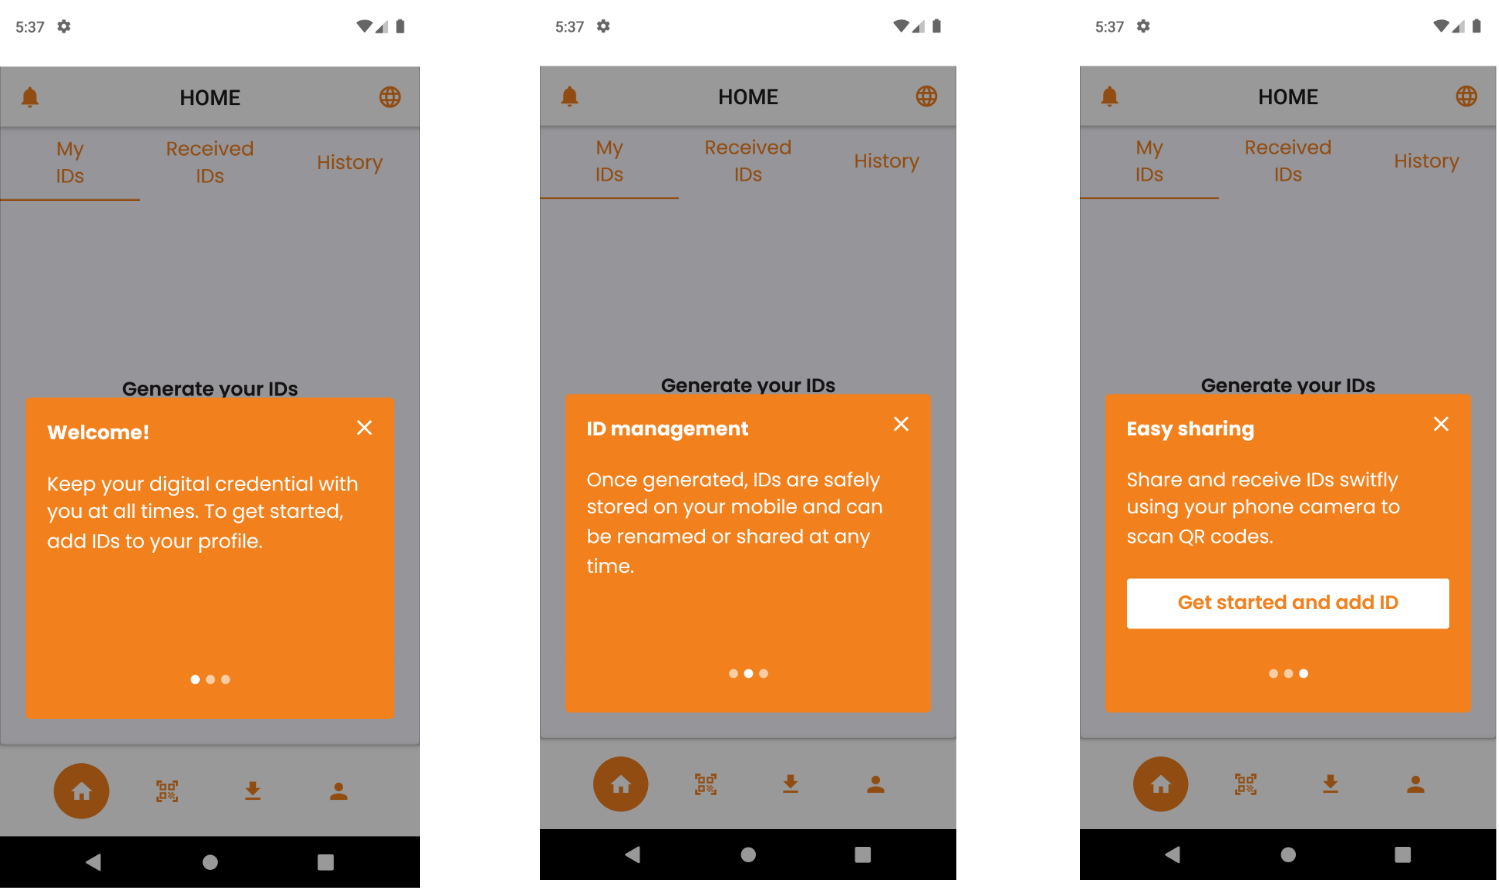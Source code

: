 <mxfile version="20.6.0" type="github">
  <diagram id="GmxEiCo_Txkmh566Nbac" name="Page-1">
    <mxGraphModel dx="1022" dy="468" grid="1" gridSize="10" guides="1" tooltips="1" connect="1" arrows="1" fold="1" page="1" pageScale="1" pageWidth="850" pageHeight="1100" math="0" shadow="0">
      <root>
        <mxCell id="0" />
        <mxCell id="1" parent="0" />
        <mxCell id="77isaxydh4numtJPVVZA-1" value="" style="shape=image;verticalLabelPosition=bottom;labelBackgroundColor=default;verticalAlign=top;aspect=fixed;imageAspect=0;image=data:image/png,iVBORw0KGgoAAAANSUhEUgAABDgAAAjoCAYAAAA5jhrUAAAgAElEQVR4nOzd&#xa;aXBcx33v/d85M4OVIBaCIAGQILiAG7ivIiWL1HrtWLQl2XIkW4ria6liyZJT&#xa;N05V6qbq8YsnVdF9KptvJeVyIt88kpwnsuLYcqzYkUVRoimRNBeAqwCCBBcA&#xa;JHYSBEAAA8xynhc0IA7mDAbLYGng+6likehzTncPBYqc33T/23IcxxEAAAAA&#xa;AIDB7MmeAAAAAAAAwFgRcAAAAAAAAOMRcAAAAAAAAOMRcAAAAAAAAOMRcAAA&#xa;AAAAAOMRcAAAAAAAAOMRcAAAAAAAAOMRcAAAAAAAAOMRcAAAAAAAAOMRcAAA&#xa;AAAAAOMRcAAAAAAAAOMRcAAAAAAAAOMRcAAAAAAAAOMRcAAAAAAAAOMRcAAA&#xa;AAAAAOMRcAAAAAAAAOMRcAAAAAAAAOMRcAAAAAAAAOMRcAAAAAAAAOMRcAAA&#xa;AAAAAOMRcAAAAAAAAOMRcAAAAAAAAOMRcAAAAAAAAOMRcAAAAAAAAOMRcAAA&#xa;AAAAAOMRcAAAAAAAAOMRcAAAAAAAAOMRcAAAAAAAAOMRcAAAAAAAAOMRcAAA&#xa;AAAAAOMRcAAAAAAAAOMRcAAAAAAAAOMRcAAAAAAAAOMRcAAAAAAAAOMRcAAA&#xa;AAAAAOMRcAAAAAAAAOMRcAAAAAAAAOMRcAAAAAAAAOMRcAAAAAAAAOMRcAAA&#xa;AAAAAOMRcAAAAAAAAOMRcAAAAAAAAOMRcAAAAAAAAOMRcAAAAAAAAOMRcAAA&#xa;AAAAAOMRcAAAAAAAAOMRcAAAAAAAAOMRcAAAAAAAAON5J3sCmNl6e3sVDAZd&#xa;r1mWpaSkJHm9fJsCAAAAwFj98Ic/1M2bN4e8x7Zt/cmf/MkEzSixeOeISRMM&#xa;BvXrX/9a1dXVriFHamqqPvOZz2jt2rXyeDyTMEMAAAAAEyEYDKqrq2vgh+M4&#xa;A9dmzZqlefPm8Z4gAS5duqTW1lZJtz9QvvP3uZ9tm7vRg4ADk6apqUmnT59W&#xa;XV1dzHvmzp2rRYsWKTs7ewJnBgAAAGA8dHR0qL6+XteuXVNjY6MaGxvV1NSk&#xa;9vb2IZ+zbVtz5sxRQUGB8vPzVVBQoJKSEuXk5EzQzKcft3DDdAQcmDRtbW0K&#xa;BAJD3nPr1i11d3cTcAAAAACGam9v15EjR/Txxx+rqalpVH2Ew2G1tLSopaVF&#xa;p06dknR7BcLy5ct1zz33aOPGjfL5fImc9rjq6upSVVWVQqGQioqKNG/evISP&#xa;0dvbq+7uboVCoYG2cDgc9znLsgZWeUi3w6XU1FSlpqYmfI6JRsCBSXPz5s24&#xa;AUdXV5e6u7snaEYAAAAAEqGjo0NHjx7VqVOnVF1dPaw31iPlOI6qqqpUVVWl&#xa;9PR03X333dq9e7fmzJmT8LESqaurS6dPnx7Ypl9bW5vwgMNxHL377rs6ePCg&#xa;2tvbI1Zr9G9NibVFJRwO68///M9lWZYkKSMjQ1u2bNGXvvSlKR8iEXCMUVdX&#xa;l9ra2pSamjrl/yBNNTdv3lRfX9+Q99y6dUs9PT0TNCMAAAAAY9HW1jbwxjre&#xa;h5mJ1NXVpffee0/79u3Ttm3b9Hu/93vKy8ubsPGHa3C4IUl+vz/h44TDYR08&#xa;eDCioGh/oNEfavT/PDjoGHy9o6NDZWVl+sIXvkDAkUhnz57Vz3/+81E9W1hY&#xa;qK9//etjnkMwGNSBAwd04sQJXbt2TV1dXQPXvF6v8vLytGTJEu3atUtFRUUx&#xa;+3njjTdUW1s75vlI0urVq/X4448npK9EOnHihHp6erR27VrNmjVrIAGUbv+P&#xa;r7a2Vr29vUP2cf36dVVXV6uwsFA5OTkDfQSDQTU2Nurq1asDv+cAAAAAJkdf&#xa;X5/ee+89vfvuuxMabAwWCoV0+PBhHT16VLt379YjjzyitLS0SZvPndzCjfHi&#xa;OI5ruDFYrPbB2tvbx2UVTqIZFXDU19cPWZByKImouFtRUaE333xTzc3NrteD&#xa;waDq6+tVX1+vw4cP6+6779ZXvvIV15Srubl51K9lsPHYrzUWjuOovr5eb7zx&#xa;hoLBoH76059qxYoV2rhxo4qLi3X06FH99re/1Y0bN+L+4e7u7tYHH3ygkydP&#xa;6p577lFJSYkuXryoU6dO6dq1awoGg1q1apV+//d/nwJDAAAAwCQ4ceKE/uVf&#xa;/kW3bt2a7KkMCIVC2rdvnw4dOqQnnnhCd99996TOZyLDDTdDhRjDDTlMYFTA&#xa;Ea+y7ngqKyvTa6+9FndLRb9QKKQDBw7o+vXrevHFF+X1jt9v9Z0rI6aCcDis&#xa;n/zkJ+rp6ZHjOOrr69OpU6dUUVEhr9ervr4+9fX1DesPkeM4CgQCam5u1i9/&#xa;+Ut5PB6FQiEFAoGBYjmXLl3SoUOH9Mgjj4z3SwMAAABwh9bWVr366qsRhSyn&#xa;kp6eHv3oRz/SggULtGjRokmZw2SGG/HqbfRfmy6MOuC2o6NjUsZtaGjQj370&#xa;o6hww7ZtFRYWatWqVSopKdGsWbOinv3kk0/0i1/8IqrdsqxR/xhs9erViXux&#xa;YxQOh3XixAlduHAh4g9QMBhUT0+POjs71dvbO+KE0HEc+f1+dXV1ye/3R/wP&#xa;tLOzU5WVlbp48WLCXgcAAACA+JqamqZsuNHPcZyErZ4fqamycmOo91/TZfWG&#xa;ZNgKjs7OzoivFy1apF27dg3r2YyMjFGP+84770QVuszPz9fTTz+tZcuWDbQF&#xa;AgG98847eu+99yK+ST7++GPt2bMnYqvKd77znVHN5Qc/+IFOnDgx8PXcuXO1&#xa;c+fOUfU1Hnp6evTLX/5yQv8AO46ja9eu6be//a0WLVo0rqtlAAAAAHxqxYoV&#xa;mjVr1pTanjJYcnKy1qxZM+HjTna4MZQ7Pzgn4JgkgwOO+fPnj/teqkAgoMrK&#xa;yoi29PR0vfTSS8rNzY1o9/l8evzxx9XQ0KDTp08PtHd1denUqVPasmXLmObS&#xa;0NCgs2fPRrRt3759TH0mUiAQ0IEDB9TY2DjhY/v9fl28eFFnzpzRxo0bJ3x8&#xa;AAAAYCbyer164YUX9Dd/8zdTsgilZVn6xje+oaysrAkdd6qGG27BxuDtK27b&#xa;WUzZxmLUFpXBqWBmZua4j1lXV6fu7u6IttWrV0eFG3fasGFDVNvVq1fHPJe9&#xa;e/dGVCROS0vT/fffP+Z+E8FxHLW3t2v//v0j/h/bggUL9PDDD+upp57S008/&#xa;rccee0wrV65UcnLyiMZvbm7WsWPHxuWYJQAAAADuli1bpieffHKyp+Fqz549&#xa;Wr9+/YSOOVXDDUkDx8S6HQs7+GsTV3kYtYLjziNZJSUkhTtw4ID279+v7u5u&#xa;LVy4UF/+8pcjTiVJSkrSPffcE/FMvJoXc+fOjWobPPeRam9vV3l5eUTbxo0b&#xa;lZ6ePqZ+E8nn840olPD5fNq6dat27Nih+fPny+fzybIshUIhbdy4UZWVlfro&#xa;o4+GHQ7Ztq2kpKSEnJgDAAAAYPh27dqluro6ffTRR5M9lQHr16/X5z//+Qkd&#xa;cyqHG3eKd3KK26oOExgTcDQ1NUWdpzzWY0Grq6v11ltvDXzztbW1ye/3R9TH&#xa;WLBggZ555pkR9Tu4Xod0OygZi/fffz+iX6/XO2VWb0i3v+FnzZqlp59+Wm+/&#xa;/bYuXboU95m77rpLu3btUn5+flTdjPT0dGVkZCg1NVX79u1TTU3NkH2lp6dr&#xa;w4YNeuihh6jBAQAAAEyCr371q2poaFB1dfVkT0ULFy7U888/P6FjXr58WY2N&#xa;jVMm3Ii11WTwCg43sVZ1THXGbFFpbm6OautfadHe3q5PPvlEp0+fVm1tbVQQ&#xa;EktVVVXUN1+8N9LDce7cuai2O4uRjlRvb6+OHDkS0bZy5UotWLBg1H2OB4/H&#xa;o6VLl+rJJ5/Uxo0bh0z5cnNztXXrVhUUFMQMJNLS0rRu3TqtXbvW9YSaftnZ&#xa;2dq1a5c+97nPaf78+cakiwAAAMB0Ytu2XnzxxTF/ED1WGRkZevnllyMOeRhv&#xa;ly9f1ve+970pE25I7kfADnUs7HR4H2XMR903btyI+Nq2bR05ckQnT55UU1NT&#xa;RKKUkpKi4uJiPfDAA1q3bl3MPt3+4I3ltBVJunTpkg4fPhzRVlBQMKbClx98&#xa;8IHa29sj2nbv3j3q/saTx+NRUVGRvvjFL8qyLJ08edK1Jsfq1auVl5cXdztJ&#xa;amqqFi9erMrKStfKzDk5Odq5c6fuueceZWdnJ+x1AAAAABi59PR0vfzyy3rl&#xa;lVfU19c34eN7PB699NJLE1Kvsd/ly5f1d3/3d8bUAoy3qiPe9pWpzJgVHDdv&#xa;3oz4OhwO691331VjY2PUb77f79e5c+f0/e9/X6+//nrMPnfs2BERgKSmpmrP&#xa;nj0jnlsgENClS5f0s5/9TH//938ftZXkscceG3Gfdzp06FDE10VFRVq7du2Y&#xa;+hxPlmUpPz9fCxYskG27f4stXLhQKSkpw+ovNzc3ZgqclpamgoICwg0AAABg&#xa;iigoKNA3vvGNSVkR8Oyzz6q4uHjCxjMt3HD7bxIvzDBpZYcxKzgGr2AYDsdx&#xa;dOjQIYXDYX396193vedb3/qWrly5ovb2dhUXFw876fvhD3+o48ePR4w1WEpK&#xa;ip544okhV5HE8/HHH0dtz9m5c+eo+5tIQ9XC8Pl8McOPwZKSkmIuL7Msa9j9&#xa;AAAAAJgYGzZs0COPPKJ33nlnwsZ86KGHtH379gkb785wY6quehjNnKbi6xgu&#xa;YwKOzs7OqDbbtrVw4UJlZ2fLsizduHFDdXV1UVsijhw5olWrVumuu+5y7Xs0&#xa;CV+8wiwLFy7U008/Peb08MCBAxFfZ2dn6zOf+cyY+pwoQwUP7e3tCgQCwzp1&#xa;xe/3q7e31/UaAQcAAAAwNT3yyCOqq6vTyZMnx32s0tJSfelLXxr3cfqZtnKj&#xa;3+AjYPtrcri9tx1uQdKpxJiAY+vWrUpKSlJtba1aWlpUWFior371q1q6dGnE&#xa;fRcuXNAbb7wRserBcRx98MEHMQOO8XD16lW99dZbevzxx1VSUjKqPk6dOhVV&#xa;9HTbtm1T/pQQx3F0+fJlnTp1yrX+hnT7BJvNmzcPWTy0X0NDg5qamlyvtbW1&#xa;qaKiQvPnz4843hcAAADA5Hvuuef0yiuv6Nq1a+M2xrx58/RHf/RHE7aVwi3c&#xa;MCkEkCLnG2vuJtbkmNrvlO+wbds2bdu2TZLU2tqqtLQ0paWlRd1XUlKiF154&#xa;QX/1V3+l7u7ugfaamhpduXIlYfux5s+fPxBcBAIBdXd3q7W1deANveM4unTp&#xa;kv7hH/5Bf/iHfziqIqMffPBBxNcpKSlT6mhYN4FAQOXl5Tp06JAuXboUM+C4&#xa;fPmyzp8/r1mzZik1NTVmf21tbTp//rxaWlpcr9+6dUsnTpxQIBDQXXfdpWXL&#xa;lrGiAwAAAJgifD6fXn75Zf3FX/yFurq6Et5/amqqvv3tbw9rZXgimLpy487w&#xa;xy246P+1SWGGG2MCjjvl5uYOeb2goEDbtm3T/v37I9orKysTFnDs2bMnqiBp&#xa;U1OT3n33XR0+fHjgm8Lv9+vNN9/U8uXLlZ6ePuz+q6urdf78+Yi29evXKysr&#xa;a+yTHye9vb364IMPdPToUdXX1w95761bt/Sb3/xGtm1r3bp1rr83169f19Gj&#xa;R1VRURFzi4rjOGpvb1d5ebna29vV2dmpTZs2GVUIBwAAAJjOsrOz9eKLL+pv&#xa;//ZvFQqFEtavbdt64YUX4r4/TBQTam64cZur2/Gxd/48+Jop76+m7UfdbqeM&#xa;DC7WmWjz5s3Ts88+G1Ujo729Xfv27RtRX++//37E6gfbtqf06g3HcdTV1aX9&#xa;+/fHDTf61dTUaN++fXr33Xd19uxZNTY2qqWlRY2NjTpz5ozef/99HTp0SK2t&#xa;rXH76unpUVVVlcrLy6fU2dMAAAAApGXLlumZZ55JaJ9PPPGEVqxYkdA+Yxm8&#xa;cuPOIKD/zf9UDQEG193obxtJQGNKmGPkCo7hWLhwYVTbRC0jevTRR3X48GEF&#xa;AoGBtsrKSn3hC18Y1vMNDQ06e/ZsRNvy5csn9Lij0fB6vcrLy4s60ncodXV1&#xa;amlp0cWLF5WdnS2v16tgMKjr16+rsbEx4sjdeJKTk5WTkzNl/8cCAAAAzGQ7&#xa;duxQTU2NPvzwwzH3tX379gn7AHhwuDF4RcRQqx8m0+BtJ1NtfuNh2gYcoznf&#xa;N1HS09M1d+7ciJUMw1mF0G/v3r0R4YikKX9yimVZSk9P1/3336+ampqYW0rc&#xa;+P1+Xbx4cUzj27atgoICbd26dcoXYQUAAABmqq985Suqq6tTdXX1qPtYtmyZ&#xa;nn322QTOKrbLly/re9/73pAflk/V7SpDBS+D5xzva1MY8U7w4MGDEX8ALMvS&#xa;V7/61SHfyDY0NES1DVXMMpaysrKoWhi7du1SQUHBkM8Nnttw95p1dHSovLw8&#xa;oi0/P19btmwZ1vOTyePxaNWqVVq7dq2OHz8+oWNnZWVp7dq1WrBgwYSOCwAA&#xa;AGD4bNvWiy++qFdeeSXmQQJDycnJ0be+9S15PJ5xmF2kWAVFBxfmNCEIiLXq&#xa;ZLhfm8KIgKOpqUmHDh2KaNu8ebNKS0tjPnPu3Lmotry8vBGPffXq1ahipYWF&#xa;hXEDjvb29oiv3U58cbN3796obRk7duwY1rNTQVJSkh544AGdP39eHR0dEzKm&#xa;z+fTokWLtHHjRk5QAQAAAKa49PR0vfzyy/rLv/zLEZURSEpK0re//e1hv7ca&#xa;C1NPS4llNCekmLiKw4h3g261Jw4fPhzz/kAgELWCwLIsrVmzZsRjz507N6pt&#xa;8AqLwY4fPx4VcAwnXAkEAjpy5EhE2+zZs7V79+74E50ibNtWcXGxduzYMRA2&#xa;WJalnJwcrVy5Ulu3btWcOXNGHERkZGRo5cqV2rRpkxYvXqxZs2YNbEOaM2eO&#xa;NmzY4PrfCgAAAMDUM2/ePD3//PPDrp9nWZaee+455efnj/PMPg03htp2b+Kb&#xa;f7fCqNONESs4Nm3apOzsbLW1tQ20lZWVaenSpbrvvvsi7g0Gg3rjjTeiTkxZ&#xa;unSpa+HRAwcOaP/+/eru7tbChQv15S9/WfPmzRu4vnnzZr311lsRyV1lZaV+&#xa;+tOf6ktf+lJUfxcuXNBPfvKTqPahVpv027dvX1Qwsnnz5gk70zlRbNvW7t27&#xa;VVtbq0AgoNzcXBUVFWnx4sXKyclReXm5qqurdfHiRXV0dEScFjOYz+dTYWGh&#xa;SktLtWbNGs2ePVv19fW6cuWK6uvrdevWLS1btmxU4RUAAACAybNmzRo9+uij&#xa;evvtt+Peu2fPHq1fv37c5zTclRsmhBv9IcZoV22MZtXHZDMi4JCkBx98MCI4&#xa;CIfDeuutt3Ts2DEtXbpUqamp6ujoUEVFhZqamiKetW1bDz/8cFSf1dXVeuut&#xa;twaOFW1ra5Pf79d3vvOdgXuSk5O1c+dOffDBBxHPvvfeezpz5oxWrFihrKws&#xa;9fb2qq6uTlVVVVEFQvPz87Vr1664r3HwNhyfz6cHH3ww7nNTUU5Ojr74xS+q&#xa;r69PRUVFSklJGfgDdt9992ndunX6+c9/rjNnzgz5P4/Zs2fr7rvv1vbt2weC&#xa;ntzcXJWWlqqtrU1tbW3KysrSrFmzJuR1AQAAAEicz372s6qrqxuyht/69ev1&#xa;+c9/ftznEu+0FNP0BxSxrsVrN/H1GxVwXL58OeIb33EcXbx4Me4JHPfee69r&#xa;2ldVVTUQbvSrqamJuu/RRx9VTU1N1DgNDQ2uxUzvlJGRoa997WtxT/Y4ePBg&#xa;VDCzZs0a5ebmDvncVLZ48WLXdsuylJubqwULFuj8+fNDBhzZ2dmaO3du1CoW&#xa;j8ej3Nxco39/AAAAAEhf//rX1dzcrNra2qhrCxcu1PPPPz/uc3BbuWH6m31p&#xa;eCeojOTZqc6IGhz9nn/+ed13333DPgbUsizde++9euqpp1yv5+TkRLVlZGRE&#xa;tSUnJ+uP//iPtXXr1hHVjigsLNQ3v/lNlZSUxL33N7/5TcTXlmVFbb+ZbrKy&#xa;suTz+Ya8Jz09fVSn3wAAAAAwg9fr1UsvvRT1XiwjI0Mvv/xy3PcMYzWSgqJ3&#xa;rogwtY7FcIMLE1+rMSs4+j355JPavHmz9u3bp4qKCtfCLz6fT8XFxXrooYeG&#xa;3Ke1Y8cOlZeX6/Tp05JuHyO7Z88e13uTk5P13HPPaceOHdq/f7+qqqpcx7Zt&#xa;WwUFBdq2bZseeOCBYYUxp0+fjlo5smTJEq1YsSLusyYbTsAxa9asCamSDAAA&#xa;AGDyZGZm6qWXXtL3v/99tbe3KzMzUy+++KIyMzPHfewf//jHrttSBtejuPPn&#xa;wb+eioazUsOtToepq1UkAwMOSSopKVFJSYkCgYAqKyvV0tIiv9+vlJQUZWVl&#xa;adWqVcN+U/ytb31LV65cUXt7u4qLi+P+ASotLVVpaamCwaAqKyvV3Nwsv98v&#xa;n8+nzMzMgZocI7Fu3Tr94z/+44iemQ7mzJmj7OxsdXR0uP4B6t+Gkp6ePgmz&#xa;AwAAADCRiouL9corr6i+vl4FBQXyeDwTMu6dZQdGGmAkIgwYj0MlLMvSkiVL&#xa;VFNTE1WWYbBY4Ub/zx6PR4WFhcPeSTGZLMfUaAbGC4fDOnLkiK5du6ZQKBR1&#xa;PSUlRevWrVNxcbExS6IAAAAAmOXDDz/U22+/HbVFpf/N/uAQY6hQ45lnnhnR&#xa;2MnJyVq0aFHESZ6J4DiOzpw5o2PHjunmzZujDmEsy1JGRoY2btyozZs3j6hk&#xa;w2Qg4AAAAAAAAMab2vELAAAAAADAMBBwAAAAAAAA4xFwAAAAAAAA4xFwAAAA&#xa;AAAA4xFwAAAAAAAA4xFwAAAAAAAA4xFwAAAAAAAA4xFwAAAAAAAA4xFwAAAA&#xa;AAAA4xFwAAAAAAAA4xFwAAAAAAAA4xFwAAAAAAAA4xFwAAAAAAAA4xFwAAAA&#xa;AAAA4xFwAAAAAAAA4xFwAAAAAAAA4xFwAAAAAAAA4xFwAAAAAAAA4xFwAAAA&#xa;AAAA4xFwAAAAAAAA4xFwAAAAAAAA4xFwAAAAAAAA4xFwAAAAAAAA4xFwAAAA&#xa;AAAA4xFwAAAAAAAA4xFwAAAAAAAA4xFwAAAAAAAA4xFwAAAAAAAA4xFwAAAA&#xa;AAAA4xFwAAAAAAAA4xFwAAAAAAAA4xFwAAAAAAAA4xFwAAAAAAAA4xFwAAAA&#xa;AAAA4xFwAAAAAAAA4xFwAAAAAAAA4xFwAAAAAAAA4xFwAAAAAAAA4xFwAAAA&#xa;AAAA4xFwAAAAAAAA4xFwAAAAAAAA4xFwAAAAAAAA4xFwAAAAAAAA4xFwAAAA&#xa;AAAA4xFwAAAAAAAA4xFwAAAAAAAA4xFwAAAAAAAA4xFwAAAAAAAA4xFwAAAA&#xa;AAAA4xFwAAAAAAAA4xFwAAAAAAAA4xFwAAAAAAAA4xFwAAAAAAAA4xFwAAAA&#xa;AAAA4xFwAAAAAAAA4xFwAAAAAAAA4xFwAAAAAAAA4xFwAAAAAAAA4xFwAAAA&#xa;AAAA4xFwAAAAAAAA4xFwAAAAAAAA4xFwAAAAAAAA4xFwAAAAAAAA4xFwAAAA&#xa;AAAA4xFwAAAAAAAA4xFwAAAAAAAA4xFwAAAAAAAA4xFwAAAAAAAA4xFwAAAA&#xa;AAAA4xFwAAAAAAAA4xFwAAAAAAAA4xFwAAAAAAAA4xFwAAAAAAAA4xFwAAAA&#xa;AAAA4xFwAAAAAAAA4xFwAAAAAAAA4xFwAAAAAAAA4xFwAAAAAAAA4xFwAAAA&#xa;AAAA4xFwAAAAAAAA4xFwAAAAAAAA4xFwAAAAAAAA4xFwAAAAAAAA4xFwAAAA&#xa;AAAA4xFwAAAAAAAA41nf/e53HcdxtGDBgsmeCwAAAAAAwIhcvXpVlmWxggMA&#xa;AAAAAJiPgAMAAAAAABiPgAMAAAAAABiPgAMAAAAAABiPgAMAAAAAABiPgAMA&#xa;AAAAABiPgAMAAAAAABiPgAMAAAAAABiPgAMAAAAAABiPgAMAAAAAABiPgAMA&#xa;AAAAABiPgAMAAAAAABiPgAMAAAAAABiPgAMAAAAAABiPgAMAAAAAABiPgAMA&#xa;AAAAABiPgAMAAAAAABiPgAMAAAAAABiPgAMAAAAAABiPgAMAAAAAABiPgAMA&#xa;AAAAABiPgAMAAAAAABiPgAMAAAAAABiPgAMAAAAAABiPgAMAAAAAABiPgAMA&#xa;AAAAABiPgAMAAAAAABiPgAMAAAAAABiPgAMAAAAAABiPgAMAAAAAABiPgAMA&#xa;AAAAABiPgAMAAAAAABiPgAMAAAAAABiPgAMAAAAAABiPgAMAAAAAABiPgAMA&#xa;AAAAABiPgAMAAAAAABiPgAMAAAAAABiPgAMAAAAAABiPgAMAAAAAABiPgAMA&#xa;AAAAABiPgAMAAAAAABiPgAMAAAAAABiPgAMAAAAAABiPgAMAAAAAABiPgAMA&#xa;AAAAABiPgAMAAAAAABiPgAMAAAAAABiPgAMAAAAAABjPO9kTAAAAAABgJnM6&#xa;GhTubJTjb5eCfbd/SJI3SfImyUrJlJ0xX9bs/Mmd6BRHwDES4ZDCN+skSXbW&#xa;Qsn2TPKEAAAAAACmCbecV6jpnJz2a3I6m+QE/cN6zvKmyMqYJztrgey8lbLn&#xa;lozzTM1CwDFMwYu/UejiATl9XZIkKyldnqX3yrt01yTPDAAAAAAw1Tn+mwpd&#xa;/Fih5nNyulpH10fQL6etRuG2GunyQVnpufLMWynPkntkpWQleMbmIeAYhuCl&#xa;jxWsfFeSM9Dm9HXdbrO98i6+e/ImBwAAAACYspyemwpe2Kdw/Zlhr9QYdt9d&#xa;rQpe+lih2uOyC9bJu/z+GR10EHAMQ+jSR7oz3PiUo9ClAwQcAAAAAIAog3cC&#xa;jBcn6Feo9qjCjZ/Is2yXvEvuHdfxpioCjjicjobbhV5iXe9pl9PZJCtj3gTO&#xa;CgAAAAAwVTndNxQ49ROFr1+e2HH7uhSs+JXCzVXyrfuyrLTsCR1/snFMbBxO&#xa;sDf+PYGeCZgJAAAAAGCqCzdVqu/QD8YUbliZBbIyC0Y/h9aLt+fQfG7UfZiI&#xa;gCOecCgx9wAAAAAAprVQ3XEFyt+U4+8Y8j4rPVeeucvdL9oe+VZ/Xr5Vn495&#xa;cqdn7nJZ6blDjuH42xUo+1eFrpYPa+7TAVtUXDjBXoVqjyncXKlwW23c+xnU&#xa;Uu8AACAASURBVPuOvSY7u0h23ip5i7dLtm8CZgkAAAAAmCqClw8qWPmrIT8A&#xa;t9Jz5Fl8j7zFO9X30d+73uNZuEX2nKW3f71gs0K1R6Pucfq6lHzfnyp45ZBC&#xa;lz6S093m2pcT6lPg9E/lBP3yFu8cxasyCwHHIMErhxS6+JGcHvdvEFehgMKt&#xa;FxVuvajQlYPyLrlXnuId4zdJAMCUUVtb59ru83mVn58/5v4bGhoUCARdrxUW&#xa;Fsjjcf9kZyRaW1tVVXVera0t6uzsVF9fQJKUlJSkjIwMzZ2bqxUrVmjOnDlj&#xa;HkuK/XvWL1G/d26amprU29s35D3z5uUpOTk55vV480+ErKxMzZ49e9zHAQAk&#xa;Rqju+NDhhu2Rp2irvCs/J8ubrFD9KYXbr0XdZiWly7v8oYGvvSseVrjxk6gi&#xa;peH2awo3nJa3eKc8CzYpWPErha6WuY8fDilY8UtZ3hR5Fmwa0+uc6gg4fsfx&#xa;31Sg/C2Fb4ytCIzT3abA2f9QqOG0fBufkpXCP04AYDr7/ve/79qel5enP/mT&#xa;/zHm/t9669/U2Njoeu3P/uzPlJ09uqPg/H6/Dh48qDNnPvld/26nhd3pPzV/&#xa;/nytWbNa99xzj1JSUkY1rhT796yf1+vVd77znVG/tlh6e3v1gx/8o3p6hq6d&#xa;9c1v/pGKi4tjXo83/0S4//779fDDD8W/EQAw6cJNFQqe/UXMcMNKmS3f2kdl&#xa;z1s90Oa2KkOSPEXbZCXP+vTZ5FnyFG1TsPrDqHuDNUeUlL9OljdFvnWPy5O7&#xa;TIGzv5DTd8tlkiEFz/xcVlKa7LyVI3yF5qAGh6RwW436Dv/TmMONiD6vX77d&#xa;583x/5QHAICROHTokP7mb/5We/e+r8bGBsUPNyTJUWNjg95/f5/++q//VgcP&#xa;Hhy3+QWDQR096v4Pv7E4frwsbrgBAMBION03FDjzczkh99WBdmahknZ+MyLc&#xa;CLfXuxYgtVJmy7Nsd1S7Z9lu1w/Ow9cvK9xe/+lYBeuUtON5WbPy3Oca6lPg&#xa;9Nsxt7NMBzM+4HC6WhUo/1c5XTfGp++yf5XTnfi+AQAYqZ6eHr3++hv6xS/e&#xa;UWdn56j7uXWrU++885967bXXxy0wqKioSHifZ86cSXifAICZLXDyJzELinrm&#xa;lsh313Oy0nIi2kN1RyUnHH1/wTpZ3ugtkpY3WZ78ddEDOGGF6o5F3psxT0k7&#xa;npedXeQ6J8ffrsDpf4/1cow3owMOJ9h7u8JtT/v4jdHTpkD5m1I4MG5jAAAQ&#xa;T2dnp1599VVVVlYmrM9z587p1VdfHVNYEktTU5MuXryUsP6am5tVWxu/cDgA&#xa;AMMVvLg/5i4Az9wS+bb+gSxfatS1cHNVVJvlSZKn+O6YY3kW3y3LkzS8vpIz&#xa;5Nv2h7KzF7r2FW69qOClAzHHMtmMDjiC5/7LtbBLooVv1ilY+e64jwMAgBu/&#xa;36/XXntd9fUNw3zCGnbf9fUNeu2119Xb2zu6yQ2hrKwsYX0dO3Zc4XD0p2UA&#xa;AIyG03NToYsfuV6zMwvl3fy06+ma4aZzrltE7LnLZKVlxxzPSsuWPXdZ9Dy6&#xa;byjcfC76fl+afFv/UNasua79haoPyPHfjDmeqWZskdFwe71CdYn7h1M8odpj&#xa;8izcImv2+FSFBwAglp/97G1duxY70LcsS4sWLdLq1atUVFSkefPmKRwOq7m5&#xa;WVeu1Kiq6pyuXKlVrFod165d089+9raeeurJhM67qqpKgUBAPt/Yj19P5MqV&#xa;WDIzM3XXXdsT0tdQRU4BAJMveP79qJNNpNtFQX2bnnTdaiJJoSb3LZj2/NK4&#xa;Y9rzVivUGP18qLHCtXColZQu38anFPjtq3ICkVtKnb5bCp7/QL51j8cd1yQz&#xa;NuAInd8rhSZu24gT6lPw/F75tvzBhI0JAEBZWZlOn45deyIzM0uf//zntG5d&#xa;9N7exYsXa/Hixbrvvt06ceKk3n33XbW3u2/rPHXqtFatWqUNG9YnbO5dXV0q&#xa;Lz+h7du3jamfc+fOqbW1NUGzii05OVn33XffuI8DAJhcTs9NhRvOul7zLn9Q&#xa;Vrr7qglJrltarKQ0eQpcamwM4ilcr2Dlr+T0dcfts5+dWSDP8gcV/OSd6LnU&#xa;n5az/H5ZKYk9tWwyzciAw+luU6jlwoSPG2q5IG/PTVmp0+cbCAAwdQUCAb3/&#xa;/vuKtfIiOztL//2/f0Nz5+bG7Wvjxg0qKMjXP//z/xsj5HC0d+/ehAYcknTm&#xa;zOkxBxzl5ScSNBsAAKTQpY/kBP2u1wIVv1Sg4pdDPBz9IbsT8Mv/6/97eIO7&#xa;HEXr3GqR/7/+r+E9f+dzQb9CFz+Wt/SRET87Vc3IGhyh2qNSODgJAwdinncM&#xa;AECiHTx4UG1t7vtrk5KS9bWvfW1Y4Ua/efPm6amnnoy5ZeT69es6dOjQqOYa&#xa;y+XLV3TjxuhPI+vt7dWFCxP/oQYAYPoKudS8+PRiYOgfbpxw/Of6f7icvjLq&#xa;ceO9FgPNyIAj3HJ+Ro4NAJhZTp48FfPatm1btGDBghH3WVxcrE2bNsW8fuLE&#xa;yRH32S83NzpsCYVCOnr0mMvdw3P8eJnrUbZz5swZdZ8AgJkr3HxeTtf1yZ5G&#xa;wjhdrQq3Tp8PAmZewBEOybnVMmnDO7daXJcVAQCQSDU1NWpsbHK9lp6ergcf&#xa;fHDUfT/88ENKTnYvnnbt2jU1NbmPG09JSYlre0WFe0G24Thzxr3+yPLl7mMB&#xa;ADCUUPP4F62eaOGm6bOKY8YFHOHrF+WE+iZtfCfYq/CNS5M2PgBgZqioqFSs&#xa;2htLly5VSkrKqPtOT0/X4sWLXa+Fw+FRBxKLFxcrNTUtqr25uXlU20yam5tV&#xa;W1sb1e7xeLV69epRzBAAMNM57bFPJTNV+ObVyZ5Cwsy4IqPhztF9qpTQOXQ0&#xa;ys7lkyMAwPipq6uLeS0Rb+5Xrlyhc+fcP/GprY099lCCwaBWrFiukyejt7mU&#xa;lZXHXOERy9GjxxUOR+9VXrx4sTwez6jmCACY2RyX95NWWrbrMa2DnlToym+j&#xa;n51dIDtn0YjmEG6rkdNeH9XuKd4R/9mmc3J62iJnNgXeIyfKjAs4FIjehzvh&#xa;YlTcBQAgUa5fd98fbNt2QrZnLFmyJOa10R7J2tfXpy1btrgGHBcuXFAgEIhZ&#xa;4NRNZaX7SpING9apt3fyVnMCAMzkdNTLCfZGtdvZi+Vb88Uhnw23X3MNOOyc&#xa;YvnWfGFE8wh+8o6CbgHHwq2yMwuGfDYQ8Ct0bVDAEfTL6WiQNTt/RPOYimbc&#xa;FhUnMAXChakwBwDAtOX3+9Xe3uF6bfbs2UpLi94GMlJ5eXmu20kk6eZN95Nb&#xa;4gkEAlq2bKnmzZsXda2rq0tlZWXD7quy8pxryJORkaGNGzcqECDgAACMTLjD&#xa;faWDNTsv/sPd7ieCWSmzRz6R5IwRjRExXkb037GSFO5sHPk8pqAZF3BoEutv&#xa;9HNL/QAASJSmpmbFqr+RmZmZsHFi9RUIBGIeTzuUQOD2Ee6lpaWu12MVDHVz&#xa;4sQJ1/ZVq1bK4/Gor2/y/z0AADCL4293bbdnzY/7bLi307XdSk4f8TxiPRPu&#xa;df9w4052jIAj1mszzczbohLjH3wTayrMAQAwnq5fv6H/9b/+nzH309l5axTP&#xa;xP4HTlJS0limM6iv2NtF2tpuKDs7a0T99a+q2LZtqz766CMFAoGI61eu1Oj6&#xa;9etxj3j1+/0xipJa2rJlqySpry/gcn1sxvrfPDMzUy+88M0EzggAkFAxPqi2&#xa;ZscPOBSK8feOZ/hbLwfYMd7Gh4JxH7UyYsw1OD2C/xkYcAAAMP5CoeCot2qM&#xa;1VCrEyYq4BjNCon+FRxZWVlasmSxqqrOR1wPhUI6evSYPve5zw7ZT1lZmXp6&#xa;omtuFRYWqqhooSQpGEx8wDGZ/80BABPALaSwPbJShxHoh93DB8seecBheWL8&#xa;XR6O/3eblZYtWbbkDCrCPU0Cjpm3RQUAgGkuGAzFvOb1Ju6zjaEKfgaD8T9F&#xa;in7m03+YbdiwwfWeiopP4vZz5sxZ1/a1az/d+jJ4dQgAADAfAQcAANOM48Te&#xa;CmlZiRwpdmfh8Mi3Y/av4JCkjRs3utb4aGlp1fnz56Pa+zU3N6u2tjaqPTk5&#xa;Wdu2bXMdCwCAYXHbThIOyekZxuq9GNtKnGGsuoh6JlZdyWGsBnG626JXb0iS&#xa;N3ErPCcTAQcAANOMbccOHobIPkZsqCBlqDnEMnhVxapVq1zvKy8vj9nH0aPH&#xa;FQ5H/8OtpGRZxOkxrOAAAIyYN9m12ekYxgkksWptxKrNMZQY213kib9K04l1&#xa;Wso0CTiowQEAwDhITU1VcXHxmPu5cqVGPT3dI3rG4/HEvJbIN/ZDHbU6mq0w&#xa;g7e1bN26VUePHo0KLKqqLqi3t1fJydH/0KysrHDte9OmTUOOlQjp6elasWL5&#xa;qJ9PSxt5JX0AwMSxUtxPDwvfapQ9b+WQz9oxjnZ1ertGPI9Yz9jJ8Y+cDXfG&#xa;OOo2xmszDQEHAADjICMjQ88++wdj7ud73/vfIw44kpLcP2GSEnt6yFBhiVv4&#xa;EM/g0KGwsEALFhSqtrYuor2np1tlZeXauXNHRHtl5Tldv349qt85c+Zo9erV&#xa;g8ZK/AqO9PR0feUrX0l4vwCAqcGeHeOI1Y7m+A+n5bg/649/tGuUGEfOxhoj&#xa;YrwYAYcd63QVwxBwAAAwzWRlxf4UprfXn7Bxentjr+CId5SrG7e6GGvXro0K&#xa;OKTbhUQHBxwnTpxw7XdwuBFrLAAAhmLNLpDlTZYz6LjYcNtlBc7+R5yn3bd1&#xa;hm9cGcazg55pq3FtD9UdUyj6r8yo8QazvCmyZuePaA5TFQEHAADTzNy5c2Xb&#xa;tmstikQeY9re3u7anpSUrNmz4y+THcxtVcXWrVu1b98H8vsjg5mamitqaWnV&#xa;3Lm5kiS/368LFy5EPe/xeCKKi346FgEHAGDkrIw8OW2RKYLT3abQlcOj6s/p&#xa;qFeooz4RUxv1HKwM95UpJqLIKAAA00xycuyAobPzVkJCjqampqjQod9QK0iG&#xa;EgpFhw4pKSlavjy6rkU4HNaxY0cHvi4rK1NPT0/UfcXFiwZCkDsRcAAARsPK&#xa;LJzsKSTcdHpNBBwAAExDublzY1xxVFUV+5jV4aquvjjE2NGBwnCEQi7H1im6&#xa;QGi/iorKgV+fOXPW9Z61a9e5trutbgEAIB5P3tDFRE3kiVMg1SQEHAAATENF&#xa;RQtjXquocD9pZCSqqqqGGLtoVH3GOnZ25coVrqswWltbde7cOTU3N6u2tjbq&#xa;enp6ujZvdg9HYu2FBgBgKHbeSlnp8Yt5msJKz5U9d/QngE01BBwAAExDpaWl&#xa;sizL9dqVK1fGtE2lo6NDNTXuBc5s21Zpaemo+45l9Wr3PsvLT+jo0eOuKzJW&#xa;rlwpn8+X8LkAAGY2T96qIS76hv7hxrLjP9f/w4rxFn4042r6rUiZUUVGw60X&#xa;FG6qjH/jeM+jqVLh1guyc0smeyoAgGmqsLBAhYWFunr1atS13t5evffee6M+&#xa;0nTv3r3q7e11vVZUtNB1tcVYbd++TR9/fDCqTseFCxeUmprm8oSlrVu3JHwe&#xa;AAB4lnxGobrjUaepSJJv9SPyLNoe89neD/9aTldrRJvlS1Hyg/9TsuOE8uGA&#xa;et9/RU5f5PHxVnquku/705iPBa8cUvDsL6LaLW+KPEvvGXpMw8yYFRzh1gsK&#xa;lL8Z9c0wGZy+bgXK31S4NbraOwAAibJ58+aY106dOq3KypGH/pcuXdKJEydj&#xa;Xt+0KfaYY5GTk6PFixdHtff09OjGjetR7QUF81VcXDwucwEAzGxWapbs/DWu&#xa;14Ln98rpaon5rJ0VvY3T6etWqP503HFD1065vp+1s2NvDQ231yt0/n33uRSs&#xa;lZWSFXdck8yIgGMqhRv9CDkAAONtx467NHdunuu1UCikf/u3f9eVK1eG3V9D&#xa;Q4N+/OO3Yp5AkpeXp23bto5mqsOyYYN7wVA3paXu//AEACARvCUPykqKXkHo&#xa;9N5SoPzHrqs7JMnOc1/FH278JO6Y4Sb3Glp2nnsNDaevS4ETP3Z9H2wlpctb&#xa;8kDcMU0z7QOOqRhu9CPkAACMt89+9mHZtvtf9z093Xrttdd14MBHcfs5fvy4&#xa;/s//+Wd1dHS4XrcsS//tvz08prnGs3HjRmVkZMS9z+fzjWvQAgCAlZYtz5J7&#xa;Xa+F268pWPYvUjgUdc2Tv05W8qzoZ1qq5XS3xRzP6W5TuKU6eh7Js+Qp2BB9&#xa;f6BHgWOvy7nV7NqfZ+m9slKn1+oNaZrX4JjK4Ua//pDDt+kpanIAABKutLRU&#xa;W7du1ZEjR1yv+/1+/epXv9KxY8e1cuUKFRUVKScnW5KltrYbunatXlVVVaqv&#xa;b9BQJ49s2bJ5XIqL3snj8WjlypU6duzYkPctW7ZsWEFIonV39+g///NXCemr&#xa;oGB+zONxAQBTg3fZboWbzyl840rUtVDLBenY6/Ju/qosb8qnF2yP7NzlCl0r&#xa;j7jfCfUpdOWgvKsfcR0rdPmgnFBfVLvbCShO7y0Fyn6kcFv0CWOSZM9ZLO/S&#xa;XUO8MnNN24DDCXRP+XCjX3/IkXTfn8ryuRVKAwBg9B577FFdv35D1dWxVwy2&#xa;tDSrpcX9U554iouL9eijj452eiOydetWHTt2XEOFLRs3Rn+SNRFu3erUxx/H&#xa;Xw0zHGvWrCHgAAAD+NZ/WX2HfiCn91bUtVDLeTm//aF8m74mKy17oN1TtEWh&#xa;ayc0+O+yUP1peZY/JMubHNHuBHsVanCr0WHJszByxaJzq1l9Zf+fnM4m1/la&#xa;KbPlW//E8F6cgabvFpVgnxHhRj+nr1sKRidyAAAkwjPPfE3Lli1LeL9FRUX6&#xa;gz94Rh6PJ+F9u4+3UIWFBTGvZ2dnad264dfqAABgLKz0XPnWPBrzKNbwzavq&#xa;O/wDhZvODbTZc5a4FgZ1/B0KVe+Pag9VfyjHH71F1M4pkj3n0wLc4Yaz6jv8&#xa;T7HDDU+SfGsfk5WWE+9lGWv6BhwAAGBAcnKynnvuG9q+fXvMmhwjY2n9+vV6&#xa;/vnnlJY2sasP16yJXUB09erVEzgTAAAkO3+NfKV7JNs97Hd62tVX9iMFzv5i&#xa;oPiop8i9VlSo9mjEahCn95ZCte5bMz1Ft4+jdYJ+Bc68rb4Tb7quJLk9SY+8&#xa;a74ge96q4b4sI03bLSpWcrqSNn9tsqcxIlZy+mRPAQAwzT322KNavrxEe/e+&#xa;r8bGxlH1kZMzRw88cL82b56cLRTbtm3V/v371dsbWaHetm1t2bJlUuYEAJjZ&#xa;PEXb5AT9Cp77tWtxUYVDCl05pHBLlbxLPiPPorsUvHJITnt9xG1OX5eCVe/J&#xa;t+5xSVKw6j05fV1R3VmZBfIs2KTglUMKXfpYTveN2JOzPfKu+j15Fk7/vyOn&#xa;bcAh2yc7f+1kzwIAgCmntLRUpaWlKisr14kTJ1VbW6u+Pvfj7Pp5vV4tXLhQ&#xa;a9eu1c6dOyZopu7S09NVUrJMZ89GHqlXVFSk/Pz8SZoVAGCm8y65V5Y3RYFP&#xa;3pFCAdd7nK7rCpz5uYKXPpadliOXKEShq2XyFKwf+LUbO2mWej/8azldrUPO&#xa;yfIkybvmCzMi3JAk67vf/a7jOI4WLFgw2XMBAACTIBAIqLq6Wo2NjWpv71Ag&#xa;cLsmlM+XpIyMDOXl5amkZJlSUlLi9AQAAMINZxU4+/PY20WGwcq8XW9q8AqP&#xa;EfWRMlu+tY/Knjf9t29evXpVlmVN4xUcCRA4/bPfVbeNz7Ngk3xrHxvnGQEA&#xa;kHg+n0+rVq3SqlXTe18uAAATwc5fo6TZ8xU49e+uR8gOx1iCDUmycxbLt+GJ&#xa;aV1Q1A0BxxCstJyYS4ui7k3PHefZAAAAAABMYKXnKmnnNxWs/lChSx9N2Amf&#xa;VlK6PEs/I+/S3RMy3lRDwDEET+EGhS7ulxPwD3mflTJbnoWbJ2hWAAAAAAAT&#xa;eJfdJ0/BBgUvvK9ww9mBU1QSzfKmyM5fI+/yB2WlZo3LGCYg4BiClZolz/KH&#xa;FKz4peSE3W/y+OQr3SPLN7FH5AEAAAAApj4rLVu+9U/IWf6QQpc+Uqi5Uk7X&#xa;EKeejKTv9Dny5K2UZ8lnZnSw0Y+AIw7v4rtleXwKnt8rx98Zcc1KnyPf6kem&#xa;/VnCAAAAAICxsVKz5C3dI2/pHoWbzynUfE5O+zU5nc3DXtlheZNlZcyTlVko&#xa;T94q2XnLx3nWZiHgGAZP0TbZBetuLym61SJJsjLz5Zm/VrI9kzw7AAAAAIBJ&#xa;7LyVsvNWDnztdNQr3NEkx98uBXs/rQXp8UneZFkpmbJnz5M1u2CSZmwGAo5h&#xa;srwpM+bsYAAAAADAxLFmF8hDeDFm9mRPAAAAAAAAYKwIOAAAAAAAgPEIOAAA&#xa;AAAAgPEIOAAAAAAAgPEIOAAAAAAAgPEIOAAAAAAAgPEIOAAAAAAAgPEIOAAA&#xa;AAAAgPEIOAAAAAAAgPEIOAAAAAAAgPEIOAAAAAAAgPEIOAAAAAAAgPEIOAAA&#xa;AAAAgPEIOAAAAAAAgPEIOAAAAAAAgPEIOAAAAAAAgPEIOAAAAAAAgPEIOAAA&#xa;AAAAgPEIOAAAAAAAgPEIOAAAAAAAgPEIOAAAAAAAgPEIOAAAAAAAgPEIOAAA&#xa;AAAAgPEIOAAAAAAAgPEIOAAAAAAAgPEIOAAAAAAAgPEIOAAAAAAAgPEIOAAA&#xa;AAAAgPEIOAAAAAAAgPEIOAAAAAAAgPEIOAAAAAAAgPEIOAAAAAAAgPEIOAAA&#xa;AAAAgPEIOAAAAAAAgPEIOAAAAAAAgPEIOAAAAAAAgPEIOAAAAAAAgPEIOAAA&#xa;AAAAgPEIOAAAAAAAgPEIOAAAAAAAgPEIOAAAAAAAgPEIOAAAAAAAgPEIOAAA&#xa;AAAAgPEIOAAAAAAAgPEIOAAAAAAAgPEIOAAAAAAAgPEIOAAAAAAAgPG8ra03&#xa;FA6FJXnkOI7C4bAcxxn4IceRM9mzBAAAAAAAM5YlSZYl644ftm3Lsiy1NF+X&#xa;7bHltSxbluXItm054bAs274dcljWpwGHQ8QBAAAAAAAmh2VZnwYc0kC4YfX/&#xa;bNny2pYlx7ZkW7bCtqSwI9tzO9xwwmHJsib7dQAAAAAAAHwaaMiS9bss4/bP&#xa;lry2bcuRI9tjy3Isha3wwKoNh3ADAAAAAABMEf3bU3THFhXbtmXbtryybice&#xa;d25RcSS2pgAAAAAAgCllYKvK735t2bZsy5YsS17LsuRYt5dzOLb9aXFRVm8A&#xa;AAAAAIAp6M5io/21Oby2ZUn27dRDjiOLVRsAAAAAAGCqGzhN5Xc1OCzblhWW&#xa;bMuWYxFuAAAAAAAAM1i6fYKKZdu3t6jYliXbY0vkGwAAAAAAwBSWZN+5RcX5&#xa;XcVRAAAAAAAAk/SfpuLtr73hsT2TPScAAAAAAIARsQYCjt+dlmJxagoAAAAA&#xa;ADCMFbFFRWKLCgAAAAAAMM5ADQ71r9xgAQcAAAAAADCNZUmWJW9/rmGRcAAA&#xa;AAAAAMNYv/vBCg4AAAAAAGAuVnAAAAAAAADT9a/goLIoAAAAAAAwHgEHAAAA&#xa;AAAwHgEHAAAAAAAwHgEHAAAAAAAwHgEHAAAAAAAwHgEHAAAAAAAwHgEHAAAA&#xa;AAAwHgEHAAAAAAAwHgEHAAAAAAAwHgEHAAAAAAAwHgEHAAAAAAAwHgEHAAAA&#xa;AAAwHgEHAAAAAAAwHgEHAAAAAAAwHgEHAAAAAAAwHgEHAAAAAAAwHgEHAAAA&#xa;AAAwHgEHAAAAAAAwHgEHAACY2sKByZ4BAAAwgHeyJwAAABDFCSlU8R9yGk/L&#xa;CQVkZS6QZ/WjsjLyJ3tmAABgiiLgAAAAU0646lcK1x0d+Nppq1HozE/k3fnt&#xa;SZzV9BY8+qqcGxc/bfD45HvoLyZvQgAAjBBbVAAAwJQTbj4X1eZ01MvpuDYJ&#xa;swEAACZgBQcSyumsV+jC3og2y5siz7rfH/exQxVvy/F3RLR5luyWlbVo3McG&#xa;MHGcG5cVPP3jYd9vWbbk8Uq+NFmp2bIyF8jKK5WVmj2Os8SYOWH39nBwYucB&#xa;AACMQcCBhHL6bslproxsk2TNKZFduGncxg1fv6Bw7dHfjXaHgvEbE8DkcJyA&#xa;5G8f/v13/rqtRqo/KZ3/teycpbKX3kcIOkVZc5bJuXossi09l/9eAAAgJrao&#xa;YEKErx4Z3/5rDikq3ACAWEIBhVvOKXj0nxSu+q/Jng1c2Ct/T1beKsm6/U8V&#xa;Kz1XntLHJnlWAABgKmMFByaE01Yr58ZFWTlLE9/3rSY5recT3i8Ac1ieJMn2&#xa;uF90wnKCfXINQcMhhS7/RmH/TXnXPzWuc8TIWN5UeTc9K6evU+rtlJVRMNlT&#xa;AgAAUxwBBybI/8/enQdXdt33gf+d+wD0vu97c+mFzZ0SN2v1yJEsWfbYnsRx&#xa;7GQ8M86eVCUzf02VU/l75r/UzHimHFcqE8dxJDkZ77YsybIkUiJFUtzZJJu9&#xa;793ofW8A9575A1Q3Lh7QDaABPNzm51PFEt959ywP9XT53vedJUd54AfRNQUB&#xa;R3Xg+YiqnPR2geYoNj4bxbYvjn5BLqM6szfi9O6ojr0V+eqZ+tPH3ohq7rIo&#xa;tnx+ikfKeKWeBRE9Czo9DACgASxRYdrkU7siX+md3Db7Lkc+/vaktgnchVIr&#xa;imVbotj6xej61P8cxbqPtV1S7X9+0u9RAABMHwEH06fsj2r/85PaZD7w/cj9&#xa;Vye1TeAuV3RH6+G/FcWK7bXiXPZFte+5Dg0KAIA7ZYkK0yoffyvyli9E6p47&#xa;Ke1VR18bX/9n9kXufa9eOHthFJs+cUfjyGf2Ru59v164/P4olm25o3aBqVNs&#xa;/UJUpz+oLXHLp3ZPqK08cDXy0Tcinz8U+cqpiP6rEWX/4L4gXbMiZi+JYsHq&#xa;SGseiTRv5WS9hMG++y5HPvZ65POHP+z72uBRqq2uiNbsiDmLo1i4JtKK7ZO6&#xa;j8VUv+Z85VTkQ/VTVGLpPbVgasR774LVUax9fCIv6Ybq2BsRF47WytKK7ZGW&#xa;3jOm+p18P8T1c1EdeT2qC0cirp6JGLg++B5v9USaszjSgtWRVj8SaeG6ye0X&#xa;AGYAAQfTKvddiXzgnyJpIwAAIABJREFUB5Hu/6k7bqs6+ELkq2fHV2nWvCiH&#xa;79nR6o60ckekOUsmPpb9z0U19HjcVETXmkcm3B4w9dKCNZHmr4o85ItsvnYu&#xa;4vqFiFkLx9RGvng0qn3fi3xiZ+Syb/QLzx+J8sTbEXu+HWnJ5mht/tTgCSF3&#xa;IF84GuXe70TufXfwy/OofR+K8vhbER98K9LijdHa9IlIqx+eeL/T9Jrz1TNR&#xa;7vturawVETF05k1P+z09zVly5wHH7m9FvjxkuVLRiq4xHHXe0ffDuYNR7vvO&#xa;YOAzyr5U+dKJiN73I/Z+L9LSzdG659ORVtxZvwAwkwg4mHqzF0VcO3/jYXXk&#xa;1SgmI+A48krtcZq1MPL1C7esk+atjGLpvVGd+uBmYdkf+fBLkbZ8YULjyH0X&#xa;I5/eU+9nySa/jkETzFla/6U+V5Ev90YaQ8BRffCNwX07bvVFdrhcRT6zNwbO&#xa;7o+0+uFoPfBzkXrmjXvY1e5vDX6RHm/fZ/fHwNkDkVY9GK2HfnHcs+k6+ZpH&#xa;kuavirR4U+Qze292d/Vs5ONvR1r90ITarE5/UA83IiIt3hxp/qpb1+vk+2HX&#xa;16M88P1bB131jiOf2RcDZw9EseaxaD30CxFF97j7BYCZxh4cTLli5Y7BIxw/&#xa;lK+eierwS3fUZu59N/L5I0M6aUUxxl8k0wi/wlUnJr5RaT74w7YPtHf66yEw&#xa;PYbem24YuH7rSlV/DLz2u1Hu+fb4vswOlavIx96I8uXfHlzCMOZ6ZQy8/ntR&#xa;7v7WxPuOHPnE2x/2fXpsVTr5mm+jWPtYW1l5/PUJt5ePtC99LNY+OnqFTr8f&#xa;XvvdKPd+ZxzhRr3f6uirMfDyb0cesJ8VAM1nBgdTLrV6Iq/YHnH8zRtl1aGX&#xa;o1j/1ITbrA68UHtcLL03Ytb8MdUt1jwe1a5v1o6JzJd6o+p9r23TwTGN5eQ7&#xa;9YLZi0Y8oQGYeUb8UnebX9AH3vxa5BFC0dQ9Z3C527L7Iy1YPTh77fKpyFfP&#xa;RD69e3Dm2JDZbBER+eLxKF/73Wg99Q/HNJuifOv3Iw+5l97ou2depBXbIi3f&#xa;MjjTYM6SiL5LEReORXVm7+CSiWEz3PKFY1G+8XvR9fQ/vu2v9518zbdTrPtY&#xa;VLu+Ebnv0s3C07sjD1yN1DVnfI3lMvKpXbWiNGvBLe/pnfzbjNZ3RESavyKK&#xa;ZVsjFq2PNHtxREqRr52POH94cJbKxeM3+z17MKrX//Nt+wOAmU7AwbRobf5E&#xa;DJx4OyJXERGRzx+ecKCQLxyN6kx9SUix8dnBtcVjVKx+uG1td3Xk1XGPJ5/Z&#xa;G/nC8VpZa9VDEak1rnaADrk87NfyohUxf/RNH6u934l8/K1hpSnSmkei9cCX&#xa;I/UsqD+1eGOkxRsj1jwWrVxGtesbUR78Qe3X9nzxeJTv/EF0Pfartxxqtf97&#xa;UR1tn5lQrH0sWtu+1L5vSNeciLkrorX6kchbfzqqXX8R1cGXIiLf7Pv8kSjf&#xa;/ZNoPfiLM/I1j0lqRVq1I/KhmzMDc/+1yEd+FGnTJ8fVVHXk1XpQEjG4N8Yo&#xa;9/SOvh/2fS/ysTfaytOshVFs+RtRrH+y/bmIiDWPRhER1bHXBoOhD/eyqk7t&#xa;itQ9+5Z9AsBMZ4kK0yIt3hRpydDd53Pkgy9OqK1q+IZyC9dGWrljfOPZ9GxE&#xa;a9gvlqd3jXuK7uA+IDe/LETRirTpmXG1AXTG4F4L9YAjzV856q/++crpqIYF&#xa;oxEpWvd/Lroe/TvtX2aHS60otn0xWo/9atvSmHz87cjDZ4MNff7q2aj2fqet&#xa;vHXvZ6L1yC/fdlPU1DU7Wjt+IVpb2vc/qo6+FvnisZH77eBrHo9i/ZMRqf6R&#xa;pjox/rbbZkOkYtTZhh1/P+z7TnuTC1ZH6+l/NGK4MVyx5vFoPftPIy3ZeLPd&#xa;/mu3rQcAM5mAg2nT2vh07fHgFNmRP1SP6vqFyCd21oqK9R8f91jS7MWRlt1f&#xa;K8v912q/AN5W1d92PGGx9L5Ic1eMezzANKv6o9r19agFlBFR3OJEiWr/9yL3&#xa;10PQYt3j4940uVixPYptX4wPf0//UI5y//Oj973ve5H7rtTbWflAFFu/OL6+&#xa;7/tc+0y1sj+qfc+N3G8HX/N4pEUbIi1aXyvL5w5GvtI7So12ue9iVEM2K42I&#xa;SIvXt7X7YzPt/RCzF0Xr8b8Xae6yMfedehZE6/H/PtI8/90C4O4g4GDapNWP&#xa;1Hehr8qoxvnhttr/fOSBIb8wzV4UxYanR69wC60RfpWrjo99s9Hq8I8i912u&#xa;lSV7b8CMl/suRfnq79Q3Ko6I1DM/0qafGKVSGXnY/SH1zI9i25cmNIZi47OR&#xa;lt5b7+LsgVGX2g1fBpFaPVE88HMT6/v+n2qb7ZBP7x6h086+5nG3P/xo7qqM&#xa;fOiVkS8eQT78cttGncXqUTYX7eTfJpcjLIuJaG39wrjCjR9LPfOj2PGzg8uz&#xa;AKDhBBxMq+GzLfLJd9rWO4+q6o/yWH39eWvtYxPe7yKtfCDSsLX2+fzhyOcO&#xa;jm04wzb6S3OXRbHmFjvtA51T9UfV+15U7/5JlM//m/pR0RERkaK4/6ci9Yy8&#xa;WXE+8W57oLlqx6jXj0XbyRy5GvGLaz7xdvt9csW2SHOWTKjftGh9tLZ+Plr3&#xa;fObGP8XaxyP3XRzWb+de80Sk9U9G6qlvzFn17hzl6nbDl7SknrmRRpkh2Nn3&#xa;w7vt+4QsWhfF2vYTwsbc97KtUQyb1QgATWSTUaZVsfGZqPY9d2M3/9x/LfL+&#xa;5yKNYZp1dejFiGs3TwFI3bMjbR7fBnJt41n9SJS7vzWkJEd15OVoLd44ap2I&#xa;iHz5ZORzB4a1NbZjaoHJVx18YfTjp3MVeaAvhi9HGaq1+RNRbBx9/5zhGxtH&#xa;RKRVD413mPX6K3dEpD+8sflyRER18XjbLw/V6fa+i+Vb76jv4p7P3vaaTr7m&#xa;CbXdmhVp+bbIR28e85ov9UZ1+oMolm25Zd184WjkC/Ulk2n59kitWSNe39H3&#xa;wwh9F3fYd0REWvtYxLBllwDQNGZwML2K7rZZDuXR1yNyOUqFm6rDP6o9Tisf&#xa;vP0mbreRNj4Tqau+a3w+8e5tx5MPvVTf6LTVE4XNRaFjctkXuf/qyP8MXI/R&#xa;wo3U6onW1p+OYvuXb93BldP1x0UriqX3jHztGKWe+ZG6h21oOuT46lH7jtS2&#xa;h9CU6ORrnqDBzTVTrWxo4DGa6vArtWAhIt16f6eOvh9OtRWNd6PtkRSrHmrb&#xa;7BQAmsYMDqZdcc8nojr80odfOiLi2vmoDv0wio2jrH2PD3eUvzjkONaiFcXm&#xa;T9zxWFLP/IjlWyOGLDfJfZeiOvKjUXfOj4ioTg6b9rx8S8SsxXc8HmB6pK7Z&#xa;kVZuj+Kez0RasOa21/941tmQFmLgpX97x+PIZV+9YPjjEfpO3bMnvDxlPDr5&#xa;micqLb030sI1kS8cvdlf767B0PoWyxlz73v1dhauadsTo3Z9R98P9aVEqXt2&#xa;fX+riSq6I2Yvirg89o1ZAWCmEXAw/WYtjrRyR+1XterwK7cMOMqDL9QeF8vu&#xa;j7Rg7aQMp7Xx6Rg4/lYM/YW3OvrG6EcDnng78pX6r2pjOZIPmEKzF0bqnttW&#xa;XAtGIyIiRWvHz0Za97FRlx+MaNjmk1ENRD53aPzjvJ1qhNljw/rO0/Ureydf&#xa;8x0oVj8c5dCAo+9SVEdfi2LdKPtpnNwZedhMiWL1IyNee0NH3w/DQo9RjjWe&#xa;kJ45EZdvfxkAzFQCDjqi2PSJqI69cWNKcL5wNPLJdyKtfLDt2nzuQOSz+2pl&#xa;aeOzkzaWtPS+9l/8zu2PfKV3xCNfy6P1jU7TgtXtxy4C06q15vEPj9qsG3jp&#xa;tyPX9izIUZ3ZF123CFRHVFu+MIVaI/xneVjfaYIbK49bJ1/zHUjrn4q097u1&#xa;E7fysTcjRgk42u7pXbMjbRh9Bt9gg518PwxfbpXar5mo6XpvAcAUsQcHHZEW&#xa;rY9i2X21suGzNG6U7/9+7cNkWrRu0gOFttNPqjLywfYNC3Pf5Yhhxyk6OQVm&#xa;rtbWz0cU9S+J+cQ7kXvfHWdD0/R7wEizM4aNfzKXdNx6LB18zXcg9cwbXDY4&#xa;RHV2X0TbspKIXF6POD3sRJ3lW0acDVTTyb/N8L6r/vZrJmq63lsAMEXM4KBj&#xa;io3P1I5qzKf3Rj5/KNKiDTfLrp6NGLY2erRpxncibXg60r7vRu67cqOsOvlO&#xa;FNt/pnZdPvxy7VfB1D070oanJ308wORIizdFsfbxqA6/fLMwV1Hu+svoWvHA&#xa;2BsatvljmrUgun7yNyZplLfre9hGyOX1aeq3g6/5DhXrPhbl0CNWy/6oDr8c&#xa;xX2fq12Xj7wauf9qW93b6uj7oR6+5L7LkQeuRpqMpSrXLt7+GgCYwczgoGPS&#xa;ygcjLRyyj0auojrw/do1ef/ztU3X0pwlUUzi8pQb7XbNjjTsy06+cibyibdr&#xa;ZdWJt2qP04rtt/+lD+ioYuvnBzcUHiJfPB7Vnr8acxtpztJ6/Q+/VE6L2cM2&#xa;FC37hy27mRodfc13qFixPdL8+hLDts2hI6I6Xr/Hp/krxzRDsJN/m+F9R64G&#xa;N1K9Q/nisbYNTAGgaQQcdNTwY/jyyXcjrp8b/Pfy+uA+HUOvX/vY1I1lw1MR&#xa;qf5/ifLoqzfHdu5A5PNHhzybolhv9gbMdKlnQRT3fKqtvNr/fNvmkqO2Mfyk&#xa;lVxFPvHOZAzvtoqFq9vK8pm9U95vJ1/zZChWPVx7nM8fjXz+8M3HV89GPrd/&#xa;WJ2HxtR2J/82aVH7BtvjXnI1gnz8zRjtOGUAaApLVOioYsPTUe79bsS18xER&#xa;kQeuR7Xv+Si2fznygRci9126cW3qnh1p050fDTuatHhTpMUbIp89cLPw1O7I&#xa;fZci9cyP6sgrMfTDX1q0PtLSe6ZsPMDkKe75TFTHXo984diNstx/Ncr3/yK6&#xa;HvvV29ZPqx+J+OAbtVMtqhPv3NGSuWr/cyOeyFSb2RaDs91i1zejdtLTiXei&#xa;uP9vTLjvgRd+M2LojINUROupf1ib6dLJ1zwZio1PRbn/uSEnnuSojrwSrUXr&#xa;Bx8dfrl+SkmrO4qNt9lc9EOd/NsUqx+O8v2v1/rOJ9+LfO1cpNkTPK686o9q&#xa;2GarANBEZnDQWakVrWGzMqpjbw5+2Dryo/qlqx5qm2Y+2YZvGJrLvsiHfhiR&#xa;y8gnh+0FMoWzSYDJ17r/822ztPKJd6Iats/PSNKcJZEWb67XPbVrwktF8qUT&#xa;UX7wjagOvnDjn3z0tYi5S9quTfNXRVq8vl7/4vGojr3Wdu1YVIdfinz+UOTL&#xa;p278E12z2u6vnXzNk2LW4iiW3V8fQ+/7N/69GjbrIS27P2LW2AKCjv5tZi1u&#xa;C9fzwLUo3/uzCfUdEVHt+svBPa8AoOEEHHRc2vypSEM20cvXL8TAm78f+XLv&#xa;zYuKVhRTOHvjRjfrn2z7kF+deDuqI6/W1iannnmR1k/+ZqfA1EkrH4i0ctj+&#xa;CrmKatfXx1S/tfHZqB3JWZVRvvOHI57OcTvlu38yZGbBh5ZvHXWjyGL9k21l&#xa;1Xt/EfnauXH1m/suR7XnO+3trxk5sO3ka54MxdrHa4/z1bORj789uOTwwvHa&#xa;c621T4yr7U7+bdr6joh8/O2o9n1n3H1Xx14b9RQzAGgaAQcdl3rmD07BHmJw&#xa;LfBNxbIt7Wuep0LRHWn1sLFcON62+Wla9WCk1qypHw8wqVpbfzpS17BTSca4&#xa;4Wha/VAUK7bW617ujYEf/b+RL50Y2wByGeWbX4087Ljp1DUrWlt+atRqxfqn&#xa;Ii3ZWG/q+oUoX/n3ka/0jlJrWNd9l6N8/Xfb9h1JC1aPGiB38jVPhrT6kbZN&#xa;Ocvjr384Q3DIksM5SyOtfjjGo5N/m7Tywba+I3KUu74R1Qd/Oba+I6I68HyU&#xa;b/9/Q5a7pFteDwAznYCDGaHY/MmIojXKsynSxmembywbnhk2lhz54pBf+lIx&#xa;eA3QOGneysENhYepDnx/TBuOFg/8bKRZC2tl+cLRKF/6t1F98I1bnqRR9b4X&#xa;Ay/+31EdbV9aUtz72UjzVt6y79a2L0cadjxpvnQiyhd/K6q934nI5cgVI6I6&#xa;8qMof/j/RD6zr1aeWj1tx2G3ja2Dr3kyFKvqoXWc3h3VkKUqERHF6rFtLtrW&#xa;dgf/NsUDX27rO3IV5Z6/joEX/s+ojrw66nsin3g7Bl76rSjf/dMbM0dSz/xI&#xa;izeMeD0ANIVNRpkR0oI1USy7v+1DZ0REWrRuTMf2TeZY0uLNo66lTks2TcmG&#xa;eMD0SPd/LtLxt2p7DuS+K2PacDTNXR7FI38rqtf/U+T+a0PqX45yz7cjHfhB&#xa;xMI1gzMCuudErsrIfRcjLh4f3OtiBMW6j0Vx70/eftyLN0ax4+cGf3Efspwh&#xa;912KctfXo9r33UiL1kfMXhypa3bkqj/i6rmoLh67sZFzvcEiiq2fj2LZlhn7&#xa;midD2vh0xMEf3JilkPuvRQx5HVG0Io0Qeo2p7U6+H+auiOKhX4zqja9EHrhW&#xa;ey6fPxLlW1+L6v0/i5i3IuLHSy/7L0dc6q1t4D3YaVe0dvxclAd/OL4/ADCy&#xa;qj+i6O70KOAjScDBjJE2PhsxQsAx0trzqVaseyLKUQKOYpzrtIGZJbVmRXHf&#xa;fxPl2/+1Vv7jDUdvF6gWy7ZEevzvxcCbX2sLDvLAtYgz+yLHvlFq10YSxcZn&#xa;o7Xj58Y89mLN45FSK8p3/iByf312QO6/GvnUB2NrqNUdrW0/E8UYZ8d18jXf&#xa;qTR3eaSl90Q+tXvE54ul90aau3zC7Xf0/bBie8SjvxzVW/+lPbSIwaAl+i7f&#xa;utdWz+BMlNWPRAg4YOJyGeXOP4p8/M3IZX+kReujtePnp2eJNXCDJSrMGMWK&#xa;7ZEWrauVpTlLotjw9PSPZd3HIs0ZYff62Ys6ErgAk6tY/2T7Mc/j2HA0Lb0v&#xa;un7inw9+KRx1ed0t6s9ZEq1HfmlCX/TT6kei9fQ/Hjz1YwJ7JqRF66LrY//j&#xa;mMONG/U6+Jrv1GibqEZEpFs8N1ad/NsUK7ZH65l/EsXyrTHe90NasDpaH/s1&#xa;/12DSVC9/+dRHXppcDZXVUY+eyDKt36/08OCjxwzOJhRivVPRXn+D24+HrYD&#xa;/nRKK7ZFPvhiray1amLrtIGZp7XlCzHw8m8P2WDx5oajxX2fu2391LMguh77&#xa;lcjnD0V14AdRndkTce0WJ2gUrUgL1kax+uFIG55q2+x0PNL8VdH15N+Pqve9&#xa;qA6/NDhLoH/0/R5SqydiycYo1jwRxbqJz0Lr5Gu+E8W6j0f5wTfbl+rMXhTF&#xa;uo9NSh8dfT/MXRatj/9PkXrfi3zwxchn97ctW7l5cRFp4Zoo1j4xLaeTwUdF&#xa;dbL9yPF84WjkC0ciLVw3Qg1gKqR/9Rv/OuecY9269Z0eC8woAy/9Vn1DvqIV&#xa;XZ/8l5HmrujcoIAZLZ8/FPn8oYjrlyLK6xFFV0TXnEhzl0Usv3/qjkTN5eCX&#xa;2gtHB5cklP0RXT0RXXMiFqyOYtl9EWn8MwvG1HWnXnMDdOpvk8vrg//9ung8&#xa;ov9KRK4iumZFzFkWaek9I89QhAbKZ/bFwJtfqZW1Nj4bxb2fveO2B174zchD&#xa;jn1OC9dG1xO/Nvr13/3fa3s7/VjXM/8k0uJNdzyeO3L9XFTH36kVpUXrOz8u&#xa;mERHjhyOlJIZHDCSfOFI5LMHamXFsvuFG8AtpUUbIi3qwEkUqRVp6X2Rlt43&#xa;/V136jU3QKf+Nqk1K9KK7RHTuEE3dELO/e0zs24xm21cbV+/UG979sLRL46I&#xa;tOz+yIdfrpfNWz4jQoTq0sko3/2TWlnrns/MiLHBZLMHB4ygOvTi4C9eQ0zW&#xa;NGYAAO4uxfYvRVr5QEQa/HqV5i2P1oO/0OFRwUePGRwwTC6vRz6xs1aW5i0f&#xa;3DwOAACGSV1zouuJXxs8Cvr6xUgL1nZ6SPCRJOCAYfLhlwaP1huiWP1wh0YD&#xa;AEBTpJ4FET0LOj0M+MiyRAWGqY6+XnucWj1RbJz+o2oBAAAYOwEHDJHP7I18&#xa;/mi9cPnWiFmLOzMgAAAAxsQSFRiiOvxSRORaWbH+450ZDAAAjZCvnIp8qH6K&#xa;Siy9J4pxnGaUz+6PfHJn5IvHIl+7EFH2DW5a2jUr0qwFkRaujbTywUiL1t+2&#xa;rergDyKuDp4Ck/svtz9/4XDE+38xcuWFa6JY89iYxx0RUfW+F3Hqg8iXewdP&#xa;oBnoG3yiqyfSrIWR5q2IWL5lXH+Pocby9819lyMfeSXymX2Rr5yOGLgWxfYv&#xa;RbHm8cGy3vfq9WcvjGLTJyY0nht9ntkbuff9euHy+6NYtuWO2mXiBBzwodx3&#xa;ue3GlxasnvCNGACAj4Z89UyU+75bK2tFjOm45nxyZ5R7vxP53KEY/kPbjWsi&#xa;Inrfj9j73UhLNkdry+cjLdk8apvV0dc+bG+UPk/vifL0nhGfS6sfGVPAkQeu&#xa;Rt733GBfV8+Oft3F4xGndkUc+H5Uc5ZEse6JSJs/Falr9m37uNHGbf6+1e5v&#xa;RnXwhch9V+oVq3Lwf2fNi/LA8zcfR0S0uiOt3BFpzpIxj2O4av9zUZ1892ZB&#xa;KqJrjYMJOknAAR/Kh16M3H+tVlasebRDowEA4G5X7vzjqA69GJGrsVXIVeQz&#xa;e2PglX8Xrfs+F8W9n53K4Y0+jONvRfn+n98y2Bix3tWzUe7+q0hHXovWti9F&#xa;Wv3QnY1j4FpUr/9eVKd23fK6NG9lFEvvjerUBzcLy/7Ih1+KtOULE+u772Lk&#xa;YSFRWrIp0sJ1E2qPyWEPDvhQdezN2uPUPTvSBpuLAgAw+cqdfzi4lGSs4Uat&#xa;cn+UH3wjqn3fm/yB3Ua199sx8OZXxh1uDJWvnomBN/9zVHv/+o7GUr71+7cN&#xa;N34srXuiraw68faE+84Hfxi57KuVFWsfn3B7TA4zOCAicu+7kS+dqJWlFQ9E&#xa;6p7boREBAHC3yiffierQS23lafGGKNY8EmnJvRFzl0YMXI+4cCyqU7siH3+j&#xa;vgQjV1Ht+atIy7dEWrCm1k6x4dmIlTsGH1y/FOWB79efX7Ft1CUuaf7KUcdd&#xa;7f1OlLu+Ge1LaVKkRWujWHp/pEXrImYvisg58rWzEecOR3X6g8iXTg5rrIxy&#xa;1zciIk1oJkp1/kDkM/vbx989O3JrdqRWV6TWzWUwxZrHo9r1zchXz9woy5d6&#xa;o+p9b0JL0quT79QLZi+KYt3Hxt0Ok0vAARFRHX8rUvecWllh9gYAAFOg3N8+&#xa;c6N1z6ej2Pal+oVdcyJmL47Wygcib/5ElK//XuQLN0/8ywPXo9zz19H12K/U&#xa;qhVDZitUpwf3vxgqzV8dxb0/Oa4x55PvRrm7PdxI81cMLjdZ8UBbnRSbI9Y8&#xa;HkVEVEdejfKDb0RcOze01Sh3fzPS/FWRVrbXv+V4hoQbqWdeFGsfj7T64UiL&#xa;N41ap1j9cNteHtWRV8cdcOQzeyNfOF4ra616KCK1xtUOk0/AARHReviXOj0E&#xa;AAA+CnIZcb6+AWhauLY93BgmzV0ercd+JcoXfjNy/9WbT5zZPdjmFH65zuX1&#xa;KN//s/omnRGRlt4XrSf+bqSuOaPUvKlY90SkZfdG+erv1EKaqMoo3/+zaC27&#xa;N1Jr1rjHlhZviNajvzKmzULTpmcjDv4gouy/WXh6V+SBq2N6DTeGfOSVqAU9&#xa;RSvSpmfGMWqmij04AAAApkm+eqZt74a0aGwbU6a5yyP9eOnJj9vru3LLE1Mm&#xa;Qz7w/ciXT9XHMn9FtB7/1XEFA2n24mg9/vciZi+ut3/5VOQDPxj3uNKcJdF6&#xa;4tfGfBJKmr040rL76333X4s8wnKhUVX9bUfDFkvvizR3xdjbYMqYwQEAANwV&#xa;qtMfRPX6xDe//LE0cH2UA1snQdHdVpT7ro5w4cjSsvsiXThSL+wfe/2JqA7/&#xa;aNggiii2/cyE9qtLc5ZEa9sXonzjq8P6eGXcy2aKez4dqWf+uOq01j8VA0OP&#xa;do2I6vjbUdzzmTHVrw7/KHLf5VpZsvfGjCHgAAAA7gr5wtGIocsfZqA0e3Gk&#xa;7jnDlpnsiXyld0yzAIq1T0Sxtv1EkKmSz+yJfOV0rSwt2TShjTl/rFjzeFT7&#xa;fxB5yFKdfOV05DN7Ii29b0xtpJ55UWx4atx9p5UPRJq/srbpaT5/OPK5g5EW&#xa;b7xt/er4sJMX5y6LYs2j4x4HU8MSFQAAgGk0/It07r8a5Y/+Q+Sz+zszoFvI&#xa;J99rKyuGLZOZiGLVg2Pqa1TzV01435Fi9SPDe47qyMu3rZcvn4x87sCwth6e&#xa;0BiYGgIOAACAaZQ2fzKiqH85z5dPxcDLvx0Dr/1O5GGzBDopX+5tKxvviScj&#xa;GamNkfoatf4Y990Yse7GZyJ1za6V5RPvDm7Wegv50Eu1jVZTqycKm4vOKJao&#xa;AAAAd4Vi7eOTMrug3PlHkfsuTcKIRlYs2xKx7UtRvv/n9ZNJqjLyiZ0xcGJn&#xa;pJ4/irRoQ6Rl90Za9fAdfaG/E/n6hdrj1D0n0tzld9xumr8qUvfsyP3XRu3r&#xa;lvWHBRTj6rtnfsTyrRFDgqTcdymqIz+KYv3oy16qkzvrBcu3RMxaPPLFdISA&#xa;AwAAuCukWQsjTcKSgfzen07CaG6t2PSJiK5ZUb3/9RHDlNx3OXLvexG970Xs&#xa;+stIC1ZHsXxbpPVPTm/YMXC9/vgOgoXhcmt2xJCAI4adLnNLxZ19lW1tfDoG&#xa;jr8VQ497rY6+MWrAkU+8HfnKmfoQ1j95R2Ng8gk4AAAAOqBY9/FIK7ZFtftb&#xa;kY+/3XY6xw1VGfn8kSjPH4nY/1wUqx6MYsvnI81ZOvWDzFX9cUqT1nRKRf20&#xa;murWS0QmU1p6X6SFawY3pv1QPrd/1M1ey6Ov1+svWH1HG60yNezBAQAA0CGp&#xa;Z0G0dvxCdH32f43Ww38z0uqHIs1aMHqFsj+qo69H+cL/FXn4komp0Kr/Jp6r&#xa;gclru+of1lfP5LU9Bm2nn1Rl5IMvtV2X+y5HnN5967rMCAIOAACATiu6o1j3&#xa;8eh67O9G10/+RnQ99Q+idc+nIy3e0LYhaUS9wtVgAAAgAElEQVRE7rsS5Rtf&#xa;mfqQo3tO/XHf5dtuxjkWeeBq5P4rw/qavOUvY5E2PB2pZ26trDr5Ttt1+fDL&#xa;kQduLqVJ3bMjbXh6ysfH+Ak4AAAAZpi09L4otn0pup75Z9H1yf9lMOzomV+7&#xa;Jpd9UU7xfiFty2CqMqoze++84dN72pakTMbmpeORumZHWlE/zSVfORP5xNu1&#xa;surEW/V6K7ZH6q4HI8wMAg4AAIAZLM1dFsW2L0Xrk/8i0uKNtefylTNRHXtt&#xa;6vpesLa9sPe9O2637USSiEiL1t1xu+NVbHgqItW/FpdHX73x7/ncgcjnjw55&#xa;NkWx3uyNmUrAAQAAME1y3+XI187V/hmr1LMgWg/8bPsT5w5P4giH9bn64bYl&#xa;MtWJnXe2TOX6hbalNanVE2nNYxNvc4LS4k2Dy4CGOrX7xsk21ZFXYuhJK2nR&#xa;+khL75nGETIeTlEBAACYJuU7/zXyifqX+9aTvx7Fsi1jqp8WbYjU6ok85EjV&#xa;tr0s6jUmMsybtecsibRkc+TTe272d/VsVLv/Kootn59QmwPv/mnkocfDRkSs&#xa;2NqxZR/FmkejPHvgxuNc9kU+9MNI93428sn6bJVi7fSHMIydGRwAAADTpJjX&#xa;fgRpPvbmmOvnK72Ry2Gnj3TNGvX61D2vvY2Bq2PuLyKitekTMTwoqfY/H9UE&#xa;lqpUe/868vH6nhZRtKJ1z2fG3dZkKdY/2ba/SXXi7aiOvBr5+sUbZalnXqT1&#xa;H5/u4TEOAg4AAIBpklY93LbnQ3X0tbaNLUdT7f52DF0yERGRFo6wT8aPzV3S&#xa;tsQknz80pr5utL9yR6SV2+ttlH1RvfnVqI69MbZGchnVe38a5QffjOHjL9Y/&#xa;HWnRhpHrTYeiO9LqB2tF+cLxqA58v1aWVj0YqTV6mETnCTgAAACmSVq0Porl&#xa;W+uF1UCUb34tqg++Ebm8PmK93Hc5yre+FtXR+oaiqWdepDWPjt5f15xIc+sn&#xa;oeQLx6J862uRr5we87hbD/xcpDlL6u30X43yza/GwGu/E/nMnhHr5fJ6VAdf&#xa;iIHv/x9R7n8+Ilf18S3eEK3tXxzzOKZKseGZYUFQjnzx+M2HqRi8hhnNHhwA&#xa;AADTqHjgy5EvHI18/cKNslz2Rbnn25EOvTg4m2HOkpt7bVw5HfncocgD19rb&#xa;2vyp284qKJZvj/JSb62sOvJqVEdei9QzL/KQL/bFygeitePn29pIc5ZE65G/&#xa;HeVr/zFy3+WbT+Qq8omdMXBi52AAMndZRPecwU1Ir1+MuNQ74rgjItL8VdH1&#xa;+K9GFN23HP90SAvWRFq8edSgJi3ZdOuZMswIAg4AAIBplOYuj9ajfzvKN75a&#xa;CzkiInLflci974+pnWLtY1Hc+9nb93fvpyOdeDvy1bPDnsk3TgsZ2v+o7SzZ&#xa;HK2P/Q9RvvnVyJdPtT2fr56NaOtjlLaW3R+tR385YtjeF51UrHsiylECjmLt&#xa;E9M8GibCEhUAAIBplpbeF62n/0EUy7fEuE86aXVH657PROuRXx5bXz0LovXo&#xa;34k0f9X4Bzq8rUUbovXsP4tiw5MRrfHPvEg986O1/Wei68m/37axZ6cV6z7W&#xa;tgwnIiJmL4pi/ZPTPyDGzQwOAACADkhzV0Tr478eRe+7UR56KeLsvvbjU4de&#xa;3zMv0vItUWz+9LiXS6TFG6PrJ/55VIdeiurku5Ev90bqv/rhiSz5tvVrbXXN&#xa;idaD/10Umz8V1f7nI5/aHfnqmdErFK1IC9dGsXJHpE0/MaM36kwrtkU++GKt&#xa;rLXqoQ6NhvFK/+o3/nXOOce6des7PRYaLp/ZFwNvfqVW1tr47KjT5ka6/lZS&#xa;qzui6Bo8BmvWoijmLYu0eGOkFQ/cwagB7n7uzwANkcuozuyJuHg84vrliGpg&#xa;8P46a17EgjVRLNvS6RGOKl88Nng6y9VzEeX1iNSK6J4Tae7yiKX3zLjZGqMZ&#xa;eOm3Ip/Zd7OgaEXXJ/9lpLntx/sycxw5cjhSSmZwMHly7o+4dr5e2D/6Gdsj&#xa;Xn+r9oc9Lj/839QzN2LxpmhteMqHaYARuD8DNERqRbFsa8Syrbe/doZJC9ZE&#xa;WrCm08O4I/nCkchnD9TKimX3CzcaRMBB4+W+KxEn342Bk+9GWrg2Wlv+hg/S&#xa;ADOA+zMATVIderHtGNti3cc6NBomQsDBjJK650Ru9Yz8XNk3eExWVY74fERE&#xa;vnA0Bl79j1GseSSKHT8fqWv2VA0V4CPF/RmAu1kur0c+sbNWluYtj7T6kQ6N&#xa;iIkQcDCjFOufimLbF295Tb52LvKZvZHP7o98/nDkC0eHXVBFdfT1yJdORuvR&#xa;X440b+UUjhjgo8H9GYC7WT78UuS+y7WyYvXDHRoNEyXgoHHS7MWR1j4R8eFZ&#xa;1Pnkzij3Pxf5zP4YuhI8Xzga5av/Mbqe+vWIWYs7M1iAjxD3ZwCaqjr6eu1x&#xa;avVEsfHpDo2GiSo6PQC4U2nljuh66h9Fa9sX287izpd7Y+C13+vQyAA+2tyf&#xa;AWiCfGZv5PPDZh0u3yqEbyAzOLhrFPd8OmL+yqje/Ert/PB87mBUu74exdaf&#xa;Hld7+ez+yCd3Dh55de1CRNkXkYqIrlmRZi2ItHBtpJUPRlrkiGWAW3F/BmAm&#xa;qw6/FMPPBCvWf7wzg+GOCDi4qxQrtkds+1KUb/9BDL1JVQd+EGnt45Hmr7pt&#xa;G/nkzij3fifyuUMx/EZ345qIiN73I/Z+N9KSzdHa8vlISzZPxksAuCu5PwMw&#xa;E+W+y5F736uVpQWrB/+7ReNYosJdp1j/VBTrHq+V5bIvqn3fu23dcucfx8Br&#xa;vxv53MEY7cNzveEq8pm9MfDKv4tq73cmNmCAjwj3ZwBmmnzoxdrswoiIYs2j&#xa;HRoNd0rAwV2puO9zkYYdZ5hPvB25/8qodcqdfxjVwR+0nX09JmV/lB98Y0wf&#xa;0gE+ytyfAZhJqmNv1h6n7tmRNthctKksUeGulOYui7TqwchHX7tRlgeuRz72&#xa;RqSNz7Zdn0++E9Whl9rbWbwhijWPRFpyb8TcpRED1yMuHIvq1K7Ix9+I3Dfk&#xa;A3muotrzV5GWb4m0YM2UvC6ApnN/BmCmyL3vRr50olaWVjwQqXtuh0bEnTKD&#xa;g7tWserBtrLq9AcjXlvub/9lsHXPp6PrmX8WxaZPRVq4LlLXnMEjEFc+EK0d&#xa;/220nvmnkRaurdXJA9ej3PPXk/ciAO5C7s8AzATV8bcidc+p/VOYvdFoZnBw&#xa;10ortkVq9UQu+24WXuptvzCXEecP1esuXBvFti/duv25y6P12K9E+cJvRu6/&#xa;evOJM7sH20ytOxk+wF3L/RmAmaD18C91eghMMjM4uHsV3RHzV9aK8rVzgx9u&#xa;h5ZdPVP/kB0RadG6MXWR5i6PtHJHvb2+Kx/u8A/AiNyfAYApYAYHd7XUM6++&#xa;137ZH/nSyfoa7KK7rV7uu9pWNmofy+6LdOFIvbB/7PUBPorcnwGAySbg4K6W&#xa;u2a3Fw7bqT/NXhype86wacx7Il/pjTR3xW37KNY+EcXaJ+50qAAfKe7PAMBk&#xa;s0SFu1rqHuED9MD19usWb6w9zv1Xo/zRf4h8dv8UjQzgo839GQCYbAIO7m5l&#xa;f1tRbrVPXEqbPxlR1Dedy5dPxcDLvx0Dr/1O5ONvttUB4A64PwMAk8wSFe5q&#xa;eYS11qmr/VzrYtmWiG1fivL9P4+ohmxyV5WRT+yMgRM7I/X8UaRFGyItuzfS&#xa;qocjzVkylUMHuKu5PwMAk03Awd1t4Fr9cSoiRvngW2z6RETXrKje/3rkvktt&#xa;z+e+y5F734vofS9i119GWrA6iuXbIq1/0odpgPFyfwYAJpmAg7vbpd7641kL&#xa;IvXMG/XyYt3HI63YFtXub0U+/nbkvssjX1iVkc8fifL8kYj9z0Wx6sEotnw+&#xa;0pylkzh4gLuY+zMAMMkEHNy18tn9bb/0pbnLb1sv9SyI1o5fiNj+5aiOvRFV&#xa;73sRZw9Evn5x5Aplf1RHX498ale0HvqbkVbumIzhA9y13J8BgKkg4OCulU/u&#xa;bCsrlm4eewNFdxTrPh7Fuo8PtndmT+Te96M6uy/yhaP1teARkfuuRPnGV6L1&#xa;6C/7EA1wC+7PAMBUEHBwV8rl9aiOvl4vTEWk1Y9MuM209L5IS++LIiLyldOR&#xa;D/0wqiOv1n6FzGVflO/9aXT5AA0wIvdnAGCqOCaWu1Le91zk6xdqZWnpPZHm&#xa;r5qU9tPcZVFs+1K0PvkvIi3eWO/7ypmojr02Kf0A3G3cnwGAqSLg4K6Tz+yJ&#xa;at/3hpWmKDZ/auTr+y5Hvnau9s9YpZ4F0XrgZ9ufOHd4HCMG+GhwfwYAppIl&#xa;KtxV8pXeKN/6L5HLvlp5WrUjihXbR6xTvvNfI5+orwdvPfnrUSzbMqY+06IN&#xa;kVo9tT5z/5Vxjhzg7ub+DABMNTM4uGvkk+9G+cN/G/nq2Vp5mrUwunaM8Cve&#xa;h4p5K9rbOvbm2Pu90hu57K8Xds0ac32Au537MwAwHQQcNF6+eCzKt74WA6//&#xa;p7ajAlP37Cge+VsRsxaPWj+tejgi1f+vUB19LfKJt8fUf7X72xGR620uXDu2&#xa;wQPcxdyfAYDpZIkKjZTP7o98enfk84eiOr0nohpouyb1zI3Wg78Y6TZTmdOi&#xa;9VEs3xpV73s3C6uBKN/8WhSbj0a69zORWu2/+OW+y1G9/2dRHa1vWJd65kVa&#xa;8+jEXhhAw7k/AwCdIuBgRimPvRbVqfdHebI/YuB65PL64L/fQpq/KlqP/FKk&#xa;hevG1G/xwJcjXzha29k/l31R7vl2pEMvRlq0IWLOkptrua+cjnzuUOSBa+1t&#xa;bf7UiB+4AZrM/RkAmOkEHMws1y5Evnbh9teNInXPiWLjs1Hc/7mI1Bp7vbnL&#xa;o/Xo347yja+2HV+Y+65E7h3lQ/0wxdrHorj3s+MYMUBDuD8DADOcgIO7QIo0&#xa;f3kUqx+NtPGZSD3zJ9bK0vui9fQ/iGrnH0d1ancMX7d9S63uaG38iSi2fXFC&#xa;fQPcndyfAYDpI+CgOYpWpFZ35FZPpFmLIuYsjmLh2kgrtkdasGZSukhzV0Tr&#xa;478eRe+7UR56KeLsvsj97dOcb1zfMy/S8i1RbP60jeuAjy73ZwBgBkj/6jf+&#xa;dc45x7p16zs9Fph5chnVmT0RF49HXL88uFle0RUxa17EgjVR3GaDPACmiPsz&#xa;APChI0cOR0rJDA64pdSKYtnWiGVbOz0SAIZyfwYAhilufwkAAADAzCbgAAAA&#xa;ABpPwAEAAAA0noADAAAAaDwBBwAAANB4Ag4AAACg8QQcAAAAQOMJOAAAAIDG&#xa;E3AAAAAAjSfgAAAAABpPwAEAAAA0noADAAAAaDwBBwAAANB4Ag4AAACg8QQc&#xa;AAAAQOMJOAAAAIDGE3AAAAAAjSfgAAAAABpPwAEAAAA0noADAAAAaDwBBwAA&#xa;ANB4Ag4AAACg8QQcAAAAQOMJOAAAAIDGE3AAAAAAjSfgAAAAABpPwAEAAAA0&#xa;noADAAAAaDwBBwAAANB4Ag4AAACg8QQcAAAAQOMJOAAAAIDGE3AAAAAAjSfg&#xa;AAAAABpPwAEAAAA0noADAAAAaDwBBwAAANB4Ag4AAACg8QQcAAAAQOMJOAAA&#xa;AIDG6xr4/r+JnCP6F7Y6PRYAhuj+6f+t00MAAIDGMIMDAAAAaDwBBwAAANB4&#xa;Ag4AAACg8QQcAAAAQON1dX3iX0bOObrXre/0WAAAAAAmxAwOAAAAoPEEHAAA&#xa;AEDjCTgAAACAxhNwAAAAAI0n4AAAAAAaT8ABAAAANJ6AAwAAAGg8AQcAAADQ&#xa;eAIOAAAAoPEEHAAAAEDjCTgAAACAxhNwAAAAAI0n4AAAAAAaT8ABAAAANJ6A&#xa;AwAAAGg8AQcAAADQeAIOAAAAoPEEHAAAAEDjCTgAAACAxhNwAAAAAI0n4AAA&#xa;AAAaT8ABAAAANJ6AAwAAAGg8AQcAAADQeAIOAAAAoPEEHAAAAEDjCTgAAACA&#xa;xhNwAAAAAI0n4AAAAAAaT8ABAAAANJ6AAwAAAGg8AQcAAADQeAIOAAAAoPEE&#xa;HAAAAEDjCTgAAACAxhNwAAAAAI0n4AAAAAAaT8ABAAAANJ6AAwAAAGg8AQcA&#xa;AADQeAIOAAAAoPEEHAAAAEDjCTgAAACAxhNwAAAAAI0n4AAAAAAaT8ABAAAA&#xa;NJ6AAwAAAGg8AQcAAADQeAIOAAAAoPEEHAAAAEDjCTgAAACAxhNwAAAAAI0n&#xa;4AAAAAAaT8ABAAAANJ6AAwAAAGg8AQcAAADQeAIOAAAAoPEEHAAAAEDjCTgA&#xa;AACAxhNwAAAAAI0n4AAAAAAaT8ABAAAANJ6AAwAAAGg8AQcAAADQeAIOAAAA&#xa;oPEEHAAAAEDjCTgAAACAxhNwAAAAAI0n4AAAAAAaT8ABAAAANJ6AAwAAAGg8&#xa;AQcAAADQeAIOAAAAoPEEHAAAAEDjCTgAAACAxhNwAAAAAI0n4AAAAAAaT8AB&#xa;AAAANJ6AAwAAAGg8AQcAAADQeAIOAAAAoPEEHAAAAEDjCTgAAACAxhNwAAAA&#xa;AI0n4AAAAAAaT8ABAAAANJ6AAwAAAGg8AQcAAADQeAIOAAAAoPEEHAAAAEDj&#xa;CTgAAACAxhNwAAAAAI0n4AAAAAAaT8ABAAAANJ6AAwAAAGg8AQcAAADQeAIO&#xa;AAAAoPEEHAAAAEDjCTgAAACAxhNwAAAAAI0n4AAAAAAaT8ABAAAANJ6AAwAA&#xa;AGg8AQcAAADQeAIOAAAAoPEEHAAAAEDjCTgAAACAxhNwAAAAAI0n4AAAAAAa&#xa;T8ABAAAANJ6AAwAAAGg8AQcAAADQeAIOAAAAoPEEHAAAAEDjCTgAAACAxhNw&#xa;AAAAAI0n4AAAAAAaT8ABAAAANJ6AAwAAAGg8AQcAAADQeAIOAAAAoPEEHAAA&#xa;AEDjCTgAAACAxhNwAAAAAI0n4AAAAAAaT8ABAAAANJ6AAwAAAGg8AQcAAADQ&#xa;eAIOAAAAoPEEHAAAAEDjCTgAAACAxhNwAAAAAI0n4AAAAAAaT8ABAAAANJ6A&#xa;AwAAAGg8AQcAAADQeAIOAAAAoPEEHAAAAEDjCTgAAACAxhNwAAAAAI0n4AAA&#xa;AAAaT8ABAAAANJ6AAwAAAGg8AQcAAADQeAIOAAAAoPEEHAAAAEDjCTgAAACA&#xa;xhNwAAAAAI0n4AAAAAAaT8ABAAAANJ6AAwAAAGg8AQcAAADQeAIOAAAAoPEE&#xa;HAAAAEDjCTgAAACAxhNwAAAAAI0n4AAAAAAaT8ABAAAANJ6AAwAAAGg8AQcA&#xa;AADQeAIOAAAAoPEEHAAAAEDjCTgAAACAxhNwAAAAAI0n4AAAAAAaT8ABAAAA&#xa;NJ6AAwAAAGg8AQcAAADQeAIOAAAAoPEEHAAAAEDjCTgAAACAxhNwAAAAAI0n&#xa;4AAAAAAaT8ABAAAANJ6AAwAAAGg8AQcAAADQeAIOAAAAoPEEHAAAAEDjCTgA&#xa;AACAxhNwAAAAAI0n4AAAAAAaT8ABAAAANJ6AAwAAAGg8AQcAAADQeAIOAAAA&#xa;oPEEHAAAAEDjCTgAAACAxhNwAAAAAI0n4AAAAAAaT8ABAAAANJ6AAwAAAGg8&#xa;AQcAAADQeAIOAAAAoPEEHAAAAEDjCTgAAACAxhNwAAAAAI0n4AAAAAAaT8AB&#xa;AAAANJ6AAwAAAGg8AQcAAADQeAIOAAAAoPEEHAAAAEDjCTgAAACAxhNwAAAA&#xa;AI0n4AAAAAAaT8ABAAAANJ6AAwAAAGg8AQcAAADQeAIOAAAAoPEEHAAAAEDj&#xa;CTgAAACAxhNwAAAAAI0n4AAAAAAaT8ABAAAANJ6AAwAAAGg8AQcAAADQeAIO&#xa;AAAAoPEEHAAAAEDjCTgAAACAxhNwAAAAAI0n4AAAAAAaT8ABAAAANJ6AAwAA&#xa;AGg8AQcAAADQeAIOAAAAoPEEHAAAAEDjCTgAAACAxhNwAAAAAI0n4AAAAAAa&#xa;T8ABAAAANJ6AAwAAAGg8AQcAAADQeAIOAAAAoPEEHAAAAEDjCTgAAACAxhNw&#xa;AAAAAI0n4AAAAAAaT8ABAAAANJ6AAwAAAGg8AQcAAADQeAIOAAAAoPEEHAAA&#xa;AEDjCTgAAACAxhNwAAAAAI0n4AAAAAAaT8ABAAAANJ6AAwAAAGg8AQcAAADQ&#xa;eAIOAAAAoPEEHAAAAEDjCTgAAACAxhNwAAAAAI0n4AAAAAAaT8ABAAAANJ6A&#xa;AwAAAGg8AQcAAAD8/+zdd3zU153v//dUjSQkgQQqSCCQ6L2DMRgMNi5xd1wS&#xa;p9hOv9l4s9ndu7v33r35bR57f1uyd3d/m/XuJnGKE8dxt4k7GBvTiwDTBKIZ&#xa;BAhJNKE+/feHEEZovt/5jgrSV/N6Ph5+xJnvmXPOeGZsvu8553NgewQcAAAA&#xa;AADA9gg4AAAAAACA7RFwAAAAAAAA2yPgAAAAAAAAtkfAAQAAAAAAbI+AAwAA&#xa;AAAA2B4BBwAAAAAAsD0CDgAAAAAAYHsEHAAAAAAAwPYIOAAAAAAAgO0RcAAA&#xa;AAAAANsj4AAAAAAAALZHwAEAAAAAAGyPgAMAAAAAANgeAQcAAAAAALA9Ag4A&#xa;AAAAAGB7BBwAAAAAAMD2CDgAAAAAAIDtEXAAAAAAAADbI+AAAAAAAAC2R8AB&#xa;AAAAAABsj4ADAAAAAADYHgEHAAAAAACwPQIOAAAAAABgewQcAAAAAADA9gg4&#xa;AAAAAACA7RFwAAAAAAAA2yPgAAAAAAAAtkfAAQAAAAAAbI+AAwAAAAAA2B4B&#xa;BwAAAAAAsD0CDgAAAAAAYHsEHAAAAAAAwPYIOAAAAAAAgO0RcAAAAAAAANsj&#xa;4AAAAAAAALZHwAEAAAAAAGyPgAMAAAAAANgeAQcAAAAAALA9Ag4AAAAAAGB7&#xa;BBwAAAAAAMD2CDgAAAAAAIDtEXAAAAAAAADbI+AAAAAAAAC2R8ABAAAAAABs&#xa;j4ADAAAAAADYHgEHAAAAAACwPQIOAAAAAABgewQcAAAAAADA9gg4AAAAAACA&#xa;7RFwAAAAAAAA2yPgAAAAAAAAtkfAAQAAAAAAbI+AAwAAAAAA2B4BBwAAAAAA&#xa;sD0CDgAAAAAAYHsEHAAAAAAAwPYIOAAAAAAAgO0RcAAAAAAAANsj4AAAAAAA&#xa;ALZHwAEAAAAAAGyPgAMAAAAAANgeAQcAAAAAALA9Ag4AAAAAAGB7BBwAAAAA&#xa;AMD2CDgAAAAAAIDtEXAAAAAAAADbI+AAAAAAAAC2R8ABAAAAAABsj4ADAAAA&#xa;AADYHgEHAAAAAACwPQIOAAAAAABgewQcAAAAAADA9gg4AAAAAACA7RFwAAAA&#xa;AAAA2yPgAAAAAAAAtkfAAQAAAAAAbI+AAwAAAAAA2B4BBwAAAAAAsD0CDgAA&#xa;AAAAYHsEHAAAAAAAwPYIOAAAAAAAgO0RcAAAAAAAANsj4AAAAAAAALZHwAEA&#xa;AAAAAGyPgAMAAAAAANgeAQcAAAAAALA9Ag4AAAAAAGB7BBwAAAAAAMD2CDgA&#xa;AAAAAIDtEXAAAAAAAADbI+AAAAAAAAC2R8ABAAAAAABsj4ADAAAAAADYHgEH&#xa;AAAAAACwPQIOAAAAAABgewQcAAAAAADA9gg4AAAAAACA7RFwAAAAAAAA2yPg&#xa;AAAAAAAAtkfAAQAAAAAAbI+AAwAAAAAA2B4BBwAAAAAAsD0CDgAAAAAAYHsE&#xa;HAAAAAAAwPYIOAAAAAAAgO0RcAAAAAAAANsj4AAAAAAAALZHwAEAAAAAAGyP&#xa;gAMAAAAAANgeAQcAAAAAALA9Ag4AAAAAAGB7BBwAAAAAAMD2CDgAAAAAAIDt&#xa;EXAAAAAAAADbI+AAAAAAAAC2R8ABAAAAAABsj4ADAAAAAADYHgEHAAAAAACw&#xa;PQIOAAAAAABgewQcAAAAAADA9gg4AAAAAACA7RFwAAAAAAAA2yPgAAAAAAAA&#xa;tkfAAQAAAAAAbI+AAwAAAAAA2B4BBwAAAAAAsD0CDgAAAAAAYHsEHAAAAAAA&#xa;wPYIOAAAAAAAgO0RcAAAAAAAANsj4AAAAAAAALZHwAEAAAAAAGyPgAMAAAAA&#xa;ANgeAQcAAAAAALA9Ag4AAAAAAGB7BBwAAAAAAMD2CDgAAAAAAIDtEXAAAAAA&#xa;AADbI+AAAAAAAAC2R8ABAAAAAABsj4ADAAAAAADYHgEHAAAAAACwPQIOAAAA&#xa;AABgewQcAAAAAADA9gg4AAAAAACA7RFwAAAAAAAA2yPgAAAAAAAAtkfAAQAA&#xa;AAAAbI+AAwAAAAAA2B4BBwAAAAAAsD0CDgAAAAAAYHsEHAAAAAAAwPYIOAAA&#xa;AAAAgO0RcAAAAAAAANsj4AAAAAAAALZHwAEAAAAAAGyPgAMAAAAAANgeAQcA&#xa;AAAAALA9Ag4AAAAAAGB7BBwAAAAAAMD2CDgAAAAAAIDtEXAAAAAAAADbI+AA&#xa;AAAAAAC2R8ABAAAAAABsj4ADAAAAAADYHgEHAAAAAACwPQIOAAAAAABgewQc&#xa;AAAAAADA9gg4AAAAAACA7RFwAAAAAAAA2yPgAAAAAAAAtkfAAQAAAAAAbI+A&#xa;AwAAAAAA2B4BBwAAAAAAsD0CDgAAAAAAYHsEHAAAAAAAwPYIOAAAAAAAgO0R&#xa;cAAAAAAAANsj4AAAAAAAALZHwAEAAAAAAGyPgAMAAAAAANgeAQcAAAAAALA9&#xa;Ag4AAAAAAGB7BBwAAAAAAMD2CDgAAAAAAIDtEXAAAAAAAADbI+AAAAAAAAC2&#xa;R8ABAAAAAABsj4ADAAAAAADYHgEHAAAAAACwPQIOAAAAAABgewQcAAAAAADA&#xa;9gg4AAAAAACA7RFwAAAAAAAA2yPgAAAAAAAAtkfAAQAAAAAAbI+AAwAAAAAA&#xa;2B4BBwAAAAAAsD0CDgAAAAAAYHsEHAAAAAAAwPYIOAAAAAAAgO0RcAAAAAAA&#xa;ANsj4AAAAAAAALZHwAEAAAAAAGyPgAMAAAAAANgeAQcAAAAAALA9d19PAAD6&#xa;u+rqM6qtrZW/tUX+QEBer1c+X6qysrJUVDRCLperr6cIAAAAJD0CDgC4xoUL&#xa;57Vnz24dO3pYtbW1amlpMWzr8XqVk52jESNHasbM2SoqLLqOMwXM7dq1Q4cP&#xa;H4p5bfjwQi1adNN1nhHQe1a+8ZrKy/fHvDZ7zhytWHFHws+LxeGQ3O8FFk4A&#xa;ACAASURBVC633B6PUlJSNHjwEOXk5GjU6NEaN25Cl+YOAOgZBBwAcNnp06e0&#xa;ceN6VRw8oFAoZOk5wUBA1dVnVF19RmXbtml4YaEWL16iiZMm9/JsgfiqTldp&#xa;/769Ma8Fg0ECDgwo/oBfra2xA+lgwPjf6WbPs6K6+owkaePG9UpPS9fo0lLN&#xa;m3eDiouLu9wnAKBrCDgAJL1gKKgPVr+vsu3bLAcbsUQV1enTp/TiC8+rpHSM&#xa;7rr7HmVn5/TgTAEA/VlTc5P27d2j/fv2qqSkVLeuuF0FBcP7eloAkDQoMgog&#xa;qZ07f04//+l/asvmTd0KN64WVVRHjx7WL3/xcx06dLBH+gQA2Ec0GtXRo0f0&#xa;i2d+pg/XrO7r6QBA0iDgAJC0Tlae0LO/+oVqaqp7pf+Ghnq99MLvVV6+r1f6&#xa;BwD0b8FgQB9//JFeeOF3CgQCfT0dABjwCDgAJKVz58/ppZdeUH39pV4dJxgK&#xa;auUbr+v48WO9Og4AoP86UL5fr7z8Ql9PAwAGPGpwAEg64XBYr7z0oqVwY3DW&#xa;YI0uKVXB8ELl5OTI5/MpEAjo/Plzqqo6rWNHjqjuUp1pH62tLXpz5Ur9tz96&#xa;qttHyjY2Nar+0iW1+lvlS/EpMytLg9IHdavPrmppaVFDQ73S0tOv2xz60+sP&#xa;BAJqaKhXTs7QhJ/b2NSouro6BQMB+Xw+5ebmDYjjhvvT+9NfhcNhXbxwXk3N&#xa;zZIcGjQovUufoYGkO9+l3jZv3g363F13d3gsEAjo4sULamhoUE11tU6erNTJ&#xa;yhNqbGo07aui4qDe/MMbuvue+7o1p/Z/fwQCfqX6UpWVNVhpaWnd6hMABgoC&#xa;DgBJ58M1q3XmzGnTNpmZWbrppiWaO29BzOslJaVX/n7Tpg1av26tmpubDfs7&#xa;d/6sPlyzWreuuD2hudbXX9Inu3bq2LGjOnf2rBobGxVV9Mp1hxxKT0/X0GG5&#xa;Kikt1axZs5WRkZnQGGvWrNaxI4djXps0ZapuvHHxlf+/c0eZysv3q/pMVYe5&#xa;uN1uZWZmqahohCZNnqyJE3vmFJn+9vpPVp7Q9rJtqjxxQpcu1cnpdOqv//eP&#xa;LI2zb98e7du7V1VVp1V/6VKH1+F2u5WTM1SjR5do/oIbOhSnNZvfuAkTtWTJ&#xa;zR0ee/WVl3Th/DlJUn1Dg+F8Tp88qZ//9D86PZ45eLAeeeSLll7T9Xh/rHjv&#xa;3Xd0svK44fWbl9+qMWPGJtzvu++8pVMnK2Ney8warEcetfbPqeLgAR04UK5T&#xa;p06q7uJFBUPBDte9Xq+GDMnWiBEjNWnyFJWWjkl4ri+++Lzq62KHrctX3KaS&#xa;0aUxr8WyceN6lRucvlM8arRW3Bb7uNXr9V3qa16vV3l5+crLy7/yuWr1t2rL&#xa;po3atnWrmpqNg46dO8pUOmaMJk2aYnm8puYm7dyxXUePHFFtTY2am5s7fM8k&#xa;KWNQhoYNy1Xp2LGaN2+BvF5v114cANgcAQeApFJbW6OtWzabthk9ukSff/hR&#xa;y788L1y4SCUlpXrxhed14cJ5w3Zl27fpxkU3WfqlrbGpUWtWr9L+fXvlD/gN&#xa;20UVVWNToxqbGnX8+DFtXL9OkyZP0S0rbrM8//Pnz+nU6VMxrw0vHCFJOnLk&#xa;sFaveu/KcYjXCoVCunDhvC5cOK+9e3ZrZHGxlt9yW5ePSexvrz8YCuqdt9/U&#xa;Jzt3KhKNXLnudMbf6Xno0EF9uGaNaagWCoVUU1Otmppq7dhZphsXLtLNy26J&#xa;O79huXmdHmvvJ56m5iY1NTd1ejy7Jf5xmdfz/bEiNzdXmzdvMLz+ya6dCQcc&#xa;zc3N2rVzh+Hrm180Im4fu3bt1JbNGw2/N+0CgcBn73/ZdhUWFenGRYsTugmu&#xa;PnPG8N8/Lc2JHYFad7HO8DOXNsj4fevt71J/5kvxaenNyzVlylS9/PKLhu95&#xa;JBrRqlXva/z4iZZWbX2wepV2lG1Tc4txgC5JDY0Namhs0LFPj2rjhnVatHhJ&#xa;h0AJAJKFvf9rAgAJ2rBhXadfT69WXDxKj335qwnffOXnF+jhR76gtFTj8KLV&#xa;36rt27fG7at8/z7913/8u3buLDO9eYzFH/Br164d+q+nf6L9+3umuOmGDev0&#xa;u+eejXuT1i6qqE6cOK7nn3tWn3yyM+Hx+tvrr7tUp18+8zPt3FHW4YbMig9W&#xa;v68Xfv+7uCuGrhYMBLR27Yf6+c/+Sw0N9YlOt9f1t/dHkmbNnqPMzCzD60eP&#xa;HDb93seyY4fx63O73Jq/4AbD5zY0Nuh3z/1GK19/1fL3pl1UUZ06dVIvvfh7&#xa;vfLyi2r1tyb0/P6sO98luxg6LFdPfO0bysvLN2xz8cJ5bdu2xbSfhsYGPfPM&#xa;T7V+/dq44ca1mpubter9d/X8879VOBxO6LkAYHcEHACSRmNTo8rL9xteH5Q+&#xa;SJ9/6BF53J4u9V9QMFy33Hqbxo2fYPhXME4V/W3btujVV1/q9o1tQ2ODXnvl&#xa;JW3dar5aJZ7KyuNas3qVIpHEb0Za/a36w8rXdcDkn/m1+tvrl6TXXnlRVVXW&#xa;A4p2b721UuvXf9zlG4xTpyr1/O9+q0i4/9wI9sf3p92kycbboppbmvXJzsTC&#xa;toMmpx+VlI4xrBdRXX1Gv/7FMzp06GCnbQSJiEaj2rt3t5791S9UV3exy/30&#xa;J139LtmNL8Wn+x/4vFJTUw3b7NxRZngtGArqheef08nKE92aR8XBA3r5JQqb&#xa;AkgubFEBkDT27tltGjAsXLTY9FdgK2bPmavZc+Z26bnl5fv0/rvvKBQOdWsO&#xa;7ULhkFa9964GpQ/S5ClTu9RHor8+XyscDuutN1cqv6BAQ4Zkm7btj6//QPk+&#xa;NTQa17EwsnHDepVt29alMa9WVXVa1dW9c4xxovrj+3O1efMWqGzbNsP5le/f&#xa;p7nz5lvq68yZKlVVVRleN/qO19dfirtVLVFVVaf1wu+f11cff9L0hrm/6+p3&#xa;ya4KCoZr+oyZ2rJ5U8zrZ2trdfr0KRUWFnW6tvbDNTp16mSPzOPAgf3avm2L&#xa;YT0pABhoWMEBIGkcPRy7+J0kZWRkasGChddxNh01NNTr7Tf/EPfmMSMjS8XF&#xa;ozV2zDiNGDEy7g1PKBzSu++81aNbHTxujwalD5IvxSeHHHHbNzY1av36j03b&#xa;9NfX35Ubspqaan20dk23fr2/WiTS90vM++v7c7X2Iq1GTlQet7wSYtfOHYZb&#xa;KHJz8zRhwsSY115/9RXL4YbT4bT0/ZGkM2dO680337DUtr9KpnCj3aJFNynF&#xa;mxLzWlRR7Y9RyDUYCmrXzh2GfTodThUXj9LMmbO1YMFCTZo8RUOuKkocy/r1&#xa;6xKbOADYGCs4ACSN2rO1htdKSkv79JjOVaveMz1icNiwXN287BZNnty56OC2&#xa;bVu0Yf06XTI4rrahsUGrV7+vBx54qMvzc8ihsWPHafbceR1u7qqrz2jXrh1t&#xa;xRj9xvUY9u/dq2XLbzWsbdLfX38iPli9Ku5WpBRvisaOG6+JkyYpNzdPHo9H&#xa;NTU1OnLkkA7s3x/3uEkzX/7qE1e2xaz/eK3KymKvJBk7drzuuufeTo/H+h7Y&#xa;5f2ZOXuODh85FPNaOBzWjh1lWr781rj9VFQcNLw2ddr0mI9v3rxRxz49atpv&#xa;dnaOps+YqfHjJyg3N0+BQECnT5/SgfL92rd3j2m9jfJ9+7Rnwm5NMxgf/U9G&#xa;RqYKhhfq+PFjMa/HWp11qKIiZvFfSUpLTdMjX/iiRo3qHOStW7dWaz9aE3NL&#xa;3KVLdSrfv0+TYnw/AWCgIeAAkBQamxpVX3/J8Pqo4tHXcTYdXbhwXgf2G9ep&#xa;GDWqRI996SuGx/7Nm7dAkyZP0fPP/UanDU4wKN+/XzffvDzuNpFYnA6nbllx&#xa;W8yK/Pn5Bbrjjrs0adJUvfzi84a/0rb6W3Xo4EHNmj2n07X+/vrb+VJ8GjW6&#xa;RPn5+UpLT5fH4+l08sOZM1U6YnCD3W748ELd/8DnlXvNCShDhmRrwoSJWr58&#xa;hVaufC2h2iVXyxiUceXvnU7j0M7hdGhw1uC4/dnl/ZGkyZOnKCdnqM5fPib3&#xa;WhUHD8QNOMr37zNc6ZGWmqa5cztvcwmHw9qyaaNhnw45NHP2bN11170dAqTU&#xa;1FSNGTNWY8aM1Y2LFuvVl180PIUkqqg2blg3IAIOK9+lgaKwyDjguHjxQqfH&#xa;zpoE8RMmTYoZbkjSTTctVf2lS4aFrI99epSAA0BSIOAAkBTO1tYqGjXeMlAw&#xa;fLjp80+fPqXyHjr1YUh2juZctYe/bPs2wxMeMjIy9fCjXzC8eWw3KH2QHv3C&#xa;Y/rP//iJmps7V9wPBgPauXOHpV+vrzV9xsy4xw0WFxfrzs/drZde/L3h1ozK&#xa;yhMxA47+/voladq0GbrjzrviHvG7o2y7aUHW4YWFevJr3zQtZJuamqpHH31M&#xa;K1e+ZlqI8Hqxw/tztSlTpurjjz+Kea22pkYnThxXcfEow+fv2bPb8Nr4CRNj&#xa;brvZsWO76gxWqEjSjJmzdO+9DxhPWm2rO776xNf1i2d+alj7prr6jA4c2K+J&#xa;E40LqvZ3Vr9LA8WwYbmG15oaO6+KMitK7HSYh0Cz58w1DDguXugcpgDAQETA&#xa;ASAptLa0GF5zyNHp1/Rr1dRUa8OGntnHPGpUSYeA49NPY/+6J7X9gTU9Ld1S&#xa;v5mZWZo2fYZhUbtPjx2VEryB9Lg9WnrzMkttJ02eosLCQsNfoC9ciP2ren9+&#xa;/ZI0ceJkPfj5hy21PXHiuOE1ny9V9933oOVTeu783N06feqUamr6tshof39/&#xa;rjV3/gJt3rxRgRjbhKKK6pNdOw0DjubmZh07eiTmNafDaVik9NBB4y0tgwdn&#xa;63N33xN/4pK8Xq/uufd+/eKZnxre6JaX2zfgSOS7NFCYfT+Cwc7BoVn7A+Xl&#xa;mjN3ngoKYgfyBQXD9Tc/+n8TnyQADCADcz0gAFwj1s1OO6fL2Wf1N4KhoOEN&#xa;rNPh1OwYKx7MlJaOMbx27tzZhPqSpLy8PA0ePMRy++LRxlt9Wls71+jo76/f&#xa;6XTp5mXLLbVt9beajjF12jTl5eVbHtvj9mju3HmW2/eG/v7+xJIxKENjxo4z&#xa;vH74UIXhtZ07y+QPxK4lM7K4OOaJF5J0uip2qCdJ06ZPT+jo6cLCIpWWGP9z&#xa;Ot1Dp2tcb4l8lwaSVJOVKpFopFNtm1GjRxsWn21qbtSvfvFzvfH6q6ZhKgAk&#xa;M1ZwAEgKZkvoI+GIwuFwn4QcJ09WGv5S6/F6tH5dYqtGQgZbCSSppaVF586f&#xa;09CcoZb7y06grSTTlTCxipD299c/bNgwy6HEyZOVpttTpk6dYXncdjNmzdaH&#xa;az5Qc0vnbR3XQ39/f4zMmTPXcEtZQ2ODdn+yS9NnzOx07UB5uWGfM2fNjvl4&#xa;bW1NzG037YxOXDEzanSJDh2OHcTU1dUpEAjE3RbU3yTyXRpIzArHOuRQqq/j&#xa;lqf8/AIVjRypk5UnYj7HH/C3FXbetUPZ2TkaMXKkRo0arQkTJiXNth8AMEPA&#xa;ASAp+EyOq4wqqrNna5WfX3AdZ9Sm7oLxsZV+v1/btm3u0fHq6y8ldAOZkhL7&#xa;iEMjqakmv1bGuPnv768/Z6j1tpfqjIvY+lJ8Ki4uttxXO4/bo8FDhvRZwNHf&#xa;3x8jpaVjlZ9fYFjLYt++vZ0CjurqM6oy2F41eHC2ZsyYFfPa2bPGK098KT7D&#xa;VR9mikaMMLwWDodVe7ZWRV3oty8l8l0aSJobY5+IIklurydmsH7bitv13G+f&#xa;NQ1HpLYCwBcunNfuT3bpbdcflF8wXGPGjNH0GTOVHefoWAAYqNiiAiApDMvN&#xa;lcMRe9mvJFVVnTZ9vtPplNvttvyX1dUg8f4A29P8rYmN54hT1O5aia6C6e+v&#xa;3+fzWe/b5LWYBWzxWK1x0Rv6+/tjxug4V6mtrsi1WwN27ihTJBp7Bc7UqVMN&#xa;+zKr7+NNMCBslzXY/HSbZoNjRPuzRL5LA8mFGCeltEszCIRHjCzWI198rMOJ&#xa;SPGEwiGdOlWptWs/1L//5F/1wgu/U21tTcLzBQC7YwUHgKQwKH2QMjOzdMng&#xa;pIPKEyc0a5ZxPYEZM2YZ/oIby+pV7xkWJXVeFbSYbWnoDS53//rXfn9//W6X&#xa;9doJBofHXGYcrsXjdPdNfRip/78/ZubMnaeN69fFXP0SDAa0a2eZFi9eeuWx&#xa;iorYW0I8Xq/mL7jBcJxIxOTUiy4efRovKIyGr+/70hMS+i4NIKdPGtdMMTsW&#xa;uWR0qZ742jf04ZoPVF6+3/Rzdq1wOKwD5ft15Mhh3XnHXTFPrwKAgYoVHACS&#xa;Rq7JcX1HDU5O6Krjx48bXhuW+9k8Urxd+4W3qzIzMq/rePEMpNdvVhPB7zf+&#xa;lT8es/oOvc3O748vxafxJvUvrq63UV6+T3V1sX9pHzt2nDJM5pWSYrwyIWBQ&#xa;sDSes2drTa/7TLaCxWRyRHbM5uZpHSwKBAKmBWiH5Q4zfX5OzlA99PCj+ua3&#xa;vqP582/QsGG5hgVIYwkGAnrzzZXaurVnt5IBQH/Wv37KA4BeVDp2rA4fORTz&#xa;Wn39JW3dulnz5xv/UmvViRMnDPfySx1PksjINL5xyhiUoWW3dP/YzKv1RZ0R&#xa;MwPp9WeavJaWlhadOVNleLyjmYZLxrU9epvd3585c+fpk092KhrjBr+q6vSV&#xa;92TP7t0xn++Qw/Bo2HZm20laW1pVX39JmZlZCc374nnjbQ0OOZSd0/mXf7Mt&#xa;eK0Jbv0x224F6zZt2hinAO0kS/0UFAxXwefa/t1RW1ujiooDOllZqVMnT6mp&#xa;udH0uZFIWB+sfl/FxaP63b//AaA3EHAASBpTp03XmjWrFTQ4MnbD+nWaMnVa&#xa;t2serP/4I8O9/IMHZ3f4VXnEyJFyOBwxb8Ba/X5NnZbYEZN2M5Bef+GIEYav&#xa;RZL279ubcMBx6HCF6gy2VV0Pdn9/iopGqGhE7BMpotGodu3cocHLhujYsdgr&#xa;uAoKh6tkdGncMdxut0KhUKdrkWhEFRUHNXeueUhyrUMmR9lmZGbGrM3gNtne&#xa;c9GkDkQsDfX1CbVHZ/X1l7SjbJvh9ayswRozZmzC/ebm5nU4rergwQPav3+v&#xa;jhw6ZFiMOBAIaOvWzbr33gcSHg8A7IYtKgCSxqD0QZo8aYrh9fr6S3r15Re7&#xa;NcamTRsMV4lInYsVpqelG+7DDgYD2rsn9i/LA8VAev2D0geZ7qn/5JNdamhs&#xa;SKjPnWVl3Z1WtwyE92f6dOPjeSsqKrRzR1nMI4wlafq0zkfJXsvlcmnoUOOt&#xa;Bnv37Ik/yavU11/Sp58eNbxeUBD7V3ifz3g70alTxnUgrhUIBFRTXW25PWJ7&#xa;9ZWXVV9vvPrK7HOZiAkTJurBBx/WU9//U02bZtznycrKHhkPAPo7VnAASCqL&#xa;F9+k/fv3KRiMvYrj6NEj+t1vn9WDDz8in8ne+li2b9uqD1a/b3g9Y1CGFt20&#xa;pNPjo0aN1oUL5w37NCt+erXy8n3auD52YVNJmj1nXr8sNjeQXv+IkSMNX0tD&#xa;Q73e/MMb+uIXv2yprx1l23XwQHn8hiacTuNtC1YLVdr9/Zk1a44+/ujDmOFS&#xa;Xd0FbdmyKebzMgZlaPbcuZbGKCkpNTyStvLEce3atUMzZ8621Ncf3njdMHCR&#xa;pHHjY9cVyRo8RDrReaWK1LZt7tSpkyoqMj5+tt2WLZv67FjigaCxqVGvvfKS&#xa;jh8/ZtgmPW2QFt64uNPjwVBQz/zsvwxXgT3y6BeVY3CMcmpqqh78/MP69NjR&#xa;mJ/1pkbzrSwAMFCwggNAUhk6LFcLTE5EkNq2Bfz0P5/WHou/Tjc01Ou1117W&#xa;22//QeGwcaX7JUuXxQxNZsycJafBcaxVVaf17jtvxZ9DY4Pef+89nTp9KuZf&#xa;Z6rPqHjUKEuv53obSK9/xoxZpkUAKw4e0GuvvaxgKGjaT1nZdr3/3jvdLvaY&#xa;YnJMqdWtL3Z/f1wulyZNNl+5FcvESVMsb7+ZOWu24RaRqKJ6/713dPDgAdM+&#xa;wuGwVq58zXQFWFbWYE2fEftX+sLhRYbPi0TC+sPK1zsdjXutEyeOm4ZQMLdt&#xa;2xb9/Kf/Fbdo9c3Llik1xtHRHrdHjQ0NqqmpjvnXzh3xV3S5PbE/s+EETmEB&#xa;ADtjBQeApHPLrbfp2LGjOm1SCPTChfN69ZUXte7jj1RaOkaFRSOUn5+vzKws&#xa;Bfx+Xaqr06nTp1RZeUJHDh9SwKCuR7sJEyYZFissLh6l0aNLdNSgDsCWLZvU&#xa;0Nig22+/M2axwpOVJ/TG668ZngIhSWPHjjf85a+vDaTXX1JSqqIRI3TypPFy&#xa;8N2f7FL1mTOaO3e+Zs2e0+FI0CNHDmv7tq2qOHigR06yGJTRuVZDu7Nna/XO&#xa;229q8ZKlMWs6tBsI78+8efNVVrbNNIC8msvl0vz51utm5ObmafyEidq/b2/M&#xa;6y0tLXr5pd9rxoxZWrT4pk7bfnbt2qFtW7eoquq06Thz5803DF0mT5mi1avf&#xa;i1kLRJJqaqr1q2d+ruW33Nop8AmHw9q0aYM2rF+nVgqMWtLY1KhLdXWqPnNG&#xa;lZUndPz4cdPPeLu2/xYsMLw+vKhIhyoOxry2desWFQwfrilTpsW8vnNnmeou&#xa;Xox5La2btaUAwC4IOAAkpYceflS//tUv4/6B9OzZ2rhHNsaTn1+g++5/0LTN&#xa;8ltXqPKXlYZbZ/bvaysiN7J4lHJzc+X1etXY2Kja2mqdrDxpWNRUajvqc3kP&#xa;n3bR0wbS67952XI995tnTedUU1Ott95aqdWr3lNGRqZcbpcaGxrU1NzUo3Mp&#xa;KR0jhxyGYcnWrZu1besWeb1eOZxtqzSys7P1rW9/t0M7u78/Q4flatSo0ZaP&#xa;gy4ZXaqhJsdKx7Jixe369NhRw1MzQqGQysq2aeeOMmXn5Cg1LU0Bv18NDfWW&#xa;jgIeMbJYixd33uLWLiMjU+PGTVB5+T7DNufOn9WLLz6vzMwsZWdny+P2qNXf&#xa;qrO1tQQbBsrKtmrnzu0dHotGo5bDsqsVFY3Q/Q9+3rTN3DnzdLiiIuZ3NhgM&#xa;6NVXXtL+ffs0cdIk5ecXKBgM6vz58zpQvl8VFcbB6PDhhQnPFwDsiIADQFIa&#xa;MiRbDz/yqF564flePaUiLy9fX3jsyzGXI1+tsLBIS5Yu1ZrVqw3/gOoP+HX4&#xa;cIUOHzY+YeFaDjm0/NYVHaru90cD6fWXlo7V7DlztX371rht/QG//OfP9tpc&#xa;huYMVV5+vmF9CKltC4U/8FnNh1hHig6E92fmrNmWA47Zc6zV3rja4MFDdNvt&#xa;d2rlG68pEjEOdCLRiM6dS+w9z8jI1D333Be33ZKlN+vIkfgryurrL5kWwMRn&#xa;IpGI6ftp1ciRxXr40S/Gre00bvwEjR0/3nAVRyQSUXn5PtMg61pOh7Nf1l8C&#xa;gN5ADQ4ASauwsEiPP/l1DS/snV+2SkvH6iuPP6nBWYMttV+8eKnp0uVEOeTQ&#xa;DQsXaf5885oj/cVAev133HmXRo8u6XY/Pl9qt/uZ10P/TO3+/kydOl1DsnPi&#xa;ths6LFcTJ03u0hgzZszSsuW3GNYs6Yr0tEF66OFHLYVA+fkFumnJMtM6MNbG&#xa;ZDtDT3E6nJo1a44ef+LrplvBrnbPvfebnsyTqClTp3XpSFoAsCMCDgBJbciQ&#xa;bH3969/WokU3yePx9kifPl+qli2/VV/56hMalD4ooed+7q67tXTpsg51GbrC&#xa;6XRp2S236rbb7+hWP9fbQHn9LpdLX3zsKxo7ZlyX+0hLTdMDDz6ktPTu3WzO&#xa;njNX02fEP+7UCru/P1NMio22mzZterfGWLx4qT53971K8RoXeLUqNzdPX3n8&#xa;CRUXj0pg/Jt0w8IbuxxyTJw4WZMNajwgMW0r+L6ke+97IKHvTMagDH3py19V&#xa;QUH3w/eSkjG65777u90PANgFW1QAJD2Xy6VbV9yuadNnaMOGdTpQXm5Ya8BM&#xa;SkqKJkycpJtvXt6piGAibl52i0YWj9Kq99813VpgJC8vX7fdfqdKS8d0eQ59&#xa;aaC8fq/Xqy995XF9uGa1tmze1GEbSDyFhUW6+577VFAwXLt37+r2XB544CEN&#xa;Sh+krVs3GxahtMrO78+8+Qu0Zctmw++3z5equXOtFxc1MmfOXBUVFWnVe+/q&#xa;2LGjCReM9aX4NHvuXC1fvqJLYdJtt9+pIdnZ+ujDDyzV95Akj9er+fMWaNny&#xa;W/Xeu+8kPCbauN1ujRxRrFlz5mjq1K6HZUOGZOtr3/imPlj1vnbsLFMwzraj&#xa;WPOYM2eeVtx2R7cDSQCwEwIOALgsLy9fDz74sBpW1GvP7t06evSwamtq1NjY&#xa;aHiDkpaWpvy8Ao0uLdXMWbMtL0GOp7R0jL7z376nPXt2a88nu1R58oT8fuMb&#xa;ZI/Hq6KiIk2fMVMzZ87ukTn0pYH0+pctv1XTZ8zUhg3rdLiiQg2NDTHbOR1O&#xa;5Q8v0KyZs3t0K0i7FbfdoTlz52nb1i06dfqULp4/L38goFAwmPANuF3fn8zM&#xa;LGVlZumcQd2T8RMmKC0trUfGys8v0Fcef1LHjh1VWdk2nfj0U9NjWp0Op3Lz&#xa;8jR27DgtWHhjwqu/rjVv3gJNmjxFmzdu0MGKgzp/9mzM9zktLU2lpWN146LF&#xa;KigY3q0xk4nb5Zbb7VaKz6esrCwNyc7WiKKRmjRlSo9t8fG4Pbrjzrs0b/4C&#xa;bd2yWYcPH9LFCxdMv6+ZmVkaM3asbrjhxn5fewkAeoPjf/3P/x2NRqMqLDQ+&#xa;Px0AklndpTrVVlerpaVF/oBfbrdbqb5U5eXnK9vCnv6eEAwFVXnihKqrz6il&#xa;uVnBYFAej1epqakalper0pIxA/pXuoH0+k+cOK5TJ0+qublJoXBIXm+KhgwZ&#xa;otGjS7q18qcv2eX9qTh4QM8//9uY15wOp772zW+rqBf/PHTyZKWqqqrU2Nig&#xa;QMAvl9OlFJ9PQ3OGamRxsTIyMntt7Lq6izp5slKNjY0KhcLy+VKUm5uX0PYX&#xa;9L1zZ2tVebJSl+rq5Pf7FVVUXo9XmVlZKioaQUgFIGmdPn1KDoeDgAMAACSH&#xa;537zax0+cijm2tUvcwAAIABJREFUteLiUXrya9+8zjMCAAA9oT3goMgoAAAY&#xa;8GpqqnXs06OG12fMnHUdZwMAAHoDAQcAABjwtmzZpHA4HPPa4KzBmjVrznWe&#xa;EQAA6GkEHAAAYEBraWnRwfJyw+tTpnIsKgAAAwGnqMSRFrmkEYFDygtWKit0&#xa;VumRBrmj1o/6AwAAfe8b35AkoxNSyqRzZddxNgAAxBdypKjJmaFL7mGq8YzU&#xa;Se84NTuz+npa/RoBh4GUaJOmNW3QWP9OOaOxl7QCAAAAANAb3FG/ssJ+ZYXP&#xa;aaT/gGY7PtBh32ztSbtRfkfPHEk90BBwxJAWqdeyS7/X4PDZvp4KAAAAAABy&#xa;RsMa37JNeYFP9WHWF9Ts7L3jxe2KGhzXGBw+q9sv/ZpwAwAAAADQ73DPaoyA&#xa;4ypORTSv8R2lhev7eioAAAAAAMSUFq7X3MZ35VSkr6fSrxBwXGViyxblBk/2&#xa;9TQAAAAAADCVF6zUxJYtfT2NfoWA47KUaJOmNm/s62kAAAAAAGDJlOYNSok2&#xa;9fU0+g0CjsuKAxUc/woAAAAAsA1PNKDiQEVfT6PfIOC4bISfDwUAAAAAwF4K&#xa;/Ef6egr9BgHHZUNC1X09BQAAAAAAEjIsdLqvp9BvEHBc5om09vUUAAAAAABI&#xa;CPeynyHguMylcF9PAQAAAACAhHAv+xkCDgAAAAAAYHsEHAAAAAAAwPYIOAAA&#xa;AAAAgO0RcAAAAAAAANsj4AAAAAAAALZHwAEAAAAAAGyPgAMAAAAAANgeAQcA&#xa;AAAAALA9Ag4AAAAAAGB7BBwAAAAAAMD2CDgAAAAAAIDtEXAAAAAAAADbI+AA&#xa;AAAAAAC2R8ABAAAAAABsj4ADAAAAAADYHgEHAAAAAACwPQIOAAAAAABgewQc&#xa;AAAAAADA9gg4AAAAAACA7RFwAAAAAAAA2yPgAAAAAAAAtkfAAQAAAAAAbI+A&#xa;AwAAAAAA2B4BBwAAAAAAsD0CDgAAAAAAYHsEHAAAAAAAwPYIOAAAAAAAgO0R&#xa;cAAAAAAAANsj4AAAAAAAALZHwAEAAAAAAGyPgAMAAAAAANgeAQcAAAAAALA9&#xa;Ag4AAAAAAGB7BBwAAAAAAMD2CDgAAAAAAIDtEXAAAAAAAADbI+AAAAAAAAC2&#xa;R8ABAAAAAABsj4ADAAAAAADYHgEHAAAAAACwPQIOAAAAAABgewQcAAAAAADA&#xa;9gg4AAAAAACA7RFwAAAAAAAA2yPgAAAAAAAAtkfAAQAAAADoMY6M/KQcG32P&#xa;gAMAAAAA0CPcJYuV/q33lLLkT6772ClLf6D0b70nd8ni6z42+gcCDgAAAABA&#xa;t7lLFsv34NNypGXLu+T71zXkSFn6A3lv+mM50rLle/BpQo4kRcABAAAAAOiW&#xa;K+FG6uDLjziuW8jRHm5IjraRUwcTciQpAg4AAAAAQJc5MvLle+AnV4UbV670&#xa;eshxbbhxZeTUwW1zoiZHUiHgAAAAAAB0WbShWsHtz0qKxrh6OeRY+oMeHzdl&#xa;6Z/GDDcuz0rB7c8q2lDd4+Oi/yLgAAAAAAB0i//jf1Hg43+VYchx0x/3aMjR&#xa;Fm48JaNwI/Dxv8r/8b/02HiwBwIOAAAAAEC3Xa+Qg3ADRgg4AAAAAAA9ordD&#xa;DsINmHH39QQAAAAAAANHe8DgXfJ9dQ4iHFfqZvjX/t+E+k25+c/kXfy9GH1K&#xa;UlSBdf8f4UaSYwUHAAAAAKBHxV/J8ZRSlv6p5f4shRtr/7mLs8VAQcABAAAA&#xa;AOhxPRVyEG7AKgIOAAAAAECv6G7IQbiBRFCDA+iGQf99nxy+TMPr4eOb1fyb&#xa;R67jjJCsvAu+IblTTNuEj29W+NSO6zQjAACANvFrcjwlORzyf/RPHa6k3Pzn&#xa;8i7+oxjPkdrCjX8j3EAHBBxJwplTKoc31bRNpKFW0cZaS/050nLkzCqI2y58&#xa;9ogUarU2x2Hj5HB7e2yOQDLx3vgdOdKHmrbxr/oRAQcAAOgTcUOOxd9ra3c5&#xa;5LAWbiRWpBQDHwFHkki59X/JPW65aZvg3tfU+vr3LfXnvekpeec9Ebdd6xvf&#xa;V3DPa5b6THvydTlSMsz7+8OfKfjJS5b6A5JJNOSP+Z//Dm0CzddlLgAAALFY&#xa;DTna/p5wA4mjBkeSsPKrrXPoWMv9uQqmWWs3Yo7FdrPjhhsKBxWqWG2pPyDp&#xa;hPzx2wRben8eAAAAJuLW5Fj8PcINdBkBR5IIH10bt40ze5S1zlweOfPGW2rq&#xa;zJ9srcui+EFIuLZC0ZaLlvoDko6FgCMaaLwOEwEAADAXL+QwDDfW/4RwA6YI&#xa;OJJE+Mw+RevPmLZxpGTIVTQ7bl/u0iVyeAdZGtc5bJzk8sRvlzcxbptI1SeW&#xa;xgSSUdRKwOFvug4zAQAAiM885LjW5XDjmiKkwLUIOJJI+My+uG1cI+IHHK5R&#xa;N1ge0+FNl7v0prjtnEPHxG0T+nSj5XGBpGNli4q/offnAQAAYJG1kINwA9YR&#xa;cCQRS3U4cifEbeMaPj2hcV0j58UfN2e06fVooEmhQ2sSGhdIJlELpxVFWy9d&#xa;h5kAAAAAfYNTVJJI6MhHSln+F4q9p62NlZUUVkKQq8UrSGqlwGik5qDl42Zj&#xa;caTlyFU0Q47UbMmbJgWaFG2+oPCpXf26rodjUK5chdPlSB0iuX1Sa72iLRcU&#xa;rtrb6/N2jZgtZ9YIyZchRcKKttYrcv6oIjUHenVcQ26fXMOntv2zCAcUqT+j&#xa;SG1F1/sqmCxHWrai/iZFL51S5GJlz873Gr3+GQxaCDiaznd/HAAAgB6SsuRP&#xa;DE5UuVrnI2QBIwQcSSRSc0CRS1VyZhUatom3ksJdukQOX2ZC48YLRCwVGD29&#xa;M6ExJck9brnck++Ra8RcObOGS44YC5aiYUXqTilcuU3BPa8q/OmmhMfpae7x&#xa;K+SefLdcI+a0zTvWv/AjIUXOf6rwqR0Klv1W4TN7uz2uc8hIeWY9JteoG+TM&#xa;HS+HJzVmu2hrvSJn9il07GMFy55TNMFtD+lPbTL9DIUrt6nlhScltdWF8cx/&#xa;Uu7xK+TKndCpnku0tV6Rqj0Klr+l4M7nTcd1eNPlmf81ucff2taXO8XwdQW2&#xa;/qpbgVq76/oZDMfZohIJKRqgBgcAAOgfrIUb7Qg5YA0BR5KJnNlrGnA4fFly&#xa;DZ+ucNXumNddoxYmPKYjPUeuwhkKn45dJNRKgdHwsfWWx3OPWSrvkh/IVTjD&#xa;wuRccg4plnNIsTzTP69w5Xb5P/wHhSu3Wx6vp7jHLpN36Z/KVTA1fmOnW85h&#xa;Y+UcNlaeGQ8pdHSd/O//SJHzRxMe15E5XCnL/0LuCbcbhhod2vsy5Rq9UK7R&#xa;C+W94VsKfvKS/Gv/2XIg4PBlmgYcDm+6JMk96XNKWf5Xcg4ZaT6XkkVylSyS&#xa;d8HX5f/g/8TcyuSZ+QWlLP2BHBl5ll6XZ85XFFj3bwru+r2l13StvvgMRuOs&#xa;4LBShBQAAOB6MA832utxXHvtcsgRjXKSCgxRgyPJhE/Gr8NhVmg00fobV543&#xa;epHhtXjbYqItdQodWWtpnJTb/0apj/7S2o1lJw65Rs5T2peeV8rNf9aF53dd&#xa;yh0/Uuojz1gLN67lcMk95malfW2lPLO+mNBTPdMeVPo33pZn6v2Wwo1OQ6dl&#xa;y7vw20r/1rtyjZyb8PONeG/4plIf/HfTcONazqFjlPrQz+Rd+O0Oj/vu+bF8&#xa;d/+9abjRqa+sQvnu+jul3PZDy89p12efwWCL+XUCDgAA0A/ECzcCH/+r6RGy&#xa;3pueUsrSP+3dScK2CDiSTOjwGsU7ismZN8nkWmL1N9qZBSPxtsVEqvdbGiP1&#xa;4Z/JO+8JydnNhUnuFHkXPyXfvdcnGU595Bl55z7e7Xk7fJny3fm38t7wTUvt&#xa;vYu/J989P5YjPadb40qSM6dUqV/4tdyT7ux+X0NLlbL8LyWHK/EnuzxKWf4X&#xa;V4Ie3wP/Js+MR2Rt6eM1HE55539NKcv+wvJT+vIzGCXgAAAA/ZyVcMP/8b/E&#xa;OV2FkAPGCDiSTOTcEUUunjRtY7SiwjXqBjnSsrs0rjM/dmhipcColdNffHf/&#xa;g9wTbu/S3Ix4pj+klFv+qkf7vJbv7n+Ue/yKnuvQ6VbK8r+Ue6J50OCd+7hS&#xa;lv6g+zfiV3GkZMh394/lGp34NqYO/QzK7d68HC6l3PJXSrnlf8gz5b5uzUWS&#xa;vAu/Zek96vPPYJwtQtFwoAdmBAAA0DVWw412hBzoCgKOJBSJU5DSaEWFe/SN&#xa;ps8zqrEhSc7BRXJmj+r0uJUCo6EjH5le90x9QJ6Zj8btpyu8C74hd+mSXum7&#xa;bd6P9HzHTrd8t/8/cmTkx7zsKpwh7y1dXCERhyMlQ767/lEOX1aP953QPHxZ&#xa;nbaqdJnTLe+i75o26Q+fQVZwAACA/irRcKOdtZDjBz08W9gZAUcSCp8sM73u&#xa;SB0Sc5uKc7hxTYFoy0WFyt8261Xu0qWd+4xTYDTaWGteN8TlkXfZn8vKFoRo&#xa;Q41CR9cpdOBdhY9vUrSlLu5z2ldE9LgE5t0Vjox8eW/8TsxrKSt+KIcnrVfG&#xa;ldpOY0m59X/0Wv99wVU4Q+6xywwu9pPPYMA84KDIKAAA6AtdDTfaxQ85/piQ&#xa;A1dwikoSCh1eo5QVfx37yMrL3CPnKVBT3uExl8E2E0mKVB9Q6Ojayze2sW/0&#xa;nEUzpGsOhohXYDRctcf0unfuV01PhZGkqL+hrVjRlp93eNyRkiHvoj+Sd8HX&#xa;JJfX8PnO/MlyT75bof1vmo6TCCvzlqRo/RkFyn6j0KEPFG25JFfBFHmmfV7u&#xa;ibfFXYHhmXq/Auv+TdHm81cec0+607SI7FUjK3R0vUIVqxQ5d1gOl0fOgqny&#xa;TLk37rG/kuSecq+cG55W5GKlhbGMhav2KHz0Y0UuHJckObNHyTVmaZeKsUYu&#xa;nlDo0BpFaiuksF+OzAK5Ri2Ue/RCC6tZHHKPu1Whwx92utJfPoPRYLP5SyDg&#xa;AAAA11l3w4127W1i99UWckhqO9kPSY2AIwlFLhxX5OIJObONi3s68zuurHAV&#xa;zZIjfahh+/DpXYrUVihyqcrwZs8Va1VInAKj8epvuCffY3pd4YBaX38q5tGh&#xa;UX+D/Gv+TtH6M0q540em3Xim3t+jAUfceautXkrzc19StL7qymOhhmqFDn0g&#xa;78LvKOWWv5TZqgFH6mB5ptyjwLZfXXnMM+uxuONGg83yv/PXCu5+ueOFo+sU&#xa;2PC0Um7/G3nnPW4+tidNnnlPyP/+38QdL/YkwvJ/9E8KbHi687WPfizvou+2&#xa;nTJicZtNcPcran3rL6RwsOOFDU/LPelz8t39j3FrwTgLpsR8vL98BqOBJvN5&#xa;xDlGFgAAoCf1VLjRjpADVrBFJUnFrcMxdGyH/+8qWWzaPvTp+rZ+aw4Y95lT&#xa;KkfqkM/6jFtgNBrzF/N2jox8ufInm84ruO8PMW8srxbY/muFT+8ybeMaEb9W&#xa;iFVW5q1wUK1v/WWHcONqgU3/qfDxLXHHuvp4Xocvy9LqjcCaf+gcblzF/94P&#xa;42xHauOO85kxE/zk5djhxmWBDU8ruPsVS32FK7erdeUPOocbl4XK31bgo3+K&#xa;249zcFGnx/rVZzBOwBGNU4QUAACgp/R0uNHO0naVJX+ScL8YOFjBkaTClWWm&#xa;vzxfu7LCVTjTsG20+YLCn25q6/f0LrnH3RK7ocsj95ilCu59ve3/xikwGqk7&#xa;ZRqYuEsWSy6PaR/BPa+aXm8XPrXT9DU6UgfLVTjDtJCqVVbmHa7cpnDlNtM2&#xa;re/8Tzlzx5sP5m+48reu0pvi1t6I1BzosOLDcOxVf6v0sctM+3MOHSNH+lBF&#xa;m87F7a/jJEIKrP9J3GaB9T+RZ9qDcU9cCWz/dfy+tv1KngXfiBlitHN4B3V6&#xa;rD99BuOu4GCLCgAAuA56K9xoF3clx5Lvd2iH5ELAkaRCh1Yr5fYfGi7xd6Tl&#xa;yJk7vq1egeLU37gqhAgfXSfd/OeGbV0jZl8JOOIVGI1U7Ta97hw21vS6FFXK&#xa;4qekxU/FaXf5aNI4nHmTeiTgiD9vKXQi/uqMyLkjipw7YnncWFuEOo17dK2l&#xa;vqL1VW0hWelNxo0cTrmK5ylU/o7FGbaJXDiuSJ35UcaSFLlYqciFE3IOLTVu&#xa;FPIrVLHa2rjV+0wDDrlT5EjL6VDTpD99BqOt9eYzYQUHAADoZb0dbrQj5IAR&#xa;Ao4kFbl0WpHzx01vDl0j5ylSWyFn/mTDI0cldVhaH67arWhjreHNmjP/szoG&#xa;cQuMVm43vR7/htAh16gb4rSxzpGW3TP9WLiRbQ+WepIjIy9um3CV+dalq0Vq&#xa;D0pmAYckZ5ZJYGAg2nzRetsW87bR1nrJ4o19tPlC3DYOj6/Dgsj+9BmM+8+N&#xa;GhwAAKAXXa9wox0hB2KhBkcSC58xP6Gk/Rd/95ilpu1CxzZ07Le63KCl5Mwd&#xa;d2VJv2mB0WhYoYpVpuM6PKmm13uaw9szR6tamffVqwR6ipX5RxtrLfdnKRBI&#xa;6bytI65IyHpbg7oavdJXDP3pM9j23sXaj3r5Ois4AABAL3Fk5Msz96u6XuFG&#xa;u3g1OTxzv2r6Qy0GHgKOJBZvhUT78vu49TeOb+rwmNnWEod3kNwli+MWGI2c&#xa;O6bIpdOm85PD+BSP3hANtvRMR1bmHY30zFgdB7bQxvgGuWttr+97dN31t89g&#xa;KGB8rac+vwAAANeINlSr9bXvKdpSd+2VXgs32hmFHNGWurY5NVT32tjof9ii&#xa;ksRChz6Q7viRYZFGZ05J2/+anBIRibFaI3R805VjmmJxjZwf99f/cJz6G1Lb&#xa;cabXVWtD/DYWWJn31afN9BQrAY0jfZjl/hypg+OP6W+03J8d9bfPYKhilWSw&#xa;qiRsUrAXAACgu0LH1qv11e/K9+DTl/+c2PvhRrtrt6tEW+rU+up3FTq2vtfH&#xa;Rv9CwJHEog3Vipw/JuewcTGvO9KHyjV6oZxZww37iHW0Zfj4ZkWbLxjWC3AW&#xa;TFG08azp3MIWimxGm+Js4wgH1fzLe+P2Y1WkLs6KEouiTfG3djhzx0uHPuiR&#xa;8T4b1/yfuSS58icrdMBaUVBnrnmRWEmKGBxzO1D0t89gy6vf7bGxAAAAEnUl&#xa;5HjgJwpuf/a61r9oH8sz96tqfe17hBtJioAjyYWr9hgGHJLknfuEzLYZhD7d&#xa;EPPxSM1BuUYvjHnNlTdREV+WyaQClk6+iJw9bN7A5ZF8mVeOsO0v4s5bkmvE&#xa;3LhtHGk5cmYVmLaJBluvnLRipXCpq2Sx9NGP44+dPlSuEbPjtIrG3QZld3b9&#xa;DAIAAPSW0LH1avrp7X2yNcT/8b8osPP3bEtJYgQcSS5cuU2e6Z83vG5WYDTa&#xa;fF7h45tj91u12zDgcKQPlcuk/ka49lDc0zEktdX+iIYNj7qVJM+Ue+PeXLoK&#xa;Z8g5bLxpm2jz+bYtPT0gfGJz3Hm7Rt0gZ94kRWqMC7b67v2/co9dZjpW6Mha&#xa;tTz/lba/P7ahrZDm5SKvMcctnC7P1AcU3Puaab8pt/yVaQ0VSYqcPzbg/+Ni&#xa;188gAABAb+rLPwMO9D9/whwBR5ILHfqg7aQJgzoccqcYPtfstJTwic3Sjd8x&#xa;Htik30jVJ8bPu7rdxUqFqw/IVTDFsI17yn1y7VtpeIPp8KbLd/+/yZk9ynSs&#xa;4J5Xe+zmMnLheNvxu5dPqYk5L0+qfHf9vVqee0xRf+e6C54ZD8s9ZkncscJX&#xa;rbCJNlQrXLUnzsoLh1Ju/2HbzfTRj2O2SFn2301DsStjH4u9umcg6W+fQYcv&#xa;S95F35W79CY5BuVJkaAi548p+MnLCu55Ne7rAQAAAOyMU1SSXLTpnKUtE7FE&#xa;YtTfaBc6sjbmjbkVoU83Wm974G3T6w5PqlIf/A95Zn6h0zVn7nilfvn3cW8s&#xa;pahCe1+3PCcrggfejdvGVThDaU++Ic+0Bz87Wjd3vHx3/q18d/4f01UDkhT1&#xa;Nyi4942O4+57w6D1ZxypQ5T6yDNtK0TGLG3bCpNTIs/sLyntydflXfRHins6&#xa;SsivQNlv4441EPSXz6Bz8Ii292fht+XMmyRHeo4cGflyjVoo333/LN/n/i7O&#xa;GAAAAIC9sYIDCp/ZI2de/IKR14pXuCdSc1CukfFrSVwtGmhS6NAay+2D234t&#xa;b5zzrR1p2fLd/Q/yLv6jtjAnEpJjUG7br+5GK1euEq4sU+joOstzsiK49Zdt&#xa;804fatrOOWysfPf9i3z3/LhtpY3bZ3mM0L6VijbWdhx3+7PyzntczpxS8ye7&#xa;U+SZ/pA80x+yPF6HccrfVuTsoS491276y2cw5a6/l3PoGKMZyDP7MYVrDyq4&#xa;/dm44wEAAAB2xAoOKHxia8LPiTadj/u88Jk9CfcbqTkghVqtzyPQJP9aa9WZ&#xa;nYNHyD12mdzjV8hVOMPSjaVCfvnX/pPl+VgV9TcosP4n1p/gdCcUbkQbzyqw&#xa;4emY1/z/P3v3HSY3dbYN/Fabsuvee1v3XnDF2NjGpsVgbFogoYUAgSTkfYFA&#xa;PkpCIJCQNyQhEAMhIUDoptpUl4AxBlzAvfde1nXbzKh9f4y9uxrN7E6XtHv/&#xa;rssXzFnp6Gh0VObRKfMeiY4bkSPmyX0Iz304Z/m7jRvqoNiiO+SuZ9aalTJw&#xa;RlLlJCIiIiLyIgY4KNpiQldTWkevYfDLymXSCJzEm3a2Nup3r0Jd817K69XO&#xa;RHjRUwkHUs1UZMnz0DZ8kv2MTR2hj38N40T8KUW1jXMR+fq57G8XgKlWIPTh&#xa;fTDLinOSv1s5XQelNv0BofbLudikQ7YKRkRERETkOgxwEMyKYyl3JzD2fFvr&#xa;MtqWz2Cq5Snlq6c5X3Xovf/N8qCWJiJfzkRk4V+ymKdd6N1fQN+9LHsZmjrC&#xa;//0/aOvm1LhYeO7voK54PXvbRTS4Ef7w3no704eTddCMlCaXoxbOtFBERERE&#xa;RK7FAAcBiE7rmoraxt+ILhSCcSj5wIlZcRzals9SKkclXUX5q9dCXfU2ADO9&#xa;PE7Twgh/9jjC83+fWT5JMCNlqHj5h9DWf5iVvMIfP5iwa0qs0Pt3RX8865HM&#xa;t31yH0Jv3AR15ayM8/IsB+ugtm1RUlMr1zQwMBERERGR1zHAQQBS605ilh2B&#xa;vmtJUssa+1cnna+xf03Sy8alqwi9+wuE3v45jCPb0stix1cof/EKRBb+NbOy&#xa;pMCMlKHizVsQmn13wm4ltdF3LUHFC5chsvTfKa0X/uxxlL/0fei7liKdH+Vm&#xa;pAzqt6+g7JnzE04rW684VQe1ECJfPo2ajqFZfgThVMZ9ISIiIiLyGM6iQgAQ&#xa;7VaghQHZX+uy+oG1Seer71oC5YwfJrfs3tq7vSRDXfMe1DXvQRlyJeS+F0Lq&#xa;MBSCv2HC5c2KY9B3fwt11Sxo62qe8jOX1O9ehbpqFnzDfgC597kQ2w+GoBQk&#xa;XN4sPQx9z3Koy1/OKLig71qK8n/PgNztLChDroDUcTiERm0Tr2BoMA5thLZt&#xa;ISJLXoB5cl/a266rnKiDkcUzAQHwjfkJhGATy9+Mg+sR+ui+6CC+RERERER1&#xa;lHDfvQ+Ypmmiffv6PfjcD4rrz6wP9ZHUaTjE1n0hBBpDUIIwtTDM8qMwDm1I&#xa;ujVK3skBSB2HQmrZCwg0hiD7YYZLYJYfg3FgNfRMW7zUQGzRHVL7IRAatoLg&#xa;KwQMDWa4FMbR7dB3LUuqOwRZ5asOCsGmkHtNgdi0I0wtAmP/qvS7fhERERGR&#xa;J/ynxX1OF8FRe/fugSAIbMFB9YO+a+mpbhgeooWgb18MffvivG/aKN4Co3hL&#xa;3rdbl+WrDpoVx7I+gCwRERERkRdwDA4iIiIiIiIi8jwGOIiIiIiIiIjI8xjg&#xa;ICIiIiIiIiLPY4CDiIiIiIiIiDyPAQ4iIiIiIiIi8jwGOIiIiIiIiIjI8xjg&#xa;ICIiIiIiIiLPY4CDiIiIiIiIiDyPAQ4iIiIiIiIi8jwGOIiIiIiIiIjI8xjg&#xa;ICIiIiIiIiLPY4CDiIiIiIiIiDyPAQ4iIiIiIiIi8jwGOIiIiIiIiIjI8xjg&#xa;ICIiIiIiIiLPY4CDiIiIiIiIiDyPAQ4iIiIiIiIi8jwGOIiIiIiIiIjI8xjg&#xa;ICIiIiIiIiLPY4CDiIiIiIiIiDyPAQ4iIiIiIiIi8jwGOIiIiIiIiIjI8xjg&#xa;ICIiIiIiIiLPY4CDiIiIiIiIiDyPAQ4iIiIiIiIi8jwGOIiIiIiIiIjI8xjg&#xa;ICIiIiIiIiLPY4CDiIiIiIiIiDyPAQ4iIiIiIiIi8jwGOIiIiIiIiIjI8xjg&#xa;ICIiIiIiIiLPY4CDiIiIiIiIiDyPAQ4iIiIiIiIi8jwGOIiIiIiIiIjI8xjg&#xa;ICIiIiIiIiLPY4CDiIiIiIiIiDyPAQ4iIiIiIiIi8jwGOIiIiIiIiIjI8xjg&#xa;ICIiIiIiIiLPY4CDiIiIiIiIiDyPAQ4iIiIiIiIi8jwGOIiIiIiIiIjI8xjg&#xa;ICIiIiIiIiLPY4CDiIiIiIiIiDyPAQ4iIiIiIiIi8jwGOIiIiIiIiIjI8xjg&#xa;ICIiIiIiIiLPY4CDiIiIiIiIiDyPAQ4iIiIiIiIi8jwGOIiIiIiIiIjI8xjg&#xa;ICIiIiIiIiLPY4CDiIiIiIiIiDyPAQ4iIiIiIiIi8jwGOIiIiIiIiIjI8xjg&#xa;ICIiIiIiIiLPY4CDiIiIiIiIiDyPAQ4iIiIiIiIi8jwGOIiIiIiIiIjI8xjg&#xa;ICIiIiIiIiLPY4CDiIiIiIiIiDyPAQ4iIiIiIiIi8jwGOIiIiIiIiIjI8xjg&#xa;ICIiIiIiIiLPY4CDiIiIiIiIiDyPAQ4iIiIiIiIi8jwGOIiIiIiIiIjI8xjg&#xa;ICIiIiIiIiLPY4CDiIiIiIiIiDyPAQ4iIiIiIiIi8jwGOIiIiIiIiIjI8xjg&#xa;ICIiIiIiIiLPY4CDiIiIiIiIiDyPAQ4iIiIiIiIi8jwGOIiIiIiIiIjI8xjg&#xa;ICIiIiIiIiLPY4CDiIiIiIiIiDyPAQ4iIiIiIiIi8jwGOIiIiIiIiIjI8xjg&#xa;ICIiIiIiIiLPY4CDiIiIiIiIiDyPAQ4iIiIiIiIi8jwGOIiIiIiIiIjI8xjg&#xa;ICIiIiIiIiLPY4CDiIiIiIiIiDyPAQ5LV7DJAAAgAElEQVQiIiIiIiIi8jwG&#xa;OIiIiIiIiIjI8xjgICIiIiIiIiLPY4CDiIiIiIiIiDyPAQ4iIiIiIiIi8jwG&#xa;OIiIiIiIiIjI8xjgICIiIiIiIiLPY4CDiIjcSQ44XYL0eLXcROQ9vN54G48f&#xa;UdbJTheAiIiokqQgcP5DkPtNhaAEoe9didCH98I4uM7pktXMq+UmIu/h9cbb&#xa;ePyIcooBDiIiypmCa16H1GV0VYIWRskjPRIu7z/nXihDr6r8LHUchuC0x1H2&#xa;zHm5LGbGvFrubJGLxiN49UuWtMjimQjPe9ShElG+pHqOU+a8er3hdSLKqePH&#xa;75/qC3ZRISIi15B7TrKlia37Qmo7wIHSJM+r5SYi7+H1xtt4/Ihyiy046hmp&#xa;80gEL3nCkhZZ9iIii55KOa/A1McgF423pJmGhvBH90PbvCCjchJRPSVI8dNl&#xa;X37Lkao0yi00agelj/WNnb5vJfTdy7NZMiJykayc9169TlIU7xdEOcUARz0j&#xa;yAEIjdpa0wKNUs7HP+lXUIZcGZNqIrLgMQY3iCht+o4vIQ6+wpJmHN3h+oe4&#xa;dMottewB/7m/saRFFs90/b4SUfqycd579TpJUbxfEOUWu6hQynyjboRvzM22&#xa;9MjXz6XVEoSI6LTwpw9D2zQPMA0A0Ye+0Jx7HC5V7bxabiLyHl5vvI3Hjyi3&#xa;2IKDUqIMuAT+Sb8CBGtsTF31NsKfPuRQqYiorjBDJ1Dx2g0QGrSC0KAljANr&#xa;nS5SUrxabiLyHl5vvI3Hjyi3GOCgpMlF4+C/8HeApFjStc0LEHr3Fw6Viojq&#xa;IrP0EMzSQ04XI2VeLTcReQ+vN97G40eUG+yiQkmR2vZHYNpfIPgaWNL13csR&#xa;eus2h0pFREREREREFMUAB9VKbNIRgUtnQihsYUk3Dm9CxRs/hhkpc6hkRERE&#xa;RERERFHsokI1EgKNEbz8WYhNO1vSjRN7UfHGTTDLirOyDbn/xZDaD4bYrCuE&#xa;YGNACQJ6BGa4DOaJPdAProe2djaM4i0Zby+f2xabd4MyxDpStr7zm7gzzcg9&#xa;z4HcYxLEFkXRYJISBLQwzNBJGEe3Q9+9HNrqd2CGS9Le39pInUdC7jHRkmaW&#xa;HETkm39llm+X0ZC7n21J07ctgrbti6TzkHtMhFQ0HmLzIogNWwG+wugfImUw&#xa;Sg7BOLIV+tbP057FR+4xEVLnkZa0yNf/TLv5aLz81O9eh3FkW9zlk6krQkFz&#xa;KIMvh9R5JMRmnSH4GyE892Goq99Jq4zJEhq1gzLwEkhtBkBo2gmCvwEgyoBa&#xa;DuPEPhgH10NbNwf6/tUZbyuVc6bWvBq3hzxgGqS2A6LXMF9hVblLDsI4vBna&#xa;ho+g7/zGtq4y9CqIzapd9wwd4QWPZVxu3/DrIDSOzmQlFDS35SO1HQT/Ob+K&#xa;uw3jwHqoa95NWAZbmRLufwXMkoPQizdD2/AJ9B2Lbeumuv9OEwqaQxkwDWK7&#xa;gdFreaAhIAcANQQzUgrzxF7oB9ZB2zw/5f7u+To3Hb0X5vEcr7EcLrgnC4HG&#xa;UIZcAanzKIjNukAINgEgwAyXwKw4DuPAWmjbv4C27sOkt5vt8z4/10nvXCek&#xa;LmMgdx9vSdM2zYO+a2lK+fhGXA+hURtLWuTLp2FWHEs6D7F1HygDplnLsuFT&#xa;6HuqZjtx4/3iNMFXCGXQZZC6jIbYvCuEgmbRrulqCEbZERjFm6Fv+Rzq6rdT&#xa;zpsoXxjgoMQkBcFLZ0Js08+SbJYfQWjWTxL+UEuW2KYffGNugdxrMgSlIPGC&#xa;bftD7n0e/ON+Dn3XUkS+/ge0jXM9sW2xSUf4xvzEkhYBLDcx34jroYy4DmKz&#xa;rgnzkdoPhjLgEpiT7oa2djYiX/wNxom9SZcjWWbZEfhG3mgdZ0ULQ9s4F8bx&#xa;3Wnn6xt1E+Sek6ptSEf52jm1ricEGsM3+ibIA6dDbNw+4XJiq95A0ThgxPUw&#xa;TuyFtnIWIl89m1IwSOo80nastLWzoacZ4IiXn759ceIARy11xX/2HVCGX3vq&#xa;Ybv6hnxplS8ZUoeh8J15K+TuE2xj75wmtuwJdD8bvjNviZ4ji5+Ojg6fpmTO&#xa;meTKfVs0qFZTubudBd/IG6DvXx0t99rZlX9X+l8MqcvoqhW0cM0BjiTLLQ+c&#xa;Dqn94MRl7zoGUtcxcf+mrZuT1ANrMvuPlj0gdRsL34jroe9fA/WrZ6Cuea/y&#xa;z6nuv1Oktv2jdbTnOdGARiLtBkHucwH8Z/8P9D3fIfLNP6Gt+yCpbeT63HTy&#xa;XujEOR53Gy65J/vG/w98I2+AEGhsW1cojP7AlNoPhjLsahiHNiLy9T+grnij&#xa;1u1m+7zP13XSM9cJQ7N9H0JB89QCHHIAvgl3QvA3tGZ9ZAfU715NOhul/zRr&#xa;WUwD6oo3Lcu46X5RtbEA/ON/AWXIldGgRqwgIDVqC6ltfygDLoFvwh1Qv34O&#xa;kSXPJ78NojxhgIMSClz8OKRuYy1pZqQUoXd+AX3viozy9k+4C8qoGyEoweRX&#xa;EiRInUch2GkEtHUfIPTRAzDLj3hq29WJjdsjcPGfIHWJf3OKWwx/QyhDr4Lc&#xa;61yE5/8e6orXMypDLKN4C7SdX0PudlZVouyHMvQqhBf8Ia08hQatbDdgfffy&#xa;Wt8Eyn0vhP+ceyE26ZDS9sTG7eEbdzvkgdMRnve7lN6yuZHgb4jApTMhF43L&#xa;63b9k+6Bb+SPANmf5BoCpE4jEOw4DOqa9xCafQ+ghXJaxnhSLzcgtR2A4Iwn&#xa;ofU+F6HZd3u62116+98f0vQnIPeagtDsX3pm//1n/y+U0Tenfi3veAaCHYdB&#xa;2/BJ9Hin8HbWklUWzk1H74UuOcfdcE8Wm3ZC4JK/QuowLPl1WvVC4KI/Quo8&#xa;MjrFp66mvf18q2vXCX3XEhjHdkFs2qkyTWo/JKU8lD7n24IbACAXnZVSgEPq&#xa;aK1DxqGNWW9xlW1isy4IzHgKUtsBya/TpCP85z0IqeuZCL1zu6vqAxHH4KC4&#xa;/FMegNL/YmuiHkF4zq+gbf08/YzlAIKXPwvfWT9L7WGmOkGE3G8qCq55FWLz&#xa;bt7YdgyxZU8Er3k9peCGpRiFzRGY+gf4J9yZdhkS0VbOsqXJvc9LOz9l2NW2&#xa;71tdVXPTRt9ZP0dw+t9SDm5UJzbpiOD0J+E762dp5+EGgYsfz29wQ1Ki58mZ&#xa;t6b08FtJkKAMmI6Ca16L+xY0ZzItNwTI/S5C8Acv57fc2ZKV/Z+K4A9fcf/+&#xa;SwqCl/4dvnG/SP9aDgFy7/NQcM1rEJt1SSuHjM5NJ+9HbjnH3XJPFmUELp2Z&#xa;UnCjWgGgDLoMwcueSW/b+VaHrxP6zq8tn8UW3VI6t6Wi8fHTOwxNvhByAGKb&#xa;vpYkbcdXya/vBDmA4PefTym4YVm91xQELns6y4UiygxbcJCN78yfwDfqR9ZE&#xa;U0d47u8sTRPTEZz2l7g/ls3QSWgbP4W+fRH0gxtgntwPsXlXiE06Qeo2FnLR&#xa;OAgNrf0ixVa9EbzsGZS/cHlSb+Cc3LZ1ZTna9afamwaYOvTd30bLcGBtdGwT&#xa;JQCxeXdIHYZALhpvG+QVggjfWT+DGSlH5Mu/p1aGGqir34Fvwp0Qm3SsKnKL&#xa;Isg9JqbVv1eJ+c7NkgNQV76ZYGnAN/Y2+CfcAUCI+YsJff+a6He0bzXMkv2A&#xa;IEFs3AFi+0GQu50FsUV36yqiHA0CmQYii55KuexOkzqcAanTcFu6GS4BwiUw&#xa;tQjMSHbHZAlO+3PCgJZRvBXatoUw9q2MdpEyDYiN2kFsNzD6/bfqXa3sQxGY&#xa;kb/vPKvlnvaXnJVTXfYitI2fAgCEBi3hG3G95e/alv8mbFZd01vArO1/+yE5&#xa;3f9sCFz8J8h9v2dLNyuOQdu8APrWhdAPb4J5fA+EwhYQ2/SF3HkU5N7nQmjQ&#xa;yrKO2LoPAjP+jvLnp6fUGiHTc9PZe6E7znG33JOVQZdCCDat2n7pYWib5kLf&#xa;8TWM47tghk5CbNT21HcwDlKXUYi9P8k9z4F/0q8Qnv9o3G3k6rxPVV2+Tmgb&#xa;P4Ey+PKqBEGC3OtcRL5KLvgU73wGouPTSJ1GQN+1pNY85J6TbLMNauvTb0Wa&#xa;j3qjDJwBIdCo8nNa9b9oPPyT7kF4/u9T2Dui3GGAgyyUQZfCP+EuWC9eJiIL&#xa;n8i4n51v7G2Q+14Qk2pCWzsHoU8etA3mqO85Bn3Pt9E+hJIC/4S7ohf3am8d&#xa;xFa9ELjwUVTMusW1246l9L/Y8pCt71uJ8LxHoMeJ8uvbF0Nd9iIEXyF8Z/0M&#xa;yojrY950CfCf/b8w9q9OacDO2mjr5tj6hyqDLk05wCF1GQ2xdW9Lmrr+o4RN&#xa;eeVek+E/2x7cMIq3RrubxOn3rWMJsPpthHG6/t4JoVG7aksI8J99B4zDmzLu&#xa;r55v1R+4zPKjUFe9DW39B9B3L69hrfT5xtwCud9FtnSz9BDC//1T3Ga6OgCs&#xa;eS/6/Q+YDt/EuyrHS5GLxuV0UNzTsl7unpNglh/NSVnVai2k5KLxQMwDq3Fo&#xa;AyKLnkwpTy/tf6Z8o2+G0n+aLV1d8y7Ccx+BWXLAkm6GTsA4shXa2tkQ5v8e&#xa;/nP+H5RhV6H6NUZq2x+B8x9EaPbdSZcjk3PT0XuhS85xN92Tq4IbJtTvXovW&#xa;o9AJyzJG8RZg2xeILHoKcq/JCFz4qC1Ypgy/Bury/8QdryoX532q6vp1Qts4&#xa;F2bpYQgNWlamSZ1HAkkEOKQOQy0vdWLJvSYnF+Doau3WbRzfndR6ieSj3lQF&#xa;NzKs/yOug/rdazCO7sioPETZwC4qVEnuMRH+8x+Kjp5djbrsJYQ//3NGeYvN&#xa;uth+MEcDJ39FxVu31T5Tha4iPO8RVLx5M0y1wlruvufX2IXCyW3HU/2moK5+&#xa;B+XPTY0b3LCUNlKG8PzfI/TGj+39jCUf/JPvTakMtVGXvmh7mykVjU+5SWr0&#xa;bUq1YIWuRvOOQ/AVwj/5flv903d8hfJ/TUtqUDt15SyUPz/DPkuCKMM/+X4I&#xa;p2de8Rh97wqUPzcV4U9/m7PghtikY7TZcgzj0AaU//vSpPogq6vfRvk/L4a+&#xa;59vKtHh9mrMpZ+WON8iaC9Wn/RebdIRv7G229MiXMxF6++e24EYsM1yC0Ae/&#xa;Qvizx21/UwZMh9i6b5y1apbquenovdAl57jb7smnRb6cGR2TJebHXSxt41yU&#xa;v/xD2497wVcY9/t1g/pyndB3WWfEktoNSmo9ude5ls+xg7hLnawzoiUidbCO&#xa;+xHbbcbNMq7/SgF8o27MZRGJksYABwGIjgoeuPhx2w9Abd0chD68L+P8faNv&#xa;tjSBAwB11TtxHzRrom1egPC8RwCY1VKF6GBZLtx2bfmF3rk9tXW2LkTovTsA&#xa;LWxJF1v3hTL4igRrpc44sRfatkWWtNMDnCZNDkRH5q9G27EYxpGtcRdXRv7I&#xa;1l/WKN6KijdvqfWGa1nn9BTGJ/dZ0sVmXaCMvCHpfNzCOLEXFa/dkNEsNsnw&#xa;jbnZNguEWXIAFW/clNIbGbP0ECpevzHhcc42r5Y7W+rT/sfbV23T/ITdAhKJ&#xa;LPyrvTWa7IdvzE0p5ZPOuenovdAldcWN92R915KUmtcbB9cjPN8+8HaiGS2c&#xa;5pZjn2ux57XQoGVSY51Fu11UicTURalNX3s34RhCg1bRGYeql8cjrUazVv+7&#xa;5XcwdKJEGOCg6EjwM/5ui8Tr2xahIsUf4HFJCuQ+51uSzLIjCM99OK3s1KUv&#xa;QN9hjYpLnYbbbiyOb7sGZllxdNT1NGibFyDy7Su29Ng51TMV742OvUlxYsrg&#xa;y211Kt4AplXLX2ZNMA2E5z6U1gwHxvHdcW++lv65HhFZ/HR0TJZckhTIfS+0&#xa;JYfn/yGt5qZmWTHCH/8GMLTMy1YTr5Y7W+rZ/st9rPtqqhUIf/xAWnlFPv8z&#xa;YBrW/GOal9eaR6rnptP3QjfUFZfekyNfPZv6tr971fZDX2za2Tq+lhu45djn&#xa;gbp2jq3LlNxjQoKlo4TCFpDa9Kv8bBzfDXXlmzCO76laSPLF/Q4t2+l9nqUF&#xa;qllWDG3DxymU3jlZq//NOkNsXpStYhGljQEOgjL4CttsFfr+1aiY9ZOsTHsm&#xa;95ps/6G78ZOMfrTZBjsVRChxbj5ObrvGPL59tdbm1DWJLHzC1qpBajfI1icy&#xa;E9rGubZBqqR2A5MeUVzpZx0E0Di2M+EgtVLXMRCbdrak6buWpjWo6Wnq6neg&#xa;71tpSRObdnbtG7Z4zPKjUOMEs7Itep40t6Tp+1dDXfVW2nlqWz+3tQLKNq+W&#xa;O1vq0/7LfS6AUBizr1v+m3bLJn3fSoQXPIbI4pmV/9RVbyV9DU3n3HT+Xuh8&#xa;XXHjPdk8ua9yIMdUxQZXIIiQOp6RVl654pZjnxdaCPruZZYkqUPNx0PpNxWQ&#xa;fJWfT4+ZETt2hlxLSxA5phVIJmNv5FNW6z8ESO2T6xZElEsMcBAgKZaPZqQM&#xa;oRS7BdRE7jzalpZpVFvb+Knt7ZvYuo+rtp04g3DGA7aa5Uegxw4qKimQe56T&#xa;Ub6x1LWzY1IEKEOurHU9sUV320Oetu6DhMvLPSbZ0rRNmTftjHes423LrYzD&#xa;m7ISZKxNvAc3bf1HGeerrX434zxq4tVyZ0t92n+5S5xr+ZYMpiwHEPny7wjP&#xa;e9Tyr9bxH05J59x09F7okrrixnuyfmhT2tuODaID7huXwi3HPl/0rdbrgtim&#xa;b43jxEgxLbe0TfOj/90837pcx5qnERZjxvvQtnxWW1FdIev1v1HbTIpDlBUM&#xa;cJCN4CuEf8r92cuvWVdrgq5Cs0V9U2OWFdsCMPFGwHZy24noB9dnpcuBtvMb&#xa;W1qqzXJroy57CWak1JIm9zzHFhSLpQy9ytpUU61AJMHgogDiNmlMZlDR2sTL&#xa;w0vNJ3M97sZptvME2Qkwqes/tA0CmE1eLXe21Kf9t++rCX27c2+Q0zk3XXUv&#xa;hDN1xY33ZLP0YPrbjtMSM3asC6e55djni7rmfcs4ZYIShNxrSsLlpY5VrVLN&#xa;iuPQNn4CIBp4q16vhAatIHU9M24eYuu+lpbQZqQUmu0FkTtlvf57dDB3qls4&#xa;TSxB3/FVdMq7aj9I5d7nIXDRHxF6/66M8xcbxjb5NVFw7RsZ5ysoBdaEOBdV&#xa;J7ediHFsR8bbBwBj/xpbmtiwTVbyPs0sK4a+5TPIfau6mwiFLaAMuqzG5tmx&#xa;DxP61oW2QT+rExtZy22GTsI4si3NUlcxDm2EGS6xvL0RG7bOON98McOltS+U&#xa;BWK1afWi2y2BcWhj5hlrIZgn90HIUVDJq+XOlvq0/7HXcjNUkrcAYDzpnJuO&#xa;3gtdUlfceE82Q+lPZW2WxxkjqpYXAPnmlmOfL2ZZMfR9KyF1GlGZJnU9M26X&#xa;HLnnOZbuO/qeb6taZukq9N3LIfeYWG35ydC3fxk3n+ozxul7voMZKcvC3uRe&#xa;1uu/KGVQGqLsYICDoO9bAW3r5/BPuhvVL9DK4Ctglh87NUp5BpSg9bPkg9R+&#xa;cGZ5xhPvocLJbScQ94aQhrgP974Ce1qGIstfPjW4VrW60f+ihAEOuc/5tkHW&#xa;1BWv1byRmIfR2EHCMhIuAao3T/XS24WYqXpzJubHgRk6mbWszYrsdHWLy6vl&#xa;zpb6tP+x13Knfzykc246ei90SV1x4T0ZRgbdAE09/XXzxS3HPo+0rQutAY6Y&#xa;6VtPi+2yGtv1V9++yBLgkDoNj5tPbLq+dWFK5XVUXa//VC+xiwoBiPZFjnz9&#xa;T1u6b8zNmc/rLuYpjqbGeeB0ctuJZGvk8XhNQ3MQOde3fwnjwDpLmtRxeMKu&#xa;HsqASyyfjUMbK/u0JhR7nIzs3TTN2Lxc9nbNFWLrTUx/9ozkcqR9r5Y7W+rT&#xa;/sdcI0y3lS8Zjt4LXVJX3HhPruvccuzzSFv7vuXHt9isa9xnlupBEOgR27hj&#xa;6pr3LWPtSK37QIjTUlZqO6BaPmrCAdWJKD8Y4KBK4U9/C3X1OzGpAvwT7oyO&#xa;qZCuPD1oxO0L6uS2E7A1pU2TEK+rRY76w6pr3rcmSAqUYfY6IRQ0h9TNOmCX&#xa;uvZ923L2DViPkyD7Uy5jIoIcsCZEyrOWdy1bztN2ssD2/QcSLJiG2De22eTV&#xa;cmdLfdr/mBYT2bqO5pWL7oWO1RUX3pPrPLcc+zwyju6AfmB9VYIgQu5t7Tor&#xa;tuwJsUVV0EPfv9o2yLBZegj6/tXVVpJtM/TIReMtA8vq+1dlNEseEWWOXVTI&#xa;IvTO7RAKmkEuGl+VKMoInPcgzNBJaOvmpJxn7OBfZulhlD5e82jU2eLkthMR&#xa;GrfLSj5iq962NLPieFbyjqUu/w98Z/7EMnia3OtchD99yLKcMvRKCL4GVeUJ&#xa;l0Bd9p9a8489TkJBs2hLiwxnEBECjSEUNI3ZVoLmuWactAwe3rw00FZsvREK&#xa;m0EINM7KTEq5HPPEq+XOlvq0/7H9xAV/gwRLupej90KX1BU33pPrOrcc+3zT&#xa;ty+C1LZ/5Wep00jgy5mVn+U+FwBC1Xte+5Snp9J3fg2pQ9VApFLXM4Fvqlo8&#xa;S9WflwHo2xdnXHYiygxbcJBNaNat0PeusCbKfgSmPga5aFzK+cWOFXH65poP&#xa;Tm47kWzNdBKvT2k2BuaMxwyX2GYkEZt2ij4gVBP7Wds8H2ZF7WOOGMd3WRMk&#xa;Je60kKmSup5paxJtHN0ef+E4feqFYNM4CyYp0Cj9dfPM9v0LEuTuZ2ecr9i6&#xa;D4SYAe6yyavlzpb6tP/miT3WBNmfcEYDt3L2XuiOuuLGe3Jd55Zjn2/Rqemr&#xa;3lxI7QZa/i53GVXtkwltffyp7G35tLc+e1mexUwDahovAokouxjgIBszXIKK&#xa;N26CUbzVki74GyBwyV8tkexkxI7fAEGC3Pu8TIvp+m0nIjZuD7nbWRnnE29u&#xa;e32XferYbFGXv2zru6sMnF75/1KHYZa3JYAZXScJtuMEQOo+Mc6SqZF7TbZv&#xa;a9+quMvGa9khtuyR9rbF5t3SXjff4s3II/WcFGfJ1Cj9LkIuu+p4tdzZUp/2&#xa;Xz+4wZYmdx4VZ0n3cvRe6JK64sZ7cl3nlmOfb/q+lZaXPkJhi8pnL8HfEGK7&#xa;QZV/M45sgx7newKiXVeMI1UvRoTC5pUDjwr+hhBb963K5/BmGAfX2/Igovxi&#xa;gIPiMksOoOLNm2Ge3G9JFwqaIzDjKYgtuiedl7Zujm0gKrn3uRmVzzf6JgTO&#xa;f8jyz/rj2vlt10QZcUNGZZB7TYHYpp8lzTi+G/ru5RnlWxN9z3Loe7+zpEnd&#xa;xkIobAEAUIZcAcs0aftWQd+ZXMBFW/dB/OOUwYCgQsM2tulqTbUi4eBfRvFm&#xa;W5rUPrVgXuW2C1ukdI44TY33/fc8B2Lj9ulnKgcgD5iWYclq5tVyZ0t92n9t&#xa;w8eI7UeW6bW84MbZKPzpwqp/ty6ovJ7lgpP3I7fUFbfek+sytxx7J8R2O5G6&#xa;TwAQne2tejfS2p5VYl8eyafz6TUZQrWurNoOdk8hcgMGOCgh4/AmVLx1q62L&#xa;gdi4PYKX/wNCo+TGkjCO74a+a6klTe5+NqSu9hYIyRBb9oR/wl1Qhl9b+U8e&#xa;NAPGMfu0qU5uuyZyjwmQ+34vrTJADsA/4S5bsrZxbnr5pUBbbQ0OCEoBlGFX&#xa;R7uUxEy3pq1+N+l8jeO7oe9cYkkTG7eHf9ztaZc1cO4DEKpPDwtA3/JZwi4z&#xa;+u7lMCOlljSp29i0HgJ9I39keehxO/PkPtuDoOBrAP/k+9PO0z/xl5k9QCfB&#xa;q+WuFHc2g+TfiHp+/1NgHN4Efe9KS5rYqrdt1qZkKUOvgtRuEMRmXSr/meFS&#xa;mGXF2ShuXE7ej9xSV9x6T86rDM/7lDfnkmPvBG3DR5bPUsfoeC+x3a1ju+Da&#xa;8on5++lpYaWYlrTRQGyO5LneEHkZAxxUI333coTeu8M2IrnYogjBK/6RdN/Z&#xa;yLIXYHn7JsoIXPC7uNNt1SZw3oNAzCwb+pbPEg6Y5eS2ExJEBC54yDq1WJKC&#xa;F/8fxFa9LGlmpBTqN/ZpfrMt8t1rth8ASp8LoAycYemLa5Yfhfrda6nlveRf&#xa;iH1Dq4z6sWUO+mT5xv4UcsxI59BVRBbPjL8CADNSBmOPdewZQQmm/BAotu4T&#xa;Dfp4TGTZi7C9Ie97flrTRCsDpsM34rrsFKwWXi03gLjBNiGY2ngEXt7/VMW7&#xa;pvgn35vyDy2hoDl8Y2+zpWtrkg/KpsvZe6E76oor78l5lI3zPlVuOfb5pm1d&#xa;aGmJLLXuCyHQGFLHMyrTzLLi2gMcG+fCLDtS+Vls1Qtik46W8TiM43ug7/gq&#xa;i6W3cqLeEHkVAxxUK23TPIQ/vM/WxFFqOwDBy59JqhuBtu5DaFs+t6SJzYtQ&#xa;8P3nbT/WE5KU6BggMQPLmZEyhD973JXbrolQ0BzBq16IO05E3OWDTRG8/FnI&#xa;/S6y/U1d+pJt8Lac0ELQNnxiSRJb94Zv5I+si238BGakLLWsN34KbdN8S5qg&#xa;BBG45Ako/S9OLhNJgX/KA/BPuBOxbzYi375sHzw3hrriDVua3PcC+Cffm9Tm&#xa;xVa9EJzxlGW2Ga/QNnwMbctnMakC/BPvgn/i3Unn4xt1IwJT/1BtcNd409Nk&#xa;j1fLDSD6ljn2utpucEp55G7/3Uf99hXoe761pAkNWiF41YsQmxclWMtKKGiO&#xa;4OXPQGzS0ZJuHNqIyDf/ylpZE3H0XuiSc8Wt9+R8ycZ5n6r6dJ2Ipe2s1npF&#xa;9sM3+seWFsj67mVJ5aPvrtbySJCgDL4MYouqsbZyOQYa4Ey9IfIqBjgoKerK&#xa;NxFe8BhiH2SkLmMQnPFUUnmEP/mNbY5xsU0/FFz7BvwT7qqxNYjcYyIKbng3&#xa;bnPkyJd/h1G8xbXbjqVvW4TT36NQ2ALBy55B8NKZlU0eYwnBpvCNvQ2FN38U&#xa;dzA2fd9KhD//c0plyERk2UsxN1nB+lBq6lCXvZRW3uGPfw3jxF5LmhBohMAl&#xa;f0XwiudszUErl/EVQhl+LQpv+hi+UTdapn4DAH3vCoTnPlLr9tU178Z92PGN&#xa;vhkF17yWcHBYwd8QvnG/QME1r3lq7I1Y4U9+aztPIEjwjb0NBYx/BHwAACAA&#xa;SURBVD/+AMqgSxMGNOU+F6Dg2jfhn/JA5RtVs+xIrUGlbMh+uYvzUm4zdALG&#xa;0Z2WNLF1HwSm/QVisy5J55P1/S8/Cj3BYLxOC3/6W9uAwGLLHii4bla0VUYN&#xa;AXdl0GUouOEdSJ1GWNJNtQLhuQ8lWCv7nL0XuuMcd9M9Od+ydd6nqj5dJ6qL&#xa;bZ2hnHGN9e9bFyaXz7YvYvL5ISBI1baT227CTtUbIi/yTgiWHBdZ/DSEgqbw&#xa;jfmJJV3ufR4CF/0Rofft40JUZxzZhtB7/4vApTMtYyMIwabwnfUzKCOvh3Fg&#xa;HYxjO2FWnIAgKRAatILYujfEZl3j5qmunIXIF3+rtexObjuWfmA19MOb4Bt5&#xa;aqBRUYbc90LIfS+EcXw3jKM7gHAJIPkgNGwNsUX3hOM5GMd3I/TO7XGnOM0V&#xa;4+A66LuWJAw26LuWJRyNvNa8T+1P8PJnIRQ0q/qDIELuNQVyrykwTuyFeXRH&#xa;tAmyqEBo0BJiy+4QfA3i53l4MyrevCXp7yj88QMIXv0f6/ZxKpjXZcyp7e+E&#xa;GT4ZPUaFzSG16gXIgaqFTR3atkWQi8an/B04yTiyFaHZv0RgxpO271NqOwDS&#xa;xY/DP+V+GMVbK7sqCcGmEFsU2Qdn1CMIfXQ/fGf80Fvl1sIIfXQffGdcm/Ny&#xa;A4C2ZQF8LaytD5SB06EMvARm+VFAi1Qtu2keQh/aWxMZR7YiNOduBKb/LQvH&#xa;TUX4kwehDLkyS3uYXfqebxH+6H4Epj5m6ZogFDaHf+Ld8I35CfR9K2Ge3Acz&#xa;dBKCEoTQqB2kNn3jd4EwdUT++8ekf+Rkg7P3Qnec4266JzshG+d9qurTdaI6&#xa;bcPHMCuOVU77Xr2FpalWQFs7O7l81s6BOfm+yucxoaB5VT7lR6Gt+zCLpU5Q&#xa;BgfqDZEXMcBBKQnPexRCYQsogy6zpCuDr4BZfhTheY/WuL62dSEqXv8xgtP+&#xa;DKFRW8vfBF8DSJ1G2N6uxWcisvQFhD96IOmyO7ntWOFPfgPAPBXkqOpKITbp&#xa;aGs6nYhxaCMq3rzFMg1avqgr30oY4FBXvZVR3vquJah49ToELnki7lsJsXF7&#xa;IMk+9/r2L1Hx9s9SGjhQ378GoffvQODiP8ftalLr9k0D4c/+DMFfCHgswAEA&#xa;2uYFCL31UwQu+hOEwua2vwvBppb+y/GYagXCH/8a2ro5eQlwAFkqd6QU4Q/v&#xa;h7buw7wFOCKLn4Hc+3yITTrE/EWwPEADgFDQNGE+2qb50f2/+E+29YBkj1s5&#xa;wh8/CHX1O67+4aKufgemriLwvUdtb/qFQKPkp+HWwgh9+hDUZS/moJS1bNrJ&#xa;e6FLznE33ZPzLVvnfarq03Wikq5C37XUNqsaABj7ViY9XotZcQzGvlWQOo+0&#xa;b2LXkjhrZJ9T9YbIa9hFhVIWeu8OaJsX2NJ9Y25JasAqfcdilD03Ne50cckw&#xa;TuxF6N3/Sethxsltxwp/8mB0ANeSg6mtqEegfvsKyv81DcaRrRmXIx3qyjdt&#xa;XUkAwDy5P+XBRePR965A+XNTo3lp4ZTXN8uKEZ77MMpf+n5asyJom+aj4pVr&#xa;oO9bWfvC1bdbfgShOfcg8sUTKW/TTbTNC1D+/CXQtn6OVPvXG4c2oOLV67NS&#xa;D1KVUbkPrEXFK9dmHKBLlVl6CKG3fwrjsH2a4lRF93/GqabUKe7/wfWnjtur&#xa;GZcjH7R1c1D+/Azo279EOuOl6PtXo/yVaxwJblSWwcH7kVvOcTfdk/Mpm+d9&#xa;qurTdeI0+/gjp9K3pzata6JpYBPln21O1hsiL2ELDkpL6K3bELz6P5VTbkUJ&#xa;8E+4E2bFcajfvlLj+mbpIVTMuhVS+8FQRlwPucsYCA1bJ15BV6EfXAdt3QdQ&#xa;l78MM1ySdtmd3HYsdeUsaBvnwjf6Jsh9Ljg1YFX8ab/MsmJo2xYi8tU/YBxY&#xa;m7UypEvfvABizJs7NYtTpJmhEwjN/iUiXz0L36gbIXU7q+bWLYYGff8aaJvm&#xa;Qv3mXykPchrrdJBFGfJ9KINmQGo3yDZaf+WmT+yFtvFTRL6cCbPkQEbbdQvj&#xa;6A5UvPxDyD0nQRn2Q0idRyTsBgRTh35gHbRVbyOSh9l8apJyufeviZZ7yfP5&#xa;LWg1+p5vUfaPC+EbdjXknudAbN4NCDaBoASQ6jSAxpFtqPjP1ZB7TYEy7AfR&#xa;/VcKEiysVe3/0n9nvB/5ZhzehPKXvg+5x0QoQ6+G1HkkhECjhMubajmM3d9C&#xa;Xf021JWz8ljSxJy8H7nlHHfTPTmfsnnep6o+XScAQFs7G+aU+6z7aBrRwFqK&#xa;+fjH3W4Z58uMlCXdzSUbnKw3RF4h3HfvA6ZpmmjfPra5U/3yg+KHnS5CvSe1&#xa;Hwyp3eDodKO+QkALwwyfhHF0B/Rti3I67Vuuti0XjUfwauuAm5HFMxN25RFb&#xa;9YLUcTjExu2i5VBDpwbyWgF9Z25H6E5VwXWzrM2HdRVlT0/JaasSsXUfSO2H&#xa;nPp+GgCGCjN0EsaRbdB3fpNWa41kCcGmkLqMgtisS7TPuKHBLDt1bPIwIKXT&#xa;BF9hdP9b9Y523RFlIFwK49hO6Du/yc8sPmlIt9wF174BqfOoqgQthJJHeuap&#xa;1Nkj+BtW7X+gMSBKQLgkem3b+U3cllieJSmQOg2H1KZ/dAwdJQhEyqLXiEMb&#xa;oG3/EtBVp0tZK6fuhW46x518HqiP6tV1gqgO+0+L+5wugqP27t0DQRAY4DiN&#xa;AQ7KhVQDHF4htR2Aghvft44gvuUzVLxyTQ1rEXlHwY8/gNR2QOVns+I4Sv84&#xa;0MESERERESXGAEc0wMExOIgoZbHTowGAuuINh0pDlH2xg1dm2uWJiIiIiHKP&#xa;AQ4iSongK7SNRm4c3ZFyX1YitxIbt4fYxDpTjunSLjhEREREVIWDjBJRSpSh&#xa;V0X7t1ejrfvAodJQfecbfh385//Wkhb++NcZDRoq97/I1kJJP7Au7fyIiIiI&#xa;KD/YgoOIUiIPmGb5bKoViCx7KcHSRLmlbVkAmIYlTRl6FSApaeepDLkyJsWE&#xa;tv7DtPMjIiIiovxggIOIkiZ1GQ2pbX9Lmr71c5gn9zlUIqrvjGO7oO9baUkT&#xa;W/VC4LzfJlijZoELH4XYrKslTd+7EvquJWmXkYiIiIjygwEOIkqaMvQqxM6z&#xa;rn73mjOFITpFXfJvW5oy7GoELvo/QA4knY9/8n1Qhl0Vk2oi8tWzmRWQiIiI&#xa;iPKCAQ4iSopQ0Bxyj0mWNOPQBmibFzhUIqIodfU70DbNs6Urgy9H4S2fwDfi&#xa;egi+woTryz0noeD6d+AbfRNiA3jaug84gC4RERGRR3CQUSJKinLGDyD4G1jS&#xa;1DXvO1QaIqvQ+3eh4JpXIbbqbUkXm3WF/7wH4ZtwJ4zDm2Ac3wOESwHZByHY&#xa;DGLr3hAbt4+bp75vFUKz785H8YmIiIgoCxjgIKKkKP0usnw2wyVQl7/sUGmI&#xa;rMzyIyh/8fsIXvoUpC5jbH8X/A0hdRgGqcOwpPLTd36Nilm3wgyXZLuoRERE&#xa;RJQj7KJCRLWSe54DsWUPS5q2aR7MimMOlYjILhrkuBLhBX+AWX4kvTwipYgs&#xa;ehLlL1wOs6w4yyUkIiIiolxiCw4iqpXc90KYoZPVUky23iDXiix6Cup3r0MZ&#xa;ciXk3udBat2n1mljjaM7oG35L9SvnoVxYm+eSkpERERE2cQAB1EOaVs/R8lv&#xa;OzldjIyF3v0fp4tAlBKzrBiRRU8isujJaPeUbmMhtugBIdAoOpaMacAMl8A4&#xa;vgf67uUwDq5zushERERElCEGOIiIqE4zwyXQ1n8E4COni0JEREREOcQxOIiI&#xa;iIiIiIjI8xjgICIiIiIiIiLPY4CDiIiIiIiIiDyPAQ4iIiIiIiIi8jwGOIiI&#xa;iIiIiIjI8xjgICIiIiIiIiLPY4CDiIiIiIiIiDyPAQ4iIiIiIiIi8jwGOIiI&#xa;iIiIiIjI8xjgICIiIiIiIiLPY4CDiIiIiIiIiDyPAQ4iIiIiIiIi8jwGOIiI&#xa;iIiIiIjI8xjgICIiIiIiIiLPY4CDiIiIiIiIiDyPAQ4iIiIiIiIi8jwGOIiI&#xa;6js54HQJiIiIiIgyJjtdACIicoCkIHD+Q5D7TYWgBKHvXYnQh/fCOLjO6ZIR&#xa;EREREaWFAQ4iogTkovEIXv2SJS2yeCbC8x7NyvJO8p9zL5ShV1V+ljoOQ3Da&#xa;4yh75jwHS0VERFT3FVzzOqQuo6sStDBKHunhXIGI6hB2USEiqofknpNsaWLr&#xa;vpDaDnCgNEREREREmWMLDiJKSGjUDkof6xt9fd9K6LuXO1QiArJ0XAQpfrrs&#xa;y6BkVB8og6+A/+z/zVn+4c8eh7ri9ZzlT/lVH+4j9WEf08XvhojyjQEOIkpI&#xa;atkD/nN/Y0mLLJ7JBxOHZeO46Du+hDj4CkuacXQHjy3VSvAXQmjUNqf5U91R&#xa;H+4j9WEf08XvhojyjV1UiIjqofCnD0PbNA8wDQDR4EZozj0Ol4qIiIiIKH1s&#xa;wUFEVA+ZoROoeO0GCA1aQWjQEsaBtU4XiTzCDJfBPLm/1uWEwhaApFQl6CrM&#xa;suKk8iciIiJKBwMcRET1mFl6CGbpIaeLQR6irng9qTEyCm/5FGKr3pWfjRN7&#xa;UfbkuFwWjYiIiOo5dlEhIiIiIiIiIs9jgIOIiIiIiIiIPI9dVOoBqfNIyD0m&#xa;WtLMkoOIfPOvzPLtMhpy97Mtafq2RdC2fZF0HnKPiZCKxkNsXgSxYSvAd2r0&#xa;/EgZjJJDMI5shb71c2ibF6RVRrnHREidR1rSIl//M+0m+fHyU797HcaRbWnl&#xa;lyqxcXvIA6ZBajsAYtPO0e9LlAG1AmbJQejFm6Ft+AT6jsW2dZWhV0Fs1rkq&#xa;wdARXvCYbTnf8OsgNI7OkCAUNLf9XWo7CP5zfhW3fMaB9VDXvJvm3iUnH9+B&#xa;G2X7uIjNu0EZYp1FRd/5TcJzLZnlhcIWUIZcAanTSIjNOkPwNwIAmGo5zBN7&#xa;oR9cD23t+0mPni+17Q95wHRIbftDaNwegq8QMHSY4ZMwju+FsWc51DXvZf38&#xa;EwKNIfe/GFL7wRCbdYUQbAwoQUCPRMefOLHn1L7MhlG8JSvblDoNh9xrCsTW&#xa;fSE2bA0oBYCpA+FSGKWHYRxYC23Dx9D3rczK9uqaXN9Lsi3xdawcRslBGIc3&#xa;Q9vwEfSd39jWzeZ1LFd13a33kWyeZ/ncx3ze95K61hc0hzL4ckidq6714bkP&#xa;Q139DoD8fjdOXK8rt92oHZSBl0BqMwBC004Q/A2qzuMT+2AcXA9t3Rzo+1dn&#xa;dbtEVDMGOOoBs+wIfCNvtA72poWhbZwL4/jutPP1jboJcs9J1Tako3ztnFrX&#xa;EwKN4Rt9E+SB0yE2bp9wObFVb6BoHDDiehgn9kJbOQuRr56FGS5JuoxS55Hw&#xa;jfmJJU1bOxt6mgGOePnp2xfnPMAhdRgK35m3RQNK1Y9jdS17QOo2Fr4R10Pf&#xa;vwbqV89AXfNe5Z+V/hdD6jK6anktHPchRx44HVL7wYnL0nUMpK5j4v5NWzcn&#xa;dw+mefwO3Cjbx0Vs0tFWlyNA4gBHLcv7J90DZfg1EHwNbOsKaA406Qip8yj4&#xa;RlwHfec3CH/+l7gP40A0sOGbcBfkonGAINnza9ASYvMioGgcfGfeCm3TXITn&#xa;PZrR9QwAxDb94BtzC+RekyEoBYkXbNsfcu/z4B/3c+i7liLy9T+gbZyb1jbl&#xa;XlPgG3vbqWMrxC8XAHQ/G74zb4G+aynC//0j9F1L09peXZLPe0m2JHMdE1v2&#xa;BLqdBd/IG6DvX43I4qehrZ1d+fdsXMdyXdfddh/JxXmWj3104r5X67X+7Dug&#xa;DL8WQrBJTGF9lf+bj+/Giev1adHjcivk7hNqPo+r1afI4qejM5cRUc4xwFEP&#xa;GMVboO38GnK3s6oSZT+UoVchvOAPaeUpNGhluznpu5fXGqWW+14I/zn3QmzS&#xa;IaXtiY3bwzfudsgDpyM873fQ1n2Ycpm9yj/pHvhG/giQ/UmvI7XtD2n6E5B7&#xa;TUFo9i9hRrw9KwG/A/cSm3ZCYPqTNT7MWgmQOo9CwVUvIPzFE4h88TfLX5Vh&#xa;P4D/nP8XfROWDNkPue/3IHUejdDsu9J+gPRPuAvKqBshKMHkVxIkSJ1HIdhp&#xa;BLR1HyD00QMwy48kv83zfwvfGT+MG8SpaXsFP3gF4YV/QWTRU8mXtY7x4r0k&#xa;vevYAARnPAmt97kIzb47K9cxJ+q6k7x6nrntvif4GyJw6cxo4NlhTtbh1I+L&#xa;AKnTCAQ7DoO65j2EZt8DaKGUt0tEyeMYHPWEtnKWLU3ufV7a+SnDrrbdWNRV&#xa;b9e4ju+snyM4/W8pP5BWJzbpiOD0J+E762dp5+EZkoLg5c/Cd+atKT3gVBEg&#xa;95uK4A9fgRBonPXi5QW/A3cTJARmPJVCcKMa2Q//hDvhH/8/lUnK0KsQOP+3&#xa;yQc3qhelsDkCM56EXDQ+xXIEonXsrJ+l9rBs2bgIud9UFFzzKsTm3ZJaJXDh&#xa;I/ANvy75H13VyX74J9wF35hbUl+3DvDcvSQr17GLEPzBy5ldxxyq607y5Hnm&#xa;0vte4OLHnQ9uOFmHMz0uggRlwHQUXPMan0eIcowtOOoJdfU78E24E2KTjpVp&#xa;YosiyD0mptUnWYkJjpglB6CufDPh8r6xt8E/4Q7Ym4aa0Pevgb59EfR9q2GW&#xa;7AcECWLjDhDbD4Lc7SyILbpbVxFl+CfcCZhGnX6DGZz254RBKKN4K7RtC2Hs&#xa;WwnjxF7ANCA2agex3cDod1Ztakap/RAEpv0l6e2qy16EtvFTANGuAL4R11v+&#xa;rm35b8Jmu9nu3+rUd+BGbjoupykDZ0AorOpfbZYcgLZpHrTti2Ge2ANTrYDY&#xa;uD2kjmdA7j4BYpt+MTkI8I39KfR9K2GcPAD/5Huj/ZdPl/vAWmhbP4e+eymM&#xa;E/sgiDKEph0hdx4Nufe5EBq2seamFCAw9TGUPXtB0m/mgtP+EreOmaGT0DZ+&#xa;Gr02HdwA8+R+iM27QmzSCVK3sZCLxtm2L7bqjeBlz6D8hcthVhxLuE2593lQ&#xa;hl5lS9f3roh2odv5NYxjuyD4G0Bs0xdy0XjI/S6yNgkXRPjG3Q5t60IYB9cl&#xa;ta91gRfvJVm7jnUYmtF1LJ913Q3Xq1yfZ7naRzfe96QOZ0DqNNyWboZLgHAJ&#xa;TC0CM1LV5St3303+r9dV287ieTyj7j67ErkBAxz1iLZujq1fpTLo0pQDHFKX&#xa;0RBb97akqes/AnQ17vJyr8nwn21/IDWKt0abCMdpUq5jCbD6bYRPldE/4U4I&#xa;jdpVW0KA/+w7YBzelHFfSjfyjbkFcr+LbOlm6SGE//snqN+9avubDgBr3ot+&#xa;ZwOmwzfxrsp+6XLPSTDLjya1bbVaax+5aDwQ82BiHNqAyKInk96XdDn5HbiR&#xa;W45LdVXBDRPq8lcQnveIbVwD49BGaJsXILzgMfhG3Qj/xF8CcqBqAUmB7+w7&#xa;YB7fDcHfMJqbWoHI/N8jsuR5+0b3r4a27kMICx6Df8r9pwbDq7q2CI3awj/x&#xa;LoTm3FNr+X1jb4Pc94KYVBPa2jkIffKgbTBifc8x6Hu+jfYPl5To290R11ve&#xa;5omteiFw4aOomJX4ra9vxPWAYG1AGfnqWYTnPmwtSehEdMyIjXMhfvMvBC/9&#xa;O8TWfav21VcI/1k/RcWsW2vd17rAi/cSt1zH8l3X3XC9yvV5lot9dEt9iVU9&#xa;uGGWH4W66m1o6z9IOGB0Tr4bh67XQA6OS9E4R8YAIqov2EWlHlGXvmjr9ycV&#xa;jU+5qZwy+HJYHjB1NZp3HIKvEP7J91veygKAvuMrlP9rWlL95dWVs1D+/AwY&#xa;B9Za/yDK8E++PzqzQh0iNukYbQIZwzi0AeX/vjTujTSWuvptlP/zYuh7vq1M&#xa;EwqaZbWcucTvwFsiX85E6INf1frAFvn6OYTevys6a0E1UtsBkHufG/2gRxB6&#xa;+2fxgxvVmOEShGb/EpEl/7b9Te43Ne7I/dWJzbrYAr6AicjCv6Lirdtqn2lJ&#xa;VxGe9wgq3rwZplph3X7f8xN3AZQUiDFdeowDa20/umIZR7ahYtatMEMnrNl1&#xa;HZt48ME6xIv3Erdcxxyr607y4HnmlvpSE33vCpQ/NxXhT3+b9GxY2eBkHc7Z&#xa;cTkV0Cei7GOAox4xTuyFtm2RJU3wN4zbhDMhORAdNboabcdiGEe2xl1cGfkj&#xa;iM26WMtRvBUVb95ie4CoiXFiLyreuAnmyX2WdLFZFygjb0g6Hy/wjbnZNjq5&#xa;WXIAFW/cBOPojqTzMUsPoeL1GxMeGzfjd+Ad+q4lCM//fdLLq2ves7zdq3Sq&#xa;j3xkyb8rmzYnI/zxr20/WAV/Qyj97W/bqvONvhlCoJG1bKveQfizx5PeNhCd&#xa;WSA87xEAZvUSRAehi0Ns0snWdzzZKQSNI9tsrQyEYJP0xkDxGC/eS9xyHXOq&#xa;rjvJi+eZW+pLIsaJvah47YaMZ6tKh5N12O3HhYjsGOCoZ+JFmu1N/hJTBl9u&#xa;exsQbwDTquUvsyaYBsJzH0qqv2Ms4/huhOfbZ32JtiipIyQFct8Lbcnh+X9I&#xa;6UZ6mllWjPDHvwEMLfOy5Qu/A0+JfP1c6ut8+TSgR2zpZrgkrbEQIt++YkuT&#xa;Oo1MvIKkQO5zvnXbZUdqfbubiLr0Beg7vo7Z/vDoNIGx4oyeb5tusQb69i9h&#xa;HNpg+ZfK+l7luXuJW65jTtZ1J3ntPHNLfalBZPHTMMuKs5Zf0pyswx44LkRk&#xa;xwBHPaNtnGsbwElqNxBSh6FJra/0+57ls3Fsp2W+dUu+XcdAbNrZkqbvWprW&#xa;oKanqavfgb5vpSVNbNo54XzqXiP3mmxrWq/vXw111Vtp56lt/dzWcsfN+B14&#xa;h3lyP7QNH6e8nnFkK/SDG2zp+s5v0vrBqq16G9DCljShaaeEy0frWEygduMn&#xa;GT28266DggglzoOxcWIvzNBJS5rUZTTE5kXJbWfVWyh7eorlX10ch6g6L95L&#xa;3HIdc7KuO8lr55lb6ksiZvlRqHECyfngZB12+3EhovgY4KiH1LWzY1IEKEOu&#xa;rHU9sUV3SB3PsKRp6z5IuLzcY5ItTduU+QNCvB9U8bblRXIX+8O1tv6jjPPV&#xa;Vr+bcR75wu/AO/RDG9Ne1zhsX9dIsgl5LDNSBuPodkuaUNA04fJy59G2tHQC&#xa;NZb1N34KmIYlTWzdJ+6y1fthA4AQaIzg95+H1GlERmWoq7x4L3HLdczpuu4k&#xa;L51nbqkviRiHNyUcSD7XnKzDbj8uRBQfAxz1kLrsJZiRUkua3POcWgfQUoZe&#xa;ZRngzVQrEEkwuCiAuG9KkhkIrjbx8kj2rYzbCc262tKy8SCvrv/QNrCWW/E7&#xa;8A6z9GD665bZp3E1ju9JP7+K45bPsf3vLX+LrWO6Ci2myXLK2y8rto0FUX1a&#xa;7urUr/9h+7EgNuuCgmteQ/CKf0LuNzWjstQ1XryXuOU65nRdd5KXzjO31JdE&#xa;nBh34zQn67DbjwsRxcdpYushs6wY+pbPIPet6m4iFLaAMuiyGpsgyr2mWD7r&#xa;WxfaBmqrTmxknXPcDJ2EcWRbmqWuYhzaCDNcYhmBWmzYOuN83UBs0NLy2QyX&#xa;wMjgLXklLQTz5D4IHggE8TvwDjNcWvtCKaxrho7HWTLJ/CLl1gQx8e1NbNgq&#xa;dm0UXPtG2ts+TVAKrAkJZuXQtn2B8LxH4J98r7Wcogy512TIvSbDvOBh6Hu+&#xa;g77jK2jrP3T0B4bTvHgvcct1zOm67iQvnWduqS+JZHKtz5STddjtx4WI4mOA&#xa;o56KLH/51MBJVdO9Kv0vShjgkPucDzGmT7u64rWaNxJzs8jqnN/hEqD6FFsu&#xa;fLhKS8wNN7YPcSbMiuRnGnAUvwPviDNQaNJimgcDALQs55dIbOsOyZebGRJq&#xa;aBUX+eafMMOl8E+6B0KhfUpbIdgUco+JkHtMhH/S3dAProe+5b9Qv3u9/gU7&#xa;vHgvcct1zAV13UmeOc/cUl8SiTNoa944WYfdflyIKC52Uamn9O1fwjiwzpIm&#xa;dRyesHmuMuASy2fj0EZom+bXvJHYN6iGnnI5EzFj83Lpw1XKRMn6OZUfbbXx&#xa;yqjd/A4o12po3ZFVas0/CtQVr6PsmXOhLn8ZZvnRxAuKMqS2A+A76+covHUB&#xa;AtOfsAWc6zQv3kvcch1zSV13kifOM7fUFzdysg7zuBB5EgMc9Zi65n1rgqRA&#xa;GXaVbTmhoDmkbmOt665937acfQPWm4Ug+1MuYyKCHLAmxDZPzxmh9kUyYfvO&#xa;AgkWTEMNYxK4Cr8DyrU8/RhLpo+1WXoIoQ9+hdK/jELo/Tuhrf8IZunhxCvI&#xa;fij9p6Hgxjm2boN1lhfvJW65jrmorjvJ9eeZW+qLGzlZh3lciDyJXVTqMXX5&#xa;f+A78yeWud3lXuci/OlDluWUoVdC8DWo/GyGS6Au+0+t+ccO4CQUNIu+Hctw&#xa;JG4h0Ng2Q0LCZoNmnLQMbipCjrvC2AZKLGwGIdDY9l2mwyvjlPA7oFyLrUtm&#xa;6WGUPj7ModKcooWgrngD6opo33Kp6xjI3SdC6jQCUtv+treYQrAJAtOfQOjt&#xa;n0dnBKjDXHEvSZFbrmOurOtOcul55pb64kZO1mEeFyJvYguOeswMl9hGkReb&#xa;doLc5wJLWuxnbfN8mBXHas3fOL7LmiApkLvYp/tKldT1TNtDSOwUkZXi9BsV&#xa;gomnj6xVoFH66ybB9p0JEuTuZ2ecr9i6D4SYwbLcit8B5Vps3/rTD61uom9f&#xa;jPDch1H+z4tQ9veJiHz1DMyyYssyglIA/5QHHCph/rjiXpIit1zHvFDXneSW&#xa;88wt9cWNnKzDPC5E3sQARz2nLn/Z1qdQGTi98v+lDsOibzUqmdF1khA7xgcA&#xa;SN0nplXO6uRek+3b2rcq7rLx3saJLXukvW2xebe0102GsX+NLU3qOSnjfJV+&#xa;FyHn3WuyhN8B5Zrt2iRIkHuf50xhkmAc3YHw3N+h7JnzoO/9zvI3sWkn2xhJ&#xa;dY0b7iWpcst1zGt13UlOnmduqS9u5GQd5nEh8iYGOOo5fc9y241c6jYWQmEL&#xa;AIAy5ApUlrWtcQAAIABJREFUvwjr+1ZB3/lNUnlr6z6wDaIk9z43o0HchIZt&#xa;bP1hTbUC6pr34i5vFG+2pUnth6a37cIWEFt0T2vdZKnxvrOe50Bs3D79TOUA&#xa;5AHTMixZ/vA7oFzT1s2Jf23KgG/0TQic/5DlnzU4HCUUNIfYuL3lX7LM0kMI&#xa;f/xrW7qYixkFXMQN95JUueU65mRdd5LXzjO31Bc3crIO87gQeRMDHARttfWB&#xa;TlAKoAy7OtoMuMekmGXfTTpf4/hu6DuXWNLExu3hH3d72mUNnPsAhOpT+gHQ&#xa;t3yWsMuMvns5zIh1/nap29i0bk6+kT+CkONBocyT+6Dv+NqSJvgawD/5/rTz&#xa;9E/8Zfo347gjhuf2rYPrvgM3cuC41CXG8d3Qdy21pMndz4bUdUxa+Ykte8I/&#xa;4S4ow6+t/CcPmgHjmH2aycDUx1B4+1eWf3LRuKS3pe9dAVO1DoRZfRylusgN&#xa;95JUueU65mRdr+TA9Srv51mG++iW+pITGX43TtbhOn1ciOowBjgIke9es/U5&#xa;VfpcAGXgDEsfQbP8KNTvXkst7yX/QuxIn8qoH0PukXrzYt/Yn0Lue6E1UVcR&#xa;WTwz4TpmpAzGnhWWNEEJpnxzElv3iQZ98iCy7EXEfmdy3/PhO/PWlPNSBkyH&#xa;b8R1aZcl3sO+EMx931c3fQdu5NRxqUsiy16ApY6JMgIX/A5CwzYp5xU470Eg&#xa;ZmYPfctncQeiM4q32NLkflOT3pbYvMgeaI2UJb2+Vzl9L0mHW65jTtX105y4&#xa;XuX7PMvGPrqlvmRbdr4b5+qwW46L1PVM+EbeYPmXbpCHqK5jgIMALQRtwyeW&#xa;JLF1b/hG/si62MZPYKb4IK1t/BTapvmWNEEJInDJE1D6X5xcJpIC/5QH4J9w&#xa;J2Kj/pFvX4a+d0X89U45PVp6dXLfC+CffG9Smxdb9UJwxlN5e0uqbfgY2pbP&#xa;YlIF+CfeBf/Eu5POxzfqRgSm/iGjOeSNY7ttzTOldrlvDu+m78CNnDoudYm2&#xa;7kNoWz63pInNi1Dw/f/P3p3HyVXW+eL/ntp6SSAbECAQAgHCvu8CyirqRVZR&#xa;UUEct+t6HXXG+3OZcRnnztzrruOu446IiArIoqiIIJuyhjUxLGEJJBCSdHd1&#xa;bb8/GkKqq7rTa6pP9/v9euX1Sj91znO+ffpUddenzvM8343MVouG1kk2H+2n&#xa;faFvssoN1HrXRfEPn21+3Lsvi6hV6trye5/WMJnzQApHvyf6vw5WmowTj4jI&#xa;H3ROTHv7lTH9fTdGx2u+E5nZC4Z0jIloIvwuGa7xex1rtjzYIHW06Fp/Xite&#xa;rzbl8yxibL7Hyfp7b0zOTQuv4YnyPG578fui7aX/Wvcv6ZwzrD5gqhBwEBER&#xa;vTf/oN8voKT+l0atEqWbfzCivouX/0tUVy+va0vaN4/2074QHa/+VmQXNE+g&#xa;k8K0yB98bkx76+VROOzNEUn95VpZfmsUr/r0Ro9fuvPiqDx8c0N74fC3Rec5&#xa;50dup6OaH79tsygc/b+i85zzx33ujf6KV3wiamtX9CsoG4Uj3xmdb7k08vue&#xa;OeD489zuL4/Oc3/WN+v7c59S1LpWRWUEk+fVelZHddWDdW2ZubtH+6mfH/c3&#xa;SxPlHExErfy5TCbFK/614RrLbL1ndJ57QbQd88FBZ+rP7XJsdL7p4qYTD/b+&#xa;+b+afoIcEVF59LaGP9QjW4j2Uz8Xbcd8YMClqJPOOdF+6ucbjlfrWhXlJvNG&#xa;5Pc7K9pf/snIbLVb33wTux4fHa/62qjmrWi1Vv8uGVHNY/06tu6pEQUxrbjW&#xa;n9eK16tN9Txb//gYfY+T8ffe2J2b1l3DY/88Xjm853GuPTJb71nXVF21LMp3&#xa;/XrofcAUMjHiXVqu+sTiqDx044B/IFYeunnQTy8G7fuZh6PnF++NjrO+EUnn&#xa;7BceSDKRW3Ri5BadGNXVy6O2alnfLYKZfCTTt4zMljtHUpjevM8n74/un729&#xa;6TKwzRQv/1h0vO6H9cePiOyCI6JjwRHPHf/BqBWfjcgWIpk2J7JbLYrItb+w&#xa;ca0S5aXXRm7hi4d9DoarunJJ9Fzyz9F++pcazkF2m70je8pno+3Ej0b1qSXr&#xa;hxclHbMis8XC9RPErlcpRfGKj0d+/9eMqJbyA1dHYYuFdW35fU6P/D6nRa1r&#xa;VUS594Vt7/tt9Fw2tDtjNmYinYOJqFU/l8mkunJp9PzyH6P9zK/WzceQdMyK&#xa;wlHvjvyh50X18cVRffrBqHWvjiSbj2T6VpGZu1tkZu/YtM/SbRdG75++NOhx&#xa;i1d+IrLb7BXJ9K1eOGa+IwpHvSfyB53TN/5/9SNR6+2KpNAZyawdIrvd/k1f&#xa;D3v/8s2md9bl931V9P8EOjN3j8jtdFSU77960Pomqonwu2TYNa9cEj2//qdo&#xa;P+PLo38dKxej5zcficJB546gjtZc6+tLb8Hr1aZ4nm1oLL7Hyfp7b2zOTeuu&#xa;4TF9Hld6o+c3H43CQW/Y6HGfl1t0QkMoJ9yAgQk4WK90288HDDhKt/98VH1X&#xa;Hroxun/yxmg/7YtNE/vMjHkRQ5x0qfL3P0f3Re9umDdk0H0euzN6fvX+aD/l&#xa;c02Hmmz0+LVqFP/wuUjapkVsgoAjIqJ83++i5+fvivZTPtP0NsSkY1Zktz9o&#xa;0D5qpa4oXv7xKN3xixH/kdN73dcjt9vLIjNzu/4VNNSVdM4a0TEGMlHOwUTU&#xa;yp/LZFJeck10//Qt0XHq5yLZfJu6x5LC9MjOPySy8w8ZQk+16L3pe1H8zcc2&#xa;umV15dLovug90XH6F+vefEX0TWSY2/klQ6q9dOfF0XvtV5o+lrQ1f0Of9glJ&#xa;W/27ZCTK91/d9zr2ys9EMm2Er2O9a6N42UejvPiyEQUcEa251p/XiterTfE8&#xa;29BYfY+T8ffemJ2bFl7DY/I8LnVH8fJ/ifLiS4YXcDQZVtN70/eGvD9MNYao&#xa;sF7ptp813P4bEVF79rFhTy7aTGX5rdH1rZP7+ioXh71/bd1TUbzqU9H1g9eO&#xa;6A/S8n2/i+4fnxOVR28b3nG7VkbPJR+K3j99cdjHHK3y/VdH13fPiPLSP8Vw&#xa;x2tWn7g7un9yXpT+9pNR1VBbuyJ6LnpXVJ9sXHJ3U5gI52AiavXPZTKpLLsu&#xa;1n3r5KbLEQ5FdfXy6Ln4fcP6Y7my7Lro+t6rR3RdR7kYvdd9LXoues/A/Te5&#xa;/bnWu3bIy3xPZK3+XTISfa9jp0V5yR9j2K9jj98V3T8+d9QfNES05lqPaN3r&#xa;1Xg/zzY0lt/jZPu9N5bnplXXcMQon8cr7nnu5zL8v6ez2x1Q93Xlgd83DpkB&#xa;1nMHB3Uq918dmX6pcumey8es/1rP6uj59T9F7/XfiMJhb47sTkdFZub2A+9Q&#xa;LUflsTujfN9VUbrhO8Oe5LS/5/8wzu//2sjve0Zkt923YTbt9YdevTzK914Z&#xa;vX/+atTWPD6q445GdeXS6P7h6yK36MTIH/j6yO5wSCT5zgE2fu583X5R9N70&#xa;32NWQ+WRv8a6b74iCge+rm8N+Dk7RXTMjCTfHptiedKJcA4molb/XCaT2toV&#xa;0X3hOyI7b7/IH3Je5BYcEclmcwfeoVKKyhOLo7z40ijd8qOoFdcM+5jVlUv6&#xa;rutdj4/8AWdHdodDG5Yuraux++koL7kmStd/faNDBotX/2dkttxl/aeZtVJX&#xa;9P7uP5uG2GnU6t8lI1FdtSy6f/SGyO16XOQPfEPf69gAQ2eiVnnhdezG745p&#xa;Ha241iNa93o1ns+z/sbye5xsv/fG8ty06hqOGMHz+PHFfT+XG749ouMlm2/b&#xa;bx64WvTe8sMR9QVTRfKRD3+sVqvVYt68/reNTS2vf+pTrS5hQuh844X1t/dV&#xa;SrHuaydGdeWScTtmZu7ukZ23f2RmbBtRmB5RLUWt59morlwalQdvGNdP2JKO&#xa;WZFdcFhkZi/o+4OnWo7aulVRefTWMZ9Rf6wkbZv11bzVbn2TamWyEcU1UV21&#xa;LCoP3jBp3sAMxjlgU8jO2y+y2+7Xt1x2YVpEuRi14rN919nSawddGnNkB8xH&#xa;bsERfdf1tNl9cwCVi1FbtzKqTyx+7tPcYXa544sis/k2UXnoxqg+/dDY1jvB&#xa;tPJ3yUgkhWkvvI51zOxbXaG4NqpPP9j3OvbMw0336zz3gsjucNgLDeWeWPPp&#xa;XUdVyya/1ltpHJ5nm4Lfe4Nr1TU80ufxUBUOOS/aTvr4+q8rj90RXd98xSB7&#xa;MJX9cIuPtLqEllq+/JFIkkTA8TwBR99ESZ1v/lVEkl3fVn7gD9H943NaWBUA&#xa;8LzOt1wa2W32Xv91rfuZWPt/92lhRcB46XjV1+qWNy5e8fER3w3C5Cfg6As4&#xa;zMHBevmD3lAXbkRElG69oEXVAAD99V8OsxXDbYBNIztvv/X/r61bGb23/KiF&#xa;1UA6CDiIiL5b7HKLTqxrq65a1jeJEwDQcpkZ8yIzs36VmNoob4EHJqbsvP0i&#xa;2Xzb9V+X77l83Ja0hsnEJKNERET+gLMj6Zxd11ZefGmLqgGAdCsc/MZoe9kn&#xa;6tqKl//LqCYNze31yoY7LSuPLx5xf8DEldvluBe+qJaj9+bvt64YSBF3cBAR&#xa;Ebm9T637ulbqjt6bf9CiagAg3coPXB1Rq9a15Q84OyKbH3Gf+f1f06+lFuW7&#xa;Lxtxf8DEld3+4PX/rzx4Q1SfuLuF1UB6CDiI7ILDI7vNXnVtlSV/jNqzj7ao&#xa;IgBIt+rTD0Xl0dvq2jJbLYr2kz4xwB6Da3/Fv0dm9o51bZXlt0XloRtHXCMw&#xa;QWXzkdn2hcmEzYkHQ2eICn2fKPVbg7z0t/NbUwwATBKlG/87sqftX9eWP/B1&#xa;Edl89Fz2kSGPp2874SORP/Dsfq216L3+G2NUKTChJNnoufAdz31Ri/KSa1pa&#xa;DqSJgGOKSzrn1I/xi4jqinuifP/VLaoIACaH0h2/iNyeJ0du1+Pr2vP7nRXZ&#xa;+QdH6cb/jtKtFwy4Ekpu1+Oi8KJ3RXb7AxseKy++1ETgMFmVe6K85I+trgJS&#xa;ScAxxeUPen0kbdPr2kp3/qpF1QDA5NLzqw9G5zk/icxWu9W1Z2bvGG0nfTwK&#xa;x3wgqk/eF9VnHokoro3IFSLpmB2ZubtFZsa8pn1WHr09en79z5uifABIFQHH&#xa;FJff85V1X9eKa6JkjW0AGBO1rpXR9f3XRseZX4nsgiMaHk/aNovsdgdGdrvG&#xa;uzSaqTz4l+i+8B1RK64Z61IBIPVMMjqF5XY9PjJb7lLXVr7vt1HrfrpFFQHA&#xa;5NMXcrwmilf/R9S6Vo6sj9610Xvtl6Pre2dFbd1TY1whAEwO7uCYwnJ7vCJq&#xa;Pc9u0FJz9wYAjJPea78Spb/9NPL7vyZyu50U2bm7b3TZ2OqqZVF+4PdRuv4b&#xa;UV29fBNVCgDpJOCYwnoufl+rSwCAKaW27qnovfbL0Xvtl/uGp+x0ZGS22CWS&#xa;9s375sSqVaNWXBPVZx6JysO3RPWJxa0uGQBSQ8ABANACteKaKN/9m4j4TatL&#xa;AYBJwRwcAAAAQOoJOAAAAIDUE3AAAAAAqSfgAAAAAFJPwAEAAACknoADAAAA&#xa;SD0BBwAAAJB6Ag4AAAAg9QQcAAAAQOoJOAAAAIDUE3AAAAAAqSfgAAAAAFJP&#xa;wAEAAACknoADAAAASD0BBwAAAJB6Ag4AAAAg9QQcAAAAQOoJOAAAAIDUE3AA&#xa;AAAAqSfgAAAAAFJPwAEAAACknoADAAAASD0BBwAAAJB6uVYXAAAwVWS2WhRJ&#xa;55yIWiUqD94w8Ia59ohyz6YrDAAmAQEHAMA4yczZKfL7vyZyOx0VyewdIilM&#xa;j4iIyvJbo+vbr6zfOJuP9pd9MnJ7nhxJviMqy2+Lnss+HNUnFregcgBIHwEH&#xa;k0rnOT+N7ILDX2goF2PNp3eZsnUA0DqFo/9XFF709kjynUPavu34D0f+gLPX&#xa;f53d/sDoOPWzse7rJzXdPrfwxdHxuh/UtfVe99Uo/vbfR140AKSYOTgAAMZY&#xa;2wkfjraX/OOQw42IiNyuxzW0ZebuEdlt9h7L0gBg0nIHB6RUdodDo+O0L9a1&#xa;9d78/ei99itD3n4wtXIxotwTtd51UXv2saiuejAqj9wS5ft+O6q60yDZfNvI&#xa;717/iWnl0dui8vAtLaoISJPsji+KwmFvafpYdfXyqD3zSFQev7PxwSTbvMNc&#xa;YQyrA4DJS8ABKZXk2iPZfJv6tvbNh7X9oP0P0F7rfiYqD98cpb/+eNKGHdkt&#xa;d4m2l/5rXVvvdV8VcABDUjjsLRFJ/U2y1Sfvi+IVH4/y0j8NuF9l2Z8js9+r&#xa;6/dbtcxrDwAMkYADGJakY2bkdj0+crseH9XH74riHz4zaYMOgJHIbn9g3de1&#xa;7mei+/w3RfXphwbdr3jlpyLpnBO5XY6NSDJRXbUsei750HiWCgCTioADprBa&#xa;z7MRveuaP1jojKQwLSIz8MtEZus9o+PV34zSXZdE8dL/L2rFNeNUKUA6ZOcf&#xa;Ekn7jLq28gO/32i4ERFR61kd3ee/KZLpW0UyfcuoPn7XeJUJAJOSgAOmsNJf&#xa;f7TR2fYzM+ZFdofDIjv/4MjO2y8yc/eo3yDJRn6vUyK7xc7RfdG7o/rUA+NY&#xa;McDEltl824a26op7htVHbe2KqK1dMVYlAcCUYRUVYFDV1cujdPvPo+eSD8W6&#xa;r58U3T99c1QevCEianXbPX83R9Lkj3uAKaNjRkNTreuZFhQCAFOPgAMYlvK9&#xa;V0bX917Vd+dHuVj3WGbOwuh41VdbVBlA6yWZJiuh1KqbvhAAmIIMUWG9zIx5&#xa;kdv71Mhus3dkZu0Q8fz8C6XuqK15IipP3R/le66IyrLrGvbNH3B2ZGbv8EJD&#xa;tRLFq/9zRHUkm28b+X1Oi+zWe0cya34kbdOfq6MrqqsfjeoTd0d58SVReeyO&#xa;kX6rqapjouq97mtRffK+aD/9y33n5jnZeftH23EfiuLv/s+w+svOPzhyi06M&#xa;zNw9IrPZ3Ih8Z0StElFcG9W1T0b18buifM/lUXn0trH+ViIionDwGyOZ0bfK&#xa;TNI5p7G+bfaNtuP/d9N9q4/fHaU7Lx7W8XK7HBvZhS+OzJyFkdlsq77nW0RE&#xa;77qorlkR1ZVLorLkj1G+/+rhfSPDlN3h0L4JDTdQW/NE9N7wndH1u+DwyO38&#xa;krq2ytJrB11Bor/xPke5XY6N7A6H1rX1/uXbIx4a0Ky/0t9+GtWVS5tun5mz&#xa;U+T3r18xo/LgDXXfT9I5J/L7nRXZHQ6NzOwdImnbPIpXfSpKd/xiRDUO9/jP&#xa;y+16fOR2OS4yWyyMZNoWEfmOiHIxaj3PRnXV36Py8C1RvuMXI5qHZ1Oeh/G6&#xa;pgpHvnP9KlaZOQsbj7vzSyKzxU4N7f2HCA7nZzLWkvYZkdvrlL6hiLN3jKRj&#xa;Rt/PudIbteK6qK1+JCpP3B3lu35tKCIAE5aAg8hud0AUXvTOvjcj2Xzzjbbc&#xa;JbI7HRmFQ86LymN3Run6r0fpzl+ufzi/1ymRXXD4C9uXi8MOOPrqeEfkdj5m&#xa;wDoyW+4asfNLovCit0floZui97qvjfkKHhOljjQo3391FK/6VLT/j3+PDReW&#xa;zR9yXpRuvyiqT9630T5yi06MwpHvjOy8/WKgxWkzEXXnu/j7/xuVh24ak+9h&#xa;fR37nP5cDc1ldzwisjse0fSx8uJLhhRwJO0zonD4WyO3z+mRmTFvwO0yW+0W&#xa;sfDoiEPOi+rq5VG+7cLovf4b4zKJa23dyigc+ub6a71cjPK9V0X1mYdH3G/h&#xa;sLdGbtfjNjhQJbruumSj+23Kc5Td4dAoHPE/69rKd/06KiMMOJr1V/n7dQMH&#xa;HDO3b9i+N2L9m9m2l7w/8gefG0nHzH4HKoyovuEePyKicMh5kT/kjZGZveOA&#xa;/WTn7Rf5vU+L2nH/HOW7fh29f/pSVFcvH7M6RnseNsU1VTjonEGX4c7t8Yqm&#xa;7Q0BxxB+JmMts/WeUTji7ZFbdEIk+c6BN9xmr8jtdlK0Hf2evt97f/lmlO+9&#xa;atzqAoCREHBMcW3HfSgKh/5DRK5tyPtkt9krsqd/MXKLToyeX/9T1AZahWNc&#xa;60giO/+Q6Nj+wCjd+cvo+fWHIso9k6aONCn99ceRnX9w5Pc5Y31bku+IwhFv&#xa;j55f/uOg+7a97BNROOgNEUmTW7qbSbKR3eGw6Hz9j6N4zeej99qvjKb0TSq3&#xa;xyui7fgPR2bmdsPaLzNjXhSOfm/k9jk9ir/9tygvvmxM66o+9UCUH/xL5HY6&#xa;aoNi2yJ/wNlRvPo/RtRnMn2rhjCo8vAtG73baaKeo00tadss2s/8auQWHt2y&#xa;GjIz5kX7KZ+J7ILmoV4zSdtmkT/g7MgtemkUf/d/onTrT0dVw1icB9fU4NqO&#xa;+WDkD3tzJPmOoe/03Otwx/xDorz40uj5zcei1rVy/IoEgGEwB8dUlc1Hx1nf&#xa;iMKL3jGscOMFSeT2PDk63vDjhuXwNmkdSTbye58eneecPznqSKnea74QtVJ3&#xa;XVtu95dF0jFrwH3aX/HpKBz8xqGHG3Wdt0XbMR+MwhFvH/6+LVA46j3RcfqX&#xa;hv0ma0OZmdtHx+lfjsJR7x7DyvqUb7uwoS2320kj7i9/4Osa3jCVbr9o0H0m&#xa;+jnalNpP+Wxrw40td42Oc346rHBjQ8m0OdF+8n9E2zEfGFUdoz0PrqlB5Nr7&#xa;fucd9e7hhRsbSjKR2/Pk6DznJ5GZ0zj8BgBawR0cU1THqZ8b8A1M9aklUV56&#xa;TVQfva3vNuNaNTKbbxuZbfeJ3E5H9d3G+5zsvP2j/dTPt76O7Q6I9jNG/mn+&#xa;RKkjraqrlkX5nssjv/dp69uSwrTI7fXKKN30vYbtc7udFPkDzm5oryy/tW+I&#xa;wIN/ierTD0XSNj0yW+8RuYUvjtyer6y/RT3JROHo90Z5yTVRfWLxqL+H0s3f&#xa;j/K9V/Z1PX3LKBxyXt3j5Qd+P+CwmMHGoxeOfGe0HfP+aBx+U4vKY3dG5e/X&#xa;RuXRO6K25rGIJBuZGdtFZt6+fdfWFjvX75LJ9b1prFXH9O6V0h2/iMIxH4jM&#xa;zO1fONQWCyO3y7EjujU+3++5VFvzeJRu+9mA26fhHG0q2e0Oiuz8gxvaa8U1&#xa;EcU1USv3Rq137IcqrZfJRceZX43MrPkbHLwSlYf/2vdzePyuqK17KiLfHpk5&#xa;O0d2u/0jt/DFffNybCjJROGod0ettyt6//xfwy5jtOdhU19Tvdd9bf18Hpmt&#xa;FkV+r1PqHi/dduGAQ5VaoePUzzf9nVfreTbK917Zd36euCdqzz4WmTk7Rmbm&#xa;/MjudGTkFh4dyWZb1+2T2Wq36HjV16Pre2dFrfvpTfUtAEBTAo4pqHDE2yO3&#xa;5ysb2mtrV0Tx95+J0t9+0vBYJSLizl9GMSLye58ehWM/uH4sc27X46LWtar1&#xa;dSw8ekRzFEyUOtKuf8AREZHb6eimAUfhkPMikvobyHqv/0YUr/pUXVutZ3Xf&#xa;WPh7r4rMDd+JjjP/KzJz91j/eFKYFm1HvSu6L3zHqOsvbXAXQ27hiyP6BRzV&#xa;FfdE77VfHlafuUUnRNtLGt9kVZ9a0nfbe5N5WypxY8QdF/VdW/ueGW3HfKDf&#xa;0rtJtL3k/VF98r4xHf9eXnxJw9j//L5nDjvgyC44PDJzd6trK939m4hKqen2&#xa;aTpHm8KGb+prXauidPtFUb770qg8fMsmOX5+r1Mimb7V+q8rj94Wxd9+OirL&#xa;rm/YtvL366J08/cjKUyLwlHvjvwh5/W7GyCJtpf8Y1Qfu2NYk8tGjO48tOKa&#xa;6r3xu+v/Xzj0TRH9Ao7KgzeMesjOWCkc+c7I7fHyfq21KN91SfRc8fGGSXYr&#xa;jzwdlUf+2jfPUDbfd/fcIefV3e2Y2WpRtL/i36P7wnTcVQfA5GWIyhSTmbl9&#xa;3zCMfqor7omu/z6z6Zv5/kp3XBRd3z4lKo/8dX1b0jl7YtTRtlkq65gMyvf/&#xa;vmGYSmaLxtUEIpuPTL/JPKuP39UQbvRXXbk0ui98R9R6Vtd3t+ORA0+O20JJ&#xa;YVq0nfDRvpV3NlBZdn10fefUIU1KW7rtwuj67hlRffyu+gcyuWg74aORPL8C&#xa;xBgo3fT9hvljsgtfPOwhV/n9zoq6N5aVUl/fTaTtHG1KleW3Rte3To7ilZ/Y&#xa;ZOFGRNSFG6U7fhFd3zq5abixoVrvuij+7v9EzwVvaZyLIVuIthM+POJ6hnse&#xa;XFODy8xe0BBkRtSi95ovRPfP37nxFYQqpSj+9tPR/bO3NQ5L3ONloxraBgBj&#xa;QcAxxRSOeFvDTPS1NY9H9wVvjeqqZUPup7Z2RXT/9M1RXblEHWNQx6RQ7onq&#xa;k/fXNWVmzGsIHzIz5zeM+R7qUrvVlUsbPj1NOmYOuvpJq+QP/YfIzF5Q11Z9&#xa;akl0/+ztDSHNYKqrl0f3BW+N2rOP1rVnZi+I/KFvGotS1x+nvPTaurbnJ40c&#xa;slx73+pDGygvu27A50XaztGmUl29PLrPf9OoVrEZrfL9V0fPL947vH2WXBM9&#xa;v3x/RLlY156Zu0fk93v1AHsNbCTnwTU1uMLhb1u/nO3zSrf/Iop/+Oyw+inf&#xa;f3UUf/vpiKht0Jr0TdINAC0k4JhKsvmmS9UVf/cfw3oz/7zauqeiePm/RlTL&#xa;6hhNHZNIw1ClXFvjePYmq8w0LP84iMrf/xzVFffU/RvO/ptKfr9X1TfUqlG8&#xa;6pMjGqNefebhKP6ucUWTvrslxk6zO5Yab2UfWH6/sxru5mo2gekL26fvHG0K&#xa;vdd9rW+eixaprXsqei750Ij2Ld9/dfT+9ccN7fn9hx9wjOQ8uKYGkc1HbveX&#xa;1TXV1q3c6N1zAynd9L2oLPtL/SHmH9y3jDoAtIiAYwrJLTohks45dW2Vx+6I&#xa;0u0/H3Gf5SV/bPjUVx3Dq2NSKT7b0NR/JZXq6uVR66nfLrvg8MjMaTKcpYnS&#xa;7T+PdV87se7fRJtnIbvjEZGZtUNdW+Whm0Y0YefzSnf8IiqP3lbXlpm1Q8Ny&#xa;rKNRvveqhglTs9vuE9ntDhjS/vk9/0fd19WnH4zSnb9sum1az9F4q3WtilKT&#xa;gGBTKv31J1Fb8/iI9++95ouNQ8nQTbBNAAAgAElEQVS23bdu+MvGjOQ8uKYG&#xa;1/c7r18Aee8VowrTGp7fSSbyTT44AIBNRcAxheSaLPlXvvs3o+63fMfF6hhF&#xa;HZNJradxctWkbXpD24bzlUREJO0zouO1343s/EPGrbZNKbfLcQ1t5ftGH8KU&#xa;77l8SMcajdJdv+7XkkR+/9dsdL/MFjtHdvuD6trKiy8dcPs0n6PxVH3yvgEn&#xa;ZN0kysW6CTNHota1Mir9JxXN5iO36/FD7mMk58E1NbjcDoc3tDX73oajfO+V&#xa;EbVqXVtm7u6j6hMARkPAMYUks3dsaBuLP/5Kd1/WMNmYOoZex6TSb26NiGgY&#xa;jx8RUfrLNxvevGRmL4jOc86Pjld/O3J7njxeFW4Sze5GGcrkhhvTrI+h3vky&#xa;VKWbfxC13rV1bbldj9/oRK75A86um9ixVuqO3gEmF41I9zkaT62cdyMiovLE&#xa;3WMyPKb84A0NbcMZujCS8+CaGlzD77xKKcr9hpgMV23dUw1362y43DQAbGqW&#xa;iZ1CMtO3rPu6VlwT1RX3jr7jck/Unn00kiH+waeOyav/5HUREbXuZxraykv/&#xa;FMXffrpvdYUNVzvI5CK36ITILTohai//VFQe+VtUll0f5bsva/kbv+HIbL51&#xa;3de1nmejunLpqPutrrg3asU1dav0ZDabO+p+N1Rb91RUHvhD5PZ4YbhJMm2L&#xa;yO/7qkGHDOQWnVj3dWXJNQ0TNG4ozedoPNWKaze+0TiqPr1sbPp57M6Gtsxm&#xa;WzfZsrmRnAfX1OAym/UfIlSLznMvGHW/Sb6zviHFq8wAkH4Cjqmk3x8h/edB&#xa;GI1a99Bnp1fH5NUQcNSqUX3mkabb9t7w7agV10bbcR+KZNqchseTjlmR2+XY&#xa;yO1ybLQd989ReeLuqDzw+yj97acTP+zo9wd+rdg4dGfEimsiNlyGeBzeTPTe&#xa;8qPnJuB9YbnX/F6vHDDgyO3+ssjMml/XVrr1/MEPkvJzNG6aTMK7KdW6hj8Z&#xa;ZzNNn6OFzsa2gYzkPLimBtf/DrtsYXxWoJqAy3YDMHUYojKVZLL1X/cbNzsq&#xa;w1k5RB2TVv/btmtrnoha18oBty/d+tNY9/WXRumWHzWuwFLXcS6y2+wdhaPe&#xa;E9PecXW0n/7FhjfUE0qmX3ZcrYxZ17X+fY3Dm4nK3/8c1ccX1x9m+4MHvC0/&#xa;v/dpdV9XV9wb5ft+N/hBUn6OJq2xeu1qNkyv/2vuWHNNDa7/+RkvpdaGdABM&#xa;bQKOqaTfHx1Jrn3s+m4294I6ppTs/IMb7sQYynK7tbUroufS/x1rP39Y9Pzq&#xa;A1G++zdRW/vkwDvk2iK/16nR+eZLGoZFTBgN11bbmHXdcJ32do1Z3xsq3fmr&#xa;+oZsPvIHnt1YT+ecyO50ZP2+d/2qYbvGA6T/HDU58iY6zvhpGG4w0n6aDeEY&#xa;77mJJuU1NYY2UfAwZeegAmBCMERlCuk/F0IybXYk7TMaJggbieGMR1bH5NQs&#xa;bKg8dOPQOyj3ROnWC6J0a9+Y8OyOR0Ru52MjO/+QyG6zV8Onj0nHzGg//YvR&#xa;c9F7+mbyn0D6X0NJ5+y+T3xHuTpG0j4jks76ZXfHcmjVhkq3/DAKL/qfkXTM&#xa;XN+WW/TSKF75ybrt8ge8JpLCCyvl1IpronTzDzfa/4Q4R7UmbaMIJ5M0Dlvo&#xa;J5mx7Zj0k9lqt4a2ZvPxjKUJcU1NYP3PT23tk7H2swe2qBoAGB/u4JhCqs88&#xa;VN+QZCO380tG3W9m7u6R9JuwUx1Dr2MySArTGoYpRK3aZMnRoav8/booXvWp&#xa;6Pr2K2Pdfx0bvdd/vWF1hyTfGW0nfmzExxgvDddWNh+5BY1LNA5XdscXNQQ9&#xa;1VV/H3W/zdSKaxpWj8jMmh+53V9e19b/6/L9v4ta98bncZgQ56jJPA9Jx6wm&#xa;Gw5Rk0l202Y4K50MJrvd/g1tYzHh52AmxDU1gfWfF+X5UB8AJhMBxxTSbFb7&#xa;7K7Hjbrf/J6vjOHcmq2OySd/+FsjmV4/Q39l2V+i+uR9Y9J/ddWyKF71b7Hu&#xa;6ydFZfnf6h7LzJrfGK60WP/5KyIisjsfO+p+c4tOaDzWo7ePut+BlG75UcPc&#xa;NPl9Tl///+x2B/bdXbNerW+fIZgI56jZp/CZLXcZ8bEzc3Ya8b4TRWbGvMjt&#xa;dNSo+8ktOKKhrfJQ49KxY2kiXFMTWcP5SbKR2+2k1hQDAONEwDGFlBZf2jCB&#xa;XG7X4yMzY97IO821R27vU9UxijrSLrvjEVE44m39WmvRe8M3m26fdM6JzIx5&#xa;df+GqrZ2RRQv/5eG9sx4rAQwCuVm19ZuLx3VxITJZls3DAOqlbqjdOcvR9zn&#xa;xlQeuaUhUMrudGQk07aIiIj8/q+ODcO8yqO3R+XBob2JnQjnqPrU/Q1t2XkH&#xa;jOzY07aIzBY7j2jfiSZ/yJtGtX9u0YmR2XrPurbqMw9H5eFbRtXvxkyEa2oi&#xa;Ky++pPn5GYXC4W+N9pd9su5ffegJAJuWgGMKqT37aFSW/aWuLSlMj7YTPjri&#xa;PtuO/adhBwLqmDwycxZG+8n/r2FiwvI9Vw64ikb7yf8Z0957fd2/3MKjh3zM&#xa;yvJbo1aqn+Bvw3kixkTTFXWGcXfQMw9H5cH6+UcyM+ZF29HvHXFJ7S/9WCQb&#xa;LlMZEZUH/jCk4SCjUb6j/o1cku+M/IGv67v9f5fj+m178ZD7nQjnqPLwLVHr&#xa;XVvXlt3pyBE9hwuH/kMkk2Ry4dwux0Ruj/8xwp3bo+2YDzY0l++9apRVbdxE&#xa;uKYmsuozD0floZvq2nI7vySyOzbebTMUmS13jbZjPhj5g89d/y+37xlRfXqC&#xa;L+MNwKQm4Jhiem/+fvSfWS+3x8ui8KJ3DLuv/N6nR+GQN6pjDOpIo9yiE6Lz&#xa;3AsiM3O7uvba2hXR0+Qui+dVn3qgsa89Tx7ycTNzFja+kexdN+T9h6LZm5ek&#xa;Y3hj1Xtv/E70v7byh70lcrsM/5b5wpHvitwer6hvrJSi97qvDruv4er92/kN&#xa;c5/kd3955Pc5o26umVrXqij97fzh9d3ic1TrXRfVR26ta0vyHcMOOTNzd+8L&#xa;fSaLJBPtL/9kZLfZe9i7dpzy/yKz1aK6tlrv2ijd8O2xqm5Qrb6mJrrem78X&#xa;decnk4v2l/9bJJttPey+2k/6eES/lWoqD/xhTCbqBoCREnBMMeV7Lo/yA3/o&#xa;15pE27EfjLZj/3nI/RQOe3O0n/wfDROvtb6OZssiTPw60iQzd/doP/Vz0XHm&#xa;VxsmU60V10TPxe+L2rOPDrh/+e7LImqVurb83qc1TFY5kMLR74n+d1NUmsyn&#xa;MhrVpx9uuJU7u+3whsGU7228iyXJd0T7aV+M/F6nDK2TbD7aTvxYtB3zgej/&#xa;Pff+9UdRWX5r8/3GUrknyvdcUdeUmbtbFA79h/rN7r0iasMMmibCOXp+1Z4N&#xa;5fZ4ebSd8OEhHT6z1aLoOOMrY38XUYslnXOi4+zvNZ1/oun2HbOi46xvRG7P&#xa;VzY8VrrpBw0TXI6XiXBNTWTlxZdF+YE/1rVl5iyMztd+tyGYGlA2H+2nfaFv&#xa;8tUN1HrXRfEPnx1wt/xB58S0t18Z0993Y3S85juRmb1guOUDwEYJOKag4hWf&#xa;iNraFfWNSTYKR74zOt9yaeT3PXPAMcu53V8enef+rG/liuc+ual1rYrKCCZc&#xa;G/M61q0c0R+eE6WOiSw7/+AovPh90XH292Pam38d+X3OiMgW6rapdT8TPb/6&#xa;QJSX/mnQviqP3tbwB3ZkC9F+6uei7ZgPDLjUZtI5J9pP/XzDhKK1rlVRHuPx&#xa;8LWe1VFd9WBdW1+w8/lh/VFevPxforp6eV1b0r55tJ/2heh49bci22Qixojn&#xa;VqU5+NyY9tbLo3DYmyOS+pfqyvJbo3jVp4dcx2j13vyDfoFPUv9mqFaJ0s0/&#xa;GFHfrT5HpTsvjsrDNze0Fw5/W3Sec/6AE24mbZtF4ej/FZ3nnD9p5t6IiKgs&#xa;vTaeD2iTaVtEx6u+Hh1nfjWy8w9uun3SMSsKR74zpr3tN00nrKw8elsU//i5&#xa;8Sy5QauvqYmueMW/NvzOy2y9Z3See0G0HfPBQVdWye1ybHS+6eKmEzv3/vm/&#xa;mt6hFxGR3++saH/5JyOz1W5985rsenx0vOpro5ofBQCaGdnH76RadeWS6Lnk&#xa;n6P99C9FUphe91h2m70je8pno+3Ej0b1qSXrb01POmZFZouF6ycXXK9SiuIV&#xa;H4/8/q8ZWR2//qdoP+PLY1BHb/T85qNROOgNqa2jFfJ7nx65nY8Z4MGOSArT&#xa;I2mbFpFrH7Sf6pP3Rc/F74vKY3cM6bjFKz8R2W32qlt5Jcl3ROGo90T+oHP6&#xa;5tlY/UjUersiKXRGMmuHyG63f8PPJyKi9y/fHPadA0NRfuDqKGyxsK4tv8/p&#xa;kd/ntKh1rYoo976w7X2/jZ7LGj/xrz7zcPT84r3RcdY3Iumc/cIDSSZyi06M&#xa;3KITo7p6edRWLeu7rTuTj2T6lpHZcuem32tERPXJ+6P7Z29vusTpeKk+sTgq&#xa;D9044BvDykM3j/gumolwjoqXfyw6XvfD+uNHRHbBEdGx4Ijnjv9g1IrPRmQL&#xa;kUybE9mtFtU/L2qVKC+9NnILXzzsczCRVB6/IypP3heFQ5+baDSTi9wer4jc&#xa;Hq+I6jMPR3XVsojimr7zsNncyGyx84Bzjzz/s92U1+qGx0378268VFcujZ5f&#xa;/mO0n/nVuvlFko5ZUTjq3ZE/9LyoPr44qk8/GLXu1ZFk85FM3yoyc3eLzOwd&#xa;m/ZZuu3C6P3TlwY8Zn7fV0X/u2Eyc/eI3E5HRfn+q8fk+wKACAHHlFW+73fR&#xa;8/N3Rfspn4mkc07D40nHrMhuf9CgfdRKXVG8/ONRuuMXIwo4IiLK91/dV8cr&#xa;PxPJtJHW0R3Fy/8lyosvGXGwMFHq2NSSzeZGstncEe9f63k2Sjf9dxSv+UJE&#xa;pTTk/aorl0b3Re+JjtO/2LC8bNIxM3I7v2RI/ZTuvDh6r/3KcEoest7rvh65&#xa;3V7WMMdIRNLwnEk6Zw3YT+WhG6P7J2+M9tO+2PTuj8yMeRFDnNSy8vc/R/dF&#xa;726YE2NTKN328wEDjtLtPx9V360+R5XH7oyeX70/2k/5XNOhJhs9fq0axT98&#xa;ri8MTHnAEdH3CX9E7bmQ44U3pZmZ20dm5vZD6qO64t7o/tnbo7py6bjUuDGt&#xa;vqYmuvKSa6L7p2+JjlM/F8nm29Q9lhSmR3b+IZGdf8gQeqpF703fi+JvPjbo&#xa;Vklb8+Bosg3tAqD1DFGZwsr3Xx1d3z3juSEFw5szovrE3dH9k/Oi9LefjFEd&#xa;p0V5yR+HX8eKe56rY3iTG07kOia+WlSfWhK913w+1n3lJVH8/f8bVrjxvMqy&#xa;66Lre68e0fUX5WL0Xve16LnoPcM+7lDV1q6InoveFdUnG5cSHa7K8luj61sn&#xa;910f5eLwa1n3VBSv+lR0/eC1LXuTVbrtZw23/UdE1J59bEyu+1afo/J9v4vu&#xa;H58TlUdvG95xu1ZGzyUfit4/fXHYx5zIild8PHp++f6orXlieDtWeqP01x9H&#xa;13dOjerKJeNT3FBLmQTPu/FUWXZdrPvWyU2Xjx2K6url0XPx+zYabkRE02Gb&#xa;td61Q15WGgCGyh0cU1x15dLo/uHrIrfoxMgf+PrI7nBIw5KfL2xcjspjd0b5&#xa;9oui96b/Hts6Vi2L7h+9IXK7Hhf5A9/QV8cAtwpHrRKVxxf31THGM/NPlDom&#xa;hEopauViRO+6qK55PGrPLI/KE3dF+b7fRvWJu8fkENWVS/quv12Pj/wBZ0d2&#xa;h0MblmTcUK376SgvuSZK1399zCcWbabyyF9j3TdfEYUD+2rMzNkpomNmJPn2&#xa;GM6ysRF983r0/Pqfovf6b0ThsDdHdqejBv80/Pnn231XRemG74zLMJzhqtx/&#xa;dWT63Z1UuufyMeu/1efo+TfE+f1fG/l9z4jstvs2rBKx/tCrl0f53iuj989f&#xa;jdqax0d13ImqdNuFUb73qigc/tbI7f7yyGyxUwx03dfWPRXlpddE7/XfjOrj&#xa;d23aQgfR6mtqoqutXRHdF74jsvP2i/wh50VuwRGD39VXKUXlicVRXnxplG75&#xa;UdSKa4Z0nOLV/xmZLXdZf1dIrdQVvb/7z6ahKQCMRvKRD3+sVqvVYt68/rdh&#xa;Ty2vf+pTrS5hQkjaNovsgsP6JgJrnxGRyUYU10R11bKoPHjDJvtjJClMe6GO&#xa;jpl9q5MU10b16Qf76thEM/JPlDqmjGw+cguO6Dvf02b3zXFQLkZt3cqoPrF4&#xa;oxOYpk1m7u6Rnbd/ZGZsG1GYHlEtRa3n2aiuXBqVB2+YcJ8ad77xwvrb1iul&#xa;WPe1E8f1k/pWnqOkY1bf83/2gr7grVqO2rpVUXn01kkxkXBu4Yuj43X1k8P2&#xa;XvfVKP7235tun9lqUWS3P/i5n8W0iFLPc5NM35qqT+LT9rzb1LLz9ovstvv1&#xa;rZJVmNb3Glx8tu/vgKXXjmoZ2OyOL4rM5ttE5aEbo/r0Q2NYNQA/3OIjrS6h&#xa;pZYvfySSJHEHB/VqxTVRvveqiHuvam0dvev6lvrrt9zfVK1jyqiU+oYILfnj&#xa;xredBKpP3D1md8OMt+w2e0d2+wPr2sp///O4D0No5TmqdT8d5bt/05JjT0TV&#xa;FfdGdcW9rS5j1NL0vGuFyvLxC/Aqf/9zVDa+GQCMmDk4ANio/EFviEiydW2l&#xa;Wy9oUTUAANBIwAHAoJLCtMgtOrGurbpqWd/khAAAMEEIOAAYVP6AsyPpnF3X&#xa;Vl58aYuqAQCA5gQcAAwqt/epdV/XSt3Re/MPBtgaAABaQ8ABwICyCw6P7DZ7&#xa;1bVVlvwxas8+2qKKAACgOQEHAAPKH3B2RCR1baW/nd+aYgAAYBACDgCaSjrn&#xa;RG6X4+raqivuifL9V7eoIgAAGJiAA4Cm8ge9PpK26XVtpTt/1aJqAABgcAIO&#xa;AJrK7/nKuq9rxTVRuuVHLaoGAAAGJ+AAoEFu1+Mjs+UudW3l+34bte6nW1QR&#xa;AAAMLtfqAgCYeHJ7vCJqPc9u0FJz9wYAABOagAOABj0Xv6/VJTDOykv+GGs+&#xa;Mb/VZQAAjBlDVAAAAIDUE3AAAAAAqSfgAAAAAFJPwAEAAACknoADAAAASD0B&#xa;BwAAAJB6Ag4AAAAg9QQcAAAAQOoJOAAAAIDUE3AAAAAAqSfgAAAAAFJPwAEA&#xa;AACknoADAAAASD0BBwAAAJB6Ag4AAAAg9QQcAAAAQOoJOAAAAIDUE3AAAAAA&#xa;qSfgAAAAAFJPwAEAAACknoADAAAASD0BBwAAAJB6Ag4AAAAg9QQcAAAAQOoJ&#xa;OAAAAIDUE3AAAAAAqSfgAAAAAFJPwAEAAACknoADAAAASD0BBwAAAJB6Ag4A&#xa;AAAg9QQcAAAAQOoJOAAAAIDUE3AAAAAAqSfgAAAAAFJPwAEAAACknoADAAAA&#xa;SD0BBwAAAJB6Ag4AAAAg9QQcAAAAQOoJOAAAAIDUE3AAAAAAqSfgAAAAAFJP&#xa;wAEAAACknoADAAAASD0BBwAAAJB6Ag4AAAAg9QQcAAAAQOoJOAAAAIDUE3AA&#xa;AAAAqSfgAAAAAFJPwAEAAACknoADAAAASD0BBwAAAJB6Ag4AAAAg9QQcAAAA&#xa;QOoJOAAAAIDUE3AAAAAAqSfgAAAAAFJPwAEAAACknoADAAAASD0BBwAAAJB6&#xa;Ag4AAAAg9QQcAAAAQOoJOAAAAIDUE3AAAAAAqSfgAAAAAFJPwAEAAACknoAD&#xa;AAAASD0BBwAAAJB6Ag4AAAAg9QQcAAAAQOoJOAAAAIDUE3AAAAAAqSfgAAAA&#xa;AFJPwAEAAACknoADAAAASD0BBwAAAJB6Ag4AAAAg9QQcAAAAQOoJOAAAAIDU&#xa;E3AAAAAAqSfgAAAAAFJPwAEAAACknoADAAAASD0BBwAAAJB6Ag4AAAAg9QQc&#xa;AAAAQOoJOAAAAIDUE3AAAAAAqSfgAAAAAFJPwAEAAACknoADAAAASD0BBwAA&#xa;AJB6Ag4AAAAg9QQcAAAAQOoJOAAAAIDUE3AAAAAAqSfgAAAAAFJPwAEAAACk&#xa;noADAAAASD0BBwAAAJB6Ag4AAAAg9QQcAAAAQOoJOAAAAIDUE3AAAAAAqSfg&#xa;AAAAAFJPwAEAAACknoADAAAASD0BBwAAAJB6Ag4AAAAg9QQcAAAAQOoJOAAA&#xa;AIDUE3AAAAAAqSfgAAAAAFJPwAEAAACknoADAAAASD0BBwAAAJB6Ag4AAAAg&#xa;9QQcAAAAQOoJOAAAAIDUE3AAAAAAqSfgAAAAAFJPwAEAAACknoADAAAASD0B&#xa;BwAAAJB6Ag4AAAAg9QQcAAAAQOoJOAAAAIDUE3AAAAAAqSfgAAAAAFJPwAEA&#xa;AACknoADAAAASD0BBwAAAJB6Ag4AAAAg9QQcAAAAQOoJOAAAAIDUE3AAAAAA&#xa;qSfgAAAAAFJPwAEAAACknoADAAAASD0BBwAAAJB6Ag4AAAAg9QQcAAAAQOoJ&#xa;OAAAAIDUE3AAAAAAqSfgAAAAAFJPwAEAAACknoADAAAASD0BBwAAAJB6Ag4A&#xa;AAAg9QQcAAAAQOoJOAAAAIDUE3AAAAAAqSfgAAAAAFJPwAEAAACknoADAAAA&#xa;SD0BBwAAAJB6Ag4AAAAg9QQcAAAAQOoJOAAAAIDUE3AAAAAAqSfgAAAAAFJP&#xa;wAEAAACknoADAAAASD0BBwAAAJB6Ag4AAAAg9QQcAAAAQOoJOAAAAIDUE3AA&#xa;AAAAqSfgAAAAAFJPwAEAAACknoADAAAASD0BBwAAAJB6Ag4AAAAg9QQcAAAA&#xa;QOoJOAAAAIDUE3AAAAAAqSfgAAAAAFJPwAEAAACknoADAAAASD0BBwAAAJB6&#xa;Ag4AAAAg9QQcAAAAQOoJOAAAAIDUE3AAAAAAqSfgAAAAAFJPwAEAAACknoAD&#xa;AAAASD0BBwAAAJB6Ag4AAAAg9QQcAAAAQOoJOAAAAIDUE3AAAAAAqSfgAAAA&#xa;AFJPwAEAAACknoADAAAASD0BBwAAAJB6Ag4AAAAg9QQcAAAAQOoJOAAAAIDU&#xa;E3AAAAAAqSfgAAAAAFJPwAEAAACknoADAAAASD0BBwAAAJB6Ag4AAAAg9QQc&#xa;AAAAQOoJOAAAAIDUE3AAAAAAqSfgAAAAAFJPwAEAAACknoADAAAASD0BBwAA&#xa;AJB6Ag4AAAAg9QQcAAAAQOoJOAAAAIDUE3AAAAAAqSfgAAAAAFJPwAEAAACk&#xa;noADAAAASD0BBwAAAJB6Ag4AAAAg9QQcAAAAQOoJOAAAAIDUE3AAAAAAqSfg&#xa;AAAAAFJPwAEAAACknoADAAAASD0BBwAAAJB6Ag4AAAAg9QQcAAAAQOoJOAAA&#xa;AIDUE3AAAAAAqSfgAAAAAFJPwAEAAACknoADAAAASD0BBwAAAJB6Ag4AAAAg&#xa;9QQcAAAAQOoJOAAAAIDUE3AAAAAAqSfgAAAAAFJPwAEAAACknoADAAAASD0B&#xa;BwAAAJB6Ag4AAAAg9QQcAAAAQOoJOAAAAIDUE3AAAAAAqSfgAAAAAFJPwAEA&#xa;AACknoADAAAASD0BBwAAAJB6Ag4AAAAg9QQcAAAAQOoJOAAAAIDUE3AAAAAA&#xa;qSfgAAAAAFJPwAEAAACknoADAAAASD0BBwAAAJB6Ag4AAAAg9QQcAAAAQOoJ&#xa;OAAAAIDUE3AAAAAAqSfgAAAAAFJPwAEAAACknoADAAAASD0BBwAAAJB6Ag4A&#xa;AAAg9QQcAAAAQOoJOAAAAIDUE3AAAAAAqSfgAAAAAFJPwAEAAACknoADAAAA&#xa;SD0BBwAAAJB6Ag4AAAAg9QQcEVErdbW6BAAAABiRWu+6VpcwIQg4IiLJd7a6&#xa;BAAAABiRpDCt1SVMCAIOAAAAIPUEHAAAAEDqCTgAAACA1BNwAAAAAKkn4AAA&#xa;AABST8ABAAAApJ6AAwAAAEg9AQcAAACQegIOAAAAIPUEHAAAAEDqCTgAAACA&#xa;1BNwAAAAAKkn4AAAAABST8ABAAAApJ6AAwAAAEg9AQcAAACQegIOAAAAIPUE&#xa;HAAAAEDqCTgAAACA1BNwAAAAAKkn4AAAAABST8ABAAAApJ6AAwAAAEg9AQcA&#xa;AACQegIOAAAAIPUEHAAAAEDqCTgAAACA1BNwAAAAAKkn4AAAAABST8ABAAAA&#xa;pJ6AAwAAAEi9XKsLAABGLjN398jvdlIkM7ePpHN2RETUulZF9ZmHo3z3ZVFd&#xa;cW/Laks23yayW+8ZScesSNqm99VWXBu17lVReezOqK15Qm0AwJgRcABACuX3&#xa;OSMKh705MlvvERFJ023ajn5vVJ+4O3qv/2aU7rhok9WW3e6AyO54ZGQ23yYi&#xa;aV5bbpfjo/rsY1FZ+qeoLP+b2gCAURNwAECKZGZuH+2nfCayOxy28Y2TTGS2&#xa;3jPaT/t85Pc/K3p++f6orl4+brUlnbMjv++ZkZmz0xA2TiIzY9vI7P/qyG5/&#xa;UJRuuzBq3U9PydoAgLFhDg4ASIns/IOj49wLhhZu9N93wRF9+253wDhUFpGZ&#xa;vSAKh791aAFC/323WBiFw98SmVnzx6GyiV0bADB2BBwAkAKZmdtH+2lfjMyM&#xa;eaPr4/QvjaqPZpLO2ZHf/zWRdMwcgz5mjWFlE7s2AGBsCTgAIAXaT/nMmAQT&#xa;zw9xGUv5fc8cVYDwvOeHkYyliVwbADC2BBwAMMHl9zl9RMNSBpJdcETk9z59&#xa;bPra7oARDf0YSGaLhZGdt/+Y9DWRawMAxp6AAwAmuMJhbxn7Pg8fmz6zOx45&#xa;Jv3U9bnTUWPTzwSuDQAYewIOAJjAMlstiszc3ce+37m7R2arRaPqI9lsbt9y&#xa;q2Mss/k2kWw2d1R9TOTaAIDxIeAAgAkst9tJEck4/LpOMpHb/eWj6iK79Z4R&#xa;STJGBW0gSSK7zV6j6mIi1wYAjA8BBwBMYJmZ20/YvpPO2WNUSZO+O0bX90Su&#xa;Dfj/27v3aDvr+t7332de1iUJgRBuCQS5aIQSTAhIRLDYjYC4taIHpFbqbrHd&#xa;x7ZnM7qPZ4zS4wUdZW91nOE4Hd0tnmq72+2ptViLp25UUGgrlarcrwKpJkBI&#xa;IEDIhZB1mZfn/BESEgjJusy1fs9vrddrjIyRtdZcz/zAmgyvnwwAACAASURB&#xa;VIww33nmMwGmhsABABU2pU/UJ3vsvrm9GbIPRf+8yR2gytsAgCkhcAAAAADZ&#xa;EzgAoMLKHc9X99ijL/ZmyD6UI9snd4AqbwMApoTAAQAV1t2yrrLHntL4MjS5&#xa;Y1d5GwAwNQQOAKiw9iM3RkQ5BUcuo/3wdyZ1hM7TD0WUU7CtLKPz1IOTOkSV&#xa;twEAU0PgAIAK6z7zaHSf/mnvj/v0T6P7zKOTOkb5wsbobnuqR4te1t32VJQv&#xa;bJzUMaq8DQCYGgIHAFTc6E/+ovfH/PGXe3KcztrbenKcvY/5wx4dp7rbAIDe&#xa;EzgAoOJa930jOk/c3rPjdR7/cbTuv743x3ryruhuWtuTY0VEdDetic6Td/fk&#xa;WFXeBgD0nsABABkY/of/PcptGyZ9nO7W9TH8Dx/rwaKXte77uyiHtk76OOXQ&#xa;lmjd940eLHpZlbcBAL0lcABABrqbn4ih66+cVOTobl0fw9+8sufvzFLueD5a&#xa;9/ztpEJCObRl5zF6/O4nVd4GAPSWwAEAmeg8cXvs+B8fmNDLVTqP/ziG/scH&#xa;ovPEHVOwLKL7/NoY/dGfTeglId1Na2L0R1+K7vOP9X5YVHsbANA7jdQDAICx&#xa;625+Inb81SXRXH5J9K36SNSO+oWIKPZ947Ib3Y0Px+iPv9yza27sT7nj+Rj9&#xa;0Z9F/ZjTo3782VGbvyiieK1tZXS3PRWdtT+clutaVHkbANAbAgcAZKh13zei&#xa;dd83onbEG6Nx0jujdsiSKOYcGhE7n8x3t6yL9sPfje6zq6d9W+fJu6Lz5F1R&#xa;HHRk1I86Zeeuvrk7vzj6YpQ7no/O0w8lebvVKm8DACZH4ACAjHWfeTRGn3k0&#xa;9Yx9Kl/YGO2KhoIqbwMAJsY1OAAAAIDsCRwAAABA9gQOAAAAIHsCBwAAAJA9&#xa;gQMAAADInsABAAAAZE/gAAAAALIncAAAAADZEzgAAACA7AkcAAAAQPYEDgAA&#xa;ACB7AgcAAACQPYEDAAAAyJ7AAQAAAGRP4AAAAACyJ3AAAAAA2RM4AAAAgOwJ&#xa;HAAAAED2BA4AAAAgewIHAAAAkD2BAwAAAMiewAEAAABkT+AAAAAAsidwAAAA&#xa;ANkTOAAAAIDsCRwAAABA9gQOAAAAIHsCBwAAAJA9gQMAAADInsABAAAAZE/g&#xa;AAAAALIncAAAAADZEzgAAACA7AkcAAAAQPYEDgAAACB7AgcAAACQPYEDAAAA&#xa;yJ7AAQAAAGRP4AAAAACyJ3AAAAAA2RM4AAAAgOwJHAAAAED2BA4AAAAgewIH&#xa;AAAAkD2BAwAAAMiewAEAAABkT+AAAAAAsidwAAAAANkTOAAAAIDsCRwAAABA&#xa;9gQOAAAAIHsCBwAAAJA9gQMAAADInsABAAAAZE/gAAAAALIncAAAAADZEzgA&#xa;AACA7AkcAAAAQPYEDgAAACB7AgcAAACQPYEDAAAAyJ7AAQAAAGRP4AAAAACy&#xa;J3AAAAAA2RM4AAAAgOwJHAAAAED2BA4AAAAgewIHAAAAkD2BAwAAAMiewAEA&#xa;AABkT+AAAAAAsidwAAAAANkTOAAAAIDsCRwAAABA9gQOAAAAIHsCBwAAAJA9&#xa;gQMAAADInsDxkk7UU08AAACAcfFc9mUCx0tG6vNSTwAAAIBx8Vz2ZQLHSzbV&#xa;j0w9AQAAAMbFc9mXCRwvear/9aknAAAAwLh4LvsygeMla/tPiVbRn3oGAAAA&#xa;jMlwbU6s7V+WekZlCBwvaUV/PDjn7NQzAAAAYEwenHNOtKIv9YzKEDj28PDg&#xa;W2Jj89jUMwAAAGC/nmkuidUDZ6SeUSkCxx66UYt/mX9J7KgfnHoKAAAA7NOL&#xa;tfnxg/mXRNdT+r34t/EKw8WcuPHg/xBb6oenngIAAAB72VI/PG465NdjpJib&#xa;ekrlCBz7sKM2P2465D/Eo4Nnpp4CAAAAERHx6MCb46YFvxE7avNTT6mkRuoB&#xa;VdUqBuKOuRfEQ4OrYsno6jiy9UQc3H425nZfiEY5knoeAAAAM1i76I8XawfF&#xa;1sbhsbF5bDzZ/8Z4sRA29kfgOIAdtYPj0YE3x6MDb049BQAAAHgNXqICAAAA&#xa;ZE/gAAAAALIncAAAAADZEzgAAACA7AkcAAAAQPYEDgAAACB7AgcAAACQPYED&#xa;AAAAyJ7AAQAAAGRP4AAAAACyJ3AAAAAA2RM4AAAAgOwJHAAAAED2BA4AAAAg&#xa;ewIHAAAAkD2BAwAAAMiewAEAAABkT+AAAAAAsidwAAAAANkTOAAAAIDsCRwA&#xa;AABA9gQOAAAAIHsCBwAAAJA9gQMAAADInsABAAAAZE/gAAAAALIncAAAAADZ&#xa;EzgAAACA7AkcAAAAQPYEDgAAACB7AgcAAACQPYEDAAAAyJ7AAQAAAGRP4AAA&#xa;AACyJ3AAAAAA2RM4AAAAgOwJHAAAAED2BA4AAAAgewIHAAAAkD2BAwAAAMie&#xa;wAEAAABkT+AAAAAAsidwAAAAANkTOAAAAIDsCRwAAABA9gQOAAAAIHsCBwAA&#xa;AJA9gQMAAADInsABAAAAZE/gAAAAALIncAAAAADZEzgAAACA7AkcAAAAQPYE&#xa;DgAAACB7AgcAAACQPYEDAAAAyF6jjIidv8rUWwAAAADGZVfNcAYHAAAAkL1G&#xa;u9WKer0eTuAAAAAAslOW0W63o1ar7TyJY/36JxMvAgAAABi7XS2jVqtFY9cn&#xa;y7KMsnQaBwAAAJCHsiyjKIqIiGgUtVq0XnqZisABAAAA5KKMiHa7Hc1mc+cZ&#xa;HLWiiCjLWL/+yVh89NGJ5wEAAADs34b16yNiZ9MoiiIatVotOrGzeHS73Vj/&#xa;5M7XrwgdAAAAQNXsChutVitqtVrU6/WdgaMoiqjV6xERURRFtNvtKMsyHlu7&#xa;NprNZkRELF4sdgAAAABpbNjwctQoXjpjo16vR61Wi9quwPHii9ui0+lEt9vd&#xa;faHRXb92DO383Jatzyf+RwEAAABms6Ioolar7Q4cu37tOoujccQRR+wOHBEv&#xa;v5vKK4MHAAAAQAqvDBq7fh8RLweOWq22+xN7xo09PxY4AAAAgFT2DBwR8aoz&#xa;OWq12s7AURTFXjHjlXFD4AAAAABSeeXLUvb1q1Gv118VM8QNAAAAoEomHTgA&#xa;AAAAqmC/gWPPl6NEhMABAAAAVNIro8aen2vs+s0rA8eu3wMAAABUwSujxp6f&#xa;2/0uKrvCxp6xAwAAAKBq9hU6GruCxp6f9PIUAAAAoIr27Bd7fq6x6ze7vDJ2&#xa;AAAAAFTNK7tF45UvSRE2AAAAgJy85hkcAAAAAFX2qjM4DnQDAAAAgKqrpR4A&#xa;AAAAMFkCBwAAAJA9gQMAAADInsABAAAAZE/gAAAAALIncAAAAADZEzgAAACA&#xa;7AkcAAAAQPYEDgAAACB7AgcAAACQPYEDAAAAyJ7AAQAAAGRP4AAAAACyJ3AA&#xa;AAAA2RM4AAAAgOwJHAAAAED2BA4AAAAgewIHAAAAkD2BAwAAAMiewAEAAABk&#xa;T+AAAAAAsidwAAAAANkTOAAAAIDsCRwAAABA9gQOAAAAIHsCBwAAAJA9gQMA&#xa;AADInsABAAAAZE/gAAAAALIncAAAAADZEzgAAACA7AkcAAAAQPYEDgAAACB7&#xa;AgcAAACQvUbqAVB1rfuvj3LH8xGdkSg7rYhOO6LTiui2Xvq4FVFvRlFvRtSa&#xa;EfVmRL2x8+N6fxRzDo3mm96f+h8DAABgRhM44CWtn/z36L6wMcrhreP/5s5L&#xa;sWMP5Z5ffuL2vb5WDB4StXlHRHPVFRNYCgAAwCsJHMxardv/MrrPPxZle2Ta&#xa;77sc2hKdoS3RueGqiIgoGv1RW3h8NN/869O+BQAAYCYQOJhVRm7+7MTO0Jhi&#xa;ZXskOhsfeTl4DBwc/e/4g8SrAAAA8iFwMOON/uv/E93nH0s9Y1zK4a0x/FLs&#xa;qB16XPS99aOJFwEAAFSbwMGM1Lrnb6Pz9EM7LwCaue7zj8XwDVftfBnLolOj&#xa;ufyS1JMAAAAqR+BgRhn98Z9H97mfpZ4xJcr2SHTW3RmddXdG7bDXR99bfjP1&#xa;JAAAgMoQOJgRRn/4J9Hd8mTqGdOm+9zPYviGq6J2yDHRd87/lnoOAABAcgIH&#xa;WZttYeOVulue3Bk6FhwbfWf/Tuo5AAAAyQgcZKl15/+78xobREREd/MTMXzD&#xa;VVE/alk0z7g89RwAAIBpJ3CQlfbD34n22n+N6LZTT6mkztMPRuc7n4jG8WdH&#xa;4+SLUs8BAACYNgIH2Rj5/jVRjmxPPaP6uu1o//wH0Xnyrug//xOp1wAAAEwL&#xa;gYPKG/2X/xbdretTz8hOObJ95/U5Dj46+t72n1LPAQAAmFK11ANgf0Zu+oy4&#xa;MUndretj5KbPpJ4BAAAwpZzBQSW1Hvz/ovPYj1PPmDHK1tDOi5Aed1Y0l703&#xa;9RwAAICeEzionJEf/N9RvrAx9YwZqfPYj6Lc/ISXrAAAADOOl6hQKSM3fUbc&#xa;mGJesgIAAMxEAgeVMfLdT0XZGko9Y1YoW0Mx8t1PpZ4BAADQMwIHlTD8nY9H&#xa;2RlNPWNWKTujMfydj6eeAQAA0BMCB8kN3/AHEd1O6hmzU7ez898/AABA5gQO&#xa;kmk//J0YvuGqiChTT5nlyhi+4apo/+yfUg8BAACYMIGDJNqrb472z29NPYM9&#xa;tB+5Kdqrb049AwAAYEIEDpLwRLqa/FwAAIBcCRxMu+Fv/5+pJ7Affj4AAECO&#xa;BA6m1fB3Ph5RdlPPYH/Kbgx/95OpVwAAAIyLwMG0Gbnx094tJRed1s6fFwAA&#xa;QCYEDqbFyPevibI9nHoG41C2h2PkHz+fegYAAMCYCBxMudEffznKke2pZzAB&#xa;5Y7NMfrjL6eeAQAAcEACB1Oqvfrm6D7389QzmITucz/37ioAAEDlCRxMqfa/&#xa;/WPqCfSAnyMAAFB1AgdTZuT713jHlJmi7O78eQIAAFSUwMGUcN2Nmacc2e56&#xa;HAAAQGUJHEwJ192YmfxcAQCAqhI46LmR7/1h6glMIT9fAACgigQOeqr1wDej&#xa;HH0x9QymUDn6YrQe+GbqGQAAAHsROOipzhN3pJ7ANPBzBgAAqkbgoGdGf/gn&#xa;3jVltii7MfrDP029AgAAYDeBg57pbnky9QSmUXfLutQTAAAAdhM46ImRm/9r&#xa;6gkkMHLzZ1NPAAAAiAiBgx4ph7elnkAC5fDW1BMAAAAiQuCgB0b++QupJ5CQ&#xa;nz8AAFAFAgeTVm5/NvUEEvLzBwAAqkDgYFJGb7s29QQqYPRHX0o9AQAAmOUE&#xa;Dialu/mJ1BOogO6mNaknAAAAs1wj9QDy1brzK6knUCGtu78WzZUfTD2DBLpP&#xa;PRCdTWvH/X2NY8+IYv7iKVj0auW2DdF+4o5xf1994QlRW3TqFCwCAKDXBA4m&#xa;rPvsz1JPoEK6zzyaegKJdDatjc5j/zru76svPGH6AseLm6Lz2I8m9L0CBwBA&#xa;HrxEhQkrO6OpJ1AhZXs49QQAAGAWcwYHE+Kiki9rnPC2iIhor/mXxEvSa/3k&#xa;v0dz1RWpZwAwBt2nH4rW6u9P6hjNpedH7ahTerQIACZH4GBCuhN4vf1M1Dj5&#xa;omic8Is7P+ifG+2Hb0w7KLHOpp9HM/UIAMakbA1Fue3pSR8DAKpC4GCCytQD&#xa;kmsuvyTqS87Y/XHjxLdH0Tc3Wvf9fcJViXU7qRdQJfUq5a7iwHs6remZAgD7&#xa;0n3pz6Falf78hLwIHIzbyK1/nHpCWvVm9K381agdefKrv7TkzVH0zYvRu/9m&#xa;1j5ZGrn1j6P/F69MPYPU6s0YuOgPU6/YrbZoWQwsWrbf2wx/95Oz9r9bAKZf&#xa;uW1DdNbdFZ3n10bs2BxleyQiIopGf8ScBVE/9PioLzl92i7IDTOBwMG4lds2&#xa;pJ6QTNE/L5pn/FrUFrzuNW9TO/Lk6Fv1kWjd9ddRjmyfxnXVMJsfHwAAB1KO&#xa;vhjth2+MzoZ79xnWy9ZQxNahaG/dEO0nbo/64hXROPmdUfTNTbAW8iJwwBgV&#xa;8w6PvtMvj+KgIw9429qhx0XfW34zRu/6apTbn52GdVBd5fC2KDc/MaljFPMX&#xa;RTF34d7HfXFTlNuemtxxFxwbxcD8SR0DAMaq3PZUjN79tSi3PzO2b+i0orPu&#xa;juhueSL6Vv7qmP4/FGYzgYNxad33d6knJFFbsCSaKz8UxeAhY/6e4qCjou/M&#xa;K6J1999Ed8u6KVxXPa37/i6ayy9NPYOKKDc/EaN3/fWkjtFY9svRmPvWvT7X&#xa;efbRaD/4rUkdt+/0y6M4wEtXAKAXyhc2xujtfxnl8LaJfe9P/iL63vKbUcw7&#xa;YgrWwcxQSz2AvHSfW5N6wrSrH740mm/+9XHFjV2KOQuieeavR/3wpVOwrLpm&#xa;4+MEAOC1lO3hGL3nugnFjd3HGN4Wo/f8bZTt4R4ug5lF4GBcyqHNqSdMq/rR&#xa;p0Xj9A9N6jWPRd/caJz+oagfvaKHy6pttj1OAAD2p/PozT25Tlm5dUN0Vt/c&#xa;g0UwM3mJCryGxvFnR+Pkd0XU6pM+VtHoj+byS6Lomxvttbf1YB3krIii2b/f&#xa;W5Tt0YiyO87D1qJo9O3/uK2R8DbXAEyncmhLdJ68s2fH66y7M+rHnzOhs4th&#xa;phM4GLPZdP2NxhsvjMbr3x5RFL07aK0RjV/49xF9c6P96Pd6d9yKch0OXkvR&#xa;7I/+Cz+939uM3PL5cZ8JVAwcHP3n/f7+j3vTp6NsObUXgOnTefKenv7ZU7aG&#xa;o7P+nmi8/pd6dkyYKQQOxmy2vBtI803vj/qxZ07NwYtaNN7w76Lonxet+6+f&#xa;mvuoiNnyeCGicewZUV94QuoZk9a34rJ45dkdr3znFgAYr+6mn0/NMQUOeBWB&#xa;gzEb89tZ5arejL7TfiVqR50y9Xd17JlR9M2N0Xv+dp/vfz4TzPjHC7sV8xdH&#xa;MX9x6hmTVvNuKgBMgXLH81kcE2YCFxllzGbyad1F37zoW/WRaYkbu9SOOiX6&#xa;zrwiir5503af02kmP14AAMasNTQFx/T/WbAvAgezXjH3sOh7y0eiduhx037f&#xa;tYXHR99bPhLF3EOn/b4BAJgOU3Bx69IFs2FfBA5mtdrBR0ffqo9EMX9Rsg3F&#xa;/EXRt+q3onbw0ck2AAAwRZqDeRwTZgDX4GBM2o98N/WEnqsf/oZorLgsiv70&#xa;LxEp5iyI5pm/Ee17r4vOs/+Wek7PtFffHI2l70g9A2DWKFtD0X36obHddttT&#xa;k7+/bU9FZ93Y3v6ydtQpUXhSxixUDB4S5Y7xvTPYWI4JvJrAwZjMtOsp1Bcv&#xa;j8ab3h9Foz/1lN2K/nnROP3yiPuvj86G+1LP6Yly5IXUEwBmlaI5GN2t66Pz&#xa;2I+m5f7aa28b0+3qx50V9SVnTPEaqKbawhOju2ltj4+Z/7uXwVQQOBibGRQ4&#xa;Gse9NRq/8K6IWvUe/kWjP5orLo3omzNt/3M6pWbQ44beKdujMXLL5/d/m5Ft&#xa;4z/uyLYDH7c9Ou7jQm6ay94bEVGZP0fqx521exPMRvWjV0Tn57dG2enNn0FF&#xa;oz/qR5/Wk2PBTFO9Z3hU01Rc/TmBxhvPj8brfymiqPDlZ2qNaJ7ynij65kZ7&#xa;9c2p10zODHnc0GNlN8qh3p6qGxER3c7UHBcyVJXIIW7Azgva15asjM5jP+7J&#xa;8WrHrIxi7sKeHAtmmgo/y6NKynb+fxPfPPV90XjDedWOG7sUtWgsPS+ap16c&#xa;esmkzITHDUCumsveG/Xjzkp2/+IGvKzxxguimHfEpI9THHRkNN54fg8WwcyU&#xa;wTM9qqDM+W/ia/XoO/3yqL9uVeol41RE/XVvib7TL4+o1VOPmZCsHzcAM0Cq&#xa;yCFuwN6K5pzoW/krk7q4fdE/L/pO+5UomnN6uAxmFi9RYWwyfaJa9M2N5ukf&#xa;yvpCTLVFy6Kv74po3fU3UY6+mHrO+GT6uKG3ivmLorHslyd1jPqhx+/7c5M8&#xa;bsq3iIbpMt0vVxE3YN+K+YujeeYV0brna1Fuf3Z83zvv8Ohb+UF/bsEBCByM&#xa;SY7volLMOTT6zrg8ivmLU0+ZtNrCE6PvLR+J0Tv/Osodz6eeM2Y5Pm7ovWLu&#xa;wmjMfWvvjzt/UTT8jx6MyXRFDnED9q928OLoO+t/jfajN0Vn/b0Rndb+v6He&#xa;jPrRp0XjpAuj6Js7PSMhYwIHY9Ntp14wLsXBi6Pv9A9FMWfmXICpmL94Z+S4&#xa;66tRbt2Qes7YZPa4AZjJpjpyiBswNkX/vGi+6X+JxvHnRGf93dHdtDbKoc27&#xa;/2KoaA5EMbggaguPj/rRK6M46MjEiyEfAgdjU2tk9WS13LohRv7x/3rNr9cX&#xa;nxrNlR+axkVj17r7q9HZ8EDqGb1RwbfiBZjNpipyiBswfsVBR0bjpItSz4AZ&#xa;xUVGGZOiOZB6AhnyuAGonl5feFTcAKAq/PUqY9McjBjZnnoFuWkOpl5ABZQv&#xa;borOs49O6hj1Q49/1YXVym1PRWfTmt0fF82BqB9z+stfb49EZ92dex/nmJVR&#xa;eFxCz87kEDcAqBKBg7GpNVMvIEOeSBKxM0S0H/zW5A6y7JdfdUHRzqY10X7o&#xa;f+7+uBhcsFfgiNbQXl+PiKgf9nrhDV4y2cghbgBQNV6iwpgUdS2MCXANDoBK&#xa;m+jLVcQNAKrIsw/GpGi4lkJERPnC01Fuf2ZMty3mHRHFQUdN8aJqKwQOgMob&#xa;75kc4gb0RnfLuihf2Bhla0dEezSivfNdVKIxENHoi6I5J4qDjozaIUvSDoWM&#xa;ePbB2DilOyIiupvWRuvBfxjTbZvL3hv1WR44PG7Yp6IWxcDB+71JObItotvZ&#xa;/2Feehu93R/3z43uxkdevkG3vdfXIyK62zZEsWPzy99zyDFR9M8bx3iYmcYa&#xa;OcQNmJjyhY3ReebhKJ9/PLovPhcxtDXKzuiYvreo90UMHhy1uYdFcejron7E&#xa;yd46Fl6DwMGYeALARHjcsC9Foy/6z/v9/d5m5JbPRzm0eb+3qR9z+l7X3Ohu&#xa;fCRG7/irPW7QjIGL/nDv49746Sh3/Q1ZRPSd/qEoFp069vEwgx0ocogbMD7d&#xa;TWuis/7e6G76WZQvbo6IckLHKTujEdufjc72ZyM2Phzth2+KYs6CqB32+qgf&#xa;vSJqC0/o7XDImMDBmDROeU+0196WegaZaZzyntQTABiH14oc4gaMTTm8JTpr&#xa;fxSdjQ+P+WXNE7iXKHc8H50nbo/OE7dHMe+IqB95ctSPPyuKgUOm6D4hDwIH&#xa;AAC7vTJyiBtwYOXQlmiv/n50Nzww5pee9Oy+tz8T7e3PROfxH0dt0bJoLD0/&#xa;ikGhg9lJ4AAgS2V7JKI19PInuu2I+stvaV3U6lEObdn7m2qNvW4TUUztSMjU&#xa;nkFD3ID9a6/5l+j82z9GueefSQmU7ZHorLsruk//NOpvOC8aJ5yTdA+kIHAw&#xa;ZkVzIMrW8IFvCLHz8QJTqbPuzmg/9D93f1wMLtjrmhvl0JYYueVze31P/7n/&#xa;2YXZYIyEDTiw1j3XRWf9Paln7KVsDUX7pzdEuXV9NE+7LPUcmFa11APIRzHv&#xa;iNQTyIjHCwAwk7Xu+7vKxY09ddbfE637/i71DJhWzuBgzIp5h0dsfiL1DDJR&#xa;zDs89QSmSbltQ5QvPv+qz9cWLUuwZuK6Tz34qs8Vcw+NYv7iBGsAqLLOhvui&#xa;s+7u1DMOqLPu7qgf8caoLXpT6ikwLQQOxqy5/NLorLsr9Qwy0Vx+aeoJTJP2&#xa;E3dG57F/3fuT9WYMZBY4Ru+9LqLT2utz9ePeGs1lv5xoEQBVtfMivBN729fp&#xa;VUZ77Y+iT+BglhA4AJhWZWskRm769P5v0z7wFejrx6yM+mGv3/1xd9uGGLlx&#xa;j+PWGtF/7n/e63tGf/IXEXscu3naB6J25C+MaTcA7FJu3ZB6wpiVW9enngDT&#xa;RuBgXIrBBVEObU49g4orBheknkCllT25YHHRHIxoDr788Y7NUbb3OG69+eoL&#xa;irZH975NtzPpHVAl3S1PRufxH6WesU/1150VtUOOST0DJq0ceWHa3wp2MsrO&#xa;aJQj26Pon5d6Ckw5gYNxqR12gpepcEC1w05IPQFgdhraXNk/p+tHnBQhcDAT&#xa;5BjHu+3UC2BaeBcVxsV1FRgLjxMAAGC6OYMDgClVLDg2+k6/fHLHmL/owLc5&#xa;5JjoO/1De37mVbdpnvaBvf7mrVjwukntAgCgOgQOxq2YvzjKbflcWInp5S01&#xa;eaViYH4U0/COKkX/vCgWnbrf27igKADAzOUlKoxb/y9emXoCFebxAQAApOAM&#xa;DiaoiDze+3vfOhsfie4tnx//N7bH/s4P7Ue/F+2f3zruuyhHt4/7e6rj1S8J&#xa;YJbqtGL4u5/c7036VlwWtWk4syMiovvUgzF673X7v1GnNS1bYCrVjjwp+s+7&#xa;KvWMfSr656aeAD1RDB5S2f/OXksxeEjqCTAtBA4mpLbw+OhuWpN6xsR1WlP+&#xa;drdlayiiNTSl91E1tYXHp55AlVQtGFRtD0yFWtMTGZgG/juDavISFSak76z/&#xa;mHoCFeRxAQAApCJwMGFFoz/1BCqkqPelngAAAMxiAgcTVjvipNQTqJDa4v2/&#xa;ewUAAMBUcg0OJqy58oPR2XBf6hlUQhHN5ZemHkEi9Qlee6WYe2iPl+z/vurH&#xa;vXXc3zfRfzYAAKafwMGk1BaekPfFRumJ+uFvSD2BhGqLTo3aomqfwVPMXxzN&#xa;Zb+cegYAAFPIS1SYFBeVJCKiueqK1BMAAIBZTuBg0moLjk09gYT8/AEAgCoQ&#xa;OJi0vrN/J/UEEvLzBwAAqkDgoCeKeYennkACxdzDUk8AAACICIGDHul/+8dS&#xa;TyCB/l/6P1JPAAAAiAiBgx6qH7409QSmkZ83AABQJQIHPdNcdUVE4SE1KxQ1&#xa;75wCAABUimej9FTjuLNST2Aa+DkDAABVI3DQU41T3hNF37zUM5hCRd/caJzy&#xa;ntQzAAAA9iJw0HP9F3wi9QSmUP8Fn0w9AQAA4FUEDqZEbcGxqScwBWqHLEk9&#xa;AQAAYJ8EDqZE39m/E8XAQaln0ENF/7zoO+d3U88AAADYJ4GDKdP/jo+nnkCv&#xa;FLXoP99LjwAAgOoSOJhSjePPTj2BHhj49/819QQAAID9EjiYUo1T3hO1Ba7b&#xa;kDPXAiVZbAAAD/xJREFU3QAAAHIgcDDl+s7+3Siag6lnMAFFc9B1NwAAgCwI&#xa;HEyL/guvjqg3U89gPOrNnT83AACADAgcTJuBi/4wolZPPYOxqNV3/rwAAAAy&#xa;IXAwrQbe9V9ST+BAipqfEwAAkB2Bg2k38O7PpZ7AfnjHFAAAIEcCB0k0Xn9u&#xa;6gnsg58LAACQK4GDJBonXRSNN16QegZ7aLzx/GicdFHqGQAAABMicJBM4w3/&#xa;7qWXqxSpp8xuRS0G3v25aLzhvNRLAAAAJkzgILmBd382otZIPWN2qjVccwMA&#xa;AJgRBA4qYeBd10TRHEw9Y1YpmgMx8K5rUs8AAADoCYGDyui/8Ooo+uelnjEr&#xa;FIMHR/+Fn049AwAAoGcEDiql//xPRG3hCalnzGi1Q4+L/vP+IPUMAACAnnLh&#xa;Ayqn76z/GO1Hboz2z34QEWXqOTNIsfN6JwAAADOQMziopMZJ74yBd382ir45&#xa;qafMCEVzUNwAAABmNIGDSuu/4FNRW7Ak9Yys1Q49LvovvDr1DAAAgCnlJSpU&#xa;Xt/ZvxsRESM3fTrK1nDiNfkomgMuJAoAAMwazuAgG/0XfjrqS06PiCL1lIor&#xa;on7MSnEDAACYVZzBQVaayy+N5vJLY/Rf/lt0t65PPadyivmLo/8Xr0w9AwAA&#xa;YNoJHGSp723/KSIiRr73h1GOvph4TXpF35zov+BTqWcAAAAkI3CQtf4LPhkR&#xa;ESO3fD7Koc2J10y/YnBB9J/3+6lnAAAAJCdwMCPsepI/etu10d38ROI1U6+2&#xa;4NjoO/t3Us8AAACoDIGDGWXXk/7W3V+NzlMPRZTdxIt6qFaP+qI3RfO0y1Iv&#xa;AQAAqByBgxmpufJD0Xzp9607/io6z/5bRLeTdNOE1OpRP+z10TzzN1IvAQAA&#xa;qDSBgxmv+eZf3x07Rm/7YnQ3P550z1h4CQoAAMD4CBzMKn1n//bu37fuuS66&#xa;z/1blCPbEy7aqeifF7XD3uDlJwAAABMkcDBrvTImtG7/y+i+sDHKoS1Tft/F&#xa;4CFRm3dENFddMeX3BQAAMBsIHPCS17rORev+66Pc8XxEZyTKTiui047otCK6&#xa;rZc+bkXUm1HUmxG1ZkS9GVFv7Py43h/FnEOj+ab3T/M/DQAAwOwicMABiBMA&#xa;AADVV0s9AAAAAGCyBA4AAAAgewIHAAAAkD2BAwAAAMiewAEAAABkT+AAAAAA&#xa;sidwAAAAANkTOAAAAIDsCRwAAABA9gQOAAAAIHsCBwAAAJA9gQMAAADInsAB&#xa;AAAAZE/gAAAAALIncAAAAADZEzgAAACA7AkcAAAAQPYEDgAAACB7AgcAAACQ&#xa;PYEDAAAAyJ7AAQAAAGRP4AAAAACyJ3AAAAAA2RM4AAAAgOwJHAAAAED2BA4A&#xa;AAAgewIHAAAAkD2BAwAAAMiewAEAAABkT+AAAAAAsidwAAAAANkTOAAAAIDs&#xa;CRwAAABA9gQOAAAAIHsCBwAAAJA9gQMAAADInsABAAAAZE/gAAAAALIncAAA&#xa;AADZEzgAAACA7AkcAAAAQPYEDgAAACB7AgcAAACQPYEDAAAAyF4REWXqEQAA&#xa;AACT4QwOAAAAIHsCBwAAAJA9gQMAAADInsABAAAAZE/gAAAAALIncAAAAADZ&#xa;EzgAAACA7AkcAAAAQPYEDgAAACB7AgcAAACQPYEDAAAAyJ7AAQAAAGRP4AAA&#xa;AACyJ3AAAAAA2RM4AAAAgOwJHAAAAED2BA4AAAAgewIHAAAAkD2BAwAAAMie&#xa;wAEAAABkT+AAAAAAsidwAAAAANkTOAAAAIDsCRwAAABA9gQOAAAAIHsCBwAA&#xa;AJA9gQMAAADInsABAAAAZE/gAAAAALIncAAAAADZEzgAAACA7AkcAAAAQPYE&#xa;DgAAACB7AgcAAACQPYEDAAAAyJ7AAQAAAGRP4AAAAACyJ3AAAAAA2RM4AAAA&#xa;gOwJHAAAAED2BA4AAAAgewIHAAAAkD2BAwAAAMiewAGzUL1ej2XLlsVb3vKW&#xa;6O/vTz0HAABg0oqIKFOPAKbPmWeeGZdcckkcfPDBERGxbdu2+KM/+qNYv359&#xa;4mUAAAATJ3DALHHMMcfE5ZdfHscff/yrvrZ27dr43Oc+l2AVAMDELFy4MD7w&#xa;gQ/EihUrUk/Z7d57742vf/3rsWnTptRTYFZqpB4ATK25c+fGxRdfHG9729ui&#xa;KIp93ubYY4+d5lXATNXX1xfLly+PlStXxmGHHRZz5szZ/WvHjh27fz333HNx&#xa;1113xf333x+jo6OpZwOZWbhwYXziE5+IOXPmpJ6ylxUrVsTSpUvjmmuuETkg&#xa;AYEDZqharRbnnntuvPe9743BwcH93rZer0/TKmCmOuGEE+K8886L5cuXR7PZ&#xa;3OdtdoWOiJ1hdeXKldFqteLuu++Of/7nf441a9ZM52QgY5dddlnl4sYuc+bM&#xa;icsuuyyuvfba1FNg1hE4YAY68cQT48Mf/nAcddRRqacAM9ySJUvi4osvjmXL&#xa;lk3o+5vNZqxatSpWrVoVDzzwQPz93/99PPXUUz1eCcw0y5cvTz1hv6q+D2Yq&#xa;gQNmkAULFsQll1wSZ5xxRuopwAy3aNGieO973xsrVqx4zZe/jdepp54ay5Yt&#xa;i9tvvz1uuOGGeOaZZ3pyXIAUlixZEuvWrUs9A2YVgQNmgGazGRdeeGG8853v&#xa;fM1TwwF6ZWBgIH7t134tTjzxxJ4fuyiKWLVqVcybNy++9KUvxfDwcM/vA2A6&#xa;HOglwkDvCRyQudNOOy0uvfTSWLhwYeopwCywcOHCuPLKK6f8JXCnnHJKXHXV&#xa;VfEnf/In8dxzz03pfQEAM0Mt9QBgYo466qj42Mc+Fh/96EfFDWBaDAwMxO/9&#xa;3u9N2/V9Fi1aFFdeeWUMDAxMy/0BAHkTOCAzg4OD8YEPfCCuvvrqWLp0aeo5&#xa;wCxRFEV89KMfjSOOOGJa7/fII4+M3/qt3+rZdT4AgJnLS1QgE7VaLc4555x4&#xa;3/veV9m3RQNmrksvvTROPvnkJPe9bNmyeN/73hfXX399kvsHAPIgcEAGli5d&#xa;Gh/84Adj8eLFqacAs9CJJ54Y5513XtINF1xwQTz44IOxevXqpDsAgOryEhWo&#xa;sMMPPzx++7d/Oz72sY+JG0AyF198ceoJURRFvOc970k9AwCoMGdwQAUNDAzE&#xa;u971rnjHO94R9Xo99RxgFlu6dGllrveza4uzOACAfRE4oEKKooizzz473ve+&#xa;98W8efNSzwGIc889N/WEvZx77rkCBwCwTwIHVMSJJ54Yv/qrvxrHHHNM6ikA&#xa;ERFRr9dj2bJlqWfs5ZRTTol6vR6dTif1FACgYgQOSGzhwoVxySWXxMqVK1NP&#xa;AdjLSSedFAMDA6ln7GVwcDBOOumkeOihh1JPAQAqRuCARPr7++Oiiy6K888/&#xa;PxoN/ykC1bNixYrUE/ZpxYoVAgcA8CqeVcE0K4oizjrrrHj/+98fBx10UOo5&#xa;AK9pyZIlqSfsU1V3AQBpCRwwjWq1WlxxxRXx5je/OfUUgAOaM2dO6gn7VNVd&#xa;AEBatdQDYDY59dRTxQ0gG4ODg6kn7FNVdwEAaQkcMI0OO+yw1BMAxqyqZ0pU&#xa;dRcAkJbAAdPoZz/7WeoJAGO2Y8eO1BP2qaq7AIC0BA6YRo8//nh89atfjW63&#xa;m3oKwAFt27Yt9YR9quouACAtgQOm2a233hpXX311rF69OvUUgP3aunVr6gn7&#xa;tGnTptQTAIAKEjgggWeeeSa+8IUvxBe/+EX/ow5U1pNPPpl6wj49/fTTqScA&#xa;ABUkcEBC9957b1x99dXxrW99K1qtVuo5AHt58MEHU0/Yp3vvvTf1BACgggQO&#xa;SKzVasW3v/3t+NSnPhV333136jkAu61ZsyaGhoZSz9jL0NBQrFmzJvUMAKCC&#xa;BA6oiOeffz7+7M/+LL7whS84/RqohHa7XbnrBT300EOpJwAAFSVwQMWsXr06&#xa;PvOZz8TXv/71GB4eTj0HmOVuvvnm1BP28oMf/CD1BACgogQOqKButxu33HJL&#xa;fOITn4jbbrstyrJMPQmYpVavXl2ZsyYeeuihyp1RAgBUh8ABFfbCCy/EV77y&#xa;lfjsZz9b2XczAGa+b3zjG6knRLfbrcQOAKC6BA7IwOOPPx7XXHNNfOUrX4nt&#xa;27enngPMMhs2bIibbrop6Ybvf//7sWHDhqQbAIBqEzggE2VZxm233RYf//jH&#xa;45Zbbolut5t6EjCLfPOb34wHHnggyX0/+OCD8c1vfjPJfQMA+RA4IDPDw8Px&#xa;9a9/Pa6++mqvRQemTVmW8ed//ufT/i5PGzdujC9/+cuuRQQAHJDAAZl65pln&#xa;4gtf+EJ88YtfjE2bNqWeA8wCw8PDce2118bQ0NC03N/Q0FD86Z/+qXeUAgDG&#xa;ROCAzN17771x9dVXx7e+9a1otVqp5wAz3MaNG+Oqq66Khx9+eErv5/7774+r&#xa;rroqNm7cOKX3AwDMHAIHzACtViu+/e1vxyc/+cm46667Us8BZrjh4eH44z/+&#xa;4ym78Oj3vve9uPbaa525AWRtus52A17WSD0A6J3NmzfHl770pTjxxBPjwx/+&#xa;cBx11FGpJwEzVLfbjeuvvz7uvffeePe73x2nnHLKpI/50EMPxQ033BBr1qzp&#xa;wUKAtNatW5d6Asw69Yj4dOoRQG9t3rw5br311ti+fXuceOKJ0Ww2D/g9N9xw&#xa;wzQsA2aazZs3x09+8pP46U9/GkVRxCGHHBL9/f1j/v5t27bFnXfeGV/72tfi&#xa;xhtvjM2bN0/hWmCmOPbYYyv9Fzn33Xdf3HHHHalnwKzjDA6YobrdbvzTP/1T&#xa;3HHHHXHxxRfHOeecE0VRvOZtASZjzZo1u8+8OProo+Pkk0+ORYsWxWGHHRaH&#xa;H354LFy4MDZt2hTPPvtsbNq0KTZs2BCPPPJIPPnkk4mXAzm67rrrYunSpTE4&#xa;OJh6yqsMDQ3Fddddl3oGzEpFRHjfNZgFjjnmmLj88svj+OOPf9XX1q5dG5/7&#xa;3OcSrAIAmJiFCxfGZZddFsuXL089Zbf77rsvrrvuOu9wB4kIHDDLrFq1Ki69&#xa;9NI46KCDIiJiZGQkvvjFL075OyIAAEyVJUuWJD2bY2hoyDU3oAIEDpiF+vv7&#xa;4+1vf3s0Go344Q9/GFu3bk09CQAAYFIEDgAAACB7tdQDAAAAACZL4AAAAACy&#xa;J3AAAAAA2RM4AAAAgOwJHAAAAED2BA4AAAAgewIHAAAAkD2BAwAAAMiewAEA&#xa;AABkT+AAAAAAsidwAAAAANkTOAAAAIDsCRwAAABA9gQOAAAAIHsCBwAAAJA9&#xa;gQMAAADInsABAAAAZE/gAAAAALIncAAAAADZEzgAAACA7AkcAAAAQPYEDgAA&#xa;ACB7AgcAAACQPYEDAAAAyJ7AAQAAAGRP4AAAAACyJ3AAAAAA2RM4AAAAgOwJ&#xa;HAAAAED2BA4AAAAgewIHAAAAkD2BAwAAAMiewAEAAABkT+AAAAAAsidwAAAA&#xa;ANkTOAAAAIDsCRwAAABA9gQOAAAAIHsCBwAAAJA9gQMAAADInsABAAAAZE/g&#xa;AAAAALL3/wOk3/cWa+nDWwAAAABJRU5ErkJggg==&#xa;;" vertex="1" parent="1">
          <mxGeometry x="40" y="40" width="210" height="443.9" as="geometry" />
        </mxCell>
        <mxCell id="77isaxydh4numtJPVVZA-2" value="" style="shape=image;verticalLabelPosition=bottom;labelBackgroundColor=default;verticalAlign=top;aspect=fixed;imageAspect=0;image=data:image/png,iVBORw0KGgoAAAANSUhEUgAABDgAAAjoCAYAAAA5jhrUAAAgAElEQVR4nOzd&#xa;aXBcx33v/d85M4OVIBaCIAGQILiAG7ivIiWL1HrtWLQl2XIkW4ria6liyZJT&#xa;N05V6qbq8YsnVdF9KptvJeVyIt88kpwnsuLYcqzYkUVRoimRNBeAqwCCBBcA&#xa;JHYSBEAAA8xynhc0IA7mDAbLYGng+6likehzTncPBYqc33T/23IcxxEAAAAA&#xa;AIDB7MmeAAAAAAAAwFgRcAAAAAAAAOMRcAAAAAAAAOMRcAAAAAAAAOMRcAAA&#xa;AAAAAOMRcAAAAAAAAOMRcAAAAAAAAOMRcAAAAAAAAOMRcAAAAAAAAOMRcAAA&#xa;AAAAAOMRcAAAAAAAAOMRcAAAAAAAAOMRcAAAAAAAAOMRcAAAAAAAAOMRcAAA&#xa;AAAAAOMRcAAAAAAAAOMRcAAAAAAAAOMRcAAAAAAAAOMRcAAAAAAAAOMRcAAA&#xa;AAAAAOMRcAAAAAAAAOMRcAAAAAAAAOMRcAAAAAAAAOMRcAAAAAAAAOMRcAAA&#xa;AAAAAOMRcAAAAAAAAOMRcAAAAAAAAOMRcAAAAAAAAOMRcAAAAAAAAOMRcAAA&#xa;AAAAAOMRcAAAAAAAAOMRcAAAAAAAAOMRcAAAAAAAAOMRcAAAAAAAAOMRcAAA&#xa;AAAAAOMRcAAAAAAAAOMRcAAAAAAAAOMRcAAAAAAAAOMRcAAAAAAAAOMRcAAA&#xa;AAAAAOMRcAAAAAAAAOMRcAAAAAAAAOMRcAAAAAAAAOMRcAAAAAAAAOMRcAAA&#xa;AAAAAOMRcAAAAAAAAOMRcAAAAAAAAOMRcAAAAAAAAON5J3sCmNl6e3sVDAZd&#xa;r1mWpaSkJHm9fJsCAAAAwFj98Ic/1M2bN4e8x7Zt/cmf/MkEzSixeOeISRMM&#xa;BvXrX/9a1dXVriFHamqqPvOZz2jt2rXyeDyTMEMAAAAAEyEYDKqrq2vgh+M4&#xa;A9dmzZqlefPm8Z4gAS5duqTW1lZJtz9QvvP3uZ9tm7vRg4ADk6apqUmnT59W&#xa;XV1dzHvmzp2rRYsWKTs7ewJnBgAAAGA8dHR0qL6+XteuXVNjY6MaGxvV1NSk&#xa;9vb2IZ+zbVtz5sxRQUGB8vPzVVBQoJKSEuXk5EzQzKcft3DDdAQcmDRtbW0K&#xa;BAJD3nPr1i11d3cTcAAAAACGam9v15EjR/Txxx+rqalpVH2Ew2G1tLSopaVF&#xa;p06dknR7BcLy5ct1zz33aOPGjfL5fImc9rjq6upSVVWVQqGQioqKNG/evISP&#xa;0dvbq+7uboVCoYG2cDgc9znLsgZWeUi3w6XU1FSlpqYmfI6JRsCBSXPz5s24&#xa;AUdXV5e6u7snaEYAAAAAEqGjo0NHjx7VqVOnVF1dPaw31iPlOI6qqqpUVVWl&#xa;9PR03X333dq9e7fmzJmT8LESqaurS6dPnx7Ypl9bW5vwgMNxHL377rs6ePCg&#xa;2tvbI1Zr9G9NibVFJRwO68///M9lWZYkKSMjQ1u2bNGXvvSlKR8iEXCMUVdX&#xa;l9ra2pSamjrl/yBNNTdv3lRfX9+Q99y6dUs9PT0TNCMAAAAAY9HW1jbwxjre&#xa;h5mJ1NXVpffee0/79u3Ttm3b9Hu/93vKy8ubsPGHa3C4IUl+vz/h44TDYR08&#xa;eDCioGh/oNEfavT/PDjoGHy9o6NDZWVl+sIXvkDAkUhnz57Vz3/+81E9W1hY&#xa;qK9//etjnkMwGNSBAwd04sQJXbt2TV1dXQPXvF6v8vLytGTJEu3atUtFRUUx&#xa;+3njjTdUW1s75vlI0urVq/X4448npK9EOnHihHp6erR27VrNmjVrIAGUbv+P&#xa;r7a2Vr29vUP2cf36dVVXV6uwsFA5OTkDfQSDQTU2Nurq1asDv+cAAAAAJkdf&#xa;X5/ee+89vfvuuxMabAwWCoV0+PBhHT16VLt379YjjzyitLS0SZvPndzCjfHi&#xa;OI5ruDFYrPbB2tvbx2UVTqIZFXDU19cPWZByKImouFtRUaE333xTzc3NrteD&#xa;waDq6+tVX1+vw4cP6+6779ZXvvIV15Srubl51K9lsPHYrzUWjuOovr5eb7zx&#xa;hoLBoH76059qxYoV2rhxo4qLi3X06FH99re/1Y0bN+L+4e7u7tYHH3ygkydP&#xa;6p577lFJSYkuXryoU6dO6dq1awoGg1q1apV+//d/nwJDAAAAwCQ4ceKE/uVf&#xa;/kW3bt2a7KkMCIVC2rdvnw4dOqQnnnhCd99996TOZyLDDTdDhRjDDTlMYFTA&#xa;Ea+y7ngqKyvTa6+9FndLRb9QKKQDBw7o+vXrevHFF+X1jt9v9Z0rI6aCcDis&#xa;n/zkJ+rp6ZHjOOrr69OpU6dUUVEhr9ervr4+9fX1DesPkeM4CgQCam5u1i9/&#xa;+Ut5PB6FQiEFAoGBYjmXLl3SoUOH9Mgjj4z3SwMAAABwh9bWVr366qsRhSyn&#xa;kp6eHv3oRz/SggULtGjRokmZw2SGG/HqbfRfmy6MOuC2o6NjUsZtaGjQj370&#xa;o6hww7ZtFRYWatWqVSopKdGsWbOinv3kk0/0i1/8IqrdsqxR/xhs9erViXux&#xa;YxQOh3XixAlduHAh4g9QMBhUT0+POjs71dvbO+KE0HEc+f1+dXV1ye/3R/wP&#xa;tLOzU5WVlbp48WLCXgcAAACA+JqamqZsuNHPcZyErZ4fqamycmOo91/TZfWG&#xa;ZNgKjs7OzoivFy1apF27dg3r2YyMjFGP+84770QVuszPz9fTTz+tZcuWDbQF&#xa;AgG98847eu+99yK+ST7++GPt2bMnYqvKd77znVHN5Qc/+IFOnDgx8PXcuXO1&#xa;c+fOUfU1Hnp6evTLX/5yQv8AO46ja9eu6be//a0WLVo0rqtlAAAAAHxqxYoV&#xa;mjVr1pTanjJYcnKy1qxZM+HjTna4MZQ7Pzgn4JgkgwOO+fPnj/teqkAgoMrK&#xa;yoi29PR0vfTSS8rNzY1o9/l8evzxx9XQ0KDTp08PtHd1denUqVPasmXLmObS&#xa;0NCgs2fPRrRt3759TH0mUiAQ0IEDB9TY2DjhY/v9fl28eFFnzpzRxo0bJ3x8&#xa;AAAAYCbyer164YUX9Dd/8zdTsgilZVn6xje+oaysrAkdd6qGG27BxuDtK27b&#xa;WUzZxmLUFpXBqWBmZua4j1lXV6fu7u6IttWrV0eFG3fasGFDVNvVq1fHPJe9&#xa;e/dGVCROS0vT/fffP+Z+E8FxHLW3t2v//v0j/h/bggUL9PDDD+upp57S008/&#xa;rccee0wrV65UcnLyiMZvbm7WsWPHxuWYJQAAAADuli1bpieffHKyp+Fqz549&#xa;Wr9+/YSOOVXDDUkDx8S6HQs7+GsTV3kYtYLjziNZJSUkhTtw4ID279+v7u5u&#xa;LVy4UF/+8pcjTiVJSkrSPffcE/FMvJoXc+fOjWobPPeRam9vV3l5eUTbxo0b&#xa;lZ6ePqZ+E8nn840olPD5fNq6dat27Nih+fPny+fzybIshUIhbdy4UZWVlfro&#xa;o4+GHQ7Ztq2kpKSEnJgDAAAAYPh27dqluro6ffTRR5M9lQHr16/X5z//+Qkd&#xa;cyqHG3eKd3KK26oOExgTcDQ1NUWdpzzWY0Grq6v11ltvDXzztbW1ye/3R9TH&#xa;WLBggZ555pkR9Tu4Xod0OygZi/fffz+iX6/XO2VWb0i3v+FnzZqlp59+Wm+/&#xa;/bYuXboU95m77rpLu3btUn5+flTdjPT0dGVkZCg1NVX79u1TTU3NkH2lp6dr&#xa;w4YNeuihh6jBAQAAAEyCr371q2poaFB1dfVkT0ULFy7U888/P6FjXr58WY2N&#xa;jVMm3Ii11WTwCg43sVZ1THXGbFFpbm6OautfadHe3q5PPvlEp0+fVm1tbVQQ&#xa;EktVVVXUN1+8N9LDce7cuai2O4uRjlRvb6+OHDkS0bZy5UotWLBg1H2OB4/H&#xa;o6VLl+rJJ5/Uxo0bh0z5cnNztXXrVhUUFMQMJNLS0rRu3TqtXbvW9YSaftnZ&#xa;2dq1a5c+97nPaf78+cakiwAAAMB0Ytu2XnzxxTF/ED1WGRkZevnllyMOeRhv&#xa;ly9f1ve+970pE25I7kfADnUs7HR4H2XMR903btyI+Nq2bR05ckQnT55UU1NT&#xa;RKKUkpKi4uJiPfDAA1q3bl3MPt3+4I3ltBVJunTpkg4fPhzRVlBQMKbClx98&#xa;8IHa29sj2nbv3j3q/saTx+NRUVGRvvjFL8qyLJ08edK1Jsfq1auVl5cXdztJ&#xa;amqqFi9erMrKStfKzDk5Odq5c6fuueceZWdnJ+x1AAAAABi59PR0vfzyy3rl&#xa;lVfU19c34eN7PB699NJLE1Kvsd/ly5f1d3/3d8bUAoy3qiPe9pWpzJgVHDdv&#xa;3oz4OhwO691331VjY2PUb77f79e5c+f0/e9/X6+//nrMPnfs2BERgKSmpmrP&#xa;nj0jnlsgENClS5f0s5/9TH//938ftZXkscceG3Gfdzp06FDE10VFRVq7du2Y&#xa;+hxPlmUpPz9fCxYskG27f4stXLhQKSkpw+ovNzc3ZgqclpamgoICwg0AAABg&#xa;iigoKNA3vvGNSVkR8Oyzz6q4uHjCxjMt3HD7bxIvzDBpZYcxKzgGr2AYDsdx&#xa;dOjQIYXDYX396193vedb3/qWrly5ovb2dhUXFw876fvhD3+o48ePR4w1WEpK&#xa;ip544okhV5HE8/HHH0dtz9m5c+eo+5tIQ9XC8Pl8McOPwZKSkmIuL7Msa9j9&#xa;AAAAAJgYGzZs0COPPKJ33nlnwsZ86KGHtH379gkb785wY6quehjNnKbi6xgu&#xa;YwKOzs7OqDbbtrVw4UJlZ2fLsizduHFDdXV1UVsijhw5olWrVumuu+5y7Xs0&#xa;CV+8wiwLFy7U008/Peb08MCBAxFfZ2dn6zOf+cyY+pwoQwUP7e3tCgQCwzp1&#xa;xe/3q7e31/UaAQcAAAAwNT3yyCOqq6vTyZMnx32s0tJSfelLXxr3cfqZtnKj&#xa;3+AjYPtrcri9tx1uQdKpxJiAY+vWrUpKSlJtba1aWlpUWFior371q1q6dGnE&#xa;fRcuXNAbb7wRserBcRx98MEHMQOO8XD16lW99dZbevzxx1VSUjKqPk6dOhVV&#xa;9HTbtm1T/pQQx3F0+fJlnTp1yrX+hnT7BJvNmzcPWTy0X0NDg5qamlyvtbW1&#xa;qaKiQvPnz4843hcAAADA5Hvuuef0yiuv6Nq1a+M2xrx58/RHf/RHE7aVwi3c&#xa;MCkEkCLnG2vuJtbkmNrvlO+wbds2bdu2TZLU2tqqtLQ0paWlRd1XUlKiF154&#xa;QX/1V3+l7u7ugfaamhpduXIlYfux5s+fPxBcBAIBdXd3q7W1deANveM4unTp&#xa;kv7hH/5Bf/iHfziqIqMffPBBxNcpKSlT6mhYN4FAQOXl5Tp06JAuXboUM+C4&#xa;fPmyzp8/r1mzZik1NTVmf21tbTp//rxaWlpcr9+6dUsnTpxQIBDQXXfdpWXL&#xa;lrGiAwAAAJgifD6fXn75Zf3FX/yFurq6Et5/amqqvv3tbw9rZXgimLpy487w&#xa;xy246P+1SWGGG2MCjjvl5uYOeb2goEDbtm3T/v37I9orKysTFnDs2bMnqiBp&#xa;U1OT3n33XR0+fHjgm8Lv9+vNN9/U8uXLlZ6ePuz+q6urdf78+Yi29evXKysr&#xa;a+yTHye9vb364IMPdPToUdXX1w95761bt/Sb3/xGtm1r3bp1rr83169f19Gj&#xa;R1VRURFzi4rjOGpvb1d5ebna29vV2dmpTZs2GVUIBwAAAJjOsrOz9eKLL+pv&#xa;//ZvFQqFEtavbdt64YUX4r4/TBQTam64cZur2/Gxd/48+Jop76+m7UfdbqeM&#xa;DC7WmWjz5s3Ts88+G1Ujo729Xfv27RtRX++//37E6gfbtqf06g3HcdTV1aX9&#xa;+/fHDTf61dTUaN++fXr33Xd19uxZNTY2qqWlRY2NjTpz5ozef/99HTp0SK2t&#xa;rXH76unpUVVVlcrLy6fU2dMAAAAApGXLlumZZ55JaJ9PPPGEVqxYkdA+Yxm8&#xa;cuPOIKD/zf9UDQEG193obxtJQGNKmGPkCo7hWLhwYVTbRC0jevTRR3X48GEF&#xa;AoGBtsrKSn3hC18Y1vMNDQ06e/ZsRNvy5csn9Lij0fB6vcrLy4s60ncodXV1&#xa;amlp0cWLF5WdnS2v16tgMKjr16+rsbEx4sjdeJKTk5WTkzNl/8cCAAAAzGQ7&#xa;duxQTU2NPvzwwzH3tX379gn7AHhwuDF4RcRQqx8m0+BtJ1NtfuNh2gYcoznf&#xa;N1HS09M1d+7ciJUMw1mF0G/v3r0R4YikKX9yimVZSk9P1/3336+ampqYW0rc&#xa;+P1+Xbx4cUzj27atgoICbd26dcoXYQUAAABmqq985Suqq6tTdXX1qPtYtmyZ&#xa;nn322QTOKrbLly/re9/73pAflk/V7SpDBS+D5xzva1MY8U7w4MGDEX8ALMvS&#xa;V7/61SHfyDY0NES1DVXMMpaysrKoWhi7du1SQUHBkM8Nnttw95p1dHSovLw8&#xa;oi0/P19btmwZ1vOTyePxaNWqVVq7dq2OHz8+oWNnZWVp7dq1WrBgwYSOCwAA&#xa;AGD4bNvWiy++qFdeeSXmQQJDycnJ0be+9S15PJ5xmF2kWAVFBxfmNCEIiLXq&#xa;ZLhfm8KIgKOpqUmHDh2KaNu8ebNKS0tjPnPu3Lmotry8vBGPffXq1ahipYWF&#xa;hXEDjvb29oiv3U58cbN3796obRk7duwY1rNTQVJSkh544AGdP39eHR0dEzKm&#xa;z+fTokWLtHHjRk5QAQAAAKa49PR0vfzyy/rLv/zLEZURSEpK0re//e1hv7ca&#xa;C1NPS4llNCekmLiKw4h3g261Jw4fPhzz/kAgELWCwLIsrVmzZsRjz507N6pt&#xa;8AqLwY4fPx4VcAwnXAkEAjpy5EhE2+zZs7V79+74E50ibNtWcXGxduzYMRA2&#xa;WJalnJwcrVy5Ulu3btWcOXNGHERkZGRo5cqV2rRpkxYvXqxZs2YNbEOaM2eO&#xa;NmzY4PrfCgAAAMDUM2/ePD3//PPDrp9nWZaee+455efnj/PMPg03htp2b+Kb&#xa;f7fCqNONESs4Nm3apOzsbLW1tQ20lZWVaenSpbrvvvsi7g0Gg3rjjTeiTkxZ&#xa;unSpa+HRAwcOaP/+/eru7tbChQv15S9/WfPmzRu4vnnzZr311lsRyV1lZaV+&#xa;+tOf6ktf+lJUfxcuXNBPfvKTqPahVpv027dvX1Qwsnnz5gk70zlRbNvW7t27&#xa;VVtbq0AgoNzcXBUVFWnx4sXKyclReXm5qqurdfHiRXV0dEScFjOYz+dTYWGh&#xa;SktLtWbNGs2ePVv19fW6cuWK6uvrdevWLS1btmxU4RUAAACAybNmzRo9+uij&#xa;evvtt+Peu2fPHq1fv37c5zTclRsmhBv9IcZoV22MZtXHZDMi4JCkBx98MCI4&#xa;CIfDeuutt3Ts2DEtXbpUqamp6ujoUEVFhZqamiKetW1bDz/8cFSf1dXVeuut&#xa;twaOFW1ra5Pf79d3vvOdgXuSk5O1c+dOffDBBxHPvvfeezpz5oxWrFihrKws&#xa;9fb2qq6uTlVVVVEFQvPz87Vr1664r3HwNhyfz6cHH3ww7nNTUU5Ojr74xS+q&#xa;r69PRUVFSklJGfgDdt9992ndunX6+c9/rjNnzgz5P4/Zs2fr7rvv1vbt2weC&#xa;ntzcXJWWlqqtrU1tbW3KysrSrFmzJuR1AQAAAEicz372s6qrqxuyht/69ev1&#xa;+c9/ftznEu+0FNP0BxSxrsVrN/H1GxVwXL58OeIb33EcXbx4Me4JHPfee69r&#xa;2ldVVTUQbvSrqamJuu/RRx9VTU1N1DgNDQ2uxUzvlJGRoa997WtxT/Y4ePBg&#xa;VDCzZs0a5ebmDvncVLZ48WLXdsuylJubqwULFuj8+fNDBhzZ2dmaO3du1CoW&#xa;j8ej3Nxco39/AAAAAEhf//rX1dzcrNra2qhrCxcu1PPPPz/uc3BbuWH6m31p&#xa;eCeojOTZqc6IGhz9nn/+ed13333DPgbUsizde++9euqpp1yv5+TkRLVlZGRE&#xa;tSUnJ+uP//iPtXXr1hHVjigsLNQ3v/lNlZSUxL33N7/5TcTXlmVFbb+ZbrKy&#xa;suTz+Ya8Jz09fVSn3wAAAAAwg9fr1UsvvRT1XiwjI0Mvv/xy3PcMYzWSgqJ3&#xa;rogwtY7FcIMLE1+rMSs4+j355JPavHmz9u3bp4qKCtfCLz6fT8XFxXrooYeG&#xa;3Ke1Y8cOlZeX6/Tp05JuHyO7Z88e13uTk5P13HPPaceOHdq/f7+qqqpcx7Zt&#xa;WwUFBdq2bZseeOCBYYUxp0+fjlo5smTJEq1YsSLusyYbTsAxa9asCamSDAAA&#xa;AGDyZGZm6qWXXtL3v/99tbe3KzMzUy+++KIyMzPHfewf//jHrttSBtejuPPn&#xa;wb+eioazUsOtToepq1UkAwMOSSopKVFJSYkCgYAqKyvV0tIiv9+vlJQUZWVl&#xa;adWqVcN+U/ytb31LV65cUXt7u4qLi+P+ASotLVVpaamCwaAqKyvV3Nwsv98v&#xa;n8+nzMzMgZocI7Fu3Tr94z/+44iemQ7mzJmj7OxsdXR0uP4B6t+Gkp6ePgmz&#xa;AwAAADCRiouL9corr6i+vl4FBQXyeDwTMu6dZQdGGmAkIgwYj0MlLMvSkiVL&#xa;VFNTE1WWYbBY4Ub/zx6PR4WFhcPeSTGZLMfUaAbGC4fDOnLkiK5du6ZQKBR1&#xa;PSUlRevWrVNxcbExS6IAAAAAmOXDDz/U22+/HbVFpf/N/uAQY6hQ45lnnhnR&#xa;2MnJyVq0aFHESZ6J4DiOzpw5o2PHjunmzZujDmEsy1JGRoY2btyozZs3j6hk&#xa;w2Qg4AAAAAAAAMab2vELAAAAAADAMBBwAAAAAAAA4xFwAAAAAAAA4xFwAAAA&#xa;AAAA4xFwAAAAAAAA4xFwAAAAAAAA4xFwAAAAAAAA4xFwAAAAAAAA4xFwAAAA&#xa;AAAA4xFwAAAAAAAA4xFwAAAAAAAA4xFwAAAAAAAA4xFwAAAAAAAA4xFwAAAA&#xa;AAAA4xFwAAAAAAAA4xFwAAAAAAAA4xFwAAAAAAAA4xFwAAAAAAAA4xFwAAAA&#xa;AAAA4xFwAAAAAAAA4xFwAAAAAAAA4xFwAAAAAAAA4xFwAAAAAAAA4xFwAAAA&#xa;AAAA4xFwAAAAAAAA4xFwAAAAAAAA4xFwAAAAAAAA4xFwAAAAAAAA4xFwAAAA&#xa;AAAA4xFwAAAAAAAA4xFwAAAAAAAA4xFwAAAAAAAA4xFwAAAAAAAA4xFwAAAA&#xa;AAAA4xFwAAAAAAAA4xFwAAAAAAAA4xFwAAAAAAAA4xFwAAAAAAAA4xFwAAAA&#xa;AAAA4xFwAAAAAAAA4xFwAAAAAAAA4xFwAAAAAAAA4xFwAAAAAAAA4xFwAAAA&#xa;AAAA4xFwAAAAAAAA4xFwAAAAAAAA4xFwAAAAAAAA4xFwAAAAAAAA4xFwAAAA&#xa;AAAA4xFwAAAAAAAA4xFwAAAAAAAA4xFwAAAAAAAA4xFwAAAAAAAA4xFwAAAA&#xa;AAAA4xFwAAAAAAAA4xFwAAAAAAAA4xFwAAAAAAAA4xFwAAAAAAAA4xFwAAAA&#xa;AAAA4xFwAAAAAAAA4xFwAAAAAAAA4xFwAAAAAAAA4xFwAAAAAAAA4xFwAAAA&#xa;AAAA4xFwAAAAAAAA4xFwAAAAAAAA4xFwAAAAAAAA4xFwAAAAAAAA4xFwAAAA&#xa;AAAA4xFwAAAAAAAA4xFwAAAAAAAA4xFwAAAAAAAA4xFwAAAAAAAA4xFwAAAA&#xa;AAAA4xFwAAAAAAAA4xFwAAAAAAAA4xFwAAAAAAAA4xFwAAAAAAAA4xFwAAAA&#xa;AAAA4xFwAAAAAAAA4xFwAAAAAAAA4xFwAAAAAAAA4xFwAAAAAAAA4xFwAAAA&#xa;AAAA4xFwAAAAAAAA41nf/e53HcdxtGDBgsmeCwAAAAAAwIhcvXpVlmWxggMA&#xa;AAAAAJiPgAMAAAAAABiPgAMAAAAAABiPgAMAAAAAABiPgAMAAAAAABiPgAMA&#xa;AAAAABiPgAMAAAAAABiPgAMAAAAAABiPgAMAAAAAABiPgAMAAAAAABiPgAMA&#xa;AAAAABiPgAMAAAAAABiPgAMAAAAAABiPgAMAAAAAABiPgAMAAAAAABiPgAMA&#xa;AAAAABiPgAMAAAAAABiPgAMAAAAAABiPgAMAAAAAABiPgAMAAAAAABiPgAMA&#xa;AAAAABiPgAMAAAAAABiPgAMAAAAAABiPgAMAAAAAABiPgAMAAAAAABiPgAMA&#xa;AAAAABiPgAMAAAAAABiPgAMAAAAAABiPgAMAAAAAABiPgAMAAAAAABiPgAMA&#xa;AAAAABiPgAMAAAAAABiPgAMAAAAAABiPgAMAAAAAABiPgAMAAAAAABiPgAMA&#xa;AAAAABiPgAMAAAAAABiPgAMAAAAAABiPgAMAAAAAABiPgAMAAAAAABiPgAMA&#xa;AAAAABiPgAMAAAAAABiPgAMAAAAAABiPgAMAAAAAABiPgAMAAAAAABiPgAMA&#xa;AAAAABiPgAMAAAAAABiPgAMAAAAAABiPgAMAAAAAABjPO9kTAAAAAABgJnM6&#xa;GhTubJTjb5eCfbd/SJI3SfImyUrJlJ0xX9bs/Mmd6BRHwDES4ZDCN+skSXbW&#xa;Qsn2TPKEAAAAAACmCbecV6jpnJz2a3I6m+QE/cN6zvKmyMqYJztrgey8lbLn&#xa;lozzTM1CwDFMwYu/UejiATl9XZIkKyldnqX3yrt01yTPDAAAAAAw1Tn+mwpd&#xa;/Fih5nNyulpH10fQL6etRuG2GunyQVnpufLMWynPkntkpWQleMbmIeAYhuCl&#xa;jxWsfFeSM9Dm9HXdbrO98i6+e/ImBwAAAACYspyemwpe2Kdw/Zlhr9QYdt9d&#xa;rQpe+lih2uOyC9bJu/z+GR10EHAMQ+jSR7oz3PiUo9ClAwQcAAAAAIAog3cC&#xa;jBcn6Feo9qjCjZ/Is2yXvEvuHdfxpioCjjicjobbhV5iXe9pl9PZJCtj3gTO&#xa;CgAAAAAwVTndNxQ49ROFr1+e2HH7uhSs+JXCzVXyrfuyrLTsCR1/snFMbBxO&#xa;sDf+PYGeCZgJAAAAAGCqCzdVqu/QD8YUbliZBbIyC0Y/h9aLt+fQfG7UfZiI&#xa;gCOecCgx9wAAAAAAprVQ3XEFyt+U4+8Y8j4rPVeeucvdL9oe+VZ/Xr5Vn495&#xa;cqdn7nJZ6blDjuH42xUo+1eFrpYPa+7TAVtUXDjBXoVqjyncXKlwW23c+xnU&#xa;Uu8AACAASURBVPuOvSY7u0h23ip5i7dLtm8CZgkAAAAAmCqClw8qWPmrIT8A&#xa;t9Jz5Fl8j7zFO9X30d+73uNZuEX2nKW3f71gs0K1R6Pucfq6lHzfnyp45ZBC&#xa;lz6S093m2pcT6lPg9E/lBP3yFu8cxasyCwHHIMErhxS6+JGcHvdvEFehgMKt&#xa;FxVuvajQlYPyLrlXnuId4zdJAMCUUVtb59ru83mVn58/5v4bGhoUCARdrxUW&#xa;Fsjjcf9kZyRaW1tVVXVera0t6uzsVF9fQJKUlJSkjIwMzZ2bqxUrVmjOnDlj&#xa;HkuK/XvWL1G/d26amprU29s35D3z5uUpOTk55vV480+ErKxMzZ49e9zHAQAk&#xa;Rqju+NDhhu2Rp2irvCs/J8ubrFD9KYXbr0XdZiWly7v8oYGvvSseVrjxk6gi&#xa;peH2awo3nJa3eKc8CzYpWPErha6WuY8fDilY8UtZ3hR5Fmwa0+uc6gg4fsfx&#xa;31Sg/C2Fb4ytCIzT3abA2f9QqOG0fBufkpXCP04AYDr7/ve/79qel5enP/mT&#xa;/zHm/t9669/U2Njoeu3P/uzPlJ09uqPg/H6/Dh48qDNnPvld/26nhd3pPzV/&#xa;/nytWbNa99xzj1JSUkY1rhT796yf1+vVd77znVG/tlh6e3v1gx/8o3p6hq6d&#xa;9c1v/pGKi4tjXo83/0S4//779fDDD8W/EQAw6cJNFQqe/UXMcMNKmS3f2kdl&#xa;z1s90Oa2KkOSPEXbZCXP+vTZ5FnyFG1TsPrDqHuDNUeUlL9OljdFvnWPy5O7&#xa;TIGzv5DTd8tlkiEFz/xcVlKa7LyVI3yF5qAGh6RwW436Dv/TmMONiD6vX77d&#xa;583x/5QHAICROHTokP7mb/5We/e+r8bGBsUPNyTJUWNjg95/f5/++q//VgcP&#xa;Hhy3+QWDQR096v4Pv7E4frwsbrgBAMBION03FDjzczkh99WBdmahknZ+MyLc&#xa;CLfXuxYgtVJmy7Nsd1S7Z9lu1w/Ow9cvK9xe/+lYBeuUtON5WbPy3Oca6lPg&#xa;9Nsxt7NMBzM+4HC6WhUo/1c5XTfGp++yf5XTnfi+AQAYqZ6eHr3++hv6xS/e&#xa;UWdn56j7uXWrU++885967bXXxy0wqKioSHifZ86cSXifAICZLXDyJzELinrm&#xa;lsh313Oy0nIi2kN1RyUnHH1/wTpZ3ugtkpY3WZ78ddEDOGGF6o5F3psxT0k7&#xa;npedXeQ6J8ffrsDpf4/1cow3owMOJ9h7u8JtT/v4jdHTpkD5m1I4MG5jAAAQ&#xa;T2dnp1599VVVVlYmrM9z587p1VdfHVNYEktTU5MuXryUsP6am5tVWxu/cDgA&#xa;AMMVvLg/5i4Az9wS+bb+gSxfatS1cHNVVJvlSZKn+O6YY3kW3y3LkzS8vpIz&#xa;5Nv2h7KzF7r2FW69qOClAzHHMtmMDjiC5/7LtbBLooVv1ilY+e64jwMAgBu/&#xa;36/XXntd9fUNw3zCGnbf9fUNeu2119Xb2zu6yQ2hrKwsYX0dO3Zc4XD0p2UA&#xa;AIyG03NToYsfuV6zMwvl3fy06+ma4aZzrltE7LnLZKVlxxzPSsuWPXdZ9Dy6&#xa;byjcfC76fl+afFv/UNasua79haoPyPHfjDmeqWZskdFwe71CdYn7h1M8odpj&#xa;8izcImv2+FSFBwAglp/97G1duxY70LcsS4sWLdLq1atUVFSkefPmKRwOq7m5&#xa;WVeu1Kiq6pyuXKlVrFod165d089+9raeeurJhM67qqpKgUBAPt/Yj19P5MqV&#xa;WDIzM3XXXdsT0tdQRU4BAJMveP79qJNNpNtFQX2bnnTdaiJJoSb3LZj2/NK4&#xa;Y9rzVivUGP18qLHCtXColZQu38anFPjtq3ICkVtKnb5bCp7/QL51j8cd1yQz&#xa;NuAInd8rhSZu24gT6lPw/F75tvzBhI0JAEBZWZlOn45deyIzM0uf//zntG5d&#xa;9N7exYsXa/Hixbrvvt06ceKk3n33XbW3u2/rPHXqtFatWqUNG9YnbO5dXV0q&#xa;Lz+h7du3jamfc+fOqbW1NUGzii05OVn33XffuI8DAJhcTs9NhRvOul7zLn9Q&#xa;Vrr7qglJrltarKQ0eQpcamwM4ilcr2Dlr+T0dcfts5+dWSDP8gcV/OSd6LnU&#xa;n5az/H5ZKYk9tWwyzciAw+luU6jlwoSPG2q5IG/PTVmp0+cbCAAwdQUCAb3/&#xa;/vuKtfIiOztL//2/f0Nz5+bG7Wvjxg0qKMjXP//z/xsj5HC0d+/ehAYcknTm&#xa;zOkxBxzl5ScSNBsAAKTQpY/kBP2u1wIVv1Sg4pdDPBz9IbsT8Mv/6/97eIO7&#xa;HEXr3GqR/7/+r+E9f+dzQb9CFz+Wt/SRET87Vc3IGhyh2qNSODgJAwdinncM&#xa;AECiHTx4UG1t7vtrk5KS9bWvfW1Y4Ua/efPm6amnnoy5ZeT69es6dOjQqOYa&#xa;y+XLV3TjxuhPI+vt7dWFCxP/oQYAYPoKudS8+PRiYOgfbpxw/Of6f7icvjLq&#xa;ceO9FgPNyIAj3HJ+Ro4NAJhZTp48FfPatm1btGDBghH3WVxcrE2bNsW8fuLE&#xa;yRH32S83NzpsCYVCOnr0mMvdw3P8eJnrUbZz5swZdZ8AgJkr3HxeTtf1yZ5G&#xa;wjhdrQq3Tp8PAmZewBEOybnVMmnDO7daXJcVAQCQSDU1NWpsbHK9lp6ergcf&#xa;fHDUfT/88ENKTnYvnnbt2jU1NbmPG09JSYlre0WFe0G24Thzxr3+yPLl7mMB&#xa;ADCUUPP4F62eaOGm6bOKY8YFHOHrF+WE+iZtfCfYq/CNS5M2PgBgZqioqFSs&#xa;2htLly5VSkrKqPtOT0/X4sWLXa+Fw+FRBxKLFxcrNTUtqr25uXlU20yam5tV&#xa;W1sb1e7xeLV69epRzBAAMNM57bFPJTNV+ObVyZ5Cwsy4IqPhztF9qpTQOXQ0&#xa;ys7lkyMAwPipq6uLeS0Rb+5Xrlyhc+fcP/GprY099lCCwaBWrFiukyejt7mU&#xa;lZXHXOERy9GjxxUOR+9VXrx4sTwez6jmCACY2RyX95NWWrbrMa2DnlToym+j&#xa;n51dIDtn0YjmEG6rkdNeH9XuKd4R/9mmc3J62iJnNgXeIyfKjAs4FIjehzvh&#xa;YlTcBQAgUa5fd98fbNt2QrZnLFmyJOa10R7J2tfXpy1btrgGHBcuXFAgEIhZ&#xa;4NRNZaX7SpING9apt3fyVnMCAMzkdNTLCfZGtdvZi+Vb88Uhnw23X3MNOOyc&#xa;YvnWfGFE8wh+8o6CbgHHwq2yMwuGfDYQ8Ct0bVDAEfTL6WiQNTt/RPOYimbc&#xa;FhUnMAXChakwBwDAtOX3+9Xe3uF6bfbs2UpLi94GMlJ5eXmu20kk6eZN95Nb&#xa;4gkEAlq2bKnmzZsXda2rq0tlZWXD7quy8pxryJORkaGNGzcqECDgAACMTLjD&#xa;faWDNTsv/sPd7ieCWSmzRz6R5IwRjRExXkb037GSFO5sHPk8pqAZF3BoEutv&#xa;9HNL/QAASJSmpmbFqr+RmZmZsHFi9RUIBGIeTzuUQOD2Ee6lpaWu12MVDHVz&#xa;4sQJ1/ZVq1bK4/Gor2/y/z0AADCL4293bbdnzY/7bLi307XdSk4f8TxiPRPu&#xa;df9w4052jIAj1mszzczbohLjH3wTayrMAQAwnq5fv6H/9b/+nzH309l5axTP&#xa;xP4HTlJS0limM6iv2NtF2tpuKDs7a0T99a+q2LZtqz766CMFAoGI61eu1Oj6&#xa;9etxj3j1+/0xipJa2rJlqySpry/gcn1sxvrfPDMzUy+88M0EzggAkFAxPqi2&#xa;ZscPOBSK8feOZ/hbLwfYMd7Gh4JxH7UyYsw1OD2C/xkYcAAAMP5CoeCot2qM&#xa;1VCrEyYq4BjNCon+FRxZWVlasmSxqqrOR1wPhUI6evSYPve5zw7ZT1lZmXp6&#xa;omtuFRYWqqhooSQpGEx8wDGZ/80BABPALaSwPbJShxHoh93DB8seecBheWL8&#xa;XR6O/3eblZYtWbbkDCrCPU0Cjpm3RQUAgGkuGAzFvOb1Ju6zjaEKfgaD8T9F&#xa;in7m03+YbdiwwfWeiopP4vZz5sxZ1/a1az/d+jJ4dQgAADAfAQcAANOM48Te&#xa;CmlZiRwpdmfh8Mi3Y/av4JCkjRs3utb4aGlp1fnz56Pa+zU3N6u2tjaqPTk5&#xa;Wdu2bXMdCwCAYXHbThIOyekZxuq9GNtKnGGsuoh6JlZdyWGsBnG626JXb0iS&#xa;N3ErPCcTAQcAANOMbccOHobIPkZsqCBlqDnEMnhVxapVq1zvKy8vj9nH0aPH&#xa;FQ5H/8OtpGRZxOkxrOAAAIyYN9m12ekYxgkksWptxKrNMZQY213kib9K04l1&#xa;Wso0CTiowQEAwDhITU1VcXHxmPu5cqVGPT3dI3rG4/HEvJbIN/ZDHbU6mq0w&#xa;g7e1bN26VUePHo0KLKqqLqi3t1fJydH/0KysrHDte9OmTUOOlQjp6elasWL5&#xa;qJ9PSxt5JX0AwMSxUtxPDwvfapQ9b+WQz9oxjnZ1ertGPI9Yz9jJ8Y+cDXfG&#xa;OOo2xmszDQEHAADjICMjQ88++wdj7ud73/vfIw44kpLcP2GSEnt6yFBhiVv4&#xa;EM/g0KGwsEALFhSqtrYuor2np1tlZeXauXNHRHtl5Tldv349qt85c+Zo9erV&#xa;g8ZK/AqO9PR0feUrX0l4vwCAqcGeHeOI1Y7m+A+n5bg/649/tGuUGEfOxhoj&#xa;YrwYAYcd63QVwxBwAAAwzWRlxf4UprfXn7Bxentjr+CId5SrG7e6GGvXro0K&#xa;OKTbhUQHBxwnTpxw7XdwuBFrLAAAhmLNLpDlTZYz6LjYcNtlBc7+R5yn3bd1&#xa;hm9cGcazg55pq3FtD9UdUyj6r8yo8QazvCmyZuePaA5TFQEHAADTzNy5c2Xb&#xa;tmstikQeY9re3u7anpSUrNmz4y+THcxtVcXWrVu1b98H8vsjg5mamitqaWnV&#xa;3Lm5kiS/368LFy5EPe/xeCKKi346FgEHAGDkrIw8OW2RKYLT3abQlcOj6s/p&#xa;qFeooz4RUxv1HKwM95UpJqLIKAAA00xycuyAobPzVkJCjqampqjQod9QK0iG&#xa;EgpFhw4pKSlavjy6rkU4HNaxY0cHvi4rK1NPT0/UfcXFiwZCkDsRcAAARsPK&#xa;LJzsKSTcdHpNBBwAAExDublzY1xxVFUV+5jV4aquvjjE2NGBwnCEQi7H1im6&#xa;QGi/iorKgV+fOXPW9Z61a9e5trutbgEAIB5P3tDFRE3kiVMg1SQEHAAATENF&#xa;RQtjXquocD9pZCSqqqqGGLtoVH3GOnZ25coVrqswWltbde7cOTU3N6u2tjbq&#xa;enp6ujZvdg9HYu2FBgBgKHbeSlnp8Yt5msJKz5U9d/QngE01BBwAAExDpaWl&#xa;sizL9dqVK1fGtE2lo6NDNTXuBc5s21Zpaemo+45l9Wr3PsvLT+jo0eOuKzJW&#xa;rlwpn8+X8LkAAGY2T96qIS76hv7hxrLjP9f/w4rxFn4042r6rUiZUUVGw60X&#xa;FG6qjH/jeM+jqVLh1guyc0smeyoAgGmqsLBAhYWFunr1atS13t5evffee6M+&#xa;0nTv3r3q7e11vVZUtNB1tcVYbd++TR9/fDCqTseFCxeUmprm8oSlrVu3JHwe&#xa;AAB4lnxGobrjUaepSJJv9SPyLNoe89neD/9aTldrRJvlS1Hyg/9TsuOE8uGA&#xa;et9/RU5f5PHxVnquku/705iPBa8cUvDsL6LaLW+KPEvvGXpMw8yYFRzh1gsK&#xa;lL8Z9c0wGZy+bgXK31S4NbraOwAAibJ58+aY106dOq3KypGH/pcuXdKJEydj&#xa;Xt+0KfaYY5GTk6PFixdHtff09OjGjetR7QUF81VcXDwucwEAzGxWapbs/DWu&#xa;14Ln98rpaon5rJ0VvY3T6etWqP503HFD1065vp+1s2NvDQ231yt0/n33uRSs&#xa;lZWSFXdck8yIgGMqhRv9CDkAAONtx467NHdunuu1UCikf/u3f9eVK1eG3V9D&#xa;Q4N+/OO3Yp5AkpeXp23bto5mqsOyYYN7wVA3paXu//AEACARvCUPykqKXkHo&#xa;9N5SoPzHrqs7JMnOc1/FH278JO6Y4Sb3Glp2nnsNDaevS4ETP3Z9H2wlpctb&#xa;8kDcMU0z7QOOqRhu9CPkAACMt89+9mHZtvtf9z093Xrttdd14MBHcfs5fvy4&#xa;/s//+Wd1dHS4XrcsS//tvz08prnGs3HjRmVkZMS9z+fzjWvQAgCAlZYtz5J7&#xa;Xa+F268pWPYvUjgUdc2Tv05W8qzoZ1qq5XS3xRzP6W5TuKU6eh7Js+Qp2BB9&#xa;f6BHgWOvy7nV7NqfZ+m9slKn1+oNaZrX4JjK4Ua//pDDt+kpanIAABKutLRU&#xa;W7du1ZEjR1yv+/1+/epXv9KxY8e1cuUKFRUVKScnW5KltrYbunatXlVVVaqv&#xa;b9BQJ49s2bJ5XIqL3snj8WjlypU6duzYkPctW7ZsWEFIonV39+g///NXCemr&#xa;oGB+zONxAQBTg3fZboWbzyl840rUtVDLBenY6/Ju/qosb8qnF2yP7NzlCl0r&#xa;j7jfCfUpdOWgvKsfcR0rdPmgnFBfVLvbCShO7y0Fyn6kcFv0CWOSZM9ZLO/S&#xa;XUO8MnNN24DDCXRP+XCjX3/IkXTfn8ryuRVKAwBg9B577FFdv35D1dWxVwy2&#xa;tDSrpcX9U554iouL9eijj452eiOydetWHTt2XEOFLRs3Rn+SNRFu3erUxx/H&#xa;Xw0zHGvWrCHgAAAD+NZ/WX2HfiCn91bUtVDLeTm//aF8m74mKy17oN1TtEWh&#xa;ayc0+O+yUP1peZY/JMubHNHuBHsVanCr0WHJszByxaJzq1l9Zf+fnM4m1/la&#xa;KbPlW//E8F6cgabvFpVgnxHhRj+nr1sKRidyAAAkwjPPfE3Lli1LeL9FRUX6&#xa;gz94Rh6PJ+F9u4+3UIWFBTGvZ2dnad264dfqAABgLKz0XPnWPBrzKNbwzavq&#xa;O/wDhZvODbTZc5a4FgZ1/B0KVe+Pag9VfyjHH71F1M4pkj3n0wLc4Yaz6jv8&#xa;T7HDDU+SfGsfk5WWE+9lGWv6BhwAAGBAcnKynnvuG9q+fXvMmhwjY2n9+vV6&#xa;/vnnlJY2sasP16yJXUB09erVEzgTAAAkO3+NfKV7JNs97Hd62tVX9iMFzv5i&#xa;oPiop8i9VlSo9mjEahCn95ZCte5bMz1Ft4+jdYJ+Bc68rb4Tb7quJLk9SY+8&#xa;a74ge96q4b4sI03bLSpWcrqSNn9tsqcxIlZy+mRPAQAwzT322KNavrxEe/e+&#xa;r8bGxlH1kZMzRw88cL82b56cLRTbtm3V/v371dsbWaHetm1t2bJlUuYEAJjZ&#xa;PEXb5AT9Cp77tWtxUYVDCl05pHBLlbxLPiPPorsUvHJITnt9xG1OX5eCVe/J&#xa;t+5xSVKw6j05fV1R3VmZBfIs2KTglUMKXfpYTveN2JOzPfKu+j15Fk7/vyOn&#xa;bcAh2yc7f+1kzwIAgCmntLRUpaWlKisr14kTJ1VbW6u+Pvfj7Pp5vV4tXLhQ&#xa;a9eu1c6dOyZopu7S09NVUrJMZ89GHqlXVFSk/Pz8SZoVAGCm8y65V5Y3RYFP&#xa;3pFCAdd7nK7rCpz5uYKXPpadliOXKEShq2XyFKwf+LUbO2mWej/8azldrUPO&#xa;yfIkybvmCzMi3JAk67vf/a7jOI4WLFgw2XMBAACTIBAIqLq6Wo2NjWpv71Ag&#xa;cLsmlM+XpIyMDOXl5amkZJlSUlLi9AQAAMINZxU4+/PY20WGwcq8XW9q8AqP&#xa;EfWRMlu+tY/Knjf9t29evXpVlmVN4xUcCRA4/bPfVbeNz7Ngk3xrHxvnGQEA&#xa;kHg+n0+rVq3SqlXTe18uAAATwc5fo6TZ8xU49e+uR8gOx1iCDUmycxbLt+GJ&#xa;aV1Q1A0BxxCstJyYS4ui7k3PHefZAAAAAABMYKXnKmnnNxWs/lChSx9N2Amf&#xa;VlK6PEs/I+/S3RMy3lRDwDEET+EGhS7ulxPwD3mflTJbnoWbJ2hWAAAAAAAT&#xa;eJfdJ0/BBgUvvK9ww9mBU1QSzfKmyM5fI+/yB2WlZo3LGCYg4BiClZolz/KH&#xa;FKz4peSE3W/y+OQr3SPLN7FH5AEAAAAApj4rLVu+9U/IWf6QQpc+Uqi5Uk7X&#xa;EKeejKTv9Dny5K2UZ8lnZnSw0Y+AIw7v4rtleXwKnt8rx98Zcc1KnyPf6kem&#xa;/VnCAAAAAICxsVKz5C3dI2/pHoWbzynUfE5O+zU5nc3DXtlheZNlZcyTlVko&#xa;T94q2XnLx3nWZiHgGAZP0TbZBetuLym61SJJsjLz5Zm/VrI9kzw7AAAAAIBJ&#xa;7LyVsvNWDnztdNQr3NEkx98uBXs/rQXp8UneZFkpmbJnz5M1u2CSZmwGAo5h&#xa;srwpM+bsYAAAAADAxLFmF8hDeDFm9mRPAAAAAAAAYKwIOAAAAAAAgPEIOAAA&#xa;AAAAgPEIOAAAAAAAgPEIOAAAAAAAgPEIOAAAAAAAgPEIOAAAAAAAgPEIOAAA&#xa;AAAAgPEIOAAAAAAAgPEIOAAAAAAAgPEIOAAAAAAAgPEIOAAAAAAAgPEIOAAA&#xa;AAAAgPEIOAAAAAAAgPEIOAAAAAAAgPEIOAAAAAAAgPEIOAAAAAAAgPEIOAAA&#xa;AAAAgPEIOAAAAAAAgPEIOAAAAAAAgPEIOAAAAAAAgPEIOAAAAAAAgPEIOAAA&#xa;AAAAgPEIOAAAAAAAgPEIOAAAAAAAgPEIOAAAAAAAgPEIOAAAAAAAgPEIOAAA&#xa;AAAAgPEIOAAAAAAAgPEIOAAAAAAAgPEIOAAAAAAAgPEIOAAAAAAAgPEIOAAA&#xa;AAAAgPEIOAAAAAAAgPEIOAAAAAAAgPEIOAAAAAAAgPEIOAAAAAAAgPEIOAAA&#xa;AAAAgPEIOAAAAAAAgPEIOAAAAAAAgPEIOAAAAAAAgPEIOAAAAAAAgPEIOAAA&#xa;AAAAgPEIOAAAAAAAgPEIOAAAAAAAgPEIOAAAAAAAgPEIOAAAAAAAgPG8ra03&#xa;FA6FJXnkOI7C4bAcxxn4IceRM9mzBAAAAAAAM5YlSZYl644ftm3Lsiy1NF+X&#xa;7bHltSxbluXItm054bAs274dcljWpwGHQ8QBAAAAAAAmh2VZnwYc0kC4YfX/&#xa;bNny2pYlx7ZkW7bCtqSwI9tzO9xwwmHJsib7dQAAAAAAAHwaaMiS9bss4/bP&#xa;lry2bcuRI9tjy3Isha3wwKoNh3ADAAAAAABMEf3bU3THFhXbtmXbtryybice&#xa;d25RcSS2pgAAAAAAgCllYKvK735t2bZsy5YsS17LsuRYt5dzOLb9aXFRVm8A&#xa;AAAAAIAp6M5io/21Oby2ZUn27dRDjiOLVRsAAAAAAGCqGzhN5Xc1OCzblhWW&#xa;bMuWYxFuAAAAAAAAM1i6fYKKZdu3t6jYliXbY0vkGwAAAAAAwBSWZN+5RcX5&#xa;XcVRAAAAAAAAk/SfpuLtr73hsT2TPScAAAAAAIARsQYCjt+dlmJxagoAAAAA&#xa;ADCMFbFFRWKLCgAAAAAAMM5ADQ71r9xgAQcAAAAAADCNZUmWJW9/rmGRcAAA&#xa;AAAAAMNYv/vBCg4AAAAAAGAuVnAAAAAAAADT9a/goLIoAAAAAAAwHgEHAAAA&#xa;AAAwHgEHAAAAAAAwHgEHAAAAAAAwHgEHAAAAAAAwHgEHAAAAAAAwHgEHAAAA&#xa;AAAwHgEHAAAAAAAwHgEHAAAAAAAwHgEHAAAAAAAwHgEHAAAAAAAwHgEHAAAA&#xa;AAAwHgEHAAAAAAAwHgEHAAAAAAAwHgEHAAAAAAAwHgEHAAAAAAAwHgEHAAAA&#xa;AAAwHgEHAAAAAAAwHgEHAACY2sKByZ4BAAAwgHeyJwAAABDFCSlU8R9yGk/L&#xa;CQVkZS6QZ/WjsjLyJ3tmAABgiiLgAAAAU0646lcK1x0d+Nppq1HozE/k3fnt&#xa;SZzV9BY8+qqcGxc/bfD45HvoLyZvQgAAjBBbVAAAwJQTbj4X1eZ01MvpuDYJ&#xa;swEAACZgBQcSyumsV+jC3og2y5siz7rfH/exQxVvy/F3RLR5luyWlbVo3McG&#xa;MHGcG5cVPP3jYd9vWbbk8Uq+NFmp2bIyF8jKK5WVmj2Os8SYOWH39nBwYucB&#xa;AACMQcCBhHL6bslproxsk2TNKZFduGncxg1fv6Bw7dHfjXaHgvEbE8DkcJyA&#xa;5G8f/v13/rqtRqo/KZ3/teycpbKX3kcIOkVZc5bJuXossi09l/9eAAAgJrao&#xa;YEKErx4Z3/5rDikq3ACAWEIBhVvOKXj0nxSu+q/Jng1c2Ct/T1beKsm6/U8V&#xa;Kz1XntLHJnlWAABgKmMFByaE01Yr58ZFWTlLE9/3rSY5recT3i8Ac1ieJMn2&#xa;uF90wnKCfXINQcMhhS7/RmH/TXnXPzWuc8TIWN5UeTc9K6evU+rtlJVRMNlT&#xa;AgAAUxwBBybI/8/enQdXdt33gf+d+wD0vu97c+mFzZ0SN2v1yJEsWfbYnsRx&#xa;7GQ8M86eVCUzf02VU/l75r/UzHimHFcqE8dxJDkZ77YsybIkUiJFUtzZJJu9&#xa;793ofW8A9575A1Q3Lh7QDaABPNzm51PFEt959ywP9XT53vedJUd54AfRNQUB&#xa;R3Xg+YiqnPR2geYoNj4bxbYvjn5BLqM6szfi9O6ojr0V+eqZ+tPH3ohq7rIo&#xa;tnx+ikfKeKWeBRE9Czo9DACgASxRYdrkU7siX+md3Db7Lkc+/vaktgnchVIr&#xa;imVbotj6xej61P8cxbqPtV1S7X9+0u9RAABMHwEH06fsj2r/85PaZD7w/cj9&#xa;Vye1TeAuV3RH6+G/FcWK7bXiXPZFte+5Dg0KAIA7ZYkK0yoffyvyli9E6p47&#xa;Ke1VR18bX/9n9kXufa9eOHthFJs+cUfjyGf2Ru59v164/P4olm25o3aBqVNs&#xa;/UJUpz+oLXHLp3ZPqK08cDXy0Tcinz8U+cqpiP6rEWX/4L4gXbMiZi+JYsHq&#xa;SGseiTRv5WS9hMG++y5HPvZ65POHP+z72uBRqq2uiNbsiDmLo1i4JtKK7ZO6&#xa;j8VUv+Z85VTkQ/VTVGLpPbVgasR774LVUax9fCIv6Ybq2BsRF47WytKK7ZGW&#xa;3jOm+p18P8T1c1EdeT2qC0cirp6JGLg++B5v9USaszjSgtWRVj8SaeG6ye0X&#xa;AGYAAQfTKvddiXzgnyJpIwAAIABJREFUB5Hu/6k7bqs6+ELkq2fHV2nWvCiH&#xa;79nR6o60ckekOUsmPpb9z0U19HjcVETXmkcm3B4w9dKCNZHmr4o85ItsvnYu&#xa;4vqFiFkLx9RGvng0qn3fi3xiZ+Syb/QLzx+J8sTbEXu+HWnJ5mht/tTgCSF3&#xa;IF84GuXe70TufXfwy/OofR+K8vhbER98K9LijdHa9IlIqx+eeL/T9Jrz1TNR&#xa;7vturawVETF05k1P+z09zVly5wHH7m9FvjxkuVLRiq4xHHXe0ffDuYNR7vvO&#xa;YOAzyr5U+dKJiN73I/Z+L9LSzdG659ORVtxZvwAwkwg4mHqzF0VcO3/jYXXk&#xa;1SgmI+A48krtcZq1MPL1C7esk+atjGLpvVGd+uBmYdkf+fBLkbZ8YULjyH0X&#xa;I5/eU+9nySa/jkETzFla/6U+V5Ev90YaQ8BRffCNwX07bvVFdrhcRT6zNwbO&#xa;7o+0+uFoPfBzkXrmjXvY1e5vDX6RHm/fZ/fHwNkDkVY9GK2HfnHcs+k6+ZpH&#xa;kuavirR4U+Qze292d/Vs5ONvR1r90ITarE5/UA83IiIt3hxp/qpb1+vk+2HX&#xa;16M88P1bB131jiOf2RcDZw9EseaxaD30CxFF97j7BYCZxh4cTLli5Y7BIxw/&#xa;lK+eierwS3fUZu59N/L5I0M6aUUxxl8k0wi/wlUnJr5RaT74w7YPtHf66yEw&#xa;PYbem24YuH7rSlV/DLz2u1Hu+fb4vswOlavIx96I8uXfHlzCMOZ6ZQy8/ntR&#xa;7v7WxPuOHPnE2x/2fXpsVTr5mm+jWPtYW1l5/PUJt5ePtC99LNY+OnqFTr8f&#xa;XvvdKPd+ZxzhRr3f6uirMfDyb0cesJ8VAM1nBgdTLrV6Iq/YHnH8zRtl1aGX&#xa;o1j/1ITbrA68UHtcLL03Ytb8MdUt1jwe1a5v1o6JzJd6o+p9r23TwTGN5eQ7&#xa;9YLZi0Y8oQGYeUb8UnebX9AH3vxa5BFC0dQ9Z3C527L7Iy1YPTh77fKpyFfP&#xa;RD69e3Dm2JDZbBER+eLxKF/73Wg99Q/HNJuifOv3Iw+5l97ou2depBXbIi3f&#xa;MjjTYM6SiL5LEReORXVm7+CSiWEz3PKFY1G+8XvR9fQ/vu2v9518zbdTrPtY&#xa;VLu+Ebnv0s3C07sjD1yN1DVnfI3lMvKpXbWiNGvBLe/pnfzbjNZ3RESavyKK&#xa;ZVsjFq2PNHtxREqRr52POH94cJbKxeM3+z17MKrX//Nt+wOAmU7AwbRobf5E&#xa;DJx4OyJXERGRzx+ecKCQLxyN6kx9SUix8dnBtcVjVKx+uG1td3Xk1XGPJ5/Z&#xa;G/nC8VpZa9VDEak1rnaADrk87NfyohUxf/RNH6u934l8/K1hpSnSmkei9cCX&#xa;I/UsqD+1eGOkxRsj1jwWrVxGtesbUR78Qe3X9nzxeJTv/EF0Pfartxxqtf97&#xa;UR1tn5lQrH0sWtu+1L5vSNeciLkrorX6kchbfzqqXX8R1cGXIiLf7Pv8kSjf&#xa;/ZNoPfiLM/I1j0lqRVq1I/KhmzMDc/+1yEd+FGnTJ8fVVHXk1XpQEjG4N8Yo&#xa;9/SOvh/2fS/ysTfaytOshVFs+RtRrH+y/bmIiDWPRhER1bHXBoOhD/eyqk7t&#xa;itQ9+5Z9AsBMZ4kK0yIt3hRpydDd53Pkgy9OqK1q+IZyC9dGWrljfOPZ9GxE&#xa;a9gvlqd3jXuK7uA+IDe/LETRirTpmXG1AXTG4F4L9YAjzV856q/++crpqIYF&#xa;oxEpWvd/Lroe/TvtX2aHS60otn0xWo/9atvSmHz87cjDZ4MNff7q2aj2fqet&#xa;vHXvZ6L1yC/fdlPU1DU7Wjt+IVpb2vc/qo6+FvnisZH77eBrHo9i/ZMRqf6R&#xa;pjox/rbbZkOkYtTZhh1/P+z7TnuTC1ZH6+l/NGK4MVyx5vFoPftPIy3ZeLPd&#xa;/mu3rQcAM5mAg2nT2vh07fHgFNmRP1SP6vqFyCd21oqK9R8f91jS7MWRlt1f&#xa;K8v912q/AN5W1d92PGGx9L5Ic1eMezzANKv6o9r19agFlBFR3OJEiWr/9yL3&#xa;10PQYt3j4940uVixPYptX4wPf0//UI5y//Oj973ve5H7rtTbWflAFFu/OL6+&#xa;7/tc+0y1sj+qfc+N3G8HX/N4pEUbIi1aXyvL5w5GvtI7So12ue9iVEM2K42I&#xa;SIvXt7X7YzPt/RCzF0Xr8b8Xae6yMfedehZE6/H/PtI8/90C4O4g4GDapNWP&#xa;1Hehr8qoxvnhttr/fOSBIb8wzV4UxYanR69wC60RfpWrjo99s9Hq8I8i912u&#xa;lSV7b8CMl/suRfnq79Q3Ko6I1DM/0qafGKVSGXnY/SH1zI9i25cmNIZi47OR&#xa;lt5b7+LsgVGX2g1fBpFaPVE88HMT6/v+n2qb7ZBP7x6h086+5nG3P/xo7qqM&#xa;fOiVkS8eQT78cttGncXqUTYX7eTfJpcjLIuJaG39wrjCjR9LPfOj2PGzg8uz&#xa;AKDhBBxMq+GzLfLJd9rWO4+q6o/yWH39eWvtYxPe7yKtfCDSsLX2+fzhyOcO&#xa;jm04wzb6S3OXRbHmFjvtA51T9UfV+15U7/5JlM//m/pR0RERkaK4/6ci9Yy8&#xa;WXE+8W57oLlqx6jXj0XbyRy5GvGLaz7xdvt9csW2SHOWTKjftGh9tLZ+Plr3&#xa;fObGP8XaxyP3XRzWb+de80Sk9U9G6qlvzFn17hzl6nbDl7SknrmRRpkh2Nn3&#xa;w7vt+4QsWhfF2vYTwsbc97KtUQyb1QgATWSTUaZVsfGZqPY9d2M3/9x/LfL+&#xa;5yKNYZp1dejFiGs3TwFI3bMjbR7fBnJt41n9SJS7vzWkJEd15OVoLd44ap2I&#xa;iHz5ZORzB4a1NbZjaoHJVx18YfTjp3MVeaAvhi9HGaq1+RNRbBx9/5zhGxtH&#xa;RKRVD413mPX6K3dEpD+8sflyRER18XjbLw/V6fa+i+Vb76jv4p7P3vaaTr7m&#xa;CbXdmhVp+bbIR28e85ov9UZ1+oMolm25Zd184WjkC/Ulk2n59kitWSNe39H3&#xa;wwh9F3fYd0REWvtYxLBllwDQNGZwML2K7rZZDuXR1yNyOUqFm6rDP6o9Tisf&#xa;vP0mbreRNj4Tqau+a3w+8e5tx5MPvVTf6LTVE4XNRaFjctkXuf/qyP8MXI/R&#xa;wo3U6onW1p+OYvuXb93BldP1x0UriqX3jHztGKWe+ZG6h21oOuT46lH7jtS2&#xa;h9CU6ORrnqDBzTVTrWxo4DGa6vArtWAhIt16f6eOvh9OtRWNd6PtkRSrHmrb&#xa;7BQAmsYMDqZdcc8nojr80odfOiLi2vmoDv0wio2jrH2PD3eUvzjkONaiFcXm&#xa;T9zxWFLP/IjlWyOGLDfJfZeiOvKjUXfOj4ioTg6b9rx8S8SsxXc8HmB6pK7Z&#xa;kVZuj+Kez0RasOa21/941tmQFmLgpX97x+PIZV+9YPjjEfpO3bMnvDxlPDr5&#xa;micqLb030sI1kS8cvdlf767B0PoWyxlz73v1dhauadsTo3Z9R98P9aVEqXt2&#xa;fX+riSq6I2Yvirg89o1ZAWCmEXAw/WYtjrRyR+1XterwK7cMOMqDL9QeF8vu&#xa;j7Rg7aQMp7Xx6Rg4/lYM/YW3OvrG6EcDnng78pX6r2pjOZIPmEKzF0bqnttW&#xa;XAtGIyIiRWvHz0Za97FRlx+MaNjmk1ENRD53aPzjvJ1qhNljw/rO0/Ureydf&#xa;8x0oVj8c5dCAo+9SVEdfi2LdKPtpnNwZedhMiWL1IyNee0NH3w/DQo9RjjWe&#xa;kJ45EZdvfxkAzFQCDjqi2PSJqI69cWNKcL5wNPLJdyKtfLDt2nzuQOSz+2pl&#xa;aeOzkzaWtPS+9l/8zu2PfKV3xCNfy6P1jU7TgtXtxy4C06q15vEPj9qsG3jp&#xa;tyPX9izIUZ3ZF123CFRHVFu+MIVaI/xneVjfaYIbK49bJ1/zHUjrn4q097u1&#xa;E7fysTcjRgk42u7pXbMjbRh9Bt9gg518PwxfbpXar5mo6XpvAcAUsQcHHZEW&#xa;rY9i2X21suGzNG6U7/9+7cNkWrRu0gOFttNPqjLywfYNC3Pf5Yhhxyk6OQVm&#xa;rtbWz0cU9S+J+cQ7kXvfHWdD0/R7wEizM4aNfzKXdNx6LB18zXcg9cwbXDY4&#xa;RHV2X0TbspKIXF6POD3sRJ3lW0acDVTTyb/N8L6r/vZrJmq63lsAMEXM4KBj&#xa;io3P1I5qzKf3Rj5/KNKiDTfLrp6NGLY2erRpxncibXg60r7vRu67cqOsOvlO&#xa;FNt/pnZdPvxy7VfB1D070oanJ308wORIizdFsfbxqA6/fLMwV1Hu+svoWvHA&#xa;2BsatvljmrUgun7yNyZplLfre9hGyOX1aeq3g6/5DhXrPhbl0CNWy/6oDr8c&#xa;xX2fq12Xj7wauf9qW93b6uj7oR6+5L7LkQeuRpqMpSrXLt7+GgCYwczgoGPS&#xa;ygcjLRyyj0auojrw/do1ef/ztU3X0pwlUUzi8pQb7XbNjjTsy06+cibyibdr&#xa;ZdWJt2qP04rtt/+lD+ioYuvnBzcUHiJfPB7Vnr8acxtpztJ6/Q+/VE6L2cM2&#xa;FC37hy27mRodfc13qFixPdL8+hLDts2hI6I6Xr/Hp/krxzRDsJN/m+F9R64G&#xa;N1K9Q/nisbYNTAGgaQQcdNTwY/jyyXcjrp8b/Pfy+uA+HUOvX/vY1I1lw1MR&#xa;qf5/ifLoqzfHdu5A5PNHhzybolhv9gbMdKlnQRT3fKqtvNr/fNvmkqO2Mfyk&#xa;lVxFPvHOZAzvtoqFq9vK8pm9U95vJ1/zZChWPVx7nM8fjXz+8M3HV89GPrd/&#xa;WJ2HxtR2J/82aVH7BtvjXnI1gnz8zRjtOGUAaApLVOioYsPTUe79bsS18xER&#xa;kQeuR7Xv+Si2fznygRci9126cW3qnh1p050fDTuatHhTpMUbIp89cLPw1O7I&#xa;fZci9cyP6sgrMfTDX1q0PtLSe6ZsPMDkKe75TFTHXo984diNstx/Ncr3/yK6&#xa;HvvV29ZPqx+J+OAbtVMtqhPv3NGSuWr/cyOeyFSb2RaDs91i1zejdtLTiXei&#xa;uP9vTLjvgRd+M2LojINUROupf1ib6dLJ1zwZio1PRbn/uSEnnuSojrwSrUXr&#xa;Bx8dfrl+SkmrO4qNt9lc9EOd/NsUqx+O8v2v1/rOJ9+LfO1cpNkTPK686o9q&#xa;2GarANBEZnDQWakVrWGzMqpjbw5+2Dryo/qlqx5qm2Y+2YZvGJrLvsiHfhiR&#xa;y8gnh+0FMoWzSYDJ17r/822ztPKJd6Iats/PSNKcJZEWb67XPbVrwktF8qUT&#xa;UX7wjagOvnDjn3z0tYi5S9quTfNXRVq8vl7/4vGojr3Wdu1YVIdfinz+UOTL&#xa;p278E12z2u6vnXzNk2LW4iiW3V8fQ+/7N/69GjbrIS27P2LW2AKCjv5tZi1u&#xa;C9fzwLUo3/uzCfUdEVHt+svBPa8AoOEEHHRc2vypSEM20cvXL8TAm78f+XLv&#xa;zYuKVhRTOHvjRjfrn2z7kF+deDuqI6/W1iannnmR1k/+ZqfA1EkrH4i0ctj+&#xa;CrmKatfXx1S/tfHZqB3JWZVRvvOHI57OcTvlu38yZGbBh5ZvHXWjyGL9k21l&#xa;1Xt/EfnauXH1m/suR7XnO+3trxk5sO3ka54MxdrHa4/z1bORj789uOTwwvHa&#xa;c621T4yr7U7+bdr6joh8/O2o9n1n3H1Xx14b9RQzAGgaAQcdl3rmD07BHmJw&#xa;LfBNxbIt7Wuep0LRHWn1sLFcON62+Wla9WCk1qypHw8wqVpbfzpS17BTSca4&#xa;4Wha/VAUK7bW617ujYEf/b+RL50Y2wByGeWbX4087Ljp1DUrWlt+atRqxfqn&#xa;Ii3ZWG/q+oUoX/n3ka/0jlJrWNd9l6N8/Xfb9h1JC1aPGiB38jVPhrT6kbZN&#xa;Ocvjr384Q3DIksM5SyOtfjjGo5N/m7Tywba+I3KUu74R1Qd/Oba+I6I68HyU&#xa;b/9/Q5a7pFteDwAznYCDGaHY/MmIojXKsynSxmembywbnhk2lhz54pBf+lIx&#xa;eA3QOGneysENhYepDnx/TBuOFg/8bKRZC2tl+cLRKF/6t1F98I1bnqRR9b4X&#xa;Ay/+31EdbV9aUtz72UjzVt6y79a2L0cadjxpvnQiyhd/K6q934nI5cgVI6I6&#xa;8qMof/j/RD6zr1aeWj1tx2G3ja2Dr3kyFKvqoXWc3h3VkKUqERHF6rFtLtrW&#xa;dgf/NsUDX27rO3IV5Z6/joEX/s+ojrw66nsin3g7Bl76rSjf/dMbM0dSz/xI&#xa;izeMeD0ANIVNRpkR0oI1USy7v+1DZ0REWrRuTMf2TeZY0uLNo66lTks2TcmG&#xa;eMD0SPd/LtLxt2p7DuS+K2PacDTNXR7FI38rqtf/U+T+a0PqX45yz7cjHfhB&#xa;xMI1gzMCuudErsrIfRcjLh4f3OtiBMW6j0Vx70/eftyLN0ax4+cGf3Efspwh&#xa;912KctfXo9r33UiL1kfMXhypa3bkqj/i6rmoLh67sZFzvcEiiq2fj2LZlhn7&#xa;midD2vh0xMEf3JilkPuvRQx5HVG0Io0Qeo2p7U6+H+auiOKhX4zqja9EHrhW&#xa;ey6fPxLlW1+L6v0/i5i3IuLHSy/7L0dc6q1t4D3YaVe0dvxclAd/OL4/ADCy&#xa;qj+i6O70KOAjScDBjJE2PhsxQsAx0trzqVaseyLKUQKOYpzrtIGZJbVmRXHf&#xa;fxPl2/+1Vv7jDUdvF6gWy7ZEevzvxcCbX2sLDvLAtYgz+yLHvlFq10YSxcZn&#xa;o7Xj58Y89mLN45FSK8p3/iByf312QO6/GvnUB2NrqNUdrW0/E8UYZ8d18jXf&#xa;qTR3eaSl90Q+tXvE54ul90aau3zC7Xf0/bBie8SjvxzVW/+lPbSIwaAl+i7f&#xa;utdWz+BMlNWPRAg4YOJyGeXOP4p8/M3IZX+kReujtePnp2eJNXCDJSrMGMWK&#xa;7ZEWrauVpTlLotjw9PSPZd3HIs0ZYff62Ys6ErgAk6tY/2T7Mc/j2HA0Lb0v&#xa;un7inw9+KRx1ed0t6s9ZEq1HfmlCX/TT6kei9fQ/Hjz1YwJ7JqRF66LrY//j&#xa;mMONG/U6+Jrv1GibqEZEpFs8N1ad/NsUK7ZH65l/EsXyrTHe90NasDpaH/s1&#xa;/12DSVC9/+dRHXppcDZXVUY+eyDKt36/08OCjxwzOJhRivVPRXn+D24+HrYD&#xa;/nRKK7ZFPvhiray1amLrtIGZp7XlCzHw8m8P2WDx5oajxX2fu2391LMguh77&#xa;lcjnD0V14AdRndkTce0WJ2gUrUgL1kax+uFIG55q2+x0PNL8VdH15N+Pqve9&#xa;qA6/NDhLoH/0/R5SqydiycYo1jwRxbqJz0Lr5Gu+E8W6j0f5wTfbl+rMXhTF&#xa;uo9NSh8dfT/MXRatj/9PkXrfi3zwxchn97ctW7l5cRFp4Zoo1j4xLaeTwUdF&#xa;dbL9yPF84WjkC0ciLVw3Qg1gKqR/9Rv/OuecY9269Z0eC8woAy/9Vn1DvqIV&#xa;XZ/8l5HmrujcoIAZLZ8/FPn8oYjrlyLK6xFFV0TXnEhzl0Usv3/qjkTN5eCX&#xa;2gtHB5cklP0RXT0RXXMiFqyOYtl9EWn8MwvG1HWnXnMDdOpvk8vrg//9ung8&#xa;ov9KRK4iumZFzFkWaek9I89QhAbKZ/bFwJtfqZW1Nj4bxb2fveO2B174zchD&#xa;jn1OC9dG1xO/Nvr13/3fa3s7/VjXM/8k0uJNdzyeO3L9XFTH36kVpUXrOz8u&#xa;mERHjhyOlJIZHDCSfOFI5LMHamXFsvuFG8AtpUUbIi3qwEkUqRVp6X2Rlt43&#xa;/V136jU3QKf+Nqk1K9KK7RHTuEE3dELO/e0zs24xm21cbV+/UG979sLRL46I&#xa;tOz+yIdfrpfNWz4jQoTq0sko3/2TWlnrns/MiLHBZLMHB4ygOvTi4C9eQ0zW&#xa;NGYAAO4uxfYvRVr5QEQa/HqV5i2P1oO/0OFRwUePGRwwTC6vRz6xs1aW5i0f&#xa;3DwOAACGSV1zouuJXxs8Cvr6xUgL1nZ6SPCRJOCAYfLhlwaP1huiWP1wh0YD&#xa;AEBTpJ4FET0LOj0M+MiyRAWGqY6+XnucWj1RbJz+o2oBAAAYOwEHDJHP7I18&#xa;/mi9cPnWiFmLOzMgAAAAxsQSFRiiOvxSRORaWbH+450ZDAAAjZCvnIp8qH6K&#xa;Siy9J4pxnGaUz+6PfHJn5IvHIl+7EFH2DW5a2jUr0qwFkRaujbTywUiL1t+2&#xa;rergDyKuDp4Ck/svtz9/4XDE+38xcuWFa6JY89iYxx0RUfW+F3Hqg8iXewdP&#xa;oBnoG3yiqyfSrIWR5q2IWL5lXH+Pocby9819lyMfeSXymX2Rr5yOGLgWxfYv&#xa;RbHm8cGy3vfq9WcvjGLTJyY0nht9ntkbuff9euHy+6NYtuWO2mXiBBzwodx3&#xa;ue3GlxasnvCNGACAj4Z89UyU+75bK2tFjOm45nxyZ5R7vxP53KEY/kPbjWsi&#xa;Inrfj9j73UhLNkdry+cjLdk8apvV0dc+bG+UPk/vifL0nhGfS6sfGVPAkQeu&#xa;Rt733GBfV8+Oft3F4xGndkUc+H5Uc5ZEse6JSJs/Falr9m37uNHGbf6+1e5v&#xa;RnXwhch9V+oVq3Lwf2fNi/LA8zcfR0S0uiOt3BFpzpIxj2O4av9zUZ1892ZB&#xa;KqJrjYMJOknAAR/Kh16M3H+tVlasebRDowEA4G5X7vzjqA69GJGrsVXIVeQz&#xa;e2PglX8Xrfs+F8W9n53K4Y0+jONvRfn+n98y2Bix3tWzUe7+q0hHXovWti9F&#xa;Wv3QnY1j4FpUr/9eVKd23fK6NG9lFEvvjerUBzcLy/7Ih1+KtOULE+u772Lk&#xa;YSFRWrIp0sJ1E2qPyWEPDvhQdezN2uPUPTvSBpuLAgAw+cqdfzi4lGSs4Uat&#xa;cn+UH3wjqn3fm/yB3Ua199sx8OZXxh1uDJWvnomBN/9zVHv/+o7GUr71+7cN&#xa;N34srXuiraw68faE+84Hfxi57KuVFWsfn3B7TA4zOCAicu+7kS+dqJWlFQ9E&#xa;6p7boREBAHC3yiffierQS23lafGGKNY8EmnJvRFzl0YMXI+4cCyqU7siH3+j&#xa;vgQjV1Ht+atIy7dEWrCm1k6x4dmIlTsGH1y/FOWB79efX7Ft1CUuaf7KUcdd&#xa;7f1OlLu+Ge1LaVKkRWujWHp/pEXrImYvisg58rWzEecOR3X6g8iXTg5rrIxy&#xa;1zciIk1oJkp1/kDkM/vbx989O3JrdqRWV6TWzWUwxZrHo9r1zchXz9woy5d6&#xa;o+p9b0JL0quT79QLZi+KYt3Hxt0Ok0vAARFRHX8rUvecWllh9gYAAFOg3N8+&#xa;c6N1z6ej2Pal+oVdcyJmL47Wygcib/5ElK//XuQLN0/8ywPXo9zz19H12K/U&#xa;qhVDZitUpwf3vxgqzV8dxb0/Oa4x55PvRrm7PdxI81cMLjdZ8UBbnRSbI9Y8&#xa;HkVEVEdejfKDb0RcOze01Sh3fzPS/FWRVrbXv+V4hoQbqWdeFGsfj7T64UiL&#xa;N41ap1j9cNteHtWRV8cdcOQzeyNfOF4ra616KCK1xtUOk0/AARHReviXOj0E&#xa;AAA+CnIZcb6+AWhauLY93BgmzV0ercd+JcoXfjNy/9WbT5zZPdjmFH65zuX1&#xa;KN//s/omnRGRlt4XrSf+bqSuOaPUvKlY90SkZfdG+erv1EKaqMoo3/+zaC27&#xa;N1Jr1rjHlhZviNajvzKmzULTpmcjDv4gouy/WXh6V+SBq2N6DTeGfOSVqAU9&#xa;RSvSpmfGMWqmij04AAAApkm+eqZt74a0aGwbU6a5yyP9eOnJj9vru3LLE1Mm&#xa;Qz7w/ciXT9XHMn9FtB7/1XEFA2n24mg9/vciZi+ut3/5VOQDPxj3uNKcJdF6&#xa;4tfGfBJKmr040rL76333X4s8wnKhUVX9bUfDFkvvizR3xdjbYMqYwQEAANwV&#xa;qtMfRPX6xDe//LE0cH2UA1snQdHdVpT7ro5w4cjSsvsiXThSL+wfe/2JqA7/&#xa;aNggiii2/cyE9qtLc5ZEa9sXonzjq8P6eGXcy2aKez4dqWf+uOq01j8VA0OP&#xa;do2I6vjbUdzzmTHVrw7/KHLf5VpZsvfGjCHgAAAA7gr5wtGIocsfZqA0e3Gk&#xa;7jnDlpnsiXyld0yzAIq1T0Sxtv1EkKmSz+yJfOV0rSwt2TShjTl/rFjzeFT7&#xa;fxB5yFKdfOV05DN7Ii29b0xtpJ55UWx4atx9p5UPRJq/srbpaT5/OPK5g5EW&#xa;b7xt/er4sJMX5y6LYs2j4x4HU8MSFQAAgGk0/It07r8a5Y/+Q+Sz+zszoFvI&#xa;J99rKyuGLZOZiGLVg2Pqa1TzV01435Fi9SPDe47qyMu3rZcvn4x87sCwth6e&#xa;0BiYGgIOAACAaZQ2fzKiqH85z5dPxcDLvx0Dr/1O5GGzBDopX+5tKxvviScj&#xa;GamNkfoatf4Y990Yse7GZyJ1za6V5RPvDm7Wegv50Eu1jVZTqycKm4vOKJao&#xa;AAAAd4Vi7eOTMrug3PlHkfsuTcKIRlYs2xKx7UtRvv/n9ZNJqjLyiZ0xcGJn&#xa;pJ4/irRoQ6Rl90Za9fAdfaG/E/n6hdrj1D0n0tzld9xumr8qUvfsyP3XRu3r&#xa;lvWHBRTj6rtnfsTyrRFDgqTcdymqIz+KYv3oy16qkzvrBcu3RMxaPPLFdISA&#xa;AwAAuCukWQsjTcKSgfzen07CaG6t2PSJiK5ZUb3/9RHDlNx3OXLvexG970Xs&#xa;+stIC1ZHsXxbpPVPTm/YMXC9/vgOgoXhcmt2xJCAI4adLnNLxZ19lW1tfDoG&#xa;jr8VQ497rY6+MWrAkU+8HfnKmfoQ1j95R2Ng8gk4AAAAOqBY9/FIK7ZFtftb&#xa;kY+/3XY6xw1VGfn8kSjPH4nY/1wUqx6MYsvnI81ZOvWDzFX9cUqT1nRKRf20&#xa;murWS0QmU1p6X6SFawY3pv1QPrd/1M1ey6Ov1+svWH1HG60yNezBAQAA0CGp&#xa;Z0G0dvxCdH32f43Ww38z0uqHIs1aMHqFsj+qo69H+cL/FXn4komp0Kr/Jp6r&#xa;gclru+of1lfP5LU9Bm2nn1Rl5IMvtV2X+y5HnN5967rMCAIOAACATiu6o1j3&#xa;8eh67O9G10/+RnQ99Q+idc+nIy3e0LYhaUS9wtVgAAAgAElEQVRE7rsS5Rtf&#xa;mfqQo3tO/XHf5dtuxjkWeeBq5P4rw/qavOUvY5E2PB2pZ26trDr5Ttt1+fDL&#xa;kQduLqVJ3bMjbXh6ysfH+Ak4AAAAZpi09L4otn0pup75Z9H1yf9lMOzomV+7&#xa;Jpd9UU7xfiFty2CqMqoze++84dN72pakTMbmpeORumZHWlE/zSVfORP5xNu1&#xa;surEW/V6K7ZH6q4HI8wMAg4AAIAZLM1dFsW2L0Xrk/8i0uKNtefylTNRHXtt&#xa;6vpesLa9sPe9O2637USSiEiL1t1xu+NVbHgqItW/FpdHX73x7/ncgcjnjw55&#xa;NkWx3uyNmUrAAQAAME1y3+XI187V/hmr1LMgWg/8bPsT5w5P4giH9bn64bYl&#xa;MtWJnXe2TOX6hbalNanVE2nNYxNvc4LS4k2Dy4CGOrX7xsk21ZFXYuhJK2nR&#xa;+khL75nGETIeTlEBAACYJuU7/zXyifqX+9aTvx7Fsi1jqp8WbYjU6ok85EjV&#xa;tr0s6jUmMsybtecsibRkc+TTe272d/VsVLv/Kootn59QmwPv/mnkocfDRkSs&#xa;2NqxZR/FmkejPHvgxuNc9kU+9MNI93428sn6bJVi7fSHMIydGRwAAADTpJjX&#xa;fgRpPvbmmOvnK72Ry2Gnj3TNGvX61D2vvY2Bq2PuLyKitekTMTwoqfY/H9UE&#xa;lqpUe/868vH6nhZRtKJ1z2fG3dZkKdY/2ba/SXXi7aiOvBr5+sUbZalnXqT1&#xa;H5/u4TEOAg4AAIBpklY93LbnQ3X0tbaNLUdT7f52DF0yERGRFo6wT8aPzV3S&#xa;tsQknz80pr5utL9yR6SV2+ttlH1RvfnVqI69MbZGchnVe38a5QffjOHjL9Y/&#xa;HWnRhpHrTYeiO9LqB2tF+cLxqA58v1aWVj0YqTV6mETnCTgAAACmSVq0Porl&#xa;W+uF1UCUb34tqg++Ebm8PmK93Hc5yre+FtXR+oaiqWdepDWPjt5f15xIc+sn&#xa;oeQLx6J862uRr5we87hbD/xcpDlL6u30X43yza/GwGu/E/nMnhHr5fJ6VAdf&#xa;iIHv/x9R7n8+Ilf18S3eEK3tXxzzOKZKseGZYUFQjnzx+M2HqRi8hhnNHhwA&#xa;AADTqHjgy5EvHI18/cKNslz2Rbnn25EOvTg4m2HOkpt7bVw5HfncocgD19rb&#xa;2vyp284qKJZvj/JSb62sOvJqVEdei9QzL/KQL/bFygeitePn29pIc5ZE65G/&#xa;HeVr/zFy3+WbT+Qq8omdMXBi52AAMndZRPecwU1Ir1+MuNQ74rgjItL8VdH1&#xa;+K9GFN23HP90SAvWRFq8edSgJi3ZdOuZMswIAg4AAIBplOYuj9ajfzvKN75a&#xa;CzkiInLflci974+pnWLtY1Hc+9nb93fvpyOdeDvy1bPDnsk3TgsZ2v+o7SzZ&#xa;HK2P/Q9RvvnVyJdPtT2fr56NaOtjlLaW3R+tR385YtjeF51UrHsiylECjmLt&#xa;E9M8GibCEhUAAIBplpbeF62n/0EUy7fEuE86aXVH657PROuRXx5bXz0LovXo&#xa;34k0f9X4Bzq8rUUbovXsP4tiw5MRrfHPvEg986O1/Wei68m/37axZ6cV6z7W&#xa;tgwnIiJmL4pi/ZPTPyDGzQwOAACADkhzV0Tr478eRe+7UR56KeLsvvbjU4de&#xa;3zMv0vItUWz+9LiXS6TFG6PrJ/55VIdeiurku5Ev90bqv/rhiSz5tvVrbXXN&#xa;idaD/10Umz8V1f7nI5/aHfnqmdErFK1IC9dGsXJHpE0/MaM36kwrtkU++GKt&#xa;rLXqoQ6NhvFK/+o3/nXOOce6des7PRYaLp/ZFwNvfqVW1tr47KjT5ka6/lZS&#xa;qzui6Bo8BmvWoijmLYu0eGOkFQ/cwagB7n7uzwANkcuozuyJuHg84vrliGpg&#xa;8P46a17EgjVRLNvS6RGOKl88Nng6y9VzEeX1iNSK6J4Tae7yiKX3zLjZGqMZ&#xa;eOm3Ip/Zd7OgaEXXJ/9lpLntx/sycxw5cjhSSmZwMHly7o+4dr5e2D/6Gdsj&#xa;Xn+r9oc9Lj/839QzN2LxpmhteMqHaYARuD8DNERqRbFsa8Syrbe/doZJC9ZE&#xa;WrCm08O4I/nCkchnD9TKimX3CzcaRMBB4+W+KxEn342Bk+9GWrg2Wlv+hg/S&#xa;ADOA+zMATVIderHtGNti3cc6NBomQsDBjJK650Ru9Yz8XNk3eExWVY74fERE&#xa;vnA0Bl79j1GseSSKHT8fqWv2VA0V4CPF/RmAu1kur0c+sbNWluYtj7T6kQ6N&#xa;iIkQcDCjFOufimLbF295Tb52LvKZvZHP7o98/nDkC0eHXVBFdfT1yJdORuvR&#xa;X440b+UUjhjgo8H9GYC7WT78UuS+y7WyYvXDHRoNEyXgoHHS7MWR1j4R8eFZ&#xa;1Pnkzij3Pxf5zP4YuhI8Xzga5av/Mbqe+vWIWYs7M1iAjxD3ZwCaqjr6eu1x&#xa;avVEsfHpDo2GiSo6PQC4U2nljuh66h9Fa9sX287izpd7Y+C13+vQyAA+2tyf&#xa;AWiCfGZv5PPDZh0u3yqEbyAzOLhrFPd8OmL+yqje/Ert/PB87mBUu74exdaf&#xa;Hld7+ez+yCd3Dh55de1CRNkXkYqIrlmRZi2ItHBtpJUPRlrkiGWAW3F/BmAm&#xa;qw6/FMPPBCvWf7wzg+GOCDi4qxQrtkds+1KUb/9BDL1JVQd+EGnt45Hmr7pt&#xa;G/nkzij3fifyuUMx/EZ345qIiN73I/Z+N9KSzdHa8vlISzZPxksAuCu5PwMw&#xa;E+W+y5F736uVpQWrB/+7ReNYosJdp1j/VBTrHq+V5bIvqn3fu23dcucfx8Br&#xa;vxv53MEY7cNzveEq8pm9MfDKv4tq73cmNmCAjwj3ZwBmmnzoxdrswoiIYs2j&#xa;HRoNd0rAwV2puO9zkYYdZ5hPvB25/8qodcqdfxjVwR+0nX09JmV/lB98Y0wf&#xa;0gE+ytyfAZhJqmNv1h6n7tmRNthctKksUeGulOYui7TqwchHX7tRlgeuRz72&#xa;RqSNz7Zdn0++E9Whl9rbWbwhijWPRFpyb8TcpRED1yMuHIvq1K7Ix9+I3Dfk&#xa;A3muotrzV5GWb4m0YM2UvC6ApnN/BmCmyL3vRr50olaWVjwQqXtuh0bEnTKD&#xa;g7tWserBtrLq9AcjXlvub/9lsHXPp6PrmX8WxaZPRVq4LlLXnMEjEFc+EK0d&#xa;/220nvmnkRaurdXJA9ej3PPXk/ciAO5C7s8AzATV8bcidc+p/VOYvdFoZnBw&#xa;10ortkVq9UQu+24WXuptvzCXEecP1esuXBvFti/duv25y6P12K9E+cJvRu6/&#xa;evOJM7sH20ytOxk+wF3L/RmAmaD18C91eghMMjM4uHsV3RHzV9aK8rVzgx9u&#xa;h5ZdPVP/kB0RadG6MXWR5i6PtHJHvb2+Kx/u8A/AiNyfAYApYAYHd7XUM6++&#xa;137ZH/nSyfoa7KK7rV7uu9pWNmofy+6LdOFIvbB/7PUBPorcnwGAySbg4K6W&#xa;u2a3Fw7bqT/NXhype86wacx7Il/pjTR3xW37KNY+EcXaJ+50qAAfKe7PAMBk&#xa;s0SFu1rqHuED9MD19usWb6w9zv1Xo/zRf4h8dv8UjQzgo839GQCYbAIO7m5l&#xa;f1tRbrVPXEqbPxlR1Dedy5dPxcDLvx0Dr/1O5ONvttUB4A64PwMAk8wSFe5q&#xa;eYS11qmr/VzrYtmWiG1fivL9P4+ohmxyV5WRT+yMgRM7I/X8UaRFGyItuzfS&#xa;qocjzVkylUMHuKu5PwMAk03Awd1t4Fr9cSoiRvngW2z6RETXrKje/3rkvktt&#xa;z+e+y5F734vofS9i119GWrA6iuXbIq1/0odpgPFyfwYAJpmAg7vbpd7641kL&#xa;IvXMG/XyYt3HI63YFtXub0U+/nbkvssjX1iVkc8fifL8kYj9z0Wx6sEotnw+&#xa;0pylkzh4gLuY+zMAMMkEHNy18tn9bb/0pbnLb1sv9SyI1o5fiNj+5aiOvRFV&#xa;73sRZw9Evn5x5Aplf1RHX498ale0HvqbkVbumIzhA9y13J8BgKkg4OCulU/u&#xa;bCsrlm4eewNFdxTrPh7Fuo8PtndmT+Te96M6uy/yhaP1teARkfuuRPnGV6L1&#xa;6C/7EA1wC+7PAMBUEHBwV8rl9aiOvl4vTEWk1Y9MuM209L5IS++LIiLyldOR&#xa;D/0wqiOv1n6FzGVflO/9aXT5AA0wIvdnAGCqOCaWu1Le91zk6xdqZWnpPZHm&#xa;r5qU9tPcZVFs+1K0PvkvIi3eWO/7ypmojr02Kf0A3G3cnwGAqSLg4K6Tz+yJ&#xa;at/3hpWmKDZ/auTr+y5Hvnau9s9YpZ4F0XrgZ9ufOHd4HCMG+GhwfwYAppIl&#xa;KtxV8pXeKN/6L5HLvlp5WrUjihXbR6xTvvNfI5+orwdvPfnrUSzbMqY+06IN&#xa;kVo9tT5z/5Vxjhzg7ub+DABMNTM4uGvkk+9G+cN/G/nq2Vp5mrUwunaM8Cve&#xa;h4p5K9rbOvbm2Pu90hu57K8Xds0ac32Au537MwAwHQQcNF6+eCzKt74WA6//&#xa;p7ajAlP37Cge+VsRsxaPWj+tejgi1f+vUB19LfKJt8fUf7X72xGR620uXDu2&#xa;wQPcxdyfAYDpZIkKjZTP7o98enfk84eiOr0nohpouyb1zI3Wg78Y6TZTmdOi&#xa;9VEs3xpV73s3C6uBKN/8WhSbj0a69zORWu2/+OW+y1G9/2dRHa1vWJd65kVa&#xa;8+jEXhhAw7k/AwCdIuBgRimPvRbVqfdHebI/YuB65PL64L/fQpq/KlqP/FKk&#xa;hevG1G/xwJcjXzha29k/l31R7vl2pEMvRlq0IWLOkptrua+cjnzuUOSBa+1t&#xa;bf7UiB+4AZrM/RkAmOkEHMws1y5Evnbh9teNInXPiWLjs1Hc/7mI1Bp7vbnL&#xa;o/Xo347yja+2HV+Y+65E7h3lQ/0wxdrHorj3s+MYMUBDuD8DADOcgIO7QIo0&#xa;f3kUqx+NtPGZSD3zJ9bK0vui9fQ/iGrnH0d1ancMX7d9S63uaG38iSi2fXFC&#xa;fQPcndyfAYDpI+CgOYpWpFZ35FZPpFmLIuYsjmLh2kgrtkdasGZSukhzV0Tr&#xa;478eRe+7UR56KeLsvsj97dOcb1zfMy/S8i1RbP60jeuAjy73ZwBgBkj/6jf+&#xa;dc45x7p16zs9Fph5chnVmT0RF49HXL88uFle0RUxa17EgjVR3GaDPACmiPsz&#xa;APChI0cOR0rJDA64pdSKYtnWiGVbOz0SAIZyfwYAhilufwkAAADAzCbgAAAA&#xa;ABpPwAEAAAA0noADAAAAaDwBBwAAANB4Ag4AAACg8QQcAAAAQOMJOAAAAIDG&#xa;E3AAAAAAjSfgAAAAABpPwAEAAAA0noADAAAAaDwBBwAAANB4Ag4AAACg8QQc&#xa;AAAAQOMJOAAAAIDGE3AAAAAAjSfgAAAAABpPwAEAAAA0noADAAAAaDwBBwAA&#xa;ANB4Ag4AAACg8QQcAAAAQOMJOAAAAIDGE3AAAAAAjSfgAAAAABpPwAEAAAA0&#xa;noADAAAAaDwBBwAAANB4Ag4AAACg8QQcAAAAQOMJOAAAAIDGE3AAAAAAjSfg&#xa;AAAAABpPwAEAAAA0noADAAAAaDwBBwAAANB4Ag4AAACg8QQcAAAAQOMJOAAA&#xa;AIDG6xr4/r+JnCP6F7Y6PRYAhuj+6f+t00MAAIDGMIMDAAAAaDwBBwAAANB4&#xa;Ag4AAACg8QQcAAAAQON1dX3iX0bOObrXre/0WAAAAAAmxAwOAAAAoPEEHAAA&#xa;AEDjCTgAAACAxhNwAAAAAI0n4AAAAAAaT8ABAAAANJ6AAwAAAGg8AQcAAADQ&#xa;eAIOAAAAoPEEHAAAAEDjCTgAAACAxhNwAAAAAI0n4AAAAAAaT8ABAAAANJ6A&#xa;AwAAAGg8AQcAAADQeAIOAAAAoPEEHAAAAEDjCTgAAACAxhNwAAAAAI0n4AAA&#xa;AAAaT8ABAAAANJ6AAwAAAGg8AQcAAADQeAIOAAAAoPEEHAAAAEDjCTgAAACA&#xa;xhNwAAAAAI0n4AAAAAAaT8ABAAAANJ6AAwAAAGg8AQcAAADQeAIOAAAAoPEE&#xa;HAAAAEDjCTgAAACAxhNwAAAAAI0n4AAAAAAaT8ABAAAANJ6AAwAAAGg8AQcA&#xa;AADQeAIOAAAAoPEEHAAAAEDjCTgAAACAxhNwAAAAAI0n4AAAAAAaT8ABAAAA&#xa;NJ6AAwAAAGg8AQcAAADQeAIOAAAAoPEEHAAAAEDjCTgAAACAxhNwAAAAAI0n&#xa;4AAAAAAaT8ABAAAANJ6AAwAAAGg8AQcAAADQeAIOAAAAoPEEHAAAAEDjCTgA&#xa;AACAxhNwAAAAAI0n4AAAAAAaT8ABAAAANJ6AAwAAAGg8AQcAAADQeAIOAAAA&#xa;oPEEHAAAAEDjCTgAAACAxhNwAAAAAI0n4AAAAAAaT8ABAAAANJ6AAwAAAGg8&#xa;AQcAAADQeAIOAAAAoPEEHAAAAEDjCTgAAACAxhNwAAAAAI0n4AAAAAAaT8AB&#xa;AAAANJ6AAwAAAGg8AQcAAADQeAIOAAAAoPEEHAAAAEDjCTgAAACAxhNwAAAA&#xa;AI0n4AAAAAAaT8ABAAAANJ6AAwAAAGg8AQcAAADQeAIOAAAAoPEEHAAAAEDj&#xa;CTgAAACAxhNwAAAAAI0n4AAAAAAaT8ABAAAANJ6AAwAAAGg8AQcAAADQeAIO&#xa;AAAAoPEEHAAAAEDjCTgAAACAxhNwAAAAAI0n4AAAAAAaT8ABAAAANJ6AAwAA&#xa;AGg8AQcAAADQeAIOAAAAoPEEHAAAAEDjCTgAAACAxhNwAAAAAI0n4AAAAAAa&#xa;T8ABAAAANJ6AAwAAAGg8AQcAAADQeAIOAAAAoPEEHAAAAEDjCTgAAACAxhNw&#xa;AAAAAI0n4AAAAAAaT8ABAAAANJ6AAwAAAGg8AQcAAADQeAIOAAAAoPEEHAAA&#xa;AEDjCTgAAACAxhNwAAAAAI0n4AAAAAAaT8ABAAAANJ6AAwAAAGg8AQcAAADQ&#xa;eAIOAAAAoPEEHAAAAEDjCTgAAACAxhNwAAAAAI0n4AAAAAAaT8ABAAAANJ6A&#xa;AwAAAGg8AQcAAADQeAIOAAAAoPEEHAAAAEDjCTgAAACAxhNwAAAAAI0n4AAA&#xa;AAAaT8ABAAAANJ6AAwAAAGg8AQcAAADQeAIOAAAAoPEEHAAAAEDjCTgAAACA&#xa;xhNwAAAAAI0n4AAAAAAaT8ABAAAANJ6AAwAAAGg8AQcAAADQeAIOAAAAoPEE&#xa;HAAAAEDjCTgAAACAxhNwAAAAAI0n4AAAAAAaT8ABAAAANJ6AAwAAAGg8AQcA&#xa;AADQeAIOAAAAoPEEHAAAAEDjCTgAAACAxhNwAAAAAI0n4AAAAAAaT8ABAAAA&#xa;NJ6AAwAAAGg8AQcAAADQeAIOAAAAoPEEHAAAAEDjCTgAAACAxhNwAAAAAI0n&#xa;4AAAAAAaT8ABAAAANJ6AAwAAAGg8AQcAAADQeAIOAAAAoPEEHAAAAEDjCTgA&#xa;AACAxhNwAAAAAI0n4AAAAAAaT8ABAAAANJ6AAwAAAGg8AQcAAADQeAIOAAAA&#xa;oPEEHAAAAEDjCTgAAACAxhNwAAAAAI0n4AAAAAAaT8ABAAAANJ6AAwAAAGg8&#xa;AQcAAADQeAIOAAAAoPEEHAAAAEDjCTgAAACAxhNwAAAAAI0n4AAAAAAaT8AB&#xa;AAAANJ6AAwAAAGg8AQcAAADQeAIOAAAAoPEEHAAAAEDjCTgAAACAxhNwAAAA&#xa;AI0n4AAAAAAaT8ABAAAANJ6AAwAAAGg8AQcAAADQeAIOAAAAoPEEHAAAAEDj&#xa;CTgAAACAxhNwAAAAAI0n4AAAAAAaT8ABAAAANJ6AAwAAAGg8AQcAAADQeAIO&#xa;AAAAoPEEHAAAAEDjCTgAAACAxhNwAAAAAI0n4AAAAAAaT8ABAAAANJ6AAwAA&#xa;AGg8AQcAAADQeAIOAAAAoPEEHAAAAEDjCTgAAACAxhNwAAAAAI0n4AAAAAAa&#xa;T8ABAAAANJ6AAwAAAGg8AQcAAADQeAIOAAAAoPEEHAAAAEDjCTgAAACAxhNw&#xa;AAAAAI0n4AAAAAAaT8ABAAAANJ6AAwAAAGg8AQcAAADQeAIOAAAAoPEEHAAA&#xa;AEDjCTgAAACAxhNwAAAAAI0n4AAAAAAaT8ABAAAANJ6AAwAAAGg8AQcAAADQ&#xa;eAIOAAAAoPEEHAAAAEDjCTgAAACAxhNwAAAAAI0n4AAAAAAaT8ABAAAANJ6A&#xa;AwAAAGg8AQcAAAD8/+zdd3RU953//9f0kVABASpIIJDoHUSzDabZuPfEdmIn&#xa;TuIk273ZZMt3v7vfzdk9W7772/1lSzbFSRzHKbhj425jXOhFCNMEoqMCQjSh&#xa;Pv37hxBGaO4UtZkrPR/ncI499zOf+753dEH3Nffz+cD0CDgAAAAAAIDpEXAA&#xa;AAAAAADTI+AAAAAAAACmR8ABAAAAAABMj4ADAAAAAACYHgEHAAAAAAAwPQIO&#xa;AAAAAABgegQcAAAAAADA9Ag4AAAAAACA6RFwAAAAAAAA0yPgAAAAAAAApkfA&#xa;AQAAAAAATI+AAwAAAAAAmB4BBwAAAAAAMD0CDgAAAAAAYHoEHAAAAAAAwPQI&#xa;OAAAAAAAgOkRcAAAAAAAANMj4AAAAAAAAKZHwAEAAAAAAEyPgAMAAAAAAJge&#xa;AQcAAAAAADA9Ag4AAAAAAGB6BBwAAAAAAMD0CDgAAAAAAIDpEXAAAAAAAADT&#xa;I+AAAAAAAACmR8ABAAAAAABMj4ADAAAAAACYHgEHAAAAAAAwPQIOAAAAAABg&#xa;egQcAAAAAADA9Ag4AAAAAACA6RFwAAAAAAAA0yPgAAAAAAAApkfAAQAAAAAA&#xa;TI+AAwAAAAAAmB4BBwAAAAAAMD0CDgAAAAAAYHoEHAAAAAAAwPQIOAAAAAAA&#xa;gOkRcAAAAAAAANMj4AAAAAAAAKZHwAEAAAAAAEyPgAMAAAAAAJgeAQcAAAAA&#xa;ADA9Ag4AAAAAAGB6BBwAAAAAAMD0CDgAAAAAAIDpEXAAAAAAAADTI+AAAAAA&#xa;AACmR8ABAAAAAABMj4ADAAAAAACYHgEHAAAAAAAwPQIOAAAAAABgegQcAAAA&#xa;AADA9Ag4AAAAAACA6RFwAAAAAAAA0yPgAAAAAAAApkfAAQAAAAAATI+AAwAA&#xa;AAAAmB4BBwAAAAAAMD0CDgAAAAAAYHoEHAAAAAAAwPQIOAAAAAAAgOkRcAAA&#xa;AAAAANMj4AAAAAAAAKZHwAEAAAAAAEyPgAMAAAAAAJgeAQcAAAAAADA9Ag4A&#xa;AAAAAGB6BBwAAAAAAMD0CDgAAAAAAIDpEXAAAAAAAADTI+AAAAAAAACmR8AB&#xa;AAAAAABMj4ADAAAAAACYHgEHAAAAAAAwPQIOAAAAAABgegQcAAAAAADA9Ag4&#xa;AAAAAACA6RFwAAAAAAAA0yPgAAAAAAAApkfAAQAAAAAATI+AAwAAAAAAmB4B&#xa;BwAAAAAAMD0CDgAAAAAAYHoEHAAAAAAAwPQIOAAAAAAAgOkRcAAAAAAAANMj&#xa;4AAAAAAAAKZHwAEAAAAAAEyPgAMAAAAAAJgeAQcAAAAAADA9Ag4AAAAAAGB6&#xa;BBwAAAAAAMD0CDgAAAAAAIDpEXAAAAAAAADTI+AAAAAAAACmR8ABAAAAAABM&#xa;j4ADAAAAAACYHgEHAAAAAAAwPQIOAAAAAABgegQcAAAAAADA9Ag4AAAAAACA&#xa;6RFwAAAAAAAA0yPgAAAAAAAApkfAAQAAAAAATI+AAwAAAAAAmB4BBwAAAAAA&#xa;MD0CDgAAAAAAYHoEHAAAAAAAwPQIOAAAAAAAgOkRcAAAAAAAANMj4AAAAAAA&#xa;AKZHwAEAAAAAAEyPgAMAAAAAAJgeAQcAAAAAADA9Ag4AAAAAAGB6BBwAAAAA&#xa;AMD0CDgAAAAAAIDpEXAAAAAAAADTI+AAAAAAAACmR8ABAAAAAABMj4ADAAAA&#xa;AACYHgEHAAAAAAAwPQIOAAAAAABgegQcAAAAAADA9Ag4AAAAAACA6RFwAAAA&#xa;AAAA0yPgAAAAAAAApkfAAQAAAAAATI+AAwAAAAAAmB4BBwAAAAAAMD0CDgAA&#xa;AAAAYHoEHAAAAAAAwPQIOAAAAAAAgOkRcAAAAAAAANMj4AAAAAAAAKZHwAEA&#xa;AAAAAEyPgAMAAAAAAJgeAQcAAAAAADA9Ag4AAAAAAGB6BBwAAAAAAMD0CDgA&#xa;AAAAAIDpEXAAAAAAAADTI+AAAAAAAACmR8ABAAAAAABMj4ADAAAAAACYHgEH&#xa;AAAAAAAwPQIOAAAAAABgegQcAAAAAADA9Ag4AAAAAACA6RFwAAAAAAAA0yPg&#xa;AAAAAAAApkfAAQAAAAAATI+AAwAAAAAAmB4BBwAAAAAAMD0CDgAAAAAAYHoE&#xa;HAAAAAAAwPQIOAAAAAAAgOkRcAAAAAAAANMj4AAAAAAAAKZHwAEAAAAAAEyP&#xa;gAMAAAAAAJgeAQcAAAAAADA9Ag4AAAAAAGB6BBwAAAAAAMD0CDgAAAAAAIDp&#xa;EXAAAAAAAADTI+AAAAAAAACmR8ABAAAAAABMj4ADAAAAAACYHgEHAAAAAAAw&#xa;PQIOAAAAAABgegQcAAAAAADA9Ag4AAAAAACA6RFwAAAAAAAA0yPgAAAAAAAA&#xa;pkfAAQAAAAAATI+AAwAAAAAAmB4BBwAAAAAAMD0CDgAAAAAAYHoEHAAAAAAA&#xa;wPQIOAAAAAAAgOkRcAAAAAAAANMj4AAAAAAAAKZHwAEAAAAAAEyPgAMAAAAA&#xa;AJgeAQcAAAAAADA9Ag4AAAAAAGB6BBwAAAAAAMD0CDgAAAAAAIDpEXAAAAAA&#xa;AADTI+AAAAAAAACmR8ABAAAAAABMj4ADAAAAAACYHgEHAAAAAAAwPQIOAAAA&#xa;AABgegQcAAAAAADA9Ag4AAAAAACA6RFwAAAAAAAA0yPgAAAAAAAApkfAAQAA&#xa;AAAATI+AAwAAAAAAmB4BBwAAAAAAMD0CDgAAAAAAYHr2RBcAAMmutvaM6urq&#xa;5GlrlcfrldPplNudoszMTBUUjJbNZkt0iQAAAMCgR8ABANe5ePGC9u7do+PH&#xa;jqiurk6tra2GbR1Op4ZnDdfoMWM0e06JCvIL+rFSILLdu3fpyJHDYbeNGpWv&#xa;xYtv7ueKgL6z9vU1Ki8/EHZbybx5WrXqjrjfF47FItltdtkdDrlcLs1DsHgA&#xa;ACAASURBVA0dOkzDhw/X2HHjNHHi5G7VDgDoHQQcAHBFTU21Nm/eqIpDB+X3&#xa;+2N6j8/rVW3tGdXWnlHpjh0alZ+vJUuWasrUaX1cLRDd6ZrTOrB/X9htPp+P&#xa;gAMDisfrUVtb+EDa5zX+Oz3S+2JRW3tGkrR580YNSR2iccXFWrDgBhUWFna7&#xa;TwBA9xBwABj0fH6fPlz3vkp37og52AgnpJBqaqr14gurVVQ8Xnffc6+ysob3&#xa;YqUAgGTW3NKs/fv26sD+fSoqKtatq25XXt6oRJcFAIMGk4wCGNTOXzivnz/9&#xa;E23buqVH4ca1Qgrp2LEj+uUzP9fhw4d6pU8AgHmEQiEdO3ZUz/ziZ/po/bpE&#xa;lwMAgwYBB4BBq6rylJ579hmdPVvbJ/03NjbopReeV3n5/j7pHwCQ3Hw+rz79&#xa;9GO98MLv5PV6E10OAAx4BBwABqXzF87rpZdeUEPD5T7dj8/v09rXX9PJk8f7&#xa;dD8AgOR1sPyAXnn5hUSXAQADHnNwABh0AoGAXnnpxZjCjaGZQzWuqFh5o/I1&#xa;fPhwud1ueb1eXbhwXqdP1+j40aOqv1wfsY+2tla9uXat/vCPn+rxkrJNzU1q&#xa;uHxZbZ42uV1uZWRmKm1IWo/67K7W1lY1NjYodciQfqshmY7f6/WqsbFBw4eP&#xa;iPu9Tc1Nqq+vl8/rldvtVnZ2zoBYbjiZPp9kFQgEdOniBTW3tEiyKC1tSLd+&#xa;hgaSnlxLfW3Bght01933dHrN6/Xq0qWLamxs1NnaWlVVVaqq8pSampsi9lVR&#xa;cUhvvvG67rn3/h7V1PH3h9frUYo7RZmZQ5WamtqjPgFgoCDgADDofLR+nc6c&#xa;qYnYJiMjUzffvFTzFywKu72oqPjqf2/ZskkbN3yilpYWw/7OXzinj9av062r&#xa;bo+r1oaGy/psd5mOHz+m8+fOqampSSGFrm63yKIhQ4ZoxMhsFRUXa+7cEqWn&#xa;Z8S1j/Xr1+n40SNht02dPkM33bTk6v+X7SpVefkB1Z453akWu92ujIxMFRSM&#xa;1tRp0zRlSu+sIpNsx19VeUo7S3eo8tQpXb5cL6vVqv/zd/8Q037279+r/fv2&#xa;6fTpGjVcvtzpOOx2u4YPH6Fx44q0cNENnSanjVTfxMlTtHTp8k6vvfrKS7p4&#xa;4bwkqaGx0bCemqoq/fzpH3d5PWPoUD3yyJdjOqb++Hxi8d6776iq8qTh9uUr&#xa;b9X48RPi7vfdd95SdVVl2G0ZmUP1yKOxnaeKQwd18GC5qqurVH/pknx+X6ft&#xa;TqdTw4ZlafToMZo6bbqKi8fHXeuLL65WQ334sHXlqttUNK447LZwNm/eqHKD&#xa;1XcKx47TqtvCL7faX9dSojmdTuXk5ConJ/fqz1Wbp03btmzWju3b1dxiHHSU&#xa;7SpV8fjxmjp1esz7a25pVtmunTp29Kjqzp5VS0tLp+tMktLT0jVyZLaKJ0zQ&#xa;ggWL5HQ6u3dwAGByBBwABpW6urPavm1rxDbjxhXpCw8/GvM3zzfeuFhFRcV6&#xa;8YXVunjxgmG70p07dNPim2P6pq2puUnr132gA/v3yeP1GLYLKaSm5iY1NTfp&#xa;5Mnj2rxxg6ZOm65bVt0Wc/0XLpxXdU112G2j8kdLko4ePaJ1H7x3dTnE6/n9&#xa;fl28eEEXL17Qvr17NKawUCtvua3byyQm2/H7/D698/ab+qysTMFQ8Op2qzX6&#xa;SM/Dhw/po/XrI4Zqfr9fZ8/W6uzZWu0qK9VNNy7W8hW3RK1vZHZOl9c6+omm&#xa;uaVZzS3NXV7Pao2+XGZ/fj6xyM7O1tatmwy3f7a7LO6Ao6WlRbvLdhke38KC&#xa;0VH72L27TNu2bja8bjp4vd7PP//SncovKNBNi5fEdRNce+aM4d8/rS3xLYFa&#xa;f6ne8GcuNc34c+vraymZuV1uLVu+UtOnz9DLL79o+JkHQ0F98MH7mjRpSkxP&#xa;bX247gPtKt2hllbjAF2SGpsa1djUqOMnjmnzpg1avGRpp0AJAAYLc/9rAgBx&#xa;2rRpQ5dvT69VWDhWj33libhvvnJz8/TwI19SaopxeNHmadPOnduj9lV+YL9+&#xa;+uP/UVlZacSbx3A8Xo92796ln/7ohzpwoHcmN920aYN+99vnot6kdQgppFOn&#xa;Tmr1b5/TZ5+Vxb2/ZDv++sv1+uUvfqayXaWdbshi8eG69/XC87+L+sTQtXxe&#xa;rz755CP9/Gc/VWNjQ7zl9rlk+3wkaW7JPGVkZBpuP3b0SMTrPpxdu4yPz26z&#xa;a+GiGwzf29jUqN/99tda+9qrMV83HUIKqbq6Si+9+LxeeflFtXna4np/MuvJ&#xa;tWQWI0Zm6+tPfks5ObmGbS5dvKAdO7ZF7KexqVG/+MXT2rjxk6jhxvVaWlr0&#xa;wfvvavXq3ygQCMT1XgAwOwIOAINGU3OTyssPGG5PG5KmL3zxETnsjm71n5c3&#xa;SrfcepsmTpps+McXZRb9HTu26dVXX+rxjW1jU6PWvPKStm+P/LRKNJWVJ7V+&#xa;3QcKBuO/GWnztOmNta/pYIRzfr1kO35JWvPKizp9OvaAosNbb63Vxo2fdvsG&#xa;o7q6Uqt/9xsFA8lzI5iMn0+HqdOMh0W1tLbos7L4wrZDEVY/KioebzhfRG3t&#xa;Gf3qmV/o8OFDXYYRxCMUCmnfvj167tlnVF9/qdv9JJPuXktm43a59cCDX1BK&#xa;Sophm7JdpYbbfH6fXlj9W1VVnupRHRWHDurll5jYFMDgwhAVAIPGvr17IgYM&#xa;Ny5eEvFb4FiUzJuvknnzu/Xe8vL9ev/dd+QP+HtUQwd/wK8P3ntXaUPSNG36&#xa;jG71Ee+3z9cLBAJ66821ys3L07BhWRHbJuPxHyzfr8Ym43ksjGzetFGlO3Z0&#xa;a5/XOn26RrW1fbOMcbyS8fO51oIFi1S6Y4dhfeUH9mv+goUx9XXmzGmdPn3a&#xa;cLvRNd7QcDnqULV4nT5doxeeX60nvvaNiDfMya6715JZ5eWN0qzZc7Rt65aw&#xa;28/V1ammplr5+QVdtn3y0XpVV1f1Sh0HDx7Qzh3bDOeTAoCBhic4AAwax46E&#xa;n/xOktLTM7Ro0Y39WE1njY0NevvNN6LePKanZ6qwcJwmjJ+o0aPHRL3h8Qf8&#xa;evedt3p1qIPD7lDakDS5XW5ZZInavqm5SRs3fhqxTbIef3duyM6erdXHn6zv&#xa;0bf31woGE/+IebJ+PtfqmKTVyKnKkzE/CbG7bJfhEIrs7BxNnjwl7LbXXn0l&#xa;5nDDarHGdP1I0pkzNXrzzddjapusBlO40WHx4pvlcrrCbgsppANhJnL1+X3a&#xa;XbbLsE+rxarCwrGaM6dEixbdqKnTpmvYNZMSh7Nx44b4CgcAE+MJDgCDRt25&#xa;OsNtRcXFCV2m84MP3ou4xODIkdlavuIWTZvWddLBHTu2adPGDbpssFxtY1Oj&#xa;1q17Xw8++MVu12eRRRMmTFTJ/AWdbu5qa89o9+5d7ZMxeoznYziwb59WrLzV&#xa;cG6TZD/+eHy47oOoQ5FcTpcmTJykKVOnKjs7Rw6HQ2fPntXRo4d18MCBqMtN&#xa;RvKVJ75+dVjMxk8/UWlp+CdJJkyYpLvvva/L6+GuA7N8PnNK5unI0cNhtwUC&#xa;Ae3aVaqVK2+N2k9FxSHDbTNmzgr7+tatm3X8xLGI/WZlDdes2XM0adJkZWfn&#xa;yOv1qqamWgfLD2j/vr0R59so379feyfv0UyD/SP5pKdnKG9Uvk6ePB52e7in&#xa;sw5XVISd/FeSUlNS9ciXvqyxY7sGeRs2fKJPPl4fdkjc5cv1Kj+wX1PDXJ8A&#xa;MNAQcAAYFJqam9TQcNlw+9jCcf1YTWcXL17QwQPG81SMHVukxx7/quGyfwsW&#xa;LNLUadO1+re/Vo3BCgblBw5o+fKVUYeJhGO1WHXLqtvCzsifm5unO+64W1On&#xa;ztDLL642/Ja2zdOmw4cOaW7JvC7bkv34O7hdbo0dV6Tc3FylDhkih8PRZeWH&#xa;M2dO66jBDXaHUaPy9cCDX1D2dSugDBuWpcmTp2jlylVau3ZNXHOXXCs9Lf3q&#xa;f1utxqGdxWrR0MyhUfszy+cjSdOmTdfw4SN04coyuderOHQwasBRfmC/4ZMe&#xa;qSmpmj+/6zCXQCCgbVs2G/ZpkUVzSkp09933dQqQUlJSNH78BI0fP0E3LV6i&#xa;V19+0XAVkpBC2rxpw4AIOGK5lgaK/ALjgOPSpYtdXjsXIYifPHVq2HBDkm6+&#xa;eZkaLl82nMj6+IljBBwABgUCDgCDwrm6OoVCxkMG8kaNivj+mppqlffSqg/D&#xa;soZr3jVj+Et37jBc4SE9PUMPP/olw5vHDmlD0vTolx7TT378Q7W0dJ1x3+fz&#xa;qqxsV0zfXl9v1uw5UZcbLCws1J133aOXXnzecGhGZeWpsAFHsh+/JM2cOVt3&#xa;3Hl31CV+d5XujDgh66j8fH3jyW9HnMg2JSVFjz76mNauXRNxIsL+YobP51rT&#xa;p8/Qp59+HHZb3dmzOnXqpAoLxxq+f+/ePYbbJk2eEnbYza5dO1Vv8ISKJM2e&#xa;M1f33fegcdFqf7rjia9/U8/84mnDuW9qa8/o4MEDmjLFeELVZBfrtTRQjByZ&#xa;bbituanrU1GRJiW2WiKHQCXz5hsGHJcudg1TAGAgIuAAMCi0tbYabrPI0uXb&#xa;9OudPVurTZt6Zxzz2LFFnQKOEyfCf7sntf/COiR1SEz9ZmRkauas2YaT2p04&#xa;fkyK8wbSYXdo2fIVMbWdOm268vPzDb+Bvngx/LfqyXz8kjRlyjQ99IWHY2p7&#xa;6tRJw21ud4ruv/+hmFfpufOue1RTXa2zZxM7yWiyfz7Xm79wkbZu3SxvmGFC&#xa;IYX02e4yw4CjpaVFx48dDbvNarEaTlJ6+JDxkJahQ7N01z33Ri9cktPp1L33&#xa;PaBnfvG04Y1uebl5A454rqWBItL14fN1DQ4jtT9YXq558xcoLy98IJ+XN0p/&#xa;/w//HH+RADCADMznAQHgOuFudjpYbdaEzb/h8/sMb2CtFqtKwjzxEElx8XjD&#xa;befPn4urL0nKycnR0KHDYm5fOM54qE9bW9c5OpL9+K1Wm5avWBlT2zZPW8R9&#xa;zJg5Uzk5uTHv22F3aP78BTG37wvJ/vmEk56WrvETJhpuP3K4wnBbWVmpPN7w&#xa;c8mMKSwMu+KFJNWcDh/qSdLMWbPiWno6P79AxUXG56mml1bX6G/xXEsDSUqE&#xa;J1WCoWCXuW3GjhtnOPlsc0uTnn3m53r9tVcjhqkAMJjxBAeAQSHSI/TBQFCB&#xa;QCAhIUdVVaXhN7UOp0MbN8T31IjfYCiBJLW2tur8hfMaMXxEzP1lxdFWUsQn&#xa;YcJNQprsxz9y5MiYQ4mqqsqIw1NmzJgd8347zJ5boo/Wf6iW1q7DOvpDsn8+&#xa;RubNm284pKyxqVF7PtutWbPndNl2sLzcsM85c0vCvl5XdzbssJsORiuuRDJ2&#xa;XJEOHwkfxNTX18vr9UYdFpRs4rmWBpJIE8daZFGKu/OQp9zcPBWMGaOqylNh&#xa;3+Pxetondt69S1lZwzV6zBiNHTtOkydPHTTDfgAgEgIOAIOCO8JylSGFdO5c&#xa;nXJz8/qxonb1F42XrfR4PNqxY2uv7q+h4XJcN5AuV/glDo2kpET4tjLMzX+y&#xa;H//wEbG3vVxvPImt2+VWYWFhzH11cNgdGjpsWMICjmT/fIwUF09Qbm6e4VwW&#xa;+/fv6xJw1Nae0WmD4VVDh2Zp9uy5YbedO2f85Inb5TZ86iOSgtGjDbcFAgHV&#xa;natTQTf6TaR4rqWBpKUp/IookmR3OsIG67etul2//c1zEcMRqX0C4IsXL2jP&#xa;Z7v1tu0N5eaN0vjx4zVr9hxlRVk6FgAGKoaoABgURmZny2IJ/9ivJJ0+XRPx&#xa;/VarVXa7PeY/sT4NEu0X2N7maYtvf5Yok9pdL96nYJL9+N1ud+x9RziWSAFb&#xa;NLHOcdEXkv3zicRoOVepfV6R64cGlO0qVTAU/gmcGTNmGPYVaX4fZ5wBYYfM&#xa;oZFXt2kxWEY0mcVzLQ0kF8OslNIh1SAQHj2mUI98+bFOKyJF4w/4VV1dqU8+&#xa;+Uj/88P/1Asv/E51dWfjrhcAzI4nOAAMCmlD0pSRkanLBisdVJ46pblzjecT&#xa;mD17ruE3uOGs++A9w0lJrdcELZGGNPQFmz25/tpP9uO322KfO8Fg8ZgrjMO1&#xa;aKz2xMwPIyX/5xPJvPkLtHnjhrBPv/h8Xu0uK9WSJcuuvlZREX5IiMPp1MJF&#xa;NxjuJxiMsOpFN5c+jRYUhgL9+7n0hriupQGkpsp4zpRIyyIXjSvW15/8lj5a&#xa;/6HKyw9E/Dm7XiAQ0MHyAzp69IjuvOPusKtXAcBAxRMcAAaN7AjL9R0zWDmh&#xa;u06ePGm4bWT253W4nN37hre7MtIz+nV/0Qyk4480J4LHY/wtfzSR5nfoa2b+&#xa;fNwutyZFmP/i2vk2ysv3q74+/DftEyZMVHqEulwu4ycTvAYTlkZz7lxdxO3u&#xa;CEPBwoqwRHbY5pHTOsTI6/VGnIB2ZPbIiO8fPnyEvvjwo/r27/2BFi68QSNH&#xa;ZhtOQBqOz+vVm2+u1fbtvTuUDACSWXJ9lQcAfah4wgQdOXo47LaGhsvavn2r&#xa;Fi40/qY2VqdOnTIcyy91XkkiPcP4xik9LV0rbun5spnXSsQ8I5EMpOPPiHAs&#xa;ra2tOnPmtOHyjpE0Xjae26Ovmf3zmTd/gT77rEyhMDf4p0/XXP1M9u7ZE/b9&#xa;FlkMl4btEGk4SVtrmxoaLisjIzOuui9dMB7WYJFFWcO7fvMfaQheW5xDfyIN&#xa;t0LstmzZHGUC2qkx9ZOXN0p5d7X/3VFXd1YVFQdVVVmp6qpqNbc0RXxvMBjQ&#xa;h+veV2Hh2KT7+x8A+gIBB4BBY8bMWVq/fp18BkvGbtq4QdNnzOzxnAcbP/3Y&#xa;cCz/0KFZnb5VHj1mjCwWS9gbsDaPRzNmxrfEpNkMpOPPHz3a8Fgk6cD+fXEH&#xa;HIePVKjeYFhVfzD751NQMFoFo8OvSBEKhbS7bJeGrhim48fDP8GVlz9KReOK&#xa;o+7DbrfL7/d32RYMBVVRcUjz50cOSa53OMJStukZGWHnZrBHGN5zKcI8EOE0&#xa;NjTE1R5dNTRc1q7SHYbbMzOHavz4CXH3m52d02m1qkOHDurAgX06eviw4WTE&#xa;Xq9X27dv1X33PRj3/gDAbBiiAmDQSBuSpmlTpxtub2i4rFdffrFH+9iyZZPh&#xa;UyJS18kKh6QOMRyH7fN5tW9v+G+WB4qBdPxpQ9Iijqn/7LPdamxqjKvPstLS&#xa;npbVIwPh85k1y3h53oqKCpXtKg27hLEkzZrZdSnZ69lsNo0YYTzUYN/evdGL&#xa;vEZDw2WdOHHMcHteXvhv4d1u4+FE1dXG80Bcz+v16mxtbcztEd6rr7yshgbj&#xa;p68i/VzGY/LkKXrooYf11He+p5kzjfusqqzslf0BQLLjCQ4Ag8qSJTfrwIH9&#xa;8vnCP8Vx7NhR/e43z+mhhx+RO8LY+nB27tiuD9e9b7g9PS1di29e2uX1sWPH&#xa;6eLFC4Z9Rpr89Frl5fu1eWP4iU0lqWTegqScbG4gHf/oMWMMj6WxsUFvvvG6&#xa;vvzlr8TU167SnTp0sDx6wwisVuNhC7FOVGn2z2fu3Hn69OOPwoZL9fUXtW3b&#xa;lrDvS09LV8n8+THto6io2HBJ2spTJ7V79y7NmVMSU19vvP6aYeAiSRMnhZ9X&#xa;JHPoMOlU1ydVpPZhc9XVVSooMF5+tsO2bVsStizxQNDU3KQ1r7ykkyePG7YZ&#xa;kpqmG29a0uV1n9+nX/zsp4ZPgT3y6Jc13GAZ5ZSUFD30hYd14vixsD/rzU2R&#xa;h7IAwEDBExwABpURI7O1KMKKCFL7sICnf/Ij7Y3x2+nGxgatWfOy3n77DQUC&#xa;xjPdL122ImxoMnvOXFkNlmM9fbpG777zVvQamhr1/nvvqbqmOuyfM7VnVDh2&#xa;bEzH098G0vHPnj034iSAFYcOas2al+Xz+yL2U1q6U++/906PJ3t0RVimNNah&#xa;L2b/fGw2m6ZOi/zkVjhTpk6PefjNnLklhkNEQgrp/ffe0aFDByP2EQgEtHbt&#xa;mohPgGVmDtWs2eG/pc8fVWD4vmAwoDfWvtZladzrnTp1MmIIhch27Nimnz/9&#xa;06iTVi9fsUIpYZaOdtgdamps1NmztWH/lO2K/kSX3RH+ZzYQxyosAGBmPMEB&#xa;YNC55dbbdPz4MdVEmAj04sULevWVF7Xh049VXDxe+QWjlZubq4zMTHk9Hl2u&#xa;r1d1TbUqK0/p6JHD8hrM69Fh8uSphpMVFhaO1bhxRTpmMA/Atm1b1NjUqNtv&#xa;vzPsZIVVlaf0+mtrDFeBkKQJEyYZfvOXaAPp+IuKilUwerSqqowfB9/z2W7V&#xa;njmj+fMXam7JvE5Lgh49ekQ7d2xXxaGDvbKSRVp617kaOpw7V6d33n5TS5Yu&#xa;CzunQ4eB8PksWLBQpaU7IgaQ17LZbFq4MPZ5M7KzczRp8hQd2L8v7PbW1la9&#xa;/NLzmj17rhYvubnLsJ/du3dpx/ZtOn26JuJ+5i9YaBi6TJs+XevWvRd2LhBJ&#xa;Onu2Vs/+4udaecutXQKfQCCgLVs2adPGDWpjgtGYNDU36XJ9vWrPnFFl5Smd&#xa;PHky4s94h/Z/CxYZbh9VUKDDFYfCbtu+fZvyRo3S9Okzw24vKytV/aVLYbel&#xa;9nBuKQAwCwIOAIPSFx9+VL969pdRfyE9d64u6pKN0eTm5un+Bx6K2GblratU&#xa;+ctKw6EzB/a3TyI3pnCssrOz5XQ61dTUpLq6WlVVVhlOaiq1L/W5spdXu+ht&#xa;A+n4l69Yqd/++rmINZ09W6u33lqrdR+8p/T0DNnsNjU1Nqq5pblXaykqHi+L&#xa;LIZhyfbtW7Vj+zY5nU5ZrO1PaWRlZen3fv+POrUz++czYmS2xo4dF/Ny0EXj&#xa;ijUiwrLS4axadbtOHD9muGqG3+9XaekOle0qVdbw4UpJTZXX41FjY0NMSwGP&#xa;HlOoJUu6DnHrkJ6eoYkTJ6u8fL9hm/MXzunFF1crIyNTWVlZctgdavO06Vxd&#xa;HcGGgdLS7Sor29nptVAoFHNYdq2CgtF64KEvRGwzf94CHamoCHvN+nxevfrK&#xa;Szqwf7+mTJ2q3Nw8+Xw+XbhwQQfLD6iiwjgYHTUqP+56AcCMCDgADErDhmXp&#xa;4Uce1UsvrO7TVSpycnL1pce+EvZx5Gvl5xdo6bJlWr9uneEvqB6vR0eOVOjI&#xa;EeMVFq5nkUUrb13Vadb9ZDSQjr+4eIJK5s3Xzp3bo7b1eD3yXDjXZ7WMGD5C&#xa;Obm5hvNDSO1DKDzez+d8CLek6ED4fObMLYk54CiZF9vcG9caOnSYbrv9Tq19&#xa;fY2CQeNAJxgK6vz5+D7z9PQM3Xvv/VHbLV22XEePRn+irKHhcsQJMPG5YDAY&#xa;8fOM1ZgxhXr40S9Hndtp4qTJmjBpkuFTHMFgUOXl+yMGWdezWqxJOf8SAPQF&#xa;5uAAMGjl5xfoa9/4pkbl9803W8XFE/TVr31DQzOHxtR+yZJlER9djpdFFt1w&#xa;42ItXBh5zpFkMZCO/44779a4cUU97sftTulxPwt66Zya/fOZMWOWhmUNj9pu&#xa;xMhsTZk6rVv7mD17rlasvMVwzpLuGJKapi8+/GhMIVBubp5uXroi4jwwse2T&#xa;4Qy9xWqxau7cefra178ZcSjYte6974GIK/PEa/qMmd1akhYAzIiAA8CgNmxY&#xa;lr75zd/X4sU3y+Fw9kqfbneKVqy8VV994utKG5IW13vvuvseLVu2otO8DN1h&#xa;tdq04pZbddvtd/Son/42UI7fZrPpy499VRPGT+x2H6kpqXrwoS8qdUjPbjZL&#xa;5s3XrNnRlzuNhdk/n+kRJhvtMHPmrB7tY8mSZbrrnvvkchpP8Bqr7OwcffVr&#xa;X1dh4dg49n+zbrjxpm6HHFOmTNM0gzkeEJ/2J/ge1333PxjXNZOelq7Hv/KE&#xa;8vJ6Hr4XFY3Xvfc/0ON+AMAsGKICYNCz2Wy6ddXtmjlrtjZt2qCD5eWGcw1E&#xa;4nK5NHnKVC1fvrLLJILxWL7iFo0pHKsP3n834tACIzk5ubrt9jtVXDy+2zUk&#xa;0kA5fqfTqce/+jV9tH6dtm3d0mkYSDT5+QW65977lZc3Snv27O5xLQ8++EWl&#xa;DUnT9u1bDSehjJWZP58FCxdp27athte3252i+fNjn1zUyLx581VQUKAP3ntX&#xa;x48fi3vCWLfLrZL587Vy5apuhUm33X6nhmVl6eOPPoxpfg9JcjidWrhgkVas&#xa;vFXvvftO3PtEO7vdrjGjCzV33jzNmNH9sGzYsCw9+a1v68MP3teuslL5ogw7&#xa;ClfHvHkLtOq2O3ocSAKAmRBwAMAVOTm5euihh9W4qkF79+zRsWNHVHf2rJqa&#xa;mgxvUFJTU5Wbk6dxxcWaM7ck5keQoykuHq8/+MM/0d69e7T3s92qrDolj8f4&#xa;BtnhcKqgoECzZs/RnDklvVJDIg2k41+x8lbNmj1HmzZt0JGKCjU2NYZtZ7VY&#xa;lTsqT3PnlPTqUJAOq267Q/PmL9CO7dtUXVOtSxcuyOP1yu/zxX0DbtbPJyMj&#xa;U5kZmTpvMO/JpMmTlZqa2iv7ys3N01e/9g0dP35MpaU7dOrEiYjLtFotVmXn&#xa;5GjChIladONNcT/9db0FCxZp6rTp2rp5kw5VHNKFc+fCfs6pqakqLp6gmxYv&#xa;UV7eqB7tczCx2+yy2+1yud3KzMzUsKwsjS4Yo6nTp/faEB+H3aE77rxbCxYu&#xa;0vZtW3XkyGFdungx4vWakZGp8RMm6IYbbkr6uZcAoC9Y/vZv/i4UCoWUn2+8&#xa;fjoADGb1l+tVV1ur1tZWebwe2e12pbhTlJObq6wYxvT3Bp/fp8pTp1Rbe0at&#xa;LS3y+XxyOJxKSUnRyJxsFReNH9Df0g2k4z916qSqq6rU0tIsf8Avp9OlYcOG&#xa;ady4oh49+ZNIZvl8Kg4d1OrVvwm7zWqx6slv/74K+vD3oaqqSp0+fVpNTY3y&#xa;ej2yWW1yud0aMXyExhQWKj09o8/2XV9/SVVVlWpqapLfH5Db7VJ2dk5cw1+Q&#xa;eOfP1amyqlKX6+vl8XgUUkhOh1MZmZkqKBhNSAVg0KqpqZbFYiHgAAAAg8Nv&#xa;f/0rHTl6OOy2sFsHpAAAIABJREFUwsKx+saT3+7nigAAQG/oCDiYZBQAAAx4&#xa;Z8/W6viJY4bbZ8+Z24/VAACAvkDAAQAABrxt27YoEAiE3TY0c6jmzp3XzxUB&#xa;AIDeRsABAAAGtNbWVh0qLzfcPn0Gy6ICADAQsIpKFKnByxrtPawcX6Uy/ec0&#xa;JNgoeyj2pf4AAEDifetbkmS0QkqpdL60H6sBACA6v8WlZmu6LttH6qxjjKqc&#xa;E9VizUx0WUmNgMOAK9Ssmc2bNMFTJmso/COtAAAAAAD0BXvIo8yAR5mB8xrj&#xa;OagSy4c64i7R3tSb5LH0zpLUAw0BRxipwQatuPy8hgbOJboUAAAAAABkDQU0&#xa;qXWHcrwn9FHml9Ri7bvlxc2KOTiuMzRwTrdf/hXhBgAAAAAg6XDPaoyA4xpW&#xa;BbWg6R2lBhoSXQoAAAAAAGGlBho0v+ldWRVMdClJhYDjGlNatynbV5XoMgAA&#xa;AAAAiCjHV6kprdsSXUZSIeC4whVq1oyWzYkuAwAAAACAmExv2SRXqDnRZSQN&#xa;Ao4rCr0VLP8KAAAAADANR8irQm9FostIGgQcV4z28EMBAAAAADCXPM/RRJeQ&#xa;NAg4rhjmr010CQAAAAAAxGWkvybRJSQNAo4rHMG2RJcAAAAAAEBcuJf9HAHH&#xa;FTYFEl0CAAAAAABx4V72cwQcAAAAAADA9Ag4AAAAAACA6RFwAAAAAAAA0yPg&#xa;AAAAAAAApkfAAQAAAAAATI+AAwAAAAAAmB4BBwAAAAAAMD0CDgAAAAAAYHoE&#xa;HAAAAAAAwPQIOAAAAAAAgOkRcAAAAAAAANMj4AAAAAAAAKZHwAEAAAAAAEyP&#xa;gAMAAAAAAJgeAQcAAAAAADA9Ag4AAAAAAGB6BBwAAAAAAMD0CDgAAAAAAIDp&#xa;EXAAAAAAAADTI+AAAAAAAACmR8ABAAAAAABMj4ADAAAAAACYHgEHAAAAAAAw&#xa;PQIOAAAAAABgegQcAAAAAADA9Ag4AAAAAACA6RFwAAAAAAAA0yPgAAAAAAAA&#xa;pkfAAQAAAAAATI+AAwAAAAAAmB4BBwAAAAAAMD0CDgAAAAAAYHoEHAAAAAAA&#xa;wPQIOAAAAAAAgOkRcAAAAAAAANMj4AAAAAAAAKZHwAEAAAAAAEyPgAMAAAAA&#xa;AJgeAQcAAAAAADA9Ag4AAAAAAGB6BBwAAAAAAMD0CDgAAAAAAIDpEXAAAAAA&#xa;AADTI+AAAAAAAACmR8ABAAAAAABMj4ADAAAAANBrLOm5g3LfSDwCDgAAAABA&#xa;r7AXLdGQ33tPrqV/1u/7di37rob83nuyFy3p930jORBwAAAAAAB6zF60RO6H&#xa;fiRLapacS7/TryGHa9l35bz5T2VJzZL7oR8RcgxSBBwAAAAAgB65Gm6kDL3y&#xa;iqXfQo6OcEOytO85ZSghxyBFwAEAAAAA6DZLeq7cD/7wmnDj6pY+DzmuDzeu&#xa;7jllaHtNzMkxqBBwAAAAAAC6LdRYK9/O5ySFwmy9EnIs+26v79e17Hthw40r&#xa;Vcm38zmFGmt7fb9IXgQcAAAAAIAe8Xz6H/J++p8yDDlu/tNeDTnaw42nZBRu&#xa;eD/9T3k+/Y9e2x/MgYADAAAAANBj/RVyEG7ACAEHAAAAAKBX9HXIQbiBSOyJ&#xa;LgAAAAAAMHB0BAzOpd9R1yDCcnXeDM8n/39c/bqW/7mcS/4kTJ+SFJJ3w38R&#xa;bgxyPMEBAAAAAOhV0Z/keEquZd+Lub+Ywo1PftDNajFQEHAAAAAAAHpdb4Uc&#xa;hBuIFQEHAAAAAKBP9DTkINxAPAg4AAAAAAB9JqaQY/mfd9niWv4XUcKN/ybc&#xa;QCdMMjrIWHOmyGK1GW4PeZoUvHiyW+8N25/fq1DTOYVaL8X1PgAAAAADR9SJ&#xa;R5f8SXu7j/9dUke48cdh2kqfhxvxTVKKgY+AY5BJfeJlWdwZhtsDJ7eq5deP&#xa;dOu9EQX9CrVcVLC+WsGLJxQ4tlG+g+9I/rbu9QcA6Heu5X8hW9GSiG1anrm3&#xa;n6oBAJhNrCFH+38TbiB+BBzoH1a7LGnZsqVly1YwV46ZD8l15z/Kf3idfNt/&#xa;qcDpPYmuEAAQhXX4ONnyZye6DACAicUTcnRFuIHImIMDCWNxpckx4wGlPvm6&#xa;Uh76kSwZoxJdEgAAAIA+Fm1ODsNwY+MPCTcQEQEHEs9ik33aPRry7bflmH5f&#xa;oqsBAAAA0McihxzXuxJuXJmfAzBCwIGkYUkdLvd9P7jmsTQAAAAAA1VsIQfh&#xa;BmJHwIHkYnPItex7ct7w7URXAgAAAAAwESYZRfKxWOVa8VcK1lfLf/CdxNZi&#xa;d8s2aoYsKcOkgFfBhjMK1lV0v6+8abKkZinkaVbocrWClyp7t95rWHOmyDZy&#xa;ouTOlPwehRprFaguU8jT2Gf7jJc1Z6qsGbmS1H5uL5zos5V1kuV8JEsdUvtT&#xa;U7aC2bKkZEnOVMnbrFDLRQWqdydmaWcTX29SEp5P9e81BgBAvFxL/8xgstFr&#xa;dV1CFjBCwIFeEzizT97NP+70msWdKUvqMFmHF8mWN0PWkRMkiy16ZzaHXLf+&#xa;rQInt/bKjcGQp7ZEXh63codaX/hGe82udDkWfkP2Satky54s2Ryd2obaGhQ8&#xa;vVe+8rfkK1sdcb8W5xA5Fj4p+6Rb2/uyu7r2dWa//Mc/lXf7sz2+8bCNWSBH&#xa;yWOyj7tJlrTsrg38HgVO75Vvzyvy7X7+6supj6+WddRMw35DjbVq/sktYbfF&#xa;c24lyVHyuBzT7pY1b6YsrrSu9dXuV+D4Rnm3/rzHN/2JOB/JXIck2SeulH3a&#xa;vbKNni9r5ijJEuZBvlBAwfpqBSp3yLf3VQVObIlrH4PlepOS73xKvX+NpX13&#xa;19VzaXG4o7f/y/1dXvMf/Vhtaxh+CAD4XGzhRgdCDsSGgAO9x9Mkf/nbEZvY&#xa;ChfKedMfyj5+maL9ZWYdWiDXir9U29t/3ePSLO6MiDcIFucQSZJ96l1yrfxr&#xa;WYeNidiXrWixbEWL5Vz0TXk+/Cf5D6/v0s4x50tyLfuuLOk5kfsad6Ns426U&#xa;Y95X5d3w351ucGNlGTJC7jv+QfbJt0vWCJe13SXbmPmyjZkvx9wvqe3tv1aw&#xa;9oDkSot4fuRtjngMsZxbW0GJXLd9P/ISk3aXbAUlshWUyDH7EXk2/FfUm9qw&#xa;+0zg+UjGOiTJPn6ZnEu/G9sSnxabrMMKZR1WKMesLyhQuVOej/5VgcqdMe1r&#xa;oF9vUnKez766xizujC5hUdT2BjUCACBFCzc65uMwWEI2FGIlFRhiDg70q8Cp&#xa;7Wpd/YQ86/45pm9P7dPvkyU9tx8qk5w3fFspD/1PxJut61lHjFfKF38m542/&#xa;3+l1973/Jvc9/zfizVaXvjLz5b77X+S67fsxv0eSbKNmKfXJtbJPvTvyTfT1&#xa;78ufrdTHfyfb2Bvj2l932KfepZSvrI7tZvAKS0ae3Hf9k1wr/jKufSXL+UiW&#xa;OiTJdfvfK+XRX8Z1/j9nkW3MAqU+vlqu5X/eazWZ9XqTkvN89uc1BgBAT0QL&#xa;N7yf/mfEJWSdNz8l17Lv9W2RMC2e4EBCeLc+Lfk9ct3x94r0JIfFlSbnwm/I&#xa;8+E/92k91hHFco2ZH9vwmevZHHKt/CuF2hrkK1st94P/Lcf0+7tXiMUq58In&#xa;JV+bPB/9a9Tm1txpSnn0mfDDHmLZXWqWUh74rz6dH8CSniP3Pf8miyOlG2+2&#xa;ybn4jxVqviDv9meiNk+W85EsdUhSysM/a3+CpKfsLjmXPCVLRp7a1vbslwqz&#xa;Xm9Scp7P/rzGAADoiVjCDc+n/3H1lfBt20MOSTzJgS54ggMJ4935K/n2vxG1&#xa;nb345j6vxZKWHde37F07sMl1y1/Ldcv/7v7N1jWcN/6e7JNWRd6lc4hS7vtB&#xa;t2+ir/aTniNr9uQe9RGJdXhR13kA4uRc/j3Z8mZEbJMs5yNZ6pAk9z3/2js3&#xa;49dwzPqiXLf0bNiYGa83KXnPZ39dYwAA9ES84UbkJWR5kgPhEXAgobwbfyj5&#xa;PRHbWLMnyzq8qJ8q6j6LO7PLo/PdZrXLufiPIjZxLvuurDlTemd/Sc7iTJPz&#xa;pj+I2CZZzkey1OGY8aAccx7tk76di74le/HSPuk7Vv19vQ348xnDNQYAQHfF&#xa;G250iC3k+G4vVwszI+BAQgXPHZa/ckfkRharbGMW9E9BScSWP1v2CSvCbrNm&#xa;5ssx90v9XFEvCgXb/8TBNmGlrJn5Ybcly/lIljpkc8i54i8Uy6zkocaz8h/b&#xa;IP/BdxU4uUWh1vro/Vvtcq38Xz2vM4lEut5MeT57+RoDAKC7uhtudIgecvwp&#xa;IQeuYg4OJFyw5jOpaEnENn05hOJ6gdN7FTj2qYIXT7bvO2usbOOXdevx7eCl&#xa;U/IfXq9gXYUU8MiSkSfb2BtlH3djDPMPWGSfeKv8Rz7qssUx/wlZnLE9kh68&#xa;eFL+ig8UrD2gkK9V1mFjZCu6WfaixeGXtOwrAa98+9fKt3eNAlW7JEm20SVy&#xa;zHxQjun3STZnxLdbHCmyT1ol745nu2xLlvORLHU45z8R9UY15Glsn8Rr2887&#xa;vW5xpcu5+I/lXPRkxM/EmjtN9mn3yH/gzR7VaobrzTTns4+usdbXnrr6M+mc&#xa;+5hsRYsj9tP6StcnQUKNtfEcCQBggOhpuNGho43xnBx/2t7ukx/0qF6YHwEH&#xa;Ei5QeyBqG2vayL4vJBSQ5+N/l3fTj7pu+/jf5Fz8R+2rHsQ4MaJvzytqe+uv&#xa;pICv84ZNP5J96l1y3/P/yeJKj9iHNW962NftE2+NoYKQfKW/Udv7f9+1hq0/&#xa;k33KHXLf9S+ypGbF0FcP+dvU+tp35D/4TqeXAyc2K3Bis/xHPlbK/f8RdSlK&#xa;q8EKEclyPpKmjmn3Rm4Q8KrttafCLrca8jTKs/5fFGo4I9cd/xCxG8eMB7p/&#xa;Q26m680M57MPrzH/wXc/r3HqXdFLibJcOABgcOitcKMDIQdiwRAVJFyo6Wz0&#xa;Ro7UPq/D99nL4W+2rvBu+pF8e16Jqa9A5U61rf1u15utK/zlb8v78b9H7cc6&#xa;tKDrayPGyzoi+pwkvl2r1fbO3xrXcPBdtb32VEzL9faUd+dzXW68OtVS/pa8&#xa;pb+J2o91aNclRZPlfCRLHZb0XNlyp0WuYf8bYW/Gr+Xd+SsFanZHbGMbPS/u&#xa;+q7WYJLrzSznsy+vMQAA4tXb4UaHmIarLP2zuPvFwEHAgYQLtUQfo26J8q1j&#xa;jwX97ROeRuHd+EMp6I/ebuevorfZ8ayC9dUR24Qb7mAbe4OizQUQajittvf+&#xa;LmoN/mMb5NvzatR2PRLwybvl6ajNvFt+aniD2iHcShHJcj6SpQ570RLJ5ojY&#xa;xrc3tr4D1WURt1tShspm8FRNRCa63kxxPvv4GgMAIB59FW50iBpyLP0OIccg&#xa;xhAVJJxlyPCobUJ9/JRB8OJJBeurore7VKngxVOyjig2buT3yF+xLrb91u4P&#xa;+63xVXaXLKnDFWq5cPUla9a4qP36Kj6IeiPTwbvzV3KUfFmxTKDYHcGLJxVq&#xa;Ph+1XaipTsFLp2QdMd64UZibr2Q5H0lTx8gJUVqE5FrylLTkqah9xbLUrTVn&#xa;qgI1n8VYXTtTXW8mOZ99eY0BABCrvg43OkQdrrL0O53aYfAg4EDCxfJLf8jb&#xa;3Kc1hFouxd62NXLbUFtDzMMLQi0Xo7axONyd8ulYAqFgdeRH4Tu1ratQqKFW&#xa;loy8mN8Tj5hWkYixrSXM5JvJcj6Spo6o15PlytMmvaM7c4WY6nozw/ns42sM&#xa;AIBY9Fe40YGQA+HwmwwSzjZqZtQ2oYYzfVtEDI/BXxXtG/je7CsMiyMlaptg&#xa;w+m4+oznBilug+R8mKmO3mRxdmN+nAF2vfWmhJ9PAAC6wZKeK8f8J9Rf4UaH&#xa;aMNVHPOfkCU9t9f3i+RFwIGEsxXMjdomWHeoHyoZxELBRFeQXJLlfHSnDkvf&#xa;DDUyEvK19uv++h3nEwCAqEKNtWpb8ydhvpzpu3Cjg1HIEWqtb6+JpcoHFQIO&#xa;JJStoCR6wBH0y39yW/8UZAKx3ABZ0+McbpIytJvVJF6ynI/kqaMl7vf0SFtj&#xa;/+6vn3E+AQCIjf/4RrW9+kfXhBx9H250uD7kCLXWq+3VP5L/+MY+3zeSC3Nw&#xa;IKGcN/+pZI38Yxg4s0+hOB/tH8hCzReitrEWzJH2vx5Tf9assbJmjuppWQmT&#xa;LOfDNHUEfGr55X1x92skWF/Ta30lI84nAACx6wg53A/+UL6dz/Xr/Bcd+3LM&#xa;f0Jta/6EcGOQIuBAwrhW/KXs45dFbec/8nHfF2MiwYsnoraxT1olz7p/jGm8&#xa;vWPeV9VXK6j0h2Q5H0lTx7kjkRvYHJI7Q4ETW+LuezDifAIAEB//8Y1qfvr2&#xa;hAwN8Xz6H/KWPc+wlEGMgAMJ4b7zn+QoeSxqu1DLBfl2PNsPFZlH4ORWtT9+&#xa;Z3zza83Ml+uW/y3P+38fsS/bqFlyzHmkdwvsZ8lyPpKnji1SKCBZbIZtHNPv&#xa;i3pDbsufLevISRHbhFouyH/4w27VaRacz85CMYRzlpRhUVe/AQAMbIkMGAg3&#xa;BjcCDvQfu1vOuV+So+RxWUdOiOktvt0vKdR2uY8LM5fg+aMKXjgu6/DiiO2c&#xa;C74meZvl+fjfw263FZTI/eAPZXGl90GV/SdZzkfS1HGpUoHag7LlTTdsY59+&#xa;v2z71xrelFucQ+R+4L9lzRobcV++va8m/Q15T3E+rxPDkt22osXyH3izH4oB&#xa;AADojIADvcaSkSvXLX/d+TVnmuROl3XoaFmzJ8viHBJzf8G6Cnk+CX8TONj5&#xa;D6+X84bIN9Ky2ORc8pRsxUvl3/+GAtW7FPI0yTpyvOwTb5Vj6l2S3d0/Bfex&#xa;ZDkfSVPHwbcj3pBbHClKeejH8qz/V/l2P99pmzV7ktz3/FvUm3EpJP++13pU&#xa;p1lwPj8Xao0eOLtv+758udMVrK+6Ohwr1HxO/iMf9XV5AABgkCPgQK+xZo2T&#xa;88Y/6JW+Qt5mtb33/ZjmKhiMfDufk2Pe47I4UqO2tY2aJduoWf1QVeIky/lI&#xa;mjp2/ErOKOu+W1Kz5L7nX+Vc8sft80wE/bKkZbffyEeZ+FeSApWl8h/b0Jtl&#xa;Jy3O5+cCZ/ZFbWNJy5bzps7/FgRObiXgAAAAfY5lYpF8Aj553vmb9rHvCCtY&#xa;XyXf7hcTXUbSSJbzkSx1hLzN8nwS26zl1qGjZZ+wQvZJq2TLnx3Tzbj8nkH1&#xa;dBXn83OBY5/2/9K5AAAAMSLgQFIJeZvV9s7fyrd3TaJLSXreT36g4PmjiS4j&#xa;aSTL+UiWOny7n5dv/9o+6Dkkz6YfXZlUdfDgfLYLeZvlr/gg0WUAAACERcCB&#xa;pBG8VKnWF7/ZZQw7wgu1XVbbG3+uUMvFnvXTcCb6UpgmkCzno7fqCF6uUbDu&#xa;UI/6aFv7XQWOb+pRH52F5N38E3k3/Gcv9mkenM923s0/Uai1PtFlAAAAdEHA&#xa;gYQL+Vrk3fGsWp6+TYETmxNdjqkEqsvU+sofKtRU1633hzyNal37ZwrFsDKC&#xa;GSTL+ehxHa31anvtKYV8bT2qQwGfWp5/4soTUaGe9eX3yPPJD+RZ/3971o+Z&#xa;cT4lScGzB9X29v9iqAoAAEg6BBxImODlGnm3P6OWH6+U573vD5ib7P4WOLlF&#xa;Lc8+KP/xjYrnpitwZp9af/2o4dKWZpUs56PbddR8ppZfP6pA5c5eqUMBn9pe&#xa;/47a1jyl4IXj3evi5Fa1/PoReTf8V+/UZGacT0mSv/wdtf7mMQVqPkt0KQAA&#xa;AFexigr6ViiokN8j+VoVar6gYH2VguePyH/4QwVObU90dQNG8FKlWn/7mOxT&#xa;75Rj7mOyj1kg2V1hWoYUPHdUvn1r5N30o36vs78ky/m4WseUO+UoiVLH+WPy&#xa;7V0j76b/6fU6JMm3f618+9fKMedR2afeJVvBXFlc6YbtQ62XFKgqk2/vK/KX&#xa;v90nNZkZ51MKVO9SyzP3yl68VPbp98qWM1WWjLz25cDD/pwDAAD0Lcvf/s3f&#xa;hUKhkPLzCxJdS0I9fv4fE10C0GssrnTZihbLmjVOFleaQgGfQg21ClTvUvDc&#xa;4USX1++S5Xx8XsfY9pvhgE/BxrMK1OxW8OzBLu2HfPtdWXOnGfYXrK9S83/f&#xa;1O16bGPmy5ozVRZ3piyOFIX8HoVaLipYd0iByh3d7new4nwCAIBE+e3/Y+++&#xa;o9yo7r6Bf6eprMvaXvfee8PG3Rh3MMRgTEtMqKHFEPKQQCAhJIHwQELeJMBD&#xa;J4SSQIAYU4zB4AIYMDZg3Ne997Ju2yRNe/+Qvd7RSLvqmtF+P+f4HO/VzNyr&#xa;uVcz0m9uafrbXBchp/bu3QNBENiDgygfmcFSaOs/ynUxHMMp5yPhcvgKa349&#xa;lNocCPqub9M3FIZ4PomIiIhyjAEOIqI0EQvbQChoHPN10zBgHCyO61hCg5YQ&#xa;C1vVuI1Zdjih8hERERER5TMGOIiI0kQZfiM8w35SwxYmKl65Iq75ZzxDrgUE&#xa;qcZtjGM7EywhEREREVH+4ioqRERpYuxbU8sWAryTfwehlqEnUrvBUIZcU2t+&#xa;GpdVJiIiIiKqwgAHEVGaaNsWw1RrnhdDatUPBT95F54h1wGSYn1R9sEzaib8&#xa;P3q5xhU5AMCsOApt04IUS0xERERElD84RIWIKE3M8iPQNy+C3PsHNW4nFnWB&#xa;d8qD8Iy7C2bpQZiVxyF4CiA06QDBUz+uvLSNHwNaIB3FJiIiIiLKCwxwEBGl&#xa;UeiblyB3nwTI3lq3FXwNIfgaJpyHGSxF6KtnkikeEREREVHe4hAVIqI00nd9&#xa;i9CyFzOaR+jrF2Ac3ZHRPIiIiIiI3IYBDiKiNAsu/BO0DR9n5Nja+o8QWvxY&#xa;Ro5NRERERORmDHAQEWVA5Vs3QV01C4CZtmNqxXNROfv2tB2PiIiIiCifMMBB&#xa;RJQhgfd+gcB7v4RxYm9KxzFDZQgu/BMqZ/0U0NU0lY6IiIiIKL9wklEiogxS&#xa;V82CtnE+lLN/DLnXBZBa9QUgxLWvWX4E2sZPEPrqaRjHdmW2oERERERELscA&#xa;BxFRhpmBEwh9+RRCXz4FsagLpI4jILXqC6FBSwieeoCnILyhWgmz4iiMku3Q&#xa;9yyHtvGT3BaciIiIiMhFGOAgIsoio2QrjJKt4EATIiIiIqL04hwcRERERERE&#xa;ROR6DHAQERERERERkesxwEFERERERERErscABxERERERERG5HgMcRERERERE&#xa;ROR6DHAQERERERERkesxwEFERERERERErscABxERERERERG5HgMcRERERERE&#xa;ROR6DHAQERERERERkesxwEFERERERERErscABxERERERERG5HgMcRERERERE&#xa;ROR6DHAQERERERERkesxwEFERERERERErscABxERERERERG5HgMcRERERERE&#xa;ROR6DHAQERERERERkesxwEFERERERERErscABxERERERERG5HgMcRERERERE&#xa;ROR6DHAQERERERERkesxwEFERERERERErscABxERERERERG5HgMcRERERERE&#xa;ROR6DHAQERERERERkesxwEFERERERERErscABxERERERERG5HgMcRERERERE&#xa;ROR6DHAQERERERERkesxwEFERERERERErscABxERERERERG5HgMcRERERERE&#xa;ROR6DHAQERERERERkesxwEFERERERERErscABxERERERERG5HgMcRERERERE&#xa;ROR6DHAQERERERERkesxwEFERERERERErscABxERERERERG5HgMcRERERERE&#xa;ROR6DHAQERERERERkesxwEFERERERERErscABxERERERERG5HgMcRERERERE&#xa;ROR6DHAQERERERERkesxwEFERERERERErscABxERERERERG5HgMcRERERERE&#xa;ROR6DHAQERERERERkesxwEFERERERERErscABxERERERERG5HgMcRERERERE&#xa;ROR6DHAQERERERERkesxwEFERERERERErscABxERERERERG5HgMcRERERERE&#xa;ROR6DHAQERERERERkesxwEFERERERERErscABxERERERERG5HgMcRERERERE&#xa;ROR6DHAQERERERERkesxwEFERERERERErscABxERERERERG5HgMcRERERERE&#xa;ROR6DHAQERERERERkesxwEFERERERERErscABxERERERERG5HgMcRERERERE&#xa;ROR6DHAQERERERERkesxwEFERERERERErscABxERERERERG5HgMcRERERERE&#xa;ROR6DHAQERERERERkesxwEFERERERERErscABxERERERERG5HgMcRERERERE&#xa;ROR6DHAQERERERERkevJuS4AERERERHRaWLzHhAKigBTh75zWa6LQ0QuwgAH&#xa;ERERERHljFjUGcpZP4Tc+RwITTpA8NQHAOh7V6LixYtyXDoichMGOIiIiCiq&#xa;gmvehNRxxJkELYjSh7vlrkBElHc8Y/4HnlG3QlAKcl2UWsldzoX/qn9Z0kJL&#xa;nkFwwSM5KhERRWKAg2onKZBa9YdQ0BiCryFMNQCz8jiMw5tglh/JdemIiIiI&#xa;yIW8k+6DZ8QtuS4GEeURBjgoKrn7RMi9LoDUegDExu0B2WvfyDRgnNwP4/Am&#xa;6Fs+g7rmXZiVx7JfWCKiFAkNW0Ppdb4lTd+3Cvru5TkqEUWSOgyD/5InLGmh&#xa;715F6Mun4t6+JqYWBLQAzFA5zJP7YRzdCX3PcmibFqRUbiKKTuo0Cp7hN0V9&#xa;zTixF+bxPdAPrM1yqYjI7RjgoDMkBZ4h10EZfBXEos61by+IEAvbQCxsA7nr&#xa;OHjG3QVt7fsILXkGxrFdmS8vEVGaSM26wXveHyxpoSXPMMDhIILsg9CwlTXN&#xa;1zCh7Ws8fox0s/I49N3fQf3+dQY7iNLIM/wmQLAu6Ggc3oTgxw9A2/ZFjkpF&#xa;RG7HAAcBAOTO58B73u8hNuue9DEEbwMog6+C3PcihL56OuZTNSIiIrcQ/I3C&#xa;vRq7T4RxYB2Cn/2VgQ6iNJDaDbb8bVYeR+UbN/AhGRGlhAEOgnfsL+EZNROQ&#xa;lJjbmBUlMCuOwVQrIUgK4G0AsWFLQJA0SZdJAAAgAElEQVRs2wreBvCOvwdy&#xa;p3NQ+fZtMCtKMll8IiKiuJiBk0CoPPqLngIInnqAGPurkdiyD/xXvgB13QcI&#xa;zv0NzGBphkpKlN+k9kMh+AotadqWTxncIKKUMcBRx/ku+guUgVdGecWEvncV&#xa;tE3zoRV/CKNkq20LoaAIcvcJkHucB7nLGNs8HVKnkSi49k1UvnUzjJJtGXoH&#xa;RERE8VG/f63W1Q7EwjaQOgyH1H4IpDYDIbbobd1AkKD0vRhS066onP0zGEe2&#xa;ZLDERPlJbNjalmYc2pCDkhBRvmGAow7znv9A1OCGcXgzgov+DG3jJzXub1aU&#xa;QF35FtSVb0Fs3gPecXdD7jEJ1Ucyi826w3/ZM6h49YecgJSIiBzPOLEXxuq3&#xa;oa5+GwAg95gMz/CbIHUYCsv97VRvjop/XQXz5L4clZbIpfyFtiSz4ngOCkJE&#xa;+UasfRPKR54h18Ez9Dpburr6bZS/cGGtwY1IxqGNqHzzRgQ+vB+mWml5TWzR&#xa;C75pf0+luERERDmhbfwEFa9cHu75oQUtr4lFXeC//JkclYzIvQTRPsQZppH9&#xa;ghBR3mEPjjpIbNIRnrG/QOSc8aFvXkJw3u9TOrb63aswy4/Af8ljgOyrSpe7&#xa;jYdy9jVQv3s1drmKOkM5y9qjRN+5DNrmRVV/C75CKGddCanDcIhNOkLwNwIg&#xa;wAyWwqw8DuPAOmjbv4BW/GFK7yOSUFAEpd80iK37Q2zSCYKvQfj9qQGYoTKY&#xa;J/ZCP1AMbfNCGAfWpS9fXyHkvheHu0k36QTBXwgofkAPwQyWwzyxB/rB9dDW&#xa;zXFEN2mxsA3kftMgteoHsXEH4PR4drUCRulBGIc3Q9vwEfSdy2z7KoNmQGzS&#xa;4UyCoSO46NGkypHp8+botuqE915QBGXgFZA6DIPYpAMEb0ME5z8Edc078ecT&#xa;sy1Vwiw9CP3IZmgbPoa+Y4lt33jbkmfIdRAKW1WVOZLUagC8E38dtXzGgfVQ&#xa;174b9/vJ5WdZaNgaSv9LILXsB6Fxewje+mc+lyf2wTi4HlrxB9D3r0lrvvkm&#xa;tORZGIc3wTf9yfA5PEVqcxa8E+5FcOGfEjqe1H4I5B6TIbboDbFBC0ApAEwd&#xa;CJbBKDscvkZsmAd936p0v5W4ZeNzWJVXlq4tbrmvZrt9ZOWaO/q2qpWPxKIu&#xa;ttflrmMhNrWv4lfbsLLqnFC/UodhkLuNt6SZpQcRWvbP1I7bcQTkrmMtafq2&#xa;L7niDFEEBjjqIO/E+0792DpD27Qg5eBG1bHWf4hgw5bwnvd7VA+ieM+9E9q6&#xa;OTGHqoiN2sEz8qeWtBBQ9eXGc+6d8Ay7wTYpFQAI9cI/TqQ2A6EMvgrGoY0I&#xa;LX0B6sq3UnovUqu+8IyaCbn7REvAxqb1AMi9LoB37J3Q96xAaNmL0IrnJp2v&#xa;2LIPPCNvhdxjEgSlIPaGrfpC7nk+vGPugL7rW4SWvgBt4/yk802W1HYQPKNu&#xa;C994Y0xWKzbrDnQ+B55hN0DfvwahJc9CWzen6nWl78WQOo44s4MWTDjAka3z&#xa;5sS26pT37h37SyhDrrVdYyB54jp+PG0JzbpB6jwanqHXQ9+/FurXz0Fd+17V&#xa;y/G2Jbn/dEhtBsYuS6eRkDqNjPqaVvxBXAGOXH6Ww+dyJuSu42r+XHYdC8+o&#xa;W8P5LnmWK4TUQNu8CMH5D8H3g0dQ/f6mDL0e6urZMA5vqvUYco/J8Iy+7VTb&#xa;i744rQhY6iX46V+g7/o2Le8hHtn8HJ6W6WuLW+6r2W4f2axrz9nX1Lh0s9z7&#xa;wqjp8QQ4nFS/ZnkJPMNutJ5PLQht43wYx3cnfVzP8Jshd59QLSMdFes+SKGk&#xa;RPmJAY46RmrVz3pxBGCWH0Fg7m/Smk9o2T8hdRlriTQL9YrgGXEzgov+nNCx&#xa;xMbt4bvkcUhtB9e+8el9mveA76K/QOowDIEP7gV0NaE8AcA79hdQRtwCQfHH&#xa;v5MgQWp3NvztBkPb8DECc+5JeO4R77i7oQy/MfF8OwyHv/1QaMVzEfjod1lb&#xa;vcY74V54hv3ENslsTaRW/eC/9EloPc8Ln6NYqxokUg4HnLectVUHvHfB2wC+&#xa;y54JTzicpOTaUl9I05+A3GMyAnN+lZa2lC65rJfEz6UAqf1Q+NsNhrr2PQTm&#xa;3AtogYTzrQvU71+H1H4IlP6XVqUJih+ekbci8N4vatzXO+VBeM6+OuoKZFGd&#xa;ag8FP34dwcWPZWX5dad9DtNybXHANTIe2W4fTqvrZDmtfo0jW6DtXAq58zln&#xa;EmUvlEEzEv4OXFXc+s1tAXd993L2vCOKgnNw1DHKiJtsS+CFlv0TZumBtOcV&#xa;XPiI7ceaMuDSGFvHIMrwXfZMQj8YzxCgDLgc/sufS2w3SYH/sqfhGfM/id0s&#xa;I/KWe56PgmvegNikY3y7yD74r3gennN+lny+ggi5z1QUXPMfiEX2bp5pJSnh&#xa;8o6amdCXozMEyH0ugv/Hr0Xt6RA3p5y3XLRVp7x3AL6L/5b8D5C0tKWp8F/9&#xa;emptKV1yWS+pnktBgtJvOgquecMZ59KhQosft803JfeaAsHfOOY+vgsfhmfI&#xa;dfH/eLUc3AvvuLvhGXlr4vvGy6Gfw5SuLQ66RtYmq+3DoXWdMAfXr7Zqli1N&#xa;7nl+0sdTBl9le4/q6tlJH48on7EHRx0jdxpt+dssL4H6zUsZycs4uB7a1sWW&#xa;HiNCg5aQe02Btv6juI6hDLjM8oXRLDsMbdN86DuWwji+C2bgJMSGrSC27g+5&#xa;8xhIHYcjskun3H0ivBN+HQ64xMF38V8h9/6BLd2sPAZt8yLoWxdDP7wJ5vE9&#xa;EOo1hdiyN+QOwyH3PA9C/eaWfcQWveC79GlUvDS91qeh/mmPRb35mYGT0DZ+&#xa;An37l9APboB5cj/Eok4QG7WH1Hk05C5jIDRoac23eU/4L38OFa9ckbHVa/zT&#xa;/h7zZm0c2Qpt22IY+1bBOLEXMA2IDVufqqdzIDbvWbWt1HYQfNMeS6Eczjhv&#xa;uWirTnnvUtuzIbUfYi9HsBQIlsLUQjBDpTW8jzS1pTZnJdSW1O9erZpQWajf&#xa;DJ6h11te17Z8GrPbd01jt3NZL2n9XF6a+d4CbmUc3QFtwzwo/S6pShM89SD3&#xa;vQjqt6/Ytpd7ng9l0Axbur53JbR1c6DvXArj2C4I3vrhe0qXcyH3ucg6HEMQ&#xa;4Rnzc2hbF8M4WJz295Srz2FNUr+2OOMaWZtst49c1XVoybPhuT0Q7r2o9L3Y&#xa;8rq6ahaMkm1xH8/J9auueQeecXdBbNTuTB5Nu0DuNt4yr0y8lIj3aZYegLrq&#xa;vymXkygfMcBRh8i9pkCo19SSpu/4KqPdC7UN82xDYuQek+MOcJz5wWhCXfEG&#xa;gvMfhhk4YdnGOLIF2PYFQl8+BbnHJPgufMQWaFCGXAN1+b9rHfvoGXELlL7T&#xa;bOnq2nfDeUf0dDEDJ2CUbIW2bg6EhX+Cd+JvoAyegeo/XKVWfeGb8gACc+6J&#xa;ne/o2yD3viAi1YS27gMEPn4AZtkhyyv6nmPQ93wfngNAUsJPboZeb3kSIzbv&#xa;Ad+Fj6ByVvqf+HlG3gq5z0W2dLPsEIKf/hXqiv/YXtMBYO17CAJQ+k2HZ/zd&#xa;EAvbAADk7hNgVhxNvBwOOm9Zb6sOeu/Vf4CYFUehrp4Nbf1c6LuX17pvLtuS&#xa;Wu0Jm9zlXCAiwGEc2oDQl0/GdazTclkvaT+XXcaEf0hSVJEBDgCQO4+JGuDw&#xa;DL0eEKydZkNfP4/g/IcsaWbgBIwTe6FtnA9x2T/hv+xpiC16V70ueOrBe87t&#xa;qJw1M43vxDnX9EgpXVscdI2staxZbB+5rOtQtQdqnmE3ABEBDn3nMqgr34zr&#xa;WG6oX634A9u8MsqAyxIOcEgdR0Bs0dOSpq7/KKkhrUR1AYeo1CFSm7Nsadq2&#xa;LzOap7b+Q/uysc16JHyc0FfPhOdqiPjBaMtv43xUvHa17WYreOqFu2LWQGzU&#xa;Dp7Rt0XPe/YdtQ7jMYOlCMz9NYKf/c32mtJvuuVLiCXfJh1tN0DARGjx46h8&#xa;+zbbTdpGVxFc8DAq/3uLvct07ykpdYmMWt5G7aKeS+PQBlS8fFnUL0eR1DWz&#xa;UfHixdD3fF+VJhQ0SawcDj1vWWmrDn3v+t6VqPjHVAQ/eTCuHyBOaUvpkst6&#xa;ydi59Daodb+6Stv8qf3+1tS+MgQkBWLEZLbGgXW2H6+RjJJtqJw103YtkTqN&#xa;jj0ZZBLc8DlM+Nri0GtkVFlsH26o63i4pX7Vb1+19d6Vupyb8LAeZeAVsPT4&#xa;1NXwsYkoKgY46hCxaVdbmr7rm4zmaQZLYZ7Yay1H4/YJHUPf9U1Cy+8ZB9cj&#xa;uNA+iVOs1RBO84y8JcrqMgvjHi5wWmjx4/bovOyFZ+TN0fMdcUvVsmmnqavf&#xa;iRooqYm2eRGCCx4GYFZLFcITiKVRtPNklh5A5Vs3wzi6I+7jmGWHUPnmjTBK&#xa;tiZXDgeet6y1VQe+d+PEXlS+cUNCM8Q7pS2lSy7rJd/OpStoARiHN1uSxMI2&#xa;th+XYqP2trHz8U4MaJRss63wIPgb1bj6T6Kc3naSurY48BoZSzbbh9PrOl5u&#xa;qV/jxF7bg0TB2yDqcKSYZF94JaxqtB1LeI0mqgEDHHWI0KCF5W8zWJrQWMdk&#xa;GREBDsHX0NYtvyahr59POE91xX9sF3+xcYcagytyL+vyZKZaieC83yWcNwCE&#xa;Pv87YBrW40fMfwIAkBTIvaZY8y0vqfXJTSzqt69A37HUmkX7IeGlINNBUqIu&#xa;4xZc+OeEvhydZpYfQXDeHwBDS7wcDjxvWWmrTn3vS56FWX4k/h2c0pbSJZf1&#xa;km/n0kVsXfNlr/1hQpT5l2xLndZA3/4VjEMbLP8S2b9GLmg7SV1bHHiNjClb&#xa;7cMFdR0Xl9VvtF4x9qE1sSkDr7D1kIk2gSkRncEARx0ieCLWBc/W0l7BMluS&#xa;2CC+AId5cl/VJICJirxhQRAhtTs76rZyrwsg1Cuy7r/l06TXK9f3rUJw0aMI&#xa;LXmm6p+6+m1bYEfuMcl+49r4cWJf5iJUX5seACCIUGKsLZ+ocHkjztP+NVBX&#xa;v530MbWtnyc8VMqJ5y1rbdWJ773iKNTvX08oT6e0pXTJZb3k27l0leBJW1Lk&#xa;SirGib0wA9btpI4jIBZFGc4Shbr6bZQ/O9nyL/KpfbKc3naSv7Y46xpZk2y1&#xa;D6fXdbzcVr/axvm2Saml1v0htR0U1/5KH+uk98axnfbyEpEFAxx1ieyz/Glq&#xa;oaxka0ZbPcTb0J4WhX5oU9L56vtW2dJijROVO46wpWlbPk86bwAIffU0ggse&#xa;sfyLHBcqd4iS74Z5KeWrbfzE1ntEbNErpWOeJne0D52Id8LYmmhr3k2sHA48&#xa;b1lrqw5878bhTQlPduaUtpQuuayXfDuXbmIG7JOwCt76trTq8xUAgOArhP9H&#xa;L0FqPzRjZYuH09tOUtcWB14ja5ON9uH0uo6XG+tXXTcnIkWActYPa91PbNrV&#xa;9rBDK56btnIR5SsGOOoSLWj5U0jjJGU1EaKtsR7nzPxm2cGk8402KWisbp9C&#xa;k06Re0PfnvmnErZ8dRVa5NP8BJnlR2yTjlVfpiwV9vMEaJtSf5KoRpmMNqFy&#xa;OOC85aytOuC9J9PTySltKV1yWS/5di5dJWLuBAC2ey0AqEtfsP1QF5t0RME1&#xa;b8B/5YuQ+0zNVAlr5PS2k5ZriwOukbXJRvtwel3Hy5X1+92/YIasvZnl7hNr&#xa;nSxYGTQDEM8seGmqlQhxclGiWnGZ2Lok8gYUOWQlUzz2p1lG2eG4do32dCxe&#xa;ZkWUdcxjzSweMWTGDJQmPTwlEfahOiYKrn0r5eMKSkTdnlp3PlVi/WaWv81g&#xa;KYxDG1M/sBaAeXIfhDi75DrxvOWqrTrivUcZhlYbp7SldMllveTbuXSTyIkO&#xa;AcCsPG5L07Z9geCCh+GddJ/lBwtEGXKPSZB7TIJ5wUPQ96yAvuNraOs/zM49&#xa;yOFtJ6lriwOvkbXJRvtwel3Hy431a5Yfgb7lM8i9zww3Eeo1hTLg8hqHYMk9&#xa;Jlv+1rcuhnlyX9rKRZSvGOCoQ4yyw5YuO4KvEGLj9jCO7cpovmJha8vfZqis&#xa;1iVXqxgprPFt6vFvG/kULlvzk0TmK3nSOjv+meOmqbdOxBeAyHHDqTAra15W&#xa;1VoOB563XLVVJ7z3aMPQauOUtpQuuayXfDuXLmILcJgGjON7om4bWvYizGAZ&#xa;vBPutc35BITn7pC7jYfcbTy8E+6BfnA99C2fQl3xZuaCHU5vO0ldWxx4jYxD&#xa;xtuH0+s6Xm6t3+WvnZrk9cxyr0rfi2IGOOReU2yTjasr30hrmYjyFYeo1CHR&#xa;lpTK+Phf2QehUVtLkpnhgEpSRGusz8zWrOBilmKMahJfEqMRJevfEWNWU5LI&#xa;OXfbeUunfHnvTmlL6ZLLesm3c+kikRNBmqUHYVaUxNxeXfkmyp87D+ry1+wr&#xa;sFgOLENq1Q+ec+5AvZmL4Jv+RMJLrMclH9uOi6+RGW0f+VLXLq1ffftXMA4U&#xa;W9KkdkNiTiar9LvE8rdxaCO0TQvTWiaifMUARx1i7FttS5M6R1m6NI2U3hfY&#xa;uv1FzibtCBFPiWxdFTMlSz+g0zY+NqK8QsTEtSmJNpY9znJkiiPnH8iX9+6U&#xa;tpQuuayXfDuXLiG1H2J70h7Pcptm2SEE5v4aZY8NR+D9u6Ct/whmTcM2ZS+U&#xa;vtNQcOMHti7rKcvHtuPya2TG2ke+1LWL61dd+741QVKgDJ5h204oKLJ9P1fX&#xa;vW/bjoii4xCVOkRd/xG8Ux6E4CusSpM7jgp3w0twlvJ4yT3Pt6VpmxZlJK9U&#xa;RM6fEG0W/Mzka+3WaZYdRtnfBmcl72REji0X6jWB4Cu0vY9kiA1axF8Ol523&#xa;dMqX9+6UtpQuuayXfDuXbhHtx6S+65v4D6AFoK58C+rK8PwBUqeRkLuOh9R+&#xa;KKRWfW1PqgV/I/imP4HA7DuSXpI6Uj62nXy5Rqa7feRLXbu5ftXl/4Zn1E8t&#xa;k4jLPc5D8JM/WrZTBv0QQrX568xgKdTv/p21chK5HXtw1CVaAPqOry1JQoMW&#xa;8Ay5LiPZiUWdIXcdZ0kzK45CLY5cLiv3zBMRY6ZlL6ROozKeb+S42dNfOJzK&#xa;OB4xvEiQIHcdm/JxxRa9IERMgFZzOdx13tIpX967U9pSuuSyXvLtXLqB4Kln&#xa;60IO04iyHGT89O1LEJz/ECpevAjlT49H6OvnYJYfsearFMA7+XdJ5xEpH9tO&#xa;vlwjI6XaPvKlrt1cv2awFNqmBZY0sXF7yL0usKRF/q1tXgizMspk5EQUFQMc&#xa;dUzom5dt4y49w2+E4G+c9ry8E+4FIpaIVde+l7HeIqnQD26wpckdhmc838jx&#xa;mBCkqL1enMLYv9aWJnWfkPJxlT4XofrEW7WWw2XnLZ3y5b07pS2lSy7rJd/O&#xa;pRsoI26GUN+6moO+YymMw5vScnzj6A4E5/8vyp87H/reFZbXxMbt7cGVZPPJ&#xa;w7aTL9fImiTTPvKlrt1ev+ry12zfw5X+06v+L7UdHO6hU8UM70NEcWOAo47R&#xa;dyyBvn2JJU1o2AreKQ+kNR9l4BWQe55nSTODpQgteS6t+aSLtmEeANOSFln+&#xa;RBXcOAf1bl985t/MRRDqNbXmW/yBbXKuVPP1jLgZvil/tPyz3iyTpxbPtZe3&#xa;+0SIhW2SP6jsg9xvWkK7uO28pVO+vHentKV0yWW95Nu5dDqp00h4Rt4SkWoi&#xa;tOyFqNsLBUUQC9tY/sXLLDuE4Lzf29LFNK0akY9tx23XyGy1j3ypa7fVbyR9&#xa;z3JbUErqPLrq+6Fy1pWoHjDS962GvnNZRspClK84B0cdFFz4CPxt34JQbY1v&#xa;pe80GCXbEfr87ykfX+o0Ct7z/oDIiH5oybOOXb/bOLwJ+t5VlqXGxOY9ofS7&#xa;BOqadxI+njJoBqTWAyxp+t6Vtu6kxvHd0Hd9C6njiKo0uetYSJ1G2gJR8RCb&#xa;dYd33N2WnjNmqAzBT/9fwseKxjy5D/qOpZbJrwRPfXgn3Y/KWbcmdUzv+F8l&#xa;/AXLbectnfLlvTulLZ0pULQVBRLoVZTDenHcucxjYlEX+Kb+P9tE1NqGT2Ku&#xa;cOCb+ijkHpMsaZWv/Rja1sVx5anvXQlTrbDkWX0Mfyryse247RqZrfaRL3Xt&#xa;tvqNRlvzHqS2Z+YNEZQCKIOvQuirpyF3mxCx7bsZKwdRvmIPjjpI378GoSXP&#xa;2tK95/4PvJPvT+nYcu8L4b/iedsknfru7xD64v9SOnamqSvs64t7J92X8M1b&#xa;KCiCZ/RttnRtbfSbVOi7V2DpPSLK8F3wvxAatEwoXwDwnf+AbViQvuWztEwi&#xa;dlrou1dh6+3Sewo8o2YmfCyl33R4hl6XZDncdd7SKV/eu1PaEoCo45sFf2Lj&#xa;unNZL045l1KnUfAMu8HyT+o0MqljOY3cYxIKrn0LYuTS52WHEIjyFP20aCuH&#xa;yX2mxp2vWNQFQuQqFaHyuPevjVPaTjq56RqZzfaRL3XtpvqNJrTiDdsDL6XX&#xa;BVD6X2qZz8SsOBr1uykR1YwBjjoqtPhxqLYf3AI8w29CwfXvWCLL8RDqN4dv&#xa;6qPwX/okBG8Dy2vGsV0IzP5ZiiXOPPX716Hv+d6SJtRvDv+MV2OuUx5JKCiC&#xa;/4rnIDZqZ0k3Dm1EaNk/o+6jFX8IbcvnljSxqAsKfvQSxOY94iu8pMB3yeO2&#xa;iVHNUDmCn/0tvmPESdswD9qWzyJSBXjH3w3v+HviPo5n+I3wTf1ztZngzRq3&#xa;t5XDZectnfLlvWeuLSXOOLbb1u1Zap3YMIBc1otTPpfec++E97w/WP4JBUW1&#xa;7+hgYote8E37O/yXPWObTNEMliLw7p019k7U1n8ImLolTel3iW0iwVg8Y+5A&#xa;ZG8iPcp8Csly0ucwXdx0jcxm+8iXunZT/UalBaBt+NiSJLboCc+wn1g32/gx&#xa;zDQGM4nqCgY46rDAe7+0zeYMAFK7wSi47r/w/+hlKAMuB2pYK13qNAq+qX9G&#xa;vZkLoZz1Q0CQLK8bJ/Yi8PZtME7sTXv5MyH4yYMwAyctaWKzbii4bla4V4ak&#xa;xNxXGXA5Cm54B1L7oZZ0U61EcP4fY+x1Kt+P/wCz7JA135Z9UHDtW/COu7vG&#xa;GcLlbuNRcMO7UScVC331dNSnQ6kKfvygrbwQJHhG34aCm+ZCGXBZzHMl97oA&#xa;Bdf+NzzT+6mnJmb5Eeh7VyZRDnedt3TKl/ee9rZUcRT6vtUJl8MMnIBxdKcl&#xa;LfzD9jGITTrGfZxc1kv6P5cliX0uZR/Eln0sScbRHdBSWFkkV6T2Q+A59074&#xa;Z7yKejfOgdL/UkDyWLYxK48j8P5d0LZ9UeOx9H2rbD/GIHngm/Z3eMfdZRku&#xa;Wp1QUATftMds7cGsOApt7XuJv6kaOOVzmE5uuUZmu33kS127pX5jCX33r4ig&#xa;umANzpg61O/+lfFyEOWj3IfZKXd0FZVv3ADfD/4EZdCPYHkCIMqQu42H3G08&#xa;fBc+DOPYLpgVJTBDFRBkL+BrCLFRuxrHARsHi1E5ayaMkm2Zfy9pou/5HsGP&#xa;7odv6qOWLotCvSJ4x98Dz8ifQt+3CubJfTADJyEofggNW0Nq2Tt610hTR+jT&#xa;v9Q6ltYo2YbAe7+A77JnLD1gBH9jeM75GZRh18M4UAzj2E6YlScgSAqE+s0h&#xa;tugJsUmnqMdUV83K2LAgo2QrAnN+Bd+lT1rWagcAqVU/SBf/Dd7J98M4srWq&#xa;G6bgbwyxaRfbRKvQggh89Ft4zr42iXK467ylU768d6NkKwIf3APf9P9LvS3p&#xa;KoIfPxAOtiZB27IInqbW3lpK/+lQ+l8Cs+IooIXObLtpAQIf3hfl/eSuXtL6&#xa;udRDCHx0PzxnX11rvqfJPSbZfow5Lbih9JtuW778zIt+CJ76ELz1agzsA+F5&#xa;mwLv3gl9/5q48g1+8iCkVn0tK68Iih+ec+6AcvY14XkUTuwJ32M9BRAad4DU&#xa;9ixbPQJAaOkLaX+q66TPYbq46RqZzfaRL3XtpvqNWv6DxdB3fQOpY/QhfPqu&#xa;79LaU4uoLmGAgxD44F7ou76Fd8I90X+ky16IzboB6BbfAXUVoe9fQ3D+w4AW&#xa;SGtZs0Fd8w5MXYXvB4/YngAIvoaQO58T34G0IAKf/BHqd6/Gt/nWxah88yb4&#xa;p/0dQsNW1nw99SG1H2rrHRKdidC3ryD40e/iK2eStM2LEHj7dvgu+iuEevYu&#xa;6IK/MaR2Z9d4DDNUhuCH90Mr/jCpAAfgvvOWTvny3rVNC8Nt6eK/Rh3OEFdb&#xa;UisQnPcA1DXvJP1lO7TkOcg9p9jmWAAEW7mEgthLa+eyXtLyuVQrEZz3e2jF&#xa;HyQW4IjS1Tv07Stx758NQoMWEBq0SHp/M3AS6rcvI7j48YSWPDdKtqFy9h3w&#xa;T3/Ctrys4G8EuevYuI6jrn0XoS+fSqTIcXPK5zCd3HKNzHb7yJe6dkv9xqKu&#xa;ejtmgENd/XZWy0KUTzhEhQCEL6Tlz00JR/4rSpI7iK5C2/gJKl69InyTcGFw&#xa;4zSt+ANUvHQp9O1fIdEx6EB4IteK16+JO7hRtd+OJSj/x9Soy6DFwzixF4F3&#xa;78zaTVrbvAgVL10CbevnSPQ8GQfWofL1a9NyE3fbeUunfHnv4bZ06anu/gm2&#xa;pYPrUfmf66Gu+E9KZTDLDiEw+3YYhzendBwgt/WS0ufy0IZT5zLxie2ktoMs&#xa;f+tbPrV3hXclE8aRrQgtfgzlT40Nr66QQHDjNH3HElS8cmVSbRxaEKElzyIw&#xa;+46E800oGwd8DtPNLdfIbLePfKlrt9RvNOqq/0Ydwm2e3M/JRYlSwB4cVMWs&#xa;KEHwkz8itPgJKP0ugdRtfLjLZGSXxOr7hMphHNkCfftXUNe8A+PQxiyWOLOM&#xa;w5tQ8a8fQe42HsqgqyB1GAbB1zDm9qZaAWP391DXzIa6albS+Zplh1A5ayak&#xa;NgOhDL0ecseRNT9x1FXoB4uhFc+Fuvw1mMHSpPNOhnF0Bypfuxpy9wlQBl8N&#xa;qcPQqN1mAQCmDn3/WmirZyP0zUtpLYfbzls65ct7N0q2ofLfV4Rjz7sAACAA&#xa;SURBVEHuMRnK4B+H21LEcpxnNtbOtKVvX05bGfQ936P8hQvhGXwV5O4TIRZ1&#xa;BvyNICg+JLJsLJDbekn4c3mgOHwul72YVH5Cw9YQm3atflCElv87qWPljK7C&#xa;1IJAqBxG6QGYx/dCP7gO2qYFMA6uT0sWRsnWcBvvPjG8nHiHYbaJuaszK49B&#xa;27oY6tfPZa27uhM+h+nmlmtktttHvtS1W+o3alE2L4IY0VNO3TAvR6Uhyg/C&#xa;b+/7nWmaJtq0ieySW7f8+MhDuS6CY4lNOkJs1Q+Cv3F4bLIagBk4CePYDui7&#xa;l+e6eNkjKZDaD4HUsi+EgiaA4gdC5eFzcWgDtO1fJfVUL66s2wyE1HpgeAZ/&#xa;Tz1AC8IMnoRxdAf0bV86ajlTwVMPUsfhEJv3DM/RIspAsAzGsZ3Qdy6DcXx3&#xa;1P0Krn0LUofhZxK0AEof7p5SWdx03tItH9674G1wpi35CgFRAoKl4fewc5lr&#xa;Ji+uLlf1kuznMl6eodfDe/4DVX/r+9eg4oULUy12/pMUyB1HhuulXpPw3B9a&#xa;EGZ5CYyDxbVOYJoN+fg5BFxyjcxy+8inunZF/QIouG6WdRiNrqL82ckwSrbm&#xa;rlDkWv9u+ttcFyGn9u7dA0EQGOA4jQEOotwquGkupFb9qv42K4+j7C/9c1gi&#xa;IoqX//JnLctaBj9+IOneIEREdYHUqh8KbnzfsgKhtuUzVL5+TQ5LRW7GAEc4&#xa;wME5OIjIESIndOXa70TuIbUZWPV/s7wEoeWv5bA0RETOp5x9tSW4AQDqyrdy&#xa;VBqi/MEABxHlnFjYBmKjNpY0M8Uu80SUHVKbgRAatq76W9swz9WTTBMRZZrg&#xa;qQe5x2RLmnF0R3iyVCJKCScZJaKEeIZcB++UBy1pwXm/T2nSULnvRbanGPqB&#xa;4qSPR0TZI3ebcOYPQ0MowdWjiIjqGmXQjPB8btVoxXNzVBqi/MIeHESUEG3L&#xa;IsA0LGnKoBmApCR9TOWsH0akmNDWf5j08Ygoe6R2Q6r+r+9clrYVR4iI8pXc&#xa;b5rlb1OtROi7f+WoNET5hQEOIkqIcWwX9H2rLGli8x7wnf9gjD1q5rvwEYhN&#xa;OlnS9L2roO/6JukyElGWSArE1mcmB+b4cSKimkkdR0Bq1deSpm/9HObJfTkq&#xa;EVF+4RAVIkqY+s3LkC45y5KmDL4KkBQEPvxt3OPvvZN+C2XwjIhUE6Gvn09T&#xa;SYkoowQJgVkzT/1hQtu6OKfFISJyOmXQDACCJU1d8UZuCkOUhxjgIKKEqWve&#xa;gdxnKuTuEy3pysArILUfAvWbl6GufCvmSihy9wnwjLodUrvBtte04rmcZIvI&#xa;LbQAtK2f57oURESuIBQUWectAmAc2gBt86IclYgo/zDAQURJCbx/Nwqu+Q/E&#xa;5j0t6WKTTvCe/wA84+6CcXgTjON7gGAZIHsg+JtAbNETYmGbqMfU961GYM49&#xa;2Sg+ERERUVYpZ/8Ygre+JU1d+36OSkOUnxjgIKKkmBUlqHj1R/Bf9hSkjiNt&#xa;rwveBpDaDobU1t5LIxp951JUzpoJM1ia7qISERER5ZzS5yLL32awFOry13JU&#xa;GqL8xElGiShp4SDHDxFc9GeYFSXJHSNUhtCXT6LilStglh9JcwmJiIiIck/u&#xa;PhFis26WNG3TApiVx3JUIqL8xB4cRJSy0JdPQV3xJpSzfgi55/mQWvSqddlY&#xa;4+gOaFs+hfr18zBO7M1SSYmIiIiyT+59IczAyWopJntvEGUAAxxElBZm+RGE&#xa;vnwSoS+fDA9P6TwaYtNuEHwNw+NNTQNmsBTG8T3Qdy+HcbA410UmIiIiyorA&#xa;u3fmughEdQIDHESUdmawFNr6jwB8lOuiEBERERFRHcE5OIiIiIiIiIjI9Rjg&#xa;ICIiIiIiIiLXY4CDiIiIiIiIiFyPAQ4iIiIiIiIicj0GOIiIiIiIiIjI9Rjg&#xa;ICIiIiIiIiLXY4CDiIiIiIiIiFyPAQ4iIiIiIiIicj0GOIiIiIiIiIjI9Rjg&#xa;ICIiIiIiIiLXY4CDiIiIiIiIiFyPAQ4iIiIiIiIicj0GOIiIiIiIiIjI9Rjg&#xa;ICIiIiIiIiLXY4CDiIiIiIiIiFyPAQ4iIiIiIiIicj0GOIiIiIicTPblugRE&#xa;RESuIOe6AEREREQUQVLgm/JHyH2mQlD80PeuQuDD+2AcLM51yYiIiByLAQ4i&#xa;SlrBNW9C6jjiTIIWROnD3XJXICKiFMldzoX/qn9Z0kJLnkFwwSNZLYd34n1Q&#xa;Bs2o+ltqNxj+aX9D+XPnR93eKeUmd+L9nIjyBYeoEBERETmM3H2CLU1s0RtS&#xa;q345KA0REZE7sAcHZYzQsDWUXtYnTfq+VdB3L89RiYiIiFxCkKKny57sloOI&#xa;iMhFGOCgjJGadYP3vD9Y0kJLnmGAg4iIqBb6jq8gDrzSkmYc3cF7KBERUQ04&#xa;RIWIiIjIYYKfPARt0wLANACEgxuBD+7NcamIiIicjT04iIiIiBzGDJxA5Rs3&#xa;QKjfHEL9ZjAOrMt1kYiIiByPAQ4iIiIihzLLDsEsO5TrYhAREbkCh6gQERER&#xa;ERERkesxwEFERERERERErschKgSp/RDIPSZDbNEbYoMWgFIAmDoQLINRdhjG&#xa;gXXQNsyDvm9VrcfyDLkOQmErAIBQUGTPq9UAeCf+Ouq+xoH1UNe+m1DZ5W7j&#xa;IXU5F2JRF4gNmgOeeuEXQuUwSg/BKNkKfevn0DYvSui4p4lFnaGcZZ3FXt+5&#xa;zHI8oaAIysArIHUYBrFJBwjehgjOfwjqmnfizkfwFULuezGkNgMhNukEwV8I&#xa;KH5AD8EMlsM8sQf6wfXQ1s2BcWRLUu8lZt4NW0Ppfwmklv0gNG4PwVsfEGVA&#xa;rYBxYh+Mg+uhFX8Aff+atOabLo5oA75CKGddCanDcIhNOkLwNwIgwAyWwqw8&#xa;Hv4Mbf8CWvGHyb7NWkkdhkHuNt6SZpYeRGjZP1M7bscRkLuOtaTp276Etu2L&#xa;uI+R6TqSu42H1GGYJS209MWku/VHO5664k0YJduibp+t60QsceVfr2m4jbY/&#xa;kz8AmGoFzBN7T11f3o97hQ6pVV/I/aZDatUXQmEbCJ56gKHDDJ6EcXwvjD3L&#xa;oa59L+Y5S0Wm21OiZZG7T4RY1AVC/Wbh67YWhBkshXF0O4zd30Nd8w7MwImE&#xa;jx1PvWZKLu9JyRAL20DuNw1Sq34QG3cItwlRBtRKmKUHoR/ZDG3Dx9B3LLHt&#xa;qwyaAbFJhzMJho7gokdj5+Xge4Kb7+dCQRGUftMgtu4fbnO+BoDsA9QAzFBZ&#xa;+Dp1oBja5oVpnY+GbYco/zDAUYfJPSbDM/o2SG0GAhCibiMCQNex8Iy6Ffqu&#xa;bxH89C/Qd30b+5j9p586XnRSp5GQOo2M+ppW/EFcAQ7BVwjPiJsh958OsbBN&#xa;zO3E5j2BLmOAodfDOLEX2qpZCH39PMxgaa15VB2jUTt4Rv7UkhYCqm5G3rG/&#xa;hDLk2lM3oGokT3zHb9kHnpG3Qu4xCYJSEHvDVn0h9zwf3jF3QN/1LUJLX4C2&#xa;cX7c7yMaqe0geEbNhNx1HCAp0cvXrLul/kNLng3P6p9jTmoDnnPvhGfYDRB8&#xa;hfZy1gsH+aQ2A6EMvgrGoY0ILX0B6sq34s4/XmZ5CTzDbrTWpRaEtnE+jOO7&#xa;kz6uZ/jNkLtPqJaRjop1H9S6XzbrSOowzFZH2ro50JMMcEQ7nr59SewAR4av&#xa;E7WpNf8J90IZcg0ET33bvgKKgEbtIHUYDs/Q66DvXIbg549F/TIPhAMbnnF3&#xa;Q+4yBhAk+/HqN4NY1AXoMgaeUTOhbZqP4IJHUmqDQHbbUzyUs6+GZ+gNEJt2&#xa;ibmN1HoA0HcaPBN+Ba14LkJf/B+MY7vizqO2es2EXN6TkhG+j90WDsLGuI+h&#xa;WTdInUfDM/R66PvXQv36Oahr36t6Wel7MaSOI85srwVr/pHqwHuCm+/nUqu+&#xa;4bJ3nxgOaMTSegDkXhfAO/ZO6HtWILTsRWjFc5PPl22HKG8xwFFHeac8CM/Z&#xa;V0f9ghqVIEHqMBwFP34dwcWPIfTlU5ktYAxy7wvhnXgfxEZtE9pPLGwDz5if&#xa;Q+4/HcEF/5ty5FvwNoDvsmfCX/KT5B13N5ThN0JQ/AlkHK4Hf/uh0IrnIvDR&#xa;72BWlCSe94R74Rn2E0D2xpsxpPZD4W83GOra9xCYcy+gBRLONx2c0gbExu3h&#xa;u+RxSG0Hx79P8x7wXfQXSB2GhZd71NWUylCdcWQLtJ1LIXc+50yi7IUyaAaC&#xa;i/6c1DGF+s1tAUl99/Jan/45pY5yLR3XiVSIjdvDN/3JGoPOVkL4Oj/jFQS/&#xa;eAKhL/7P8qoy+MfwTvxN+KlwPGQv5N4/gNRhBAJz7k76x5ST2pPQoCV8F//V&#xa;+jmrbR9PfSgDr4TcfRKCix6F+v3rKZcjE3J5T0pG4vex8I9pafoTkHtMRmDO&#xa;r2CGytNWnlzdE9x8P/eO/QWUEbck3ubanQ1/u8HQNnyMwJx7YFYeSyxfth2i&#xa;vMY5OOog34UPwzPkuviDG9XJXnjH3Q3PyFvTXq7aeM65A/7p/5fwl9zqxEbt&#xa;4J/+JDzn/Cylsvgu/lvyP1pkH/xXPA/POT9L7KZenSBC7jMVBdf8B2JR5/j3&#xa;k5Rw3qNmJnRjP5OvBKXfdBRc80bUJwyZ5pg2IMrwXfZMQl9GzhCgDLgc/suf&#xa;Sz7/GLRVs2xpcs/zkz6eMvgqWxtVV8+ucR/H1JEDpHSdSJUgwXfpUwkEN6qR&#xa;vfCOuwvec++sSlIGzYBvyoPxBzeqF6VeEXyXPgm5y7kJ7+uk9iQWdUbBtW8l&#xa;FNyoTihoAt+FD8M7/lcplSPtcnlPSkaq9zEIkPtMhf/q19N3H8vFPcHN93NJ&#xa;gf+yp+EZ8z/JtzkIkHuej4Jr3oDYpGP8+bLtEOU99uCoY+Se50MZNMOWru9d&#xa;Ge7SvXMpjGO7IHjrQ2zZG3KXcyH3ucjatVoQ4Rnzc2hbF8M4WGw5jvrdq9A2&#xa;fhLerH4zeIZeb3ld2/JpzCEuNY3j9Yy+Dd5xv4R9KI0Jff9a6Nu/hL5vDczS&#xa;/YAgQSxsC7HNAMidz4HYtKt1F1GGd9xdgGkk1RNFans2pPZDbOlmsBQIlsLU&#xa;QjBDsbtD+6c9FvVHpxk4CW3jJ+H3cnADzJP7IRZ1gtioPaTOoyF3GQOhQUvr&#xa;W2neE/7Ln0PFK1fE9QTDP+3vMX/wGke2Qtu2GMa+VTBO7AVMA2LD1hBb9w+f&#xa;x+Y9q52DQfBdmt1ePE5qA8qAyyD4G58pQdlhaJvmQ9+xFMbxXTADJyE2bHXq&#xa;3I2B1HG4rdxy94nwTvg1ggsfSTj/WNQ178Az7i6IjdpVpYlNu0DuNj6pbu1K&#xa;RFsxSw9AXfXfmNs7qY5yLdXrRKqU/pdWdWkGwnWnbVoAbfsSmCf2wFQrIRa2&#xa;gdTubMhdx0Fs2SfiCAI8o2+Hvm8VjJMH4J10X3hc+inGgXXQtn4Offe3ME7s&#xa;gyDKEBq3g9xhBOSe59muVYJSAN/UR1H+/AVxP+F3VHsSJPgvf9b6Q8rUoe/+&#xa;PlyOA+tglh8BFB/Eoq6Q2p4Fucu5EOo1jTiOCM/o22GGyh3TrnN5T0quvGm6&#xa;j7U5C75pj6WlTLm4J7j5fu67+K+Qe//Alm5WHoO2eRH0rYuhH94E8/geCPWa&#xa;hr+PdhgevrbUb27ZR2zRC75Ln0bFS9Nr7YnCtkNUNzDAUcd4hl4PCNaOO6Gv&#xa;n0dw/kOWNDNwIjx+eeN8iMv+Cf9lT0Ns0bvqdcFTD95zbkflrJmW/dRqT5Dl&#xa;LucCEQEO49AGhL58MqEyyz0mwTvW/iXXOLI13O04SrdnHd8Aa2YjiPDNwzvu&#xa;LggNW1fbQoB37C9hHN6U8Ljh6j9azIqjUFfPhrZ+blyT83lG3wa59wURqSa0&#xa;dR8g8PEDtkkR9T3HoO/5Pjw3iaSEe88Mvd7y5EFs3gO+Cx9B5ayae9V4Rt4K&#xa;uc9FtnSz7BCCn/4V6or/2F7TAWDte+Hz2G86POPvrhr/LncZk/Zx7bE4rQ2c&#xa;+TJiQl3xBoLzH7ZNImgc2QJs+wKhL5+C3GMSfBc+Yvtipgy5Buryf6c8P0F1&#xa;WvEHtjG+yoDLEg5wSB1HQGzR05Kmrv8oZjdYp9VRrqVynUiHM8ENE+ry1xFc&#xa;8LDt82oc2ght8yIEFz0Kz/Abwz0Lqo+BlxR4xv4S5vHdELwNwkdTKxFa+CeE&#xa;vnnJnun+NdCKP4Sw6FF4J99/ajK9M+1BaNgK3vF3h7tT18Jp7Unp8wPLsfR9&#xa;qxBc8DD0HV/by7F9CdTvXoXgqQfPOT+DMvR621Nq77m/gLF/DbStixMqR7rl&#xa;8p6UVHnTfR/rPgFmxdGUy5Xte4Kb7+eeEbdA6TvNlq6ufTd83koPWNLNwAkY&#xa;JVuhrZsDYeGf4J34GyiDZ6D6tUFq1Re+KQ8gMOee2Pmy7RDVGRyiUpdICsSI&#xa;7srGgXW24EYko2QbKmfNtF1wpU6jY0/MlCaCpx68k+63PDkEAH3H16j457S4&#xa;xnSrq2ah4qVL7bNuizK8k+4Pz/6fBH3vSlT8YyqCnzwY148WsUlH2w9PwERo&#xa;8eOofPu22ld80FUEFzyMyv/eAlOttLwk955S41AEsVG7cJfMCMahDah4+bKo&#xa;N/ZI6prZqHjxYuh7vq9KO/2jJ5Oc3AZCXz0THv9bywoJ2sb5qHjtatuXIcFT&#xa;L2q9pEL99lXbUyypy7kJd6dVBl4By49LXQ0fOwon11GuJXqdSLfQV88gMPfX&#xa;tf54CS39BwLv3x1eQasaqVU/yD3PC/+hhxCY/bPowY1qzGApAnN+hdA3L9te&#xa;k/tMjbrCVnVObE/VgxvqmndQ8Y+pUYMb1ZmhcgQX/gmBt26y91qRFHgn/iah&#xa;MqRbLu9JSZU3U/exgiZpK2M27gluvp+LjdrBM/o2W3roq2cQmH2HLbgRyQyW&#xa;IjD31wh+9jfba0q/6ZYHcbZ82XaI6gwGOOoQsVF721OkeJcKM0q22Z54Cf5G&#xa;yY3vToAy7Ce2sZXGka2o/O+tCS27Z5zYi8q3boZ5cp8lXWzSEcqwGxIul3Fi&#xa;LyrfuCGhSLlnxC0QfA0taerqd6LeqGuibV6E4IKHAZjVUoXwhFmx8h55i20F&#xa;B7P0ACrfuhnG0R1x522WHULlmzfCKNmaUJlT4dQ2oO/6BsGFf4o//4PrEVxo&#xa;n+wz1qpCyTJO7IW27UtLmuBtEHVoWkyyLzwbfzXajiUx692pdZRryVwn0inR&#xa;Nqqufc/SC6/KqfmaQt+8XDUEMR7Beb+3BRgEbwMofe1PUatzcnvSNi9C4J2f&#xa;J7bP1sUIvPdLQAtay9GiN5SBV8bYK/NyeU9KhtPvY9m6Jzj9PNQkWtm1TQsT&#xa;HloRWvy4vVei7IVn5M1x5+ukc+bU7xNEbsUAR10SZWyibdnCGujbv4JxaIPl&#xa;XyL7J0MZeLk1wTQQnP/HpMb2Gsd3R70hhJ9UJya05NnweOt4SQrkXlMsSWZ5&#xa;Sa29Z2JRv30F+o6l1izaDwkvAxct794X2pKDC/+c0I39NLP8CILz/gAYWsL7&#xa;JsOxbeDr5xPeR13xH9sXI7FxB4iN2yd8rNryiWTvhh6bMvAK25OpaBOYntne&#xa;mXWUawlfJ9Kd/9J/JL7PV88CesiWbgZLk5ozIhRlxRCp/bAa93FqezLLj8Q1&#xa;vCYabfOiqOciPIwnB3J5T0qGC+5jWbknuOA81ETuZS27qVYiOO93SR0r9Pnf&#xa;AdOwHr/TaPuGLjhnTv4+QeRGDHDUIcaJvTADJy1pUscREIu6xLW/uvptlD87&#xa;2fIvk+PipU4jITbuYEnTd32b1GSJp6lr3oG+b5UlTWzcIaGot1lxNOFl/uQe&#xa;k+w/GDd+nNKPn+prsQMABBFKlJt4OG9rl3B9/xqoq99OOm9t6+e2XgKZ4Ng2&#xa;cHJfQk+yq4v8EQBBhNTu7KSOFYu2cb5t0l6pdX9IbQfFtb/Sxzr5m3Fsp729&#xa;nT6uQ+so15K5TqQ1/5P7oW2Yl/B+RslW6Ac32NL1ncuSCjBoq2fbei4INXwB&#xa;d3J7Ur//T61d6GsSWvyEfahn6wG2sfTZkMt7UjKcfh/L1j3B6eehJnKvCywT&#xa;HwOAvuXTpHu46ftWIbjoUYSWPFP1T139tu3z5PRz5vTvE0RuxABHHVN97CAA&#xa;CL5C+H/0EqT2Q3NUotjkbhNsadqm1AMq0b70R8srFuPwpoTXG5c7jIirHInQ&#xa;Nn5ie3ohtuhlz7uj/Uu8tv6jlPIGAG3NuykfozZObQP6oU1J5x35QwtI7zje&#xa;09R1cyJzgXLWD2vdT2za1fYFSSueG3N7p9ZRriVznUgn/dDGpPc1Dtv3NeIc&#xa;zhjJDJXDOLrdkiYUNI6xtYPbkxasde6R2pgVJdC3fWFNlBTI3SemdNxk5PKe&#xa;lAyn38eydU9w+nmoidwxSpvb8nlKxwx99TSCCx6x/IucO8bp58wN3yeI3IYB&#xa;jjpGXfqC7Uu32KQjCq55A/4rX4TcZ2qOSmYXrWdJPJPL1SbaMeLtxQIgqacN&#xa;QpNO1gRdhRYZeU+QWX7E9jSw+vKgMfNGen4wqOs/tE0sl25ObQNm2cGk8472&#xa;BDgTQ73U7/4FM1RmSZO7T6x1YmBl0AzL5I6mWolQjMlFAefWUa7leib7lNpo&#xa;uX0ZV+P4nuSPV3nc8nfkXFDVObU96QfXp2W4kbZzmb0c6RrGkYBc3pOS4fT7&#xa;WLbuCU4/DzWxl92Evj3zPUecfs7c8H2CyG24TGwdo237AsEFD8M76T7rDPWi&#xa;DLnHJMg9JsG84CHoe1ZA3/E1tPUf5uyLutiwpeVvM3ASRsm2lI9rHNoIM1hq&#xa;mTFcbNAi7v3NYFntG0UQG0R2QTZRcO1bCR8nkqAUWBOirAwg1m9mzTlYCiOF&#xa;p7tVtADMk/sgZPBHp2PbQCD55fTMiijd/DOwGpFZfgT6ls8g9z4z3ESo1xTK&#xa;gMtrHDoh95hs+Vvfutg2SWN1Tq2jXEvmOuGU/KPtawaOR9kyzuOFKqwJYuyv&#xa;Hk5tT8axHSmXAQCM/WttaWKDllG2zKxc3pOS4fT7WLbuCU4/DzWJbHNmoDQr&#xa;3y+dfs7c8H2CyG0Y4KiDQstehBksg3fCvbbxkEB4TW6523jI3cbDO+Ee6AfX&#xa;Q9/yKdQVb2Y32BHxxSita7QHS4HqS6Il8iUsymSttYp8Yil5MrMCTbQbW8QX&#xa;zsh5WFJhVsa/okFSnNoGjBSGHkQsw5lJoeWvnZpc7cxyr0rfi2IGOOReU2wT&#xa;lKkr36g5E6fWUa4lc51IpygThcYtYpgBAEBL8/FicWh7ivpDIglR76GeAnta&#xa;puXynpQMp9/HsnVPcPp5qElkmwuVZza/qnwdfs5c8n2CyE04RKWOUle+ifLn&#xa;zoO6/DXbWtoWogypVT94zrkD9WYugm/6E9mboTnyKZ+Rvgu5GXmsTEe8a3hi&#xa;mVZqlB9VomT9O5EfG7XJ9Mzr+dQGckDf/hWMA8WWNKndkJhd85V+l1j+Ng5t&#xa;hLZpYc2ZsI4onZzantJ1rYvWpT3yGp0NubwnJcPN97F0cvN5iGhzZrbOu5vP&#xa;GRElhQGOOswsO4TA3F+j7LHhCLx/F7T1H8EsOxx7B9kLpe80FNz4ga0be0ZE&#xa;fDESZG/aDi3IPmtCZBfqdEvXl7xaRB0PajuPPvs2yaphLH1a5FMbyBF17fvW&#xa;BEmBMniGbTuhoAhSZ+sSe+q6923b2TPIxzoSat+EMsOh7ck29CLZMkQbFpPh&#xa;uQ+iyuU9KRluvo+lk5vPQ0SvtnR9pmrl5nNGREnhEBUCtADUlW9BXRkefyt1&#xa;Ggm563hI7YdCatXXFnUX/I3gm/4EArPvSHppq3hETlYmFDQJP3FLcWUCwVdo&#xa;m8U/nV0Wo4l8L2bZYZT9bXBG86zKK3KCv3pNIPgKbWVKRqbnRMinNpAr6vJ/&#xa;wzPqp5aJx+Qe5yH4yR8t2ymDfgjBU7/qbzNYCvW7f9d6fEfUkRklLYUvnoKb&#xa;hsLkGUe0p2j7F7ZOKf/TxOY9bWmR1+hsyOU9KRluvo+lk5vPQ+RcE4K3fowt&#xa;05yvi88ZESWHPTjIRt++BMH5D6HixYtQ/vR4hL5+zjZ7vKAUwDv5dxkth3F8&#xa;lzVBUqIuM5YoqdMoW9AmchnDdIscd336BpsNtvMoSJC7jk35uGKLXhAiJu9K&#xa;t3xqA7liBkttK0iIjdtD7nWBJS3yb23zQpiVtc874Ig6ijLfheCPvRRprXwN&#xa;k9+XUuKI9hRFulY6kdqeZUtLxySqicrlPSkZbr6PpZObz4N5ImIlJtkb/lxm&#xa;mJvPGRElhwEOqpFxdAeC8/8X5c+dD33vCstrYuP2tjH7ac07Yu4AAJC6jk/5&#xa;uHKPSfa89q1O+bg1sb0XQYLc8/yM5lmVd5RZ+6XuE1I+rtLnImS6K38+tYFc&#xa;Upe/Zht3rPSfXvV/qe3gcG+tKmZ4nzg4oY6iPYkXm3VLOm+xqHPS+1JqnNCe&#xa;ohEL20DufE7q5eg40pam77IvHZtpubwnJcPN97F0cvN50A9usKXJHYZnNE/A&#xa;3eeMiJLDAEcdIhQUQSxsY/kXL7PsEILzfm9LFzMx6/opWvFc2wROcs/zUppo&#xa;UGjQ0jZ/iKlWQl37XtLHjIdW/EH095ICz4ib4ZvyR8s/64/UMDXaeew+MaH6&#xa;t5F9kPtNS37/OOVTG8glfc9yW4BS6jwaQr2mAADlrCtR/Yuavm819J3x/ehy&#xa;Qh0ZRzbb0qQ2g5LLu15TiE27JrUvpc4J7SkWZegNSZcBCC/BLLbsY0kzju+G&#xa;vnt5SsdNRi7vSclw830sndx8HrQN8xA5njDVNldw4xzUu33xmX8zF1Xd105z&#xa;8zkjouQwwFGH+KY+ino//9ryT+4yJu799b0rYarWSdmqj+u3iTpTdfzRbuP4&#xa;bug7v7GkiYVt4B3z87iPEcl33u8gVF8mEIC+5bO4uuKnwji+G/quby1pctex&#xa;kDrZn+bFQ2zWHd5xd0MZcm3VP3nApTCO2ZcgNE/ug75jqSVN8NSHd9L9SeUN&#xa;AN7xv0rty0Gc8qkN5Jq2xvpjTlAKoAy+KjwEoNuEiG3fjfu4TqgjffdymKEy&#xa;S5rUeXRScpz0MQAAIABJREFUbdQz7CcQOHFczjihPcUidxsHufcPkiuE7IN3&#xa;3N22ZG3j/OSOl6Jc3pOS4eb7WDq5+TwYhzdB37vKkiY275l0T2Bl0AxIrQdA&#xa;bNKx6p8ZLLMNqXbzOSOi5DDAUYcYR7bY0uQ+U+PeXyzqYv/iX8M65tG+PAr+&#xa;xMb4hr75JyIj/srwmyB3S7zLsmf07ZB7X2hN1FWEljyT8LGSEfruFVjeiyjD&#xa;d8H/QmjQMuFj+c5/AIhYXUDf8lnMSbNC370K25OT3lPgGTUz4byVftPhGXpd&#xa;wvslK5/aQC6FVrxh++Kn9LoASv9LLeOIzYqjUFe8kdixc1xHZqgcxp6VljRB&#xa;8Sf8BVZs0Ssc9KGcynV7ikkQ4bvgj5Ba9Ut4V//F/w9i8x6WNDNUBnXZi4mX&#xa;I01yeU9KhpvvY+nk5vMQ7d7inXRfwsECoaAIntG32dK1tdGD824+Z0SUOAY4&#xa;6hBt/YeAqVvSlH6X2CYXjMUz5g5E9sDQo4xtPM04ttvWLVBqndiQFm3jJ9A2&#xa;LbSkCYofvkuegNL34vgOIinwTv4dvOPuQmT5Q9+/Bn3vyuj7pZlW/CG0LZ9b&#xa;0sSiLij40Uu2L74xSQp8lzxum5jLDJUj+NnfYue9Yd7/Z+++49woD/yPf6eo&#xa;7K67jQvGDeOCC5hmjGmxAdMOMKYlhJojCYFAfrkAIUdCGkfucpeEkOSoF0II&#xa;JUCoBgw2DtV0sMEsuOKObWzjtrtqM/P7Qy47K2ktabUrze7n/Xr59fI+mnme&#xa;Z4o0o69mnlFq8UtNSg1FJl+ryOQf5te2pPCEyxQ97b8aDdaX7fEVpdWe9oGy&#xa;SsWU+vR5X5HZZ6TCh/+rf7IFz8trJrjMWnUFbKOdT4FqzB51iiIn3JBX82bv&#xa;Eao660/NX5WGNlEJ+1MuRnVPVZ1/b9YxPbJOX9VdVefeKXv06RmvJd+5L2Ow&#xa;z7ZUzmNSMVrvOBYsQT6eJ99/QM6q931lRqfeqjr/rzJ7Ds2rDqO6p6rOvUNm&#xa;twG+cnf9AiXe+nPWedh3gI6FgKMDcdbMyziZkRVWdOrvFJl0Tc5HIxrVPRWd&#xa;ekvGZYRe/SalmrmH2Yttkbtpua/M7LO/olNvkdljcN79js/4qdwtq/19inZR&#xa;9Mzfq+q8u2VlGbRNSj/qMXTYxar51gyFJ1wmGf7d3Vk9V/GZN+fdj1KIP/8z&#xa;edvX+8rMvqNVffHDiky6ttlR7O1hk1X9jSeyXs6ZeP1/s16h42/7Fxlty7AU&#xa;PupKVX/zGYUOPDvnfe72/qeo+uJH0k/O2fErnVe3sc2Cgfa0D5RT4t37moSO&#xa;hv+LjOco+e59RdVd7m2UnP+EnJXvZpSHj/i2qi96KOcAkUaks8LH/D9VX/QQ&#xa;Y29UkHLvT005y+Zo5xdAo6aXqs65Q1Vn3yZr4GHZ+1HVXeGjrlTNt5/LOnin&#xa;s2ae4i//ruB+lFo5j0nF9bfEx7H6TXICOMB0oI/nL/wiY2Boc69hqr7k0fRV&#xa;Gc2MtxM68BxVf+NxWQPH+8q9ZIPiM3+ZY64d7bLvAB0GEWQHE3/hF7L6jZHR&#xa;qfeuMiNUpfDRVyt06EXpcTa2rJKXqJcRrpbRfZCsfQ6SEc58Xnnizbv2+Etv&#xa;avFshXv5U/nQAdMUOuBMefWbpFRi97QLZyn2bOavre7mlYo9/j1VnXunjOoe&#xa;u18wTNkjpsgeMUXultXyNi1LXw5rhmR02kvmXvtl7bckuV8sUsMjl2d9vGRr&#xa;cjcuVezJf1P07Nt894QbVd0VPvoqhQ6/VO7aWrlfLpfXsEWGFZLRqbfMPiNl&#xa;9hiStc7kvEeVePUPebS9RLGnr1P0rD9mrBer31hZZ/xWkSk/kbthya5bGYyq&#xa;7jJ7Dc0YtEtOQrHnfqLwoRcWuAaK0572gXJy19XKWfF2zi+Hzop3m70qq9m6&#xa;K2AbxWfcqKqv/83fviRr8ERVDZ64o/3l8uJbJSsso6anrN4jJDu6e2LPUWrp&#xa;a7KHHlvwOkDpVML+1JizZp7cTcsUOvj8dIFpyx51quxRp8rdvFLupmVSfFt6&#xa;v+rcR2av/XKO5bJz2Srhs6ecx6Ti+rtEsek/VHTaH0pwHEsq/vzPFTroq63S&#xa;19YU5OO5s+p9xZ/7iaKn/dp3W5NR01ORyT9UeOJ35KyZJ2/rGnmxrTJCVTK6&#xa;7C2r76jst095jhL//G+llrzSbLvsO0DHQcDRwbgbl6rhsatVNe1WX8ghpQcM&#xa;zffZ4Mn5Tyjx2p/2OF1izh2yR54ss9s+TV4xZFT39JdUd89Zj7PibTU8eImi&#xa;Z96a9eoPs2t/Kc97OJ3PXlfDY1dljEfQVlJLXlHD37+pqqm/k9Gln+81I9xJ&#xa;1sDxGb9OZOcp8c69ij93Y/5tL5qt2D++q+jpv5FR0zPjdaOqu6wBhzbfarJB&#xa;8Rk/Vap2epudEEntax8op+S8f+QMOJIf/qNFdZd7Gzmfz1fsqR8oesbvst5q&#xa;ssf2PVfxl34nI1IjEXCUXbn3p6Zi06+XTFuhcef6+9FtQMbl8rm46xeo4ZHL&#xa;5W5cWnQ/Sq2cx6RipBa+mD6OnfGbjPMIKd/jWL3iM36u5EePB/ZLapCP58mP&#xa;HpfnJBX9l19lXCVkRLvk/0jmVFyxF36p5Lt/zW9y9h2gQ+AWlQ7IWTZH9fee&#xa;p9TSV1XwPZepuBJzblfssavzmtzbvl6xx74r94vMxzgWylk9V/V3n5YepCoV&#xa;L3h+r26D4jNvUv19Xyv7F1tn2RzV3X1a1kf15cPdslqxJ75f1IlkatFs1d9z&#xa;plJLXlah299d/6kaHry04EEoS6U97QPlkpz3SMal/5Lkbf28JNu13NsotfBF&#xa;NTxwkZw18/Y8ceN26zcqNv16JV69teA20XrKvT81FXvqGsVn/LTwpy45CSXf&#xa;f0D1f54qd+OSFvej1Mp5TCpG+jh2VlHnMe66T3Ycxx5snc61oSAfz1O101V/&#xa;z1lyPntdxYz/4Xz+keofuCjvcGNXu+w7QLvHFRwdlLtxiRr+9nXZw49PP2pr&#xa;0OEZj9FrzGv4Uqklryj5xh0FX8LurHpfdXedqvAh6fbMnvtKVd1khKIq5LGx&#xa;Unpcj9jT1ynxxp0KT7hM1r5HN//LmZuS8/l8pRbOVPKtPxc8eGJr8ravV8Oj&#xa;V8jqP06h8ZfKHjxRRuc+uWdwknLW1SpV+4yS790vL76t6LbdTcvUcP+Fsocf&#xa;p9AhF8oaND7nZd3yHDlra5X68DElyjji/67utKN9oFycRbNlNvm1LvnpjJLV&#xa;X+5ttPNLceigryl04Fmy9j4w4wkPu5reslqpBS8o8fpt8ratbVG7aB3l3p+a&#xa;Srx9j5K1zyh85HdkDz9BZveBuftet0Gppa8o8cZdctd+XNJ+lFo5j0nFcDcu&#xa;TZ/HjJii0CEXpI9joeocE+/YJz58TIl3/tKm/WxtQT6eu18sVP19X5M9bLJC&#xa;B389fS4a7ZJzei9ZL3fl+0p+9JiS8x4tvl32HaBdM358w42e53nq37/pLQQd&#xa;ywUbbip3F8rLCskePFFm75Eyanqk70lPxeXVbZS7rnZH0l2ZzD77y+p/kMyu&#xa;e0vhTpKblBfbKnfjUjnL3wrUL/VW/3Gy9h6XfmxnuCa9DeJb5W5aJmfpayV9&#xa;5F5jRrhG1uAJ6e1f1S09Qnh8u9wvl8tZ/lZZR/rPR3vaB9pC9SWP+i85d5Kq&#xa;u31Kq/6yXM5tZFR1T+/fPQang1w3Ja9uk5w1czvGE3TaoUp6z1v9xsjc5xCZ&#xa;nftK4WopGdsxAOFcOcvfarN+tIZyHZOKYUQ67z6ORbtKpiXFt6X7uvytrFeu&#xa;tUeBPp5bIVkDD5PVd0x67J1QlZSoS7+313+q1GevS06y5M2y76C9+FuvH5e7&#xa;C2W1evUqGYZBwLFThw84AHQIVr+xqr7sKcmwdpWlFr+khgcuKmOvAAAA0BIE&#xa;HOmAgzE4AKADCR16oS/ckKTk3IfL1BsAAACgdAg4AKCDMMI1skdM8ZW5m5al&#xa;BxYEAAAAAo6AAwA6iNDB56fva24kVftMmXoDAAAAlBYBBwB0EPbYqb6/vWSD&#xa;Eu/eV6beAAAAAKVFwAEAHYA1+AhZ/cb4ypwlL8vbuqZMPQIAAABKi4ADADqA&#xa;0MHnSzJ8ZckPHipPZwAAAIBWQMABAO2cUd1T9rDjfGXu+k+VWjS7TD0CAAAA&#xa;So+AAwDaudChF8iIdPKVJec/VabeAAAAAK2DgAMA2rnQ6NN9f3vxbUq+d3+Z&#xa;egMAAAC0DgIOAGjH7OHHy9xrmK8stXCWvIYvy9QjAAAAoHXY5e4AAKD12KNO&#xa;lRfb2qjE4+oNAAAAtEsEHADQjsWe+H65uwAAAAC0CW5RAQAAAAAAgUfAAQAA&#xa;AAAAAo+AAwAAAAAABB4BBwAAAAAACDwCDgAAAAAAEHgEHAAAAAAAIPAIOAAA&#xa;AAAAQOARcAAAAAAAgMAj4AAAAAAAAIFHwAEAAAAAAAKPgAMAAAAAAAQeAQcA&#xa;AAAAAAg8Ag4AAAAAABB4BBwAAAAAACDwCDgAAAAAAEDgEXAAAAAAAIDAI+AA&#xa;AAAAAACBR8ABAAAAAAACj4ADAAAAAAAEHgEHAAAAAAAIPAIOAAAAAAAQeAQc&#xa;AAAAAAAg8Ag4AAAAAABA4BFwAAAAAACAwCPgAAAAAAAAgUfAAQAAAAAAAs8u&#xa;dwfQtuyhx6rq6/f5yhJzblN81q/K1CMAyFR90d9lDT5id0Eqrm03Dytfh1A0&#xa;jjvIB+95AEApcAUHAAAAAAAIPK7gAAAAANqQ0WVvhfY/yVfmrJknZ+V7ZeoR&#xa;ALQPBBwAAABAG7L2GqbIiT/zlSXm3EbAAQAtxC0qAAAAAAAg8Ag4AAAAAABA&#xa;4BFwAAAAAACAwCPgAAAAAAAAgUfAAQAAAAAAAo+nqCAne9hk2cOPl9lzqIxO&#xa;e0mhKikVlxffJnfTZ3JXvq/kR4/Li20pabtGtKvsMWfI6j9OZo8hMqq6ptt2&#xa;EvLidfK2rJKz7hOlPn5a7obFJW07F7PnvgoddJ6vzFn+llKLZu/ud3VPhcad&#xa;K2vQ4TJ7DJIR6aL4zJuU/OjxvNtp7WXPazmiXRU66DxZgybI7DFYRlU3SYa8&#xa;+DZ5DZvlrv1Yqc9eVar22YLbb7ZvXfvLHjtVVr+xMrsPksI1kmlLyQZ529bJ&#xa;2bBIqU+fl7NsTsa8oYPPl9lj0O4C11F89q9zt5XPeqjplV4PA3dvT0nykvXy&#xa;tqzesR2eynvEe6vfGNljp8nqN0ZG1/4ywjWS68iLb5W7ebXcVe8pOf9JuRuX&#xa;5lVfvsr5fjK67K3QAWfK6jtWRveBMiKddmzTerlb1shd94lStdPlfP5RSdst&#xa;FXvYZFlDj5XZc6jMzr3T+6QkJerkblsvd+MSOUte9u03hWirz5VCWAMPkz1i&#xa;isw+o2R27iOFqiXPkeLb5W7/Iv3+/3SGnDXzStquEa5R6MBzZA0+QmbPITKq&#xa;e0hWSErG5NZtlLthkZzFLyv50WMlbbfiPncCcBxptu0Av+fbYl8IH3aJjK79&#xa;JKW3dVNWvwMVOf5HWfvnrv1EyflPFLl0+am490OJz0esQYfLHjbZV+ZtW6fE&#xa;W3/Oa/6c9Q4+QvZ+X/Evy9LXlFr6aovqBVAcAg5kCB16ocLjvyGz19Cc01h7&#xa;HyiNmarwcdcpVfuMEq/+Qe6XK1rUrtl3tMITL5c94gQZoercE/YbI3vkSYoc&#xa;c7WcFe8o8eZdSi2Y2aK299i3bgMUnvgdX1lC2nUgjnzlBwoddvGOg28jVji/&#xa;+tto2fe0HOFjv6/w4d+QEe2aMa9Rkz4Zs/qPU+iQr8tdv0CJN+9Scu7Debef&#xa;jbXPwQofeWX65MAKZZ9or2Gy9j1K4fGXyvl8vpJv3KHk/Cd3vRwac4aswUfs&#xa;nj4Vb/7Eak/b87jrFTrsIhnhThnzGuopdRsga9AEhcdfImf5W4q/fEvWEz4p&#xa;HWyEJ10re+gxkmFl1tdpL5k9h0pDj1H4yCuUWjhT8Vm/krt5Zc7+56Oc76f0&#xa;Nr1C9n6Tcm5Tc6/h0n5fUfjIy9PtzrldqYWzWtRuKRjRrgof8S3ZB0yT2bV/&#xa;zunM3iOlocdI4y+Vu2W1UvMeVeKNO+XFt+XdVmt/rhTCHjFF4aOulNV/nCQj&#xa;e38l3zaL//O/5ax4p4UNRxU59v8pdNBX06FGU1WS1aWfrH5jFBp7psKTfqDk&#xa;m3cr8fY9LWq2Ij93AnIcySbI7/m23BfsA6bteI/l6MuQibKGTMz6Wqp2eqsF&#xa;HJX4fmiN8xGvbqPCh1/mX8ZUXKkFM1t0zA1P+Jbs4cc1ashR/cfTi64PQMsQ&#xa;cGAXo3NfRc/4jex9j85/nnAnhcadJ3v4CYrP/rWS7z9QVNuRSdcqNOEyGaGq&#xa;/GcyLFmDJqhq4Hilap9R7Lkb5dVvLKr9YhmRzoqefVv6y2uRKmHZze4DFT3z&#xa;97L2OST/eXqPUPT0/5Y16HDFpl8vOcmC240cd73Ch/+rZEfynsfqN0bWtFtl&#xa;j5ii2NPXyUvUFdxuLmb3gYpO+2OzJ6B+hqxBE1R9/r2Kv3qrEq/+wfdq6JAL&#xa;FDn+39O/YubDjsge9S+yBh2h2NPXFn3yX859qvBtasgaOF5VAw5Rcv6Tij19&#xa;vZSKFdxuKdijTlXk+BtkdtunoPnMrv0VPuZ7sg+Ypvis/2jx1U2l+FwpROTk&#xa;Xyh86IVZA7isduwr1Rc8oPgrtyjx2p+KatfsMVjRs/4kq9/Y/OfpNkCRk34u&#xa;a8iRij3+vaLe/5X2uRP040iQ3/OVti+UQ6Wtg9Y8H3E3LFZq+Zv+81w7otDB&#xa;5ys++7+K6q/RqXdGKOWsfK8ir1ICOgrG4ICk9KWC1Rc/XFC40ZhR3UPRU29W&#xa;ZPJ1hc1oR1V17p0KH31VYSdmvsZN2aNPU/VFD8rsuW9xdRQpesZviz8prZRl&#xa;N21Fz76toJOJRh1Q6MBzVHXOHYXNZoXSy37kFQWdVDVu1x59mqoufCDrrztF&#xa;Maz0l628w41G7Igik65R5Njv7yoKHXy+oif/Iv9wo3FXanoqetYfZQ89tsB+&#xa;lHGfauk2NSyFxk5T9UUPlW6bFiB89NWqmvaHgsONxsxuA1Q17Y8KH31Vi/rS&#xa;os+VQts69WaFD7sk/3CjMTuiyKRrFZ54eRHzRlX1tXsKCjd8s4+Youg5txc2&#xa;UyV+7ijAx5Egv+crdF9oU5W4DtrgfCQ179GMMnvkSUW0lxY65OsZ773kh6W9&#xa;lQ5AYbiCA5Jhqeqc22X2GLy7zHPkrHxfzmevyVn7sby6DVIoKrPnfrL2OUj2&#xa;0GNl1PRqUo+p8FHflZeoy/sXvaqpt2Q9sHixrUoteCHd/rpP5W39XGbPITK7&#xa;DZS171Gyhx4jo3Nf3zxm75GqOucO1d97rryGLwtdCwWz9jlU1sDDMvse3ybF&#xa;t8lLJeQlcl+uXinLHjrwbBlV3Xe3v/0LpRbOlLPsTbmbV8iLbZXZpZ/MvQ+Q&#xa;ve8xsgZPUNNL2O3hxyty3I8Uf/FXebVZNfV3OU8o3A1LlFr6itw18+RuWS15&#xa;rswue+9o/+j0rQE7WP0PUnTqLQUtby6hA87addmrJHnb1iq1cJZSn82Rt2WV&#xa;vGSDzK79ZQ04VPZ+k2T2Hd2kBkPho74rZ808uVvXKnLCDel7l3cu19qPlVry&#xa;spyV78jdskaGacvoPkD2oCNkjzwxY5saoWpFT/u16u48Je9fVcu5T5Vsm+5z&#xa;sKJnFXdFQLHCR12pyKQfKPPWDE/O5/PT623NR/K2fS4Zlsyu+8jsf2C67732&#xa;889i2opMukby3KKubGjp50oh7JEnKXTw+Rnlzuq5Sn38tJzlb8r9coWMSCeZ&#xa;fUfJHnqs7NGn+2+hMEyFj/meUktekbuuNu+2QwecJSPaZdffRX3uDD1WkeOu&#xa;V/zF/8yrzUr83AnycSTI7/ly7QvJd/+q1IIXJKVvTwyPv9T3emrxP3Pe9lXq&#xa;8VIq8f3QFucjyY8eV3jSNTK7DdhVZvYaKnvY5KLGUwo1WYfetrVKznuk4HoA&#xa;lI7x4xtu9DzPU//+xf9q1R5csOGmcnehTdhDj1XV1+/zlXlb18josveuv501&#xa;8xSfdbOcZW/krMcI1yh89FUKjb8081cjJ6mGhy5VaskrzfYlfNSVikz+YZNS&#xa;T6mPpyv2/M/lbV+fe2YrlP7lcPylGb88pGqfVcOjRfyi2Ixs660xr36Tkh8+&#xa;ptQnz+Q16GS5lr355fCU/OAhxWfe3OzAsfaIExQ99VcyOvX2z52oU/3tU/Z4&#xa;H2t44uWKHP/vma1vX6/4P3+j5AcPNjt/aOw0hSdf6xsfwavf5L9/PxXXtpuH&#xa;5V6GPa2H9x5QfNbNzY6nEJ5wWfqKJTvqK3c+/0je5pWy9z8lXVuyQYkX/7PZ&#xa;MQOMSGdFpvxkx4Br/pO15PsPpC+53YNyvp9aZZvGt8mIdG7Ukea3abHsESek&#xa;f/Ez/Xm/u2FJ+naTPdwmFDrwbEUmXeP7DE1XkFLDI99udmyDUn+uFKr6or/7&#xa;75mXlHjjTsVn5j4emj33VdXZ/yuzzyhfeap2uhoevSLrPK36uZOsV/0dJ8nd&#xa;tCznvFIQPneCcxyRgv2er4R9Qcq+PyTm3Kb4rPx+KGiJSlgH5TwfiRz/o4zx&#xa;P5r7DMvFGnyEqi96SI2P24m371F8xk8Lqgcolb/1+nG5u1BWq1evkmEY3KIC&#xa;+U7Mkx89rvq7T2s23JDSB4/4i/+p2MPfzPx12QplPXA2ZvYYnHFwkTwlXvm9&#xa;Gv5xZfMnZpLkJBWfdbMaHvm2vGSD7yV71MktutywUM7quaq/+zTFX/hFXiel&#xa;lbrsiddvU+zpH+7xqTipBTNVf/+F8uo3+cqNcE36UtdmmN0GZJ3GXf+p6v9y&#xa;9h5PqiQp+dFjqv+/M+Ssen9329kGJyxS4vXbFHvmR3scLDLx5t2KPXVt+gkT&#xa;jVj9xsoeeWL6Dyeh2GNX7XFARC++TbGnr1Pi7b9kvGaPPi3raPuNlXOfarVt&#xa;2viLTisxwjWKnPCTjHDDWfaG6v88Na8xUJLzHlX9PWfJXfux/wXTVuSEn6Sf&#xa;llOEQj9XCmaFZDa5Hctd+3Gz4YYkuRuXquHRKzI+J6whR+UenLAZLf7cCVUr&#xa;POGyZucNwudOkI4jQX7PB2FfaG1BWAetfT6SfOevGeO+WEOPLfhWm9C4c+X7&#xa;UcJJpusGUFYEHNgltWi2Yo9/r7B5lryi2JM/kFJxX7nZZ5RC487LMZcUPuLb&#xa;vsuTJSn54eOKv/TbwtpfNFvxWTdL8hqVGukBs9qAu2W1Gh76RkGjb1fisjsr&#xa;3s77Mm9Jctd9oviLmQNy5Rr9fafwxG9nPCHA27ZWDQ9/a4+/wPrm2b5eDX+/&#xa;TO7GJXnPk49C10Ny/pNKZrmfd+d4Bom3/7LrcuR8xGf8NOOLshHprNCY05ud&#xa;r5z7VKVv0+aEDv9X/615Sl+50fDI5QU9/trdsloND39L3tY1vnKzx2CFDv9G&#xa;wf0q5nOlUGa3gRlX3+U7KJ67cWnGlSlGVbeCx68p2efOvs2PX1Hp+2jQjiOV&#xa;vj6bE+S+l0qlr4O2OB9xt6xWaulrvjIj0jnrLXs52dH0U4MaSS2bE8h9Amhv&#xa;CDggSfLqNuR1GXw2qUWzlcjy9JSmzzffxQrJ3v/kJu1v3OMvh7kk37lXzrI3&#xa;/U0MPCz9SLpWlphze3p8knxV6LIn3riz8LY/eDDjQG52HySz+8DsM1gh2aNO&#xa;zSiOv/hfBZ1U7eTVbVB8xs8kN1XwvLkk3ry78Hlev11yEhnlXnxbUWMwZHsv&#xa;WQMPzz1DOfepAGzT5oTGndOkA67iM39Z1Bg+7uaVWU+y07/wFabgz5ViZHlq&#xa;RcbjSZvhfPa63PWf+v4VMr9Uws+dHoPSj1rOJgD7aKCOIwFYnzkFue+lEoB1&#xa;0CbnIzvmacoedUrebYbGnZtx1Uq2AUwBtD0CDkiSku8/KG/b2qLnT7xya+Yl&#xa;y3sfmHFfpJS+ZzLjoLDg+Rad0Dd+FrskyTAVynIQLyWvflPBj8WtxGX3tq4p&#xa;6CqDxpqeFMswZQ04NOu06WX332rhfP6Rkh/+o6i2JSm15OWMX2GK5W39XKlP&#xa;ZxQ8n7txiZx1n2aUO8vfKuqLcurDxzKuiDKaOUkr5z5V6du0OdaQiTK7D/KV&#xa;OSveKWqQuZ2SHz0uZ808X5nZfdAer2xqrJjPlWK4W1bLi231lVmDj8gdFDSR&#xa;/PAfqrt9iu9fc+ONNFXSzx0ZsvofmHXaSt9Hg3YcqfT12Zwg971UKn0dtNX5&#xa;iJS+vaXpwK3W3gfI2ufgvNoLjf4X39/ul8sz30cAyoKAA1IqvscxAvbEq98o&#xa;Z+mr/kIrJHv48RnT2oOOyCgr5oulb/4FL0ie6ysz++zfojr3xP1iYc5nredS&#xa;icvurF9YdNtNv8xJue/DtQdnfslLffJc0W3vquOjJ1pchyQ56xcUPa/7Rea8&#xa;bp6X+zflJerkbvrMV2ZUd88xdXn3qUrfps2xhx2X2e7C/L+g55Jt3WdrK5di&#xa;PleK1fj+eUkyol3Tj24dOL712y71506XflmnrfR9NGjHkUpfn80Jct9LpdLX&#xa;QVudj+yU/PjppnModNBX99iW2Wu/jPAkVfvMHucD0DYIOCBn3ScluRw6tfyt&#xa;jLJsl7gaPYY06UBSqYxf5Arj1W3IuIKk8SPAWkMx98dX4rJ729cV33aWq35y&#xa;XaaesewqzRfK5CfPZgySV4wWrYe6zMe4uptXFV9fw2bf3xlPKmr8Whn3qUrf&#xa;ps3JdqVCPoOK7km2OvK9KkIq7nOlWMk378r4cm32GKzqix5S1Xn/J3v0aa3W&#xa;dsk/d3IM5lrp+2jQjiOVvj6bE+S+l0qlr4O2Oh/ZKfnuffIS231l9vDj9zhg&#xa;cujg832DU3vJBiUYXBSoGPaeJ0F75365rDT1fD4/o8zs3DdLWdPbVjxVX/xw&#xa;i9s3QtX+giKfXpAvL759zxM1UYnL7sWaf1pIs/PWZ7kFI8eJgdlpL/+88W1y&#xa;W3DVxC6pWPpRxwV8icymmO3Z3LxebHOWKfOsL1HvLzBzf1SXc5+q9G3aHLOL&#xa;/7PJi22Vu3Fpi+t11y/IeNyl2blt61F/AAAgAElEQVRP3vO3ZD8sVGrpq4rP&#xa;ulmRE27w72OmLXvECbJHnCDvlJvkrPpAzrI3lPrk2ZIFMCX/3DGtrNNW+j4a&#xa;tONIpa/P5gS576VS6eugrc5Hds1Tt0HO4pdkj9p9u4lR00uhA89p9tYxe8QU&#xa;39/OklcyBpkGUD4EHMh+UChC1hPfcHVmWdNfo61wwaPv56WIRxYWJMsgfXtU&#xa;icvutuBy+CaPSG1Wk5Pnpvf/t4TXkP8TL3LKMlBo/h1wM8tSJa4vl3LuU5W+&#xa;TZvT5Mvbnh4LXJD4NqnxIy8LCVuL+VxpgcRb/ycvvl2R466XUZP5OGKjqrvs&#xa;YZNlD5usyHE/lLPuEzmL/6nkB39vWdjB505a0I4jlb4+mxPkvpdKpa+Dtvpc&#xa;aCTx3v07Bl7d/bjX0JjTcwYc9v4nZwxempz7UFFtA2gd3KKC0o1+ne3yxGy/&#xa;qjXza3RJJdv2i0JeOvSyN9kXCvkSvydBGsW+1Mq5TwV5mzZdb25xJ8fZeE3r&#xa;au2wtYWSc/+uujtOVPK9++XVb8o9oWnL6jdW4aOvVs0VsxWddmuzTymoCEHe&#xa;R3PhPV+cIPe9VFgHGZzPXpe7ttZXZg04LOethaGxZ/r+dtcvUGrhi63WPwCF&#xa;I+BA5mWpxdaT7TLsbKFHG335rsh7Yln2XQw7Wrq6mxmjot0r5z4V5G2a0fdI&#xa;yarOWA9NbzmqQN729Yo98yNtv2WCYk9do9Qnz8nb/kXuGeyIQmOmqvqy6RmX&#xa;a1eUIO+jufCeL06Q+14qrIOskvOf8hdYIYUOOT9jOqO6p6x9j/LP+/FTGdMB&#xa;KC9uUYGMrnuXpB6z98iMsqaDJUrKGMjM2/6Ftv/2kJL0odJ16GVvOnBmTQ8Z&#xa;0a4Z66QYhYxx0N6Uc58K8jZt2kejukf6SosWPsHEiHbNeOpNKS8Db3WpmJJz&#xa;H1ZybnpMB2vIRNn7TZY1cLysfmMyrh4wqropOu1WxR67uujHO7amIO+jufCe&#xa;L06Q+14qrIPsku/9TeEjv+MblNQecaLiL/zSN13o4K/KCHfa9bcX36bku39r&#xa;s34CyA9XcCDrk06KYe1zUEZZtkH7mt63vfMA2xF07GVf4S8wLNn7faXF9Zp9&#xa;9pfRZOC0jqSc+1SQt2lG362Q7MGZj98slDXkyIwQoOljf4PE+WyO4jNvUv3/&#xa;na66/52sxBt3ZDx1ywhVKzLlxjL1sHlB3kdz4T1fnCD3vVRYB9l58W0ZT8Ay&#xa;uw+Uvf8pvrKmf6cWvSivoTTj2AEoHQIOyOzaX/a+R7e4nmzPV3dWZD46tum9&#xa;jjIs2SNPanH7QdChlz3LU3as4ce1uN7Q6NPVeHCwjqac+1SQt2nGepNk7Te5&#xa;xfXaI07IbGvNhy2utxK4m5YpPvM/VHfHSXJWf+B7zew+MOPe9EoQ5H00F97z&#xa;xQly30uFdZBb8r37M8YkCR0wbdf/rX0OSV/FtouXngdAxSHggCQpNP4bLZrf&#xa;HjFFZt/RvjJ380o5K9/LmDZVOz1jMCp75Iktaj98xLcUPfmXvn/+A1Fl6MjL&#xa;nqx9JnPZhx8vs2v/4iu1o7LHTm1hz4KtnPtUkLdpKlvfR57YogFBjc59M8aj&#xa;8JINSs5/sug6W4tR3VNm1/6+f/nytq9XfMZPM8rN1niSRwsFeR/Nhfd8cYLc&#xa;91JhHeTmrHovI7i19j1KRk0vSVLooPPUOMRx1nwoZ3nmj3gAyo+AA5Ike9gk&#xa;33PAC5s5qsikazOKUwtmZp3c3bxSzop3/FXs9xVZQzKvAMmHuddwRSZdq9Bh&#xa;F+/6Zx94ltwvW/AIw1bSkZfd27pGzrI3fWVGuJMiJ/yk6Dojk69r2YlZO1DO&#xa;fSrI29TdvFLO8rd9ZWbX/ooc872i64yeeKOMxo+HleQsfqkiL2GOnvZr1Xzv&#xa;Dd8/e+gxec/vrJ4rL+kfPLXx/euVIsj7aC6854tTcX3P+gST1r0KouLWQYVJ&#xa;feQPo41QtUKHfD19C+Ow45pM+0Rbdg1AAQg4kGaYip7yS1n9xhY8a9UZ/yOz&#xa;9whfmZfYruRb/5dznsS790rydheYtqKn/IeMzn0Lbj960s+lJk9AcBa/VJJB&#xa;s1pDx172v8q37JLsUScrfOQVBdcVGjtN4fGXlKZjAVfOfSrI2zTx9p/VtO+h&#xa;Cd+UPazwW1XCR31X9qhT/YVOUok5t7Wgh63H3bA4o8wefVre85s9h8po+tSE&#xa;RF1Lu9UqgryP5sJ7vjiV1PdswadR1fpjqVTSOqg0iQ8eyhhjKLT/KQodcJZv&#xa;jBGvfpOSHzzU1t0DkCcCDuxiVPdU1fn3Zr2HPOv0Vd1Vde6dskefnvFa8p37&#xa;MgZCayxV+6xSi1/2lZk9h6r6a/dkhCU5WSFFz/x9elC/RrxEneIv/Ta/Osqg&#xa;Qy/7pzOUWvxSk1JDkcnXKjL5h3nXE55wmaKn/VfGYI4dVTn3qdbbpl6z05dC&#xa;asELSi180VdmhKoUPfNWhcackV8lVkiRKTcqMukaNf31NfH+/XJWzy1Rb0sr&#xa;9cmzkuf4ykJjz8wYRC+X8DFXq+nyOlnu768E7fFzh/d8cSppX3C/XJlxu4i1&#xa;d+vf5lVJ66DipGJKffq8r8jsM1Lhw//VP9mC5+VVaKALgIADkpxlc7TzxMKo&#xa;6aWqc+5Q1dm3yRp4WNbpjaruCh91pWq+/VzWgc2cNfMUf/l3e2w3/vzP5G1f&#xa;7ysz+45W9cUPKzLp2mZHhbeHTVb1N57IOqhd4vX/zfrrZCXp2Mv+i4xll2Ep&#xa;fNSVqv7mMwodeHbOcRDs/U9R9cWPpJ/YsOMXR69+k5x2MohjS5Rznyr5Nq3b&#xa;2GbBQHzGT+VuWe0rM6JdFD3z96o6725ZWQZPliQjXKPQYRer5lszFJ5wmWT4&#xa;D6fO6rmKz7y51frdUs6aeRlfkGWFFZ36O0UmXSMjXJN1PqO6p6JTb8nYV7z6&#xa;TUpV4FgjO7XHzx3e88WplH3Bi22Ru2m5r8zss7+iU2+R2WNwwfUVolLWQSVK&#xa;vHtfk+DJ8IeGnqPku/e1eb8A5K8dxa4olrNmntxNyxQ6+Px0gWnLHnWq7FGn&#xa;yt28Uu6mZVJ8m2SFZXTuI7PXfpmXJu/gbl6p2OPfk1KxPbbrblyq2JP/pujZ&#xa;t/nuWzequit89FUKHX6p3LW1cr9cLq9hiwwrJKNTb5l9RsrsMSRrncl5jyrx&#xa;6h8KXgdtrWMv+xLFpv9Q0Wl/8D1PXpKsfmNlnfFbRab8RO6GJbsuFTWqusvs&#xa;NXTXYF+7OEnFn/+5Qgd9ta26X7HKuU+5G5co9vR1ip71xxJs04Riz/1E4UMv&#xa;LHANFGfnZ1bVuXfKqO6x+wXDlD1iiuwRU+RuWS1v07L0JftmSEanvWTutV/G&#xa;su6q84tFanjk8rw+B8sp/sIvZPUbI6NT711lRqhK4aOvVujQi9LjbGxZJS9R&#xa;LyNcLaP7IFn7HJR1uRNv3lXRv2i2x88d3vPFqaR9IbV4tsK9hvrKQgdMU+iA&#xa;M+XVb5JSid3TLpyl2LM3FNVOU5W0DiqNu65Wzoq3c4bbzop3K/ZqNQBpBByQ&#xa;JMWmXy+ZtkLjzvWVm90GyOw2IK863PUL1PDI5XI3Ls273dSSV9Tw92+qaurv&#xa;ZHTp53vNCHeSNXC8rIHj86jJU+KdexV/7sa82y63Dr3sC19U7B/fVfSM38io&#xa;7pnxulHVXdaAQ5utw0vWKz7j50p+9Hi7ObFqqXLuU6lFs9Pb9PTfyKgpdps2&#xa;KD7jp0rVTm+zLzuS5Kx4Ww0PXqLombdm/eXU7NpfynMQPeez19Xw2FUZ93FX&#xa;InfjUjU8drWqpt3qCzmk9ICh9n5fyaue5PwnlHjtT63Qw9Jqj587vOeLUyn7&#xa;QmLOHbJHniyz2z5Ne5DRL6O6e1Ft5FIp66ASJef9I2fAkfzwH23cGwCF4hYV&#xa;7BJ76hrFZ/y08BH/nYSS7z+g+j9PlbtxScHtOsvmqO7u07I++i4f7pbVij3x&#xa;/UB9wd+pIy97atFs1d9zllJLX1Wh91676z5Rw4OXKvnBg63TuQAr5z6V3qZn&#xa;KrXkZRW8Tdd/umOblmfgNmf1XNXffVq6/VS84Pm9ug2Kz7xJ9fd9LRDhxk7O&#xa;sjmqv/e8ot6HSsWVmHO7Yo9d3Sp9aw3t8XOH93xxKmFf8LavV+yx78r9YlGL&#xa;6ilWJayDSpSc90jGrYuS5G39nMFFgQDgCg74JN6+R8naZxQ+8juyh58gs/vA&#xa;nNN6dRuUWvqKEm/cJXftxy1q19u+Xg2PXiGr/ziFxl8qe/BEGZ375J7BScpZ&#xa;V6tU7TNKvne/vPi2FrVfTh152d2NS9Xwt6/LHjFFoUMukDVovIxQdY6JU3I+&#xa;n6/Uh48p8c5f2rSfQVPOfcrdtEwN918oe/hxCh1yYXqb5riVQ54jZ21teps2&#xa;89SltuLFtij29HVKvHGnwhMuk7Xv0c1fwbZzn1w4U8m3/lzRt2g0x924JP0+&#xa;HH68QgefL2vQ4RmPu23Ma/hSqSWvKPnGHYG8VLs9fu7wni9OJewLzqr3VXfX&#xa;qQofkn4Pmj33laq6yQhF1dqPjZUqYx1UImfRbJlNripKfjqjTL0BUAjjxzfc&#xa;6Hmep/79m14e17FcsOGmcnehIln9xsjc5xCZnftK4WopGdsxmNRcOcvfat22&#xa;+4+Ttfe49KO5wjVSKi4vvlXupmVylr5WsY9CLYWOuuxGpLOswRNk9h6ZHiDP&#xa;tKT4tvRyL38r6y8qyE+59ikjXLN7m1Z1S4+4H98u98vl6W3azNOWKoHZZ39Z&#xa;/Q+S2XVvKdxJcpPyYlvlblwqZ/lbgbpaI29WSPbgieltVtNDsqPp/aVuo9x1&#xa;tTt+7W0/2uvnDu/5wrXXfaEQrIO06kse9d/e5SRVd/uUoq5UBtrK33r9uNxd&#xa;KKvVq1fJMAwCjp0IOAAAAICOzeo3VtWXPSUZ1q6y1OKX1PDARWXsFbBnBBzp&#xa;gIMxOAAAAABAUujQC33hhiQl5z5cpt4AKBQBBwAAAIAOzwjXyB4xxVfmblqW&#xa;HsQXQCAQcAAAAADo8EIHny+juoevLFX7TJl6A6AYBBwAAAAAOjx77FTf316y&#xa;QYl37ytTbwAUg4ADAAAAQIdmDT5CVr8xvjJnycvytq4pU48AFIOAAwAAAECH&#xa;Fjr4fEmGryz5wUPl6QyAohFwAAAAAOiwjOqesocd5ytz13+q1KLZZeoRgGIR&#xa;cAAAAADosEKHXiAj0slXlpz/VJl6A6AlCDgAAAAAdFih0af7/vbi25R87/4y&#xa;9QZASxBwAAAAAOiQ7OHHy9xrmK8stXCWvIYvy9QjAC1hl7sDAAAAAFAO9qhT&#xa;5cW2NirxuHoDCDACDgAAAAAdUuyJ75e7CwBKiFtUAAAAAABA4BFwAAAAAACA&#xa;wCPgAAAAAAAAgUfAAQAAAAAAAo+AAwAAAAAABB4BBwAAAAAACDwCDgAAAAAA&#xa;EHgEHAAAAAAAIPAIOAAAAAAAQOARcAAAAAAAgMAj4AAAAAAAAIFHwAEAAAAA&#xa;AAKPgAMAAAAAAAQeAQcAAAAAAAg8Ag4AAAAAABB4BBwAAAAAACDwCDgAAAAA&#xa;AEDgEXAAAAAAAIDAI+AAAAAAAACBR8ABAAAAAAACj4ADAAAAAAAEHgEHAAAA&#xa;AAAIPAIOAAAAAAAQeAQcAAAAAAAg8Ag40HJ2tNw9AAAAAAB0cHa5O4CAskKK&#xa;nvxL2aNPkxGqkrN6nmLP3iB3XW25ewYAAAAA6IC4ggNFiRx/g0IHny8j0lky&#xa;bVkDDlHV1N+Wu1sAAAAAgA6KgANFsYcfl1Fm9hklq9/YMvQGAAAAANDRcYtK&#xa;B2R02Vuh/U/ylTlr5slZ+V4BlVjZy+1wC3oGAAAAAEBxCDg6IGuvYYqc+DNf&#xa;WWLObQUFHM6y12WOO89X5m5aVlhIAgAAAABAiXCLCooSf+EmpRbOkjxXUjrc&#xa;iE2/vsy9AgAAAAB0VFzBgaJ4sS1qeOgbMjr1ltFpL7lrPy53lwAAAAAAHRgB&#xa;B1rE275e3vb15e4GAAAAAKCD4xYVAAAAAAAQeAQcAAAAAAAg8LhFpYMIH3aJ&#xa;jK79JElGdc+M161+Bypy/I+yzuuu/UTJ+U/4ysye+yp0kP8pKs7yt5RaNDtr&#xa;HflMb9T0Uuig82QNPFxmj0EyIl0kSV6yXt6W1XLWfaLUx0/l/aQWq98Y2WOn&#xa;yeo3RkbX/jLCNZLryItvlbt5tdxV7yk5/0m5G5fmVV++jGhX2WPOkNV/nMwe&#xa;Q2RUdZVCVZKTkBevk7dl1Y5leVruhsUlbRsAAAAAOioCjg7CPmCarP7jcr5u&#xa;DZkoa8jErK+laqdnBhzdBig88Tu+soSUO+DYw/SR465X6LCLZIQ7ZcxrqKfU&#xa;bYCsQRMUHn+JnOVvKf7yLXKWzcm+LP3GKDzpWtlDj5EMK7O+TnvJ7DlUGnqM&#xa;wkdeodTCmYrP+pXczSuz1pcvs+9ohSdeLnvECTJC1bkn7DdG9siTFDnmajkr&#xa;3lHizbuUWjCzRW0DAAAAQEdHwIGyMrsPVHTaH5sNX/wMWYMmqPr8exV/9VYl&#xa;Xv2D79XQIRcocvy/y4hkBiVZ2RHZo/5F1qAjFHv62vSjb4sQmXStQhMukxGq&#xa;yn8mw5I1aIKqBo5XqvYZxZ67UV79xqLaBwAAAICOjjE4UD6GpehZfyog3GjE&#xa;jigy6RpFjv3+rqLQwecrevIv8g83GnelpqeiZ/1R9tBjC+xHVFXn3qnw0VcV&#xa;Fm74Gjdljz5N1Rc9KLPnvsXVAQAAAAAdHFdwdBDJd/+q1IIXJKVv0QiPv9T3&#xa;emrxP+WseCfrvK01TkTogLNk1OweD8TbtlaphbOU+myOvC2r5CUbZHbtL2vA&#xa;obL3mySz7+gmNRgKH/VdOWvmyd26VpETbpDM3bu0u/ZjpZa8LGflO3K3rJFh&#xa;2jK6D5A96AjZI0+U0bmvv7ZQtaKn/Vp1d56S95UUVVNvkT3ypIxyL7ZVqQUv&#xa;yPnsNTnrPpW39XOZPYfI7DZQ1r5HyR56TEb7Zu+RqjrnDtXfe668hi/zah8A&#xa;AAAAkEbA0UEk5z266//20GOlJgGHu/5TJV77Y5v2aXe44Sn53gOKz7pZXnxb&#xa;k34tUGrRbMVn/1rhCZcpMvk6yY7unsAKKfyVH8jbvFJGpHO6tmSDEi/+pxJv&#xa;35PZ6OcfKVX7rIzZv1Zkyk92DHxq7O5Tl36KTL5WsenX77H/4aOulD3qlCal&#xa;nlIfT1fs+Z/L277e94qz6ks5q95Pj2dihRSZdG06aLIju6Yxe49Q9NRfqeHR&#xa;y/fYPgAAAABgN25RQdklXr9NsWd+lBFuZEz35t2KPXWt5Dm+cqvfWNkjT0z/&#xa;4SQUe+yq7OFGI158m2JPX6fE23/JeM0efVrWJ800ZvYYnDFoquQp8crv1fCP&#xa;KzPCjQxOUvFZN6vhkW/LSzb42x91ctarQgAAAAAAuRFwoKycFW8r/uJ/5j19&#xa;cv6TvqtRdtnxtJTE23/ZdStOPuIzfip37cf+qiKdFRpzerPzhY/4toxoF3/f&#xa;Pnxc8Zd+m3fbUvopMvFZN0vyGvdA4cP/taB6AAAAAKCjI+BAWSXevLvweV6/&#xa;XXISGeVefJsSr/2p8PrefyCjzBp4eO4ZrJDs/U/2t123UfGZNxXctiQl37lX&#xa;zrI3m7R/mMy9hhdVHwAAAAB0RAQcKBtv6+dKfTqj4PncjUvkrPs0o9xZ/lZR&#xa;g3OmPnxMSsV9ZUb3gTmnt0ecIKO6h7+OBc/Lq9tQcNs7Jec/6S8wTIVGnVp0&#xa;fQAAAADQ0RBwoGyc9QuKntf9InNe9/OPiqrLS9TJ3fSZr8yo7p5zenvQERll&#xa;xQQ1vvkXvCB5rq/M7LN/i+oEAAAAgI6EgANl421fV/y8dZmPcXU3ryq+vobN&#xa;vr+NUFXOaY0eQ/wFTlKpJreYFNx+3QZ5sS2+MrPbgBbVCQAAAAAdCY+JRdl4&#xa;8e0lndeLbc4yZZ71Jer9BWbut4bZuXfTuVV98cNFt72TEar2F4RrWlwnAAAA&#xa;AHQUBBwonywDheatye0ckqRUievLpenVHVZYVv9xxbedixUqfZ0AAAAA0E5x&#xa;iwpQqGau7iipZKxt2gEAAACAdoCAAyhUGwUPXrKhTdoBAAAAgPaAW1SAAjUd&#xa;DNTb/oW2//aQMvUGAAAAACBxBQdQMHfzSt/fRk0PGdGuZeoNAAAAAEAi4AAK&#xa;5q6t9RcYluyRJ5WnMwAAAAAASdyiAhQsVTtdkcnX+gYbtUeeqOTcvxddZ/iI&#xa;b8nsNsBXlpz7dzmfzy+6TgAAAADoSAg4OqKsj0Q12rwbQeVuXilnxTuyBh+x&#xa;q8ze7yuyhkyU89mcgusz9xquyKRrJTuyq8xLbFf8n/9Tkv4CAAAAQEfALSod&#xa;kNfwZUaZUcUYEoVIvHuvJG93gWkresp/yOjct+C6oif93BduSJKz+KWMwUwB&#xa;AAAAALkRcHRA7pcrJTflK7P2Hlem3gRTqvZZpRa/7Cszew5V9dfukdl7RH6V&#xa;WCFFz/y9rCFH+oq9RJ3iL/0252yhQy9SzeUvqNP331bVV/8ss8fgQrsPAAAA&#xa;AO0OAUcH5MW2yN203Fdm9tlf0am38GW5APHnfyZv+3pfmdl3tKovfliRSdc2&#xa;+2QVe9hkVX/jCYXGnpnxWuL1/5W7YXHW+ULjzlX0lF/K7D1SRue+socfr6pz&#xa;bpesUMsWBgAAAAACjjE4OqjU4tkK9xrqKwsdME2hA86UV79JSiV2T7twlmLP&#xa;3tDWXax47salij35b4qefZuMSOdd5UZVd4WPvkqhwy+Vu7ZW7pfL5TVskWGF&#xa;ZHTqLbPPSJk9hmStMznvUSVe/UPONkMHnqOm46WYfUbJ3vdopRbNLslyAQAA&#xa;AEAQEXB0UIk5d8geebLMbvs0ecWQUd3TX1Ldve06FjCpJa+o4e/fVNXU38no&#xa;0s/3mhHuJGvgeFkDx+dRk6fEO/cq/tyNzU5lRDplL6/qlm+XAQAAAKBd4haV&#xa;Dsrbvl6xx74r94tF5e5K4DnL5qju7tOUqp2eMbZJPtwtqxV74vt7DDckyVk9&#xa;N6PMS2yXs/ytgtsFAAAAgPaEKzg6MGfV+6q761SFD/m67OHHy+y5r1TVTUYo&#xa;Kh4bWxhv+3o1PHqFrP7jFBp/qezBE2V07pN7BicpZ12tUrXPKPne/fLi2/Jq&#xa;Jz771zL3GrbrqhAvWa/Ei7+Wu2V1KRYDAAAAAALL+PENN3qe56l//6a3KnQs&#xa;F2y4qdxdQDtj9R8na+9xMjrtJYVrpFRcXnyr3E3L5Cx9rUWPgbWGHCmzSz85&#xa;K96W++WKEvYaAAAAQND8rdePy92Fslq9epUMw+AKDqC1OKvnZr2lpCR1f/a6&#xa;nFapGQAAAACCiTE4AAAAAABA4BFwAAAAAACAwCPgAAAAAAAAgUfAAQAAAAAA&#xa;Ao+AAwAAAAAABB4BBwAAAAAACDwCDgAAAAAAEHgEHAAAAAAAIPAIOAAAAAAA&#xa;QOARcAAAAAAAgMAj4AAAAAAAAIFHwAEAAAAAAAKPgAMAAAAAAAQeAQcAAAAA&#xa;AAg8Ag4AAAAAABB4BBwAAAAAACDwCDgAAAAAAEDgEXAAAAAAAIDAI+AAAAAA&#xa;AACBR8ABAAAAAAACj4ADAAAAAAAEHgEHAAAAAAAIPAIOAAAAAAAQeAQcAAAA&#xa;AAAg8Ag4AAAAAABA4BFwAAAAAACAwCPgAAAAAAAAgUfAAQAAAAAAAo+AAwAA&#xa;AAAABB4BBwAAAAAACDwCDgAAAAAAEHgEHAAAAAAAIPAIOAAAAAAAQOARcAAA&#xa;AAAAgMAj4AAAAAAAAIFHwAEAAAAAAAKPgAMAAAAAAAQeAQcAAAAAAAg8Ag4A&#xa;AAAAABB4BBwAAAAAACDwCDgAAAAAAEDgEXAAAAAAAIDAI+AAAAAAAACBR8AB&#xa;AAAAAAACj4ADAAAAAAAEHgEHAAAAAAAIPAIOAAAAAAAQeAQcAAAAAAAg8Ag4&#xa;AAAAAABA4BFwAAAAAACAwCPgAAAAAAAAgUfAAQAAAAAAAo+AAwAAAAAABB4B&#xa;BwAAAAAACDwCDgAAAAAAEHgEHAAAAAAAIPAIOAAAAAAAQOARcAAAAAAAgMAj&#xa;4AAAAAAAAIFHwAEAAAAAAAKPgAMAAAAAAAQeAQcAAAAAAAg8Ag4AAAAAABB4&#xa;BBwAAAAAACDwCDgAAAAAAEDgEXAAAAAAAIDAI+AAAAAAAACBR8ABAAAAAAAC&#xa;j4ADAAAAAAAEHgEHAAAAAAAIPAIOAAAAAAAQeAQcAAAAAAAg8Ag4AAAAAABA&#xa;4BFwAAAAAACAwCPgAAAAAAAAgUfAAQAAAAAAAo+AAwAAAAAABB4BBwAAAAAA&#xa;CDwCDgAAAAAAEHgEHAAAAAAAIPAIOAAAAAAAQOARcAAAAAAAgMAj4AAAAAAA&#xa;AIFHwAEAAAAAAAKPgAMAAAAAAAQeAQcAAAAAAAg8Ag4AAAAAABB4BBwAAAAA&#xa;ACDwCDgAAAAAAEDgEXAAAAAAAIDAI+AAAAAAAACBR8ABAAAAAAACj4ADAAAA&#xa;AAAEHgEHAAAAAAAIPAIOAAAAAAAQeAQcAAAAAAAg8Ag4AAAAAABA4BFwAAAA&#xa;AACAwCPgAAAAAAAAgUfAAQAAAAAAAo+AAwAAAAAABB4BBwAAAAAACDwCDgAA&#xa;AAAAEHgEHAAAAAAAIPAIOAAAAAAAQOARcAAAAAAAgMAj4AAAAAAAAIFHwAEA&#xa;AAAAAAKPgAMAAAAAAAQeAQcAAAAAAAg8Ag4AAAAAABB4BBwAAAAAACDwCDgA&#xa;AAAAAEDgEXAAAAAAAIDAI+AAAAAAAACBR8ABAAAAAAACj4ADAAAAAAAEHgEH&#xa;AAAAAAAIPAIOAAAAAAAQeAQcAAAAAAAg8Ag4AAAAAABA4BFwAAAAAACAwCPg&#xa;AAAAAAAAgUfAAQAAAAAAAo+AAwAAAAAABB4BBwAAAAAACDwCDgAAAAAAEHgE&#xa;HAAAAAAAIPAIOAAAAAAAQOARcAAAAAAAgMAj4AAAAAAAAIFHwAEAAAAAAAKP&#xa;gAMAAAAAAAQeAQcAAAAAAAg8Ag4AAAAAABB4BBwAAAAAACDwCDgAAAAAAEDg&#xa;EXAAAAAAAIDAI+AAAAAAAACBR8ABAAAAAAACj4ADAAAAAFOYNooAACAASURB&#xa;VAAEHgEHAAAAAAAIPAIOAAAAAAAQeAQcAAAAAAAg8Ag4AAAAAABA4BFwAAAA&#xa;AACAwCPgAAAAAAAAgUfAAQAAAAAAAo+AAwAAAAAABB4BBwAAAAAACDwCDgAA&#xa;AAAAEHgEHAAAAAAAIPAIOAAAAAAAQOARcAAAAAAAgMAj4AAAAAAAAIFHwAEA&#xa;AAAAAAKPgAMAAAAAAAQeAQcAAAAAAAg8Ag4AAAAAABB4BBwAAAAAACDwCDgA&#xa;AAAAAEDgEXAAAAAAAIDAI+AAAAAAAACBR8ABAAAAAAACj4ADAAAAAAAEHgEH&#xa;AAAAAAAIPAIOAAAAAAAQeAQcAAAAAAAg8Ag4AAAAAABA4BFwAAAAAACAwCPg&#xa;AAAAAAAAgUfAAQAAAAAAAo+AAwAAAAAABB4BBwAAAAAACDwCDgAAAAAAEHgE&#xa;HAAAAAAAIPAIOAAAAAAAQOARcAAAAAAAgMAj4AAAAAAAAIFHwAEAAAAAAAKP&#xa;gAMAAAAAAAQeAQcAAAAAAAg8Ag4AAAAAABB4BBwAAAAAACDwCDgAAAAAAEDg&#xa;EXAAAAAAAIDAI+AAAAAAAACBR8ABAAAAAAACj4ADAAAAAAAEHgEHAAAAAAAI&#xa;PAIO/H/27j3azrq+9/33mZd1SUJICLcEgoQoQhNMCEhAsNiN960F3CC1Utti&#xa;7bHt2Z7u4xmj9HhBh+6tjjMYp8O2eqrtbren1mItnrrxgkJbL1TljoBIqgkQ&#xa;EgiQKyHrMi/P+SMkJBCSlbXmWr/nt9brNQZjsFbmfOaHuSYjme/M+UwAAADI&#xa;nsABAAAAZE/gAAAAALIncAAAAADZEzgAAACA7AkcAAAAQPYEDgAAACB7AgcA&#xa;AACQPYEDAAAAyJ7AAQAAAGRP4AAAAACyJ3AAAAAA2RM4AAAAgOwJHAAAAED2&#xa;BA4AAAAgewIHAAAAkD2BAwAAAMiewAEAAABkT+AAAAAAsidwAAAAANkTOAAA&#xa;AIDsCRwAAABA9gQOAAAAIHsCBwAAAJA9gSMiytau1BMAAABgXMrRZ1JPqASB&#xa;IyKK5qzUEwAAAGBcir7ZqSdUgsABAAAAZE/gAAAAALIncAAAAADZEzgAAACA&#xa;7AkcAAAAQPYEDgAAACB7AgcAAACQPYEDAAAAyJ7AAQAAAGRP4AAAAACyJ3AA&#xa;AAAA2RM4AAAAgOwJHAAAAED2BA4AAAAgewIHAAAAkD2BAwAAAMiewAEAAABk&#xa;T+AAAAAAsidwAAAAANkTOAAAAIDsCRwAAABA9gQOAAAAIHsCBwAAAJA9gQMA&#xa;AADInsABAAAAZE/gAAAAALIncAAAAADZEzgAAACA7AkcAAAAQPYEDgAAACB7&#xa;AgcAAACQvUbqAQDA+BVzF0b9+GVRDM6Pon9ORESUIzujHNoSncfui/LpTcm2&#xa;1Y47PZqnvTGKeYujmHXU7m27tkR32/poP/CN6D7xYLJtVb7fAIDxETgAIEP1&#xa;E1dFfckFUZu7MKIoDniZxsteG90dj0Vn7fejs+GuKdvWfMV/ir5zfydqx/9S&#xa;RBx4W/8v/2/R3fRAjP7w89G69/op21bl+w0AmBiBAwAyUsw6KporLovaglPG&#xa;cOEiakcuitqZV0R98dnRuucrUQ5tnbRttXmLY+Dia6P+knPHsK0WteOXxcCl&#xa;fxLNM98ew//0/uhu3zBp26p8vwEAveEcHACQidpRJ0ffeb87tifpz7/u0Uuj&#xa;77z3RG3+SZOwLKJ+0itj8De/PLa48fzrnvyq3dc9cdUkLKv2/QYA9I7AAQAZ&#xa;KGYdFc0zfy2KwXk9OMb8Hi579pUbl346akeeMLFjvO1PJ3SMA6ny/QYA9JbA&#xa;AQAZaK64bEJP0vfY81aNXhq4+NqehIk9b3HppSrfbwBAbwkcAFBx9RNXjevt&#xa;FS+mdvTSqJ9wZk+O1XzF28b1tpQXUz/5VdE84229OVaF7zcAoPcEDgCouPqS&#xa;C3p/zFNe3ZPj9J37np4cZ79jntebY1b5fgMAek/gAIAKK444bvdHmvZYbe7C&#xa;KI44bmLHOPblUTvu9B4t2ue4x50etWNfPqFjVPl+AwAmh8ABABVWP35ZRFH0&#xa;/sBFEfWFyyd0iMZpb4woJuGPEkUtGqe/eUKHqPL9BgBMDoEDACqsmHXU5B17&#xa;cGLHrs1b3KMlvT92le83AGByCBwAUGV9syft0EX/nIldfzIjwkSPXeH7DQCY&#xa;HAIHAAAAkD2BAwCqbPSZSTt0ObJzYtfftaVHSybh2BW+3wCAySFwAECFTWpE&#xa;GJrYsbvb1vdoSe+PXeX7DQCYHAIHAFRY5/H7I8qy9wcuy+g8dt+EDtH+2bci&#xa;YhK2RRntB74xoSNU+X4DACaHwAEAFVY+vSm6Ox7r+XG7Ox6L8ulNEzvGEw9G&#xa;9/Gf9mjRPsd9/KfRfeLBCR2jyvcbADA5BA4AqLjOulsm4Zg/6MlxRn/8Vz05&#xa;zn7H/NHne3KcKt9vAEDvCRwAUHGdR++I7uZ1PTted/Pa6Dx6Z0+O1brnK9F5&#xa;5NaeHCsiovPwj6L1k+t7c6wK328AQO8JHACQgdY9/xDl0PYJH6cc2hate77S&#xa;g0XPGf6n/z3KHRsnfJzu9g0x/E/v78Gi51T5fgMAekvgAIAMlLu2ROuuv5/Q&#xa;k/VyaNvuY/T4E0a6Wx+JoevfN6HI0d2+IYa/+r6efzJLle83AKC3BA4AyER3&#xa;y7oY/eFfjOttF93Na2P0h5+L7paHej8sIjqP3Bq7/sfbx/V2lc7DP4qh//H2&#xa;6Dxy2yQsq/b9BgD0TiP1AABg7MpdW2L0h38R9RPPivqS86M2d2FEUbzIhcvo&#xa;7ngsOut+MCXnjuhufSR2/c1l0VxxWfStfnfUjv+liHixbd3obnogRn/0+Z6d&#xa;c+Ngqny/AQC9IXAAQIY6j94RnUfviOKI46J+/LIoZh0V0Td79y+OPhPlri3R&#xa;efz+JB9p2rrnK9G65ytRO/bl0TjtjVGbt3j3vtgdGrrb1kf7gW9G98k1U76t&#xa;yvcbADAxAgcAZKx8elO0K/pkvPvEgzH6xIOpZxxQle83AGB8nIMDAAAAyJ7A&#xa;AQAAAGRP4AAAAACyJ3AAAAAA2RM4AAAAgOwJHAAAAED2BA4AAAAgewIHAAAA&#xa;kD2BAwAAAMiewAEAAABkT+AAAAAAsidwAAAAANkTOAAAAIDsCRwAAABA9gQO&#xa;AAAAIHsCBwAAAJA9gQMAAADInsABAAAAZE/gAAAAALIncAAAAADZEzgAAACA&#xa;7AkcAAAAQPYEDgAAACB7AgcAAACQPYEDAAAAyJ7AAQAAAGRP4AAAAACyJ3AA&#xa;AAAA2RM4AAAAgOwJHAAAAED2BA4AAAAgewIHAAAAkD2BAwAAAMiewAEAAABk&#xa;T+AAAAAAsidwAAAAANkTOAAAAIDsCRwAAABA9gQOAAAAIHsCBwAAAJA9gQMA&#xa;AADInsABAAAAZE/gAAAAALIncAAAAADZEzgAAACA7AkcAAAAQPYEDgAAACB7&#xa;AgcAAACQPYEDAAAAyJ7AAQAAAGRP4AAAAACyJ3AAAAAA2RM4AAAAgOwJHAAA&#xa;AED2BA4AAAAgewIHAAAAkD2BAwAAAMiewAEAAABkT+AAAAAAsidwAAAAANkT&#xa;OAAAAIDsCRwAAABA9gQOAAAAIHsCBwAAAJA9gQMAAADInsABAAAAZE/gAAAA&#xa;ALIncAAAAADZEzgAAACA7AkcAAAAQPYEDgAAACB7AgcAAACQPYEDAAAAyJ7A&#xa;AQAAAGRP4AAAAACyJ3AAAAAA2RM4AAAAgOwJHM/qRD31BAAAADgsnss+R+B4&#xa;1kh9TuoJAAAAcFg8l32OwPGszfXjUk8AAACAw+K57HMEjmc91v/S1BMAAADg&#xa;sHgu+xyB41nr+pdFq+hPPQMAAADGZLg2K9b1L089ozIEjme1oj/um3V+6hkA&#xa;AAAwJvfNuiBa0Zd6RmUIHPt4YPDc2NQ8KfUMAAAAOKgnmotjzcDZqWdUisCx&#xa;j27U4vtzL4td9SNTTwEAAIADeqY2N74797Loekq/H/fG8wwXs+JbR/5mbKsf&#xa;k3oKAAAA7Gdb/Zi4cd5vxUgxO/WUyhE4DmBXbW7cOO8348HBc1JPAQAAgIiI&#xa;eHDglXHj/N+OXbW5qadUUiP1gKpqFQNx2+zXx/2Dq2Px6Jo4rvVIHNl+MmZ3&#xa;n45GOZJ6HgAAANNYu+iPZ2pHxPbGMbGpeVI82v/yeKYQNg5G4DiEXbUj48GB&#xa;V8aDA69MPQUAAAB4Ed6iAgAAAGRP4AAAAACyJ3AAAAAA2RM4AAAAgOwJHAAA&#xa;AED2BA4AAAAgewIHAAAAkD2BAwAAAMiewAEAAABkT+AAAAAAsidwAAAAANkT&#xa;OAAAAIDsCRwAAABA9gQOAAAAIHsCBwAAAJA9gQMAAADInsABAAAAZE/gAAAA&#xa;ALIncAAAAADZEzgAAACA7AkcAAAAQPYEDgAAACB7AgcAAACQPYEDAAAAyJ7A&#xa;AQAAAGRP4AAAAACyJ3AAAAAA2RM4AAAAgOwJHAAAAED2BA4AAAAgewIHAAAA&#xa;kD2BAwAAAMiewAEAAABkT+AAAAAAsidwAAAAANkTOAAAAIDsCRwAAABA9gQO&#xa;AAAAIHsCBwAAAJA9gQMAAADInsABAAAAZE/gAAAAALIncAAAAADZEzgAAACA&#xa;7AkcAAAAQPYEDgAAACB7AgcAAACQPYEDAAAAyJ7AAQAAAGRP4AAAAACyJ3AA&#xa;AAAA2RM4AAAAgOwJHAAAAED2BA4AAAAgewIHAAAAkD2BAwAAAMheo4yI3f+U&#xa;qbcAAAAAHJY9NcMrOAAAAIDsNdqtVtTr9fACDgAAACA7ZRntdjtqtdruF3Fs&#xa;2PBo4kUAAAAAY7enZdRqtWjs+WZZllGWXsYBAAAA5KEsyyiKIiIiGkWtFq1n&#xa;36YicAAAAAC5KCOi3W5Hs9nc/QqOWlFElGVs2PBoLDrhhMTzAAAAAA5u44YN&#xa;EbG7aRRFEY1arRad2F08ut1ubHh09/tXhA4AAACgavaEjVarFbVaLer1+u7A&#xa;URRF1Or1iIgoiiLa7XaUZRkPrVsXzWYzIiIWLRI7AAAAgDQ2bnwuahTPvmKj&#xa;Xq9HrVaL2p7A8cwzO6LT6US32917otE9/+wa2v29bdu3JP5PAQAAAGayoiii&#xa;VqvtDRx7/tnzKo7GscceuzdwRDz3aSrPDx4AAAAAKTw/aOz594h4LnDUarW9&#xa;39g3buz7tcABAAAApLJv4IiIF7ySo1ar7Q4cRVHsFzOeHzcEDgAAACCV578t&#xa;5UD/NOr1+gtihrgBAAAAVMmEAwcAAABAFRw0cOz7dpSIEDgAAACASnp+1Nj3&#xa;e409//L8wLHn3wEAAACq4PlRY9/v7f0UlT1hY9/YAQAAAFA1BwodjT1BY99v&#xa;ensKAAAAUEX79ot9v9fY8y97PD92AAAAAFTN87tF4/lvSRE2AAAAgJy86Cs4&#xa;AAAAAKrsBa/gONQFAAAAAKqulnoAAAAAwEQJHAAAAED2BA4AAAAgewIHAAAA&#xa;kD2BAwAAAMiewAEAAABkT+AAAAAAsidwAAAAANkTOAAAAIDsCRwAAABA9gQO&#xa;AAAAIHsCBwAAAJA9gQMAAADInsABAAAAZE/gAAAAALIncAAAAADZEzgAAACA&#xa;7AkcAAAAQPYEDgAAACB7AgcAAACQPYEDAAAAyJ7AAQAAAGRP4AAAAACyJ3AA&#xa;AAAA2RM4AAAAgOwJHAAAAED2BA4AAAAgewIHAAAAkD2BAwAAAMiewAEAAABk&#xa;T+AAAAAAsidwAAAAANkTOAAAAIDsCRwAAABA9hqpB0DVtX5yfZS7tkR0RqLs&#xa;tCI67YhOK6LbevbrVkS9GUW9GVFrRtSbEfXG7q/r/VHMOiqar3hb6v8MAACA&#xa;aU3ggGe1fvzfo/v0piiHtx/+lTvPxo59lPv+8iO37vdrxeC8qM05NpqrrxrH&#xa;UgAAAJ5P4GDGat3619Hd8lCU7ZEpv+1yaFt0hrZF54arIyKiaPRHbcGSaL7y&#xa;t6Z8CwAAwHQgcDCjjNz0ifG9QmOSle2R6Gz62XPBY+DI6H/tHydeBQAAkA+B&#xa;g2lv9N/+n+hueSj1jMNSDm+P4WdjR+2ok6PvVe9NvAgAAKDaBA6mpdZdfx+d&#xa;x+/ffQLQzHW3PBTDN1y9+20sC8+I5orLUk8CAACoHIGDaWX0R38Z3ad+nnrG&#xa;pCjbI9FZf3t01t8etaNfGn3n/k7qSQAAAJUhcDAtjP7gz6K77dHUM6ZM96mf&#xa;x/ANV0dt3onRd8H/mnoOAABAcgIHWZtpYeP5utse3R065p8Ufef/fuo5AAAA&#xa;yQgcZKl1+/+7+xwbREREd+sjMXzD1VE/fnk0z74y9RwAAIApJ3CQlfYD34j2&#xa;un+L6LZTT6mkzuP3RecbH4zGkvOjcfqbUs8BAACYMgIH2Rj5zsejHNmZekb1&#xa;ddvR/sV3o/PoHdH/ug+mXgMAADAlBA4qb/T7fxrd7RtSz8hOObJz9/k5jjwh&#xa;+l79n1PPAQAAmFS11APgYEZu/Ki4MUHd7Rti5MaPpp4BAAAwqbyCg0pq3ff/&#xa;ReehH6WeMW2UraHdJyE9+bxoLr849RwAAICeEzionJHv/t9RPr0p9YxpqfPQ&#xa;D6Pc+oi3rAAAANOOt6hQKSM3flTcmGTesgIAAExHAgeVMfLND0fZGko9Y0Yo&#xa;W0Mx8s0Pp54BAADQMwIHlTD8jQ9E2RlNPWNGKTujMfyND6SeAQAA0BMCB8kN&#xa;3/DHEd1O6hkzU7ez+/4HAADInMBBMu0HvhHDN1wdEWXqKTNcGcM3XB3tn/9L&#xa;6iEAAADjJnCQRHvNTdH+xfdSz2Af7Z/dGO01N6WeAQAAMC4CB0l4Il1Nfi4A&#xa;AECuBA6m3PDX/8/UEzgIPx8AACBHAgdTavgbH4gou6lncDBlN4a/+aHUKwAA&#xa;AA6LwMGUGfnWR3xaSi46rd0/LwAAgEwIHEyJke98PMr2cOoZHIayPRwj//yp&#xa;1DMAAADGROBg0o3+6PNRjuxMPYNxKHdtjdEffT71DAAAgEMSOJhU7TU3Rfep&#xa;X6SewQR0n/qFT1cBAAAqT+BgUrX//Z9TT6AH/BwBAICqEziYNCPf+bhPTJku&#xa;yu7unycAAEBFCRxMCufdmH7KkZ3OxwEAAFSWwMGkcN6N6cnPFQAAqCqBg54b&#xa;+fbHUk9gEvn5AgAAVSRw0FOte78a5egzqWcwicrRZ6J171dTzwAAANiPwEFP&#xa;dR65LfUEpoCfMwAAUDUCBz0z+oM/86kpM0XZjdEf/HnqFQAAAHsJHPRMd9uj&#xa;qScwhbrb1qeeAAAAsJfAQU+M3PTfUk8ggZGbPpF6AgAAQEQIHPRIObwj9QQS&#xa;KIe3p54AAAAQEQIHPTDyr9emnkBCfv4AAEAVCBxMWLnzydQTSMjPHwAAqAKB&#xa;gwkZveUzqSdQAaM//FzqCQAAwAwncDAh3a2PpJ5ABXQ3r009AQAAmOEaqQeQ&#xa;r9btX0g9gQpp3fmlaK56R+oZJNB97N7obF532NdrnHR2FHMXTcKiFyp3bIz2&#xa;I7cd9vXqC06J2sIzJmERAAC9JnAwbt0nf556AhXSfeLB1BNIpLN5XXQe+rfD&#xa;vl59wSlTFzie2Rydh344rusKHAAAefAWFcat7IymnkCFlO3h1BMAAIAZzCs4&#xa;GBcnlXxO45RXR0REe+33Ey9Jr/Xj/x7N1VelngHAGHQfvz9aa74zoWM0T31d&#xa;1I5f1qNFADAxAgfj0h3H++2no8bpb4rGKb+8+4v+2dF+4FtpByXW2fyLaKYe&#xa;AcCYlK2hKHc8PuFjAEBVCByMU5l6QHLNFZdFffHZe79uLH1NFH2zo3XPPyZc&#xa;lVi3k3oBVVKvUu4qDr2n05qaKQBwIN1nfx+qVen3T8iLwMFhG/nep1NPSKve&#xa;jL5Vvx61405/4S8tfmUUfXNi9M6/m7FPlka+9+no/+X3pZ5BavVmDLzpY6lX&#xa;7FVbuDwGFi4/6GWGv/mhGfv/LQBTr9yxMTrr74jOlnURu7ZG2R6JiIii0R8x&#xa;a37Uj1oS9cVnTdkJuWE6EDg4bOWOjaknJFP0z4nm2b8RtfkvedHL1I47PfpW&#xa;vztad/xtlCM7p3BdNczkxwcAwKGUo89E+4FvRWfj3QcM62VrKGL7ULS3b4z2&#xa;I7dGfdHKaJz+xij6ZidYC3kROGCMijnHRN9ZV0ZxxHGHvGztqJOj79zfidE7&#xa;vhjlzienYB1UVzm8I8qtj0zoGMXchVHMXrD/cZ/ZHOWOxyZ23PknRTEwd0LH&#xa;AICxKnc8FqN3finKnU+M7QqdVnTW3xbdbY9E36pfH9OfQ2EmEzg4LK17/iH1&#xa;hCRq8xdHc9U7oxicN+brFEccH33nXBWtO/8uutvWT+K66mnd8w/RXHF56hlU&#xa;RLn1kRi9428ndIzG8l+NxuxX7fe9zpMPRvu+r03ouH1nXRnFId66AgC9UD69&#xa;KUZv/esoh3eM77o//qvoO/d3ophz7CSsg+mhlnoAeek+tTb1hClXP+bUaL7y&#xa;tw4rbuxRzJofzXN+K+rHnDoJy6prJj5OAABeTNkejtG7rhtX3Nh7jOEdMXrX&#xa;30fZHu7hMpheBA4OSzm0NfWEKVU/4cxonPXOCb3nseibHY2z3hn1E1b2cFm1&#xa;zbTHCQDAwXQevKkn5ykrt2+MzpqberAIpidvUYEX0VhyfjROf3NErT7hYxWN&#xa;/miuuCyKvtnRXndLD9ZBzooomv0HvUTZHo0ou4d52FoUjb6DH7c1Ej7mGoCp&#xa;VA5ti86jt/fseJ31t0d9yQXjenUxTHcCB2M2k86/0Xj5G6Lx0tdEFEXvDlpr&#xa;ROOX/mNE3+xoP/jt3h23opyHgxdTNPuj/w0fOehlRm7+1GG/EqgYODL6L/qj&#xa;gx/3xo9E2fLSXgCmTufRu3r6e0/ZGo7Ohrui8dJf6dkxYboQOBizmfJpIM1X&#xa;vC3qJ50zOQcvatF42X+Ion9OtH5y/eTcRkXMlMcLEY2Tzo76glNSz5iwvpVX&#xa;xPNf3fH8T24BgMPV3fyLyTmmwAEvIHAwZmP+OKtc1ZvRd+avRe34ZZN/Uyed&#xa;E0Xf7Bi96+8P+Pnn08G0f7ywVzF3URRzF6WeMWE1n6YCwCQod23J4pgwHTjJ&#xa;KGM2nV/WXfTNib7V756SuLFH7fhl0XfOVVH0zZmy25xK0/nxAgAwZq2hSTim&#xa;P2fBgQgczHjF7KOj79x3R+2ok6f8tmsLlkTfue+OYvZRU37bAABMhUk4uXXp&#xa;hNlwIAIHM1rtyBOib/W7o5i7MNmGYu7C6Fv9nqgdeUKyDQAATJLmYB7HhGnA&#xa;OTgYk/bPvpl6Qs/Vj3lZNFZeEUV/+reIFLPmR/Oc34723ddF58l/Tz2nZ9pr&#xa;borGqa9NPQNgxihbQ9F9/P6xXXbHYxO/vR2PRWf92D7+snb8sig8KWMGKgbn&#xa;Rbnr8D4ZbCzHBF5I4GBMptv5FOqLVkTjFW+LotGfespeRf+caJx1ZcRPro/O&#xa;xntSz+mJcuTp1BMAZpSiORjd7Rui89APp+T22utuGdPl6iefF/XFZ0/yGqim&#xa;2oKl0d28rsfHzP/Ty2AyCByMzTQKHI2TXxWNX3pzRK16D/+i0R/NlZdH9M2a&#xa;sj+cTqpp9Lihd8r2aIzc/KmDX2Zkx+Efd2THoY/bHj3s40JumssvjoiozO8j&#xa;9ZPP27sJZqL6CSuj84vvRdnpze9BRaM/6iec2ZNjwXRTvWd4VNNknP05gcbL&#xa;XxeNl/5KRFHh08/UGtFc9tYo+mZHe81NqddMzDR53NBjZTfKod6+VDciIrqd&#xa;yTkuZKgqkUPcgN0ntK8tXhWdh37Uk+PVTlwVxewFPTkWTDcVfpZHlZTt/P8m&#xa;vnnGpdF42UXVjht7FLVonHpRNM+4JPWSCZkOjxuAXDWXXxz1k89LdvviBjyn&#xa;8fLXRzHn2AkfpzjiuGi8/HU9WATTUwbP9KiCMue/ia/Vo++sK6P+ktWplxym&#xa;IuovOTf6zroyolZPPWZcsn7cAEwDqSKHuAH7K5qzom/Vr03o5PZF/5zoO/PX&#xa;omjO6uEymF68RYWxyfSJatE3O5pnvTPrEzHVFi6Pvr6ronXH30U5+kzqOYcn&#xa;08cNvVXMXRiN5b86oWPUj1py4O9N8LgpPyIapspUv11F3IADK+YuiuY5V0Xr&#xa;ri9FufPJw7vunGOib9U7/L4FhyBwMCY5fopKMeuo6Dv7yijmLko9ZcJqC5ZG&#xa;37nvjtHb/zbKXVtSzxmzHB839F4xe0E0Zr+q98eduzAa/qAHYzJVkUPcgIOr&#xa;Hbko+s77X6L94I3R2XB3RKd18CvUm1E/4cxonPaGKPpmT81IyJjAwdh026kX&#xa;HJbiyEXRd9Y7o5g1fU7AVMxdtDty3PHFKLdvTD1nbDJ73ABMZ5MdOcQNGJui&#xa;f040X/GforHkguhsuDO6m9dFObR1718MFc2BKAbnR23BkqifsCqKI45LvBjy&#xa;IXAwNrVGVk9Wy+0bY+Sf/68X/fX6ojOiueqdU7ho7Fp3fjE6G+9NPaM3KvhR&#xa;vAAz2WRFDnEDDl9xxHHROO1NqWfAtOIko4xJ0RxIPYEMedwAVE+vTzwqbgBQ&#xa;Ff56lbFpDkaM7Ey9gtw0B1MvoALKZzZH58kHJ3SM+lFLXnBitXLHY9HZvHbv&#xa;10VzIOonnvXcr7dHorP+9v2Pc+KqKDwuoWev5BA3AKgSgYOxqTVTLyBDnkgS&#xa;sTtEtO/72sQOsvxXX3BC0c7mtdG+/3/u/boYnL9f4IjW0H6/HhFRP/qlwhs8&#xa;a6KRQ9wAoGq8RYUxKepaGOPgHBwAlTbet6uIGwBUkWcfjEnRcC6FiIjy6cej&#xa;3PnEmC5bzDk2iiOOn+RF1VYIHACVd7iv5BA3oDe629ZH+fSmKFu7ItqjEe3d&#xa;n6ISjYGIRl8UzVlRHHFc1OYtTjsUMuLZB2PjJd0REdHdvC5a9/3TmC7bXH5x&#xa;1Gd44PC44YCKWhQDRx70IuXIjohu5+CHefZj9PZ+3T87upt+9twFuu39fj0i&#xa;ortjYxS7tj53nXknRtE/5zDGw/Q01sghbsD4lE9vis4TD0S55eHoPvNUxND2&#xa;KDujY7puUe+LGDwyarOPjuKol0T92NN9dCy8CIGDMfEEgPHwuOFAikZf9F/0&#xa;Rwe9bdhLnAAAFjhJREFUzMjNn4pyaOtBL1M/8az9zrnR3fSzGL3tb/a5QDMG&#xa;3vSx/Y/7rY9EuedvyCKi76x3RrHwjLGPh2nsUJFD3IDD0928Njob7o7u5p9H&#xa;+czWiCjHdZyyMxqx88no7HwyYtMD0X7gxihmzY/a0S+N+gkro7bglN4Oh4wJ&#xa;HIxJY9lbo73ultQzyExj2VtTTwDgMLxY5BA3YGzK4W3RWffD6Gx6YMxvax7H&#xa;rUS5a0t0Hrk1Oo/cGsWcY6N+3OlRX3JeFAPzJuk2IQ8CBwAAez0/cogbcGjl&#xa;0LZor/lOdDfeO+a3nvTstnc+Ee2dT0Tn4R9FbeHyaJz6uigGhQ5mJoEDgCyV&#xa;7ZGI1tBz3+i2I+rPfaR1UatHObRt/yvVGvtdJqKY3JGQqX2DhrgBB9de+/3o&#xa;/Ps/R7nv70kJlO2R6Ky/I7qP/zTqL7soGqdckHQPpCBwMGZFcyDK1vChLwix&#xa;+/ECk6mz/vZo3/8/935dDM7f75wb5dC2GLn5k/tdp//C/+LEbDBGwgYcWuuu&#xa;66Kz4a7UM/ZTtoai/dMboty+IZpnXpF6DkypWuoB5KOYc2zqCWTE4wUAmM5a&#xa;9/xD5eLGvjob7orWPf+QegZMKa/gYMyKOcdEbH0k9QwyUcw5JvUEpki5Y2OU&#xa;z2x5wfdrC5cnWDN+3cfue8H3itlHRTF3UYI1AFRZZ+M90Vl/Z+oZh9RZf2fU&#xa;j3151Ba+IvUUmBICB2PWXHF5dNbfkXoGmWiuuDz1BKZI+5Hbo/PQv+3/zXoz&#xa;BjILHKN3XxfRae33vfrJr4rm8l9NtAiAqtp9Et7xfezr1Cqjve6H0SdwMEMI&#xa;HABMqbI1EiM3fuTgl2kf+gz09RNXRf3ol+79urtjY4x8a5/j1hrRf+F/2e86&#xa;oz/+q4h9jt088+1RO+6XxrQbAPYot29MPWHMyu0bUk+AKSNwcFiKwflRDm1N&#xa;PYOKKwbnp55ApZU9OWFx0RyMaA4+9/WurVG29zluvfnCE4q2R/e/TLcz4R1Q&#xa;Jd1tj0bn4R+mnnFA9ZecF7V5J6aeARNWjjw95R8FOxFlZzTKkZ1R9M9JPQUm&#xa;ncDBYakdfYq3qXBItaNPST0BYGYa2lrZ36frx54WIXAwHeQYx7vt1AtgSvgU&#xa;FQ6L8yowFh4nAADAVPMKDgAmVTH/pOg768qJHWPuwkNfZt6J0XfWO/f9zgsu&#xa;0zzz7fv9zVsx/yUT2gUAQHUIHBy2Yu6iKHfkc2IlppaP1OT5ioG5UUzBJ6oU&#xa;/XOiWHjGQS/jhKIAANOXt6hw2Pp/+X2pJ1BhHh8AAEAKXsHBOBWRx2d/H1hn&#xa;08+ie/OnDv+K7bF/8kP7wW9H+xffO+ybKEd3HvZ1quOFbwlghuq0YvibHzro&#xa;RfpWXhG1KXhlR0RE97H7YvTu6w5+oU5rSrbAZKodd1r0X3R16hkHVPTPTj0B&#xa;eqIYnFfZ/89eTDE4L/UEmBICB+NSW7AkupvXpp4xfp3WpH/cbdkaimgNTept&#xa;VE1twZLUE6iSqgWDqu2ByVBreiIDU8D/Z1BN3qLCuPSd97upJ1BBHhcAAEAq&#xa;AgfjVjT6U0+gQop6X+oJAADADCZwMG61Y09LPYEKqS06+KdXAAAATCbn4GDc&#xa;mqveEZ2N96SeQSUU0VxxeeoRJFIf57lXitlH9XjJwW+rfvKrDvt64/1vAwBg&#xa;6gkcTEhtwSl5n2yUnqgf87LUE0iotvCMqC2s9it4irmLorn8V1PPAABgEnmL&#xa;ChPipJJERDRXX5V6AgAAMMMJHExYbf5JqSeQkJ8/AABQBQIHE9Z3/u+nnkBC&#xa;fv4AAEAVCBz0RDHnmNQTSKCYfXTqCQAAABEhcNAj/a95f+oJJND/K/9H6gkA&#xa;AAARIXDQQ/VjTk09gSnk5w0AAFSJwEHPNFdfFVF4SM0IRc0npwAAAJXi2Sg9&#xa;1Tj5vNQTmAJ+zgAAQNUIHPRUY9lbo+ibk3oGk6jomx2NZW9NPQMAAGA/Agc9&#xa;1//6D6aewCTqf/2HUk8AAAB4AYGDSVGbf1LqCUyC2rzFqScAAAAckMDBpOg7&#xa;//ejGDgi9Qx6qOifE30X/EHqGQAAAAckcDBp+l/7gdQT6JWiFv2v89YjAACg&#xa;ugQOJlVjyfmpJ9ADA//xv6WeAAAAcFACB5OqseytUZvvvA05c94NAAAgBwIH&#xa;k67v/D+IojmYegbjUDQHnXcDAADIgsDBlOh/wzUR9WbqGRyOenP3zw0AACAD&#xa;AgdTZuBNH4uo1VPPYCxq9d0/LwAAgEwIHEypgTf/19QTOJSi5ucEAABkR+Bg&#xa;yg285ZOpJ3AQPjEFAADIkcBBEo2XXph6Agfg5wIAAORK4CCJxmlvisbLX596&#xa;BvtovPx10TjtTalnAAAAjIvAQTKNl/2HZ9+uUqSeMrMVtRh4yyej8bKLUi8B&#xa;AAAYN4GD5Abe8omIWiP1jJmp1nDODQAAYFoQOKiEgTd/PIrmYOoZM0rRHIiB&#xa;N3889QwAAICeEDiojP43XBNF/5zUM2aEYvDI6H/DR1LPAAAA6BmBg0rpf90H&#xa;o7bglNQzprXaUSdH/0V/nHoGAABATznxAZXTd97vRvtn34r2z78bEWXqOdNI&#xa;sft8JwAAANOQV3BQSY3T3hgDb/lEFH2zUk+ZFormoLgBAABMawIHldb/+g9H&#xa;bf7i1DOyVjvq5Oh/wzWpZwAAAEwqb1Gh8vrO/4OIiBi58SNRtoYTr8lH0Rxw&#xa;IlEAAGDG8AoOstH/ho9EffFZEVGknlJxRdRPXCVuAAAAM4pXcJCV5orLo7ni&#xa;8hj9/p9Gd/uG1HMqp5i7KPp/+X2pZwAAAEw5gYMs9b36P0dExMi3Pxbl6DOJ&#xa;16RX9M2K/td/OPUMAACAZAQOstb/+g9FRMTIzZ+Kcmhr4jVTrxicH/0X/VHq&#xa;GQAAAMkJHEwLe57kj97ymehufSTxmslXm39S9J3/+6lnAAAAVIbAwbSy50l/&#xa;684vRuex+yPKbuJFPVSrR33hK6J55hWplwAAAFSOwMG01Fz1zmg++++t2/4m&#xa;Ok/+e0S3k3TTuNTqUT/6pdE857dTLwEAAKg0gYNpr/nK39obO0Zv+Wx0tz6c&#xa;dM9YeAsKAADA4RE4mFH6zv+9vf/euuu66D7171GO7Ey4aLeif07Ujn6Zt58A&#xa;AACMk8DBjPX8mNC69a+j+/SmKIe2TfptF4Pzojbn2GiuvmrSbwsAAGAmEDjg&#xa;WS92novWT66PcteWiM5IlJ1WRKcd0WlFdFvPft2KqDejqDcjas2IejOi3tj9&#xa;db0/illHRfMVb5vi/xoAAICZReCAQxAnAAAAqq+WegAAAADARAkcAAAAQPYE&#xa;DgAAACB7AgcAAACQPYEDAAAAyJ7AAQAAAGRP4AAAAACyJ3AAAAAA2RM4AAAA&#xa;gOwJHAAAAED2BA4AAAAgewIHAAAAkD2BAwAAAMiewAEAAABkT+AAAAAAsidw&#xa;AAAAANkTOAAAAIDsCRwAAABA9gQOAAAAIHsCBwAAAJA9gQMAAADInsABAAAA&#xa;ZE/gAAAAALIncAAAAADZEzgAAACA7AkcAAAAQPYEDgAAACB7AgcAAACQPYED&#xa;AAAAyJ7AAQAAAGRP4AAAAACyJ3AAAAAA2RM4AAAAgOwJHAAAAED2BA4AAAAg&#xa;ewIHAAAAkD2BAwAAAMiewAEAAABkT+AAAAAAsidwAAAAANkTOAAAAIDsCRwA&#xa;AABA9gQOAAAAIHsCBwAAAJC9IiLK1CMAAAAAJsIrOAAAAIDsCRwAAABA9gQO&#xa;AAAAIHsCBwAAAJA9gQMAAADInsABAAAAZE/gAAAAALIncAAAAADZEzgAAACA&#xa;7AkcAAAAQPYEDgAAACB7AgcAAACQPYEDAAAAyJ7AAQAAAGRP4AAAAACyJ3AA&#xa;AAAA2RM4AAAAgOwJHAAAAED2BA4AAAAgewIHAAAAkD2BAwAAAMiewAEAAABk&#xa;T+AAAAAAsidwAAAAANkTOAAAAIDsCRwAAABA9gQOAAAAIHsCBwAAAJA9gQMA&#xa;AADInsABAAAAZE/gAAAAALIncAAAAADZEzgAAACA7AkcAAAAQPYEDgAAACB7&#xa;AgcAAACQPYEDAAAAyJ7AAQAAAGRP4AAAAACyJ3AAAAAA2RM4AAAAgOwJHAAA&#xa;AED2BA4AAAAgewIHzED1ej2WL18e5557bvT396eeAwAAMGFFRJSpRwBT55xz&#xa;zonLLrssjjzyyIiI2LFjR/zJn/xJbNiwIfEyAACA8RM4YIY48cQT48orr4wl&#xa;S5a84NfWrVsXn/zkJxOsAgAYnwULFsTb3/72WLlyZeope919993x5S9/OTZv&#xa;3px6CsxIjdQDgMk1e/bsuOSSS+LVr351FEVxwMucdNJJU7wKmK76+vpixYoV&#xa;sWrVqjj66KNj1qxZe//ZtWvX3n+eeuqpuOOOO+InP/lJjI6Opp4NZGbBggXx&#xa;wQ9+MGbNmpV6yn5WrlwZp556anz84x8XOSABgQOmqVqtFhdeeGFcfPHFMTg4&#xa;eNDL1uv1KVoFTFennHJKXHTRRbFixYpoNpsHvMye0BGxO6yuWrUqWq1W3Hnn&#xa;nfGv//qvsXbt2qmcDGTsiiuuqFzc2GPWrFlxxRVXxGc+85nUU2DGEThgGlq6&#xa;dGm8613viuOPPz71FGCaW7x4cVxyySWxfPnycV2/2WzG6tWrY/Xq1XHvvffG&#xa;P/7jP8Zjjz3W45XAdLNixYrUEw6q6vtguhI4YBqZP39+XHbZZXH22WenngJM&#xa;cwsXLoyLL744Vq5c+aJvfztcZ5xxRixfvjxuvfXWuOGGG+KJJ57oyXEBUli8&#xa;eHGsX78+9QyYUQQOmAaazWa84Q1viDe+8Y0v+tJwgF4ZGBiI3/iN34ilS5f2&#xa;/NhFUcTq1atjzpw58bnPfS6Gh4d7fhsAU+FQbxEGek/ggMydeeaZcfnll8eC&#xa;BQtSTwFmgAULFsT73ve+SX8L3LJly+Lqq6+OP/uzP4unnnpqUm8LAJgeaqkH&#xa;AONz/PHHx/vf//5473vfK24AU2JgYCD+8A//cMrO77Nw4cJ43/veFwMDA1Ny&#xa;ewBA3gQOyMzg4GC8/e1vj2uuuSZOPfXU1HOAGaIoinjve98bxx577JTe7nHH&#xa;HRfvec97enaeDwBg+vIWFchErVaLCy64IC699NLKfiwaMH1dfvnlcfrppye5&#xa;7eXLl8ell14a119/fZLbBwDyIHBABk499dR4xzveEYsWLUo9BZiBli5dGhdd&#xa;dFHSDa9//evjvvvuizVr1iTdAQBUl7eoQIUdc8wx8Xu/93vx/ve/X9wAkrnk&#xa;kktST4iiKOKtb31r6hkAQIV5BQdU0MDAQLz5zW+O1772tVGv11PPAWawU089&#xa;tTLn+9mzxas4AIADETigQoqiiPPPPz8uvfTSmDNnTuo5AHHhhRemnrCfCy+8&#xa;UOAAAA5I4ICKWLp0afz6r/96nHjiiamnAERERL1ej+XLl6eesZ9ly5ZFvV6P&#xa;TqeTegoAUDECByS2YMGCuOyyy2LVqlWppwDs57TTTouBgYHUM/YzODgYp512&#xa;Wtx///2ppwAAFSNwQCL9/f3xpje9KV73utdFo+F/RaB6Vq5cmXrCAa1cuVLg&#xa;AABewLMqmGJFUcR5550Xb3vb2+KII45IPQfgRS1evDj1hAOq6i4AIC2BA6ZQ&#xa;rVaLq666Kl75ylemngJwSLNmzUo94YCqugsASKuWegDMJGeccYa4AWRjcHAw&#xa;9YQDquouACAtgQOm0NFHH516AsCYVfWVElXdBQCkJXDAFPr5z3+eegLAmO3a&#xa;tSv1hAOq6i4AIC2BA6bQww8/HF/84hej2+2mngJwSDt27Eg94YCqugsASEvg&#xa;gCn2ve99L6655ppYs2ZN6ikAB7V9+/bUEw5o8+bNqScAABUkcEACTzzxRFx7&#xa;7bXx2c9+1h/Ugcp69NFHU084oMcffzz1BACgggQOSOjuu++Oa665Jr72ta9F&#xa;q9VKPQdgP/fdd1/qCQd09913p54AAFSQwAGJtVqt+PrXvx4f/vCH484770w9&#xa;B2CvtWvXxtDQUOoZ+xkaGoq1a9emngEAVJDAARWxZcuW+Iu/+Iu49tprvfwa&#xa;qIR2u1258wXdf//9qScAABUlcEDFrFmzJj760Y/Gl7/85RgeHk49B5jhbrrp&#xa;ptQT9vPd73439QQAoKIEDqigbrcbN998c3zwgx+MW265JcqyTD0JmKHWrFlT&#xa;mVdN3H///ZV7RQkAUB0CB1TY008/HV/4whfiE5/4RGU/zQCY/r7yla+knhDd&#xa;brcSOwCA6hI4IAMPP/xwfPzjH48vfOELsXPnztRzgBlm48aNceONNybd8J3v&#xa;fCc2btyYdAMAUG0CB2SiLMu45ZZb4gMf+EDcfPPN0e12U08CZpCvfvWrce+9&#xa;9ya57fvuuy+++tWvJrltACAfAgdkZnh4OL785S/HNddc473owJQpyzL+8i//&#xa;cso/5WnTpk3x+c9/3rmIAIBDEjggU0888URce+218dnPfjY2b96ceg4wAwwP&#xa;D8dnPvOZGBoampLbGxoaij//8z/3iVIAwJgIHJC5u+++O6655pr42te+Fq1W&#xa;K/UcYJrbtGlTXH311fHAAw9M6u385Cc/iauvvjo2bdo0qbcDAEwfAgdMA61W&#xa;K77+9a/Hhz70objjjjtSzwGmueHh4fj0pz89aSce/fa3vx2f+cxnvHIDyNpU&#xa;vdoNeE4j9QCgd7Zu3Rqf+9znYunSpfGud70rjj/++NSTgGmq2+3G9ddfH3ff&#xa;fXe85S1viWXLlk34mPfff3/ccMMNsXbt2h4sBEhr/fr1qSfAjFOPiI+kHgH0&#xa;1tatW+N73/te7Ny5M5YuXRrNZvOQ17nhhhumYBkw3WzdujV+/OMfx09/+tMo&#xa;iiLmzZsX/f39Y77+jh074vbbb48vfelL8a1vfSu2bt06iWuB6eKkk06q9F/k&#xa;3HPPPXHbbbelngEzjldwwDTV7XbjX/7lX+K2226LSy65JC644IIoiuJFLwsw&#xa;EWvXrt37yosTTjghTj/99Fi4cGEcffTRccwxx8SCBQti8+bN8eSTT8bmzZtj&#xa;48aN8bOf/SweffTRxMuBHF133XVx6qmnxuDgYOopLzA0NBTXXXdd6hkwIxUR&#xa;4XPXYAY48cQT48orr4wlS5a84NfWrVsXn/zkJxOsAgAYnwULFsQVV1wRK1as&#xa;SD1lr3vuuSeuu+46n3AHiQgcMMOsXr06Lr/88jjiiCMiImJkZCQ++9nPTvon&#xa;IgAATJbFixcnfTXH0NCQc25ABQgcMAP19/fHa17zmmg0GvGDH/wgtm/fnnoS&#xa;AADAhAgcAAAAQPZqqQcAAAAATJTAAQAAAGRP4AAA4P9vxw5IAAAAAAT9f92O&#xa;QGcIAHuCAwAAANgTHAAAAMCe4AAAAAD2BAcAAACwJzgAAACAPcEBAAAA7AkO&#xa;AAAAYE9wAAAAAHuCAwAAANgTHAAAAMCe4AAAAAD2BAcAAACwJzgAAACAPcEB&#xa;AAAA7AkOAAAAYE9wAAAAAHuCAwAAANgTHAAAAMCe4AAAAAD2BAcAAACwJzgA&#xa;AACAPcEBAAAA7AkOAAAAYE9wAAAAAHuCAwAAANgTHAAAAMCe4AAAAAD2BAcA&#xa;AACwJzgAAACAPcEBAAAA7AkOAAAAYE9wAAAAAHuCAwAAANgTHAAAAMCe4AAA&#xa;AAD2BAcAAACwJzgAAACAPcEBAAAA7AkOAAAAYC+AfRK/NgzGrwAAAABJRU5E&#xa;rkJggg==&#xa;;" vertex="1" parent="1">
          <mxGeometry x="310" y="40" width="208.15" height="440" as="geometry" />
        </mxCell>
        <mxCell id="77isaxydh4numtJPVVZA-3" value="" style="shape=image;verticalLabelPosition=bottom;labelBackgroundColor=default;verticalAlign=top;aspect=fixed;imageAspect=0;image=data:image/png,iVBORw0KGgoAAAANSUhEUgAABDgAAAjoCAYAAAA5jhrUAAAgAElEQVR4nOzd&#xa;aXBcx33v/d85M4OVIBaCIAGQILiAG7ivIiWL1HrtWLQl2XIkW4ria6liyZJT&#xa;N05V6qbq8YsnVdF9KptvJeVyIt88kpwnsuLYcqzYkUVRoimRNBeAqwCCBBcA&#xa;JHYSBEAAA8xynhc0IA7mDAbLYGng+6likehzTncPBYqc33T/23IcxxEAAAAA&#xa;AIDB7MmeAAAAAAAAwFgRcAAAAAAAAOMRcAAAAAAAAOMRcAAAAAAAAOMRcAAA&#xa;AAAAAOMRcAAAAAAAAOMRcAAAAAAAAOMRcAAAAAAAAOMRcAAAAAAAAOMRcAAA&#xa;AAAAAOMRcAAAAAAAAOMRcAAAAAAAAOMRcAAAAAAAAOMRcAAAAAAAAOMRcAAA&#xa;AAAAAOMRcAAAAAAAAOMRcAAAAAAAAOMRcAAAAAAAAOMRcAAAAAAAAOMRcAAA&#xa;AAAAAOMRcAAAAAAAAOMRcAAAAAAAAOMRcAAAAAAAAOMRcAAAAAAAAOMRcAAA&#xa;AAAAAOMRcAAAAAAAAOMRcAAAAAAAAOMRcAAAAAAAAOMRcAAAAAAAAOMRcAAA&#xa;AAAAAOMRcAAAAAAAAOMRcAAAAAAAAOMRcAAAAAAAAOMRcAAAAAAAAOMRcAAA&#xa;AAAAAOMRcAAAAAAAAOMRcAAAAAAAAOMRcAAAAAAAAOMRcAAAAAAAAOMRcAAA&#xa;AAAAAOMRcAAAAAAAAOMRcAAAAAAAAOMRcAAAAAAAAOMRcAAAAAAAAOMRcAAA&#xa;AAAAAOMRcAAAAAAAAOMRcAAAAAAAAOMRcAAAAAAAAON5J3sCmNl6e3sVDAZd&#xa;r1mWpaSkJHm9fJsCAAAAwFj98Ic/1M2bN4e8x7Zt/cmf/MkEzSixeOeISRMM&#xa;BvXrX/9a1dXVriFHamqqPvOZz2jt2rXyeDyTMEMAAAAAEyEYDKqrq2vgh+M4&#xa;A9dmzZqlefPm8Z4gAS5duqTW1lZJtz9QvvP3uZ9tm7vRg4ADk6apqUmnT59W&#xa;XV1dzHvmzp2rRYsWKTs7ewJnBgAAAGA8dHR0qL6+XteuXVNjY6MaGxvV1NSk&#xa;9vb2IZ+zbVtz5sxRQUGB8vPzVVBQoJKSEuXk5EzQzKcft3DDdAQcmDRtbW0K&#xa;BAJD3nPr1i11d3cTcAAAAACGam9v15EjR/Txxx+rqalpVH2Ew2G1tLSopaVF&#xa;p06dknR7BcLy5ct1zz33aOPGjfL5fImc9rjq6upSVVWVQqGQioqKNG/evISP&#xa;0dvbq+7uboVCoYG2cDgc9znLsgZWeUi3w6XU1FSlpqYmfI6JRsCBSXPz5s24&#xa;AUdXV5e6u7snaEYAAAAAEqGjo0NHjx7VqVOnVF1dPaw31iPlOI6qqqpUVVWl&#xa;9PR03X333dq9e7fmzJmT8LESqaurS6dPnx7Ypl9bW5vwgMNxHL377rs6ePCg&#xa;2tvbI1Zr9G9NibVFJRwO68///M9lWZYkKSMjQ1u2bNGXvvSlKR8iEXCMUVdX&#xa;l9ra2pSamjrl/yBNNTdv3lRfX9+Q99y6dUs9PT0TNCMAAAAAY9HW1jbwxjre&#xa;h5mJ1NXVpffee0/79u3Ttm3b9Hu/93vKy8ubsPGHa3C4IUl+vz/h44TDYR08&#xa;eDCioGh/oNEfavT/PDjoGHy9o6NDZWVl+sIXvkDAkUhnz57Vz3/+81E9W1hY&#xa;qK9//etjnkMwGNSBAwd04sQJXbt2TV1dXQPXvF6v8vLytGTJEu3atUtFRUUx&#xa;+3njjTdUW1s75vlI0urVq/X4448npK9EOnHihHp6erR27VrNmjVrIAGUbv+P&#xa;r7a2Vr29vUP2cf36dVVXV6uwsFA5OTkDfQSDQTU2Nurq1asDv+cAAAAAJkdf&#xa;X5/ee+89vfvuuxMabAwWCoV0+PBhHT16VLt379YjjzyitLS0SZvPndzCjfHi&#xa;OI5ruDFYrPbB2tvbx2UVTqIZFXDU19cPWZByKImouFtRUaE333xTzc3NrteD&#xa;waDq6+tVX1+vw4cP6+6779ZXvvIV15Srubl51K9lsPHYrzUWjuOovr5eb7zx&#xa;hoLBoH76059qxYoV2rhxo4qLi3X06FH99re/1Y0bN+L+4e7u7tYHH3ygkydP&#xa;6p577lFJSYkuXryoU6dO6dq1awoGg1q1apV+//d/nwJDAAAAwCQ4ceKE/uVf&#xa;/kW3bt2a7KkMCIVC2rdvnw4dOqQnnnhCd99996TOZyLDDTdDhRjDDTlMYFTA&#xa;Ea+y7ngqKyvTa6+9FndLRb9QKKQDBw7o+vXrevHFF+X1jt9v9Z0rI6aCcDis&#xa;n/zkJ+rp6ZHjOOrr69OpU6dUUVEhr9ervr4+9fX1DesPkeM4CgQCam5u1i9/&#xa;+Ut5PB6FQiEFAoGBYjmXLl3SoUOH9Mgjj4z3SwMAAABwh9bWVr366qsRhSyn&#xa;kp6eHv3oRz/SggULtGjRokmZw2SGG/HqbfRfmy6MOuC2o6NjUsZtaGjQj370&#xa;o6hww7ZtFRYWatWqVSopKdGsWbOinv3kk0/0i1/8IqrdsqxR/xhs9erViXux&#xa;YxQOh3XixAlduHAh4g9QMBhUT0+POjs71dvbO+KE0HEc+f1+dXV1ye/3R/wP&#xa;tLOzU5WVlbp48WLCXgcAAACA+JqamqZsuNHPcZyErZ4fqamycmOo91/TZfWG&#xa;ZNgKjs7OzoivFy1apF27dg3r2YyMjFGP+84770QVuszPz9fTTz+tZcuWDbQF&#xa;AgG98847eu+99yK+ST7++GPt2bMnYqvKd77znVHN5Qc/+IFOnDgx8PXcuXO1&#xa;c+fOUfU1Hnp6evTLX/5yQv8AO46ja9eu6be//a0WLVo0rqtlAAAAAHxqxYoV&#xa;mjVr1pTanjJYcnKy1qxZM+HjTna4MZQ7Pzgn4JgkgwOO+fPnj/teqkAgoMrK&#xa;yoi29PR0vfTSS8rNzY1o9/l8evzxx9XQ0KDTp08PtHd1denUqVPasmXLmObS&#xa;0NCgs2fPRrRt3759TH0mUiAQ0IEDB9TY2DjhY/v9fl28eFFnzpzRxo0bJ3x8&#xa;AAAAYCbyer164YUX9Dd/8zdTsgilZVn6xje+oaysrAkdd6qGG27BxuDtK27b&#xa;WUzZxmLUFpXBqWBmZua4j1lXV6fu7u6IttWrV0eFG3fasGFDVNvVq1fHPJe9&#xa;e/dGVCROS0vT/fffP+Z+E8FxHLW3t2v//v0j/h/bggUL9PDDD+upp57S008/&#xa;rccee0wrV65UcnLyiMZvbm7WsWPHxuWYJQAAAADuli1bpieffHKyp+Fqz549&#xa;Wr9+/YSOOVXDDUkDx8S6HQs7+GsTV3kYtYLjziNZJSUkhTtw4ID279+v7u5u&#xa;LVy4UF/+8pcjTiVJSkrSPffcE/FMvJoXc+fOjWobPPeRam9vV3l5eUTbxo0b&#xa;lZ6ePqZ+E8nn840olPD5fNq6dat27Nih+fPny+fzybIshUIhbdy4UZWVlfro&#xa;o4+GHQ7Ztq2kpKSEnJgDAAAAYPh27dqluro6ffTRR5M9lQHr16/X5z//+Qkd&#xa;cyqHG3eKd3KK26oOExgTcDQ1NUWdpzzWY0Grq6v11ltvDXzztbW1ye/3R9TH&#xa;WLBggZ555pkR9Tu4Xod0OygZi/fffz+iX6/XO2VWb0i3v+FnzZqlp59+Wm+/&#xa;/bYuXboU95m77rpLu3btUn5+flTdjPT0dGVkZCg1NVX79u1TTU3NkH2lp6dr&#xa;w4YNeuihh6jBAQAAAEyCr371q2poaFB1dfVkT0ULFy7U888/P6FjXr58WY2N&#xa;jVMm3Ii11WTwCg43sVZ1THXGbFFpbm6OautfadHe3q5PPvlEp0+fVm1tbVQQ&#xa;EktVVVXUN1+8N9LDce7cuai2O4uRjlRvb6+OHDkS0bZy5UotWLBg1H2OB4/H&#xa;o6VLl+rJJ5/Uxo0bh0z5cnNztXXrVhUUFMQMJNLS0rRu3TqtXbvW9YSaftnZ&#xa;2dq1a5c+97nPaf78+cakiwAAAMB0Ytu2XnzxxTF/ED1WGRkZevnllyMOeRhv&#xa;ly9f1ve+970pE25I7kfADnUs7HR4H2XMR903btyI+Nq2bR05ckQnT55UU1NT&#xa;RKKUkpKi4uJiPfDAA1q3bl3MPt3+4I3ltBVJunTpkg4fPhzRVlBQMKbClx98&#xa;8IHa29sj2nbv3j3q/saTx+NRUVGRvvjFL8qyLJ08edK1Jsfq1auVl5cXdztJ&#xa;amqqFi9erMrKStfKzDk5Odq5c6fuueceZWdnJ+x1AAAAABi59PR0vfzyy3rl&#xa;lVfU19c34eN7PB699NJLE1Kvsd/ly5f1d3/3d8bUAoy3qiPe9pWpzJgVHDdv&#xa;3oz4OhwO691331VjY2PUb77f79e5c+f0/e9/X6+//nrMPnfs2BERgKSmpmrP&#xa;nj0jnlsgENClS5f0s5/9TH//938ftZXkscceG3Gfdzp06FDE10VFRVq7du2Y&#xa;+hxPlmUpPz9fCxYskG27f4stXLhQKSkpw+ovNzc3ZgqclpamgoICwg0AAABg&#xa;iigoKNA3vvGNSVkR8Oyzz6q4uHjCxjMt3HD7bxIvzDBpZYcxKzgGr2AYDsdx&#xa;dOjQIYXDYX396193vedb3/qWrly5ovb2dhUXFw876fvhD3+o48ePR4w1WEpK&#xa;ip544okhV5HE8/HHH0dtz9m5c+eo+5tIQ9XC8Pl8McOPwZKSkmIuL7Msa9j9&#xa;AAAAAJgYGzZs0COPPKJ33nlnwsZ86KGHtH379gkb785wY6quehjNnKbi6xgu&#xa;YwKOzs7OqDbbtrVw4UJlZ2fLsizduHFDdXV1UVsijhw5olWrVumuu+5y7Xs0&#xa;CV+8wiwLFy7U008/Peb08MCBAxFfZ2dn6zOf+cyY+pwoQwUP7e3tCgQCwzp1&#xa;xe/3q7e31/UaAQcAAAAwNT3yyCOqq6vTyZMnx32s0tJSfelLXxr3cfqZtnKj&#xa;3+AjYPtrcri9tx1uQdKpxJiAY+vWrUpKSlJtba1aWlpUWFior371q1q6dGnE&#xa;fRcuXNAbb7wRserBcRx98MEHMQOO8XD16lW99dZbevzxx1VSUjKqPk6dOhVV&#xa;9HTbtm1T/pQQx3F0+fJlnTp1yrX+hnT7BJvNmzcPWTy0X0NDg5qamlyvtbW1&#xa;qaKiQvPnz4843hcAAADA5Hvuuef0yiuv6Nq1a+M2xrx58/RHf/RHE7aVwi3c&#xa;MCkEkCLnG2vuJtbkmNrvlO+wbds2bdu2TZLU2tqqtLQ0paWlRd1XUlKiF154&#xa;QX/1V3+l7u7ugfaamhpduXIlYfux5s+fPxBcBAIBdXd3q7W1deANveM4unTp&#xa;kv7hH/5Bf/iHfziqIqMffPBBxNcpKSlT6mhYN4FAQOXl5Tp06JAuXboUM+C4&#xa;fPmyzp8/r1mzZik1NTVmf21tbTp//rxaWlpcr9+6dUsnTpxQIBDQXXfdpWXL&#xa;lrGiAwAAAJgifD6fXn75Zf3FX/yFurq6Et5/amqqvv3tbw9rZXgimLpy487w&#xa;xy246P+1SWGGG2MCjjvl5uYOeb2goEDbtm3T/v37I9orKysTFnDs2bMnqiBp&#xa;U1OT3n33XR0+fHjgm8Lv9+vNN9/U8uXLlZ6ePuz+q6urdf78+Yi29evXKysr&#xa;a+yTHye9vb364IMPdPToUdXX1w95761bt/Sb3/xGtm1r3bp1rr83169f19Gj&#xa;R1VRURFzi4rjOGpvb1d5ebna29vV2dmpTZs2GVUIBwAAAJjOsrOz9eKLL+pv&#xa;//ZvFQqFEtavbdt64YUX4r4/TBQTam64cZur2/Gxd/48+Jop76+m7UfdbqeM&#xa;DC7WmWjz5s3Ts88+G1Ujo729Xfv27RtRX++//37E6gfbtqf06g3HcdTV1aX9&#xa;+/fHDTf61dTUaN++fXr33Xd19uxZNTY2qqWlRY2NjTpz5ozef/99HTp0SK2t&#xa;rXH76unpUVVVlcrLy6fU2dMAAAAApGXLlumZZ55JaJ9PPPGEVqxYkdA+Yxm8&#xa;cuPOIKD/zf9UDQEG193obxtJQGNKmGPkCo7hWLhwYVTbRC0jevTRR3X48GEF&#xa;AoGBtsrKSn3hC18Y1vMNDQ06e/ZsRNvy5csn9Lij0fB6vcrLy4s60ncodXV1&#xa;amlp0cWLF5WdnS2v16tgMKjr16+rsbEx4sjdeJKTk5WTkzNl/8cCAAAAzGQ7&#xa;duxQTU2NPvzwwzH3tX379gn7AHhwuDF4RcRQqx8m0+BtJ1NtfuNh2gYcoznf&#xa;N1HS09M1d+7ciJUMw1mF0G/v3r0R4YikKX9yimVZSk9P1/3336+ampqYW0rc&#xa;+P1+Xbx4cUzj27atgoICbd26dcoXYQUAAABmqq985Suqq6tTdXX1qPtYtmyZ&#xa;nn322QTOKrbLly/re9/73pAflk/V7SpDBS+D5xzva1MY8U7w4MGDEX8ALMvS&#xa;V7/61SHfyDY0NES1DVXMMpaysrKoWhi7du1SQUHBkM8Nnttw95p1dHSovLw8&#xa;oi0/P19btmwZ1vOTyePxaNWqVVq7dq2OHz8+oWNnZWVp7dq1WrBgwYSOCwAA&#xa;AGD4bNvWiy++qFdeeSXmQQJDycnJ0be+9S15PJ5xmF2kWAVFBxfmNCEIiLXq&#xa;ZLhfm8KIgKOpqUmHDh2KaNu8ebNKS0tjPnPu3Lmotry8vBGPffXq1ahipYWF&#xa;hXEDjvb29oiv3U58cbN3796obRk7duwY1rNTQVJSkh544AGdP39eHR0dEzKm&#xa;z+fTokWLtHHjRk5QAQAAAKa49PR0vfzyy/rLv/zLEZURSEpK0re//e1hv7ca&#xa;C1NPS4llNCekmLiKw4h3g261Jw4fPhzz/kAgELWCwLIsrVmzZsRjz507N6pt&#xa;8AqLwY4fPx4VcAwnXAkEAjpy5EhE2+zZs7V79+74E50ibNtWcXGxduzYMRA2&#xa;WJalnJwcrVy5Ulu3btWcOXNGHERkZGRo5cqV2rRpkxYvXqxZs2YNbEOaM2eO&#xa;NmzY4PrfCgAAAMDUM2/ePD3//PPDrp9nWZaee+455efnj/PMPg03htp2b+Kb&#xa;f7fCqNONESs4Nm3apOzsbLW1tQ20lZWVaenSpbrvvvsi7g0Gg3rjjTeiTkxZ&#xa;unSpa+HRAwcOaP/+/eru7tbChQv15S9/WfPmzRu4vnnzZr311lsRyV1lZaV+&#xa;+tOf6ktf+lJUfxcuXNBPfvKTqPahVpv027dvX1Qwsnnz5gk70zlRbNvW7t27&#xa;VVtbq0AgoNzcXBUVFWnx4sXKyclReXm5qqurdfHiRXV0dEScFjOYz+dTYWGh&#xa;SktLtWbNGs2ePVv19fW6cuWK6uvrdevWLS1btmxU4RUAAACAybNmzRo9+uij&#xa;evvtt+Peu2fPHq1fv37c5zTclRsmhBv9IcZoV22MZtXHZDMi4JCkBx98MCI4&#xa;CIfDeuutt3Ts2DEtXbpUqamp6ujoUEVFhZqamiKetW1bDz/8cFSf1dXVeuut&#xa;twaOFW1ra5Pf79d3vvOdgXuSk5O1c+dOffDBBxHPvvfeezpz5oxWrFihrKws&#xa;9fb2qq6uTlVVVVEFQvPz87Vr1664r3HwNhyfz6cHH3ww7nNTUU5Ojr74xS+q&#xa;r69PRUVFSklJGfgDdt9992ndunX6+c9/rjNnzgz5P4/Zs2fr7rvv1vbt2weC&#xa;ntzcXJWWlqqtrU1tbW3KysrSrFmzJuR1AQAAAEicz372s6qrqxuyht/69ev1&#xa;+c9/ftznEu+0FNP0BxSxrsVrN/H1GxVwXL58OeIb33EcXbx4Me4JHPfee69r&#xa;2ldVVTUQbvSrqamJuu/RRx9VTU1N1DgNDQ2uxUzvlJGRoa997WtxT/Y4ePBg&#xa;VDCzZs0a5ebmDvncVLZ48WLXdsuylJubqwULFuj8+fNDBhzZ2dmaO3du1CoW&#xa;j8ej3Nxco39/AAAAAEhf//rX1dzcrNra2qhrCxcu1PPPPz/uc3BbuWH6m31p&#xa;eCeojOTZqc6IGhz9nn/+ed13333DPgbUsizde++9euqpp1yv5+TkRLVlZGRE&#xa;tSUnJ+uP//iPtXXr1hHVjigsLNQ3v/lNlZSUxL33N7/5TcTXlmVFbb+ZbrKy&#xa;suTz+Ya8Jz09fVSn3wAAAAAwg9fr1UsvvRT1XiwjI0Mvv/xy3PcMYzWSgqJ3&#xa;rogwtY7FcIMLE1+rMSs4+j355JPavHmz9u3bp4qKCtfCLz6fT8XFxXrooYeG&#xa;3Ke1Y8cOlZeX6/Tp05JuHyO7Z88e13uTk5P13HPPaceOHdq/f7+qqqpcx7Zt&#xa;WwUFBdq2bZseeOCBYYUxp0+fjlo5smTJEq1YsSLusyYbTsAxa9asCamSDAAA&#xa;AGDyZGZm6qWXXtL3v/99tbe3KzMzUy+++KIyMzPHfewf//jHrttSBtejuPPn&#xa;wb+eioazUsOtToepq1UkAwMOSSopKVFJSYkCgYAqKyvV0tIiv9+vlJQUZWVl&#xa;adWqVcN+U/ytb31LV65cUXt7u4qLi+P+ASotLVVpaamCwaAqKyvV3Nwsv98v&#xa;n8+nzMzMgZocI7Fu3Tr94z/+44iemQ7mzJmj7OxsdXR0uP4B6t+Gkp6ePgmz&#xa;AwAAADCRiouL9corr6i+vl4FBQXyeDwTMu6dZQdGGmAkIgwYj0MlLMvSkiVL&#xa;VFNTE1WWYbBY4Ub/zx6PR4WFhcPeSTGZLMfUaAbGC4fDOnLkiK5du6ZQKBR1&#xa;PSUlRevWrVNxcbExS6IAAAAAmOXDDz/U22+/HbVFpf/N/uAQY6hQ45lnnhnR&#xa;2MnJyVq0aFHESZ6J4DiOzpw5o2PHjunmzZujDmEsy1JGRoY2btyozZs3j6hk&#xa;w2Qg4AAAAAAAAMab2vELAAAAAADAMBBwAAAAAAAA4xFwAAAAAAAA4xFwAAAA&#xa;AAAA4xFwAAAAAAAA4xFwAAAAAAAA4xFwAAAAAAAA4xFwAAAAAAAA4xFwAAAA&#xa;AAAA4xFwAAAAAAAA4xFwAAAAAAAA4xFwAAAAAAAA4xFwAAAAAAAA4xFwAAAA&#xa;AAAA4xFwAAAAAAAA4xFwAAAAAAAA4xFwAAAAAAAA4xFwAAAAAAAA4xFwAAAA&#xa;AAAA4xFwAAAAAAAA4xFwAAAAAAAA4xFwAAAAAAAA4xFwAAAAAAAA4xFwAAAA&#xa;AAAA4xFwAAAAAAAA4xFwAAAAAAAA4xFwAAAAAAAA4xFwAAAAAAAA4xFwAAAA&#xa;AAAA4xFwAAAAAAAA4xFwAAAAAAAA4xFwAAAAAAAA4xFwAAAAAAAA4xFwAAAA&#xa;AAAA4xFwAAAAAAAA4xFwAAAAAAAA4xFwAAAAAAAA4xFwAAAAAAAA4xFwAAAA&#xa;AAAA4xFwAAAAAAAA4xFwAAAAAAAA4xFwAAAAAAAA4xFwAAAAAAAA4xFwAAAA&#xa;AAAA4xFwAAAAAAAA4xFwAAAAAAAA4xFwAAAAAAAA4xFwAAAAAAAA4xFwAAAA&#xa;AAAA4xFwAAAAAAAA4xFwAAAAAAAA4xFwAAAAAAAA4xFwAAAAAAAA4xFwAAAA&#xa;AAAA4xFwAAAAAAAA4xFwAAAAAAAA4xFwAAAAAAAA4xFwAAAAAAAA4xFwAAAA&#xa;AAAA4xFwAAAAAAAA4xFwAAAAAAAA4xFwAAAAAAAA4xFwAAAAAAAA4xFwAAAA&#xa;AAAA4xFwAAAAAAAA4xFwAAAAAAAA4xFwAAAAAAAA4xFwAAAAAAAA4xFwAAAA&#xa;AAAA4xFwAAAAAAAA4xFwAAAAAAAA4xFwAAAAAAAA4xFwAAAAAAAA4xFwAAAA&#xa;AAAA4xFwAAAAAAAA4xFwAAAAAAAA4xFwAAAAAAAA4xFwAAAAAAAA4xFwAAAA&#xa;AAAA4xFwAAAAAAAA4xFwAAAAAAAA4xFwAAAAAAAA4xFwAAAAAAAA4xFwAAAA&#xa;AAAA4xFwAAAAAAAA41nf/e53HcdxtGDBgsmeCwAAAAAAwIhcvXpVlmWxggMA&#xa;AAAAAJiPgAMAAAAAABiPgAMAAAAAABiPgAMAAAAAABiPgAMAAAAAABiPgAMA&#xa;AAAAABiPgAMAAAAAABiPgAMAAAAAABiPgAMAAAAAABiPgAMAAAAAABiPgAMA&#xa;AAAAABiPgAMAAAAAABiPgAMAAAAAABiPgAMAAAAAABiPgAMAAAAAABiPgAMA&#xa;AAAAABiPgAMAAAAAABiPgAMAAAAAABiPgAMAAAAAABiPgAMAAAAAABiPgAMA&#xa;AAAAABiPgAMAAAAAABiPgAMAAAAAABiPgAMAAAAAABiPgAMAAAAAABiPgAMA&#xa;AAAAABiPgAMAAAAAABiPgAMAAAAAABiPgAMAAAAAABiPgAMAAAAAABiPgAMA&#xa;AAAAABiPgAMAAAAAABiPgAMAAAAAABiPgAMAAAAAABiPgAMAAAAAABiPgAMA&#xa;AAAAABiPgAMAAAAAABiPgAMAAAAAABiPgAMAAAAAABiPgAMAAAAAABiPgAMA&#xa;AAAAABiPgAMAAAAAABiPgAMAAAAAABiPgAMAAAAAABiPgAMAAAAAABiPgAMA&#xa;AAAAABiPgAMAAAAAABiPgAMAAAAAABiPgAMAAAAAABjPO9kTAAAAAABgJnM6&#xa;GhTubJTjb5eCfbd/SJI3SfImyUrJlJ0xX9bs/Mmd6BRHwDES4ZDCN+skSXbW&#xa;Qsn2TPKEAAAAAACmCbecV6jpnJz2a3I6m+QE/cN6zvKmyMqYJztrgey8lbLn&#xa;lozzTM1CwDFMwYu/UejiATl9XZIkKyldnqX3yrt01yTPDAAAAAAw1Tn+mwpd&#xa;/Fih5nNyulpH10fQL6etRuG2GunyQVnpufLMWynPkntkpWQleMbmIeAYhuCl&#xa;jxWsfFeSM9Dm9HXdbrO98i6+e/ImBwAAAACYspyemwpe2Kdw/Zlhr9QYdt9d&#xa;rQpe+lih2uOyC9bJu/z+GR10EHAMQ+jSR7oz3PiUo9ClAwQcAAAAAIAog3cC&#xa;jBcn6Feo9qjCjZ/Is2yXvEvuHdfxpioCjjicjobbhV5iXe9pl9PZJCtj3gTO&#xa;CgAAAAAwVTndNxQ49ROFr1+e2HH7uhSs+JXCzVXyrfuyrLTsCR1/snFMbBxO&#xa;sDf+PYGeCZgJAAAAAGCqCzdVqu/QD8YUbliZBbIyC0Y/h9aLt+fQfG7UfZiI&#xa;gCOecCgx9wAAAAAAprVQ3XEFyt+U4+8Y8j4rPVeeucvdL9oe+VZ/Xr5Vn495&#xa;cqdn7nJZ6blDjuH42xUo+1eFrpYPa+7TAVtUXDjBXoVqjyncXKlwW23c+xnU&#xa;Uu8AACAASURBVPuOvSY7u0h23ip5i7dLtm8CZgkAAAAAmCqClw8qWPmrIT8A&#xa;t9Jz5Fl8j7zFO9X30d+73uNZuEX2nKW3f71gs0K1R6Pucfq6lHzfnyp45ZBC&#xa;lz6S093m2pcT6lPg9E/lBP3yFu8cxasyCwHHIMErhxS6+JGcHvdvEFehgMKt&#xa;FxVuvajQlYPyLrlXnuId4zdJAMCUUVtb59ru83mVn58/5v4bGhoUCARdrxUW&#xa;Fsjjcf9kZyRaW1tVVXVera0t6uzsVF9fQJKUlJSkjIwMzZ2bqxUrVmjOnDlj&#xa;HkuK/XvWL1G/d26amprU29s35D3z5uUpOTk55vV480+ErKxMzZ49e9zHAQAk&#xa;Rqju+NDhhu2Rp2irvCs/J8ubrFD9KYXbr0XdZiWly7v8oYGvvSseVrjxk6gi&#xa;peH2awo3nJa3eKc8CzYpWPErha6WuY8fDilY8UtZ3hR5Fmwa0+uc6gg4fsfx&#xa;31Sg/C2Fb4ytCIzT3abA2f9QqOG0fBufkpXCP04AYDr7/ve/79qel5enP/mT&#xa;/zHm/t9669/U2Njoeu3P/uzPlJ09uqPg/H6/Dh48qDNnPvld/26nhd3pPzV/&#xa;/nytWbNa99xzj1JSUkY1rhT796yf1+vVd77znVG/tlh6e3v1gx/8o3p6hq6d&#xa;9c1v/pGKi4tjXo83/0S4//779fDDD8W/EQAw6cJNFQqe/UXMcMNKmS3f2kdl&#xa;z1s90Oa2KkOSPEXbZCXP+vTZ5FnyFG1TsPrDqHuDNUeUlL9OljdFvnWPy5O7&#xa;TIGzv5DTd8tlkiEFz/xcVlKa7LyVI3yF5qAGh6RwW436Dv/TmMONiD6vX77d&#xa;583x/5QHAICROHTokP7mb/5We/e+r8bGBsUPNyTJUWNjg95/f5/++q//VgcP&#xa;Hhy3+QWDQR096v4Pv7E4frwsbrgBAMBION03FDjzczkh99WBdmahknZ+MyLc&#xa;CLfXuxYgtVJmy7Nsd1S7Z9lu1w/Ow9cvK9xe/+lYBeuUtON5WbPy3Oca6lPg&#xa;9Nsxt7NMBzM+4HC6WhUo/1c5XTfGp++yf5XTnfi+AQAYqZ6eHr3++hv6xS/e&#xa;UWdn56j7uXWrU++885967bXXxy0wqKioSHifZ86cSXifAICZLXDyJzELinrm&#xa;lsh313Oy0nIi2kN1RyUnHH1/wTpZ3ugtkpY3WZ78ddEDOGGF6o5F3psxT0k7&#xa;npedXeQ6J8ffrsDpf4/1cow3owMOJ9h7u8JtT/v4jdHTpkD5m1I4MG5jAAAQ&#xa;T2dnp1599VVVVlYmrM9z587p1VdfHVNYEktTU5MuXryUsP6am5tVWxu/cDgA&#xa;AMMVvLg/5i4Az9wS+bb+gSxfatS1cHNVVJvlSZKn+O6YY3kW3y3LkzS8vpIz&#xa;5Nv2h7KzF7r2FW69qOClAzHHMtmMDjiC5/7LtbBLooVv1ilY+e64jwMAgBu/&#xa;36/XXntd9fUNw3zCGnbf9fUNeu2119Xb2zu6yQ2hrKwsYX0dO3Zc4XD0p2UA&#xa;AIyG03NToYsfuV6zMwvl3fy06+ma4aZzrltE7LnLZKVlxxzPSsuWPXdZ9Dy6&#xa;byjcfC76fl+afFv/UNasua79haoPyPHfjDmeqWZskdFwe71CdYn7h1M8odpj&#xa;8izcImv2+FSFBwAglp/97G1duxY70LcsS4sWLdLq1atUVFSkefPmKRwOq7m5&#xa;WVeu1Kiq6pyuXKlVrFod165d089+9raeeurJhM67qqpKgUBAPt/Yj19P5MqV&#xa;WDIzM3XXXdsT0tdQRU4BAJMveP79qJNNpNtFQX2bnnTdaiJJoSb3LZj2/NK4&#xa;Y9rzVivUGP18qLHCtXColZQu38anFPjtq3ICkVtKnb5bCp7/QL51j8cd1yQz&#xa;NuAInd8rhSZu24gT6lPw/F75tvzBhI0JAEBZWZlOn45deyIzM0uf//zntG5d&#xa;9N7exYsXa/Hixbrvvt06ceKk3n33XbW3u2/rPHXqtFatWqUNG9YnbO5dXV0q&#xa;Lz+h7du3jamfc+fOqbW1NUGzii05OVn33XffuI8DAJhcTs9NhRvOul7zLn9Q&#xa;Vrr7qglJrltarKQ0eQpcamwM4ilcr2Dlr+T0dcfts5+dWSDP8gcV/OSd6LnU&#xa;n5az/H5ZKYk9tWwyzciAw+luU6jlwoSPG2q5IG/PTVmp0+cbCAAwdQUCAb3/&#xa;/vuKtfIiOztL//2/f0Nz5+bG7Wvjxg0qKMjXP//z/xsj5HC0d+/ehAYcknTm&#xa;zOkxBxzl5ScSNBsAAKTQpY/kBP2u1wIVv1Sg4pdDPBz9IbsT8Mv/6/97eIO7&#xa;HEXr3GqR/7/+r+E9f+dzQb9CFz+Wt/SRET87Vc3IGhyh2qNSODgJAwdinncM&#xa;AECiHTx4UG1t7vtrk5KS9bWvfW1Y4Ua/efPm6amnnoy5ZeT69es6dOjQqOYa&#xa;y+XLV3TjxuhPI+vt7dWFCxP/oQYAYPoKudS8+PRiYOgfbpxw/Of6f7icvjLq&#xa;ceO9FgPNyIAj3HJ+Ro4NAJhZTp48FfPatm1btGDBghH3WVxcrE2bNsW8fuLE&#xa;yRH32S83NzpsCYVCOnr0mMvdw3P8eJnrUbZz5swZdZ8AgJkr3HxeTtf1yZ5G&#xa;wjhdrQq3Tp8PAmZewBEOybnVMmnDO7daXJcVAQCQSDU1NWpsbHK9lp6ergcf&#xa;fHDUfT/88ENKTnYvnnbt2jU1NbmPG09JSYlre0WFe0G24Thzxr3+yPLl7mMB&#xa;ADCUUPP4F62eaOGm6bOKY8YFHOHrF+WE+iZtfCfYq/CNS5M2PgBgZqioqFSs&#xa;2htLly5VSkrKqPtOT0/X4sWLXa+Fw+FRBxKLFxcrNTUtqr25uXlU20yam5tV&#xa;W1sb1e7xeLV69epRzBAAMNM57bFPJTNV+ObVyZ5Cwsy4IqPhztF9qpTQOXQ0&#xa;ys7lkyMAwPipq6uLeS0Rb+5Xrlyhc+fcP/GprY099lCCwaBWrFiukyejt7mU&#xa;lZXHXOERy9GjxxUOR+9VXrx4sTwez6jmCACY2RyX95NWWrbrMa2DnlToym+j&#xa;n51dIDtn0YjmEG6rkdNeH9XuKd4R/9mmc3J62iJnNgXeIyfKjAs4FIjehzvh&#xa;YlTcBQAgUa5fd98fbNt2QrZnLFmyJOa10R7J2tfXpy1btrgGHBcuXFAgEIhZ&#xa;4NRNZaX7SpING9apt3fyVnMCAMzkdNTLCfZGtdvZi+Vb88Uhnw23X3MNOOyc&#xa;YvnWfGFE8wh+8o6CbgHHwq2yMwuGfDYQ8Ct0bVDAEfTL6WiQNTt/RPOYimbc&#xa;FhUnMAXChakwBwDAtOX3+9Xe3uF6bfbs2UpLi94GMlJ5eXmu20kk6eZN95Nb&#xa;4gkEAlq2bKnmzZsXda2rq0tlZWXD7quy8pxryJORkaGNGzcqECDgAACMTLjD&#xa;faWDNTsv/sPd7ieCWSmzRz6R5IwRjRExXkb037GSFO5sHPk8pqAZF3BoEutv&#xa;9HNL/QAASJSmpmbFqr+RmZmZsHFi9RUIBGIeTzuUQOD2Ee6lpaWu12MVDHVz&#xa;4sQJ1/ZVq1bK4/Gor2/y/z0AADCL4293bbdnzY/7bLi307XdSk4f8TxiPRPu&#xa;df9w4052jIAj1mszzczbohLjH3wTayrMAQAwnq5fv6H/9b/+nzH309l5axTP&#xa;xP4HTlJS0limM6iv2NtF2tpuKDs7a0T99a+q2LZtqz766CMFAoGI61eu1Oj6&#xa;9etxj3j1+/0xipJa2rJlqySpry/gcn1sxvrfPDMzUy+88M0EzggAkFAxPqi2&#xa;ZscPOBSK8feOZ/hbLwfYMd7Gh4JxH7UyYsw1OD2C/xkYcAAAMP5CoeCot2qM&#xa;1VCrEyYq4BjNCon+FRxZWVlasmSxqqrOR1wPhUI6evSYPve5zw7ZT1lZmXp6&#xa;omtuFRYWqqhooSQpGEx8wDGZ/80BABPALaSwPbJShxHoh93DB8seecBheWL8&#xa;XR6O/3eblZYtWbbkDCrCPU0Cjpm3RQUAgGkuGAzFvOb1Ju6zjaEKfgaD8T9F&#xa;in7m03+YbdiwwfWeiopP4vZz5sxZ1/a1az/d+jJ4dQgAADAfAQcAANOM48Te&#xa;CmlZiRwpdmfh8Mi3Y/av4JCkjRs3utb4aGlp1fnz56Pa+zU3N6u2tjaqPTk5&#xa;Wdu2bXMdCwCAYXHbThIOyekZxuq9GNtKnGGsuoh6JlZdyWGsBnG626JXb0iS&#xa;N3ErPCcTAQcAANOMbccOHobIPkZsqCBlqDnEMnhVxapVq1zvKy8vj9nH0aPH&#xa;FQ5H/8OtpGRZxOkxrOAAAIyYN9m12ekYxgkksWptxKrNMZQY213kib9K04l1&#xa;Wso0CTiowQEAwDhITU1VcXHxmPu5cqVGPT3dI3rG4/HEvJbIN/ZDHbU6mq0w&#xa;g7e1bN26VUePHo0KLKqqLqi3t1fJydH/0KysrHDte9OmTUOOlQjp6elasWL5&#xa;qJ9PSxt5JX0AwMSxUtxPDwvfapQ9b+WQz9oxjnZ1ertGPI9Yz9jJ8Y+cDXfG&#xa;OOo2xmszDQEHAADjICMjQ88++wdj7ud73/vfIw44kpLcP2GSEnt6yFBhiVv4&#xa;EM/g0KGwsEALFhSqtrYuor2np1tlZeXauXNHRHtl5Tldv349qt85c+Zo9erV&#xa;g8ZK/AqO9PR0feUrX0l4vwCAqcGeHeOI1Y7m+A+n5bg/649/tGuUGEfOxhoj&#xa;YrwYAYcd63QVwxBwAAAwzWRlxf4UprfXn7Bxentjr+CId5SrG7e6GGvXro0K&#xa;OKTbhUQHBxwnTpxw7XdwuBFrLAAAhmLNLpDlTZYz6LjYcNtlBc7+R5yn3bd1&#xa;hm9cGcazg55pq3FtD9UdUyj6r8yo8QazvCmyZuePaA5TFQEHAADTzNy5c2Xb&#xa;tmstikQeY9re3u7anpSUrNmz4y+THcxtVcXWrVu1b98H8vsjg5mamitqaWnV&#xa;3Lm5kiS/368LFy5EPe/xeCKKi346FgEHAGDkrIw8OW2RKYLT3abQlcOj6s/p&#xa;qFeooz4RUxv1HKwM95UpJqLIKAAA00xycuyAobPzVkJCjqampqjQod9QK0iG&#xa;EgpFhw4pKSlavjy6rkU4HNaxY0cHvi4rK1NPT0/UfcXFiwZCkDsRcAAARsPK&#xa;LJzsKSTcdHpNBBwAAExDublzY1xxVFUV+5jV4aquvjjE2NGBwnCEQi7H1im6&#xa;QGi/iorKgV+fOXPW9Z61a9e5trutbgEAIB5P3tDFRE3kiVMg1SQEHAAATENF&#xa;RQtjXquocD9pZCSqqqqGGLtoVH3GOnZ25coVrqswWltbde7cOTU3N6u2tjbq&#xa;enp6ujZvdg9HYu2FBgBgKHbeSlnp8Yt5msJKz5U9d/QngE01BBwAAExDpaWl&#xa;sizL9dqVK1fGtE2lo6NDNTXuBc5s21Zpaemo+45l9Wr3PsvLT+jo0eOuKzJW&#xa;rlwpn8+X8LkAAGY2T96qIS76hv7hxrLjP9f/w4rxFn4042r6rUiZUUVGw60X&#xa;FG6qjH/jeM+jqVLh1guyc0smeyoAgGmqsLBAhYWFunr1atS13t5evffee6M+&#xa;0nTv3r3q7e11vVZUtNB1tcVYbd++TR9/fDCqTseFCxeUmprm8oSlrVu3JHwe&#xa;AAB4lnxGobrjUaepSJJv9SPyLNoe89neD/9aTldrRJvlS1Hyg/9TsuOE8uGA&#xa;et9/RU5f5PHxVnquku/705iPBa8cUvDsL6LaLW+KPEvvGXpMw8yYFRzh1gsK&#xa;lL8Z9c0wGZy+bgXK31S4NbraOwAAibJ58+aY106dOq3KypGH/pcuXdKJEydj&#xa;Xt+0KfaYY5GTk6PFixdHtff09OjGjetR7QUF81VcXDwucwEAzGxWapbs/DWu&#xa;14Ln98rpaon5rJ0VvY3T6etWqP503HFD1065vp+1s2NvDQ231yt0/n33uRSs&#xa;lZWSFXdck8yIgGMqhRv9CDkAAONtx467NHdunuu1UCikf/u3f9eVK1eG3V9D&#xa;Q4N+/OO3Yp5AkpeXp23bto5mqsOyYYN7wVA3paXu//AEACARvCUPykqKXkHo&#xa;9N5SoPzHrqs7JMnOc1/FH278JO6Y4Sb3Glp2nnsNDaevS4ETP3Z9H2wlpctb&#xa;8kDcMU0z7QOOqRhu9CPkAACMt89+9mHZtvtf9z093Xrttdd14MBHcfs5fvy4&#xa;/s//+Wd1dHS4XrcsS//tvz08prnGs3HjRmVkZMS9z+fzjWvQAgCAlZYtz5J7&#xa;Xa+F268pWPYvUjgUdc2Tv05W8qzoZ1qq5XS3xRzP6W5TuKU6eh7Js+Qp2BB9&#xa;f6BHgWOvy7nV7NqfZ+m9slKn1+oNaZrX4JjK4Ua//pDDt+kpanIAABKutLRU&#xa;W7du1ZEjR1yv+/1+/epXv9KxY8e1cuUKFRUVKScnW5KltrYbunatXlVVVaqv&#xa;b9BQJ49s2bJ5XIqL3snj8WjlypU6duzYkPctW7ZsWEFIonV39+g///NXCemr&#xa;oGB+zONxAQBTg3fZboWbzyl840rUtVDLBenY6/Ju/qosb8qnF2yP7NzlCl0r&#xa;j7jfCfUpdOWgvKsfcR0rdPmgnFBfVLvbCShO7y0Fyn6kcFv0CWOSZM9ZLO/S&#xa;XUO8MnNN24DDCXRP+XCjX3/IkXTfn8ryuRVKAwBg9B577FFdv35D1dWxVwy2&#xa;tDSrpcX9U554iouL9eijj452eiOydetWHTt2XEOFLRs3Rn+SNRFu3erUxx/H&#xa;Xw0zHGvWrCHgAAAD+NZ/WX2HfiCn91bUtVDLeTm//aF8m74mKy17oN1TtEWh&#xa;ayc0+O+yUP1peZY/JMubHNHuBHsVanCr0WHJszByxaJzq1l9Zf+fnM4m1/la&#xa;KbPlW//E8F6cgabvFpVgnxHhRj+nr1sKRidyAAAkwjPPfE3Lli1LeL9FRUX6&#xa;gz94Rh6PJ+F9u4+3UIWFBTGvZ2dnad264dfqAABgLKz0XPnWPBrzKNbwzavq&#xa;O/wDhZvODbTZc5a4FgZ1/B0KVe+Pag9VfyjHH71F1M4pkj3n0wLc4Yaz6jv8&#xa;T7HDDU+SfGsfk5WWE+9lGWv6BhwAAGBAcnKynnvuG9q+fXvMmhwjY2n9+vV6&#xa;/vnnlJY2sasP16yJXUB09erVEzgTAAAkO3+NfKV7JNs97Hd62tVX9iMFzv5i&#xa;oPiop8i9VlSo9mjEahCn95ZCte5bMz1Ft4+jdYJ+Bc68rb4Tb7quJLk9SY+8&#xa;a74ge96q4b4sI03bLSpWcrqSNn9tsqcxIlZy+mRPAQAwzT322KNavrxEe/e+&#xa;r8bGxlH1kZMzRw88cL82b56cLRTbtm3V/v371dsbWaHetm1t2bJlUuYEAJjZ&#xa;PEXb5AT9Cp77tWtxUYVDCl05pHBLlbxLPiPPorsUvHJITnt9xG1OX5eCVe/J&#xa;t+5xSVKw6j05fV1R3VmZBfIs2KTglUMKXfpYTveN2JOzPfKu+j15Fk7/vyOn&#xa;bcAh2yc7f+1kzwIAgCmntLRUpaWlKisr14kTJ1VbW6u+Pvfj7Pp5vV4tXLhQ&#xa;a9eu1c6dOyZopu7S09NVUrJMZ89GHqlXVFSk/Pz8SZoVAGCm8y65V5Y3RYFP&#xa;3pFCAdd7nK7rCpz5uYKXPpadliOXKEShq2XyFKwf+LUbO2mWej/8azldrUPO&#xa;yfIkybvmCzMi3JAk67vf/a7jOI4WLFgw2XMBAACTIBAIqLq6Wo2NjWpv71Ag&#xa;cLsmlM+XpIyMDOXl5amkZJlSUlLi9AQAAMINZxU4+/PY20WGwcq8XW9q8AqP&#xa;EfWRMlu+tY/Knjf9t29evXpVlmVN4xUcCRA4/bPfVbeNz7Ngk3xrHxvnGQEA&#xa;kHg+n0+rVq3SqlXTe18uAAATwc5fo6TZ8xU49e+uR8gOx1iCDUmycxbLt+GJ&#xa;aV1Q1A0BxxCstJyYS4ui7k3PHefZAAAAAABMYKXnKmnnNxWs/lChSx9N2Amf&#xa;VlK6PEs/I+/S3RMy3lRDwDEET+EGhS7ulxPwD3mflTJbnoWbJ2hWAAAAAAAT&#xa;eJfdJ0/BBgUvvK9ww9mBU1QSzfKmyM5fI+/yB2WlZo3LGCYg4BiClZolz/KH&#xa;FKz4peSE3W/y+OQr3SPLN7FH5AEAAAAApj4rLVu+9U/IWf6QQpc+Uqi5Uk7X&#xa;EKeejKTv9Dny5K2UZ8lnZnSw0Y+AIw7v4rtleXwKnt8rx98Zcc1KnyPf6kem&#xa;/VnCAAAAAICxsVKz5C3dI2/pHoWbzynUfE5O+zU5nc3DXtlheZNlZcyTlVko&#xa;T94q2XnLx3nWZiHgGAZP0TbZBetuLym61SJJsjLz5Zm/VrI9kzw7AAAAAIBJ&#xa;7LyVsvNWDnztdNQr3NEkx98uBXs/rQXp8UneZFkpmbJnz5M1u2CSZmwGAo5h&#xa;srwpM+bsYAAAAADAxLFmF8hDeDFm9mRPAAAAAAAAYKwIOAAAAAAAgPEIOAAA&#xa;AAAAgPEIOAAAAAAAgPEIOAAAAAAAgPEIOAAAAAAAgPEIOAAAAAAAgPEIOAAA&#xa;AAAAgPEIOAAAAAAAgPEIOAAAAAAAgPEIOAAAAAAAgPEIOAAAAAAAgPEIOAAA&#xa;AAAAgPEIOAAAAAAAgPEIOAAAAAAAgPEIOAAAAAAAgPEIOAAAAAAAgPEIOAAA&#xa;AAAAgPEIOAAAAAAAgPEIOAAAAAAAgPEIOAAAAAAAgPEIOAAAAAAAgPEIOAAA&#xa;AAAAgPEIOAAAAAAAgPEIOAAAAAAAgPEIOAAAAAAAgPEIOAAAAAAAgPEIOAAA&#xa;AAAAgPEIOAAAAAAAgPEIOAAAAAAAgPEIOAAAAAAAgPEIOAAAAAAAgPEIOAAA&#xa;AAAAgPEIOAAAAAAAgPEIOAAAAAAAgPEIOAAAAAAAgPEIOAAAAAAAgPEIOAAA&#xa;AAAAgPEIOAAAAAAAgPEIOAAAAAAAgPEIOAAAAAAAgPEIOAAAAAAAgPEIOAAA&#xa;AAAAgPEIOAAAAAAAgPEIOAAAAAAAgPEIOAAAAAAAgPEIOAAAAAAAgPG8ra03&#xa;FA6FJXnkOI7C4bAcxxn4IceRM9mzBAAAAAAAM5YlSZYl644ftm3Lsiy1NF+X&#xa;7bHltSxbluXItm054bAs274dcljWpwGHQ8QBAAAAAAAmh2VZnwYc0kC4YfX/&#xa;bNny2pYlx7ZkW7bCtqSwI9tzO9xwwmHJsib7dQAAAAAAAHwaaMiS9bss4/bP&#xa;lry2bcuRI9tjy3Isha3wwKoNh3ADAAAAAABMEf3bU3THFhXbtmXbtryybice&#xa;d25RcSS2pgAAAAAAgCllYKvK735t2bZsy5YsS17LsuRYt5dzOLb9aXFRVm8A&#xa;AAAAAIAp6M5io/21Oby2ZUn27dRDjiOLVRsAAAAAAGCqGzhN5Xc1OCzblhWW&#xa;bMuWYxFuAAAAAAAAM1i6fYKKZdu3t6jYliXbY0vkGwAAAAAAwBSWZN+5RcX5&#xa;XcVRAAAAAAAAk/SfpuLtr73hsT2TPScAAAAAAIARsQYCjt+dlmJxagoAAAAA&#xa;ADCMFbFFRWKLCgAAAAAAMM5ADQ71r9xgAQcAAAAAADCNZUmWJW9/rmGRcAAA&#xa;AAAAAMNYv/vBCg4AAAAAAGAuVnAAAAAAAADT9a/goLIoAAAAAAAwHgEHAAAA&#xa;AAAwHgEHAAAAAAAwHgEHAAAAAAAwHgEHAAAAAAAwHgEHAAAAAAAwHgEHAAAA&#xa;AAAwHgEHAAAAAAAwHgEHAAAAAAAwHgEHAAAAAAAwHgEHAAAAAAAwHgEHAAAA&#xa;AAAwHgEHAAAAAAAwHgEHAAAAAAAwHgEHAAAAAAAwHgEHAAAAAAAwHgEHAAAA&#xa;AAAwHgEHAAAAAAAwHgEHAACY2sKByZ4BAAAwgHeyJwAAABDFCSlU8R9yGk/L&#xa;CQVkZS6QZ/WjsjLyJ3tmAABgiiLgAAAAU0646lcK1x0d+Nppq1HozE/k3fnt&#xa;SZzV9BY8+qqcGxc/bfD45HvoLyZvQgAAjBBbVAAAwJQTbj4X1eZ01MvpuDYJ&#xa;swEAACZgBQcSyumsV+jC3og2y5siz7rfH/exQxVvy/F3RLR5luyWlbVo3McG&#xa;MHGcG5cVPP3jYd9vWbbk8Uq+NFmp2bIyF8jKK5WVmj2Os8SYOWH39nBwYucB&#xa;AACMQcCBhHL6bslproxsk2TNKZFduGncxg1fv6Bw7dHfjXaHgvEbE8DkcJyA&#xa;5G8f/v13/rqtRqo/KZ3/teycpbKX3kcIOkVZc5bJuXossi09l/9eAAAgJrao&#xa;YEKErx4Z3/5rDikq3ACAWEIBhVvOKXj0nxSu+q/Jng1c2Ct/T1beKsm6/U8V&#xa;Kz1XntLHJnlWAABgKmMFByaE01Yr58ZFWTlLE9/3rSY5recT3i8Ac1ieJMn2&#xa;uF90wnKCfXINQcMhhS7/RmH/TXnXPzWuc8TIWN5UeTc9K6evU+rtlJVRMNlT&#xa;AgAAUxwBBybI/8/enQdXdt33gf+d+wD0vu97c+mFzZ0SN2v1yJEsWfbYnsRx&#xa;7GQ8M86eVCUzf02VU/l75r/UzHimHFcqE8dxJDkZ77YsybIkUiJFUtzZJJu9&#xa;793ofW8A9575A1Q3Lh7QDaABPNzm51PFEt959ywP9XT53vedJUd54AfRNQUB&#xa;R3Xg+YiqnPR2geYoNj4bxbYvjn5BLqM6szfi9O6ojr0V+eqZ+tPH3ohq7rIo&#xa;tnx+ikfKeKWeBRE9Czo9DACgASxRYdrkU7siX+md3Db7Lkc+/vaktgnchVIr&#xa;imVbotj6xej61P8cxbqPtV1S7X9+0u9RAABMHwEH06fsj2r/85PaZD7w/cj9&#xa;Vye1TeAuV3RH6+G/FcWK7bXiXPZFte+5Dg0KAIA7ZYkK0yoffyvyli9E6p47&#xa;Ke1VR18bX/9n9kXufa9eOHthFJs+cUfjyGf2Ru59v164/P4olm25o3aBqVNs&#xa;/UJUpz+oLXHLp3ZPqK08cDXy0Tcinz8U+cqpiP6rEWX/4L4gXbMiZi+JYsHq&#xa;SGseiTRv5WS9hMG++y5HPvZ65POHP+z72uBRqq2uiNbsiDmLo1i4JtKK7ZO6&#xa;j8VUv+Z85VTkQ/VTVGLpPbVgasR774LVUax9fCIv6Ybq2BsRF47WytKK7ZGW&#xa;3jOm+p18P8T1c1EdeT2qC0cirp6JGLg++B5v9USaszjSgtWRVj8SaeG6ye0X&#xa;AGYAAQfTKvddiXzgnyJpIwAAIABJREFUB5Hu/6k7bqs6+ELkq2fHV2nWvCiH&#xa;79nR6o60ckekOUsmPpb9z0U19HjcVETXmkcm3B4w9dKCNZHmr4o85ItsvnYu&#xa;4vqFiFkLx9RGvng0qn3fi3xiZ+Syb/QLzx+J8sTbEXu+HWnJ5mht/tTgCSF3&#xa;IF84GuXe70TufXfwy/OofR+K8vhbER98K9LijdHa9IlIqx+eeL/T9Jrz1TNR&#xa;7vturawVETF05k1P+z09zVly5wHH7m9FvjxkuVLRiq4xHHXe0ffDuYNR7vvO&#xa;YOAzyr5U+dKJiN73I/Z+L9LSzdG659ORVtxZvwAwkwg4mHqzF0VcO3/jYXXk&#xa;1SgmI+A48krtcZq1MPL1C7esk+atjGLpvVGd+uBmYdkf+fBLkbZ8YULjyH0X&#xa;I5/eU+9nySa/jkETzFla/6U+V5Ev90YaQ8BRffCNwX07bvVFdrhcRT6zNwbO&#xa;7o+0+uFoPfBzkXrmjXvY1e5vDX6RHm/fZ/fHwNkDkVY9GK2HfnHcs+k6+ZpH&#xa;kuavirR4U+Qze292d/Vs5ONvR1r90ITarE5/UA83IiIt3hxp/qpb1+vk+2HX&#xa;16M88P1bB131jiOf2RcDZw9EseaxaD30CxFF97j7BYCZxh4cTLli5Y7BIxw/&#xa;lK+eierwS3fUZu59N/L5I0M6aUUxxl8k0wi/wlUnJr5RaT74w7YPtHf66yEw&#xa;PYbem24YuH7rSlV/DLz2u1Hu+fb4vswOlavIx96I8uXfHlzCMOZ6ZQy8/ntR&#xa;7v7WxPuOHPnE2x/2fXpsVTr5mm+jWPtYW1l5/PUJt5ePtC99LNY+OnqFTr8f&#xa;XvvdKPd+ZxzhRr3f6uirMfDyb0cesJ8VAM1nBgdTLrV6Iq/YHnH8zRtl1aGX&#xa;o1j/1ITbrA68UHtcLL03Ytb8MdUt1jwe1a5v1o6JzJd6o+p9r23TwTGN5eQ7&#xa;9YLZi0Y8oQGYeUb8UnebX9AH3vxa5BFC0dQ9Z3C527L7Iy1YPTh77fKpyFfP&#xa;RD69e3Dm2JDZbBER+eLxKF/73Wg99Q/HNJuifOv3Iw+5l97ou2depBXbIi3f&#xa;MjjTYM6SiL5LEReORXVm7+CSiWEz3PKFY1G+8XvR9fQ/vu2v9518zbdTrPtY&#xa;VLu+Ebnv0s3C07sjD1yN1DVnfI3lMvKpXbWiNGvBLe/pnfzbjNZ3RESavyKK&#xa;ZVsjFq2PNHtxREqRr52POH94cJbKxeM3+z17MKrX//Nt+wOAmU7AwbRobf5E&#xa;DJx4OyJXERGRzx+ecKCQLxyN6kx9SUix8dnBtcVjVKx+uG1td3Xk1XGPJ5/Z&#xa;G/nC8VpZa9VDEak1rnaADrk87NfyohUxf/RNH6u934l8/K1hpSnSmkei9cCX&#xa;I/UsqD+1eGOkxRsj1jwWrVxGtesbUR78Qe3X9nzxeJTv/EF0Pfartxxqtf97&#xa;UR1tn5lQrH0sWtu+1L5vSNeciLkrorX6kchbfzqqXX8R1cGXIiLf7Pv8kSjf&#xa;/ZNoPfiLM/I1j0lqRVq1I/KhmzMDc/+1yEd+FGnTJ8fVVHXk1XpQEjG4N8Yo&#xa;9/SOvh/2fS/ysTfaytOshVFs+RtRrH+y/bmIiDWPRhER1bHXBoOhD/eyqk7t&#xa;itQ9+5Z9AsBMZ4kK0yIt3hRpydDd53Pkgy9OqK1q+IZyC9dGWrljfOPZ9GxE&#xa;a9gvlqd3jXuK7uA+IDe/LETRirTpmXG1AXTG4F4L9YAjzV856q/++crpqIYF&#xa;oxEpWvd/Lroe/TvtX2aHS60otn0xWo/9atvSmHz87cjDZ4MNff7q2aj2fqet&#xa;vHXvZ6L1yC/fdlPU1DU7Wjt+IVpb2vc/qo6+FvnisZH77eBrHo9i/ZMRqf6R&#xa;pjox/rbbZkOkYtTZhh1/P+z7TnuTC1ZH6+l/NGK4MVyx5vFoPftPIy3ZeLPd&#xa;/mu3rQcAM5mAg2nT2vh07fHgFNmRP1SP6vqFyCd21oqK9R8f91jS7MWRlt1f&#xa;K8v912q/AN5W1d92PGGx9L5Ic1eMezzANKv6o9r19agFlBFR3OJEiWr/9yL3&#xa;10PQYt3j4940uVixPYptX4wPf0//UI5y//Oj973ve5H7rtTbWflAFFu/OL6+&#xa;7/tc+0y1sj+qfc+N3G8HX/N4pEUbIi1aXyvL5w5GvtI7So12ue9iVEM2K42I&#xa;SIvXt7X7YzPt/RCzF0Xr8b8Xae6yMfedehZE6/H/PtI8/90C4O4g4GDapNWP&#xa;1Hehr8qoxvnhttr/fOSBIb8wzV4UxYanR69wC60RfpWrjo99s9Hq8I8i912u&#xa;lSV7b8CMl/suRfnq79Q3Ko6I1DM/0qafGKVSGXnY/SH1zI9i25cmNIZi47OR&#xa;lt5b7+LsgVGX2g1fBpFaPVE88HMT6/v+n2qb7ZBP7x6h086+5nG3P/xo7qqM&#xa;fOiVkS8eQT78cttGncXqUTYX7eTfJpcjLIuJaG39wrjCjR9LPfOj2PGzg8uz&#xa;AKDhBBxMq+GzLfLJd9rWO4+q6o/yWH39eWvtYxPe7yKtfCDSsLX2+fzhyOcO&#xa;jm04wzb6S3OXRbHmFjvtA51T9UfV+15U7/5JlM//m/pR0RERkaK4/6ci9Yy8&#xa;WXE+8W57oLlqx6jXj0XbyRy5GvGLaz7xdvt9csW2SHOWTKjftGh9tLZ+Plr3&#xa;fObGP8XaxyP3XRzWb+de80Sk9U9G6qlvzFn17hzl6nbDl7SknrmRRpkh2Nn3&#xa;w7vt+4QsWhfF2vYTwsbc97KtUQyb1QgATWSTUaZVsfGZqPY9d2M3/9x/LfL+&#xa;5yKNYZp1dejFiGs3TwFI3bMjbR7fBnJt41n9SJS7vzWkJEd15OVoLd44ap2I&#xa;iHz5ZORzB4a1NbZjaoHJVx18YfTjp3MVeaAvhi9HGaq1+RNRbBx9/5zhGxtH&#xa;RKRVD413mPX6K3dEpD+8sflyRER18XjbLw/V6fa+i+Vb76jv4p7P3vaaTr7m&#xa;CbXdmhVp+bbIR28e85ov9UZ1+oMolm25Zd184WjkC/Ulk2n59kitWSNe39H3&#xa;wwh9F3fYd0REWvtYxLBllwDQNGZwML2K7rZZDuXR1yNyOUqFm6rDP6o9Tisf&#xa;vP0mbreRNj4Tqau+a3w+8e5tx5MPvVTf6LTVE4XNRaFjctkXuf/qyP8MXI/R&#xa;wo3U6onW1p+OYvuXb93BldP1x0UriqX3jHztGKWe+ZG6h21oOuT46lH7jtS2&#xa;h9CU6ORrnqDBzTVTrWxo4DGa6vArtWAhIt16f6eOvh9OtRWNd6PtkRSrHmrb&#xa;7BQAmsYMDqZdcc8nojr80odfOiLi2vmoDv0wio2jrH2PD3eUvzjkONaiFcXm&#xa;T9zxWFLP/IjlWyOGLDfJfZeiOvKjUXfOj4ioTg6b9rx8S8SsxXc8HmB6pK7Z&#xa;kVZuj+Kez0RasOa21/941tmQFmLgpX97x+PIZV+9YPjjEfpO3bMnvDxlPDr5&#xa;micqLb030sI1kS8cvdlf767B0PoWyxlz73v1dhauadsTo3Z9R98P9aVEqXt2&#xa;fX+riSq6I2Yvirg89o1ZAWCmEXAw/WYtjrRyR+1XterwK7cMOMqDL9QeF8vu&#xa;j7Rg7aQMp7Xx6Rg4/lYM/YW3OvrG6EcDnng78pX6r2pjOZIPmEKzF0bqnttW&#xa;XAtGIyIiRWvHz0Za97FRlx+MaNjmk1ENRD53aPzjvJ1qhNljw/rO0/Ureydf&#xa;8x0oVj8c5dCAo+9SVEdfi2LdKPtpnNwZedhMiWL1IyNee0NH3w/DQo9RjjWe&#xa;kJ45EZdvfxkAzFQCDjqi2PSJqI69cWNKcL5wNPLJdyKtfLDt2nzuQOSz+2pl&#xa;aeOzkzaWtPS+9l/8zu2PfKV3xCNfy6P1jU7TgtXtxy4C06q15vEPj9qsG3jp&#xa;tyPX9izIUZ3ZF123CFRHVFu+MIVaI/xneVjfaYIbK49bJ1/zHUjrn4q097u1&#xa;E7fysTcjRgk42u7pXbMjbRh9Bt9gg518PwxfbpXar5mo6XpvAcAUsQcHHZEW&#xa;rY9i2X21suGzNG6U7/9+7cNkWrRu0gOFttNPqjLywfYNC3Pf5Yhhxyk6OQVm&#xa;rtbWz0cU9S+J+cQ7kXvfHWdD0/R7wEizM4aNfzKXdNx6LB18zXcg9cwbXDY4&#xa;RHV2X0TbspKIXF6POD3sRJ3lW0acDVTTyb/N8L6r/vZrJmq63lsAMEXM4KBj&#xa;io3P1I5qzKf3Rj5/KNKiDTfLrp6NGLY2erRpxncibXg60r7vRu67cqOsOvlO&#xa;FNt/pnZdPvxy7VfB1D070oanJ308wORIizdFsfbxqA6/fLMwV1Hu+svoWvHA&#xa;2BsatvljmrUgun7yNyZplLfre9hGyOX1aeq3g6/5DhXrPhbl0CNWy/6oDr8c&#xa;xX2fq12Xj7wauf9qW93b6uj7oR6+5L7LkQeuRpqMpSrXLt7+GgCYwczgoGPS&#xa;ygcjLRyyj0auojrw/do1ef/ztU3X0pwlUUzi8pQb7XbNjjTsy06+cibyibdr&#xa;ZdWJt2qP04rtt/+lD+ioYuvnBzcUHiJfPB7Vnr8acxtpztJ6/Q+/VE6L2cM2&#xa;FC37hy27mRodfc13qFixPdL8+hLDts2hI6I6Xr/Hp/krxzRDsJN/m+F9R64G&#xa;N1K9Q/nisbYNTAGgaQQcdNTwY/jyyXcjrp8b/Pfy+uA+HUOvX/vY1I1lw1MR&#xa;qf5/ifLoqzfHdu5A5PNHhzybolhv9gbMdKlnQRT3fKqtvNr/fNvmkqO2Mfyk&#xa;lVxFPvHOZAzvtoqFq9vK8pm9U95vJ1/zZChWPVx7nM8fjXz+8M3HV89GPrd/&#xa;WJ2HxtR2J/82aVH7BtvjXnI1gnz8zRjtOGUAaApLVOioYsPTUe79bsS18xER&#xa;kQeuR7Xv+Si2fznygRci9126cW3qnh1p050fDTuatHhTpMUbIp89cLPw1O7I&#xa;fZci9cyP6sgrMfTDX1q0PtLSe6ZsPMDkKe75TFTHXo984diNstx/Ncr3/yK6&#xa;HvvV29ZPqx+J+OAbtVMtqhPv3NGSuWr/cyOeyFSb2RaDs91i1zejdtLTiXei&#xa;uP9vTLjvgRd+M2LojINUROupf1ib6dLJ1zwZio1PRbn/uSEnnuSojrwSrUXr&#xa;Bx8dfrl+SkmrO4qNt9lc9EOd/NsUqx+O8v2v1/rOJ9+LfO1cpNkTPK686o9q&#xa;2GarANBEZnDQWakVrWGzMqpjbw5+2Dryo/qlqx5qm2Y+2YZvGJrLvsiHfhiR&#xa;y8gnh+0FMoWzSYDJ17r/822ztPKJd6Iats/PSNKcJZEWb67XPbVrwktF8qUT&#xa;UX7wjagOvnDjn3z0tYi5S9quTfNXRVq8vl7/4vGojr3Wdu1YVIdfinz+UOTL&#xa;p278E12z2u6vnXzNk2LW4iiW3V8fQ+/7N/69GjbrIS27P2LW2AKCjv5tZi1u&#xa;C9fzwLUo3/uzCfUdEVHt+svBPa8AoOEEHHRc2vypSEM20cvXL8TAm78f+XLv&#xa;zYuKVhRTOHvjRjfrn2z7kF+deDuqI6/W1iannnmR1k/+ZqfA1EkrH4i0ctj+&#xa;CrmKatfXx1S/tfHZqB3JWZVRvvOHI57OcTvlu38yZGbBh5ZvHXWjyGL9k21l&#xa;1Xt/EfnauXH1m/suR7XnO+3trxk5sO3ka54MxdrHa4/z1bORj789uOTwwvHa&#xa;c621T4yr7U7+bdr6joh8/O2o9n1n3H1Xx14b9RQzAGgaAQcdl3rmD07BHmJw&#xa;LfBNxbIt7Wuep0LRHWn1sLFcON62+Wla9WCk1qypHw8wqVpbfzpS17BTSca4&#xa;4Wha/VAUK7bW617ujYEf/b+RL50Y2wByGeWbX4087Ljp1DUrWlt+atRqxfqn&#xa;Ii3ZWG/q+oUoX/n3ka/0jlJrWNd9l6N8/Xfb9h1JC1aPGiB38jVPhrT6kbZN&#xa;Ocvjr384Q3DIksM5SyOtfjjGo5N/m7Tywba+I3KUu74R1Qd/Oba+I6I68HyU&#xa;b/9/Q5a7pFteDwAznYCDGaHY/MmIojXKsynSxmembywbnhk2lhz54pBf+lIx&#xa;eA3QOGneysENhYepDnx/TBuOFg/8bKRZC2tl+cLRKF/6t1F98I1bnqRR9b4X&#xa;Ay/+31EdbV9aUtz72UjzVt6y79a2L0cadjxpvnQiyhd/K6q934nI5cgVI6I6&#xa;8qMof/j/RD6zr1aeWj1tx2G3ja2Dr3kyFKvqoXWc3h3VkKUqERHF6rFtLtrW&#xa;dgf/NsUDX27rO3IV5Z6/joEX/s+ojrw66nsin3g7Bl76rSjf/dMbM0dSz/xI&#xa;izeMeD0ANIVNRpkR0oI1USy7v+1DZ0REWrRuTMf2TeZY0uLNo66lTks2TcmG&#xa;eMD0SPd/LtLxt2p7DuS+K2PacDTNXR7FI38rqtf/U+T+a0PqX45yz7cjHfhB&#xa;xMI1gzMCuudErsrIfRcjLh4f3OtiBMW6j0Vx70/eftyLN0ax4+cGf3Efspwh&#xa;912KctfXo9r33UiL1kfMXhypa3bkqj/i6rmoLh67sZFzvcEiiq2fj2LZlhn7&#xa;midD2vh0xMEf3JilkPuvRQx5HVG0Io0Qeo2p7U6+H+auiOKhX4zqja9EHrhW&#xa;ey6fPxLlW1+L6v0/i5i3IuLHSy/7L0dc6q1t4D3YaVe0dvxclAd/OL4/ADCy&#xa;qj+i6O70KOAjScDBjJE2PhsxQsAx0trzqVaseyLKUQKOYpzrtIGZJbVmRXHf&#xa;fxPl2/+1Vv7jDUdvF6gWy7ZEevzvxcCbX2sLDvLAtYgz+yLHvlFq10YSxcZn&#xa;o7Xj58Y89mLN45FSK8p3/iByf312QO6/GvnUB2NrqNUdrW0/E8UYZ8d18jXf&#xa;qTR3eaSl90Q+tXvE54ul90aau3zC7Xf0/bBie8SjvxzVW/+lPbSIwaAl+i7f&#xa;utdWz+BMlNWPRAg4YOJyGeXOP4p8/M3IZX+kReujtePnp2eJNXCDJSrMGMWK&#xa;7ZEWrauVpTlLotjw9PSPZd3HIs0ZYff62Ys6ErgAk6tY/2T7Mc/j2HA0Lb0v&#xa;un7inw9+KRx1ed0t6s9ZEq1HfmlCX/TT6kei9fQ/Hjz1YwJ7JqRF66LrY//j&#xa;mMONG/U6+Jrv1GibqEZEpFs8N1ad/NsUK7ZH65l/EsXyrTHe90NasDpaH/s1&#xa;/12DSVC9/+dRHXppcDZXVUY+eyDKt36/08OCjxwzOJhRivVPRXn+D24+HrYD&#xa;/nRKK7ZFPvhiray1amLrtIGZp7XlCzHw8m8P2WDx5oajxX2fu2391LMguh77&#xa;lcjnD0V14AdRndkTce0WJ2gUrUgL1kax+uFIG55q2+x0PNL8VdH15N+Pqve9&#xa;qA6/NDhLoH/0/R5SqydiycYo1jwRxbqJz0Lr5Gu+E8W6j0f5wTfbl+rMXhTF&#xa;uo9NSh8dfT/MXRatj/9PkXrfi3zwxchn97ctW7l5cRFp4Zoo1j4xLaeTwUdF&#xa;dbL9yPF84WjkC0ciLVw3Qg1gKqR/9Rv/OuecY9269Z0eC8woAy/9Vn1DvqIV&#xa;XZ/8l5HmrujcoIAZLZ8/FPn8oYjrlyLK6xFFV0TXnEhzl0Usv3/qjkTN5eCX&#xa;2gtHB5cklP0RXT0RXXMiFqyOYtl9EWn8MwvG1HWnXnMDdOpvk8vrg//9ung8&#xa;ov9KRK4iumZFzFkWaek9I89QhAbKZ/bFwJtfqZW1Nj4bxb2fveO2B174zchD&#xa;jn1OC9dG1xO/Nvr13/3fa3s7/VjXM/8k0uJNdzyeO3L9XFTH36kVpUXrOz8u&#xa;mERHjhyOlJIZHDCSfOFI5LMHamXFsvuFG8AtpUUbIi3qwEkUqRVp6X2Rlt43&#xa;/V136jU3QKf+Nqk1K9KK7RHTuEE3dELO/e0zs24xm21cbV+/UG979sLRL46I&#xa;tOz+yIdfrpfNWz4jQoTq0sko3/2TWlnrns/MiLHBZLMHB4ygOvTi4C9eQ0zW&#xa;NGYAAO4uxfYvRVr5QEQa/HqV5i2P1oO/0OFRwUePGRwwTC6vRz6xs1aW5i0f&#xa;3DwOAACGSV1zouuJXxs8Cvr6xUgL1nZ6SPCRJOCAYfLhlwaP1huiWP1wh0YD&#xa;AEBTpJ4FET0LOj0M+MiyRAWGqY6+XnucWj1RbJz+o2oBAAAYOwEHDJHP7I18&#xa;/mi9cPnWiFmLOzMgAAAAxsQSFRiiOvxSRORaWbH+450ZDAAAjZCvnIp8qH6K&#xa;Siy9J4pxnGaUz+6PfHJn5IvHIl+7EFH2DW5a2jUr0qwFkRaujbTywUiL1t+2&#xa;rergDyKuDp4Ck/svtz9/4XDE+38xcuWFa6JY89iYxx0RUfW+F3Hqg8iXewdP&#xa;oBnoG3yiqyfSrIWR5q2IWL5lXH+Pocby9819lyMfeSXymX2Rr5yOGLgWxfYv&#xa;RbHm8cGy3vfq9WcvjGLTJyY0nht9ntkbuff9euHy+6NYtuWO2mXiBBzwodx3&#xa;ue3GlxasnvCNGACAj4Z89UyU+75bK2tFjOm45nxyZ5R7vxP53KEY/kPbjWsi&#xa;Inrfj9j73UhLNkdry+cjLdk8apvV0dc+bG+UPk/vifL0nhGfS6sfGVPAkQeu&#xa;Rt733GBfV8+Oft3F4xGndkUc+H5Uc5ZEse6JSJs/Falr9m37uNHGbf6+1e5v&#xa;RnXwhch9V+oVq3Lwf2fNi/LA8zcfR0S0uiOt3BFpzpIxj2O4av9zUZ1892ZB&#xa;KqJrjYMJOknAAR/Kh16M3H+tVlasebRDowEA4G5X7vzjqA69GJGrsVXIVeQz&#xa;e2PglX8Xrfs+F8W9n53K4Y0+jONvRfn+n98y2Bix3tWzUe7+q0hHXovWti9F&#xa;Wv3QnY1j4FpUr/9eVKd23fK6NG9lFEvvjerUBzcLy/7Ih1+KtOULE+u772Lk&#xa;YSFRWrIp0sJ1E2qPyWEPDvhQdezN2uPUPTvSBpuLAgAw+cqdfzi4lGSs4Uat&#xa;cn+UH3wjqn3fm/yB3Ua199sx8OZXxh1uDJWvnomBN/9zVHv/+o7GUr71+7cN&#xa;N34srXuiraw68faE+84Hfxi57KuVFWsfn3B7TA4zOCAicu+7kS+dqJWlFQ9E&#xa;6p7boREBAHC3yiffierQS23lafGGKNY8EmnJvRFzl0YMXI+4cCyqU7siH3+j&#xa;vgQjV1Ht+atIy7dEWrCm1k6x4dmIlTsGH1y/FOWB79efX7Ft1CUuaf7KUcdd&#xa;7f1OlLu+Ge1LaVKkRWujWHp/pEXrImYvisg58rWzEecOR3X6g8iXTg5rrIxy&#xa;1zciIk1oJkp1/kDkM/vbx989O3JrdqRWV6TWzWUwxZrHo9r1zchXz9woy5d6&#xa;o+p9b0JL0quT79QLZi+KYt3Hxt0Ok0vAARFRHX8rUvecWllh9gYAAFOg3N8+&#xa;c6N1z6ej2Pal+oVdcyJmL47Wygcib/5ElK//XuQLN0/8ywPXo9zz19H12K/U&#xa;qhVDZitUpwf3vxgqzV8dxb0/Oa4x55PvRrm7PdxI81cMLjdZ8UBbnRSbI9Y8&#xa;HkVEVEdejfKDb0RcOze01Sh3fzPS/FWRVrbXv+V4hoQbqWdeFGsfj7T64UiL&#xa;N41ap1j9cNteHtWRV8cdcOQzeyNfOF4ra616KCK1xtUOk0/AARHReviXOj0E&#xa;AAA+CnIZcb6+AWhauLY93BgmzV0ercd+JcoXfjNy/9WbT5zZPdjmFH65zuX1&#xa;KN//s/omnRGRlt4XrSf+bqSuOaPUvKlY90SkZfdG+erv1EKaqMoo3/+zaC27&#xa;N1Jr1rjHlhZviNajvzKmzULTpmcjDv4gouy/WXh6V+SBq2N6DTeGfOSVqAU9&#xa;RSvSpmfGMWqmij04AAAApkm+eqZt74a0aGwbU6a5yyP9eOnJj9vru3LLE1Mm&#xa;Qz7w/ciXT9XHMn9FtB7/1XEFA2n24mg9/vciZi+ut3/5VOQDPxj3uNKcJdF6&#xa;4tfGfBJKmr040rL76333X4s8wnKhUVX9bUfDFkvvizR3xdjbYMqYwQEAANwV&#xa;qtMfRPX6xDe//LE0cH2UA1snQdHdVpT7ro5w4cjSsvsiXThSL+wfe/2JqA7/&#xa;aNggiii2/cyE9qtLc5ZEa9sXonzjq8P6eGXcy2aKez4dqWf+uOq01j8VA0OP&#xa;do2I6vjbUdzzmTHVrw7/KHLf5VpZsvfGjCHgAAAA7gr5wtGIocsfZqA0e3Gk&#xa;7jnDlpnsiXyld0yzAIq1T0Sxtv1EkKmSz+yJfOV0rSwt2TShjTl/rFjzeFT7&#xa;fxB5yFKdfOV05DN7Ii29b0xtpJ55UWx4atx9p5UPRJq/srbpaT5/OPK5g5EW&#xa;b7xt/er4sJMX5y6LYs2j4x4HU8MSFQAAgGk0/It07r8a5Y/+Q+Sz+zszoFvI&#xa;J99rKyuGLZOZiGLVg2Pqa1TzV01435Fi9SPDe47qyMu3rZcvn4x87sCwth6e&#xa;0BiYGgIOAACAaZQ2fzKiqH85z5dPxcDLvx0Dr/1O5GGzBDopX+5tKxvviScj&#xa;GamNkfoatf4Y990Yse7GZyJ1za6V5RPvDm7Wegv50Eu1jVZTqycKm4vOKJao&#xa;AAAAd4Vi7eOTMrug3PlHkfsuTcKIRlYs2xKx7UtRvv/n9ZNJqjLyiZ0xcGJn&#xa;pJ4/irRoQ6Rl90Za9fAdfaG/E/n6hdrj1D0n0tzld9xumr8qUvfsyP3XRu3r&#xa;lvWHBRTj6rtnfsTyrRFDgqTcdymqIz+KYv3oy16qkzvrBcu3RMxaPPLFdISA&#xa;AwAAuCukWQsjTcKSgfzen07CaG6t2PSJiK5ZUb3/9RHDlNx3OXLvexG970Xs&#xa;+stIC1ZHsXxbpPVPTm/YMXC9/vgOgoXhcmt2xJCAI4adLnNLxZ19lW1tfDoG&#xa;jr8VQ497rY6+MWrAkU+8HfnKmfoQ1j95R2Ng8gk4AAAAOqBY9/FIK7ZFtftb&#xa;kY+/3XY6xw1VGfn8kSjPH4nY/1wUqx6MYsvnI81ZOvWDzFX9cUqT1nRKRf20&#xa;murWS0QmU1p6X6SFawY3pv1QPrd/1M1ey6Ov1+svWH1HG60yNezBAQAA0CGp&#xa;Z0G0dvxCdH32f43Ww38z0uqHIs1aMHqFsj+qo69H+cL/FXn4komp0Kr/Jp6r&#xa;gclru+of1lfP5LU9Bm2nn1Rl5IMvtV2X+y5HnN5967rMCAIOAACATiu6o1j3&#xa;8eh67O9G10/+RnQ99Q+idc+nIy3e0LYhaUS9wtVgAAAgAElEQVRE7rsS5Rtf&#xa;mfqQo3tO/XHf5dtuxjkWeeBq5P4rw/qavOUvY5E2PB2pZ26trDr5Ttt1+fDL&#xa;kQduLqVJ3bMjbXh6ysfH+Ak4AAAAZpi09L4otn0pup75Z9H1yf9lMOzomV+7&#xa;Jpd9UU7xfiFty2CqMqoze++84dN72pakTMbmpeORumZHWlE/zSVfORP5xNu1&#xa;surEW/V6K7ZH6q4HI8wMAg4AAIAZLM1dFsW2L0Xrk/8i0uKNtefylTNRHXtt&#xa;6vpesLa9sPe9O2637USSiEiL1t1xu+NVbHgqItW/FpdHX73x7/ncgcjnjw55&#xa;NkWx3uyNmUrAAQAAME1y3+XI187V/hmr1LMgWg/8bPsT5w5P4giH9bn64bYl&#xa;MtWJnXe2TOX6hbalNanVE2nNYxNvc4LS4k2Dy4CGOrX7xsk21ZFXYuhJK2nR&#xa;+khL75nGETIeTlEBAACYJuU7/zXyifqX+9aTvx7Fsi1jqp8WbYjU6ok85EjV&#xa;tr0s6jUmMsybtecsibRkc+TTe272d/VsVLv/Kootn59QmwPv/mnkocfDRkSs&#xa;2NqxZR/FmkejPHvgxuNc9kU+9MNI93428sn6bJVi7fSHMIydGRwAAADTpJjX&#xa;fgRpPvbmmOvnK72Ry2Gnj3TNGvX61D2vvY2Bq2PuLyKitekTMTwoqfY/H9UE&#xa;lqpUe/868vH6nhZRtKJ1z2fG3dZkKdY/2ba/SXXi7aiOvBr5+sUbZalnXqT1&#xa;H5/u4TEOAg4AAIBpklY93LbnQ3X0tbaNLUdT7f52DF0yERGRFo6wT8aPzV3S&#xa;tsQknz80pr5utL9yR6SV2+ttlH1RvfnVqI69MbZGchnVe38a5QffjOHjL9Y/&#xa;HWnRhpHrTYeiO9LqB2tF+cLxqA58v1aWVj0YqTV6mETnCTgAAACmSVq0Porl&#xa;W+uF1UCUb34tqg++Ebm8PmK93Hc5yre+FtXR+oaiqWdepDWPjt5f15xIc+sn&#xa;oeQLx6J862uRr5we87hbD/xcpDlL6u30X43yza/GwGu/E/nMnhHr5fJ6VAdf&#xa;iIHv/x9R7n8+Ilf18S3eEK3tXxzzOKZKseGZYUFQjnzx+M2HqRi8hhnNHhwA&#xa;AADTqHjgy5EvHI18/cKNslz2Rbnn25EOvTg4m2HOkpt7bVw5HfncocgD19rb&#xa;2vyp284qKJZvj/JSb62sOvJqVEdei9QzL/KQL/bFygeitePn29pIc5ZE65G/&#xa;HeVr/zFy3+WbT+Qq8omdMXBi52AAMndZRPecwU1Ir1+MuNQ74rgjItL8VdH1&#xa;+K9GFN23HP90SAvWRFq8edSgJi3ZdOuZMswIAg4AAIBplOYuj9ajfzvKN75a&#xa;CzkiInLflci974+pnWLtY1Hc+9nb93fvpyOdeDvy1bPDnsk3TgsZ2v+o7SzZ&#xa;HK2P/Q9RvvnVyJdPtT2fr56NaOtjlLaW3R+tR385YtjeF51UrHsiylECjmLt&#xa;E9M8GibCEhUAAIBplpbeF62n/0EUy7fEuE86aXVH657PROuRXx5bXz0LovXo&#xa;34k0f9X4Bzq8rUUbovXsP4tiw5MRrfHPvEg986O1/Wei68m/37axZ6cV6z7W&#xa;tgwnIiJmL4pi/ZPTPyDGzQwOAACADkhzV0Tr478eRe+7UR56KeLsvvbjU4de&#xa;3zMv0vItUWz+9LiXS6TFG6PrJ/55VIdeiurku5Ev90bqv/rhiSz5tvVrbXXN&#xa;idaD/10Umz8V1f7nI5/aHfnqmdErFK1IC9dGsXJHpE0/MaM36kwrtkU++GKt&#xa;rLXqoQ6NhvFK/+o3/nXOOce6des7PRYaLp/ZFwNvfqVW1tr47KjT5ka6/lZS&#xa;qzui6Bo8BmvWoijmLYu0eGOkFQ/cwagB7n7uzwANkcuozuyJuHg84vrliGpg&#xa;8P46a17EgjVRLNvS6RGOKl88Nng6y9VzEeX1iNSK6J4Tae7yiKX3zLjZGqMZ&#xa;eOm3Ip/Zd7OgaEXXJ/9lpLntx/sycxw5cjhSSmZwMHly7o+4dr5e2D/6Gdsj&#xa;Xn+r9oc9Lj/839QzN2LxpmhteMqHaYARuD8DNERqRbFsa8Syrbe/doZJC9ZE&#xa;WrCm08O4I/nCkchnD9TKimX3CzcaRMBB4+W+KxEn342Bk+9GWrg2Wlv+hg/S&#xa;ADOA+zMATVIderHtGNti3cc6NBomQsDBjJK650Ru9Yz8XNk3eExWVY74fERE&#xa;vnA0Bl79j1GseSSKHT8fqWv2VA0V4CPF/RmAu1kur0c+sbNWluYtj7T6kQ6N&#xa;iIkQcDCjFOufimLbF295Tb52LvKZvZHP7o98/nDkC0eHXVBFdfT1yJdORuvR&#xa;X440b+UUjhjgo8H9GYC7WT78UuS+y7WyYvXDHRoNEyXgoHHS7MWR1j4R8eFZ&#xa;1Pnkzij3Pxf5zP4YuhI8Xzga5av/Mbqe+vWIWYs7M1iAjxD3ZwCaqjr6eu1x&#xa;avVEsfHpDo2GiSo6PQC4U2nljuh66h9Fa9sX287izpd7Y+C13+vQyAA+2tyf&#xa;AWiCfGZv5PPDZh0u3yqEbyAzOLhrFPd8OmL+yqje/Ert/PB87mBUu74exdaf&#xa;Hld7+ez+yCd3Dh55de1CRNkXkYqIrlmRZi2ItHBtpJUPRlrkiGWAW3F/BmAm&#xa;qw6/FMPPBCvWf7wzg+GOCDi4qxQrtkds+1KUb/9BDL1JVQd+EGnt45Hmr7pt&#xa;G/nkzij3fifyuUMx/EZ345qIiN73I/Z+N9KSzdHa8vlISzZPxksAuCu5PwMw&#xa;E+W+y5F736uVpQWrB/+7ReNYosJdp1j/VBTrHq+V5bIvqn3fu23dcucfx8Br&#xa;vxv53MEY7cNzveEq8pm9MfDKv4tq73cmNmCAjwj3ZwBmmnzoxdrswoiIYs2j&#xa;HRoNd0rAwV2puO9zkYYdZ5hPvB25/8qodcqdfxjVwR+0nX09JmV/lB98Y0wf&#xa;0gE+ytyfAZhJqmNv1h6n7tmRNthctKksUeGulOYui7TqwchHX7tRlgeuRz72&#xa;RqSNz7Zdn0++E9Whl9rbWbwhijWPRFpyb8TcpRED1yMuHIvq1K7Ix9+I3Dfk&#xa;A3muotrzV5GWb4m0YM2UvC6ApnN/BmCmyL3vRr50olaWVjwQqXtuh0bEnTKD&#xa;g7tWserBtrLq9AcjXlvub/9lsHXPp6PrmX8WxaZPRVq4LlLXnMEjEFc+EK0d&#xa;/220nvmnkRaurdXJA9ej3PPXk/ciAO5C7s8AzATV8bcidc+p/VOYvdFoZnBw&#xa;10ortkVq9UQu+24WXuptvzCXEecP1esuXBvFti/duv25y6P12K9E+cJvRu6/&#xa;evOJM7sH20ytOxk+wF3L/RmAmaD18C91eghMMjM4uHsV3RHzV9aK8rVzgx9u&#xa;h5ZdPVP/kB0RadG6MXWR5i6PtHJHvb2+Kx/u8A/AiNyfAYApYAYHd7XUM6++&#xa;137ZH/nSyfoa7KK7rV7uu9pWNmofy+6LdOFIvbB/7PUBPorcnwGAySbg4K6W&#xa;u2a3Fw7bqT/NXhype86wacx7Il/pjTR3xW37KNY+EcXaJ+50qAAfKe7PAMBk&#xa;s0SFu1rqHuED9MD19usWb6w9zv1Xo/zRf4h8dv8UjQzgo839GQCYbAIO7m5l&#xa;f1tRbrVPXEqbPxlR1Dedy5dPxcDLvx0Dr/1O5ONvttUB4A64PwMAk8wSFe5q&#xa;eYS11qmr/VzrYtmWiG1fivL9P4+ohmxyV5WRT+yMgRM7I/X8UaRFGyItuzfS&#xa;qocjzVkylUMHuKu5PwMAk03Awd1t4Fr9cSoiRvngW2z6RETXrKje/3rkvktt&#xa;z+e+y5F734vofS9i119GWrA6iuXbIq1/0odpgPFyfwYAJpmAg7vbpd7641kL&#xa;IvXMG/XyYt3HI63YFtXub0U+/nbkvssjX1iVkc8fifL8kYj9z0Wx6sEotnw+&#xa;0pylkzh4gLuY+zMAMMkEHNy18tn9bb/0pbnLb1sv9SyI1o5fiNj+5aiOvRFV&#xa;73sRZw9Evn5x5Aplf1RHX498ale0HvqbkVbumIzhA9y13J8BgKkg4OCulU/u&#xa;bCsrlm4eewNFdxTrPh7Fuo8PtndmT+Te96M6uy/yhaP1teARkfuuRPnGV6L1&#xa;6C/7EA1wC+7PAMBUEHBwV8rl9aiOvl4vTEWk1Y9MuM209L5IS++LIiLyldOR&#xa;D/0wqiOv1n6FzGVflO/9aXT5AA0wIvdnAGCqOCaWu1Le91zk6xdqZWnpPZHm&#xa;r5qU9tPcZVFs+1K0PvkvIi3eWO/7ypmojr02Kf0A3G3cnwGAqSLg4K6Tz+yJ&#xa;at/3hpWmKDZ/auTr+y5Hvnau9s9YpZ4F0XrgZ9ufOHd4HCMG+GhwfwYAppIl&#xa;KtxV8pXeKN/6L5HLvlp5WrUjihXbR6xTvvNfI5+orwdvPfnrUSzbMqY+06IN&#xa;kVo9tT5z/5Vxjhzg7ub+DABMNTM4uGvkk+9G+cN/G/nq2Vp5mrUwunaM8Cve&#xa;h4p5K9rbOvbm2Pu90hu57K8Xds0ac32Au537MwAwHQQcNF6+eCzKt74WA6//&#xa;p7ajAlP37Cge+VsRsxaPWj+tejgi1f+vUB19LfKJt8fUf7X72xGR620uXDu2&#xa;wQPcxdyfAYDpZIkKjZTP7o98enfk84eiOr0nohpouyb1zI3Wg78Y6TZTmdOi&#xa;9VEs3xpV73s3C6uBKN/8WhSbj0a69zORWu2/+OW+y1G9/2dRHa1vWJd65kVa&#xa;8+jEXhhAw7k/AwCdIuBgRimPvRbVqfdHebI/YuB65PL64L/fQpq/KlqP/FKk&#xa;hevG1G/xwJcjXzha29k/l31R7vl2pEMvRlq0IWLOkptrua+cjnzuUOSBa+1t&#xa;bf7UiB+4AZrM/RkAmOkEHMws1y5Evnbh9teNInXPiWLjs1Hc/7mI1Bp7vbnL&#xa;o/Xo347yja+2HV+Y+65E7h3lQ/0wxdrHorj3s+MYMUBDuD8DADOcgIO7QIo0&#xa;f3kUqx+NtPGZSD3zJ9bK0vui9fQ/iGrnH0d1ancMX7d9S63uaG38iSi2fXFC&#xa;fQPcndyfAYDpI+CgOYpWpFZ35FZPpFmLIuYsjmLh2kgrtkdasGZSukhzV0Tr&#xa;478eRe+7UR56KeLsvsj97dOcb1zfMy/S8i1RbP60jeuAjy73ZwBgBkj/6jf+&#xa;dc45x7p16zs9Fph5chnVmT0RF49HXL88uFle0RUxa17EgjVR3GaDPACmiPsz&#xa;APChI0cOR0rJDA64pdSKYtnWiGVbOz0SAIZyfwYAhilufwkAAADAzCbgAAAA&#xa;ABpPwAEAAAA0noADAAAAaDwBBwAAANB4Ag4AAACg8QQcAAAAQOMJOAAAAIDG&#xa;E3AAAAAAjSfgAAAAABpPwAEAAAA0noADAAAAaDwBBwAAANB4Ag4AAACg8QQc&#xa;AAAAQOMJOAAAAIDGE3AAAAAAjSfgAAAAABpPwAEAAAA0noADAAAAaDwBBwAA&#xa;ANB4Ag4AAACg8QQcAAAAQOMJOAAAAIDGE3AAAAAAjSfgAAAAABpPwAEAAAA0&#xa;noADAAAAaDwBBwAAANB4Ag4AAACg8QQcAAAAQOMJOAAAAIDGE3AAAAAAjSfg&#xa;AAAAABpPwAEAAAA0noADAAAAaDwBBwAAANB4Ag4AAACg8QQcAAAAQOMJOAAA&#xa;AIDG6xr4/r+JnCP6F7Y6PRYAhuj+6f+t00MAAIDGMIMDAAAAaDwBBwAAANB4&#xa;Ag4AAACg8QQcAAAAQON1dX3iX0bOObrXre/0WAAAAAAmxAwOAAAAoPEEHAAA&#xa;AEDjCTgAAACAxhNwAAAAAI0n4AAAAAAaT8ABAAAANJ6AAwAAAGg8AQcAAADQ&#xa;eAIOAAAAoPEEHAAAAEDjCTgAAACAxhNwAAAAAI0n4AAAAAAaT8ABAAAANJ6A&#xa;AwAAAGg8AQcAAADQeAIOAAAAoPEEHAAAAEDjCTgAAACAxhNwAAAAAI0n4AAA&#xa;AAAaT8ABAAAANJ6AAwAAAGg8AQcAAADQeAIOAAAAoPEEHAAAAEDjCTgAAACA&#xa;xhNwAAAAAI0n4AAAAAAaT8ABAAAANJ6AAwAAAGg8AQcAAADQeAIOAAAAoPEE&#xa;HAAAAEDjCTgAAACAxhNwAAAAAI0n4AAAAAAaT8ABAAAANJ6AAwAAAGg8AQcA&#xa;AADQeAIOAAAAoPEEHAAAAEDjCTgAAACAxhNwAAAAAI0n4AAAAAAaT8ABAAAA&#xa;NJ6AAwAAAGg8AQcAAADQeAIOAAAAoPEEHAAAAEDjCTgAAACAxhNwAAAAAI0n&#xa;4AAAAAAaT8ABAAAANJ6AAwAAAGg8AQcAAADQeAIOAAAAoPEEHAAAAEDjCTgA&#xa;AACAxhNwAAAAAI0n4AAAAAAaT8ABAAAANJ6AAwAAAGg8AQcAAADQeAIOAAAA&#xa;oPEEHAAAAEDjCTgAAACAxhNwAAAAAI0n4AAAAAAaT8ABAAAANJ6AAwAAAGg8&#xa;AQcAAADQeAIOAAAAoPEEHAAAAEDjCTgAAACAxhNwAAAAAI0n4AAAAAAaT8AB&#xa;AAAANJ6AAwAAAGg8AQcAAADQeAIOAAAAoPEEHAAAAEDjCTgAAACAxhNwAAAA&#xa;AI0n4AAAAAAaT8ABAAAANJ6AAwAAAGg8AQcAAADQeAIOAAAAoPEEHAAAAEDj&#xa;CTgAAACAxhNwAAAAAI0n4AAAAAAaT8ABAAAANJ6AAwAAAGg8AQcAAADQeAIO&#xa;AAAAoPEEHAAAAEDjCTgAAACAxhNwAAAAAI0n4AAAAAAaT8ABAAAANJ6AAwAA&#xa;AGg8AQcAAADQeAIOAAAAoPEEHAAAAEDjCTgAAACAxhNwAAAAAI0n4AAAAAAa&#xa;T8ABAAAANJ6AAwAAAGg8AQcAAADQeAIOAAAAoPEEHAAAAEDjCTgAAACAxhNw&#xa;AAAAAI0n4AAAAAAaT8ABAAAANJ6AAwAAAGg8AQcAAADQeAIOAAAAoPEEHAAA&#xa;AEDjCTgAAACAxhNwAAAAAI0n4AAAAAAaT8ABAAAANJ6AAwAAAGg8AQcAAADQ&#xa;eAIOAAAAoPEEHAAAAEDjCTgAAACAxhNwAAAAAI0n4AAAAAAaT8ABAAAANJ6A&#xa;AwAAAGg8AQcAAADQeAIOAAAAoPEEHAAAAEDjCTgAAACAxhNwAAAAAI0n4AAA&#xa;AAAaT8ABAAAANJ6AAwAAAGg8AQcAAADQeAIOAAAAoPEEHAAAAEDjCTgAAACA&#xa;xhNwAAAAAI0n4AAAAAAaT8ABAAAANJ6AAwAAAGg8AQcAAADQeAIOAAAAoPEE&#xa;HAAAAEDjCTgAAACAxhNwAAAAAI0n4AAAAAAaT8ABAAAANJ6AAwAAAGg8AQcA&#xa;AADQeAIOAAAAoPEEHAAAAEDjCTgAAACAxhNwAAAAAI0n4AAAAAAaT8ABAAAA&#xa;NJ6AAwAAAGg8AQcAAADQeAIOAAAAoPEEHAAAAEDjCTgAAACAxhNwAAAAAI0n&#xa;4AAAAAAaT8ABAAAANJ6AAwAAAGg8AQcAAADQeAIOAAAAoPEEHAAAAEDjCTgA&#xa;AACAxhNwAAAAAI0n4AAAAAAaT8ABAAAANJ6AAwAAAGg8AQcAAADQeAIOAAAA&#xa;oPEEHAAAAEDjCTgAAACAxhNwAAAAAI0n4AAAAAAaT8ABAAAANJ6AAwAAAGg8&#xa;AQcAAADQeAIOAAAAoPEEHAAAAEDjCTgAAACAxhNwAAAAAI0n4AAAAAAaT8AB&#xa;AAAANJ6AAwAAAGg8AQcAAADQeAIOAAAAoPEEHAAAAEDjCTgAAACAxhNwAAAA&#xa;AI0n4AAAAAAaT8ABAAAANJ6AAwAAAGg8AQcAAADQeAIOAAAAoPEEHAAAAEDj&#xa;CTgAAACAxhNwAAAAAI0n4AAAAAAaT8ABAAAANJ6AAwAAAGg8AQcAAADQeAIO&#xa;AAAAoPEEHAAAAEDjCTgAAACAxhNwAAAAAI0n4AAAAAAaT8ABAAAANJ6AAwAA&#xa;AGg8AQcAAADQeAIOAAAAoPEEHAAAAEDjCTgAAACAxhNwAAAAAI0n4AAAAAAa&#xa;T8ABAAAANJ6AAwAAAGg8AQcAAADQeAIOAAAAoPEEHAAAAEDjCTgAAACAxhNw&#xa;AAAAAI0n4AAAAAAaT8ABAAAANJ6AAwAAAGg8AQcAAADQeAIOAAAAoPEEHAAA&#xa;AEDjCTgAAACAxhNwAAAAAI0n4AAAAAAaT8ABAAAANJ6AAwAAAGg8AQcAAADQ&#xa;eAIOAAAAoPEEHAAAAEDjCTgAAACAxhNwAAAAAI0n4AAAAAAaT8ABAAAANJ6A&#xa;AwAAAGg8AQcAAAD8/+zdd3Qc14Hn+19HBCIRJBEIkCAB5kyCQYEUk0TlYMmW&#xa;ZEuy5GyPxx57PG/3za5ndj3nzc7Z92Y9nrE9tizJtmSLEpUpWZGiAnMAwAwS&#xa;zEQgwQASGej8/qBAEURXdTdiF/D9nKNjue+tW7e6qinWr+reC8sj4AAAAAAA&#xa;AJZHwAEAAAAAACyPgAMAAAAAAFgeAQcAAAAAALA8Ag4AAAAAAGB5BBwAAAAA&#xa;AMDyCDgAAAAAAIDlEXAAAAAAAADLI+AAAAAAAACWR8ABAAAAAAAsj4ADAAAA&#xa;AABYHgEHAAAAAACwPAIOAAAAAABgeQQcAAAAAADA8gg4AAAAAACA5RFwAAAA&#xa;AAAAyyPgAAAAAAAAlkfAAQAAAAAALI+AAwAAAAAAWB4BBwAAAAAAsDwCDgAA&#xa;AAAAYHkEHAAAAAAAwPIIOAAAAAAAgOURcAAAAAAAAMsj4AAAAAAAAJZHwAEA&#xa;AAAAACyPgAMAAAAAAFgeAQcAAAAAALA8Ag4AAAAAAGB5BBwAAAAAAMDyCDgA&#xa;AAAAAIDlEXAAAAAAAADLI+AAAAAAAACWR8ABAAAAAAAsj4ADAAAAAABYHgEH&#xa;AAAAAACwPAIOAAAAAABgeQQcAAAAAADA8gg4AAAAAACA5RFwAAAAAAAAyyPg&#xa;AAAAAAAAlkfAAQAAAAAALI+AAwAAAAAAWB4BBwAAAAAAsDwCDgAAAAAAYHkE&#xa;HAAAAAAAwPIIOAAAAAAAgOURcAAAAAAAAMsj4AAAAAAAAJZHwAEAAAAAACyP&#xa;gAMAAAAAAFgeAQcAAAAAALA8Ag4AAAAAAGB5BBwAAAAAAMDyCDgAAAAAAIDl&#xa;EXAAAAAAAADLI+AAAAAAAACWR8ABAAAAAAAsj4ADAAAAAABYHgEHAAAAAACw&#xa;PAIOAAAAAABgeQQcAAAAAADA8gg4AAAAAACA5RFwAAAAAAAAyyPgAAAAAAAA&#xa;lkfAAQAAAAAALI+AAwAAAAAAWB4BBwAAAAAAsDwCDgAAAAAAYHkEHAAAAAAA&#xa;wPIIOAAAAAAAgOURcAAAAAAAAMsj4AAAAAAAAJZHwAEAAAAAACyPgAMAAAAA&#xa;AFgeAQcAAAAAALA8Ag4AAAAAAGB5BBwAAAAAAMDyCDgAAAAAAIDlEXAAAAAA&#xa;AADLI+AAAAAAAACWR8ABAAAAAAAsj4ADAAAAAABYHgEHAAAAAACwPAIOAAAA&#xa;AABgeQQcAAAAAADA8gg4AAAAAACA5RFwAAAAAAAAyyPgAAAAAAAAlkfAAQAA&#xa;AAAALI+AAwAAAAAAWB4BBwAAAAAAsDwCDgAAAAAAYHkEHAAAAAAAwPIIOAAA&#xa;AAAAgOURcAAAAAAAAMsj4AAAAAAAAJZHwAEAAAAAACyPgAMAAAAAAFgeAQcA&#xa;AAAAALA8Ag4AAAAAAGB5BBwAAAAAAMDyCDgAAAAAAIDlEXAAAAAAAADLI+AA&#xa;AAAAAACWR8ABAAAAAAAsj4ADAAAAAABYHgEHAAAAAACwPAIOAAAAAABgeQQc&#xa;AAAAAADA8gg4AAAAAACA5RFwAAAAAAAAyyPgAAAAAAAAlkfAAQAAAAAALI+A&#xa;AwAAAAAAWB4BBwAAAAAAsDwCDgAAAAAAYHkEHAAAAAAAwPIIOAAAAAAAgOUR&#xa;cAAAAAAAAMsj4AAAAAAAAJZHwAEAAAAAACyPgAMAAAAAAFgeAQcAAAAAALA8&#xa;Ag4AAAAAAGB5BBwAAAAAAMDyCDgAAAAAAIDlEXAAAAAAAADLI+AAAAAAAACW&#xa;R8ABAAAAAAAsj4ADAAAAAABYHgEHAAAAAACwPAIOAAAAAABgeQQcAAAAAADA&#xa;8gg4AAAAAACA5RFwAAAAAAAAyyPgAAAAAAAAlkfAAQAAAAAALI+AAwAAAAAA&#xa;WB4BBwAAAAAAsDwCDgAAAAAAYHkEHAAAAAAAwPIIOAAAAAAAgOURcAAAAAAA&#xa;AMsj4AAAAAAAAJZHwAEAAAAAACyPgAMAAAAAAFgeAQcAAAAAALA8Ag4AAAAA&#xa;AGB5BBwAAAAAAMDyCDgAAAAAAIDlEXAAAAAAAADLI+AAAAAAAACWR8ABAAAA&#xa;AAAsj4ADAAAAAABYHgEHAAAAAACwPAIOAAAAAABgeQQcAAAAAADA8gg4AAAA&#xa;AACA5RFwAAAAAAAAyyPgAAAAAAAAlkfAAQAAAAAALI+AAwAAAAAAWB4BBwAA&#xa;AAAAsDwCDgAAAAAAYHkEHAAAAAAAwPIIOAAAAAAAgOURcAAAAAAAAMsj4AAA&#xa;AAAAAJZHwAEAAAAAACyPgAMAAAAAAFgeAQcAAAAAALA8Ag4AAAAAAGB5BBwA&#xa;AAAAAMDyCDgAAAAAAIDlEXAAAAAAAADLI+AAAAAAAACWR8ABAAAAAAAsj4AD&#xa;AAAAAABYHgEHAAAAAACwPAIOAAAAAABgeQQcAAAAAADA8gg4AAAAAACA5RFw&#xa;AAAAAAAAyyPgAAAAAAAAlkfAAQAAAAAALI+AAwAAAAAAWB4BBwAAAAAAsDwC&#xa;DgAAAAAAYHkEHAAAAAAAwPIIOAAAAAAAgOURcAAAAAAAAMsj4AAAAAAAAJZH&#xa;wAEAAAAAACyPgAMAAAAAAFgeAQcAAAAAALA8Ag4AAAAAAGB5BBwAAAAAAMDy&#xa;CDgAAAAAAIDlEXAAAAAAAADLI+AAAAAAAACWR8ABAAAAAAAsj4ADAAAAAABY&#xa;HgEHAAAAAACwPAIOAAAAAABgeQQcAAAAAADA8gg4AAAAAACA5TkHugMAEO9q&#xa;a8/o3Llz8rS3yeP1yu12KzExSenp6crPHyOHwzHQXQQAAACGPAIOALjGxYt1&#xa;2rt3j44fO6Jz586pra3NsK7L7daIzBEaM3as5swtVn5efj/2FDC3a1epjhw5&#xa;HLZs9Og8LV58Uz/3COg7a994TeXlB8KWFc+fr1Wrbo95u3BsNsnpcP8OynwA&#xa;ACAASURBVMrpcikhIUEZGcM1YsQIjRs/XpMmTelW3wEAvYOAAwA+U1NTrc2b&#xa;N6ri0EH5/f6otvF5vaqtPaPa2jMq2bFDo/PytGTJUk2dNr2PewtEdrrmtA7s&#xa;3xe2zOfzEXBgUPF4PWpvDx9I+7zGf6abbReN2tozkqTNmzdqWPIwjS8q0sKF&#xa;16ugoKDbbQIAuoeAA8CQ5/P79OG691Wyc0fUwUY4IYVUU1OtNS+uVmHRBN11&#xa;9z3KzBzRiz0FAMSzltYW7d+3Vwf271NhYZFuWXWbcnNHD3S3AGDIYJJRAEPa&#xa;hboLeurJ32jb1i09CjeuFlJIx44d0e+feUqHDx/qlTYBANYRCoV07NhRPfP0&#xa;7/TR+nUD3R0AGDIIOAAMWVWVp/TsH57R2bO1fdJ+U1OjXnrxBZWX7++T9gEA&#xa;8c3n8+rTTz/Wiy8+L6/XO9DdAYBBj4ADwJB0oe6CXnrpRTU2NvTpfnx+n9a+&#xa;8bpOnjzep/sBAMSvg+UH9MrLLw50NwBg0GMODgBDTiAQ0CsvrYkq3MhIz9D4&#xa;wiLljs7TiBEjlJiYKK/Xq7q6Czp9ukbHjx5VfUO9aRvt7W16a+1a/dVf/7DH&#xa;S8o2tzSrsaFB7Z52JSYkKi09XSnDUnrUZne1tbWpqalRycOG9Vsf4un4vV6v&#xa;mpoaNWLEyJi3bW5pVn19vXxerxITE5WVlT0olhuOp/MTrwKBgC5drFNLa6sk&#xa;m1JShnXrGhpMevJb6msLF16vO++6u9NnXq9Xly5dVFNTk87W1qqqqlJVlafU&#xa;3NJs2lZFxSG99eYbuvue+3rUp44/P7xej5ISk5SenqHk5OQetQkAgwUBB4Ah&#xa;56P163TmTI1pnbS0dN1001ItWHhd2PLCwqIr/75lyyZt3PCJWltbDdu7UHde&#xa;H61fp1tW3RZTXxsbG7R7V5mOHz+mC+fPq7m5WSGFrpTbZNOwYcM0clSWCouK&#xa;NG9esVJT02Lax/r163T86JGwZdNmzNSNNy658v/LSktUXn5AtWdOd+qL0+lU&#xa;Wlq68vPHaNr06Zo6tXdWkYm346+qPKWdJTtUeeqUGhrqZbfb9Q//+E9R7Wf/&#xa;/r3av2+fTp+uUWNDQ6fjcDqdGjFipMaPL9Si667vNDmtWf8mTZmqpUuXd/rs&#xa;1Vde0sW6C5KkxqYmw/7UVFXpqSf/s8vnaRkZeuihr0R1TP1xfqLx3rvvqKry&#xa;pGH58pW3aMKEiTG3++47f1F1VWXYsrT0DD30cHTfU8Whgzp4sFzV1VWqv3RJ&#xa;Pr+vU7nb7dbw4ZkaM2aspk2foaKiCTH3dc2a1WqsDx+2rlx1qwrHF4UtC2fz&#xa;5o0qN1h9p2DceK26Nfxyq/31Wxpobrdb2dk5ys7OuXJdtXvatW3LZu3Yvl0t&#xa;rcZBR1lpiYomTNC0aTOi3l9La4vKSnfq2NGjOnf2rFpbWzv9ziQpNSVVo0Zl&#xa;qWjiRC1ceJ3cbnf3Dg4ALI6AA8CQcu7cWW3fttW0zvjxhfrigw9H/eT5hhsW&#xa;q7CwSGteXK2LF+sM65Xs3KEbF98U1ZO25pZmrV/3gQ7s3yeP12NYL6SQmlua&#xa;1dzSrJMnj2vzxg2aNn2Gbl51a9T9r6u7oOqa6rBlo/PGSJKOHj2idR+8d2U5&#xa;xGv5/X5dvFinixfrtG/vHo0tKNDKm2/t9jKJ8Xb8Pr9P77z9lnaXlSkYCl4p&#xa;t9sjj/Q8fPiQPlq/3jRU8/v9Onu2VmfP1qq0rEQ33rBYy1fcHLF/o7Kyu3zW&#xa;0U4kLa0tamlt6fJ5Zlvk5TL78/xEIysrS1u3bjIs372rLOaAo7W1VbvKSg2P&#xa;b1H+mIht7NpVpm1bNxv+bjp4vd7Pz3/JTuXl5+vGxUtiugmuPXPG8M+fttbY&#xa;lkCtv1RveM0lpxift77+LcWzxIRELVu+UjNmzNTLL68xPOfBUFAffPC+Jk+e&#xa;GtVbWx+u+0ClJTvU2mYcoEtSU3OTmpqbdPzEMW3etEGLlyztFCgBwFBh7f+a&#xa;AECMNm3a0OXp6dUKCsbpkccej/nmKycnVw8+9GUlJxmHF+2edu3cuT1iW+UH&#xa;9uu3//krlZWVmN48huPxerRrV6l+++tf6sCB3pncdNOmDXr+z89GvEnrEFJI&#xa;p06d1Oo/P6vdu8ti3l+8HX99Q71+//TvVFZa0umGLBofrntfL77wfMQ3hq7m&#xa;83r1yScf6anf/VZNTY2xdrfPxdv5kaR5xfOVlpZuWH7s6BHT3304paXGx+d0&#xa;OLXouusNt21qbtLzf35Oa19/NerfTYeQQqqurtJLa17QKy+vUbunPabt41lP&#xa;fktWMXJUlr72jW8pOzvHsM6li3XasWObaTtNzU16+ukntXHjJxHDjWu1trbq&#xa;g/ff1erVf1IgEIhpWwCwOgIOAENGc0uzyssPGJanDEvRF7/0kFxOV7faz80d&#xa;rZtvuVWTJk8x/McXYRb9HTu26dVXX+rxjW1Tc5Nee+Ulbd9u/rZKJJWVJ7V+&#xa;3QcKBmO/GWn3tOvNta/roMl3fq14O35Jeu2VNTp9OvqAosNf/rJWGzd+2u0b&#xa;jOrqSq1+/k8KBuLnRjAez0+HadONh0W1trVqd1lsYdshk9WPCosmGM4XUVt7&#xa;Rn985mkdPnyoyzCCWIRCIe3bt0fP/uEZ1ddf6nY78aS7vyWrSUxI1Bfu/6KS&#xa;kpIM65SVlhiW+fw+vbj6z6qqPNWjflQcOqiXX2JiUwBDC0NUAAwZ+/buMQ0Y&#xa;bli8xPQpcDSK5y9Q8fwF3dq2vHy/3n/3HfkD/h71oYM/4NcH772rlGEpmj5j&#xa;ZrfaiPXp87UCgYD+8tZa5eTmavjwTNO68Xj8B8v3q6nZeB4LI5s3bVTJjh3d&#xa;2ufVTp+uUW1t3yxjHKt4PD9XW7jwOpXs2GHYv/ID+7Vg4aKo2jpz5rROnz5t&#xa;WG70G29sbIg4VC1Wp0/X6MUXVuvxJ75uesMc77r7W7Kq3NzRmj1nrrZt3RK2&#xa;/Py5c6qpqVZeXn6Xsk8+Wq/q6qpe6cfBgwe0c8c2w/mkAGCw4Q0OAEPGsSPh&#xa;J7+TpNTUNF133Q392JvOmpoa9fZbb0a8eUxNTVdBwXhNnDBJY8aMjXjD4w/4&#xa;9e47f+nVoQ4up0spw1KUmJAom2wR6ze3NGvjxk9N68Tr8Xfnhuzs2Vp9/Mn6&#xa;Hj29v1owOPCvmMfr+blaxyStRk5Vnoz6TYhdZaWGQyiysrI1ZcrUsGWvv/pK&#xa;1OGG3WaP6vcjSWfO1Oitt96Iqm68GkrhRofFi29SgjshbFlIIR0IM5Grz+/T&#xa;rrJSwzbtNrsKCsZp7txiXXfdDZo2fYaGXzUpcTgbN26IreMAYGG8wQFgyDh3&#xa;/pxhWWFR0YAu0/nBB++ZLjE4alSWlq+4WdOnd510cMeObdq0cYMaDJarbWpu&#xa;0rp17+v++7/U7f7ZZNPEiZNUvGBhp5u72toz2rWr9PJkjB7j+RgO7NunFStv&#xa;MZzbJN6PPxYfrvsg4lCkBHeCJk6arKnTpikrK1sul0tnz57V0aOHdfDAgYjL&#xa;TZp57PGvXRkWs/HTT1RSEv5NkokTJ+uue+7t8nm434FVzs/c4vk6cvRw2LJA&#xa;IKDS0hKtXHlLxHYqKg4Zls2cNTvs51u3btbxE8dM283MHKHZc+Zq8uQpysrK&#xa;ltfrVU1NtQ6WH9D+fXtN59so379fe6fs0SyD/SP+pKamKXd0nk6ePB62PNzb&#xa;WYcrKsJO/itJyUnJeujLX9G4cV2DvA0bPtEnH68POySuoaFe5Qf2a1qY3ycA&#xa;DDYEHACGhOaWZjU2NhiWjysY34+96ezixTodPGA8T8W4cYV65NGvGi77t3Dh&#xa;dZo2fYZW//k51RisYFB+4ICWL18ZcZhIOHabXTevujXsjPw5Obm6/fa7NG3a&#xa;TL28ZrXhU9p2T7sOHzqkecXzu5TF+/F3SExI1LjxhcrJyVHysGFyuVxdVn44&#xa;c+a0jhrcYHcYPTpPX7j/i8q6ZgWU4cMzNWXKVK1cuUpr174W09wlV0tNSb3y&#xa;73a7cWhns9uUkZ4RsT2rnB9Jmj59hkaMGKm6z5bJvVbFoYMRA47yA/sN3/RI&#xa;TkrWggVdh7kEAgFt27LZsE2bbJpbXKy77rq3U4CUlJSkCRMmasKEibpx8RK9&#xa;+vIaw1VIQgpp86YNgyLgiOa3NFjk5RsHHJcuXezy2XmTIH7KtGlhww1Juumm&#xa;ZWpsaDCcyPr4iWMEHACGBAIOAEPC+XPnFAoZDxnIHT3adPuammqV99KqD8Mz&#xa;R2j+VWP4S3buMFzhITU1TQ8+/GXDm8cOKcNS9PCXH9Fv/vOXam3tOuO+z+dV&#xa;WVlpVE+vrzV7ztyIyw0WFBTojjvv1ktrXjAcmlFZeSpswBHvxy9Js2bN0e13&#xa;3BVxid/Skp2mE7KOzsvT17/xbdOJbJOSkvTww49o7drXTCci7C9WOD9XmzFj&#xa;pj799OOwZefOntWpUydVUDDOcPu9e/cYlk2eMjXssJvS0p2qN3hDRZLmzJ2n&#xa;e++937jTuvx2x+Nf+6aeefpJw7lvamvP6ODBA5o61XhC1XgX7W9psBg1Ksuw&#xa;rKW561tRZpMS223mIVDx/AWGAceli13DFAAYjAg4AAwJ7W1thmU22bo8Tb/W&#xa;2bO12rSpd8YxjxtX2CngOHEi/NM96fJfWIclD4uq3bS0dM2aPcdwUrsTx49J&#xa;Md5AupwuLVu+Iqq606bPUF5enuET6IsXwz9Vj+fjl6SpU6frgS8+GFXdU6dO&#xa;GpYlJibpvvseiHqVnjvuvFs11dU6e3ZgJxmN9/NzrQWLrtPWrZvlDTNMKKSQ&#xa;du8qMww4WltbdfzY0bBldpvdcJLSw4eMh7RkZGTqzrvvidxxSW63W/fc+wU9&#xa;8/SThje65eXWDThi+S0NFma/D5+va3BoVv9gebnmL1io3NzwgXxu7mj97J/+&#xa;V+ydBIBBZHC+DwgA1wh3s9PB7rAP2PwbPr/P8AbWbrOrOMwbD2aKiiYYll24&#xa;cD6mtiQpOztbGRnDo65fMN54qE97e9c5OuL9+O12h5avWBlV3XZPu+k+Zs6a&#xa;pezsnKj37XK6tGDBwqjr94V4Pz/hpKakasLESYblRw5XGJaVlZXI4w0/l8zY&#xa;goKwK15IUs3p8KGeJM2aPTumpafz8vJVVGj8PdX00uoa/S2W39JgkmTypkow&#xa;FOwyt8248eMNJ59taW3WH555Sm+8/qppmAoAQxlvcAAYEsxeoQ8GggoEAgMS&#xa;clRVVRo+qXW5Xdq4Iba3RvwGQwkkqa2tTRfqLmjkiJFRt5cZQ11Jpm/ChJuE&#xa;NN6Pf9SoUVGHElVVlabDU2bOnBP1fjvMmVesj9Z/qNa2rsM6+kO8nx8j8+cv&#xa;MBxS1tTcpD27d2n2nLldyg6Wlxu2OXdecdjPz507G3bYTQejFVfMjBtfqMNH&#xa;wgcx9fX18nq9EYcFxZtYfkuDidnEsTbZlJTYechTTk6u8seOVVXlqbDbeLye&#xa;yxM77ypVZuYIjRk7VuPGjdeUKdOGzLAfADBDwAFgSEg0Wa4ypJDOnz+nnJzc&#xa;fuzRZfUXjZet9Hg82rFja6/ur7GxIaYbyISE8EscGklKMnlaGebmP96Pf8TI&#xa;6Os21BtPYpuYkKiCgoKo2+rgcrqUMXz4gAUc8X5+jBQVTVROTq7hXBb79+/r&#xa;EnDU1p7RaYPhVRkZmZozZ17YsvPnjd88SUxINHzrw0z+mDGGZYFAQOfOn1N+&#xa;N9odSLH8lgaT1ubwK6JIktPtChus37rqNv35T8+ahiPS5QmAL16s057du/S2&#xa;403l5I7WhAkTNHvOXGVGWDoWAAYrhqgAGBJGZWXJZgv/2q8knT5dY7q93W6X&#xa;0+mM+p9o3waJ9BfY3uZpj21/tgiT2l0r1rdg4v34ExMTo2/b5FjMArZIop3j&#xa;oi/E+/kxY7Scq3R5XpFrhwaUlZYoGAr/Bs7MmTMN2zKb38cdY0DYIT3DfHWb&#xa;VoNlRONZLL+lweRimJVSOiQbBMJjxhbooa880mlFpEj8Ab+qqyv1yScf6Ve/&#xa;/IVefPF5nTt3Nub+AoDV8QYHgCEhZViK0tLS1WCw0kHlqVOaN894PoE5c+YZ&#xa;PsENZ90H7xlOSmq/KmgxG9LQFxzO+PpjP96P3+mIfu4Eg8VjPmMcrkVidw7M&#xa;/DBS/J8fM/MXLNTmjRvCvv3i83m1q6xES5Ysu/JZRUX4ISEut1uLrrvecD/B&#xa;oMmqF91c+jRSUBgK9O956Q0x/ZYGkZoq4zlTzJZFLhxfpK9941v6aP2HKi8/&#xa;YHqdXSsQCOhg+QEdPXpEd9x+V9jVqwBgsOINDgBDRpbJcn3HDFZO6K6TJ08a&#xa;lo3K+rwfCe7uPeHtrrTUtH7dXySD6fjN5kTweIyf8kdiNr9DX7Py+UlMSNRk&#xa;k/kvrp5vo7x8v+rrwz9pnzhxklJN+pWQYPxmgtdgwtJIzp8/Z1qeaDIULCyT&#xa;JbLDVjdP6xAlr9drOgHtqKxRptuPGDFSX3rwYX37O9/TokXXa9SoLMMJSMPx&#xa;eb1666212r69d4eSAUA8i69HeQDQh4omTtSRo4fDljU2Nmj79q1atMj4SW20&#xa;Tp06ZTiWX+q8kkRqmvGNU2pKqlbc3PNlM682EPOMmBlMx59mcixtbW06c+a0&#xa;4fKOZpoajOf26GtWPz/zFyzU7t1lCoW5wT99uubKOdm7Z0/Y7W2yGS4N28Fs&#xa;OEl7W7saGxuUlpYeU78v1RkPa7DJpswRXZ/8mw3Ba49x6I/ZcCtEb8uWzREm&#xa;oJ0WVTu5uaOVe+flPzvOnTurioqDqqqsVHVVtVpam023DQYD+nDd+yooGBd3&#xa;f/4DQF8g4AAwZMycNVvr16+Tz2DJ2E0bN2jGzFk9nvNg46cfG47lz8jI7PRU&#xa;eczYsbLZbGFvwNo9Hs2cFdsSk1YzmI4/b8wYw2ORpAP798UccBw+UqF6g2FV&#xa;/cHq5yc/f4zyx4RfkSIUCmlXWakyVgzX8ePh3+DKzRutwvFFEffhdDrl9/u7&#xa;lAVDQVVUHNKCBeYhybUOmyxlm5qWFnZuBqfJ8J5LJvNAhNPU2BhTfXTV2Nig&#xa;0pIdhuXp6RmaMGFizO1mZWV3Wq3q0KGDOnBgn44ePmw4GbHX69X27Vt17733&#xa;x7w/ALAahqgAGDJShqVo+rQZhuWNjQ169eU1PdrHli2bDN8SkbpOVjgseZjh&#xa;OGyfz6t9e8M/WR4sBtPxpwxLMR1Tv3v3LjU1N8XUZllJSU+71SOD4fzMnm28&#xa;PG9FRYXKSkvCLmEsSbNndV1K9loOh0MjRxoPNdi3d2/kTl6lsbFBJ04cMyzP&#xa;zQ3/FD4x0Xg4UXW18TwQ1/J6vTpbWxt1fYT36isvq7HR+O0rs+syFlOmTNUD&#xa;DzyoH/7oJ5o1y7jNqsrKXtkfAMQ73uAAMKQsWXKTDhzYL58v/Fscx44d1fN/&#xa;elYPPPiQEk3G1oezc8d2fbjufcPy1JRULb5paZfPx40br4sX6wzbNJv89Grl&#xa;5fu1eWP4iU0lqXj+wricbG4wHf+YsWMNj6WpqVFvvfmGvvKVx6Jqq7Rkpw4d&#xa;LI9c0YTdbjxsIdqJKq1+fubNm69PP/4obLhUX39R27ZtCbtdakqqihcsiGof&#xa;hYVFhkvSVp46qV27SjV3bnFUbb35xuuGgYskTZocfl6R9Izh0qmub6pIl4fN&#xa;VVdXKT/fePnZDtu2bRmwZYkHg+aWZr32yks6efK4YZ1hySm64cYlXT73+X16&#xa;+ne/NXwL7KGHv6IRBssoJyUl6YEvPqgTx4+FvdZbms2HsgDAYMEbHACGlJGj&#xa;snSdyYoI0uVhAU/+5tfaG+XT6aamRr322st6++03FQgYz3S/dNmKsKHJnLnz&#xa;ZDdYjvX06Rq9+85fIvehuUnvv/eeqmuqw/5zpvaMCsaNi+p4+ttgOv45c+aZ&#xa;TgJYceigXnvtZfn8PtN2Skp26v333unxZI8JJsuURjv0xernx+FwaNp08ze3&#xa;wpk6bUbUw2/mzis2HCISUkjvv/eODh06aNpGIBDQ2rWvmb4Blp6eodlzwj+l&#xa;zxudb7hdMBjQm2tf77I07rVOnTppGkLB3I4d2/TUk7+NOGn18hUrlBRm6WiX&#xa;06XmpiadPVsb9p+y0shvdDld4a/ZQAyrsACAlfEGB4Ah5+ZbbtXx48dUYzIR&#xa;6MWLdXr1lTXa8OnHKiqaoLz8McrJyVFaerq8Ho8a6utVXVOtyspTOnrksLwG&#xa;83p0mDJlmuFkhQUF4zR+fKGOGcwDsG3bFjU1N+m22+4IO1lhVeUpvfH6a4ar&#xa;QEjSxImTDZ/8DbTBdPyFhUXKHzNGVVXGr4Pv2b1LtWfOaMGCRZpXPL/TkqBH&#xa;jx7Rzh3bVXHoYK+sZJGS2nWuhg7nz5/TO2+/pSVLl4Wd06HDYDg/CxcuUknJ&#xa;DtMA8moOh0OLFkU/b0ZWVrYmT5mqA/v3hS1va2vTyy+9oDlz5mnxkpu6DPvZ&#xa;tatUO7Zv0+nTNab7WbBwkWHoMn3GDK1b917YuUAk6ezZWv3h6ae08uZbugQ+&#xa;gUBAW7Zs0qaNG9TOBKNRaW5pVkN9vWrPnFFl5SmdPHnS9BrvcPm/BdcZlo/O&#xa;z9fhikNhy7Zv36bc0aM1Y8assOVlZSWqv3QpbFlyD+eWAgCrIOAAMCR96cGH&#xa;9cc//D7iX0jPnz8XccnGSHJycnXfFx4wrbPyllWq/H2l4dCZA/svTyI3tmCc&#xa;srKy5Ha71dzcrHPnalVVWWU4qal0eanPlb282kVvG0zHv3zFSv35uWdN+3T2&#xa;bK3+8pe1WvfBe0pNTZPD6VBzU5NaWlt6tS+FRRNkk80wLNm+fat2bN8mt9st&#xa;m/3yWxqZmZn6zne/36me1c/PyFFZGjdufNTLQReOL9JIk2Wlw1m16jadOH7M&#xa;cNUMv9+vkpIdKistUeaIEUpKTpbX41FTU2NUSwGPGVugJUu6DnHrkJqapkmT&#xa;pqi8fL9hnQt157VmzWqlpaUrMzNTLqdL7Z52nT93jmDDQEnJdpWV7ez0WSgU&#xa;ijosu1p+/hh94YEvmtZZMH+hjlRUhP3N+nxevfrKSzqwf7+mTpumnJxc+Xw+&#xa;1dXV6WD5AVVUGAejo0fnxdxfALAiAg4AQ9Lw4Zl68KGH9dKLq/t0lYrs7Bx9&#xa;+ZHHwr6OfLW8vHwtXbZM69etM/wLqsfr0ZEjFTpyxHiFhWvZZNPKW1Z1mnU/&#xa;Hg2m4y8qmqji+Qu0c+f2iHU9Xo88def7rC8jR4xUdk6O4fwQ0uUhFB7v53M+&#xa;hFtSdDCcn7nziqMOOIrnRzf3xtUyMobr1tvu0No3XlMwaBzoBENBXbgQ2zlP&#xa;TU3TPffcF7He0mXLdfRo5DfKGhsbTCfAxOeCwaDp+YzW2LEFevDhr0Sc22nS&#xa;5CmaOHmy4VscwWBQ5eX7TYOsa9lt9ricfwkA+gJzcAAYsvLy8vXE17+p0Xl9&#xa;82SrqGiivvrE15WRnhFV/SVLlpm+uhwrm2y6/obFWrTIfM6ReDGYjv/2O+7S&#xa;+PGFPW4nMTGpx+0s7KXv1OrnZ+bM2RqeOSJivZGjsjR12vRu7WPOnHlasfJm&#xa;wzlLumNYcoq+9ODDUYVAOTm5umnpCtN5YKLbJ8MZeovdZte8efP1xNe+aToU&#xa;7Gr33PsF05V5YjVj5qxuLUkLAFZEwAFgSBs+PFPf/OZ3tXjxTXK53L3SZmJi&#xa;klasvEVfffxrShmWEtO2d951t5YtW9FpXobusNsdWnHzLbr1ttt71E5/GyzH&#xa;73A49JVHvqqJEyZ1u43kpGTd/8CXlDysZzebxfMXaPacyMudRsPq52eGyWSj&#xa;HWbNmt2jfSxZskx33n2vEtzGE7xGKysrW1994msqKBgXw/5v0vU33NjtkGPq&#xa;1OmabjDHA2Jz+Q2+R3XvfffH9JtJTUnVo489rtzcnofvhYUTdM99X+hxOwBg&#xa;FQxRATDkORwO3bLqNs2aPUebNm3QwfJyw7kGzCQkJGjK1Glavnxll0kEY7F8&#xa;xc0aWzBOH7z/runQAiPZ2Tm69bY7VFQ0odt9GEiD5fjdbrce/eoT+mj9Om3b&#xa;uqXTMJBI8vLydfc99yk3d7T27NnV477cf/+XlDIsRdu3bzWchDJaVj4/Cxdd&#xa;p23bthr+vhMTk7RgQfSTixqZP3+B8vPz9cF77+r48WMxTxibmJCo4gULtHLl&#xa;qm6FSbfedoeGZ2bq448+jGp+D0lyud1atPA6rVh5i957952Y94nLnE6nxo4p&#xa;0Lz58zVzZvfDsuHDM/WNb31bH37wvkrLSuSLMOwoXD/mz1+oVbfe3uNAEgCs&#xa;hIADAD6TnZ2jBx54UE2rGrV3zx4dO3ZE586eVXNzs+ENSnJysnKyczW+qEhz&#xa;5xVH/QpyJEVFE/S9v/qB9u7do727d6my6pQ8HuMbZJfLrfz8fM2eM1dz5xb3&#xa;Sh8G0mA6/hUrb9HsOXO1adMGHamoUFNzU9h6dptdOaNzNW9uca8OBemw6tbb&#xa;NX/BQu3Yvk3VNdW6VFcnj9crv88X8w24Vc9PWlq60tPSdcFg3pPJU6YoOTm5&#xa;V/aVk5Orrz7xdR0/fkwlJTt06sQJ02Va7Ta7srKzNXHiJF13w40xv/11rYUL&#xa;r9O06TO0dfMmHao4pLrz58Oe5+TkZBUVTdSNi5coN3d0j/Y5lDgdTjmdTiUk&#xa;Jio9PV3DMzM1Jn+sps2Y0WtDfFxOl26/4y4tXHSdtm/bqiNHDuvSxYumv9e0&#xa;tHRNmDhR119/Y9zPvQQAfcH20//+j6FQKKS8POP10wFgKKtvqNe52lq1tbXJ&#xa;4/XI6XQqKTFJ2Tk5yoxiTH9v8Pl9qjx1SrW1Z9TW2iqfzyeXy62kpCSNys5S&#xa;UeGEQf2UbjAd/6lTJ1VdVaXW1hb5A3653QkaPny4xo8v7NGbPwPJKuen4tBB&#xa;rV79p7Bldptd3/j2d5Xfh38fqqqq1OnTp9Xc3CSv1yOH3aGExESNHDFSYwsK&#xa;lJqa1mf7rq+/pKqqSjU3N8vvDygxMUFZWdkxDX/BwLtw/pwqqyrVUF8vj8ej&#xa;kEJyu9xKS09Xfv4YQioAQ1ZNTbVsNhsBBwAAGBr+/NwfdeTo4bBlBQXj9PVv&#xa;fLufewQAAHpD6k6lmgAAIABJREFUR8DBJKMAAGDQO3u2VsdPHDMsnzN3Xj/2&#xa;BgAA9AUCDgAAMOht27ZFgUAgbFlGeobmzZvfzz0CAAC9jYADAAAMam1tbTpU&#xa;Xm5YPmMmy6ICADAYsIpKBMnBBo3xHla2r1Lp/vMaFmySMxT9Un8AAGDgfetb&#xa;kmS0QkqJdKGkH3sDAEBkfluCWuypanCO0lnXWFW5J6nVnj7Q3YprBBwGEkIt&#xa;mtWySRM9ZbKHwr/SCgAAAABAX3CGPEoPeJQeuKCxnoMqtn2oI4nF2pt8ozy2&#xa;3lmSerAh4AgjOdioFQ0vKCNwfqC7AgAAAACA7KGAJrftULb3hD5K/7Ja7X23&#xa;vLhVMQfHNTIC53Vbwx8JNwAAAAAAcYd7VmMEHFexK6iFze8oOdA40F0BAAAA&#xa;ACCs5ECjFjS/K7uCA92VuELAcZWpbduU5asa6G4AAAAAAGAq21epqW3bBrob&#xa;cYWA4zMJoRbNbN080N0AAAAAACAqM1o3KSHUMtDdiBsEHJ8p8Faw/CsAAAAA&#xa;wDJcIa8KvBUD3Y24QcDxmTEeLgoAAAAAgLXkeo4OdBfiBgHHZ4b7awe6CwAA&#xa;AAAAxGSUv2aguxA3CDg+4wq2D3QXAAAAAACICfeynyPg+IxDgYHuAgAAAAAA&#xa;MeFe9nMEHAAAAAAAwPIIOAAAAAAAgOURcAAAAAAAAMsj4AAAAAAAAJZHwAEA&#xa;AAAAACyPgAMAAAAAAFgeAQcAAAAAALA8Ag4AAAAAAGB5BBwAAAAAAMDyCDgA&#xa;AAAAAIDlEXAAAAAAAADLI+AAAAAAAACWR8ABAAAAAAAsj4ADAAAAAABYHgEH&#xa;AAAAAACwPAIOAAAAAABgeQQcAAAAAADA8gg4AAAAAACA5RFwAAAAAAAAyyPg&#xa;AAAAAAAAlkfAAQAAAAAALI+AAwAAAAAAWB4BBwAAAAAAsDwCDgAAAAAAYHkE&#xa;HAAAAAAAwPIIOAAAAAAAgOURcAAAAAAAAMsj4AAAAAAAAJZHwAEAAAAAACyP&#xa;gAMAAAAAAFgeAQcAAAAAALA8Ag4AAAAAAGB5BBwAAAAAAMDyCDgAAAAAAIDl&#xa;EXAAAAAAAADLI+AAAAAAAACWR8ABAAAAAAAsj4ADAAAAAABYHgEHAAAAAACw&#xa;PAIOAAAAAABgeQQcAAAAAADA8gg4AAAAAACA5RFwAAAAAAAAyyPgAAAAAAAA&#xa;lkfAAQAAAAAALI+AAwAAAADQa2ypOUNy3xh4BBwAAAAAgF7hLFyiYd95TwlL&#xa;f9zv+05Y9rca9p335Cxc0u/7Rnwg4AAAAAAA9JizcIkSH/i1bMmZci/9Ub+G&#xa;HAnL/lbum/5GtuRMJT7wa0KOIYqAAwAAAADQI1fCjaSMzz6x9VvI0RFuSLbL&#xa;e07KIOQYogg4AAAAAADdZkvNUeL9v7wq3LhS0uchx7XhxpU9J2Vc7hNzcgwp&#xa;BBwAAAAAgG4LNdXKt/NZSaEwpZ+FHMv+ttf3m7DsJ2HDjc96Jd/OZxVqqu31&#xa;/SJ+EXAAAAAAAHrE8+m/yfvpL2QYctz0N70aclwON34oo3DD++kv5Pn033pt&#xa;f7AGAg4AAAAAQI/1V8hBuAEjBBwAAAAAgF7R1yEH4QbMEHAAwCBmSxo+0F0A&#xa;AABDTHQhx09ibjdh+d+Zhxsb/p1wY4hzDnQHAAC9y1X8qNzFj8g+apLkcCnk&#xa;bVawZq+8m38t//GNA909AAAwBHQEDe6lP1LXQML2WVAheT75P1G1l7D87+Re&#xa;8oMwbUlXwo1Pft7t/mJwIOAAgEEk8Y5/lmv+Y50+s7lT5Bh/g5LGFKv97f8m&#xa;356XB6h3AABgKOmtkINwA9FiiAoADBLOqXfINf9RkwoJSlj1D7KlZPVfpwAA&#xa;wJAWebjKD02HqxBuIBa8wQGg36T8l/2yJaYZlgdOblXrcw/1Y48GF9f0exT+&#xa;P/6fsyVlyDXjHnm3Pd0/nQIAAENeVG9y2GzyfPyvnUoSlv9fci/56zDbSJfD&#xa;jf8g3EAnBBxDjD17qmx2R6+2GWpvVPBSZa+2CSB2ttTo3sywpY3u454AAAB0&#xa;FjHkWPKDy/U+CzmiCzeim78DQwcBxxCT/PjLpk/Qu8N/+EO1vfj1Xm0TQOxC&#xa;bfXR1Wut6+OeAAAAdBVtyHH53wk3EDsCDgAYJPyHP5Rz0s2mdUK+NvkPvtdP&#xa;PQIAAOgslpCjK8INmGOSUQAYJHxlq+U/8pFJjZC8m36lYN2xfusTAADAtSJN&#xa;PGoYbmz8JeEGTBFwAMAg0vbSt+Td/oxCbZc6fR68dErtf/l7eTf+coB6BgAA&#xa;8DnzkONan4Ub10xCClyLISoAMJgEfPK8/zN53v+ZHGMXypaUoWBDjYK1Bwa6&#xa;ZwAAAJ2YD1fpQLiB6BFwAMAgFajcMdBdAAAAAPoNAQc6CXmaFGqoiWmbYH1V&#xa;t/Zlz54qx6hJUmK65Pco1FSrQHWZQp6mbrXXHbaEVNlzZ8ieNlpyD7vcj7ZL&#xa;CtZXK3i2vN/6EY/i7buxj5wge0a+ZHcq2HhGoYsnFfK29M2+4uDajMSWPEL2&#xa;7MkKNV9Q8Pzhge6O7NnTZE/LkSQFG88oWHdC8rf30b7i//wAAIDIEpb+OMLb&#xa;G1K4JWQBIwQc6CR4Zr9an3uoz9p3jF0oV/Ejco6/UbaUrK4V/B4FTu+Vb88r&#xa;8u164crHyY+uln30LMN2Q021avmN+eoRHewjJ1zpg31EkeRwhW+z5YICZw/K&#xa;v/c1+fa+atrmsL/6KPzxXCVQVaK2F56Iqo9X2v3Oe7Kl55vW8W57Wt4Nv4ip&#xa;XSN98d30hHP63XLNekCOvDmyJWd2Lgz4FDh7UIETm+Xd8tsuc07EaiCuzWE/&#xa;3GK6bHOgckenJZhtySPkvuHbck68WfaRhZLNIe+W38jz4b90u82e9MdV/Khc&#xa;0++SPXeWbAkpnSv7PQrU7lfg+EZ5tz7V4/AhHv7sAAAAvSe6cKMDIQeiQ8CB&#xa;fmEbNlKJt/+TnFNuk+wml50zQY6xC+QYu0CueV9W+9t/f3nugIQU0xsvRfEk&#xa;35aQqoRVP5Vr5hckZ2JUfXYWLpGzcInci78vz/v/U/5jG8LWDZzcItf8r5q2&#xa;5yxcIvvwsQpeqoy4b0lyTlwhe/Y00zohX5v8e16Oqj0zffnddIc9e6oSV/0P&#xa;OcbfYFzJ4ZJj9Cw5Rs+Sa/YX5dn4H/LtfDbmfQ3ktWlLTDPd1uYe9vnup9+t&#xa;xNt+JtuwkebHE0Ob3d3WkV+shFv/hxx5c4w74kyQI79YjvxiueY8JM+Gf5ev&#xa;bLVp38PuMw7+7AAAAL3LPNzomHTUYAnZUIiVVGCIVVTQ5xyjZyv5G2vlnHaX&#xa;+Q3KtdvlzVHyo8/LMc7kJjdK9hFFSv76G3LN/XJUN/Bdth85QUkP/0Hu678T&#xa;tty7449SwGfeiMMl19yHo96na9b9EesEjn6iYIxDiq7V199NrJwTVyj5iVfM&#xa;w41r2FJGKfG2nylh5d/HtK94uDajkbDy75X0hX+PGG70B+e0O5X02GrzcOMa&#xa;trRcJd75z0pY8V9i2pdVzg8AAIhepHDD++kvTJeQdd/0QyUs+0nfdhKWRcCB&#xa;PmXPma6kh5+RPWNMt7a3JWdevrFzxX7jfaWNxHQlPfg72UdN7HYbkiSHSwkr&#xa;/6tc8x/rUhS8cFT+E5sjNuGcdEt0+3ImylF4U4RKIflK/xxdewb647uJqT8p&#xa;o5R43y9kS0jtxsZ2uW/8ntzXfzuq6vFwbUbDfcN35b7xuzHd4PcVW2q2Eu/+&#xa;/2RzJXVjY4fci/9a7kXfiKq6Vc4PAACIXjThhufTf4uwhCwhB4wRcKDP2NzD&#xa;lHTvzyPOTRGxndRs2bOmdHv7hJX/d89v4DvYnUpY8V8vz09xDd+uFyNvnjVJ&#xa;joJFEeu5Zn9RtqQM0zqB0/vkP74xYltm+uu7ibqJkRMiHnck7qU/lmP0bNM6&#xa;8XJtRmw/I/+z/3hHMza179lHFHadayNG7uU/kSN3pmkdq5wfAAAQvWjDjQ6E&#xa;HOgOAg70Gfeyv5U9e+qA9sGWPELOmff2bpuJaUpY/nddPvcffEfBC0cjbS3X&#xa;7C9F3Idr6h0R6/h7OLlnf343/cnmHib3Dd81rRMP12Y07BljJGfCQHejV9nc&#xa;KXLf+D3TOlY5PwAAIDqxhhsdogs5/raXewsrG/h3nhFfXElyFi2NunqgqiTs&#xa;Up329Dy55n25N3vWLc4pt8rmNn/i7D/4jnx7XlGwvkr2jHw5xi+Ra86XTIdJ&#xa;OCYslS1peJeVO3z73oh4g++csNy03J6eJ8fYBaZ1Qs3n5C17wbROJP393XRb&#xa;KHj5f23R57GOiStkzxgTdgnjeLk2B41unZ+VsqfnhZ0/hvMDAMDg0t1wo0NH&#xa;Wfg2bHLf9DeX633y817pL6yNgAOdOPLmKOmRP0Vdv/WpOxQ4s7/L564Fj0e8&#xa;ee4QvHhS/ooPFKw9oJCvTfbhY+UovEnOwsUx3TSFY8+abFoeqCpV28ufP+0P&#xa;nquQ//B6+Q+vU9JDTxkeg82dIue0O7vMgeEr+ZPc13/bfCWKlFFyzXrAcHlV&#xa;19yHIj6195W/LfnbTetE0t/fTUwCXvn2r5Vv72sKVJVKkhxjiuWadb9cM+6V&#xa;HG7TzW2uJDkn3Szvjj90KYuXa9PSeuP8TF7F+QEAYJDrabjRgZAD0SLgQJ+I&#xa;bjLNkHwlf1L7+z/rugLJ1t/JOfV2Jd75L7IlZ3a7H7YIQUGoqTbs54ETm+Wv&#xa;WHd52VQDjuypunbdlFDbJfkPr5Nr1gOm+3VOv9sw4Ij43fk93VoO9Vr9/d1E&#xa;zd+uttd/JP/Bd7rsN3Bis/xHPlbSff8WMQSyG6zyES/XZrf5PQp5mqWA93JP&#xa;2xv7ef+cHwAAEFlvhRsdCDkQDQIO9Dr7yAmyjyyMWM9Xulrt7/zUsNx/8F21&#xa;e1uU9NDT3Vq+VJJCnibTckfRUjknr5K/4oMuZd4N/xH28yttN4YPAHw7n5Vr&#xa;5n2SzWG833HXyzZspEItFzp/nj9P9pxppn32H9+oYN1x0zrRGIjvJhrenc92&#xa;uXm+mr/8L/Lmz5P7um+atmPPGNv1szi6NmMR8rXJv+91+Q68qcCJLX2+PzOc&#xa;HwAAEElvhxsdogo5QqFutY3BgYADvc4x7npFWvUh1Hha7e/9Y8S2/Mc2yLfn&#xa;VbmKH+lWX4K1B03LbQkpSnroKQVq9ihw7FP5Kz5Q4My+y9vWHVOw7ljM+wzU&#xa;7FagqlSOsQuN9+tKkmvuw/Ju+lWnzy9PQGr+3fV0adgOA/HdRBTwybvlyYjV&#xa;vFt+K/eCxyWHy7BOuNU+4unajFaorV5ta76pQOWOPt1PVDg/AAAggr4KNzpE&#xa;DDmW/qhTPQwtDFJGr7Nnjo9Yx1fxQddXyw14d/5R4WdOjsx38J0ub0l0ZZMj&#xa;b47cN/2Nkr/1tlJ+vFNJD/9e7uu/LXt6Xvf2u/uliHWcU27r8pljwjLTbYK1&#xa;B+Q/8lG3+nStgfpuzAQvnoyiT5cnWQ1eOmVeKcwNdDxdm9Hybn0yPsINcX4A&#xa;AIC5vg43OkRcXWXpj5Sw9Mc93g+sh4ADvc42bETEOsHqXVG3FzxX0f0hD/52&#xa;eTf/JqZNbKnZck66WQm3/FTDfrBRyV97/fKyozG86u7b/VLYFSKu5sidIUfu&#xa;jCv/3zntjoihgW/fG1H3IaIB+m7MhNrqe62uLcwkk3F1bUbD75Fv53N9136M&#xa;OD8AAMBIf4UbHQg5EA5DVNBJ8FKlAkc/jr5+c9enuTZXUuTtGk/H1K9QW71s&#xa;abkxbdPBu+0p2ZLS5V7817GvrGB3yjGm+PIKEfMfk3fTr+UrWx3Vpv4Db8p9&#xa;w/eMK9jscs156MoqNK7p95q2F2qt67XhKR0G6rsxFPRHXzfKp/hXi7drM2Jf&#xa;LlVGnCulX3F+AABAGLbUHLkWPK7+Cjc6RBqu4lrwuLxlLxhOno/Bh4ADnYQa&#xa;atT+7j8MdDe6CgV7tLnn439VsOG03Et+0O2hFfaMMUq8619kzxgjz0f/O2J9&#xa;745n5VrwhOlNm2PiSundf5AtIVWOwsWm7fkPvquQtyXmfkcyEN/NoNLDa9O0&#xa;6f5eIWUw6sPzAwAALgs11ar9tR8o8YFfy5aUcXVJn4UbHYxCjlBbvdpf+wHh&#xa;xhDDEBX0upCvLWIde2qMT1Q7/UHZPb6y1Wr59XJ5PvrfClSXxvY0+gqb3Iu/&#xa;f2UZKjOhxtMR34axZ+TLOfV2ueY8KFtCqnHFgE/eHX+Msa/R6+/vZqDE67Vp&#xa;6LOlYIcKy50fAABwhf/4RrW/+v2rhqn2fbjR4drhKqG2erW/+n35j2/s830j&#xa;vhBwoNeFWuoi1rHnz426PXvmONnTR/ekS5/zt8u76ddq/f0X1PKrpfK8/z/l&#xa;L39HwfrqmJpx3/g92TPGRKznK31ekSY5dM24N+yEo1fzn9is4PnDsXQxdv38&#xa;3QyEuL42wfkBAMDiroQcrRf7Ldzo0BFyhFovEm4MYQQc6HXBiyci1nFOXmW6&#xa;hOTVXPO/qkhLR3ZHsL5K3u2/V9sr31XLf9yglt/dLu+Gf1egZnfE19ptrmS5&#xa;5j4UcR/+4xuvzLFhxFF4kxz580zr9Hhuixj1x3czEKxybQ5VnB8AAKzPf3yj&#xa;Wp68bUCWafV8+m9qefI2wo0hjDk40OsCJ7fq8lsLxjcW9vQ8Jdz83+R5/2em&#xa;bTlGz+72zbI9c5zswwtM6/hPbZf87ZIuL8HqqT0gffJ/5Bh3g5Lu+7lsacZP&#xa;f+25M6Pqh3/va3KY1LWFWS7zasHzh+U/9F5U+4pWvHw3/S1erk2Ex/kBAGBw&#xa;GMh5L5hzY2gj4ECvC144qmDdcdlHFJnWcy98QvK2yPPxv4Ytd+QXK/H+X5rP&#xa;TWHCOXmVEm75qWmdtle+J3/5210+D5zcIu+uNaZLS9mSM6Pqh7f0ebkXf1+2&#xa;YSOjqn8t377Xu7WdmXj5bvpbvFybCI/zAwAAgJ4g4ECf8B9eL/f15jcpsjnk&#xa;XvJDOYqWyr//TQWqSxXyNMs+aoKck26Ra9qdkjOx230IVJVGrOO+/jsKHP0k&#xa;7Ook9tRs841D5nNrXOFvl//gu3LNfyy6+lfvoq1evpLeXRpWiqPvZgDEw7UJ&#xa;Y5wfAAAAdBcBBzpx5M9Vyo+2x7SN/8Qmta/9SafPfDuflWv+o7K5kiPvc/Rs&#xa;OUbPjmmf0QhUl372NLjQeN95c5T89Tfk3f6M/BXrFGqtky1ttNwLvirX7C+Z&#xa;th9qPBN1X7w7n5Vr7sNRzx3QwX/oPYXaG2LaJhrx9N30t3i4NmGM8wMAAIDu&#xa;IuBAZ85E2dJiW4bRljS8y2fB+ir5dq2Re+HXeqtn3eLbvUYJK//etI49a7IS&#xa;7/5/pbtDCvnaorqxkjrmC4hO8Pxh+U9slnPCsqi3UdAv785no68fo3j5bvpb&#xa;vFybCI/zAwAAgO5iFRX0Ge8nP1fwwtGB7cPm31xe+SMqtqhv4IMNNfLuejGm&#xa;vvh2x1Y/cHKbgrUHYtomFvH03fS3eLg2YYzzAwAAgO4g4ECfCbU3qP3Nv1Oo&#xa;9WLP2mk8o+D5I93evv2NHylYX92jPnQS8Mnz4f+6ssJItPzl7yh44VjU9b27&#xa;Xoi1ZzGLl++mv8XLtYnweuv8BBtqFDx3qJd6BQAAgHhHwIE+FaguU9srf6VQ&#xa;87lubR/yNKlt7Y/DTnQZrWDdcbU9/6gCZ/Z3u40rAl55Pvxn+Q+81a3Nffvf&#xa;iKpesO54t/cRi3j6bvpbPFybMNbj89NWr/bXf6iQL77DNgAAAPQeAg70ucDJ&#xa;LWr9w/3yH98oKfrVNQJn9qntuYcVOLGlx30I1h1X6+/vlXfzb7o9aWfw/GG1&#xa;rfmmvNt/3+1++HY+p5CnKXK9/Wu7vY9Yxct3MxDi4dqEsW6fn5rdan3uYQUq&#xa;d/Zd5wAAABB3mGQU/SJ4qVJtf35Ezml3yDXvETnHLpScCWFqhhQ8f1S+fa/J&#xa;u+nXvduJgE+e9f8i77an5Jr/mJwTV8qRNdmgH5/1xtusYM0e+fa/KV9vDBkJ&#xa;+qWAz7RKyNMk387ner6vWMTDdzNA4uLahKEr52fqHXIVRzg/F47Jt/c1eTf9&#xa;qt/7CQAAgIFn++l//8dQKBRSXl7+QPdlQD164f8Z6C4MKbaEVDkKF8ueOV62&#xa;hBSFAj6FGmsvL196/nD/9mPsAtkzx0mJ6bI5E/T/s3ff4XFU5/7Av9O2SO42&#xa;tuUm2XLvBVeMuw2YGIxtIDiB0AJcSEgIkJCbm06A5P6SkNzQAoRAQgdTbKoL&#xa;weCGcbfl3i13uant7rTfH2tLOzu72qJtI30/z+MH9uzMmbOzM6Odd855DzQ/&#xa;zKrT0E/uhH7gq5gBiUS4xv0A7gn317mMuvFt+N69L2XbTFam902uyJVjkyKr&#xa;/X6KILibAroKo/wY9NJ1MI5ttS2ff8dHENv3i1qfceYgKv96STqbTERERJR2&#xa;/27zP9luQlaVlh6CIAjswUHZYfrLoW39KNvNCLZj55KMbU8ZNKfuBUwdahqn&#xa;hk1EpvdNrsiVY5MiS/j78TSv+/1AVf0aREREREQ5gwEOogxRhtwAsWVhncvo&#xa;B1YnMHUrUcMjNu8IIa9l1PdNw4BxrCSuuoSm7SE2L6hzGbPiRELtIyIiIqLc&#xa;xQAHUYYoQ2+IuYy67vUMtIQodymjbodr5G11LGGi6sXroO9fFbMu1/DvAIJU&#xa;5zLG6f0JtpCIiIiIchVnUSHKALn7BEgdB9W5jHH6ANSNb2eoRUS5yTi8KcYS&#xa;AtzTfgEhxtATqfMwKMNvirk9be+yBFpHRERERLmMAQ6iDFCG3wxAqHMZbcv7&#xa;GWkLUS7T9iyFqdadF0MqGIC8296Fa/jNgKRY35Q9cF1yN7w3/DOYhLQOZtUp&#xa;aDsW1bPFRERERJQrOESFKM3Edn0hF4+rcxkzUIHAV//MTIOIcphZeRL6ziWQ&#xa;+36jzuXE1sVwX/EbuCY+ALP8GMzqMxBceRBaFUJwNYlrW9r2TwDNl4pmExER&#xa;EVEOYICDKM1co24HxLpPNW3HYpgVxzPUIqLcFvjqBcg9pwKyO+aygqcZBE+z&#xa;hLdh+ssRWPZUMs0jIiIiohzFISpEaSQ0aQu59+V1L2QaUL9+KTMNInIA/cBq&#xa;BFY9n9ZtBFY8C+PUvrRug4iIiIgyiwEOojRyjboNgrvu7vL6oXXQD6zOUIuI&#xa;nMG/+DFo2z5JS93a1o8QWPp4WuomIiIiouxhgIMoXSQFyoBrYi6mrn8jA40h&#xa;cp7qN74LdcNbAMyU1amVfIDqed9LWX1ERERElDsY4CBKE9fwmyE0bV/nMsbZ&#xa;UqjrXs1Qi4icx/fej+B7734YZ0vrVY8ZqIB/8WOofuu/AF1NUeuIiIiIKJcw&#xa;yShRmiiDr4u5jLZlfgZaQuRs6oa3oG1fCOXib0PuMx1SQX/Emnb5ArPyJLTt&#xa;nyKw7EkYpw+kt6FERERElFUMcBClg+xBYOWziHUTpu36LDPtIXI403cWgS+f&#xa;QODLJyC2LoZUNBpSQX8ITdtDcOUDrrzggmo1zKpTMMr2Qj+0Btr2T7PbcCIi&#xa;IiLKGAY4iNJB8zG3BlGaGGW7YZTtBgeaEBEREVEo5uAgIiIiIiIiIsdjgIOI&#xa;iIiIiIiIHI8BDiIiIiIiIiJyPAY4iIiIiIiIiMjxGOAgIiIiIiIiIsdjgIOI&#xa;iIiIiIiIHI8BDiIiIiIiIiJyPAY4iIiIiIiIiMjxGOAgIiIiIiIiIsdjgIOI&#xa;iIiIiIiIHI8BDiIiIiIiIiJyPAY4iIiIiIiIiMjxGOAgIiIiIiIiIsdjgIOI&#xa;iIiIiIiIHI8BDiIiIiIiIiJyPAY4iIiIiIiIiMjxGOAgIiIiIiIiIsdjgIOI&#xa;iIiIiIiIHI8BDiIiIiIiIiJyPAY4iIiIiIiIiMjxGOAgIiIiIiIiIsdjgIOI&#xa;iIiIiIiIHI8BDiIiIiIiIiJyPAY4iIiIiIiIiMjxGOAgIiIiIiIiIsdjgIOI&#xa;iIiIiIiIHI8BDiIiIiIiIiJyPAY4iIiIiIiIiMjxGOAgIiIiIiIiIsdjgIOI&#xa;iIiIiIiIHI8BDiIiIiIiIiJyPAY4iIiIiIiIiMjxGOAgIiIiIiIiIsdjgIOI&#xa;iIiIiIiIHI8BDiIiIiIiIiJyPAY4iIiIiIiIiMjxGOAgIiIiIiIiIsdjgIOI&#xa;iIiIiIiIHI8BDiIiIiIiIiJyPAY4iIiIiIiIiMjxGOAgIiIiIiIiIsdjgIOI&#xa;iIiIiIiIHI8BDiIiIiIiIiJyPAY4iIiIiIiIiMjxGOAgIiIiIiIiIsdjgIOI&#xa;iIiIiIiIHI8BDiIiIiIiIiJyPAY4iIiIiIiIiMjxGOAgIiIiIiIiIsdjgIOI&#xa;iIiIiIiIHI8BDiIiIiIiIiJyPAY4iIiIiIiIiMjxGOAgIiIiIiIiIsdjgIOI&#xa;iIiIiIiIHI8BDiIiIiIiIiJyPAY4iIiIiIiIiMjxGOAgIiIiIiIiIsdjgIOI&#xa;iIiIiIiIHI8BDiIiIiIiIiJyPAY4iIiIiIiIiMjxGOAgIiIiIiIiIsdjgIOI&#xa;iIiIiIiIHI8BDiIiIiIiIiJyPAY4iIiIiIiIiMjxGOAgIiIiIiIiIsdjgIOI&#xa;iIiIiIiIHI8BDiIiIiIiIiJyPAY4iIiIiIiIiMjxGOAgIiIiIiIiIsdjgIOI&#xa;iIiIiIiIHI8BDiIiIiIiIiJyPAY4iIiIiIiIiMjxGOAgIiIiIiIiIsdjgIOI&#xa;iIiIiIiIHI8BDiIiIiIiIiJyPAY4iIiIiIiIiMjxGOAgIiIiIiIiIsdjgIOI&#xa;iIiIiIiIHE/OdgOIiIgoQ2QPoPmy3QoiileOnbNi214Q8loDpg59/6psN4eI&#xa;yIYBDiIiooZMUuC54reQ+82AoHihl26A78OfwThWku2WEVEkOXTOiq27QRny&#xa;TcjdLoXQqhCCqwkAQC9dj6rnr8p4e4iIYmGAg9JOLh4P77f+ZSkLLH8K/kWP&#xa;ZqlFRA1L3k2vQyoaXVug+VH+SI/sNYhyinvKz6AMnVvzWuo8DN6Zf0LlM5dn&#xa;sVVEFE2unLOucT+E65K7ICh5cS3P33tElAsY4CALwdsSUocBEJq0A1x5gL8C&#xa;ZvVp6Ec2w6w4nu3mERFRguSek21lYrtvV0/ZAAAgAElEQVS+kAoGQD+yKQst&#xa;IqK65MI56576M7hG35mRbRERpRIDHASxbS8oQ+dC7noJxDbFgCDZFzJ1GKcP&#xa;Qj+4GurX/4Jeuj7zDSUiosRFuqYDgOzKbDsaCKlwJLzX/NVSFvj6JQS+fCLu&#xa;5etian5A88EMVMI8dwTGqf3QD62BtmNRvdpNDpLEOSs06wClj7WHh354A/SD&#xa;axLevNT1ErhGfTfie8bZUphnDkE/ujnheomIMoEBjkZM8LaEe9rPofS/CpBi&#xa;/NAVJIitiiC2KoIycDa0rR/D9+lvYJ47nJnGEhFRUvR9yyAOvt5SZpzal9SN&#xa;DwGC7IHQrMBa5mmW0PJ11h+l3Kw+A/3g11DXvsJgRwOXzDkrXdQD7st+ZSkL&#xa;LH8qqfPcNeq7gGCdaNE4sQP+T34Nbc8XCddHRJRJnCa2kRLb9UXebe9BGTQn&#xa;dnAjnCBC7jsd+be9B6nL8PQ0kIiIUsL/6cPBG2LTABC8UfIteCjLraJECd4W&#xa;kHtOgfeb/0D+HR9B7jkl202iNMn2OSt1HmZ5bVafQfVrtzK4QUSOwB4cjZDY&#xa;vCO833weYvOO9jd1FUbZbpiVZTB1FYKnGcRWRRDyWtkWFZq2g/e6Z1H9yneg&#xa;H96QgZYTEVGiTN9ZVL92K4QmbSE0uQjG0S3ZblKjZ/rOAYHKyG+68iC48gEx&#xa;+k80sX0/eK9/FuqWBfB/8N8w/eVpaillQzbPWanLCAie5pYybddnME4fyFgb&#xa;iIjqgwGORsg9/Xf24IbmR2DtK1BX/B3G2VLbOsqAWXBdchfEtr0t5UJeK7in&#xa;/w5Vz30jnU0mIqJ6MiuOM1l0jlDXvhxzZgmxeUdIhaMgdRkOqeNgiO36WhcQ&#xa;JCj9r4bUpjuq530fxsldaWwxZUM2zlmxWQdbmXF8W0bbQERUHxyi0sjI3S6F&#xa;3GOipcz0V6D6rbvg//iXEYMbAKBumofKZ6+EVvKh7T2pw0AoF9+YlvYSERE1&#xa;RsbZUqgb34ZvwUOofOZyVL9+O/T9qwCYluUu9OYQItyYEiXM29xWZFadyUJD&#xa;iIiSwwBHIyMPmo3wFGaBFc9A27E49sq6iuq37oo4g4rSf2aKWkhEREThtO2f&#xa;ourFa4M9PzS/5T2xdTG81z6VpZZRQyKIkWbSMzLfECKiJHGISiMjtR9geW0G&#xa;KqGu+kdCdQSWPg7vDf+0lInt+9SrXYIrH8qgayEVjYbYumsw54ekAKoPRmUZ&#xa;jJM7oe/6HOqmefXaTjixeUfIA2ZCKhgAsWUhcGHcs1oNs/wY9JM7oW37BPq+&#xa;5bZ1laFzIbYqrC0wdPiX/CH6tlp3gzLEmhVd378K2s4lNa+FvNZQBl8HqXAk&#xa;xFaFENzN4F/4MNRN78T9mQRPc8j9rw52aW7VFYK3OaB4AT0A018J8+wh6Me2&#xa;QtsyPye6NOfcd+BpDmXI9ZAKRwXzz3hbABBg+sthVp+BcXQLtL1fROzNVB9C&#xa;sw5QBl4Dqf0ACC27QHA3Ob8fqmCcPQzj2FZoJQugH9mU0u3GqzEcv0JeaygD&#xa;ZkLsMDC4bU9TQPYAqg9moALm2VLoR0ug7Vyc0jHx6f7M8Xx3UtFoyN0nWJYx&#xa;jm+HurF+11yl/9UQ21uHVmg7l5zviRCb065nmRBY/jSMEzvgmfW34HXiPKnj&#xa;ELgnPwT/4scSqk/qMhxyr2kQ2/WF2LQdoOQBpg74K2BUnAhe87Z9nJVcW6lq&#xa;m1Q0BnL38ZYybcci6AdWJ9Qe14hbIDRrbykLLHsaZvXpuOsQ2/WBMsD6UEjb&#xa;9in0Q7WzncRzzgKAa/jNEJoHZ+gR8lrbtiUVDIJ7yk8jtsM4uhXq5neD9Yy9&#xa;p2YmILF1sW1ZufsEiG262cpjDbOKRCocCbnHJEuZWX4MgQR/i9rqjXAN0/d8&#xa;ycSoRI0QAxyNjNDkIstr82xpwsnJtJ1LoO1cAkHxWsrFVkUwTu1LrEGyB+7x&#xa;P4Qy5JsRE5nCC0jNCiAV9Icy4Bq4Jt4PdeVzCHz1QmLbCSN1GgrXJfcE/xhK&#xa;SuSFLuoBqdtYuEbcAv3IZqgrnoG6+b2at5X+V0MqGl27vOav++a6RWe4xvyX&#xa;pSwA1PxgcU+4H8rw75y/oQ5tbHyz3Ijt+8E15i7IvaZCUPKiL1jQH3Lvy+Ee&#xa;dy/0A6sRWPkstO0L49pGKuXid+Aafx9cI2+1JVgDACE/+ONR6jgYyrBvwTi+&#xa;HYGVz0Jd/0Z8HziK4H64G3L3iVH3g3hRT6D7BLguuSv4nS1/OuPTRDbk41cq&#xa;6B/8DnpOCQY0oukwCHKf6XBPuA/6oXUIrHoeWskHSW83U5851ncHAGbVqeDU&#xa;kCGJLYNDJOoX4HCN/6H1hsnQoG54O3abHXY9yzRt5xL4Fz4MzzceRWivTGXE&#xa;LVA3zoNxYkfMOuRe0+Aaew+kjoMRbXJaEbBce/yf/W/CQYFkpLxthmY7B4S8&#xa;1ol9FtkD18QHILibWqsu2wd13atxV6P0n2lti2lAXf+mZZl4zlkAkAfOOr+P&#xa;IpO6joHUdUzE97SSBbUBjotvqnMqY7nvlRHLkwlwmJVlcI283fr3TvND274Q&#xa;xpmDCdd3gWvUHZB7Tg7ZkI6qLQuSro+InIsBjsZGdltemlogqWqqX7253k0R&#xa;WxXBM/sJSAUDYi98YZ0WneG+/NeQul4C3zs/gBktC30d3JMfgmvkbbZ9URep&#xa;oD+kWX+F3GsafPN/nNR2oxHcTeGZ8xTk4nFJ1+Ge+CCUUbfbgk51b1iCVDgK&#xa;3i4joJV8AN9Hv4BZVZZ0GxKRa9+B2LILPNf8BVKnYbEXvrBO217wXPW/kApH&#xa;Bqfv09WEt5v4fhAgdRkBb+dhUDe/B9/8hwDNl/B2U8npx697wo+gjL4z8W13&#xa;vhjezsOgbfsEvvk/SegJLpB756xxfDv0g19DKhxVUyY27wi57/SkeyvJxeNs&#xa;T4P1A6tj3nzn2r7JVeraVyB1GQ5l4OyaMkHxwjXmLvje+1Gd67qv+A1cF98I&#xa;CBGGI0Ryfv/mffsV+Jc+jsCXT9Sn6Rlvm37gKxinD0Bs2aWmTOo4JKF2KX2u&#xa;sAU3AEAuvjShAEf4FKzG8e2NpvcRABgnd0HbvxJyt0trC2U3lKFz4V/y+6Tq&#xa;FJq0tQVy9INrstbjkYiyizk4Ghu12vJSDOtqmTGyB94bXkgouGFZvdc0eK59&#xa;OrGVJAXe6/4O1yV3J3RjXUuA3G8GvDe+EvEJf7I8V/8p+ZtD2RP8TJd+P7Gb&#xa;gVCCCLnfDOTd9CrE1vYuqCmVi9+BKMMz56mEghuh7VEGXQvvtc8ktlp994Mg&#xa;QRkwC3k3vZbSYzEZjj1+JQXeOU/CNe6HyW8bAuTelyPvptcgtiqKb5UcPmfV&#xa;Te/aypR+Vyddnzxwln0bIT2w7Cvk7r7JVYGlf4EZ9ndd7nMFBG/LqOt4rnwE&#xa;ruE3xx9AsFTuhnvig3CNuSvxdeOQzrbp+1daXottusV/3gKQisdHLu80NO46&#xa;IHvsQ7b2rYh//QZC2/CWrUzufXnS9SnDvmW7ZtS39xkRORd7cDQyZvlRy1AQ&#xa;Ib8NlMHX1bubfaKUgbNrxnsCgFlxAtqOhdD3rYRx5gBM3zmIzQogdhgIuds4&#xa;SEWjEN5NVS4en9B4Y+/MP0f9A2qc3A1tz1IYhzcEZ5IxDYjNOpzf/qWW6XGl&#xa;jkPgmfl44h86AqnTxZC6DLeVm/5ywF8OUwvADEQfQuSd+XjEz2T6zkHb/in0&#xa;vV9CP7YN5rkjEFt3hdiiC6RuYyEXj4PQ1BrcEtv2hvfaZ1D14nUJP42OVy5+&#xa;B8qgOZabgaSOxZ5T4J78U/gXx9ddN2X7odNQeGan70lqLE4+fj1X/xFyX/v0&#xa;1mb16WCOiN1LoZ/YAfPMIQj5bSC27wu5cBTk3pdBaNLWuu12feCZ/SSqXpgV&#xa;s0dNLp+z6oY34Z74AIT8NjVlUrexEDzNYfrOJlaZpEAOuyE0K05A3fBmlBVy&#xa;e9/kKuPUPmjbPoYy4JqaMsGVD7n/VVBXv2hbXu59OZShc23leul6aFvmQ9+/&#xa;EsbpAxDcTYLHfPF4yP2usg49E0S4xv0A2u6lMI6VpOyzpLtt2vZPoAy+LmRZ&#xa;CXKvyxBYEV+AOtK1DgjmT5K6jIB+4KvYn7HnZAiuJpYybWvy+ZzUr1+Ctv3T&#xa;YDuaXATXiFusde/6LOownNBeI4HlTwfzXyHYO1Hpbw1sqhveglG2J+l22tq9&#xa;6R24Jj4AsUXnmjKxTTHkHpNsw3DioYRdN8zyo3Vea4ioYWOAo5HRj2yC2M76&#xa;9MA9+SEYZw5FTOKYLrXBDRPqutfgX/iI7Qe0cXIXsOcLBL58AnKvqfBc+ajt&#xa;xkIZcTPUda/FzP3hGnMX5H5X2crNiuPwf/bHiN1LdQDY/B78AJQBs+Ca9CDE&#xa;5h0BBH+kmFWn4vy00YX+YDKrTkHdOA/a1g+gH1xTx1pBrrH3QO47PazUhLZl&#xa;AXyf/BpmxXHLO/qh09APrQ2OuZWU4JOuEbdYehCIbXvBc+WjqH4r9U/ncvU7&#xa;qA1u1PNYHH4T1DX/jjmGOOX7oXhcwnl0UsWpx69r9J0RZ35SN78b/P7Lj1pb&#xa;5TsLo2w3tC3zISx+DO4p/w1l2FyEBrqkgv7wXPFr+Ob/JCc/c1x0FdqOhVCG&#xa;3FBTJLibQhl8LQIrn0uoKmXgbFvSQ23HwqhDuXJ+3+Sw8AAHAMjdxkUMcLhG&#xa;3AII1s67gRV/h3/hw5Yy03cWxtlSaNsXQlz1D3jnPGn57SC48uG+9Huofuvu&#xa;lH2OdLdN274QZsUJSy4yqXAkEEeAQ+o01HIzHk7uNTW+AEfXsZbXxpmDca0X&#xa;jRrSE0IuHg+EBTiM49sQ+PJvMesJzWvmGnkrEBbg0Pevgrr+9aTbGYlWssCW&#xa;Z0QZNCfhAIdUNBpiu96WMnXrR0kNGyWihoFDVBoZdd1rgKFZyoT8NvBe/yxc&#xa;435Yd4K9NAgseyo4fj3G00Ft+0JUvXyj7YZWUPLgGnV7neuKLToHhwKEMY5v&#xa;Q9U/58Q1dlbdNA9Vz18N/dDa2m1HSoqaJL10PaqemwH/p7+J6+ZQbFVk+2EA&#xa;mAgs/Quq377HdjNg36AK/6JHUP3mnfbuzX2vqFdX0YjtdcB3UO9j0ZUf8TOG&#xa;Stt+iDAuPJOcdPyKLTrDNfYeW3lg2VPwzbvXFtwIZ/rL4fvgp/D/50+295QB&#xa;s2wB5JrtOuScVde+apsSMpm65T5hwQrTCNYdgVP2Ta7Sdn5m+9xiG/tMGJAU&#xa;iGEJKY2jW2wBhHBG2R5Uv3W37doodR0bPUF0ojLUNv2AdfYeqcOguJon97rM&#xa;ut2zpdZ6uoyMqx6pkzXvR/iwmcZEXf2SrcebVDw+4WGXwV45Ib0qdTVYNxE1&#xa;WgxwNDL6wTURh6MI7qZwT/gRmnx/KTzfeMya/CldbTnwVULT2RnHtsK/2J6A&#xa;SupW9/h/15g7bTM7mOVHUf3GHQnN+mJWHEf167fDKNsd9zrxMM6Wovq1WxPK&#xa;Hu4afadliA8AqBvfiXjTVRdt5xL4Fz0CwAwpFYKJL1Mo17+DlB2LUbLVX5Dr&#xa;+yEZTjt+I30H2o7FcQ8vuiCw9C/2J42yG64xd0TerkPOWb10vW3KTanT0IhT&#xa;R0YjNGkLuWiUpSxSvRc4Zd/kLM0H48ROS5HYvKPtBl9s0cWWpyDeJIxG2R7b&#xa;7DSCt0WdM3gkIlNtCz9nhSYXQSqq+7oN4PzQxFqBsGNTat/XMrQrEqFJ2+CM&#xa;WKHtaQQz/kRjnC2FtudLS5ngbhpxmFJUsic4A1kIbd/ynPjbSETZwwBHI+T7&#xa;6OdRuwAKTdtDGToX3m+/jCY/XAXvnCehDLkhLYkMAyv+nvA66rpXbX+4xFaF&#xa;0X98S0rE6c38i3+f+JS2AMzKk/B//CtbL5j6CCx/GmblyfhXkBTIfa4Ia1dZ&#xa;zCdd0airX4S+z/oUSeoy3PZDLGlO+A5SdSy2LLRk6bdwwH5IhtOOX7mP9Tsw&#xa;1Wr4P/5FUtsOfP5ne2+HsC7owQY565zVtsy3FogylCHXx72+MuSbtt6Atjov&#xa;cNi+yVW24XqyG2Kb7tayCPlhbNM610HfuwzG8W2Wf4msX6cMtU3dssA2pE/u&#xa;MdG2nKUd+W0gte9X89o4cxDqhjdhnDlUu5DkijqVas12el9umYbZrDwJbdvH&#xa;da7T0EXqtWgfqhadMvg6W0/OSAlMiahxYYCjMdJVVL96c3DMZR1jFIVmBZD7&#xa;fgOeGb9H/n1fIe+m1+Aa9d06s7PHyzx3uCYxVqLCf7wCAqSOkbuZyr2m2saB&#xa;60c2Qd34dlLbBgBt9+e2pw7JMqtOQV37SkLrBD9T2B/07Z8kdpMZxjazgSBC&#xa;ifFjLV45/x2k8lgUREidL464bK7vh2Q47fiV+0yHkB/2Hez6LKHeJ5Z1D2+A&#xa;f8kfEFj+VM0/dePbtvwsTjtn1bWvwqw+YymTe06Ne325t7U7v1l9Jjg8MtKy&#xa;Dts3Oct/zlYU/rfaOFsK02ddTioaHXfvHHXj26h8eprlX6p6IGSsbZoP+sGv&#xa;rdvpFPmafYHSbwYguWpeX8iZEZ47Q47RE8TWq6keuTcaCm37QtsUuVKHgXHP&#xa;TKP0syaKNk7vr3umJiJqFBjgaMT8H/8SVf+YCXXTO7Yfs+EExQupaAzc036O&#xa;/Hu/hGfmn+s1BZ9+fEfy60bo5iw0K4i4bKQfHNrWj5Ledk0dEaZTTIZxYkfC&#xa;ibDkwtH29tTzKZC2/VPbk2ixXZ961XlBrn8HKT8Wo+QFyfX9kAynHb9yUYRt&#xa;7/q8XtsOLHsS/kWPWv6F54xw2jlrBiqh7frMWneb4riGLkoF/S1PuwFA27UE&#xa;ZqAy4vJO2ze5yvTZEw0L7ia2stDcPQAgeJoHp2zvMiJtbYtXptqm77ae82L7&#xa;vnXmMZLCemVpOxYH/7tzsXW5znVPNS6G5fvQdv0nVlMbBdXWu0sI9gKLQWzT&#xa;3fZAQSv5IIUtIyKnYoCjkdOPbILvnR+g4s8j4Hv/QWhbP4qZ0E1wN4UycDby&#xa;bnsPyrBvJ7Vds+JYUusBiJgEUDg/vZmtvFVXW5m2o/5PnNStH9qSuiUjmSfH&#xa;ts+kq9BsvVoSY1aetCVpqytjfCJy/TtI+bEYpVt1ru+HZDjt+LV/Byb0venv&#xa;AeO0cxY4n5DakssCkAfOjrmePPi6sJkwTKjros++4MR9k5PC8lcAADS/rUhd&#xa;+awtKCm2KkLeTa/Be/3zkPvNSFcLY8pU29TN71v2jaB4IfeaFnV5qXNtbwKz&#xa;+gy07Z8ACAbiQo8zoUlbSF0viViH2K4vxBadausJVEQfttXIqF//C2agwlIm&#xa;95wSM4GtMnSudciPWo0Ak4sSEThNLF2g+aCuf71mGjCpcCTkHpMgFY6C1L5/&#xa;xD80gqc5PNN/C8GVH/c88hdEetoU97pVp+2FohRxWTFkOjggOAOCcXx70tuu&#xa;oflgnjsMIYHEe5GY/orYC4URm7YNKzGR9x174thECUqetSBK0ChROf8dpPpY&#xa;jPKjLNf3QzKcdvyGb9v0lSc9PCURTjtnAUDftwLG0RKIIb0x5OLxweO7jl47&#xa;co/JltfG0RLo+1ZEXd6J+yYXhSdpBRCxZ6a25wv4Fz0C99SfWW4OIcqQe02F&#xa;3GsqzOkPQz+0Dvq+FdC2fpiRcySTbTMrT0I/vMHSM0TqeknE4YJyzymWoYX6&#xa;obW1x7+uQj+4BnKPSSHLT4W+d1nEekJn+tAPrYvaq6mxMStPQt/1H8h9a4eb&#xa;CPltoAy6ts4hkOFBKX33UpjnDqetnUTkHAxwUET6/lXQ9wenUxObd4Q86Foo&#xa;A6+BGP60TZDgnvRjGCe2J9bd0qjH/OSmHv+yYT9yw8f41odZXfd0onGJkFgt&#xa;pvAndZIrZZnsrfWmaPq/XP8OeCwmz2nHb/i2M3WD4bRz9jy15AO4QwIcQn5r&#xa;KANm1QTCw8m9ptl6SqglC+reiEP3Ta6xBThMw5oEM0Rg1fMw/RVwT37IlpMG&#xa;CObukHtMgtxjEtyTfwL92Fbouz6Duu71tAc7MtU2bfdSa4AjbPrWC8IDdvqe&#xa;L6yv935pCXBIXYZHrCe8XN+9NO62NgaBNS+fT9JaGwRS+l8VNcAh97nCltBb&#xa;XR85zw8RNT4cokIxGWdLEVj6OCr/Nh7+//zR/vROUuAa/6PsNC6W8J4dYeOy&#xa;6yVbs1eIGYpLqkncvEbSEL+DZHA/BGXz+A3btpmp/ea0c/ZCdWtftXcdD0vq&#xa;F0oZMNPy2gxUQF0TIwmtQ/dNrglPxmmWH4NZVRZ1eXX966h85jKoa162z8Bi&#xa;qViGVDAArkvvRf7dS+CZ9dfoM0WlSCbapm153xKgFlt1jZjQ1JL/Qw/Y8kWo&#xa;m9+3/CaS2vWB0LS9vZ6CASH1qEyEGUbfuwzG0RJLmdR5eNQks8qAayyvjePb&#xa;a3KjEBExwEEJCSz9C3zzf2y7oZI6DoJU0D9LrapD2I9aIWzqwnqJNOY5EzL0&#xa;Qz1leR0a4neQDO6HoGwev2E9TmzDGNLFaefshfqqyqDvsj5plgtHRryBE1z5&#xa;kMKSkOq7PodZHWEYVyiH7ptcInUZbuvtEM/U02bFcfg++CkqHh8F3/sPnM/B&#xa;dSL6CrIbSv+ZyLt9QZ05K1Ih3W0zTu2DfnRrbYEgQu5tXU+8qCfENrU32PqR&#xa;TbYcZWbFcehHNoWsJNtm7JGLx1uST+tHNkbM39TYqZvftxZICpRhc23LCXmt&#xa;IXWzJn5Vt7xvW46IGi8OUaGEqRvfhtxzsmW8JCBAKroE+pHNWWtXJOFjkIX8&#xa;VhA8zW0J6JIhNm1X7zqSEd52s+IEKv5Ud/b2bGqI30EyuB+Csnn8hudbiTTL&#xa;RHq266xzNpS64Q3IfafXFsgeKEOuR2DpXyzLyYPmQPA0D1v3zZj1O3nf5IpI&#xa;N/QJTUGq+aCufwPq+mDuE6nrGMjdJ0HqMiL44CKsl43gbQHPrL/CN+/epKfY&#xa;zoW26Xu/tDyYkbqMBJY9VfNa7jPdkjDXPkX9+fL9Ky3TmkpdLwFWPV/7unh8&#xa;2HaX19muxkpd82+4LvkvS6Juuddl8H/6W8tyytBvQnDVXrtNfznUr/+dsXYS&#xa;Ue5jDw5KirZjka1MaN4hCy2pm3HmgLVAkCB3n1DvesV2fSCEJY3MlPBxxhdu&#xa;lHNVQ/wOksH9EJTN49c8G5aTQHZHnfUglZx2zobSdi6BcXK3pUzudZltOaXP&#xa;FZbXxsld0HYuiVm/k/dNLhBc+bbu+jCNCFNvxk/fuxz+hQ+j6vmrUPnkJARW&#xa;PAOz8qR1u0oe3NN+kfQ2cqFtwSlFa2cKkjoMtLwvF40KeWVC2xp5ClJbPR2t&#xa;+Tws+T1MI3ZemkbK9JfbfluKLbsEA00hwl9rOxfH7ilGRI0KAxyNiNC0PVwj&#xa;b7X8U/pfnVRdxun99vpld32bmHJGhB4lUs/JEZZMjNLvKoQmw8qk8HGqECTI&#xa;vS/PSlvi0RC/g2RwPwRl8/jVj22zlcmFoyIsmVpOO2fDaVs/tLyWCvpB6jCo&#xa;5rXYojOkzsPrXCcap++bbFNG3wGhiXUmGn3fShgndqSkfuPUPvgX/g6Vz1wO&#xa;vXSd5T2xZRd7cCWD6ts2/fAGGGV7al4L+W0gnx9mJbibQgw5xo2yPVF7qOpH&#xa;NsEo2xtST+uaxKOCuynEdn1r6zmxE8axrbY6KEhd87ItP5UycFbN/0udhoUN&#xa;hzaD6xARheAQlUZEyGsF92W/spSZ5ceSSnYV2oWwpq5AVbJNSxu15AO4p/zU&#xa;0o1V7jkFYvOOMM6WJlep7IEclkwvk7SSBXBPetD6mXpfFnVmg3i4Rt9hn/1g&#xa;/espGXLUEL+DZHA/BGXz+NW2fQz3xPsRGhCSe18WTJ6cpLzb51t7HBgaql68&#xa;zvJU2WnnbLjAmpfhGv1doCZvjABl8HXQD28AAChDrrfOUqL5EIiVXPTCog7f&#xa;N9kkdR0D15g7w0pNBFY9G3F5Ia81BMWa+yfea49ZcRz+j3+JvNusuQ7EjoOB&#xa;Te/E3eZostU2fd9KSyJLqftEaHu+gNznCgghUwtfmFUuaj0HVkFs3a3mtdx9&#xa;IrSdSyD3mgohJEeSto/DU+qiH1oDvXQdpE61w9SkbmMh5LeBWXkyeK0JnW73&#xa;8MaY3w0RNT7swdGIGCd32uZdF5q2gxw2PjQeUucRtjLjxM6k25Yu5rnDtnGz&#xa;gqsJ3FN/nnSd7kk/hti8Y32bljTjzEHoB1ZbyuTuEyB1HZNUfeJFPeGe+CCU&#xa;4d+p+ScPmg3jdGqmA2yI30EyuB+Csnn8Gid2QC/dYF2/be+kn0IrQ+dC6jAI&#xa;Yquimn+mv8LWZd5p52w489xhaHuWWcqkkKkx5Z5TLe9pe76Eee5wXHU7fd9k&#xa;i9i6GJ4Z/8+WKFfb9mnU2SQ8M/6A/B+ssPyTi8fFvU29dD1M1fogI9LDjmRk&#xa;q23ato8sr6XOwRvr8G1HGpZb1/sXpoWViqzHsbbt45htSlrEmbmc07vvAm2T&#xa;9aGboORBGfYtQFJs0/Zqm97NZNOIyCEY4GhMdDViN3nXJXcnVI3gbgq5/1WW&#xa;MlOtTn+ysSQFvn4JoeNjAUDue0XCnxsAlAGz4Bpxc2oaVg+Br1+E5TOJMjzT&#xa;fxdxdoNYPJf/GggbXqTv+k9Kkl9e0BC/g2RwPwRl8/hV171mK3NP/VnCgSIh&#xa;rzVcY++xlWubI//gdto5G07d+Lbltdi8I+S+0yF1HgaxXe86l43F6fsm0+Re&#xa;U5H3nTcgtuhkKTcrjsP38S+jrmec3GWvq9+MuLcrti629EYAAIQ9NElWttqm&#xa;7V4K89yRmtdSu74QPM0hdb64psysPBk7wLF9IczK2ml5xba9gkO3QvJxGGcO&#xa;Qd+3ImabkhUpD4XgdV4+m8C612xBYqXPdCgDZ1vyTZlVpyJez4mIGOBoZCL9&#xa;8JSKRsN9WfQfRdaFFXhm/812M6DvXAyzqizKStmlbfsY2q7/hJUKcE96EO5J&#xa;P4m7Hteo2+GZ8Xtb1vZs0Eo+hLbrc0uZ2LoYeTe8ALFtr/gqkRR4rvmLLcmi&#xa;GaiE/z9/SlVTATTM7yAZ6dsPZp3L55psHr/q2legH1prKROatIqERuEAACAA&#xa;SURBVIV37kuWrup1EfJaw3vdM7ZhEMbx7Qis+kfEdZx2zobTShbYEoIq/a6G&#xa;MuhahD4lNs4cPJ90MZG6nb1vMkVs1weemX+Gd85TtsTCpr8cvnfvq7PnjLb1&#xa;Q8DULWXKgGtsSRujcY27F+E9AlI17CebbdP2h/Ssk91wjf4uhGa1SdP1g1/H&#xa;VY9+MKQnkiBBGXwtxDa1w1b0A+kdSmGcPggYmqVM6jA4rdtMC80HbdsnliKx&#xa;XW+4Rt5mXWz7J7ZeyUREAAMcjY667rWIf6xdI2+D94Z/WqY6Cyf3mY782xdA&#xa;7j7RUm76y+EPmzIw1/g/+Y1t/noIElxj70Hedz+AMmiOdQx5CLnPdOR9581g&#xa;VvbzTwbNqlPQD29Md7Pr5P/kV7bPJLbvh7zvvAH3xAfrnIlA7jEJebe+G7Fr&#xa;fmDZkxGfptW/vQ3vO0hGyvdDZRn00vXpbnbKZfP49X/6G5i+c9ZtX9QDeTe/&#xa;FeyVEWX/A4Ay6Frk3foOpC7WYXqmWg3/wt9GWev8dh12zoYL714vdRtbk0yx&#xa;Zpmt1i7/8XL6vkkXqctwuMbfB+/cl5B/+3woA2cDksuyjFl9Br73H4C254s6&#xa;69IPb7AFkiC54Jn5Z7gnPmDJORFKyGsNz8zHbfvXrDoFLYkcXrnWtvDeGcrF&#xa;N1nf3700vnrC9r9y8Y2AIIVsZ2Fc9STL9J2FccqaAD4YFHscYquitG471QJf&#xa;/yssWCNYg52mDvXrf2W8XUTkDM58DEr14nv/QeTd+AqEZgWWcrnHJMjdx8M4&#xa;tQ9G2V6Y/nJAECF4W0K6qLvliUYNQ4N/0aMwjm/PUOuTY5Tthm/BT+CZ9X+W&#xa;+dMBQCoYAOnqP8E97ecwTu6u6RopeFtCbFMMIb+NtTJdhf+TX0MZ8s1MNT8i&#xa;o2wPfO/9CJ45T0FwN60pF7wt4br0+1BG3gLjaAmM0/thVp+FICkQmrSF2K43&#xa;xFZdI9apbngLgS/+L03tbXjfQTKMst3wzf8xPLP/loL9EIDvo5/DdfGNmWp+&#xa;ymTz+NUPrYX/o5/DM+MPluEMQn5ruCf9BK4x/wX98AaY5w7D9J2DoHghNOsA&#xa;qX3fyMMmTB2Bz/435o2Q085Z27bWvAzX8JtrAkCCuykQ8jmgq1DXxpdcNJzT&#xa;902ilAGzbA8Lat/0QnA1geDOD0nsGplxYgd8794H/cimuLbr//Q3kAr6W2Ze&#xa;ERQvXJfeC+Xim4K5LM4eghmoguDKg9CyEFKnIbZrFQAEVj6b0ifo2Wqbtu1j&#xa;mNWnIXhbBrcZkrvDVKuhxTnlrrZlAcyp/1MzVEbIa11bT9UpaCXxzSxUH9qu&#xa;JXC1sfZEUwbOgjLwGphVpwAtULvsjkXwffiztLcpGcaxEugHvrLlMLlAP/B1&#xa;g0saTESpwwBHI2SU7UbVq7fAO+cJe5dsQYLYuji+rtqaD/7Fj0Fd8+/0NDTF&#xa;tB2L4Xv7e/Bc/UfLD48LBG9Ly7jbSEy1Cv6Pfw110zs5cXOt7V6K6te/C+/M&#xa;P9sCVoKrCaQuI2xPmiMzEVj9Ivwf/SI9DT2vIX4HydB2Lgnuh6v+CCE/2f1Q&#xa;Df/Hv4RWssCRAQ4gu8evuukdmLoKzzcetfUOEDzNaqaLjEnzw/fpb6F+/VJ8&#xa;izvsnA1llO2Bvn8VpG5jI76v7V9pmXYzUU7eN4kSmraD0LRd0uubvnNQV/8z&#xa;2HtSV+Nezyjbg+p598I766+26WUFbwvI3SfEVY+6+V0EvnwikSbnbtt0FfqB&#xa;1ZB7TbO36fCGuPO3mNWnYRzeCKlwpH0TB76Kvz31EFj+DOTeV9jyswCC7W+u&#xa;kNcyI21Klrrh7agBjkTz/BBR48IhKo2UcawEVc9dBXXtKzDV6sTXP7oFVa/e&#xa;EnW8ea7Sdi5B1Quzz3clTSxvgXFsK6pfvQXqulfT07gk6fuWo/K5GdBKFtjG&#xa;38bDOFsK37v3ZexmoCF+B8kI7odroO3+HAnvh+Pbzu8H5ydYy+bxq5UsQNUL&#xa;s6HvXYZk8pjoRzah6pWb4g5u1KznsHM2lBoliSqQmhkNnLxv0s+EcXI3Aksf&#xa;R+UTE+D/7P8lFNy4QN+3HFUvXp/UNRiaH4HlT8M3796Et5vLbbPnRjpfvjex&#xa;aV2jTQMbrf5UMyuOwzfvezk5q12i1A1vRpwq2Dx3pEH87SOi9GEPjkbM9JfD&#xa;t+AhiCv+DmXYtyB3uxRim+5REzia/gropeugbZzn6Oi5UbYH1f/+FuRe06AM&#xa;+zakwhG2qfZqF9agH9kMbeM8BFb/M6PtTIRZcRzVb90NqeNgKCNugVw0pu6n&#xa;g7oK/VgJtJIPoK55OTgcKYMa4neQDOPUPlS/fCPknpOhDLsxuB8idLcGAJg6&#xa;9KMlwf2w6vnMNjTNsnn8Gid2oOpfN0DuMQnK0G9BKhwJwdMselvVKhgH10Ld&#xa;NA/qhreS3q7TztkL1PVvBHMihA3VMcuPQt3wZkq24dR9kzK6ClPzA4FKGOVH&#xa;YZ4phX5sC7Qdi2Ac25qSTRhlu4PX4J5TgtMdF460DA0KZ1afhrZ7KdQVz6R9&#xa;aEA22qZtmQ9z2v9Y/w6ZRjDQlmA97nE/AITa54dmoDLuYS6poB9ai8pnr4Rr&#xa;WHAfiq27Ad4WEBQPnDZtrL5zCcSwHopqOqfaJaIGQfifn/3CNE0THTuGd2dr&#xa;XL598uFsNyEnCHmtIXUcBKF5p2BSL9OA6TsHo2xXMJFhEk+Lcp3gbgqpaBTE&#xa;tr2DXdVFCfCXwzi1D/r+VRGfIDiB1HEwpA6Dg9n2XfmA5ofpPxf8XHu+zKlp&#xa;Exvqd5AowZVfux+8LYLBRn8FjNP7g/shbBaLhixrx6+kQOoyHFL7/hDyWgGK&#xa;FwhUBq+Dx7dB27ssbddBJ52zmcZ9k2aSArloTPDak98qmPtD88OsLINxrCRm&#xa;AtNG2zZKq7yb37IOS9NVVD49DUbZ7uw1iiiH/bvN/2S7CVlVWnoIgiAwwHEB&#xa;AxxERERERNknFQxA3u3vW2ei2fUfVL9yUx1rETVuDHAEAxzMwUFERERERDkj&#xa;fJpdIDhEjogoFgY4iIiIiIgoJwiufNusNsapfQnnRCGixokBDiIiIiIiygnK&#xa;0LnBHEghtJIPstQaInIaBjiIiIiIiCgnyANmWl6bajUCX/8rS60hIqdhgIOI&#xa;iIiIiLJOKhoNqaC/pUzf/TnMc4ez1CIichoGOIiIiIiIKOuUoXMBCJYydd1r&#xa;2WkMETkSAxxERERERJRVQl5ryD0mW8qM49ug7VySpRYRkRMxwEFERERERFml&#xa;XPxtCO4mljJ18/tZag0RORUDHERERERElFVKv6ssr01/OdQ1L2epNUTkVAxw&#xa;EBERERFR1sg9p0C8qIelTNuxCGb16Sy1iIicSs52A4iIiIiIqPGS+14J03cu&#xa;pMRk7w0iSgoDHERERERElDW+d+/LdhOIqIHgEBUiIiIiIiIicjwGOIiIiIiI&#xa;iIjI8RjgICIiIiIiIiLHY4CDiIiIiIiIiByPAQ4iIiIiIiIicjwGOIiIiIiI&#xa;iIjI8RjgICIiIiIiIiLHY4CDiIiIiIiIiByPAQ4iIiIiIiIicjwGOIiIiIiI&#xa;iIjI8RjgICIiIiIiIiLHY4CDiIiIiIiIiByPAQ4iIiIiIiIicjwGOIiIiIiI&#xa;iIjI8RjgICIiIiIiIiLHY4CDiIiIiIiIiByPAQ4iIiIiIiIicjwGOKjhkz3Z&#xa;bgERERERERGlmZztBhClhaTAc8VvIfebAUHxQi/dAN+HP4NxrCTbLSMiIiIi&#xa;IqI0YICDGiT3lJ9BGTq35rXUeRi8M/+Eymcuz2KriChV5OLx8H7rX5aywPKn&#xa;4F/0aJZaRERERETZxiEq1CDJPSfbysR2fSEVDMhCa4iIiIiIiCjd2IODGiZB&#xa;ilwuuzLbDiIiIqIGSGjWAUofa89Y/fAG6AfXZKlFREQMcFADpe9bBnHw9ZYy&#xa;49Q+/tElIiIiSgHpoh5wX/YrS1lg+VP8rUVEWcUhKtQg+T99GNqORYBpAAgG&#xa;N3wLHspyq4iIiIiIiChd2IODGiTTdxbVr90KoUlbCE0ugnF0S7abRERERERE&#xa;RGnEAAc1aGbFcZgVx7PdDCIiIiIiIkozDlEhIiIiIiIiIsdjgIOIiIiIiIiI&#xa;HI9DVBoZucckSIUjLWWBlc8nPYwjUn3qutdhlO2Juw6py3DIvaZBbNcXYtN2&#xa;gJIHmDrgr4BRcQLG0S3Qtn0M/fCGuOsUW3eDMsQ6i4q+fxW0nUuSXl7wNIcy&#xa;5HpIhaMgtiqC4G0BQIDpL4dZfSbYzr1fQCv5MO52xvVZmneEPGAmpIIBEFsW&#xa;Aq58QJQBtQpG+TEYJ3ZC2/YR9P2rbOsqQ+dCbFVYW2Do8C/5Q73bJBWOhNxj&#xa;kqXMLD+GwKp/1K/eotGQu0+wlOl7voS254u465B7TIJUPB5i62KITdsG9xcA&#xa;BCphlB+HUbYb+u7Pox4LcdWfxXMormM1rzWUwddBKhwJsVUhBHcz+Bc+DHXT&#xa;O0m1MdHtXyD3nAK5x2SIbYoh5LcBFC+g+WH6zsE4tRf6wTXQNr0D019e73ZF&#xa;IrjyoQy6FlLRaIitu0LIawVICqD6YFSWwTi5E/quz6Fumpfybaf7OMzla5bg&#xa;aQ65/9WQOg6G2KorBG/z4HevB2D6K2GePQT92FZoW+bDOLkrpdtOqr15raEM&#xa;mAmxw8Bgez1NAdkDqD6YgQqYZ0uhHy2BtnNxSvM5Rb+2V8MsPwb95E5o2z6B&#xa;vm+5bd1Er+1xHS/5bYLHS5fa6wYAmGpVcB8c2wpty/txz5AhFfSHPGAWpIL+&#xa;EJp3hODKBwwdpv8cjDOlMA6tgbr5vYR+L8Qj3cdfpq7BmTw+EuEafjOE5gUA&#xa;gp8znFQwCO4pP424rnF0K9TN7ya0vXRfS4mo4WGAo5GRCkfCNea/LGXalvnQ&#xa;k7w5i1Sfvnd5XD9Y5F7T4Bp7D6SOgwEIEZcRAaD7BLguuQv6gdXwf/a/0A+s&#xa;jlm32KKzrV0BIHqAI8byrvH3wTXyVgie5rZ1hfzgH3ip42Aow74F4/h2BFY+&#xa;C3X9GzHbWRep01C4LrkneMMvKZHbfVFPoNulcI28FfqRTQgsfxralvk17yv9&#xa;r4ZUNLp2Bc2fkh85ZmUZXCNvt7ZL80PbvhDGmYNJ1+sadQfknpNDNqSjasuC&#xa;mOsJnuZwjb4D8sBZEJt3jLqc2LY3UDwOGHELjLOl0Da8hcCKvyd0g53tcyjW&#xa;seqecD+U4d85fzMbuiFXUu1LdPsA4BpxC5QRN0Ns1TVqPVLHwVAGXANz8k+g&#xa;bZmPwBf/B+NsaUraCNkD9/gfQhnyzWBQI5wXkJoVQCroD2XANXBNvB/qyucQ&#xa;+OqFem02k8dhLl6zxPb94BpzF+ReUyEoedEXLOgPufflcI+7F/qB1QisfBba&#xa;9oX12nYypIL+cF1yN+SeU4IBjWg6DILcZzrcE+6DfmgdAqueh1byQfLbjePa&#xa;jot6QOo2Fq4Rt0A/shnqimegbn6v5u1Er+0xrxuTH4Iy/CYIria2dQW0Blp0&#xa;hlQ4Cq4RN0Pfvwr+zx+PeGMNnN+vEx+EXDwOECR7fU0ugti6GCgeB9cld0Pb&#xa;sRD+RY/W628HkLnjL93X4GwcH4mQB846/7stSvu7joHUdUzE97SSBXEFODJ5&#xa;LSWihocBDsoK9xW/geviGyP++IlIkCAVjkLet1+Bf+njCHz5RHobeJ7Ysgs8&#xa;1/wFUqdh8a/Tthc8V/0vpMKRwalpdTXh7bonPwTXyNsA2R33OlLBAHhn/w1a&#xa;78vgm/8TmIHKhLcbL+PkLmj7V0LudmltoeyGMnQu/Et+n1SdQpO2th9F+sE1&#xa;0I9sqnM9ue+VcE/5GcQWnRLanti8I1zjfgB54Cz4F/0u5U+xM01wN4VnzlPB&#xa;m4osEZt3hOfqP0IqivzjNhLB3RTK0LmQe10G/+LHoK5/vX5taFUEz+wnIBUM&#xa;iH+dFp3hvvzXkLpeAt87P0jq3MmV4zBr16yJD0IZdTsExRv/Suev694uI6CV&#xa;fADfR7+AWVWW8LaT4Z7wIyij70y8vZ0vhrfzMGjbPgleZ6tPJ7bdpK7t/SHN&#xa;+ivkXtPgm//jlF7bxZZd4Jn1tzpvWK2E4N/iuS/C/8VfEfji/yzvKsO+DfeU&#xa;/4bgtgdKIpLdkPt+A1LhaPjmPxic3j0JuXD8peIanGvHRzbkyrWUiJyLOTgo&#xa;4zxXPgLX8JvjD26Ekt1wT3wQrjF3pbxdNqIMz5ynErpRqCVAGXQtvNc+k9hq&#xa;kgLvdX+H65K7E/qBE7pdud9V8H775YhPblNJ2/CWrUzufXnS9SnDvmX7capu&#xa;rHvogOvSe+Gd9X8J/xAKJbboDO+sv8F16feTriMXeK7+U3aDGxf1hPem1xMK&#xa;boQS8lvDM+P3cE98IPlGyB54b3ghoeCGZfVe0+C59umE18uZ4zAb1yzZE7xm&#xa;Xfr9xG4uLZsWIfebgbybXoXYultydcRLUuCd8yRc436YfHshQO59OfJueg1i&#xa;q6L4t1vva/sMeG98JXXXdkEKBgPjDm6EkN1wT3wA7vH31RQpQ+fCc8Vv4g9u&#xa;hDYlvzU8s/8GuXh8gu3IneOvXtfgXDw+siBnrqVE5GjswUEZJfe+HMrQubZy&#xa;vXR9sJv//pUwTh+A4G4CsX1fyMXjIfe7ytrVUxDhGvcDaLuXwjhWkra2KoPm&#xa;QPC2rHltVpyAtmMh9H0rYZw5ANN3DmKzAogdBkLuNg5S0SiED7WRe06Be/JP&#xa;4V/8aFzb9M78c9QggXFyN7Q9S2Ec3hDsym8aEJt1OL/9S4NdNc+TOg2FZ+bj&#xa;iX/oBKib3oFr4gMQW3SuKRPbFEPuMSmpsbBK2Oc2y49C3fBm1OVdY++Be+L9&#xa;sA9vMqEf2Qx975fQD2+CWX4EECSIzTtB7DgouK/adLeuIsrBG2vTyFjvoFSS&#xa;Ol0MqctwW7npLwf85TC1AMxAGrvsijK8c56C2LJLyMZ16AfXBr+Ho1tgVp4E&#xa;FA/E1t0hdRoCuXh8MC9HKEGE69LvwwxUIbDsyYSboQycDcHTrLYJyZyzxePh&#xa;nvwQ/Isfi2ubuXQcZuea9XjEa5bpOwdt+6fBz39sG8xzRyC27gqxRRdI3cZC&#xa;Lh4HoWl768dv2xvea59B1YvXJdwzIl6eq/8Iue837O2tPg1t5xLou5dCP7ED&#xa;5plDEPLbBP8OFY6C3PsyCE3aWtvbrg88s59E1QuzAM1X53ZTdm3vOCRl13Zl&#xa;4Oya4UpA8Jqr7VgEbe9ymGcPwVSrITbvCKnzxZC7T4TYvl9YDQJcY78H/fAG&#xa;GOeOwj31Z8EcERc+19Et0HZ/Dv3gahhnD0MQZQgtO0MuHB3cn2Hfv6DkwTPj&#xa;D6j8+/S4e1LkyvFX32twLh4f0ahfvwRt+6cAgsONXCNusbyv7fos6lDiunKe&#xa;5NK1lIicjQEOyijXiFsAwdpxKLDi7/AvfNhSZvrOBsdTbl8IcdU/4J3zJMR2&#xa;fWveF1z5cF/6PVS/dXfa2lp7o2BCXfca/Asfgek7a1nGOLkL2PMFAl8+AbnX&#xa;VHiufNT2I1gZfhPUNf+OOb7YNeYuyP2uspWbFcfh/+yPUNe9antPB4DN78EP&#xa;QBkwC65JD9aMV5V7ToZZdSrej5sUrWSBbSyyMmhOwgEOqWg0xHa9LWXq1o+i&#xa;dpWXe02Fe4L9h5Bxcnewa2qEbs46vgI2zQvuq0Fz4J74AIRmHUKWEOCecD+M&#xa;Ezuykg+gPkJ/WJtVp6BunAdt6wdxJwOsL6X/1ZbjXj+8Af5Fj0Dft8K2rL53&#xa;OdSvX4Lgyofr0u9DGXFL2JNXAe4JP4JxZFNCyWUBhAQ36nnOjrgZ6rrXYJza&#xa;V+f2cu04zPg1a+w9kPtODys1oW1ZAN8nv7Yl3tUPnYZ+aG1wDL6kBHvjjbjF&#xa;8sRabNsLnisfRfVbqe+l5xp9J5T+M23l6uZ3g/uq/Kj1k/jOwijbDW3LfAiL&#xa;H4N7yn9DGTYXod+3VNAfnit+Dd/8n0Tfbo5e22uDGybUNa/Av+gRW+4C4/h2&#xa;aDuXwL/kD3CNuh3uST+25iuRFLgm3A/zzEEI7qbB2tRqBBY/FjmnzZFN0Eo+&#xa;hLDkD3BP+/n5ZJ21+1NoVgD3pAeDQ6ViyKXjrz7X4Fw9PqJRQ3pvysXjgbAA&#xa;h3F8GwJf/i2hOnPtWkpEzsYhKpQ5kgIxrCuscXSLLbgRzijbg+q37rb9UJe6&#xa;jo2egCuFAsueCo61Dtt+OG37QlS9fKPth4Xgyg92O62D2KJzxGWM49tQ9c85&#xa;EX/ghFM3zUPV81dDP7S2dtuREiymkLr6JduTS6l4fMJdZJXB18Hyw0ZXg3VH&#xa;ILjy4Z76c8uTQgDQ961A1T9mxjWGW93wFqpemG2fEUGU4Z7682C2fwfSS9ej&#xa;6rkZ8H/6m4wFNwBYbpDVTe+g6rkZEYMbocxAJfyLH4Pvje/an9ZKruDT4CTV&#xa;+5xV8uAadXud6+bycZiRa1arIltwEzARWPoXVL99T+xZhXQV/kWPoPrNO2Gq&#xa;1Za35L5X1Gu4W8T2tugM19h7bOWBZU/BN+9eW3AjnOkvh++Dn8L/nz/Z3lMG&#xa;zLIE4G3bzfFre2DZU/B98NOYiRkDK5+D7/0Hg7OchZAKBkDufVnwhR6Ab973&#xa;YybsNf3l8M3/MQJf/dP2ntxvRsTZOULl6vGX6DXYCcdHuuXytZSInIkBDsoY&#xa;sUUX2xjZWAkkLzDK9tgi8IK3RXJjhxOgH/gq7q7qAGAc2wr/YnuSzWgZxS9w&#xa;jbnTlnHdLD+K6jfuiPkU2bJOxXFUv347jLLdca9TH8bZUmh7vrSUXUgaGTfZ&#xa;A7n7REuRtm951M+gjLzNNu7dOLkb1W/eFfOGzrLO2VJUv3EHzHOHLeViqyIo&#xa;I2+Nu55cYZwtRfVrt9Z7JoL60HYuge+dHyS2zu6l8L13P6D5LeViu75QBl8f&#xa;Za3oUnbOdqt7LH2uHocZu2aNvtMyHAgA1I3vRAwA1EXbuQT+RY8AMENKhWCi&#xa;xRSKdI3VdiyOeyjOBYGlf7H3UJPdcI25I+7t5tK1PdHjRd38nuUJfo3zObUC&#xa;X/2zZvhCPPwf/9J2Uyq4m0Lpb+/RECoXj79krsG5fnxkQq5eS4nIuRjgoMyJ&#xa;MEbZNo1aHfS9y2Ac32b5l8j6yQis+HvC66jrXrX9yBBbFlrzE4SSFMh9r7QV&#xa;+xf/PqEfOBeYlSfh//hXgKElvG4yIj1hsncbjk4ZfJ3taVOkBKa1y19rLTAN&#xa;+Bf+Nqkx+8aZgxFv7oI9SpwlsPzpYJ6LLDErT8bVrTwSbecSBNa+YisPdl9P&#xa;TMrO2VaFwakso8jV4zBj16w+V1iKzMqymL3xom5/9YvQ9620bqLL8OA02Cki&#xa;97FeY021Gv6Pf5FUXYHP/wyYhrX+rmPtCzrg2h5Y+Vzi6yx7GtADtnLTX55U&#xa;voNI577UZWT0FXL0+Ev4GuyA4yMTcvVaSkTOxQAHZYxxthSm75ylTCoaXedN&#xa;RCh149uofHqa5V86x1Wa5w4n9CQqVPiPJQgipM4XR1xW7jXV1h1XP7IJ6sa3&#xa;k9o2AGi7P7f1rEgXbftCW+IwqcNASJ2GxrW+0s+a8M84vR/q5vciLit1HQOx&#xa;ZaGlTD+wOqmkpheom96BfniDpUxsWRjzCXYuMatOQY1wk5BJ6tpXY3bzr0tg&#xa;6V/tw9A6DLLlh6hLSs9ZCJA6Doq4bK4eh5m9ZoUFJbd/Uq8Am+2cF0QoEW7+&#xa;kiH3mW5JpgkA+q7Pku7tpB/eAP+SPyCw/Kmaf+rGt23Haq5f281zR6Bt+zjh&#xa;9Yyy3dCPbbOV6/tXJXVTqm2cZ+vBJUQLriE3j79krsG5fnxkQq5eS4nI2Rjg&#xa;oIwKHSMKAIKneXBaxy4jstSi6PTjO5JfN+yPKxB9TKwcYVpNbetHSW+7po5N&#xa;79a7jnipW+aHlQhQhnwz5npim+62myit5IOoy8s9JtvKtB31D3JF+pEfaVu5&#xa;yjixI2pC1ozQ/DHH3MdiVpVBD08qKimQe06Ju46Un7PNCiIum6vHYcauWYWj&#xa;bWXJ3Chb1t/+qa1XhNiuT73qvEAuitDeXZ/Xq87AsifhX/So5V943odcv7br&#xa;x7cnva5xwr6uEeeQ03BmoBLGqb2WMiGvZZSlc/P4S+YanOvHRybk6rWUiJyN&#xa;AQ7KKHXls7YfAWKrIuTd9Bq81z8Pud+MLLXMzqw4lvy6EZ5kRxtOI7TqaitL&#xa;xR94deuHtuRp6aJ+/S+YgQpLmdxzSswksMrQuZbEYqZajUCU5KIAIvb2iScB&#xa;WSyR6oi3Z1EuyGbeDQDQj21NyfAYbf8qW1ki3cRTfs5GSUyXq8dh1q5ZugrN&#xa;1gMmwe1XnrT14Amdgro+7NdYE/re9D/lzvVre72Ol0r7NK7GmUPJ11d9xvI6&#xa;PF+X5b0cPP6SuQbn+vGRCbl6LSUiZ+M0sZRR2p4v4F/0SHCGhNCM2aIMuddU&#xa;yL2mwpz+MPRD66DvWwFt64dZu3kzfXVnlK9z3aoI3XSj3OyLTS6yrusvh1GP&#xa;J2s1NB/Mc4chZOCPull5Evqu/0DuWzvcRMhvA2XQtXV225V7TbO81ncvtSUI&#xa;CyU2a2/dru8cjLI9Sba6lnF8O0x/ec00hwAgNm1X73ozxfRXxF4ojYzT+1JT&#xa;z5HNtjKxafsIS0aW8nNWlCIum6vHYcauWU3Dhw2ZyPvOG0lv+wJBybMWpGjm&#xa;g/D2mr7yjPxdyfVre32uG5HWNX1nIiwZZ32BKmuBGP3naS4ef8nsy1w/PjIh&#xa;V6+lRORsDHBQxgVWPQ/TXwH35Ids46IBQPC2hNxjEuQek+Ce/BPox7ZC3/UZ&#xa;1HWvZzbYYdSjy3/YNHp1CvtRFZ6npD7M6vgzkNdXYM3L5xOm1U73qvS/KmqA&#xa;Q+5zhS2Jobr+tbo3EvaDM9a0hgnxlwMhP4ZSdXOVERES+GZSxJvjJEQ8v115&#xa;9rKoFWTonM3V4zBj16ywp+uSKz0zWqVqGvDw9gYqU1NvzO3m+LU9QqLQ+Btg&#xa;2Mu0FNcXTS4ef8lcg3P9+MiEXL2WEpGjcYgKZYW6/nVUPnMZ1DUvw6w6FX1B&#xa;UYZUMACuvcjDlgAAIABJREFUS+9F/t1L4Jn11+iZ/Z0q/ClxIj/0YslgNnV9&#xa;7zIYR0ssZVLn4VG7hSoDrrG8No5vh7Zjcd0bCX+qZyRwUxaDGV5Xqm6uGoNU&#xa;HWeRulVH6UWRVY39OKzj6XpKqSkK3IW118zUdbGBXNtzjtOOv2h4fPBaSkRp&#xa;wQAH1ZMQe5EozIrj8H3wU1Q8Pgq+9x+AtvUjmBUnoq8gu6H0///s3XecXFX9&#xa;//H3LdN20xNSISSEdEInQEINHaQXFZSiNEXxq18Vfxb8qghiQ7FQFBBQKdKk&#xa;JRAIPXRISEglIYQkpNctU275/TEpO3tndmd2Z3dmMq/n47EP2DP3nnPmzrk3&#xa;ez9z7uecoZpLnww82lDRmv0RZdjR4tXdwnPMHSE1+/HMAiuk0AHnB7YzanrL&#xa;2iNzWcXUh48Htgs20PxYRQruYy6B4958ynSHafs5VC4CU7vbWk+2KcTl+Cz5&#xa;TjkOC9DRN35bFS2PQLNv14s1Xlu1E13by0qljb9cGB9cSwF0CB5RqTZ+lrJ2&#xa;/EOYKwlfQZy4UjMeVGpG+hlaa+gE2XtOkjV4vKwBewUi/Eash6Jn3az4I1e3&#xa;eUnEchJIrlbbS0a0eyDhWVt09jOnqXf/qfDEr2UkJ7RHnqDEs7/I2C60/xdk&#xa;hLts/91PbFHqnX+2Wn/zY2LU9Ep/K9POFUSMaPdA1v6c04XL8RwqMaP7wKLU&#xa;Y/YdFShrfn6Ug7IYhyXU/P37dWtU9/sDStSb1jXPTWJEuuTYssjt7kTX9nJS&#xa;aeMvF8YH11IAHYMZHNUmy3OiRiz3cmytinZrR2eycz+ersTU69Rwx2mq/+sk&#xa;JV+/LbBCgxGqUeT4a4vedil4G5dmFhiW7D2Pane9Zr/RMpolMetofmJLIHu5&#xa;2XOw7NEnZ5Q1/91Z+Lz8xtbzOASOlRXKugRkoayhEwOBtObLFm5XAedQZytk&#xa;pZOWWLvuFygrRsK5YiuLcVhCzXOlbLsxK1f+pmare9iR9LHuYDvTtb2cVNr4&#xa;y4XxwbUUQMcgwFFlskWwzV2Gt7k+s/ce7elOq7z1S5SY+kvV33ai3OXvZ7bd&#xa;c3Agj0MlyrZyhDWi/eu1h8aeplI8/pB691+BZ4lDe5+1/f+tXQ9Iz8zZzk/v&#xa;k4fmOT4kydpzUpv62ZQ98rhgWys+yLptpZ1DncHsPkj2Hoe3ux57yIRAmbs0&#xa;uHRsqZXDOCylwPs3LNmjTixNZ/LgrpoXKLN3P6TD293Zru3lotLGXy6MD66l&#xa;ADoGAY4q461dGCizBu3fprqM2j4y++yZ//Y1vWV2H5Txky+/brUSU34aKDc7&#xa;InN6J0vNeSqQEMwecWxBxyfAjsoed0Y7e9Y27rJ3A8Eoa4/DZNT2kSSF9vu8&#xa;mv7x5a74QO4n+d3EOtmO1agT2pU8zOjaP5DTxU81KjX7v1m3L+U5VM5C47/S&#xa;rv3tkcfL7D82o8zb+KncT99tV70doRzGYSk5c57M/v7bIXzo5Yqe9IuMn8xA&#xa;aNs586ao+bNl7e1vzaVPqPYbL+/4+fq07de4bXa2a3u5qLTxlwvjg2spgI5B&#xa;gKPKuJ++Kz+ZuV67tcdhbfoHNXzwV2UUkHsgeuqvVfut1zN+7GFH5L2/u3yG&#xa;/FRmkqimuR4qlb95hdwlb2SUGeEuihz3kzbXGZn0/fb9kdROzqzMPySMUI1C&#xa;B1yQnn46/Jhm2z6Wd73exk/lfvJWRpnZfZAiR3yrzX2NnnCtjKZLyUlyP3ox&#xa;5yMzpTyHypk9/GjZYz7Xxp2jihz9vUCxM39qO3vVMcphHJaSt/FTuUvfziiz&#xa;9zxK1tDgDJx8mLuMUOTo7yl00EXbf+x9zpa3oTjLgntrFshdPjOzzb6j2jwD&#xa;MLT/+bIG7iOz15DtP36iLvAo5c54bS8HlTb+ctkpxkfWlV/ynz1S7ddSAB2D&#xa;AEeV8ZP18pbNyCgzQrGC/0E1+41O37AWwFv7UaDMHntq/m32Hha8GUzWF9SH&#xa;cpV85x4FvmEcc5LCE79ecF2hcWcpPP7i4nSsjZLv3x/4Yz80+mSF9j4749lg&#xa;v2G9Uu/fX1jdb92p5scqdMhlsocXPq01fNg3ZI85JbPQTSk5/Zac+5TyHCpr&#xa;hqnoyb+QNWBcwbvGTv+tzL4jM8r8ZJ1Sb95RrN4VXanHYakl37lbGe/ftBU9&#xa;+ZcyuvYvuK7oiT+Tmq2e4H70YlGSLW6T7ToTOe5HBd8MGjW9FT7sqkC5Mzt7&#xa;oHZnu7aXi0obf7lU+vjIFjQwYoXlQ6n2aymA4iPAUYW2rVbSlD3mZEWO+1Fe&#xa;+5t9Ryp29l8Knj3hzH1a8jPXJQ+NOzOQcDKX8BFXq/k3A26WZ1grkTNvipyP&#xa;XmxWaigy6XuKTLom73rCh1yq6Kk3NkmulW3Jj07gxOXMeyajyOw3SuGDv5q5&#xa;2fxn5BcYpHLmPytnwfMZZUYopuiZNyu01+n5VWKFFDn+WkWO/q6aj6nke/+S&#xa;u3xG9v22KtU5VO6Mmt6KnX931uefs24f66nYebfLHnta4LXU2/cGkgmWk3IY&#xa;h6XkzHlazkcvZZSZvYep5ot3BYJVOVkhRc/8YyDhp5+sV+LF3xerq5Kk1Hv/&#xa;lrvsvYwyo0tfxc6/R2bvYXnVYdT0Vuy822T22C2j3Fs9X8k378y6T8dd26tb&#xa;pY2/XCp9fHgbPg08YmINLOzR4Wq/lgIoPgIcVSg1+zG5n74TKA8feoVqLrw/&#xa;Z7JAI9JV4SP+RzUX3t+mvAHuipmBP0hkhRU94yZFjv5uzuUyjZreip7xh8B0&#xa;Yr9hvZyd6JnKxDM/l1+3OrPQsBQ+7CrVXPaUQvuck/O5VHv0yaq56D/plWW2&#xa;fhPl168t6T/qyXfubfaHj5H5h6fvKvXOvW2qOzHlp/I2Lc8oM6LdFD3zj4p9&#xa;/u+ysiSrlNJLsoYOuki1l09R+JBLJSPzEugun6HE1Otbbb9U51C5che/qm3B&#xa;NKO2j2Ln3qbYObfIGnxQ1u2NWE+FD7tKtVdMzpoc0F0xU4mXburILhdFqcdh&#xa;qSWe+b/ANcvsP1Y1Fz2oyNHfa3FlC3v4JNV85bGsj4kkX/tr1hl/7e7vsz8P&#xa;JAk2dxmumosfSs/KaOG5/9A+56rmK4/KGjw+o9xPNSox9Rc59trabrGv7Q3r&#xa;5ZIwseLGXy6VPD78+CZ56z/JKDP7jVb0jD/I7DUk73qq/VoKoLj4KqBKJaZc&#xa;q9gF/0yvOd6ENWSCYkMmyNu0XP76T+QnNktWWEZtb1l9R0p2dMfGvitn8auy&#xa;hx2Zf7vP/lzWgL1kdOm7vcwIxRQ+/GqFDrwwnWdj0zL5yQYZ4RoZPXeXtet+&#xa;MsJdAnUl3/hbwd/+lzNv3SLFn/i+omf/OfB+rQHjZJ3+e0WO/4m8tYu2P/5h&#xa;xHrK7DMskNxOTkLxyT9W+MCLOqv7Ad6qOXKXvpXzDxN36TttnoHjbfxU8Ue/&#xa;pdh5t2eOYcOUPfJ42SOP3zqGl6SnGZshGV12kbnLnlnHkiR5axaq8T9XZl0G&#xa;NptSnUPlyF05S+6aBQofvDXRqGnLHnOK7DGnyNv4qbz1S6TElvRx6NpPZp89&#xa;c+Ye2fbZ5vs5lFI5jMNS8tYtVvy/31H0nFsynnk3Yj0VPvybCh18ibyVc+Rt&#xa;+ER+4yYZVkhGl74y+42S2Wto1jpTMx9S8pU/dUh/3WXvKTH5J4qe+uuMRxKM&#xa;2t6KTLpG4Qlfk7tipvzNK+THN8sIxWR0Gyir/5jsjz74rpIv/EbOopdbbNdb&#xa;t0jxJ69R9Kw/tf/a7qaUeOZnCu33hbYdhJ1IpY2/XCp9fDgfTVO4T+YsqNDe&#xa;Zym095nyG9ZLTnLHtgueU/zp4EzHar+WAiguAhxVyv1stuKP/6+ip9+UdZq8&#xa;2X2Q1NKzyb6nxIs3yYjUSgXcnHnrFqvxkasVO+vmjCCHlE4Ymu8a8KnZjyn5&#xa;6l/ybrdSOAunKf7wNxQ97XcyansHXjdiPWXtdmCLdfjJOiWe/omcOU+XNMAh&#xa;SamZD+cMcKQ+eLhddbtL31LjfRcreubNWb8panUMN63r49fU+Mg3A3lDWtyn&#xa;ROdQuUo883+S/K1Bjh1ThM0euwWm9OfirZ6vxv9cKW/d4g7pY0co9TgsNWfR&#xa;y2p84DLFzrhJRrcBGa8Z4S6yBo8PzHrIzlfy7buVmHxtx3R0q9SsR+W7KUU/&#xa;d0PgG34j2i3/5Y6dhOLP/kKpd+7Jb/MFz6ev7af/TkZNG6/tqQYlpvxMqVmP&#xa;EuDYqtLGXy6VPD6S02+TPeokmT12bfaKEXgvRk3PnPVU+7UUQPHwiEoVcxY8&#xa;r8Z/Xyh3xczWN27Cb1in+JM/UPKVm9vUrrtkuhru/rycxa+o4BwRTkLJ6bcq&#xa;/sjVbWq7EjgLp6nhrjPlLHpJhR4fb+WHavz3Re0OHhRLauZ/AtNOJcnf/FnB&#xa;yUWzcZfPUMPfT03X5SQK3t+vX6vE1OvUcO8X2/SHUKnOoXKVeOZniv/3f+Vv&#xa;WVXYjm5Sqff+rYY7z5C3blHHdK4DlXoclpq7ZLrq/35q1uU78+FtWq74Y9/u&#xa;tJtLZ86TarjrbLkfv6a25ClyP5ulhn9fmHdwY3u7C6ep4a6z2/Rvn7dqrhrv&#xa;u0Sp9+8raL9qUGnjL5dKHR9+3WrFH/mGvDXBJdQLVe3XUgDFwQyOKrftH5PQ&#xa;fl9UaJ+zZQ3cJ5BNfBtv03I5859V8rVb5G9Z2a52vXWL1PjPC2SPODa95N7u&#xa;BweW9WrKb9wgZ9HLSr1+206TWLQl3volavzXl2WPOEahA74sa/fxOadhynfl&#xa;fjZbzgePKPnWXZ3b0Ty4C6fJPPDLGWWpeVOKVr8f36T4E99X8vXbFT7kUll7&#xa;HN7yjAHPSR+vBVOVevPOdj/mVKpzqFylZj4kZ/5UhQ+9XPbok2X22UO5lg30&#xa;69fKWfyykq//Td7KDzu3o0VW6nFYan7dajU+9HVZg/ZVaPwlsodMkNG1X+4d&#xa;3JTcVXPkzHlKqXf/JT+xpfM6q/TSsQ33flH28EkK7X9B+t+gaLec2/upBnmf&#xa;vqfUrEeUmvlQ29tdtzj9b9/I4xU64Evpa3uoJsfGzo5r+9v/aHOb1aDSxl8u&#xa;lTo+3GXvqf5vpyh8QPrvOrP3HlKsh4xQVIUsGytxLQXQfsaPf3St7/u+Bg1q&#xa;PrWsunxp7XWl7kJZMGI9ZQ05RGavIemAg+fIr18vd8WMjk1YaYVkD5kgs+8o&#xa;GbW90nkKnIT8+nXyVs3Z+o1G9TLCtenPpe+o9OMQpi0l6uRt+ETuJ2/mXG2i&#xa;5qIHZe1+yI4CJ64t14/opF5v7cPFD2VOEXZTqr/1+A79pt7sN1rWoP1kdh8o&#xa;hbtIXkp+fLO8dYvlfvJmh36zU7JzqJPYw45U7ILM5LDJ6bco8dwNWbc3+46U&#xa;tdtBWz+LWikV35oEb4bcT97sjC6XTCnHYTmwBu0ra+C+6aWhw7Xpa3pis7z1&#xa;S+QufrVTluHMmxWSNfggWf33SucACMWkZH3681o9T87Hr0luqujNGpGuO67t&#xa;0e6SaUmJLelj9MmbWWfAIT8VNf5yYHykVfu1FMjXP/v8uNRdKKnly5fJMAxm&#xa;cCCT37hBztzJnd+wm0o/krHopda3rUJ+sj69jFqzpdRa1WxlGj/Vucm2rAHj&#xa;ZO12QEaZ8/FrHf4YgrdqrrxVczu0jVxKdg6VKW/1fHmr55e6GyVRynFYDtzl&#xa;FRTUc1NyP54u9+Ppndqsn9giZ/5Uaf7UTm23GlTU+MuB8ZFW7ddSAIUhBwew&#xa;E2ueRK+zp26GDvyyZFgZZakZD3ZqHwAAAABUBwIcwE7K7D5IZo/MjON+jkdZ&#xa;OoIRrpU98viMMm/9knQiOAAAAAAoMh5RAcpA+KCLFTnp5xlliSk/bVfSUHuv&#xa;0wKzJ9yVc9pcX6FC+5+fuZ69JGfOU53WPgAAAIDqwgwOoAw4H02TfC+jLLT/&#xa;+ZIVanOdof2+0KzElzP36TbXVyh73BmZracalXzn3hxbAwAAAED7EOAAyoC3&#xa;YancFTMzysy+IxU98ec59mhZ9JQbZPYamlHmLp8pd+lbbe5jIawhh8oasFdm&#xa;+4tekr95Rae0DwAAAKD6EOAAykTqrX8EykIHXKDoab9NL5ubp8hxP1bogPOb&#xa;lfpKvn57+zpYgND+50syMspS79/fae0DAAAAqD4EOIAykZr1qJwFzwXKQ/ue&#xa;p9orn1F4/CUymi372pQ94hjVXPKowoderubBBWfOU52W3NOo6S17+DEZZd7q&#xa;eXIWTuuU9gEAAABUJ5KMAmUk/vj3VHPhfTL7jsooN3sNVeTEnyl89HflrVkg&#xa;b+MyKVEn2WEZsV4y+42S2X1Q1jrdFR8o/sQ1ndF9SVLowC/JiHTJKEvNfrzT&#xa;2gcAAABQnQhwAGXEb1inhnu+qNg5f5E1ZELgdSPSVdauB8ja9YC86nM/eUON&#xa;D31dfmJLsbuaU2jsaRm/+4ktSr37r05rHwAAAEB14hEVoMykgxxfUGLajfIb&#xa;1rWtjmSdkq/+WQ13nye/fm2Re5ibPeJYmbsMzyhzFjwnv3FDp/UBAAAAQHVi&#xa;BgdQppKv/kWp9x9QaL8vyB51oqx+o1tdNtZbv0TORy8o9frt8jYt76Se7mCP&#xa;OUV+fHOTEp/ZGwAAAAA6BQEOoIz59WuVfPXPSr765/TjKXscJrPPcBnRbuk8&#xa;F74nP7FF3sZlcj99V96qOSXtb/yxb5e0fXQ8Z9FL2vLzwaXuBgAAABBAgAOo&#xa;EH5ii5y5kyVNLnVXAAAAAKDskIMDAAAAAABUPAIcAAAAAACg4hHgAAAAAAAA&#xa;FY8ABwAAAAAAqHgEOAAAAAAAQMUjwAEAAAAAACoeAQ4AAAAAAFDxCHAAAAAA&#xa;AICKR4ADAAAAAABUPAIcAAAAAACg4hHgAAAAAAAAFY8ABwAAAAAAqHgEOAAA&#xa;AAAAQMUjwAEAAAAAACoeAQ4AAAAAAFDxCHAAAAAAAICKR4ADAAAAAABUPAIc&#xa;AAAAAACg4hHgAAAAAAAAFY8ABwAAAAAAqHgEOAAAAAAAQMUjwAEAAAAAACoe&#xa;AQ4AAAAAAFDxCHAAAAAAAICKR4ADAAAAAABUPLvUHQAAIJeaCx+QNeTQHQVO&#xa;QluuH166DgEAAKBsEeAA0HZWSNaAvWXU9JQR7SY/FZffuFHemgXy69eWuncA&#xa;AAAAqggBDgAFsUccK3v0ybIG7iOz52DJjgQ38j15mz+Tt2aB3I9eVGrWY/Ib&#xa;N7S5TWv3gxU78+a8t/d9T9oWbNm0TN6KmXLmPSNv46dt7gMAAACA8kaAA0Dr&#xa;rJDCB12s0AEXyOy9R+vbG6bM7oNkdh8ke8+jFT76u3JmP67k9FvkbVhacPOG&#xa;HZXRbUD+2zft+m4HSHudrsika+R8/JqSr/xJ7rJ3C+4DAAAAgPJGklEALbL3&#xa;OFy1l09W5Pif5BfcyMKIdFXogAtUc/lkhQ+7qsg9zJMdkT18kmouelCRY39Y&#xa;mj4AAAAA6DDM4ACQU+So/1V44tclK5RzG79hnfyGDfJTjTKskBTpKrNbf8mw&#xa;Atsaka6KTLpG9tDD1fjwVfIb1rW5b36qUXJT2V80LRnhGmXO5djKCik84UqZ&#xa;3Qep8eESBVsAAAAAFB0BDgBZRU/7jUL7fj7LK77c5TPlLJgqZ87T8tYtCmxh&#xa;1PSWPeIY2SNPkD3siECeDmvoBNVc9IAaH7xc3rrFbepf6u1/KPHcDbk3sEKy&#xa;hxwqa8hE2WM/J7PHbhkv22NPVWT9EiVe+E2b2gcAAABQXnhEBUBA5MSfZQ1u&#xa;eGsWqvGBy9Rwx2lKvvKnrMENKT2rIzXjQTU+8FXV//1zcuY/K8nP2MbcZYRi&#xa;59wiI9azI96C5KbkLHpZiedvUP1fj1Fq5kOBTUKHXCqz97COaR8AAABApyLA&#xa;ASBD+KCLFR5/caA89cHDqv/bKVuDFfnzVs9X4wOXKv70T9KPlTRh9hut6Bk3&#xa;tae7+XHiiv/3O3IWTssoNkIxhQ+9rOPbBwAAANDheEQFsgYfJHvk8TL7jZHZ&#xa;tZ8UqpF8V0rUyatbI2/lh3LmTZG7YmZR2jNqeis07gyZA/eW2WuojGhXyY6m&#xa;l/VM1snftFzuyjlyFj4vb+WHRWlTUnpFj3FnyBowTmbP3aVwrWTaUqpR/pZV&#xa;ctculDPvGblLpgf2De1/vsxeu+8o8Fwlpv06d1u991Bov8wZEO4nb2bcYBvR&#xa;7grt93lZux8is9cQGbEekgz5iS3p5U1Xfijn41fkzHm63e89X2avIQof9R01&#xa;z12RfOsuJab8tF11p965R379WsXO/EP6897KHj5JoQMvVOqde9pVfz4S026U&#xa;vcfhGTlFrD0O7/B2tynV2JfSx9kadqTM3sNkdu2bHv+SlKyXt2W1vHWL5C56&#xa;KRAEKgaj20CF9j5TVv9xMnoOlhHpsvXca5C3aYW8VXPlzHlS7mezit52Rj+i&#xa;3WXvdbqsQfumj3+suxSKSW5SfqJe/qZlclfNlfPhE/LWflSUNjv7+goAAFDN&#xa;jB//6Frf930NGrRrqftSUl9ae12pu9Dp7JHHK3zYVbIG7ausyRib8l25S99W&#xa;4oXfyF36dpvaswbspfDEr8secWzGDW6LbS57X8k375Az56k2tSlJ1q77Kzzx&#xa;Ktl7HtVissxt3M9mK/X6bUrN/u/2spoLH5A15NAdGzkJbbl+eM467GFHKnbB&#xa;vRllyem3bM8ZET7y2wof/BUZ0e6t9sdbPV/JN/6m1IwHW922vWLn/U32qBMy&#xa;ypwFz6nx/q8UrY3wwV9R5ISfqumY8+vXqf6vk+Q3bsi6T2vHsxC1l0+W2X/s&#xa;jgLfU90fDpG/ZWXBdeWrVGPfiHZX+NDLZe99lszug/Lax9u0XM7Mh5R8/Xb5&#xa;iS1tblvadu59XfaeR+dx7vlyl76t5PRb5Sx4bntpoedeNmb/sQpPuFL2yONk&#xa;hGpa32Hr9S75xt/kzJ9aUFvbdPb1FQAAVLd/9vlxqbtQUsuXL5NhGMzgqFaR&#xa;k36u8IFfzrrSRVaGJWv3Q1TzpX8r8fIflHz1L4W1d9R3FDr0ChmhWP47GZas&#xa;3Q5UbLcD5Mx7RvEnrsl5A5yz3WN+oPDBXw0kuWyJNWAvWWfdLHvk8Yo/8X35&#xa;yfqC2myJ2XOwomf+UdauB+S/T9+Rip72G1m7H6z4kz/IvXJIO1kDxskecUxG&#xa;mV+/VvGnirukavLNO2UNOyodcNrKqO2t8KGXKzHtxqK2lY238dPMAIdhyuwz&#xa;TG4HBThKNfbtMacocuyPZPYoLHhtdh+k8BHfkr33WUo898s2zyAq/NwzZA0e&#xa;r9huByg1+7+KP/EDyYm3qe2Mfhz9PYUOubTw47/7IYoNHi9nzlOKT762oBV/&#xa;Ovv6CgAAgDRycFSh6CnXK3zQxfn/8d2UHVHk6O8pPOHK/La3Qoqd81eFj/if&#xa;wm4wMhiyR52omgvvl9lrSP7tnnd7eonTAoIbGW2OPVWxL/87r1kWeTFtRc+5&#xa;paDgRtP+hPY5V7FzbytOX7IIHXpZ+rGBJpJv3tkhMxsSz98QCNSE9jm76O1k&#xa;46caAmXGtsc1iqlUY19S+PCrFTvrTwUHN5oye+ym2Fl/Vvjwbxa2Y3vPPcNS&#xa;aNxZqrnw/vade3Y03Y/Dv9n242+YsseeqpoL75PZe4+8dunU6ysAAAAyMIOj&#xa;ytijTlRo//MD5e7yGXI+fELuJ2/I27BURqSLzP5jZA87UvbY07bmh9jKMBU+&#xa;4ltyFr0sb9WcFtuLnv472WM+Fyj3GzfIWThN7qKX5a5ZIH/jMhm1fdJt7n6I&#xa;7FEnyOjSN2Mfs99oRc/+qxruOqvVb3ZjZ9wke9SJWV/z1i6Ss/hleStmytu0&#xa;XPI9md0Gyhy4t+w9DpfZd9T2ba1B+yl6xh9abCtfoX3OyVgxxK9bI2fBVLlL&#xa;3pC3can8+GaZ3QZs7ccRsoYcouZT2+0RxypyzP9LBwiKzB56WMbvfv06pd66&#xa;q+jtSErnXFj0csaMEaNrf9mjT5Izd3KHtLm9nUi3QFkh387nq1RjP3zYVYoc&#xa;/b8KPhbhy/1sttyPX5W7Ypb8LZ9JhiWz+64yB+2THvt99szcxbQVOfq7ku/l&#xa;PaugaOfervsrenbbZzLEzvhD1n748c1y5j+bPg6r5snf/JnM3kNl9hgsa4/D&#xa;ZA87QkbX/hn7mH1HKXbubWq4+7wWZ9J09vUVAAAAmQhwVJnw+EskI3PiTvL1&#xa;25WYmpmDxI9vSj+LP3+qzDfvVOycv8rsN2b760a4VpHDv6HGh76eu61Dr1Bo&#xa;rzMC5anZjykx9frAzAA/vkneukVyPnxCxvO/UuTYHyp0wPlqeqNmDdhL0ZN+&#xa;pvgT1+Rud8KVsseeFij361Yr8cLvlHr/vsBrriTN/q8SkkLjzlJ40ve25yyw&#xa;Rxwjv2F9zvbytSO44Sv1/v3pYxDflLGNt/YjafErSr76F9kjj1P0lBsCN7uh&#xa;gy5U6t1/ytv4abv7tI09+iQZtX0yytwlrxX18ZzmnHlTAo/E2COP7/AAR+Cb&#xa;eDclb01xEkpuU6qxb488TpGjgsENb+2i9OMmTXJbbOPqLWnWI+mxv885ihz9&#xa;XRndBjbZwlDkqP+Vt2ZBq/koin7uDTuiTXlAwoddJXvMyc17IefDJxV/5mfy&#xa;61Zn9mHZBrnL3lNq9mOSFUrPohh/ScYMFLPvSEVPuUGND+WeXdGZ11cAAAAE&#xa;8YhKNbFCMgftm1Hkrfww8Md3c966xWp86OuBm3Fr6GE5EweaPXZT+LCrAuXJ&#xa;125R/JGrW33swU9sUfyp/6fEi78PvBYad1bGzUCg3YnBmwJv9Tw1/OOcrDdY&#xa;zaVmPaKGO06Xu+y97WVGTa9W98tX8rVb0jkVmh3P5pz5U9Xwry8HgitGuDbr&#xa;e2wPa9B+wfYXv1rUNgL1z306uGzsLiM7tE172BEyew/NKPPWftTqZ1GIUo19&#xa;I1yryHE/CTxm5C55XQ13npE1uNFcauZDarjr7OAKLqatyHE/afFRng479yJd&#xa;W90vox+9hig84WvNSn0lX/6jGh++KhDcCHBTSjx3vRr/c0VgfNpjTso5O6Uz&#xa;r68AAADIjgBHFTF7DA48i57vsowArjOcAAAgAElEQVTeusWBb2+NWI+tKwQE&#xa;hSdckTntWpKz4PmCH61IvvzH4LKVdkThCZfn3a6/ZaUaH7xc3volebfr161W&#xa;4wOXylu3qKD+tsZd+pYSz/8q7+29VXOVeD6YeNMaOqGY3Qo+mqB0XzuSn9gi&#xa;f9PyzH70HNxxDdpRhSddo+azG5wFbVslI5dSjf3QwV8N5Onw1i5S43+uLCiA&#xa;421arsYHL5e/eUVGudlriEIH515Np1zOvfChV8iIZj6GlPrg0awBo5Y4C6cp&#xa;8dz1kvwmpUY6cWoWnXl9BQAAQHYEOKpJlmf3m9+QtMT9+DV5q+dl/OTa3x59&#xa;SsbvfqpRiSnXFtbfrZIv3ST5Xmb9zfJFSJKskOwxpwSKE8/fWNAN1jZ+/Vol&#xa;pvyf5DkF75tL8vXbC94n9f59gZs9s+fuRQ0GGF37ZfzuJ7bIW7e4aPXn4jUL&#xa;cBjRboFHcorBqO2j2BfukDVgXEa5X79Oybf+UdS2SjL2JYX2PTezwPeUmPqL&#xa;gldfkdIrzWQLrIX2PS/7DuVy7lkh2aNPalbXulZnUeSSevtuuUveyGxi8EEy&#xa;dxkR3LgTr68AAADIjhwcVcTbtFx+fHPGt5vWkENl9h6W17elqQ8eVuqDh1vd&#xa;zh59soza3hll7kcvtDlnhLtiphLTfi0jlrmigtGlb8Z0c3vkcTJqmrX72ay8&#xa;+pyLs+glOYtfzVjStK38zSvkzH+2Tfu6S96Q2XvYjgLDlLXbgfI2LG13vyTJ&#xa;CNdkFnRg7o0MibpAkdm1r9zWHiPIhx2VPXSCrGFHKjT21ECOEclX4qWb5Nev&#xa;bX9b25os0di3hk6Q2XP3zH2Xvh2cAVKA1KxHFTr4K7IG7rO9zOy5u6yhE+R+&#xa;PD1j23I599L9yHyczJn/TLs+49Ts/8oacuiOAsNUaMwpSry0IGO7zrq+AgAA&#xa;IDcCHFXGXfZexg2DEe2u2BfvUvzx7xbtkQS76c3AVs5HL7WrzuRrf82j3eBj&#xa;G8VIWOnMeqwoAQ539YLWN8q174qZCh1wQUZZMfOCyI5m/Oo7yeLV3QI/24og&#xa;WVY5ySZ00MUK7X9B9hdNa2vQpvlKIjsk37hDqXfuyautfJVs7A8/JlBWjEdv&#xa;nHlTMgIc29oKBDjK5Nyzd89y/OdNaV8f5j8rnXJ9RvJQs9/orNt2xvUVAAAA&#xa;ufGISpVJvfE3yU1llJm9hqjmwvsV+/wdssee2u42jF5Dm5X4cj/u2ISV2dst&#xa;zk1eKksyzLbw61a1fd8siSmLOn3dSWTW3UnJDY0mq1Rsl+eqGUYoln6kJdtP&#xa;uFa5ght+qlGJaTcq8ezP29HzHH0q0djPmN2zVT5JRVuTrY5sbZXLuRfoh5uS&#xa;0+wRk0L59WsDOUzMHrtl3bYzrq8AAADIjRkcVcZZ/IoSz12vyHE/ylxtwbRl&#xa;jzxO9sjj5J98ndxl78td8rqcuU8XPL3e7JqZQ8GPbynqkqY52+2yS2a7iS3y&#xa;Vs9vf8VOXP7mFTKy3NgVwo8Xvtzl9n0bsuRRKGYQovlNZPNHVjpKuEugyKtb&#xa;0yFN+ck6OQueU/K1W+WtmtMhbZRs7Hfr36zdzUXJoeKtni8/sSVjJROzWb4W&#xa;qXzOvebHX/JVc9GD7e6GEWp2PuRYTaYzrq8AAADIjQBHFUq+eYf8RJ0ix/wg&#xa;kC9AkoxYT9nDJ8kePkmRY66Ru2qu3I9eUOr9B/L7Y7zZSgKdls+h2U2IH99c&#xa;tKr9xiIsI+qlWt8mZwfc9rffAq9uTcZ0LiPaXWbPwUXL8ZGL2X1gxu9+oq7V&#xa;ZVS3b7tlVdYEmmbfUc23VGLK/yk140H5HT0WSzX2m91w+3nOgslLYovUdKnW&#xa;bDf35XLuNT/+VrhjViJpIbjY4ddXAAAA5ESAo0qlZjwg56MXFDny27JHn5Q7&#xa;n4NpyxowTtaAcQofeoVS8yYr+cJvW77xNTOHlV/EVUhaZFqZvzdbfaJdOus9&#xa;lIi3bpHULNeBNXh8xwY47KiMHrtmFPkb828vNesRJZ4LLr1ac+EDmUkhZcga&#xa;fLCSb93V1p7mr2Rjv9ml3CteQMz33MyHfbLd3JfLudf8OHSUVJbcMU1f7sjr&#xa;KwAAAHIiB0cV8+tWK/7U/1PdHw5R/PHvypk7WX5LjwfYEYX2OkM1lz4pe+Tx&#xa;ubdrljgyML27ozS76TCaJc5sl+bfDO9kvBUfBMqsPbIvR1osoTEnB8aGu6bt&#xa;iVi3SUz7teRmJkm1R58ge8Sx7a67VWUz9rPkNmmjwHmUbMij/RKde60EHool&#xa;n7wgHXZ9BQAAQE7M4IDkxJWa8aBSM9LPqltDJ8jec5KsweNlDdgr8K2oEeuh&#xa;6Fk3K/7I1VmXPW2ea8KIBPMsdAS/cWNmu7W9ZES7BxIEtkW2vAM7k9TcyYqc&#xa;9HMZ0R3LkdpDJqa/rXfb8WhNC+xRJwbK3IUvtLted9m76SVO9/38jkLDUmTS&#xa;94uSeLMlJRv7zca4UdOrKJ+dEe0uo6Zns7aCj5+Uy7nXvD2/bo3qfn9Au/vQ&#xa;LkW+vgIAACA3ZnAgwP14uhJTr1PDHaep/q+TlHz9Nvn1azO2MUI1ihx/bdb9&#xa;/U3LMgvsiKyhEzuqu9t5zR9vMKyiLO9q9hsto1kSxZ2OE5e75PWMIqNrP4UP&#xa;urhDmjN77yF7z6MzyvyGdUrNebIo9Sem/UZ+/brMNvuOUviI/ylK/bmUzdi3&#xa;QlmXrC2UNXRi4AbcW/9x6+2X6NxrnsNiW6ClnLT3+goAAIDcCHCgRd76JUpM&#xa;/aXqbztR7vL3M14zew5WaNyZgX3cVfMCZfbuh3RYH7fxPpsdKLNGHNPuekNj&#xa;T1OuJUd3Jsm3/hHInRA+5FIZsZ7Zd2iHyDE/kJo9RpGa/XjRZov4dauVfOP2&#xa;QHn4kK/K7Dm4KG1kU7KxvzK4Koy156R212uPPC7YVpbHmcrl3AscB8PKOlOo&#xa;XLTl+goAAIDcCHBUEaOmt8zugzJ+8uXXrVZiyk8D5WaWFQqceVMk+Rll9qgT&#xa;Cu5vUzWXPqHab7y84+fr02TU9snYJjXnqUBCQnvEsQW9zwA7KnvcGW3fv4K4&#xa;S6bL/Xh6RpnRbYAiJ/2sqO2E9j0vMB78xBYlp99W1HaSr90ib9XcjDIj2l2R&#xa;Y35Y1HaaKtXYd7KN/VEntGspYaNr/0AuCD/VqNTs/wa2LZdzz5nzZPbj0A7h&#xa;Qy9X9KRfZPxYA/YKbNdZ11cAAADkRoCjikRP/bVqv/V6xo897Ii893eXz5Cf&#xa;ykwwaMR6BLbz1iyQu3xmRpnZd1Sbv40M7X++rIH7yOw1ZPuPn6gLTOv2N6+Q&#xa;u+SNzP6Fuyhy3E/a1K4kRSZ9v303aRUm8fwNgaVUQ3udofCR3y5K/dbQiYqc&#xa;8H9q/q188rVb5G9eUZQ2mkq8+NvArJR0wtH2zy7IplRj39v4qdxP3spst/sg&#xa;RY74VpvalaToCdfKaLo8rCT3oxezLs1bLueet/FTuUvfziiz9zxK1tAJbeqD&#xa;ucsIRY7+nkIHXbT9x97nbHkbgsu5dtb1FQAAALkR4Kgi3tqPAmX22FPz3t/s&#xa;PUxG8xUNmt0Mb5N6//5AWeS4HxV8w2LU9Fb4sKsC5c7sx7Jun3znHgW+QR9z&#xa;ksITv15Qu5IUGneWwuMvLni/SuZ+NkvJ6bcGyiNH/o8ix7f9ZlWS7DGnKHbe&#xa;7YHEm+7St5V89c/tqjsXZ/7UYGJRw1Jk0jUd0p5UwrH/1p1qPvZDh1wme3jh&#xa;j6qED/uG7DGnZBa6KSWn35Jzn3I595Lv3J3ZD9NW9ORfyujav+C6oif+LPAo&#xa;lfvRi1mTp3bm9RUAAADZEeCoIs7cpyXfzSgLjTtT9uiT89o/fMTVav7Nu5vl&#xa;2XtJSr33b7nL3ssoM7r0Vez8e2T2HpZXe0ZNb8XOu01mj90yyr3V85V8886s&#xa;+zjzpsj56MXmNSky6XsF3dSGD7lU0VNvDCRYrAbJl/+oVOAm2lD4kMtUc8mj&#xa;snYtbFUKo0tfRU/9tWJn/zkwI8DbsFSNj3yznT1uWeL5X8lP1mWUpROOtn12&#xa;Q0tKNvbnPytnwfOZ9YRiip55s0J7nZ5f562QIsdfq8jR31Vgls17/5K7fEbO&#xa;XTvu3PNb3D7QjzlPy/nopYwys/cw1XzxLpl9R+ZXiRVS9Mw/BhLE+sl6JV78&#xa;ffZ2O/H6GjrwQtVe+ay6fPstxb5wp8xeQ/JqAwAAYGdnHXHEkf8nSd26dStx&#xa;V0pr74aXS92FDudvWSVr0H4yew/dUWhaskccIyMUlbdiZtYkj0ZNb0VPuUGh&#xa;vc/KrK9hvRJPfD9nYkhvzQLZo0+W0eQbUKO2t0JjT5UsO32z1OzxgW1C+5yr&#xa;6Bm/l9V/bGabqUYlnviuvA2f5Hyf3opZCo05WUa4tsmbMGUNHi97xLGSm5S3&#xa;dmHWtu3RJyt6yvUKHXDB9hssv2G9vDULM5er9FwlX/lTzj6YvYYEjpf76Tty&#xa;F7+ac5+WmF37pvtUpPpa4yx4Tlb/sTJ775HZj+4DFdrnHFmD9pNhheStWxzI&#xa;ebCNNXSiIod/Q9GTr5O124GSkRlP9TYuU/yhK+WtW9Rqf9pzPP2G9TJiPWXt&#xa;lhmYsfqNkTP3qaIsZdpcycb+svdkjzpRRnTH9dywI7JHnShrwF7y69fK3xh8&#xa;vMII1yq0//mKnfqbdGJRo9mN9vIZij9ydc7Penv7xT736tfJWzNfZrcBTRpp&#xa;+dxL92NmoB9Gl74KjT1VRqSrvJUfSk4i67728EmKnnmz7GFHBl5LvvzHrXlW&#xa;gjrr+hra9zxFP3eDjNpdZES6pFck2v1gpWY8kHNMAQCAnd8HNfk/Grsz2rJl&#xa;swzDkPHjH13r+76vQYN2LXWfSupLa68rdRc6hdl7D9Vc9KCMLn0Dr/mNG9PP&#xa;gW9aJj/ZICNcI6Pn7rJ23U9GuEtg+8S0G5V89S8tthcad6aip/46MM1bkvz4&#xa;ZrkrZsrfvEJ+fLOMUExGt4Gy+o/JPp3cd5WY+ksl3/h7q+/THnGMomf9KWu/&#xa;0+91g7y1i7bnMjBiPWX2GRZI3ig3pfjj31Vovy/IarrsppPQluuH525/2JGK&#xa;XXBvRlly+i1KPHdDq33Pxhqwl2oue7po9eUr+rlfKbT/F5VzJQsnIW/DUvkN&#xa;69Jjxo5I0W4ye+zWYv4A97PZij/yjXSAJA/tPZ5GuFY1V06V2SPzOufMeUqN&#xa;D30trzoKVaqxbw0en34UqKZX1te9Tcvlr1+SDuyYIRlddpG5y545zxVvzUI1&#xa;/OvLeedIsYdPUvTsPxfh3Euq8dH/UfjALxd07m3vx7AjFD3nlsCsIUnyk3Xy&#xa;Vs6Rt+ET+Y2bZFghGV36yuw3SmavoVlqk1IzH1L8v99psc3OuL7WXPQfWbsf&#xa;HChvvO9iOQuntdg/AACw8/pnnx+XugsltXz5MhmGoeqbf1/lvHWL1fjI1Yqd&#xa;dXPgj3Aj1kP2nkflVU9q9mOtBjckKTXrUfluKv2NY7R7ZnvRbrL3ODy/jjsJ&#xa;xZ/9hVLv3JPf5gueV/zhbyh6+u9k1PQOvJ7+Rv/AFuvwUw1KTPmZUrMeVWi/&#xa;L+TXz51M/MkfyF36tiLHXJP9xtuOyNxluKTWbzjTfCXf+ocSU68r2pKwebWa&#xa;rFfylZvTAYcm7NEnyh5xTODRjmIo1dh3l76lxvsuVvTMm7M+umB2HyTlmQ/E&#xa;/fg1NT7yzUBS0xa7u3Ba+tw77Xcyatt67jUqMeWncuY8qfCBX8677Yx+LHpZ&#xa;jQ9cptgZN8loOgNE6QSo1uDxsgaPz6MmX8m371Zi8rWtbtkZ19fmOWya1g8A&#xa;AFDtyMFRhdwl09Vw9+flLH5FhT7fLieh5PRb09PV891lzpNquOtsuR+/Vnh7&#xa;Sie+bPj3hXnf4G1vd+E0Ndx1dpvep7dqrhrvu0Sp9+8raL+dUeqDh1V/20lK&#xa;vvE3+Q3r2lmbIbNLv04NbmyTev9+uUszVxrp6ISjpRr77vIZavj7qemEpzke&#xa;xWiJX79WianXqeHeLxYU3Ngmfe6dKWfRSyr43Fs9b+u5F0zWWih3yXTV//3U&#xa;rMvH5tWXTcsVf+zbeQU3mrbZkdfXbHlQ/GSd3E/eLKwtAACAnRA5OLaqhhwc&#xa;TfmNG+R88Ii8z2bLCNfK6LJLRr6ArNvPf1aJJ76n1AcPF95ewzqlPnhY3ooP&#xa;8msv1SDvkzeVfPkPSjz9Y/kblxXc5vZ+f/CIvJVzZES7yejaV4YVyr6x58hd&#xa;8YFSr/1V8ce/m9FmaJ9zMxM+7uQ5OAJSjXIXvazUe/fL37xSMgwZkS4ywjU5&#xa;d/GTdfLXLEx/i98k/4a5y3BZfUembzrzVKzj6a1fkl6y1bS2lxm1fSTf67Ab&#xa;xFKNfTkJOQumypk7Of0IRqxHYCZJhm3j/917FX/karmfvJF72zz4jRvlzHpU&#xa;3mezZES6yei6iwwrnGNjV+7KD5Wafqvi//1ORp6QQs+9gGS9nDlPyV30khSK&#xa;yqzplXMWhCTJTcldOVupN+9U4onvy10xM/e2OXTk9dVd9p6s3Q7YviqPn2pQ&#xa;8vkbtwZUAABAtSIHBzk4MlRLDo6crJDsIRNk9h0lo7aXZEclJ5FO8rdqTvH/&#xa;eLZCsgYfJKv/XulcAaGYlKyXH98sb/U8OR+/1iHf8huRrrKGHJJ+n9Hu6Rvd&#xa;xBZ565fI/eRNeZuWF73NnZnZa4jMAeNkxHrKiNRKqbj8xo3yNi2Tu/RtSVJ4&#xa;4tcUmfR9ybAy9nXmTlbjf64oRbdLq0RjX5LMfqPTiTC7D5TCXSQvlW533WK5&#xa;n7zZptka+TLCtTvOvViPdCLRRJ28DZ+kz70syU87ijVoX1kD95XRZRcpXJu+&#xa;1iU2p68Di18tfuLZDri+WkMnyuw2QO7St+RtWFrc/gIAgIpDDo5lBDiaqvoA&#xa;B9CBcgY55k1R44OXl6hXAAAAwM6BAEc6wEEODgAdLvnaLUo8/2vJdzPK7VEn&#xa;Knbe30rUKwAAAAA7EwIcADpFcnquIMcJin3+71Ku3CgAAAAAkAcCHAA6TTrI&#xa;cWMwyDHyeMXOuZUgBwAAAIA2I8ABoFMlp9+aI8hxnGLn3kaQAwAAAECb2KXu&#xa;AIDqk5x+q+QmZQ09LPBaaK/TlZr5UAl6BQAAAKCSEeAAUBLJN++U3ryz1N0A&#xa;AAAAsJPgERUAAAAAAFDxCHAAAAAAAICKR4ADAAAAAABUPAIcAAAAAACg4hHg&#xa;AAAAAAAAFY8ABwAAAAAAqHgEOAAAAAAAQMUjwAEAAAAAACoeAQ4AAAAAAFDx&#xa;CHAAAAAAAICKR4ADAAAAAABUPAIcAAAAAACg4hHgAAAAAAAAFY8ABwAAAAAA&#xa;qHgEOAAAAAAAQMUjwAEAAAAAACoeAQ4AAAAAAFDxCHAAAAAAAICKR4ADAAAA&#xa;AABUPAIcAAAAAACg4hHgAAAAAAAAFY8ABwAAAAAAqHgEOAAAAAAAQMUjwAEA&#xa;AAAAACoeAQ4AAAAAAFDxCHAAAAAAAICKR4ADAAAAAABUPAIcAAAAAACg4hHg&#xa;AAAAAAAAFY8ABwAAAAAAqHgEOAAAAAAAQMUjwAEAAAAAACoeAQ4AAAAAAFDx&#xa;CHAAAAAAAICKR4ADAAAAAABUPAIcAAAAAACg4hHgAAAAAAAAFY8ABwAAAAAA&#xa;qHgEOAAAAAAAQMUjwAEAAAAAACoeAQ4AAAAAAFDxCHAAAAAAAICKR4ADAAAA&#xa;AABUPAIcAAAAAACg4hHgAAAAAAAAFY8ABwAAAAAAqHgEOAAAAAAAQMUjwAEA&#xa;AAAAACoeAQ4AAAAAAFDxCHAAAAAAAICKR4ADAAAAAABUPAIcAAAAAACg4hHg&#xa;AAAAAAAAFY8ABwAAAAAAqHgEOAAAAAAAQMUjwAEAAAAAACoeAQ4AAAAAAFDx&#xa;CHAAAAAAAICKR4ADAAAAAABUPAIcAAAAAACg4hHgAAAAAAAAFY8ABwAAAAAA&#xa;qHgEOAAAAAAAQMUjwAEAAAAAACoeAQ4AAAAAAFDxCHAAAAAAAICKR4ADAAAA&#xa;AABUPAIcAAAAAACg4hHgAAAAAAAAFY8ABwAAAAAAqHgEOAAAAAAAQMUjwAEA&#xa;AAAAACoeAQ4AAAAAAFDxCHAAAAAAAICKR4ADAAAAAABUPAIcAAAAAACg4hHg&#xa;AAAAAAAAFY8ABwAAAAAAqHgEOAAAAAAAQMWzS90BlIbvp38AAAAAoBIZRtte&#xa;w86LAEeVaB7Q8Lf+qMl/AQAAAKBiNLuRMZr812jymmEQ8KgWBDiqgOel/+tL&#xa;8vwd/+/7PsENAAAAADsNQ5JhGNuDHaYhaeuXvSYJGnZ6BDiqgKetMziUDmo0&#xa;/V3aEQABAAAAgEqQbUbGtjLD92UY6YSTvoytQQ8SUFYDAhxVwPMl1/fl++n/&#xa;t7oPVJfhh0nxjTLqVkmGKXf5jFJ3EwAAAADaxBq0n+R78rv0k2I9VL/wVaU2&#xa;LpdppIMdlnhGpRoQ4KgCjufL2zotKzLmBNVYvsyufWQO2ltm/7GyBoyT7Eip&#xa;uwkAAAAAbePE5a6YJXfVh/I3rVDX3fZS46B9FJ/9tAxD8g1fYYsgx86OAEcV&#xa;8HxfvmGr58k/lPPcdQqde6vs0SeXulsAAAAAUBx2VNbgg2QNPkiS5Mx5Ss7D&#xa;31DslB9rw+RfyfNTErM4dnoEOKqA50uRYRPlPHedul67tNTdAQAAAIAOZY85&#xa;RV1HHqctN4xSeNhhSix8odRdQicgz0o1iHZXTTSs2Lm3lronAAAAANA5rLBi&#xa;Z/5RNbGw/FBNqXuDTkCAowrU7ravrL4jeCwFAAAAQFWxx54qq/cw1Q7er9Rd&#xa;QScgwFEFLNOT2W1gqbsBAAAAAJ3O6DZAIdsqdTfQCQhwVAEzvklm/7Gl7gYA&#xa;AAAAdDqr/1gZic2l7gY6AQGOnZwR6ynDstNLwQIAAABAlbEG7i3DtGTU9Cp1&#xa;V9DBWEVlJ+c3bpC7fINkR0rdFQAAAADofHZU7vL3S90LdAJmcAAAAAAAgIpH&#xa;gAMAAAAAAFQ8AhwAAAAAAKDiEeAAAAAAAAAVjwAHAAAAAACoeAQ4AAAAAABA&#xa;xSPAAQAAAAAAKh4BDgAAAAAAUPEIcAAAAAAAgIpHgAMAAAAAAFQ8AhwAAAAA&#xa;AKDiEeAAAAAAAAAVjwAHAAAAAACoeAQ4AAAAAABAxSPAAQAAAAAAKh4BDgAA&#xa;AAAAUPEIcAAAAAAAgIpHgAMAAAAAAFQ8AhwAAAAAAKDiEeAAAAAAAAAVjwAH&#xa;AAAAAACoeAQ4AAAAAABAxSPAAQAAAAAAKh4BDgAAAAAAUPEIcAAAAAAAgIpH&#xa;gAMAAAAAAFQ8AhwAAAAAAKDiEeAAAAAAAAAVjwAHAAAAAACoeAQ4AAAAAABA&#xa;xSPAAQAAAAAAKh4BDgAAAAAAUPEIcAAAAAAAgIpnl7oDAACgsjTe/xU5C57L&#xa;+lpon3MVPf13ndwjFIrPsH3K5fiVSz8AoFwQ4ABQMG/VHLlrFkjxzfKT9TJC&#xa;NVKsu8yuA2Ttur9khUrdRQAAAABVhgAHgFZ565fImf2YnMWvyFu9QH58U85t&#xa;jVCNjN5DZe26v0L7nCtr0L6d2NPiSc14UM5HL2Z9zRo4TuEJX+vcDnWQanmf&#xa;7cExAlDt4o9/T868yVlfC+1/viLH/rDg/bIzJDsiIxSVIl1l9thVZs8hsoYc&#xa;Knv4pDb0HEC1IcABICd3xUwlp98mZ8FUyUnktY+fapC/8kN5Kz9U6p1/yhq4&#xa;t8ITvy579Ekd3Nvicj+bJWfOk9lfdOLSTnJTWy3vsz04RgCqnZ+slx/fnP21&#xa;VGOb9muxva3/9VZ+mP6f12+TUdNb1tCJCh90kazBBxVcJ4DqQIADQJATV+L5&#xa;Xyn57r/yDmxk58tdMVON/7lS9rDDFTnpOpm9hhSrlwAAoEr4DevkfPi4nDlP&#xa;yh46UeFj/p+sAXuVulsAygyrqADI4K1bpPo7TlfyzTvbGdxoypez6GU13H2u&#xa;nIXTilQnAACoOr4nZ/EravzH2Uq88NtS9wZAmSHAAWA799N31XDv+fJWze2Q&#xa;+v0tq9T4nyvlzH26Q+oHAADVwU81KvnKzWr8zxXyk/Wl7g6AMkGAA4Ck9MyN&#xa;xoevkr/5s45tyIkr/sT35S55vWPbAQAAOz1n7mTFH/lGqbsBoEyQgwOA5KYU&#xa;f+Sb8jevaHVTs/sgWUMnyhywl8xeQ2VEukqpRnnrP5a7YpbcxS/L27S8xTr8&#xa;+GbFn/qhaq98tt1Lyvr1a+Vt/kyKb5GiXWV2GyCjtk+76ixnfv1aeRuXSckG&#xa;GbHuMroPlBHrWepu5WV731MNMqLdZe4yomyWFPaT9fK3rJLZe49Sd6VkY9pv&#xa;WLd1bNXLiPWU2W90h7dZDGU9ruKb5G9ZJaOmF59hC8rlMyyX41cu/ehooYMu&#xa;UvSkX2SU+cl6+RuWyqtbLW/VXLnL3pP76Tvy69e2WJez4HnFn/yBop/7VUd2&#xa;GUAFIMABQIkXfiv3s9ktbmN0G6DIYVcpdOCFWV+3hk5U6ID0/yff+JuSr/5F&#xa;fsP6nPV56xYp8cJvFTn2/xXUV3/zCqVmPizn49fkrf1Ift0a7ci3LkmGjNre&#xa;MncZLnvoRIX2PU9G1/551R1/9Fvy1n+c7t+W1Tm3c5e9r4Y7TguUG90HKnbO&#xa;rYW8nVb5DeuUeu/+rUv0zt96TP2MbYwuu6Tf77AjFTrwQhnh2hbr7Mz36Xz4&#xa;hFIfPiHvs1nyNq3I7LsdkdlrqOwhhyo0/pKMBLSJF34jd/ErWeu0Rxyr8OFX&#xa;Z32txf3GnKLwoVds/9399F2l3r1X7qfvpPtmWur6w4WSOvcYdeSYbo0z52ml&#xa;5jwhb/mMdFDF93a0GorJ7DtS1h5HKHzQhTK69C1Km8VQzuMq9f79cuZOlrvy&#xa;w8zP0o7I7DZA1qD9ZI8+SfaoEwt5yznxGTbZrYXPMGc/yuT4lUs/Ss0I18ro&#xa;Nzod1Bl2pCTJT2xR8o2/K/XOPfLr1+XcN/X+A7KHHSF79Mmd1V0AZYgAB1Dl&#xa;vDULlHzrrha3sYZMUOzsP+f9DWT4kMtkD52oxv9cKW/9kpzbpd79p8ITr8xr&#xa;BoJfv1aJ52+UM+cp+cm6lraUX79Wbv1auUteV/K1W2WPOYty6zUAACAASURB&#xa;VFmRY37Qav/dVXPlrZ7Xel8a1sltCP6RZTZubHXfQiSm3ajUu/+S30q9ft0a&#xa;uXVr5H48Xcnptyk88WsZN1zNdcb7dBZOU/LFVgJnTkLe6nlKrp6n1PsPKHTo&#xa;ZYoc9b+SJG/dx3KXz8i6m9lneM4qW9xv4D5b240rPvmnSs14UPLdJhtY2/+3&#xa;M45RZ4zpXJyF05R86fdyV3yQu9VUo9zlM+Qun6HU23crPOEKhQ8r7TTwch5X&#xa;zqKXlHjuBnmr5uTu1/ol8tYvUWrWY7IGH6TIpGvavNwln2FQS59h1n6UwfEr&#xa;l36UMyPSVZEjv63Q2FPV+Mg3dywd25zvKvHcDbJHHFc2s7gAdD5ycABVLvna&#xa;XyUnnvN1a/B41Zz/j4JvpMx+YxQ75xYZsR45t/ETW5R6595W63LmPK36209S&#xa;asYDrdwIZmkjWafUjAdVf9uJcuY8VdC+peLXrVbDXWemZ8EUGDTxG9YrMfWX&#xa;anzgq5Kb6qAetizx/A1qfPCyVmcFNeWnGpR8+Y9quPMM+VtWdljfvE3L1XDX&#xa;2Uq9f19mcKOTlXJMJ6bdmP58WrihCrQZ36TEtF+r4Y7TOvTzaUk5j6vk9FvU&#xa;eN8luYMbwZ7JXfqWGu+7WKmZDxXcHp9hO/tRJsevXPpRKcw+e6rmogdl9h2V&#xa;cxtvwydKvn13J/YKQLlhBgdQxfz6tXLmTsn5ulHbR7GzbpbsaJvqN/uPVeSY&#xa;H8hZ8FzuPrSS+Tz19t2KT72u3UvW+nWr1fjotxSpW63w+EvaVVeHcuJqfOAy&#xa;ucvfb18186eq8eGrFDvv9iJ1LD/xp3+UV9AqF3fZe2q8/6syug8qYq92iD96&#xa;tdzPZnVI3fkq5ZiOT/6JUu34499dPkMN910is7Z3m+toi3IeV+6n7yj1zrw2&#xa;Bcz8xBbFn7xGRrhW9uiT8tqHz7B9n2G5HL9y6UelMSJdFTvjJjXc8wX58U1Z&#xa;t0m9f7/Ch1zayT0DUC4IcABVLDXrMfmphpyvhydcIaPbwHa1Edr/fIX2P79N&#xa;+zpzn1b82V9IbrJdfdjOTSox9Zcyu+wie8znilNnkSVevKndwY1tnHlTlHrn&#xa;npx5U4otOf1Wpd75Z7vrcT+bJXXAUsXO3Mny63Ln0+gMpRzTyem3KvX2Pe1u&#xa;0lv5oTyj8yaAlvu4yjldPl9uSvGnf6Sa/mNl9hzc4qZ8hu37DMvl+JVLPyqV&#xa;2X+sQvucreSbd2Z93VuzUO6KmbK2PZYIoKpU31URwHbu4pdzvmZ07afw+K90&#xa;Ym8y+VtWKv70j1u9ETS69pe1+8Gy9zxK1q4HyIh2b7liN6n4lJ+W59ReJ57O&#xa;C5GLYckaPF6hfc9TePwlssecLLPn7i1WmXztliJ3Mjtv1VwlX/qDmidAbXuF&#xa;TnHqaaLUwY1Sjumifz5NEiB2pEoYV1nZURm1fdKrTMlodXO/fm36ccEW8Blu&#xa;q7Btn2G5HL9y6UelC0+4Uka4S45XfTkfPtmp/QFQPpjBAVQxb83CnK/ZQyeW&#xa;NElX4rlftbgsnLnLcEWO/I7sMacEXku9fbeS02/NuVytX7dGiedvVPSMmzLK&#xa;a770T/lb81YkX/mTUu/9O+v+9p5HK3LK9YFyo53Hy1nwvPwsCSslyYj1UOzc&#xa;22QNOTTwWvL/s3fnYXac9Zmwf1Vn6W5Jli15kSXvCxjb8ibvxpiwxpCPzZjN&#xa;OGGfZCYZEiYbGUgCk8yXkOVLJiT5SBgCJEAgMAYCGAwGwmpjW17AO7ZlJEu2&#xa;ZEvW3stZav5oa7O6W72c7jpv931fl67LfarOW09XFXSfp6ve+v7fxuB3/mrE&#xa;OTfaW9ZG8+5ro3ranlnlp+P7HPzWB8a8GigiIqsviMoznhe1Z10+/BjIWl+0&#xa;N9wbzQe/M3x1xQEeAziTpmUflXBO7952oscnrdxZVJ/xvKituCqqp7x496vt&#xa;9XdH4/Z/i8bt/xbF4OjzrTTv+lIUz/utUec7Smtf7NEtueWYXbKDjox82RnR&#xa;eviGEZe3N3T+ai0gDQoOmKOKHU8MP4puFJXjLpzBNPtqb3o4GvdcO+ryyvEX&#xa;R9/r/2nUx6HWzn9TVE/7hej/17dEa90dI67TvOfaaD/3XftcEp4tOGLP31rH&#xa;KivySuTTcC9/+4kxCqdnXT5iuRERUb/016K9ZV00Vo58CXjz4R/sU3B0+vts&#xa;P3ZXNB8c/WqgiIjK0jOi95V/NfzL+t6bWHRsVE95cRTP/50Y+NLvRPOerx5w&#xa;e52Q9RwUlRMuifyIUyObtyiy+ryIbM9TVDq+j0o6pyPSPD4RieXOKtHzwneP&#xa;+PSifMlp0fPz74vqqb8Q/Z/7laceHbu/YnBbNO//RtTOecN+y5LaF3vpltxy&#xa;zE6VZWeNXnA8uXqG0wDdQsEBc1T78fvHvLS1svTMMd/fWndHNO8e/QPbROSL&#xa;j9tnno7Gyk+O+mSX7KAl0Xfl34/6QXD3evMPi77X/kPs+MeXRrFz037Li0Z/&#xa;NG7/TPQ877enFr6DirGeenKA+6xrK64ateAopvkXvaGVnxzzsvHKsjNj3ps/&#xa;N+ZktVnvwdH3mn+IgS/9TjRu+/R0xNyttvyV0fOS94/r8cSdUuY5ndrx2SWl&#xa;3LWzXj3mo5kjIirHnh+9l/9R9H/uP8dotye0Vt8yYsGR0r7YW7fklmN2yg87&#xa;edRlxXZXucBcpeCAOaroH3n28WHZfn89err2hntj6Iedmd+hcvzF+xQcrYd/&#xa;OOq69RVXRTZvfLPGZwuXRe2MV446EVlr1Q8jnjexrNNprO+red910Tr36qgs&#xa;XT7i8srS5XHQH5TzF6vWmptHXZb1Lozel/35uJ/E0/uS/xGttbdHe8O9nYq3&#xa;j+qzLo/eK/5mWsYeS5nndErHZ2/J5K72Rv2yXx/fqqe9NCpHnRWttbePuLz9&#xa;5MMjvp7Mvniabsktx+yUzVs86rKi0T+DSYBuYpJRmKPGvAe4Ui1v/o3mQLRG&#xa;+4Utq0TtnNdNaLjKiZeNuqz9xAMTGmu6VY+/KEabkLDYsTH6P/7aGPj334rW&#xa;6ptmNtgYisFt0X7iwVGXV5e/IvIlp45/wGpv1M+7ugPJRpBXo+e575qescdS&#xa;4jmd1PHZS0q5K0ueFfkhx4x//eMuGnVZMbBt/9cS2hd765bccsxe2bwxrsIr&#xa;WuYqgTnKFRwwR2W1eaMvbDWHJ6wsoeRorbl1xMkyIyKyel8MTvSpII2RbwuI&#xa;iCgGtkR744ORH3rSxMacJvmS06JyzIporVk54vJiaPvuyQrzxcdH5egVUTn+&#xa;4qie8uIZvd1ib601K8e85Lq2/JUTHrN29mtj8Nt/EUX/5qlE209++DMm9gGi&#xa;Q8o8p1M6PntLKXe+6PiJrT/W1XFD+09CmtK+2Fu35JZj9hqpENwjO/ATqIBZ&#xa;ScEBc1TWN9YP/iLaT/w08iWnzVieXdqbfzbqsmJwezRu/nhHt1dsXR/RJQVH&#xa;RETPC98b/Z/6pSgGx/rFbXjSyvamh6Px42siKu+JytLlUTnxOVE789WRLz5+&#xa;ZsJGRLF13ajLsp6DonLs+RMftNob+SHHRKvTH0QPPaGj441Xmed0Ssdnb0nl&#xa;7hntUZUjG6uMLNqt/V9LaV/spVtyyzF7jfbUsYiIrNZX6pPggPK4RQXmqPzw&#xa;Z445cWXr0Z+MPUBWiaj2jP/fOH/RGOsxitOhGNw6o9s7kMox50bfaz8c2YLD&#xa;x/+m1lC0Hrk1hr77v2LH//+C6P/sLw9PIjsDxipixi7RxpbNH9+cFBMas2dh&#xa;x8ccjzLP6ZSOz96Syp1XDrzO3ioT+9tSUvtiL92SW47Za6wJtMe8fQWY1VzB&#xa;AXNUNv+wyBcujfaWtSMub/3spqidPfrcALWzrozaWVeOe3uD1//J6JOSZnvN&#xa;OzHGJbzTolKf2e2NQ+WES2Lemz4bg//xl8OPApzIPmk1onnPV6P1wHei5/I/&#xa;HPGJDB1VjPw0iGEjzycyLtPxl7dqT+fHHI8yz+mUjs/eUs09HVLdF92SW45Z&#xa;q7X2tlGXZU97XDYwd7iCA+aw/PBnjLqsueoHHd1Wa/WPRs9x2J570rP6xC73&#xa;nqp84ZEzur3xyg89Mfpe/Xcx/+1fivoFb3nqWI3/l+CisTMGvvKeGLrpo9MX&#xa;MmLMR5sWA5O/Omakx6CmqsxzOtXjk2ru6ZDqvuiW3HLMTsXQjmit+/Goy8d6&#xa;hCwwu7mCA+awyomXRfOB/xhxWbF1XQzd9NGoX/CWKW+ntfrmaK29Y9Tl1ROf&#xa;s/u/s4OWjLpetuCI6Hn+b085z97KmGdkIvIjT4+ey98fPRHR3nBfNO+/PlqP&#xa;3BKttbdHsWP0+48jIqLdjKFv/VlUj7tw2r7P7KDRC6JiYEu0H7sr8iNPn/C4&#xa;xdbHphKrq5R5Tqd6fFLNPR1S3RfdkluO2alx4/8es9ypnvLiGUwDdBMFB8xh&#xa;tTNeGUPf/otRHxk79MMPRW35yyObN7V7fIe+/8GIYv/J8yIi8kOOieopL9r9&#xa;deWYc4fnBina+688uC1qy18RUe2dUp5U5UecEvUjTtn9dfO+r0fz7muj+cC3&#xa;Rp1FvxjaEUM3fSx6X/Zn05KpcvQ5ox+viGjc9e/RM8Ff2ps//daot06lqMxz&#xa;OtXjk2ru6ZDqvuiW3HLMPsXWdTF066dGXZ4ffFRUT3ruDCYCuolbVGAOy+Yf&#xa;FtXTXjrq8mLrozFwzTuntI2hGz886lUiERHV01+2b6Z5h0Y+yr2zRaM/Gnd+&#xa;cUp5ZpPqKS+O3lf9dcz/r98b8xGDrUdGfuxsJ2TzDxv1eEVENH58TRTbN0xo&#xa;zMZtn55qrK5S5jmd6vFJNfd0SHVfdEtuOWaf/i+8K4qtj466vHrGq2YwDdBt&#xa;XMEBc1z92f8lmnd/JYpG/4jLmw99L/r/9c3Re8UHI+s5aEJjN275lxj85p+O&#xa;ujxbcHjUL/3V/V6vHHthtDc9PPKYN//zmJOf7q15z7Ux9MMPjbq8tuKqqJ3z&#xa;+pGzjfGEmWmZNLI5EDv+6VURIzwmMiKi7zUfivzQE0dclvUeHL1X/E00H/5B&#xa;FNsf32/5SK/tfm8Hvs/K0eeOeryKbetj4Cu/F32v+8i4xmrc+qlo3nvduNad&#xa;KR3ZRyWe06ken1RzT4dU90W35JZjdih2PBEDn//1aD18w6jrZPMPjfolvzyD&#xa;qYBu4woOmOPyw06O2gHm2Wj+9Fux88O/EI07vzCuMYttj8XAF34jBr76+xGt&#xa;xqjr9Vz2GyOWJrWzXzP8GNoRtB79SQx+7Q8PnGH7hhj8xv+M1trbR/732F1R&#xa;OfaC0QcYo8yZlkuCq71RbFsf7Q33jvivcdtnDjhEVusbecFYH8I78H0OP01n&#xa;9AlQm/d9Iwa+8BsRzYExx2nc+qkY/PofR8RYTxsoQSf2UYnndKrHJ9Xc0yHV&#xa;fdEtueVIX+Pmj8fOj7wimg99b8z1ep77rsh6J//YXSB9ruAAoucF747Wqh9E&#xa;a93oE4G2Nz0cA9e8M4a+98GonnBp5EefE5Ulp0W2cGnE4LZob3k0Wutuj9aa&#xa;m6P1wHeiGNox5jarp7w4auf94ojLKsdeEJUTLo7WQ98fcfnQTR+N9vbHo/fF&#xa;741s4bL9lrfWrIyBf/+taG9eM/r2T37eqFdERETkCw4fdVn78Z/G4Nf+MOqX&#xa;/mpkC44Ydb2Jqhx1djTvv37EZY2bPxaVpcv3u6Vn9/LbPxPtJ0f+frN5i0fd&#xa;Zie+z8oJz47K0SvGvBWm8eNrovXY3VE/7xeHrzDY69GGzQe/E42Vn4jmvV+P&#xa;bvyFvSP7qMRzOtXjk2ru6ZDqvuiW3HKkpdjxRLS3rI32Y3dFa80t0frZj8b8&#xa;/75dhn+v+KUZSAh0MwUHEBERva/+u+j/lzcc8JeI9uM/jaHHfxoxhceP5ktO&#xa;i95X/OWY6/Q8/3ejf83K0W+dufvLseOB/4jKsedHfvgzI+rzotj+eLQfvy9a&#xa;a24ddVLTiOHHdvY8/3fG3H7lxEtj+C9tI/8SOXTTR2Popo8NP/ovH74YLl90&#xa;XMx7x1fGHHcstRVXRfP+b464zaLRH/2f//Wo3v2VqD7r56Oy5LQomgPR3rQq&#xa;mvd8LZr3f2PUrPnSM0bdZqe+z/pz3xX9n3rTmPu9veHeGLj2PTF4/Z8MP1mk&#xa;Uoti++NR7DzA02BK1ql9VOY5nerxSTX3dEh1X3RLbjm6T2PlJ/efR6Roj3nl&#xa;52gqR50Tva/8qw4lA1Km4AAiIiJfdGz0Xvn3MfDZX5nWWdnzJadG3+s/csBL&#xa;SCvLzor6c94Zg9/6sxjtg2UxtD2aD3w74oFvTyBBFvXn//bwB8ixch56UuRL&#xa;To32+rvHWKuIYmj7nq8Gt00gx/6qz3xhVJ/5glGv4oh2M5r3XBvNe64d/6BZ&#xa;ZdR5RiI6931WT7osaiveEI2VnzhgpGJoexQbtx9wvW7RqX1U5jldPemyqJ17&#xa;VTRu+ZcDjtZNx2c2n1cT5Rh2IEcX7L9uydEV2s2OzGlVOea86HvNhyY8Txgw&#xa;O5mDA9itsuys6Pulz0Rl2ZnTMn71pMti3tWfjPzgo8a1fv3SX43a+Z283DSL&#xa;+sXviPoB5hzZvf2Obnt8ev+fP438sJM6Nl5t+csP+Li8Tn2fvZe/PyrHXzLl&#xa;cbLehR0Zp5M6tY/KPKd7X/o/o3JCB47PvMVjz1/TYbP5vJoox3Bqx7Bb9l+3&#xa;5EheVona2a+Leb/0mY7eLgqkTcEB7CNfdGzMe8vno37Jfx590soJynoXRs/z&#xa;fiv63viJyOYfNqH39r7kj6J+2a/vcx/ypOTV6Hn+b0fPi9477rfUVlwVtTOv&#xa;mNp2JyhbcET0veHjUVm6fMpjVU54dvS+7AMHXK9j32elFn2v/0hUT/65SQ+R&#xa;9R0Sva/8X2POG1KGTp4LZZ7Tfa+b4vHpXRi9r/j/IutdOOkxJmwWn1eT4RhO&#xa;7Rh2y/7rlhyp2nU1aO/L/3zq/18KzCoKDmB/lVr0vPD3Yt5bvxC1M66YdNGR&#xa;9SyI2pmvjnnvuDbqz3nnpOP0/NxvRt8bPhb5kadP6v35klOj76qPR/3SX5vw&#xa;e3tf+ddRv/iXI6o9k9r2ZAyXTNdE/YK3RFabN/EBqj1Rv+AtMe+qf46o9o7r&#xa;LZ36PrP6/Oi76p+j/px3RlZfMKH3VpadFX1Xfyqqz3zBlDJMl06eC2Wd07uP&#xa;z2W/MeHjky85Lfqu+ueoPuP5E3pfJ8zm82qiHMMO5Sh5/3VLjqRUe6JywiXR&#xa;e8UHY/4vXzf3vn9gXMzBAYwqX3Jq9L7qr6PY9u5o/OQL0Xroe9HacF8U2x+P&#xa;0eYQyPoWRX7kqVE94dKonf3ajl02Wj3xOVH9T1+Nxp1fiOaPr4nWmluiGBz9&#xa;3uSs1hf5UedE7cwronb2a6e07Z4XvSdq574xGjd/PFrrbo/2pp9FDO2IojEQ&#xa;0zaTfbU3ei5/f9TOf1M0bv54NB/49vB2x9hetnBpVE96btQvevsB5xgZSSe/&#xa;z57n/VbUzrwihn74oWj+9FtRbN8wSuhKVJaeHrWzX5vE7Ped3EelntM/99+i&#xa;dtaVMfSDv4/mA9+OYuujo2w0j3zJqVE784qoX/SOKW2zE2breTUZjuEUc3TJ&#xa;/uuWHF2lUo+s2hNZ78LIFi6NfNFxUTl6RVRPe2lk8w4tOx3Q5bL3vucPiqIo&#xa;4qijji47S6mufuKPy44wrQ76g9VlR2AWaW9ZG+3190QxsCVicHtErTeynoWR&#xa;Lzk18sXHz0yI5kA0V98c7fV3R7HzyYhGf0R9XmS9B0d++DOjeuJzZt1lq+0n&#xa;HojWIyujvfmR4f0eRURtXuQHL4t82dkdua1lurR+9qNorb1t+Fi1BiPq8yNf&#xa;dGxUjrs48kXHlh2vO5R4TrdW3/zU8dkY0RgYPj6HHB2V4y6M/NDOzQnTac6r&#xa;PRzDKebokv3XLTlgNtr2P2b3z4VPHDb+W1Zno7VrH4ksyxQcuyg4AAAAZicF&#xa;x+y2q+AwBwcAAACQPAUHAAAAkDwFBwAAAJA8BQcAAACQPAUHAAAAkDwFBwAA&#xa;AJA8BQcAAACQPAUHAAAAkDwFBwAAAJA8BQcAAACQPAUHAAAAkDwFBwAAAJA8&#xa;BQcAAACQPAUHAAAAkDwFBwAAAJA8BQcAAACQPAUHAAAAkDwFBwAAAJA8BQcA&#xa;AACQPAUHAAAAkDwFBwAAAJA8BQcAAACQPAUHAAAAkDwFBwAAAJA8BQcAAACQ&#xa;PAUHAAAAkDwFBwAAAJA8BQcAAACQPAUHAAAAkDwFBwAAAJA8BQcAAACQPAUH&#xa;AAAAkDwFBwAAAJA8BQcAAACQPAUHAAAAkDwFBwAAAJA8BQcAAACQPAUHAAAA&#xa;kDwFBwAAAJA8BQcAAACQPAUHAAAAkDwFxxxQOeqciOZA2TEAAABmXnNg+DMR&#xa;s56CYw4o2s1orftJ2TEAAABmXGvdj6Not8qOwQxQcMwBzZ7F0Vp/V9kxAAAA&#xa;Zlzr0Tuj1be47BjMAAXHHNDIe6LYsq7sGAAAADOu2LI2hqKn7BjMAAXHHPD4&#xa;T1dGa+ND0bz7K2VHAQAAmDGNO78Y7S1r4/H7by47CjNAwTEHNLeujw07K9H/&#xa;f34tojVUdhwAAIBpVwxuj4Ev/mas39aK5rYNZcdhBig45oAsIjbf/qVoPu89&#xa;se1PnhXNu75UdiQAAIBp07jzi7H9L86O5nP/e2y+4yuRlR2IGVEtOwDTL8uG&#xa;/636tz+I3mPPieNu/1y0Hv1JZAuXRuXI06Oy7MyIam/ZMQEAACanORCtdT+O&#xa;1qN3RrFlbbQ2PhRraifHwL+9Nyr58OchZj8FxxyQZ1nkWRHtLGLnz26Nu9f2&#xa;xJKTt8aC3lrUb/9s5JVatNbeVnZMAACASakcdU60W41oVBfEtv5GPHrPjVHJ&#xa;Iip5Fnk2/JmI2U/BMQccfXDlaa+0IzaujIiIIiI8ERoAAEjZrj/YViNiUUQs&#xa;OqJWah7KYQ4OAAAAIHkKDgAAACB5Cg4AAAAgeQoOAAAAIHkKDgAAACB5Cg4A&#xa;AAAgeQoOAAAAIHkKDgAAACB5Cg4AAAAgeQoOAAAAIHkKDgAAACB5Cg4AAAAg&#xa;eQoOAAAAIHkKDgAAACB5Cg4AAAAgeQoOAAAAIHkKDgAAACB5Cg4AAAAgeQoO&#xa;AAAAIHkKDgAAACB5Cg4AAAAgeQoOAAAAIHkKDgAAACB5Cg4AAAAgeQoOAAAA&#xa;IHkKDgAAACB5Cg4AAAAgeQoOAAAAIHkKDgAAACB5Cg4AAAAgeQoOAAAAIHkK&#xa;DgAAACB5Cg4AAAAgeQoOAAAAIHkKDgAAACB5Cg4AAAAgeQoOAAAAIHkKDgAA&#xa;ACB5Cg4AAAAgeQoOAAAAIHkKDgAAACB5Cg4AAAAgeQoOAAAAIHkKDgAAACB5&#xa;Cg4AAAAgeQoOAAAAIHkKDgAAACB5Cg4AAAAgeQoOAAAAIHkKDgAAACB5Cg4A&#xa;AAAgeQoOAAAAIHkKDgAAACB5Cg4AAAAgeQoOAAAAIHkKDgAAACB5Cg4AAAAg&#xa;eQoOAAAAIHkKDgAAACB5Cg4AAAAgeQoOAAAAIHkKDgAAACB5Cg4AAAAgeQoO&#xa;AAAAIHkKDgAAACB5Cg4AAAAgeQoOAAAAIHkKDgAAACB5Cg4AAAAgeQqOiCga&#xa;O8uOAAAAAJNSDO0oO0JXUHBERFabV3YEAAAAmJSsPr/sCF1BwQEAAAAkT8EB&#xa;AAAAJE/BAQAAACRPwQEAAAAkT8EBAAAAJE/BAQAAACRPwQEAAAAkT8EBAAAA&#xa;JE/BAQAAACRPwQEAAAAkT8EBAAAAJE/BAQAAACRPwQEAAAAkT8EBAAAAJE/B&#xa;AQAAACRPwQEAAAAkT8EBAAAAJE/BAQAAACRPwQEAAAAkT8EBAAAAJE/BAQAA&#xa;ACRPwQEAAAAkT8EBAAAAJE/BAQAAACRPwQEAAAAkT8EBAAAAJE/BAQAAACRP&#xa;wQEAAAAkT8EBAAAAJE/BAQAAACRPwQEAAAAkr1p2AABg8rKFS6Ny5OmR9S2K&#xa;rGdBREQUg9uj6N8UrUfvjGLbetlGkC85NWrPujyyQ46JbN7i4Ww7N0V785po&#xa;3nNttDfcV1o2AGByFBwAkKDK0SuicsKlkS9cGpFlI65TfcYLo7310Wg99L1o&#xa;rb1NtoionfnqqF/09siPPC0iRs7Wc9mvR3v9PTF0w4ej8ZNrZiwbADA1Cg4A&#xa;SEg2b3HUzroy8kNPHMfKWeQHL4v8nNdF5ZjzonHH56Lof3JOZssPOSZ6X/GX&#xa;UTnuonFkyyM/8vTofdVfR+2c18bAF38z2lvWTls2AKAzzMEBAInIFx8f9Yv/&#xa;0/gKhKe/97CTon7xOyJfdOw0JOvubJVjz4++N/3b+MqNp7/3+EuG33v0imlI&#xa;BgB0koIDABKQzVsctXNeH1nfIR0YY1EHk3V3tvyQY6L3VX8T+cFHTW2MKz44&#xa;pTEAgOmn4ACABNTOunJKBcIuu24j6aRuztb7ir/sSDGx6xYXAKB7KTgAoMtV&#xa;jl4xqVs/RpMfdlJUjjqnI2N1c7bamVdM6raU0VSOvyRqZ1zRsfEAgM5ScABA&#xa;l6uccGnnxzzxOZ0Zp4uz1S96R0fG2WfMizs/JgDQGQoOAOhi2UFLhh+32mH5&#xa;wqWRHbRkSmN0c7b8iFMiX3JqhxLtNe6SUyM/4pSOjwsATJ2CAwC6WOXI0yOy&#xa;rPMDZ1lUli6f0hDdnK36rMsjsmn4NSfLo3rqSzs/LgAwZQoOAOhi2bzF0zd2&#xa;39TG7uZs+SHHdCjJzI4NAEyeggMAull9/rQNnfUsmNoAXZxtWsuXaRwbAJg8&#xa;BQcAAACQPAUHAHSzoR3TNnQxuH1qA3RxtmLnpg4lmdmxAYDJU3AAQBeb1g/q&#xa;/VMbu5uztTev6VCSmR0bAJg8BQcAdLHWY3dFFEXnBy6KaD1655SG6OZszXu/&#xa;FhHTkC2KaN5z7TSMCwBMlYIDALpYsW19tLc+2vFx21sfjWLb+imN0c3Z2hvu&#xa;i/Zjd3co0V7jPnZ3tDfc1/FxAYCpU3AAQJdrrfrBNIz5/Q6N073Zhn70kY6M&#xa;s8+YN36442MCAJ2h4ACALtd6ZGW0N67q2HjtjQ9F65FbOzJWN2dr3PG5aK2+&#xa;qSNj5ETP9wAAIABJREFURUS0fnZjNH58TcfGAwA6S8EBAAlo3PHZKPq3THmc&#xa;on9zNO74XAcS7dHN2Qa++N+i2LpuyuO0t6yNgS/+ZgcSAQDTRcEBAAkodm6K&#xa;xm2fnlKRUPRvHh6jw08/6eZs7SdXR/8175xSydHesjYGPv9OT08BgC6n4ACA&#xa;RLQ3rYqhG/5hUreEtDc+FEM3/GO0Nz3c+WDR3dlaq2+KnR9/7aRuV2n97Mbo&#xa;//hro7X65mlIBgB0UrXsAADA+BU7N8XQDf8QlaPPjcoJz4584dKILBtl5SLa&#xa;Wx+N1qrvd2xei1SztZ9cHTs/dmXUzroy6he+LfIjT4uI0bK1o73+nhi68cPm&#xa;3ACAhCg4ACBBrUdWRuuRlZEdtCQqR54e2bzFEfX5wwuHdkSxc1O0Hrtryo9b&#xa;nW3ZGnd8Lhp3fC7yI06J6rMuj/yQY4bzxXBB0968Jpr3fDXaj98/49kAgKlR&#xa;cABAwopt66NZQlEwHt2crb3hvhjacF/ZMQCADjIHBwAAAJA8BQcAAACQPAUH&#xa;AAAAkDwFBwAAAJA8BQcAAACQPAUHAAAAkDwFBwAAAJA8BQcAAACQPAUHAAAA&#xa;kDwFBwAAAJA8BQcAAACQPAUHAAAAkDwFBwAAAJA8BQcAAACQPAUHAAAAkDwF&#xa;BwAAAJA8BQcAAACQPAUHAAAAkDwFBwAAAJA8BQcAAACQPAUHAAAAkDwFBwAA&#xa;AJA8BQcAAACQPAUHAAAAkDwFBwAAAJA8BQcAAACQPAUHAAAAkDwFBwAAAJA8&#xa;BQcAAACQPAUHAAAAkDwFBwAAAJA8BQcAAACQPAUHAAAAkDwFBwAAAJA8BQcA&#xa;AACQPAUHAAAAkDwFBwAAAJA8BQcAAACQPAUHAAAAkDwFBwAAAJA8BQcAAACQ&#xa;PAUHAAAAkDwFBwAAAJA8BQcAAACQPAUHAAAAkDwFBwAAAJA8BQcAAACQPAUH&#xa;AAAAkDwFBwAAAJA8BQcAAACQPAUHAAAAkDwFBwAAAJA8BQcAAACQPAUHAAAA&#xa;kDwFBwAAAJA8BQcAAACQPAUHAAAAkDwFBwAAAJA8BQcAAACQPAUHAAAAkDwF&#xa;BwAAAJA8BQcAAACQPAUHAAAAkDwFBwAAAJA8BQcAAACQPAUHAAAAkDwFBwAA&#xa;AJA8BQcAAACQPAUHAAAAkDwFBwAAAJA8BQcAAACQPAUHAAAAkDwFBwAAAJA8&#xa;BQcAAACQPAUHAAAAkDwFBwAAAJA8BQcAAACQPAXHU1pRKTsCAAAATIjPsnso&#xa;OJ4yWFlQdgQAAACYEJ9l91BwPGVjZUnZEQAAAGBCfJbdQ8HxlEd7Ti47AgAA&#xa;AEyIz7J7KDiesqrn9GhkPWXHAAAAgHEZyOfFqp7lZcfoGgqOpzSiJ+6c9+yy&#xa;YwAAAMC43Dnv0mhEvewYXUPBsZd7+i6K9bVjy44BAAAAY9pQOybu7z2v7Bhd&#xa;RcGxl3bk8b2FV8bOysFlRwEAAIAR7cgXxncWXhltH+n3YW88zUA2L7528Jti&#xa;c+XwsqMAAADAPjZXDo/rDnlzDGbzy47SdRQcI9iZL4zrDnlT3Nd3QdlRAAAA&#xa;ICIi7us9P65b9JbYmS8sO0pXqpYdoFs1st64ef6L466+C+OYoftjSWN1HNx8&#xa;POa3t0W1GCw7HgAAALNYM+uJHflBsaV6eKyvHRuP9JwSOzLFxlgUHAewMz84&#xa;7us9P+7rPb/sKAAAAMAo3KICAAAAJE/BAQAAACRPwQEAAAAkT8EBAAAAJE/B&#xa;AQAAACRPwQEAAAAkT8EBAAAAJE/BAQAAACRPwQEAAAAkT8EBAAAAJE/BAQAA&#xa;ACRPwQEAAAAkT8EBAAAAJE/BAQAAACRPwQEAAAAkT8EBAAAAJE/BAQAAACRP&#xa;wQEAAAAkT8EBAAAAJE/BAQAAACRPwQEAAAAkT8EBAAAAJE/BAQAAACRPwQEA&#xa;AAAkT8EBAAAAJE/BAQAAACRPwQEAAAAkT8EBAAAAJE/BAQAAACRPwQEAAAAk&#xa;T8EBAAAAJE/BAQAAACRPwQEAAAAkT8EBAAAAJE/BAQAAACRPwQEAAAAkT8EB&#xa;AAAAJE/BAQAAACRPwQEAAAAkT8EBAAAAJE/BAQAAACRPwQEAAAAkT8EBAAAA&#xa;JE/BAQAAACRPwQEAAAAkT8EBAAAAJE/BAQAAACRPwQEAAAAkT8EBAAAAJE/B&#xa;AQAAACRPwQEAAAAkT8EBAAAAJE/BAQAAACRPwQEAAAAkT8EBAAAAJE/BAQAA&#xa;ACSvWkTE8L+i7CwAAAAAE7KrzXAFBwAAAJC8arPRiEqlEi7gAAAAAJJTFNFs&#xa;NiPP8+GLONaufaTkRAAAAADjt6vLyPM8qrteLIoiisJlHAAAAEAaiqKILMsi&#xa;IqKa5Xk0nrpNRcEBAAAApKKIiGazGbVabfgKjjzLIooi1q59JJYddVTJ8QAA&#xa;AADGtm7t2ogY7jSyLItqnufRiuHGo91ux9pHhu9fUXQAAAAA3WZXsdFoNCLP&#xa;86hUKsMFR5ZlkVcqERGRZVk0m80oiiIeXrUqarVaREQsW6bsAAAAAMqxbt2e&#xa;UiN76oqNSqUSeZ5Hvqvg2LFja7RarWi327snGt31b2f/8Gubt2wq+VsBAAAA&#xa;5rIsyyLP890Fx65/u67iqB5xxBG7C46IPU9TeXrhAQAAAFCGpxcau/47IvYU&#xa;HHme735h73Jj768VHAAAAEBZ9i44ImK/KznyPB8uOLIs26fMeHq5oeAAAAAA&#xa;yvL021JG+letVCr7lRnKDQAAAKCbTLngAAAAAOgGYxYce9+OEhEKDgAAAKAr&#xa;Pb3U2Pu16q7/eHrBseu/AQAAALrB00uNvV/b/RSVXcXG3mUHAAAAQLcZqeio&#xa;7io09n7R7SkAAABAN9q7v9j7tequ/9jl6WUHAAAAQLd5em9RffotKYoNAAAA&#xa;ICWjXsEBAAAA0M32u4LjQCsAAAAAdLu87AAAAAAAU6XgAAAAAJKn4AAAAACS&#xa;p+AAAAAAkqfgAAAAAJKn4AAAAACSp+AAAAAAkqfgAAAAAJKn4AAAAACSp+AA&#xa;AAAAkqfgAAAAAJKn4AAAAACSp+AAAAAAkqfgAAAAAJKn4AAAAACSp+AAAAAA&#xa;kqfgAAAAAJKn4AAAAACSp+AAAAAAkqfgAAAAAJKn4AAAAACSp+AAAAAAkqfg&#xa;AAAAAJKn4AAAAACSp+AAAAAAkqfgAAAAAJKn4AAAAACSp+AAAAAAkqfgAAAA&#xa;AJKn4AAAAACSp+AAAAAAkqfgAAAAAJKn4AAAAACSp+AAAAAAklctOwB0u8aP&#xa;r4li56aI1mAUrUZEqxnRakS0G0993Yio1CKr1CLyWkSlFlGpDn9d6Yls3uKo&#xa;nXlF2d8GAADArKbggKc0fvRP0d62PoqBLRN/c+upsmMvxd6LV9+0z7Ks75DI&#xa;FxwRtQvfOomkAAAAPJ2CgzmrcdNHo73p4SiagzO+7aJ/c7T6N0fry++OiIis&#xa;2hP5oSdE7fw3z3gWAACA2UDBwZwyeP2fTO4KjWlWNAejtf7ePYVH78HR88Lf&#xa;KzkVAABAOhQczHpDP/xQtDc9XHaMCSkGtsTAU2VHvvj4qF/yKyUnAgAA6G4K&#xa;Dmalxm2fjtZjdw1PAJq49qaHY+DL7x6+jWXpGVE768qyIwEAAHQdBQezytCN&#xa;/zvaTzxQdoxpUTQHo7XmlmituSXyw06O+kVvLzsSAABA11BwMCsMff9vo735&#xa;kbJjzJj2Ew/EwJffHfkhR0f90l8rOw4AAEDpFBwkba4VG0/X3vzIcNGx6Nio&#xa;P/u/lB0HAACgNAoOktS45V+G59ggIiLaT66OgS+/OypHLo/aeVeXHQcAAGDG&#xa;KThISvOea6O56ocR7WbZUbpS67E7o3Xte6N6wrOjeupLyo4DAAAwYxQcJGPw&#xa;G38cxeD2smN0v3Yzmg9+J1qPrIyeF7237DQAAAAzQsFB1xv63gejvWVt2TGS&#xa;UwxuH56f4+Cjov6c/1p2HAAAgGmVlx0AxjJ43fuVG1PU3rI2Bq97f9kxAAAA&#xa;ppUrOOhKjTu/EK2Hbyw7xqxRNPqHJyE9/uKoLX9F2XEAAAA6TsFB1xn8zl9F&#xa;sW192TFmpdbDN0Tx5Gq3rAAAALOOW1ToKoPXvV+5Mc3csgIAAMxGCg66xuBX&#xa;/yCKRn/ZMeaEotEfg1/9g7JjAAAAdIyCg64wcO17omgNlR1jTilaQzFw7XvK&#xa;jgEAANARCg5KN/Dl34tot8qOMTe1W8P7HwAAIHEKDkrTvOfaGPjyuyOiKDvK&#xa;HFfEwJffHc0Hvl12EAAAgElTcFCK5v3XR/PB75Ydg700770umvdfX3YMAACA&#xa;SVFwUAofpLuT4wIAAKRKwcGMG/jKfy87AmNwfAAAgBQpOJhRA9e+J6Jolx2D&#xa;sRTtGPjq75edAgAAYEIUHMyYwa+9z9NSUtFqDB8vAACARCg4mBGD3/jjKJoD&#xa;ZcdgAormQAx+6wNlxwAAABgXBQfTbujGD0cxuL3sGExCsfPJGLrxw2XHAAAA&#xa;OCAFB9Oqef/10X7iwbJjMAXtJx70dBUAAKDrKTiYVs2ffqvsCHSA4wgAAHQ7&#xa;BQfTZvAbf+yJKbNF0R4+ngAAAF1KwcG0MO/G7FMMbjcfBwAA0LUUHEwL827M&#xa;To4rAADQrRQcdNzg1/+o7AhMI8cXAADoRgoOOqrxk89HMbSj7BhMo2JoRzR+&#xa;8vmyYwAAAOxDwUFHtVbfXHYEZoDjDAAAdBsFBx0z9P2/9dSUuaJox9D3/67s&#xa;FAAAALspOOiY9uZHyo7ADGpvXlN2BAAAgN0UHHTE4PX/b9kRKMHg9X9SdgQA&#xa;AICIUHDQIcXA1rIjUIJiYEvZEQAAACJCwUEHDP7HX5YdgRI5/gAAQDdQcDBl&#xa;xfbHy45AiRx/AACgGyg4mJKhH/x92RHoAkM3/GPZEQAAgDlOwcGUtJ9cXXYE&#xa;ukB740NlRwAAAOa4atkBSFfjln8uOwJdpHHrv0ZtxRvKjkEJ2o/+JFobV034&#xa;fdVjz4ts4bJpSLS/Yuu6aK6+ecLvqxx6YuRLz5iGRAAAdJqCg0lrP/5A2RHo&#xa;Iu0N95UdgZK0Nq6K1sM/nPD7KoeeOHMFx46N0Xr4hkm9V8EBAJAGt6gwaUVr&#xa;qOwIdJGiOVB2BAAAYA5zBQeTYlLJPaonPiciIpoPfa/kJOVr/OifonbhW8uO&#xa;AcA4tB+7Kxr3f2NKY9Se+aLIjzy9Q4kAYGoUHExKexL3289G1VNfEtUTLxv+&#xa;omd+NO/5WrmBStba+GDUyg4BwLgUjf4otj425TEAoFsoOJikouwApauddWVU&#xa;jjlv99fVk34usvr8aNzxf0pMVbJ2q+wEdJNKN9Vd2YHztBozEwUARtJ+6udQ&#xa;3k0/PyEtCg4mbPC7f1N2hHJValFfcVXkS07df9Ex50dWXxBDt35qzn5YGvzu&#xa;30TPZe8sOwZlq9Si9yV/VHaK3fKly6N36fIx1xn46u/P2f/dAjDziq3rorVm&#xa;ZbQ2rYrY+WQUzcGIiMiqPRHzFkVl8QlROebcGZuQG2YDBQcTVmxdV3aE0mQ9&#xa;C6J23i9Gvui4UdfJl5wa9QvfFo2Vn4hicPsMpusOc/n8AAA4kGJoRzTv+Vq0&#xa;1t0+YrFeNPojtvRHc8u6aK6+KSrLzo7qqZdHVp9fQlpIi4IDxilbcHjUz706&#xa;soOWHHDdfPHxUb/o7TG08pNRbH98BtJB9yoGtkbx5OopjZEtXBrZ/EP3HXfH&#xa;xii2Pjq1cRcdG1nvwimNAQDjVWx9NIZu/dcotm8Y3xtajWituTnam1dHfcVV&#xa;4/o9FOYyBQcT0rjjs2VHKEW+6JiorXhjZH2HjPs92UFHRv2Ct0bj1k9Fe/Oa&#xa;aUzXfRp3fDZqZ72m7Bh0ieLJ1TG08hNTGqO6/OVRnX/JPq+1Hr8vmnf++5TG&#xa;rZ97dWQHuHUFADqh2LY+hm76aBQDWyf33h99JOoXvT2yBUdMQzqYHfKyA5CW&#xa;9hMPlR1hxlUOf2bUzn/zhMqNXbJ5i6J2wZujcvgzpyFZ95qL5wkAwGiK5kAM&#xa;3faZSZUbu8cY2BpDt306iuZAB5PB7KLgYEKK/ifLjjCjKkedE9Vz3zilex6z&#xa;+vyonvvGqBx1dgeTdbe5dp4AAIyldd/1HZmnrNiyLlr3X9+BRDA7uUUFRlE9&#xa;4dlRPfWlEXllymNl1Z6onXVlZPX50Vz1gw6kg5RlkdV6xlyjaA5FFO0JDptH&#xa;Vq2PPW5jMDzmGoCZVPRvjtYjt3RsvNaaW6JywqWTuroYZjsFB+M2l+bfqJ7y&#xa;81E9+ecisqxzg+bVqJ72CxH1+dG87+udG7dLmYeD0WS1nuj5+feNuc7gNz8w&#xa;4SuBst6Do+cFvzv2uNe9L4qGS3sBmDmtR27r6M+eojEQrbW3RfXk53VsTJgt&#xa;FByM21x5GkjtzCuicuwF0zN4lkf1Gc+PrGdBNH58zfRso0vMlfOFiOqx50Xl&#xa;0BPLjjFl9bNfF0+/uuPpT24BgIlqb3xwesZUcMB+FByM27gfZ5WqSi3q57w+&#xa;8iNPn/5NHXtBZPX5MXTbp0d8/vlsMOvPF3bLFi6LbOGysmNMWe5pKgBMg2Ln&#xa;piTGhNnAJKOM22y+rDurL4j6hW+bkXJjl/zI06N+wVsjqy+YsW3OpNl8vgAA&#xa;jFujfxrG9HsWjETBwZyXzT8s6he9LfLFx8/4tvNDT4j6RW+LbP7iGd82AAAz&#xa;YRomty5MmA0jUXAwp+UHHxX1C98W2cKlpWXIFi6N+oXviPzgo0rLAADANKn1&#xa;pTEmzALm4GBcmvd+tewIHVc5/BlRPft1kfWUf4tINm9R1C54SzRv/0y0Hv9p&#xa;2XE6pnn/9VF95gvLjgEwZxSN/mg/dtf41t366NS3t/XRaK0Z3+Mv8yNPj8yH&#xa;MuagrO+QKHZO7Mlg4xkT2J+Cg3GZbfMpVJadFdUzr4is2lN2lN2yngVRPffq&#xa;iB9fE611d5QdpyOKwW1lRwCYU7JaX7S3rI3WwzfMyPaaq34wrvUqx18clWPO&#xa;m+Y00J3yQ0+K9sZVHR4z/aeXwXRQcDA+s6jgqB5/SVRPe2lE3n2nf1btidrZ&#xa;r4moz5uxX06n1Sw6b+icojkUg9/8wNjrDG6d+LiDWw88bnNowuNCamrLXxER&#xa;0TU/RyrHX7w7E8xFlaPOjtaD342i1ZmfQVm1JypHndORsWC26b5PeHSn6Zj9&#xa;uQTVU14U1ZOfF5F18fQzeTVqp78ssvr8aN5/fdlppmaWnDd0WNGOor+zl+pG&#xa;RES7NT3jQoK6peRQbsDwhPb5MSui9fCNHRkvP3pFZPMP7chYMNt08ac8uknR&#xa;TP8v8bUzXhXVZ7ygu8uNXbI8qs98QdTOeGXZSaZkNpw3AKmqLX9FVI6/uLTt&#xa;Kzdgj+opL45swRFTHic7aElUT3lRBxLB7JTAJz26QZHyX+LzStTPvToqx11Y&#xa;dpIJyqJy3EVRP/fqiLxSdphJSfq8AZgFyio5lBuwr6w2L+orXj+lye2zngVR&#xa;P+f1kdXmdTAZzC5uUWF8Ev2gmtXnR+3cNyY9EVO+dHnU62+NxspPRTG0o+w4&#xa;E5PoeUNnZQuXRnX5y6c0RmXxCSO/NsVxy3xENMyUmb5dRbkBI8sWLovaBW+N&#xa;xm3/GsX2xyf23gWHR33FG/zcggNQcDAuKT5FJZu3OOrnXR3ZwmVlR5my/NCT&#xa;on7R22Lolk9EsXNT2XHGLcXzhs7L5h8a1fmXdH7chUuj6hc9GJeZKjmUGzC2&#xa;/OBlUb/4l6N533XRWnt7RKsx9hsqtagcdU5Un/XzkdXnz0xISJiCg/FpN8tO&#xa;MCHZwcuifu4bI5s3eyZgyhYuGy45Vn4yii3ryo4zPomdNwCz2XSXHMoNGJ+s&#xa;Z0HUznx1VE+4NFprb432xlVR9D+5+w9DWa03sr5FkR96QlSOWhHZQUtKTgzp&#xa;UHAwPnk1qQ+rxZZ1MfitPx91eWXZGVFb8cYZTDR+jVs/Ga11Pyk7Rmd04aN4&#xa;Aeay6So5lBswcdlBS6L6rJeUHQNmFZOMMi5ZrbfsCCTIeQPQfTo98ahyA4Bu&#xa;4c+rjE+tL2Jwe9kpSE2tr+wEdIFix8ZoPX7flMaoLD5hv4nViq2PRmvjQ7u/&#xa;zmq9UTn63D3Lm4PRWnPLvuMcvSIy5yV07EoO5QYA3UTBwfjktbITkCAfJIkY&#xa;LiKad/771AZZ/vL9JhRtbXwomnd9affXWd+ifQqOaPTvszwionLYyYo3eMpU&#xa;Sw7lBgDdxi0qjEtW0YUxCebgAOhqk71dRbkBQDfy6YNxyarmUoiIKLY9FsX2&#xa;DeNaN1twRGQHHTnNibpbpuAA6HoTvZJDuQGd0d68Jopt66No7IxoDkU0h5+i&#xa;EtXeiGo9stq8yA5aEvkhx5QbFBLi0wfj45LuiIhob1wVjTu/OK51a8tfEZU5&#xa;XnA4bxhRlkfWe/CYqxSDWyParbGHeeoxeru/7pkf7fX37lmh3dxneUREe+u6&#xa;yHY+uec9hxwdWc+CCYSH2Wm8JYdyAyan2LY+WhvuiWLTz6K944mI/i1RtIbG&#xa;9d6sUo/oOzjy+YdFtvi4qBxxqkfHwigUHIyLDwBMhvOGkWTVevS84HfHXGfw&#xa;mx+Iov/JMdepHH3uPnNutNffG0M3f2yvFWrR+5I/2nfcr70vil1/IYuI+rlv&#xa;jGzpGeMPD7PYgUoO5QZMTHvjQ9Fae3u0Nz4QxY4nI6KY1DhFayhi++PR2v54&#xa;xPp7onnPdZHNWxT5YSdH5aizIz/0xM4Gh4QpOBiX6ukvi+aqH5Qdg8RUT39Z&#xa;2REAmIDRSg7lBoxPMbA5WqtuiNb6e8Z9W/MkthLFzk3RWn1TtFbfFNmCI6Ky&#xa;5NSonHBxZL2HTNM2IQ0KDgAAdnt6yaHcgAMr+jdH8/5vRHvdT8Z960nHtr19&#xa;QzS3b4jWz26MfOnyqD7zRZH1KTqYmxQcACSpaA5GNPr3vNBuRlT2PNI6yytR&#xa;9G/e9015dZ91IrLpDQmJ2rvQUG7A2JoPfS9aP/1WFHv/TCpB0RyM1pqV0X7s&#xa;7qg84wVRPfHSUvNAGRQcjFtW642iMXDgFSGGzxeYTq01t0Tzri/t/jrrW7TP&#xa;nBtF/+YY/Oaf7vOenue+y8RsME6KDTiwxm2fidba28qOsY+i0R/Nu78cxZa1&#xa;UTvndWXHgRmVlx2AdGQLjig7AglxvgAAs1njjs92Xbmxt9ba26Jxx2fLjgEz&#xa;yhUcjFu24PCIJ1eXHYNEZAsOLzsCM6TYui6KHZv2ez1furyENJPXfvTO/V7L&#xa;5i+ObOGyEtIA0M1a6+6I1ppby45xQK01t0bliFMiX3pm2VFgRig4GLfaWa+J&#xa;1pqVZccgEbWzXlN2BGZIc/Ut0Xr4h/u+WKlFb2IFx9Dtn4loNfZ5rXL8JVFb&#xa;/vKSEgHQrYYn4Z3cY19nVhHNVTdEXcHBHKHgAGBGFY3BGLzufWOv0zzwDPSV&#xa;o1dE5bCTd3/d3rouBr+217h5NXqe+6593jP0o49E7DV27ZzXRr7ktHHlBoBd&#xa;ii3ryo4wbsWWtWVHgBmj4GBCsr5FUfQ/WXYMulzWt6jsCHS1oiMTFme1voha&#xa;356vdz4ZRXOvcSu1/ScUbQ7tu067NeUc0E3amx+J1s9uKDvGiCrHXRz5IUeX&#xa;HQOmrBjcNuOPgp2KojUUxeD2yHoWlB0Fpp2CgwnJDzvRbSocUH7YiWVHAJib&#xa;+p/s2p/TlSOeFaHgYDZIsRxvN8tOADPCU1SYEPMqMB7OEwAAYKa5ggOAaZUt&#xa;Ojbq5149tTEWLj3wOoccHfVz37j3K/utUzvntfv85S1bdNyUcgEA0D0UHExY&#xa;tnBZFFvTmViJmeWRmjxd1rswshl4okrWsyCypWeMuY4JRQEAZi+3qDBhPZe9&#xa;s+wIdDHnBwAAUAZXcDBJWaTx7O+RtdbfG+1vfmDib2yO/8kPzfu+Hs0Hvzvh&#xa;TRRD2yf8nu6x/y0BzFGtRgx89ffHXKV+9usin4ErOyLi/7Z3/7FW1/cdx9/f&#xa;c+65517EKV5QsEDEW28xXAuyKnXo6IaCOp1gQGJnzWbSRtvMNHHJWESvTdlk&#xa;f5A0XQupbbLFxDSQVhODidqaVlf+qFZ3VWgNNdc4FQuKTHTeC1fu3R8qG/OK&#xa;ern3fL6fex6PhATCvff7IoebcJ58f8TQqzviUO+WY3/Q4cGGbIHxVDltbtSX&#xa;rk09Y0RF/YTUE2BMFO0nl/b77KMU7SenngANIXAwKpWOOTG0ry/1jNE7PDju&#xa;j7sdHuyPGOwf12OUTaVjTuoJlEnZgkHZ9sB4qNS8kYEG8H0G5eQSFUal9YKv&#xa;pZ5ACfl7AQAApCJwMGpFSz31BEqkqLamngAAADQxgYNRq5w6N/UESqRy+rGf&#xa;XgEAADCe3IODUastvDYO73469QxKoYja/NWpR5BIdZT3XilOOGWMlxz7WNUz&#xa;/uRTf95o/2wAADSewMFxqXScmffNRhkT1WlnpZ5AQpUZ50RlRrnP4Cn+6PSo&#xa;df9l6hkAAIwjl6hwXNxUkoiI2qIbUk8AAACanMDBcatMmZ16Agl5/QEAgDIQ&#xa;ODhurYu/nnoCCXn9AQCAMhA4GBPF5GmpJ5BAccLU1BMAAAAiQuBgjNS/dEvq&#xa;CSRQ/7O/Sz0BAAAgIgQOxlB1WlfqCTSQ1xsAACgTgYMxU1t0Q0Thr1RTKCqe&#xa;nAIAAJSKd6OMqZYzLkg9gQbwOgMAAGUjcDCmWuZdGUXr5NQzGEdF6wnRMu/K&#xa;1DMAAACOInAw5urL1qWewDiqL7st9QQAAIAPETgYF5Ups1NPYBxUTp6VegIA&#xa;AMCIBA7GRevir0fRdmLqGYyhoj45Wi/8RuoZAAAAIxI4GDf1i29NPYGxUlSi&#xa;folLjwAAgPISOBhXLXMWp57AGGj7i39KPQEAAOCYBA7GVcu8K6MyxX0bcua+&#xa;GwAAQA4EDsZd6+JvRFFrTz2DUShq7e67AQAAZEHgoCHqy3siqrXUM/g0qrX3&#xa;XjcAAIAMCBw0TNtl346oVFPP4JOoVN97vQAAADIhcNBQbZf/Y+oJfJyi4nUC&#xa;AACyI3DQcG1XbEg9gWPwxBQAACBHAgdJtHx2SeoJjMDrAgAA5ErgIImWuZdF&#xa;y+eWpZ7B/9HyuUuiZe5lqWeSPeWQAAAPIUlEQVQAAACMisBBMi1n/fn7l6sU&#xa;qac0t6ISbVdsiJazlqZeAgAAMGoCB8m1XXFnRKUl9YzmVGlxzw0AAGBCEDgo&#xa;hbbL10dRa089o6kUtbZou3x96hkAAABjQuCgNOrLe6KoT049oykU7SdFffkd&#xa;qWcAAACMGYGDUqlfsi4qHWemnjGhVU45I+pL/yH1DAAAgDHlxgeUTusFX4t3&#xa;n3sw3n3+0YgYTj1nAineu98JAADABOQMDkqpZe6l0XbFnVG0Tko9ZUIoau3i&#xa;BgAAMKEJHJRafdntUZkyK/WMrFVOOSPqy3tSzwAAABhXLlGh9FoXfyMiIg4+&#xa;dEcMDw4kXpOPotbmRqIAAEDTcAYH2agvvyOqs/44IorUU0quiOrMheIGAADQ&#xa;VJzBQVZq81dHbf7qOPTv/xJDb76Sek7pFH90etT/9ObUMwAAABpO4CBLrRf9&#xa;bUREHHz42zF86L8Tr0mvaJ0U9WW3p54BAACQjMBB1urLbouIiIOP/HMM9+9P&#xa;vKbxivYpUV/696lnAAAAJCdwMCF88Cb/0PZNMbT/PxOvGX+VKbOjdfHXU88A&#xa;AAAoDYGDCeWDN/2DT90Th1/dGTE8lHjRGKpUozrj81E7d03qJQAAAKUjcDAh&#xa;1Rb+VdTe//ngE/8Wh1/7fcTQ4aSbRqVSjerUz0bt/L9JvQQAAKDUBA4mvNp5&#xa;f30kdhzavjmG9r+YdM8n4RIUAACAT0fgoKm0Lr7pyM8H/2NLDL3++xg++HbC&#xa;Re8p6pOjMvUsl58AAACMksBB0/r/MWHw8X+Nobf2xHD/f437sYv2k6My+dSo&#xa;Lbph3I8FAADQDAQOeN9H3edi8Jl7Y/idNyIOH4zhw4MRh9+NODwYMTT4/q8H&#xa;I6q1KKq1iEotolqLqLa89+tqPYpJp0Tt81c3+E8DAADQXAQO+BjiBAAAQPlV&#xa;Ug8AAAAAOF4CBwAAAJA9gQMAAADInsABAAAAZE/gAAAAALIncAAAAADZEzgA&#xa;AACA7AkcAAAAQPYEDgAAACB7AgcAAACQPYEDAAAAyJ7AAQAAAGRP4AAAAACy&#xa;J3AAAAAA2RM4AAAAgOwJHAAAAED2BA4AAAAgewIHAAAAkD2BAwAAAMiewAEA&#xa;AABkT+AAAAAAsidwAAAAANkTOAAAAIDsCRwAAABA9gQOAAAAIHsCBwAAAJA9&#xa;gQMAAADInsABAAAAZE/gAAAAALIncAAAAADZEzgAAACA7AkcAAAAQPYEDgAA&#xa;ACB7AgcAAACQPYEDAAAAyJ7AAQAAAGRP4AAAAACyJ3AAAAAA2RM4AAAAgOwJ&#xa;HAAAAED2BA4AAAAgewIHAAAAkD2BAwAAAMiewAEAAABkr4iI4dQjAAAAAI6H&#xa;MzgAAACA7AkcAAAAQPYEDgAAACB7AgcAAACQPYEDAAAAyJ7AAQAAAGRP4AAA&#xa;AACyJ3AAAAAA2RM4AAAAgOwJHAAAAED2BA4AAAAgewIHAAAAkD2BAwAAAMie&#xa;wAEAAABkT+AAAAAAsidwAAAAANkTOAAAAIDsCRwAAABA9gQOAAAAIHsCBwAA&#xa;AJA9gQMAAADInsABAAAAZE/gAAAAALIncAAAAADZEzgAAACA7AkcAAAAQPYE&#xa;DgAAACB7AgcAAACQPYEDAAAAyJ7AAQAAAGRP4AAAAACyJ3AAAAAA2RM4AAAA&#xa;gOwJHAAAAED2BA4AAAAgewIHAAAAkD2BAwAAAMiewAEAAABkT+AAAAAAsidw&#xa;AAAAANkTOAAAAIDsCRwAAABA9gQOAAAAIHsCBzSharUa3d3d8cUvfjHq9Xrq&#xa;OQAAAMetiIjh1COAxjn//PNj1apVcdJJJ0VExIEDB+I73/lOvPLKK4mXAQAA&#xa;jJ7AAU1i5syZcd1118WcOXM+9HsvvPBCbNiwIcEqAIDR6ejoiGuuuSYWLFiQ&#xa;esoRvb29sXXr1ti3b1/qKdCUWlIPAMbXCSecECtWrIiLLrooiqIY8WNmz57d&#xa;4FXARNXa2hrz58+PhQsXxtSpU2PSpElHfrzzzjtHfrz++uvx5JNPxjPPPBOH&#xa;Dh1KPRvITEdHR6xbty4mTZqUespRFixYEF1dXbF+/XqRAxIQOGCCqlQqsWTJ&#xa;krjqqquivb39mB9brVYbtAqYqM4888xYunRpzJ8/P2q12ogf80HoiHgvrC5c&#xa;uDAGBwfjqaeeil/+8pfR19fXyMlAxtasWVO6uPGBSZMmxZo1a2LTpk2pp0DT&#xa;EThgAurs7Izrr78+pk+fnnoKMMHNmjUrVqxYEd3d3aP6/FqtFosWLYpFixbF&#xa;s88+Gz/96U/j1VdfHeOVwEQzf/781BOOqez7YKISOGACmTJlSqxatSq+8IUv&#xa;pJ4CTHAzZsyIq666KhYsWPCRl799Wuecc050d3fH448/Htu2bYu9e/eOydcF&#xa;SGHWrFnx0ksvpZ4BTUXggAmgVqvF8uXL49JLL/3IU8MBxkpbW1t85Stfic7O&#xa;zjH/2kVRxKJFi2Ly5Mlx1113xcDAwJgfA6ARPu4SYWDsCRyQuXPPPTdWr14d&#xa;HR0dqacATaCjoyNuvvnmcb8Ebt68ebF27dr43ve+F6+//vq4HgsAmBgqqQcA&#xa;ozN9+vS45ZZb4sYbbxQ3gIZoa2uLb37zmw27v8+MGTPi5ptvjra2toYcDwDI&#xa;m8ABmWlvb49rrrkmenp6oqurK/UcoEkURRE33nhjnHrqqQ097mmnnRZf/epX&#xa;x+w+HwDAxOUSFchEpVKJCy+8MFauXFnax6IBE9fq1avj7LPPTnLs7u7uWLly&#xa;Zdx7771Jjg8A5EHggAx0dXXFtddeG6effnrqKUAT6uzsjKVLlybdsGzZstix&#xa;Y0fs2rUr6Q4AoLxcogIlNm3atLjpppvilltuETeAZFasWJF6QhRFEVdeeWXq&#xa;GQBAiTmDA0qora0tLr/88rj44oujWq2mngM0sa6urtLc7+eDLc7iAABGInBA&#xa;iRRFEYsXL46VK1fG5MmTU88BiCVLlqSecJQlS5YIHADAiAQOKInOzs748pe/&#xa;HDNnzkw9BSAiIqrVanR3d6eecZR58+ZFtVqNw4cPp54CAJSMwAGJdXR0xKpV&#xa;q2LhwoWppwAcZe7cudHW1pZ6xlHa29tj7ty5sXPnztRTAICSETggkXq9Hpdd&#xa;dllccskl0dLiWxEonwULFqSeMKIFCxYIHADAh3hXBQ1WFEVccMEFcfXVV8eJ&#xa;J56Yeg7AR5o1a1bqCSMq6y4AIC2BAxqoUqnEDTfcEOedd17qKQAfa9KkSakn&#xa;jKisuwCAtCqpB0AzOeecc8QNIBvt7e2pJ4yorLsAgLQEDmigqVOnpp4A8ImV&#xa;9UyJsu4CANISOKCBnn/++dQTAD6xd955J/WEEZV1FwCQlsABDfTiiy/GPffc&#xa;E0NDQ6mnAHysAwcOpJ4worLuAgDSEjigwR577LHo6emJXbt2pZ4CcExvvvlm&#xa;6gkj2rdvX+oJAEAJCRyQwN69e2Pjxo2xefNm/1AHSuvll19OPWFEf/jDH1JP&#xa;AABKSOCAhHp7e6Onpyfuv//+GBwcTD0H4Cg7duxIPWFEvb29qScAACUkcEBi&#xa;g4OD8cADD8Ttt98eTz31VOo5AEf09fVFf39/6hlH6e/vj76+vtQzAIASEjig&#xa;JN544434wQ9+EBs3bnT6NVAK7777bunuF7Rz587UEwCAkhI4oGR27doV3/rW&#xa;t2Lr1q0xMDCQeg7Q5H7+85+nnnCURx99NPUEAKCkBA4ooaGhoXjkkUdi3bp1&#xa;sX379hgeHk49CWhSu3btKs1ZEzt37izdGSUAQHkIHFBib731Vtx9991x5513&#xa;lvZpBsDE95Of/CT1hBgaGirFDgCgvAQOyMCLL74Y69evj7vvvjvefvvt1HOA&#xa;JrN79+546KGHkm742c9+Frt37066AQAoN4EDMjE8PBzbt2+PW2+9NR555JEY&#xa;GhpKPQloIvfdd188++yzSY69Y8eOuO+++5IcGwDIh8ABmRkYGIitW7dGT0+P&#xa;a9GBhhkeHo4f/ehHDX/K0549e+KHP/yhexEBAB9L4IBM7d27NzZu3BibN2+O&#xa;ffv2pZ4DNIGBgYHYtGlT9Pf3N+R4/f398f3vf98TpQCAT0TggMz19vZGT09P&#xa;3H///TE4OJh6DjDB7dmzJ9auXRu/+93vxvU4zzzzTKxduzb27NkzrscBACYO&#xa;gQMmgMHBwXjggQfitttuiyeffDL1HGCCGxgYiO9+97vjduPRhx9+ODZt2uTM&#xa;DSBrjTrbDfhfLakHAGNn//79cdddd0VnZ2dcf/31MX369NSTgAlqaGgo7r33&#xa;3ujt7Y0rrrgi5s2bd9xfc+fOnbFt27bo6+sbg4UAab300kupJ0DTqUbEHalH&#xa;AGNr//798dhjj8Xbb78dnZ2dUavVPvZztm3b1oBlwESzf//++PWvfx2//e1v&#xa;oyiKOPnkk6Ner3/izz9w4ED85je/iR//+Mfx4IMPxv79+8dxLTBRzJ49u9T/&#xa;kfP000/HE088kXoGNB1ncMAENTQ0FL/4xS/iiSeeiBUrVsSFF14YRVF85McC&#xa;HI++vr4jZ1585jOfibPPPjtmzJgRU6dOjWnTpkVHR0fs27cvXnvttdi3b1/s&#xa;3r07nnvuuXj55ZcTLwdytGXLlujq6or29vbUUz6kv78/tmzZknoGNKUiIjx3&#xa;DZrAzJkz47rrros5c+Z86PdeeOGF2LBhQ4JVAACj09HREWvWrIn58+ennnLE&#xa;008/HVu2bPGEO0hE4IAms2jRoli9enWceOKJERFx8ODB2Lx587g/EQEAYLzM&#xa;mjUr6dkc/f397rkBJSBwQBOq1+vxpS99KVpaWuJXv/pVvPnmm6knAQAAHBeB&#xa;AwAAAMheJfUAAAAAgOMlcAAAAADZEzgAAACA7AkcAAAAQPYEDgAAACB7AgcA&#xa;AACQPYEDAAAAyJ7AAQAAAGRP4AAAAACyJ3AAAAAA2RM4AAAAgOwJHAAAAED2&#xa;BA4AAAAgewIHAAAAkD2BAwAAAMiewAEAAABkT+AAAAAAsidwAAAAANkTOAAA&#xa;AIDsCRwAAABA9gQOAAAAIHsCBwAAAJA9gQMAAADInsABAAAAZE/gAAAAALIn&#xa;cAAAAADZEzgAAACA7AkcAAAAQPYEDgAAACB7AgcAAACQPYEDAAAAyJ7AAQAA&#xa;AGRP4AAAAACyJ3AAAAAA2RM4AAAAgOwJHAAAAED2BA4AAAAgewIHAAAAkD2B&#xa;AwAAAMiewAEAAABkT+AAAAAAsidwAAAAANn7H9VdXmy7ZozyAAAAAElFTkSu&#xa;QmCC&#xa;;" vertex="1" parent="1">
          <mxGeometry x="580" y="40" width="208.15" height="440" as="geometry" />
        </mxCell>
      </root>
    </mxGraphModel>
  </diagram>
</mxfile>
